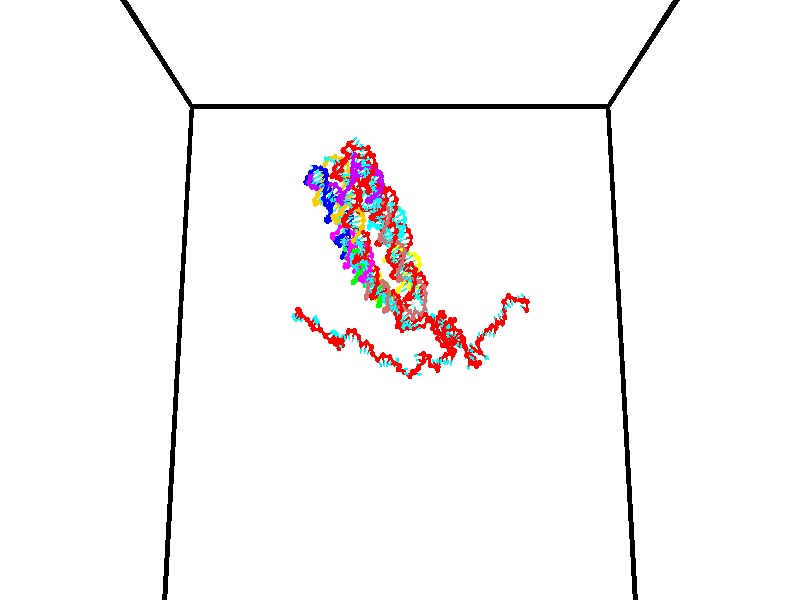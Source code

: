 // switches for output
#declare DRAW_BASES = 1; // possible values are 0, 1; only relevant for DNA ribbons
#declare DRAW_BASES_TYPE = 3; // possible values are 1, 2, 3; only relevant for DNA ribbons
#declare DRAW_FOG = 0; // set to 1 to enable fog

#include "colors.inc"

#include "transforms.inc"
background { rgb <1, 1, 1>}

#default {
   normal{
       ripples 0.25
       frequency 0.20
       turbulence 0.2
       lambda 5
   }
	finish {
		phong 0.1
		phong_size 40.
	}
}

// original window dimensions: 1024x640


// camera settings

camera {
	sky <0, 0.179814, -0.983701>
	up <0, 0.179814, -0.983701>
	right 1.6 * <1, 0, 0>
	location <35, 94.9851, 44.8844>
	look_at <35, 29.7336, 32.9568>
	direction <0, -65.2515, -11.9276>
	angle 67.0682
}


# declare cpy_camera_pos = <35, 94.9851, 44.8844>;
# if (DRAW_FOG = 1)
fog {
	fog_type 2
	up vnormalize(cpy_camera_pos)
	color rgbt<1,1,1,0.3>
	distance 1e-5
	fog_alt 3e-3
	fog_offset 56
}
# end


// LIGHTS

# declare lum = 6;
global_settings {
	ambient_light rgb lum * <0.05, 0.05, 0.05>
	max_trace_level 15
}# declare cpy_direct_light_amount = 0.25;
light_source
{	1000 * <-1, -1.16352, -0.803886>,
	rgb lum * cpy_direct_light_amount
	parallel
}

light_source
{	1000 * <1, 1.16352, 0.803886>,
	rgb lum * cpy_direct_light_amount
	parallel
}

// strand 0

// nucleotide -1

// particle -1
sphere {
	<24.834208, 34.743080, 34.773132> 0.250000
	pigment { color rgbt <1,0,0,0> }
	no_shadow
}
cylinder {
	<24.542282, 34.838230, 35.029503>,  <24.367126, 34.895321, 35.183327>, 0.100000
	pigment { color rgbt <1,0,0,0> }
	no_shadow
}
cylinder {
	<24.542282, 34.838230, 35.029503>,  <24.834208, 34.743080, 34.773132>, 0.100000
	pigment { color rgbt <1,0,0,0> }
	no_shadow
}

// particle -1
sphere {
	<24.542282, 34.838230, 35.029503> 0.100000
	pigment { color rgbt <1,0,0,0> }
	no_shadow
}
sphere {
	0, 1
	scale<0.080000,0.200000,0.300000>
	matrix <0.525191, 0.795263, 0.302872,
		-0.437660, 0.557649, -0.705323,
		-0.729813, 0.237875, 0.640928,
		24.323338, 34.909592, 35.221783>
	pigment { color rgbt <0,1,1,0> }
	no_shadow
}
cylinder {
	<24.787270, 35.486343, 34.817810>,  <24.834208, 34.743080, 34.773132>, 0.130000
	pigment { color rgbt <1,0,0,0> }
	no_shadow
}

// nucleotide -1

// particle -1
sphere {
	<24.787270, 35.486343, 34.817810> 0.250000
	pigment { color rgbt <1,0,0,0> }
	no_shadow
}
cylinder {
	<24.613125, 35.343723, 35.148464>,  <24.508638, 35.258152, 35.346859>, 0.100000
	pigment { color rgbt <1,0,0,0> }
	no_shadow
}
cylinder {
	<24.613125, 35.343723, 35.148464>,  <24.787270, 35.486343, 34.817810>, 0.100000
	pigment { color rgbt <1,0,0,0> }
	no_shadow
}

// particle -1
sphere {
	<24.613125, 35.343723, 35.148464> 0.100000
	pigment { color rgbt <1,0,0,0> }
	no_shadow
}
sphere {
	0, 1
	scale<0.080000,0.200000,0.300000>
	matrix <0.359667, 0.772874, 0.522786,
		-0.825287, 0.524917, -0.208242,
		-0.435364, -0.356550, 0.826638,
		24.482515, 35.236759, 35.396454>
	pigment { color rgbt <0,1,1,0> }
	no_shadow
}
cylinder {
	<25.108616, 35.981377, 35.213142>,  <24.787270, 35.486343, 34.817810>, 0.130000
	pigment { color rgbt <1,0,0,0> }
	no_shadow
}

// nucleotide -1

// particle -1
sphere {
	<25.108616, 35.981377, 35.213142> 0.250000
	pigment { color rgbt <1,0,0,0> }
	no_shadow
}
cylinder {
	<24.877079, 35.780643, 35.470234>,  <24.738157, 35.660202, 35.624489>, 0.100000
	pigment { color rgbt <1,0,0,0> }
	no_shadow
}
cylinder {
	<24.877079, 35.780643, 35.470234>,  <25.108616, 35.981377, 35.213142>, 0.100000
	pigment { color rgbt <1,0,0,0> }
	no_shadow
}

// particle -1
sphere {
	<24.877079, 35.780643, 35.470234> 0.100000
	pigment { color rgbt <1,0,0,0> }
	no_shadow
}
sphere {
	0, 1
	scale<0.080000,0.200000,0.300000>
	matrix <0.078405, 0.750300, 0.656431,
		-0.811662, 0.430363, -0.394958,
		-0.578841, -0.501834, 0.642733,
		24.703426, 35.630093, 35.663055>
	pigment { color rgbt <0,1,1,0> }
	no_shadow
}
cylinder {
	<25.308134, 36.692127, 35.432690>,  <25.108616, 35.981377, 35.213142>, 0.130000
	pigment { color rgbt <1,0,0,0> }
	no_shadow
}

// nucleotide -1

// particle -1
sphere {
	<25.308134, 36.692127, 35.432690> 0.250000
	pigment { color rgbt <1,0,0,0> }
	no_shadow
}
cylinder {
	<25.244680, 36.342621, 35.616589>,  <25.206608, 36.132915, 35.726929>, 0.100000
	pigment { color rgbt <1,0,0,0> }
	no_shadow
}
cylinder {
	<25.244680, 36.342621, 35.616589>,  <25.308134, 36.692127, 35.432690>, 0.100000
	pigment { color rgbt <1,0,0,0> }
	no_shadow
}

// particle -1
sphere {
	<25.244680, 36.342621, 35.616589> 0.100000
	pigment { color rgbt <1,0,0,0> }
	no_shadow
}
sphere {
	0, 1
	scale<0.080000,0.200000,0.300000>
	matrix <0.389609, -0.483251, -0.784011,
		0.907216, 0.054750, 0.417088,
		-0.158634, -0.873768, 0.459744,
		25.197090, 36.080490, 35.754513>
	pigment { color rgbt <0,1,1,0> }
	no_shadow
}
cylinder {
	<25.918892, 36.410042, 35.811596>,  <25.308134, 36.692127, 35.432690>, 0.130000
	pigment { color rgbt <1,0,0,0> }
	no_shadow
}

// nucleotide -1

// particle -1
sphere {
	<25.918892, 36.410042, 35.811596> 0.250000
	pigment { color rgbt <1,0,0,0> }
	no_shadow
}
cylinder {
	<25.671537, 36.112637, 35.709782>,  <25.523125, 35.934193, 35.648693>, 0.100000
	pigment { color rgbt <1,0,0,0> }
	no_shadow
}
cylinder {
	<25.671537, 36.112637, 35.709782>,  <25.918892, 36.410042, 35.811596>, 0.100000
	pigment { color rgbt <1,0,0,0> }
	no_shadow
}

// particle -1
sphere {
	<25.671537, 36.112637, 35.709782> 0.100000
	pigment { color rgbt <1,0,0,0> }
	no_shadow
}
sphere {
	0, 1
	scale<0.080000,0.200000,0.300000>
	matrix <0.638752, -0.286847, -0.713943,
		0.457812, -0.604078, 0.652302,
		-0.618388, -0.743511, -0.254535,
		25.486021, 35.889584, 35.633423>
	pigment { color rgbt <0,1,1,0> }
	no_shadow
}
cylinder {
	<26.308035, 36.884117, 36.230400>,  <25.918892, 36.410042, 35.811596>, 0.130000
	pigment { color rgbt <1,0,0,0> }
	no_shadow
}

// nucleotide -1

// particle -1
sphere {
	<26.308035, 36.884117, 36.230400> 0.250000
	pigment { color rgbt <1,0,0,0> }
	no_shadow
}
cylinder {
	<26.557959, 37.083229, 35.989792>,  <26.707912, 37.202698, 35.845425>, 0.100000
	pigment { color rgbt <1,0,0,0> }
	no_shadow
}
cylinder {
	<26.557959, 37.083229, 35.989792>,  <26.308035, 36.884117, 36.230400>, 0.100000
	pigment { color rgbt <1,0,0,0> }
	no_shadow
}

// particle -1
sphere {
	<26.557959, 37.083229, 35.989792> 0.100000
	pigment { color rgbt <1,0,0,0> }
	no_shadow
}
sphere {
	0, 1
	scale<0.080000,0.200000,0.300000>
	matrix <0.262782, 0.591403, 0.762357,
		0.735229, -0.634396, 0.238705,
		0.624807, 0.497780, -0.601524,
		26.745401, 37.232563, 35.809334>
	pigment { color rgbt <0,1,1,0> }
	no_shadow
}
cylinder {
	<26.612667, 37.261257, 36.679268>,  <26.308035, 36.884117, 36.230400>, 0.130000
	pigment { color rgbt <1,0,0,0> }
	no_shadow
}

// nucleotide -1

// particle -1
sphere {
	<26.612667, 37.261257, 36.679268> 0.250000
	pigment { color rgbt <1,0,0,0> }
	no_shadow
}
cylinder {
	<26.775028, 37.407112, 36.344059>,  <26.872446, 37.494625, 36.142933>, 0.100000
	pigment { color rgbt <1,0,0,0> }
	no_shadow
}
cylinder {
	<26.775028, 37.407112, 36.344059>,  <26.612667, 37.261257, 36.679268>, 0.100000
	pigment { color rgbt <1,0,0,0> }
	no_shadow
}

// particle -1
sphere {
	<26.775028, 37.407112, 36.344059> 0.100000
	pigment { color rgbt <1,0,0,0> }
	no_shadow
}
sphere {
	0, 1
	scale<0.080000,0.200000,0.300000>
	matrix <0.434676, 0.729577, 0.527990,
		0.803927, -0.578581, 0.137640,
		0.405905, 0.364637, -0.838022,
		26.896799, 37.516502, 36.092651>
	pigment { color rgbt <0,1,1,0> }
	no_shadow
}
cylinder {
	<27.369347, 37.500153, 36.811844>,  <26.612667, 37.261257, 36.679268>, 0.130000
	pigment { color rgbt <1,0,0,0> }
	no_shadow
}

// nucleotide -1

// particle -1
sphere {
	<27.369347, 37.500153, 36.811844> 0.250000
	pigment { color rgbt <1,0,0,0> }
	no_shadow
}
cylinder {
	<27.225998, 37.700161, 36.496490>,  <27.139990, 37.820168, 36.307278>, 0.100000
	pigment { color rgbt <1,0,0,0> }
	no_shadow
}
cylinder {
	<27.225998, 37.700161, 36.496490>,  <27.369347, 37.500153, 36.811844>, 0.100000
	pigment { color rgbt <1,0,0,0> }
	no_shadow
}

// particle -1
sphere {
	<27.225998, 37.700161, 36.496490> 0.100000
	pigment { color rgbt <1,0,0,0> }
	no_shadow
}
sphere {
	0, 1
	scale<0.080000,0.200000,0.300000>
	matrix <0.324201, 0.858575, 0.397169,
		0.875479, -0.113261, -0.469795,
		-0.358371, 0.500022, -0.788384,
		27.118486, 37.850166, 36.259975>
	pigment { color rgbt <0,1,1,0> }
	no_shadow
}
cylinder {
	<27.824829, 37.306110, 37.266445>,  <27.369347, 37.500153, 36.811844>, 0.130000
	pigment { color rgbt <1,0,0,0> }
	no_shadow
}

// nucleotide -1

// particle -1
sphere {
	<27.824829, 37.306110, 37.266445> 0.250000
	pigment { color rgbt <1,0,0,0> }
	no_shadow
}
cylinder {
	<28.176937, 37.305538, 37.076656>,  <28.388203, 37.305195, 36.962784>, 0.100000
	pigment { color rgbt <1,0,0,0> }
	no_shadow
}
cylinder {
	<28.176937, 37.305538, 37.076656>,  <27.824829, 37.306110, 37.266445>, 0.100000
	pigment { color rgbt <1,0,0,0> }
	no_shadow
}

// particle -1
sphere {
	<28.176937, 37.305538, 37.076656> 0.100000
	pigment { color rgbt <1,0,0,0> }
	no_shadow
}
sphere {
	0, 1
	scale<0.080000,0.200000,0.300000>
	matrix <0.390803, 0.569267, 0.723331,
		0.269066, -0.822151, 0.501668,
		0.880271, -0.001429, -0.474470,
		28.441019, 37.305111, 36.934315>
	pigment { color rgbt <0,1,1,0> }
	no_shadow
}
cylinder {
	<28.334505, 37.566841, 37.733112>,  <27.824829, 37.306110, 37.266445>, 0.130000
	pigment { color rgbt <1,0,0,0> }
	no_shadow
}

// nucleotide -1

// particle -1
sphere {
	<28.334505, 37.566841, 37.733112> 0.250000
	pigment { color rgbt <1,0,0,0> }
	no_shadow
}
cylinder {
	<28.538897, 37.563648, 37.389290>,  <28.661531, 37.561733, 37.182995>, 0.100000
	pigment { color rgbt <1,0,0,0> }
	no_shadow
}
cylinder {
	<28.538897, 37.563648, 37.389290>,  <28.334505, 37.566841, 37.733112>, 0.100000
	pigment { color rgbt <1,0,0,0> }
	no_shadow
}

// particle -1
sphere {
	<28.538897, 37.563648, 37.389290> 0.100000
	pigment { color rgbt <1,0,0,0> }
	no_shadow
}
sphere {
	0, 1
	scale<0.080000,0.200000,0.300000>
	matrix <0.671386, 0.628148, 0.393282,
		0.536788, -0.778053, 0.326331,
		0.510978, -0.007985, -0.859556,
		28.692190, 37.561253, 37.131424>
	pigment { color rgbt <0,1,1,0> }
	no_shadow
}
cylinder {
	<29.014505, 37.503139, 37.886486>,  <28.334505, 37.566841, 37.733112>, 0.130000
	pigment { color rgbt <1,0,0,0> }
	no_shadow
}

// nucleotide -1

// particle -1
sphere {
	<29.014505, 37.503139, 37.886486> 0.250000
	pigment { color rgbt <1,0,0,0> }
	no_shadow
}
cylinder {
	<28.988314, 37.671158, 37.524429>,  <28.972599, 37.771969, 37.307198>, 0.100000
	pigment { color rgbt <1,0,0,0> }
	no_shadow
}
cylinder {
	<28.988314, 37.671158, 37.524429>,  <29.014505, 37.503139, 37.886486>, 0.100000
	pigment { color rgbt <1,0,0,0> }
	no_shadow
}

// particle -1
sphere {
	<28.988314, 37.671158, 37.524429> 0.100000
	pigment { color rgbt <1,0,0,0> }
	no_shadow
}
sphere {
	0, 1
	scale<0.080000,0.200000,0.300000>
	matrix <0.607601, 0.736320, 0.297746,
		0.791538, -0.530467, -0.303434,
		-0.065480, 0.420044, -0.905138,
		28.968670, 37.797173, 37.252888>
	pigment { color rgbt <0,1,1,0> }
	no_shadow
}
cylinder {
	<29.371052, 36.837337, 37.707500>,  <29.014505, 37.503139, 37.886486>, 0.130000
	pigment { color rgbt <1,0,0,0> }
	no_shadow
}

// nucleotide -1

// particle -1
sphere {
	<29.371052, 36.837337, 37.707500> 0.250000
	pigment { color rgbt <1,0,0,0> }
	no_shadow
}
cylinder {
	<29.441549, 36.568905, 37.419449>,  <29.483849, 36.407845, 37.246616>, 0.100000
	pigment { color rgbt <1,0,0,0> }
	no_shadow
}
cylinder {
	<29.441549, 36.568905, 37.419449>,  <29.371052, 36.837337, 37.707500>, 0.100000
	pigment { color rgbt <1,0,0,0> }
	no_shadow
}

// particle -1
sphere {
	<29.441549, 36.568905, 37.419449> 0.100000
	pigment { color rgbt <1,0,0,0> }
	no_shadow
}
sphere {
	0, 1
	scale<0.080000,0.200000,0.300000>
	matrix <-0.614019, -0.646754, 0.452427,
		-0.769362, 0.362435, -0.526044,
		0.176246, -0.671081, -0.720130,
		29.494423, 36.367580, 37.203411>
	pigment { color rgbt <0,1,1,0> }
	no_shadow
}
cylinder {
	<28.825296, 36.494061, 37.448593>,  <29.371052, 36.837337, 37.707500>, 0.130000
	pigment { color rgbt <1,0,0,0> }
	no_shadow
}

// nucleotide -1

// particle -1
sphere {
	<28.825296, 36.494061, 37.448593> 0.250000
	pigment { color rgbt <1,0,0,0> }
	no_shadow
}
cylinder {
	<29.131126, 36.246021, 37.378265>,  <29.314625, 36.097198, 37.336071>, 0.100000
	pigment { color rgbt <1,0,0,0> }
	no_shadow
}
cylinder {
	<29.131126, 36.246021, 37.378265>,  <28.825296, 36.494061, 37.448593>, 0.100000
	pigment { color rgbt <1,0,0,0> }
	no_shadow
}

// particle -1
sphere {
	<29.131126, 36.246021, 37.378265> 0.100000
	pigment { color rgbt <1,0,0,0> }
	no_shadow
}
sphere {
	0, 1
	scale<0.080000,0.200000,0.300000>
	matrix <-0.384721, -0.657920, 0.647403,
		-0.517122, -0.427348, -0.741592,
		0.764574, -0.620093, -0.175815,
		29.360498, 36.059994, 37.325520>
	pigment { color rgbt <0,1,1,0> }
	no_shadow
}
cylinder {
	<28.486166, 35.959362, 37.440376>,  <28.825296, 36.494061, 37.448593>, 0.130000
	pigment { color rgbt <1,0,0,0> }
	no_shadow
}

// nucleotide -1

// particle -1
sphere {
	<28.486166, 35.959362, 37.440376> 0.250000
	pigment { color rgbt <1,0,0,0> }
	no_shadow
}
cylinder {
	<28.855221, 35.814167, 37.492512>,  <29.076653, 35.727051, 37.523792>, 0.100000
	pigment { color rgbt <1,0,0,0> }
	no_shadow
}
cylinder {
	<28.855221, 35.814167, 37.492512>,  <28.486166, 35.959362, 37.440376>, 0.100000
	pigment { color rgbt <1,0,0,0> }
	no_shadow
}

// particle -1
sphere {
	<28.855221, 35.814167, 37.492512> 0.100000
	pigment { color rgbt <1,0,0,0> }
	no_shadow
}
sphere {
	0, 1
	scale<0.080000,0.200000,0.300000>
	matrix <-0.378779, -0.789222, 0.483379,
		-0.072596, -0.495351, -0.865654,
		0.922636, -0.362983, 0.130334,
		29.132011, 35.705273, 37.531612>
	pigment { color rgbt <0,1,1,0> }
	no_shadow
}
cylinder {
	<28.595308, 35.239956, 37.219028>,  <28.486166, 35.959362, 37.440376>, 0.130000
	pigment { color rgbt <1,0,0,0> }
	no_shadow
}

// nucleotide -1

// particle -1
sphere {
	<28.595308, 35.239956, 37.219028> 0.250000
	pigment { color rgbt <1,0,0,0> }
	no_shadow
}
cylinder {
	<28.835098, 35.316803, 37.529827>,  <28.978971, 35.362911, 37.716305>, 0.100000
	pigment { color rgbt <1,0,0,0> }
	no_shadow
}
cylinder {
	<28.835098, 35.316803, 37.529827>,  <28.595308, 35.239956, 37.219028>, 0.100000
	pigment { color rgbt <1,0,0,0> }
	no_shadow
}

// particle -1
sphere {
	<28.835098, 35.316803, 37.529827> 0.100000
	pigment { color rgbt <1,0,0,0> }
	no_shadow
}
sphere {
	0, 1
	scale<0.080000,0.200000,0.300000>
	matrix <-0.315819, -0.835224, 0.450176,
		0.735452, -0.515259, -0.440020,
		0.599473, 0.192116, 0.776996,
		29.014940, 35.374439, 37.762924>
	pigment { color rgbt <0,1,1,0> }
	no_shadow
}
cylinder {
	<28.487978, 34.618847, 37.564404>,  <28.595308, 35.239956, 37.219028>, 0.130000
	pigment { color rgbt <1,0,0,0> }
	no_shadow
}

// nucleotide -1

// particle -1
sphere {
	<28.487978, 34.618847, 37.564404> 0.250000
	pigment { color rgbt <1,0,0,0> }
	no_shadow
}
cylinder {
	<28.395212, 34.274422, 37.383392>,  <28.339552, 34.067768, 37.274784>, 0.100000
	pigment { color rgbt <1,0,0,0> }
	no_shadow
}
cylinder {
	<28.395212, 34.274422, 37.383392>,  <28.487978, 34.618847, 37.564404>, 0.100000
	pigment { color rgbt <1,0,0,0> }
	no_shadow
}

// particle -1
sphere {
	<28.395212, 34.274422, 37.383392> 0.100000
	pigment { color rgbt <1,0,0,0> }
	no_shadow
}
sphere {
	0, 1
	scale<0.080000,0.200000,0.300000>
	matrix <0.961182, -0.131364, -0.242637,
		0.149479, -0.491236, 0.858104,
		-0.231916, -0.861063, -0.452531,
		28.325638, 34.016102, 37.247631>
	pigment { color rgbt <0,1,1,0> }
	no_shadow
}
cylinder {
	<28.818436, 34.133400, 37.895451>,  <28.487978, 34.618847, 37.564404>, 0.130000
	pigment { color rgbt <1,0,0,0> }
	no_shadow
}

// nucleotide -1

// particle -1
sphere {
	<28.818436, 34.133400, 37.895451> 0.250000
	pigment { color rgbt <1,0,0,0> }
	no_shadow
}
cylinder {
	<28.763515, 34.004562, 37.520771>,  <28.730564, 33.927261, 37.295963>, 0.100000
	pigment { color rgbt <1,0,0,0> }
	no_shadow
}
cylinder {
	<28.763515, 34.004562, 37.520771>,  <28.818436, 34.133400, 37.895451>, 0.100000
	pigment { color rgbt <1,0,0,0> }
	no_shadow
}

// particle -1
sphere {
	<28.763515, 34.004562, 37.520771> 0.100000
	pigment { color rgbt <1,0,0,0> }
	no_shadow
}
sphere {
	0, 1
	scale<0.080000,0.200000,0.300000>
	matrix <0.984558, -0.148055, -0.093404,
		-0.108598, -0.935058, 0.337449,
		-0.137299, -0.322095, -0.936698,
		28.722326, 33.907932, 37.239761>
	pigment { color rgbt <0,1,1,0> }
	no_shadow
}
cylinder {
	<29.078266, 33.397995, 37.580555>,  <28.818436, 34.133400, 37.895451>, 0.130000
	pigment { color rgbt <1,0,0,0> }
	no_shadow
}

// nucleotide -1

// particle -1
sphere {
	<29.078266, 33.397995, 37.580555> 0.250000
	pigment { color rgbt <1,0,0,0> }
	no_shadow
}
cylinder {
	<29.059719, 33.633430, 37.257713>,  <29.048590, 33.774693, 37.064007>, 0.100000
	pigment { color rgbt <1,0,0,0> }
	no_shadow
}
cylinder {
	<29.059719, 33.633430, 37.257713>,  <29.078266, 33.397995, 37.580555>, 0.100000
	pigment { color rgbt <1,0,0,0> }
	no_shadow
}

// particle -1
sphere {
	<29.059719, 33.633430, 37.257713> 0.100000
	pigment { color rgbt <1,0,0,0> }
	no_shadow
}
sphere {
	0, 1
	scale<0.080000,0.200000,0.300000>
	matrix <0.990019, -0.080565, -0.115630,
		-0.133082, -0.804411, -0.578974,
		-0.046369, 0.588585, -0.807105,
		29.045809, 33.810005, 37.015583>
	pigment { color rgbt <0,1,1,0> }
	no_shadow
}
cylinder {
	<29.240883, 33.063992, 36.924156>,  <29.078266, 33.397995, 37.580555>, 0.130000
	pigment { color rgbt <1,0,0,0> }
	no_shadow
}

// nucleotide -1

// particle -1
sphere {
	<29.240883, 33.063992, 36.924156> 0.250000
	pigment { color rgbt <1,0,0,0> }
	no_shadow
}
cylinder {
	<29.348871, 33.447048, 36.964237>,  <29.413664, 33.676884, 36.988285>, 0.100000
	pigment { color rgbt <1,0,0,0> }
	no_shadow
}
cylinder {
	<29.348871, 33.447048, 36.964237>,  <29.240883, 33.063992, 36.924156>, 0.100000
	pigment { color rgbt <1,0,0,0> }
	no_shadow
}

// particle -1
sphere {
	<29.348871, 33.447048, 36.964237> 0.100000
	pigment { color rgbt <1,0,0,0> }
	no_shadow
}
sphere {
	0, 1
	scale<0.080000,0.200000,0.300000>
	matrix <0.962385, -0.265071, -0.059595,
		-0.030509, 0.112526, -0.993180,
		0.269969, 0.957641, 0.100206,
		29.429861, 33.734341, 36.994301>
	pigment { color rgbt <0,1,1,0> }
	no_shadow
}
cylinder {
	<29.699581, 33.276657, 36.309711>,  <29.240883, 33.063992, 36.924156>, 0.130000
	pigment { color rgbt <1,0,0,0> }
	no_shadow
}

// nucleotide -1

// particle -1
sphere {
	<29.699581, 33.276657, 36.309711> 0.250000
	pigment { color rgbt <1,0,0,0> }
	no_shadow
}
cylinder {
	<29.762959, 33.490940, 36.641472>,  <29.800985, 33.619511, 36.840527>, 0.100000
	pigment { color rgbt <1,0,0,0> }
	no_shadow
}
cylinder {
	<29.762959, 33.490940, 36.641472>,  <29.699581, 33.276657, 36.309711>, 0.100000
	pigment { color rgbt <1,0,0,0> }
	no_shadow
}

// particle -1
sphere {
	<29.762959, 33.490940, 36.641472> 0.100000
	pigment { color rgbt <1,0,0,0> }
	no_shadow
}
sphere {
	0, 1
	scale<0.080000,0.200000,0.300000>
	matrix <0.969058, -0.245391, -0.026626,
		0.189264, 0.807958, -0.558017,
		0.158445, 0.535712, 0.829402,
		29.810492, 33.651653, 36.890293>
	pigment { color rgbt <0,1,1,0> }
	no_shadow
}
cylinder {
	<30.343569, 33.865192, 36.395111>,  <29.699581, 33.276657, 36.309711>, 0.130000
	pigment { color rgbt <1,0,0,0> }
	no_shadow
}

// nucleotide -1

// particle -1
sphere {
	<30.343569, 33.865192, 36.395111> 0.250000
	pigment { color rgbt <1,0,0,0> }
	no_shadow
}
cylinder {
	<30.243286, 33.772549, 36.771091>,  <30.183117, 33.716961, 36.996677>, 0.100000
	pigment { color rgbt <1,0,0,0> }
	no_shadow
}
cylinder {
	<30.243286, 33.772549, 36.771091>,  <30.343569, 33.865192, 36.395111>, 0.100000
	pigment { color rgbt <1,0,0,0> }
	no_shadow
}

// particle -1
sphere {
	<30.243286, 33.772549, 36.771091> 0.100000
	pigment { color rgbt <1,0,0,0> }
	no_shadow
}
sphere {
	0, 1
	scale<0.080000,0.200000,0.300000>
	matrix <0.966853, -0.011377, 0.255081,
		-0.048385, 0.972743, 0.226783,
		-0.250708, -0.231608, 0.939948,
		30.168074, 33.703068, 37.053078>
	pigment { color rgbt <0,1,1,0> }
	no_shadow
}
cylinder {
	<30.842863, 34.271461, 36.954788>,  <30.343569, 33.865192, 36.395111>, 0.130000
	pigment { color rgbt <1,0,0,0> }
	no_shadow
}

// nucleotide -1

// particle -1
sphere {
	<30.842863, 34.271461, 36.954788> 0.250000
	pigment { color rgbt <1,0,0,0> }
	no_shadow
}
cylinder {
	<30.757433, 33.901569, 37.080807>,  <30.706175, 33.679634, 37.156418>, 0.100000
	pigment { color rgbt <1,0,0,0> }
	no_shadow
}
cylinder {
	<30.757433, 33.901569, 37.080807>,  <30.842863, 34.271461, 36.954788>, 0.100000
	pigment { color rgbt <1,0,0,0> }
	no_shadow
}

// particle -1
sphere {
	<30.757433, 33.901569, 37.080807> 0.100000
	pigment { color rgbt <1,0,0,0> }
	no_shadow
}
sphere {
	0, 1
	scale<0.080000,0.200000,0.300000>
	matrix <0.976001, -0.187939, 0.110002,
		-0.042514, 0.330976, 0.942681,
		-0.213575, -0.924734, 0.315043,
		30.693361, 33.624149, 37.175320>
	pigment { color rgbt <0,1,1,0> }
	no_shadow
}
cylinder {
	<31.046495, 33.798290, 37.564358>,  <30.842863, 34.271461, 36.954788>, 0.130000
	pigment { color rgbt <1,0,0,0> }
	no_shadow
}

// nucleotide -1

// particle -1
sphere {
	<31.046495, 33.798290, 37.564358> 0.250000
	pigment { color rgbt <1,0,0,0> }
	no_shadow
}
cylinder {
	<31.049126, 34.041435, 37.881962>,  <31.050703, 34.187325, 38.072525>, 0.100000
	pigment { color rgbt <1,0,0,0> }
	no_shadow
}
cylinder {
	<31.049126, 34.041435, 37.881962>,  <31.046495, 33.798290, 37.564358>, 0.100000
	pigment { color rgbt <1,0,0,0> }
	no_shadow
}

// particle -1
sphere {
	<31.049126, 34.041435, 37.881962> 0.100000
	pigment { color rgbt <1,0,0,0> }
	no_shadow
}
sphere {
	0, 1
	scale<0.080000,0.200000,0.300000>
	matrix <0.990562, -0.112668, 0.078053,
		0.136906, 0.786005, -0.602870,
		0.006574, 0.607866, 0.794012,
		31.051098, 34.223797, 38.120167>
	pigment { color rgbt <0,1,1,0> }
	no_shadow
}
cylinder {
	<31.609287, 34.156857, 37.410664>,  <31.046495, 33.798290, 37.564358>, 0.130000
	pigment { color rgbt <1,0,0,0> }
	no_shadow
}

// nucleotide -1

// particle -1
sphere {
	<31.609287, 34.156857, 37.410664> 0.250000
	pigment { color rgbt <1,0,0,0> }
	no_shadow
}
cylinder {
	<31.529411, 34.198376, 37.800404>,  <31.481485, 34.223286, 38.034248>, 0.100000
	pigment { color rgbt <1,0,0,0> }
	no_shadow
}
cylinder {
	<31.529411, 34.198376, 37.800404>,  <31.609287, 34.156857, 37.410664>, 0.100000
	pigment { color rgbt <1,0,0,0> }
	no_shadow
}

// particle -1
sphere {
	<31.529411, 34.198376, 37.800404> 0.100000
	pigment { color rgbt <1,0,0,0> }
	no_shadow
}
sphere {
	0, 1
	scale<0.080000,0.200000,0.300000>
	matrix <0.895046, -0.385353, 0.224488,
		0.398769, 0.916913, -0.015952,
		-0.199688, 0.103797, 0.974346,
		31.469505, 34.229515, 38.092709>
	pigment { color rgbt <0,1,1,0> }
	no_shadow
}
cylinder {
	<32.142513, 34.538471, 37.833839>,  <31.609287, 34.156857, 37.410664>, 0.130000
	pigment { color rgbt <1,0,0,0> }
	no_shadow
}

// nucleotide -1

// particle -1
sphere {
	<32.142513, 34.538471, 37.833839> 0.250000
	pigment { color rgbt <1,0,0,0> }
	no_shadow
}
cylinder {
	<31.948355, 34.276340, 38.065334>,  <31.831860, 34.119061, 38.204231>, 0.100000
	pigment { color rgbt <1,0,0,0> }
	no_shadow
}
cylinder {
	<31.948355, 34.276340, 38.065334>,  <32.142513, 34.538471, 37.833839>, 0.100000
	pigment { color rgbt <1,0,0,0> }
	no_shadow
}

// particle -1
sphere {
	<31.948355, 34.276340, 38.065334> 0.100000
	pigment { color rgbt <1,0,0,0> }
	no_shadow
}
sphere {
	0, 1
	scale<0.080000,0.200000,0.300000>
	matrix <0.868640, -0.436635, 0.234124,
		0.099270, 0.616359, 0.781183,
		-0.485397, -0.655325, 0.578739,
		31.802736, 34.079742, 38.238956>
	pigment { color rgbt <0,1,1,0> }
	no_shadow
}
cylinder {
	<32.265987, 34.813522, 38.436623>,  <32.142513, 34.538471, 37.833839>, 0.130000
	pigment { color rgbt <1,0,0,0> }
	no_shadow
}

// nucleotide -1

// particle -1
sphere {
	<32.265987, 34.813522, 38.436623> 0.250000
	pigment { color rgbt <1,0,0,0> }
	no_shadow
}
cylinder {
	<32.194054, 34.420422, 38.419392>,  <32.150894, 34.184563, 38.409054>, 0.100000
	pigment { color rgbt <1,0,0,0> }
	no_shadow
}
cylinder {
	<32.194054, 34.420422, 38.419392>,  <32.265987, 34.813522, 38.436623>, 0.100000
	pigment { color rgbt <1,0,0,0> }
	no_shadow
}

// particle -1
sphere {
	<32.194054, 34.420422, 38.419392> 0.100000
	pigment { color rgbt <1,0,0,0> }
	no_shadow
}
sphere {
	0, 1
	scale<0.080000,0.200000,0.300000>
	matrix <0.975942, -0.183737, 0.117380,
		-0.123270, -0.020930, 0.992152,
		-0.179838, -0.982753, -0.043075,
		32.140102, 34.125595, 38.406467>
	pigment { color rgbt <0,1,1,0> }
	no_shadow
}
cylinder {
	<32.755814, 34.838001, 38.929810>,  <32.265987, 34.813522, 38.436623>, 0.130000
	pigment { color rgbt <1,0,0,0> }
	no_shadow
}

// nucleotide -1

// particle -1
sphere {
	<32.755814, 34.838001, 38.929810> 0.250000
	pigment { color rgbt <1,0,0,0> }
	no_shadow
}
cylinder {
	<32.927151, 35.110260, 39.167545>,  <33.029953, 35.273617, 39.310188>, 0.100000
	pigment { color rgbt <1,0,0,0> }
	no_shadow
}
cylinder {
	<32.927151, 35.110260, 39.167545>,  <32.755814, 34.838001, 38.929810>, 0.100000
	pigment { color rgbt <1,0,0,0> }
	no_shadow
}

// particle -1
sphere {
	<32.927151, 35.110260, 39.167545> 0.100000
	pigment { color rgbt <1,0,0,0> }
	no_shadow
}
sphere {
	0, 1
	scale<0.080000,0.200000,0.300000>
	matrix <0.898531, -0.390520, -0.200340,
		0.095742, 0.619850, -0.778858,
		0.428340, 0.680647, 0.594344,
		33.055653, 35.314453, 39.345848>
	pigment { color rgbt <0,1,1,0> }
	no_shadow
}
cylinder {
	<33.295902, 35.106571, 38.602249>,  <32.755814, 34.838001, 38.929810>, 0.130000
	pigment { color rgbt <1,0,0,0> }
	no_shadow
}

// nucleotide -1

// particle -1
sphere {
	<33.295902, 35.106571, 38.602249> 0.250000
	pigment { color rgbt <1,0,0,0> }
	no_shadow
}
cylinder {
	<33.366451, 35.145939, 38.994007>,  <33.408779, 35.169559, 39.229061>, 0.100000
	pigment { color rgbt <1,0,0,0> }
	no_shadow
}
cylinder {
	<33.366451, 35.145939, 38.994007>,  <33.295902, 35.106571, 38.602249>, 0.100000
	pigment { color rgbt <1,0,0,0> }
	no_shadow
}

// particle -1
sphere {
	<33.366451, 35.145939, 38.994007> 0.100000
	pigment { color rgbt <1,0,0,0> }
	no_shadow
}
sphere {
	0, 1
	scale<0.080000,0.200000,0.300000>
	matrix <0.805248, -0.586659, -0.086056,
		0.566099, 0.803831, -0.182722,
		0.176370, 0.098420, 0.979391,
		33.419361, 35.175465, 39.287823>
	pigment { color rgbt <0,1,1,0> }
	no_shadow
}
cylinder {
	<33.998196, 35.340591, 38.789185>,  <33.295902, 35.106571, 38.602249>, 0.130000
	pigment { color rgbt <1,0,0,0> }
	no_shadow
}

// nucleotide -1

// particle -1
sphere {
	<33.998196, 35.340591, 38.789185> 0.250000
	pigment { color rgbt <1,0,0,0> }
	no_shadow
}
cylinder {
	<33.848278, 35.112347, 39.081467>,  <33.758327, 34.975399, 39.256836>, 0.100000
	pigment { color rgbt <1,0,0,0> }
	no_shadow
}
cylinder {
	<33.848278, 35.112347, 39.081467>,  <33.998196, 35.340591, 38.789185>, 0.100000
	pigment { color rgbt <1,0,0,0> }
	no_shadow
}

// particle -1
sphere {
	<33.848278, 35.112347, 39.081467> 0.100000
	pigment { color rgbt <1,0,0,0> }
	no_shadow
}
sphere {
	0, 1
	scale<0.080000,0.200000,0.300000>
	matrix <0.780867, -0.619162, -0.082977,
		0.499772, 0.539484, 0.677631,
		-0.374799, -0.570610, 0.730706,
		33.735840, 34.941162, 39.300678>
	pigment { color rgbt <0,1,1,0> }
	no_shadow
}
cylinder {
	<34.472618, 35.383415, 39.313042>,  <33.998196, 35.340591, 38.789185>, 0.130000
	pigment { color rgbt <1,0,0,0> }
	no_shadow
}

// nucleotide -1

// particle -1
sphere {
	<34.472618, 35.383415, 39.313042> 0.250000
	pigment { color rgbt <1,0,0,0> }
	no_shadow
}
cylinder {
	<34.260017, 35.044743, 39.303036>,  <34.132458, 34.841537, 39.297031>, 0.100000
	pigment { color rgbt <1,0,0,0> }
	no_shadow
}
cylinder {
	<34.260017, 35.044743, 39.303036>,  <34.472618, 35.383415, 39.313042>, 0.100000
	pigment { color rgbt <1,0,0,0> }
	no_shadow
}

// particle -1
sphere {
	<34.260017, 35.044743, 39.303036> 0.100000
	pigment { color rgbt <1,0,0,0> }
	no_shadow
}
sphere {
	0, 1
	scale<0.080000,0.200000,0.300000>
	matrix <0.833644, -0.517627, -0.192614,
		0.150135, -0.123231, 0.980955,
		-0.531505, -0.846686, -0.025017,
		34.100567, 34.790737, 39.295532>
	pigment { color rgbt <0,1,1,0> }
	no_shadow
}
cylinder {
	<34.964329, 34.838005, 39.436626>,  <34.472618, 35.383415, 39.313042>, 0.130000
	pigment { color rgbt <1,0,0,0> }
	no_shadow
}

// nucleotide -1

// particle -1
sphere {
	<34.964329, 34.838005, 39.436626> 0.250000
	pigment { color rgbt <1,0,0,0> }
	no_shadow
}
cylinder {
	<34.643440, 34.682499, 39.255386>,  <34.450909, 34.589195, 39.146641>, 0.100000
	pigment { color rgbt <1,0,0,0> }
	no_shadow
}
cylinder {
	<34.643440, 34.682499, 39.255386>,  <34.964329, 34.838005, 39.436626>, 0.100000
	pigment { color rgbt <1,0,0,0> }
	no_shadow
}

// particle -1
sphere {
	<34.643440, 34.682499, 39.255386> 0.100000
	pigment { color rgbt <1,0,0,0> }
	no_shadow
}
sphere {
	0, 1
	scale<0.080000,0.200000,0.300000>
	matrix <0.524092, -0.822066, -0.222564,
		-0.285956, -0.416014, 0.863227,
		-0.802220, -0.388767, -0.453105,
		34.402775, 34.565868, 39.119453>
	pigment { color rgbt <0,1,1,0> }
	no_shadow
}
cylinder {
	<34.802483, 34.230282, 39.680000>,  <34.964329, 34.838005, 39.436626>, 0.130000
	pigment { color rgbt <1,0,0,0> }
	no_shadow
}

// nucleotide -1

// particle -1
sphere {
	<34.802483, 34.230282, 39.680000> 0.250000
	pigment { color rgbt <1,0,0,0> }
	no_shadow
}
cylinder {
	<34.776173, 34.232315, 39.280872>,  <34.760387, 34.233536, 39.041393>, 0.100000
	pigment { color rgbt <1,0,0,0> }
	no_shadow
}
cylinder {
	<34.776173, 34.232315, 39.280872>,  <34.802483, 34.230282, 39.680000>, 0.100000
	pigment { color rgbt <1,0,0,0> }
	no_shadow
}

// particle -1
sphere {
	<34.776173, 34.232315, 39.280872> 0.100000
	pigment { color rgbt <1,0,0,0> }
	no_shadow
}
sphere {
	0, 1
	scale<0.080000,0.200000,0.300000>
	matrix <0.369219, -0.928887, -0.029072,
		-0.927012, -0.370327, 0.059220,
		-0.065775, 0.005085, -0.997821,
		34.756439, 34.233841, 38.981525>
	pigment { color rgbt <0,1,1,0> }
	no_shadow
}
cylinder {
	<35.400150, 34.434410, 39.890945>,  <34.802483, 34.230282, 39.680000>, 0.130000
	pigment { color rgbt <1,0,0,0> }
	no_shadow
}

// nucleotide -1

// particle -1
sphere {
	<35.400150, 34.434410, 39.890945> 0.250000
	pigment { color rgbt <1,0,0,0> }
	no_shadow
}
cylinder {
	<35.520016, 34.805832, 39.803326>,  <35.591934, 35.028687, 39.750755>, 0.100000
	pigment { color rgbt <1,0,0,0> }
	no_shadow
}
cylinder {
	<35.520016, 34.805832, 39.803326>,  <35.400150, 34.434410, 39.890945>, 0.100000
	pigment { color rgbt <1,0,0,0> }
	no_shadow
}

// particle -1
sphere {
	<35.520016, 34.805832, 39.803326> 0.100000
	pigment { color rgbt <1,0,0,0> }
	no_shadow
}
sphere {
	0, 1
	scale<0.080000,0.200000,0.300000>
	matrix <-0.069541, 0.250247, 0.965681,
		0.951507, -0.274148, 0.139563,
		0.299665, 0.928558, -0.219047,
		35.609917, 35.084400, 39.737610>
	pigment { color rgbt <0,1,1,0> }
	no_shadow
}
cylinder {
	<35.980347, 34.608959, 40.298519>,  <35.400150, 34.434410, 39.890945>, 0.130000
	pigment { color rgbt <1,0,0,0> }
	no_shadow
}

// nucleotide -1

// particle -1
sphere {
	<35.980347, 34.608959, 40.298519> 0.250000
	pigment { color rgbt <1,0,0,0> }
	no_shadow
}
cylinder {
	<35.773907, 34.937740, 40.202156>,  <35.650043, 35.135010, 40.144337>, 0.100000
	pigment { color rgbt <1,0,0,0> }
	no_shadow
}
cylinder {
	<35.773907, 34.937740, 40.202156>,  <35.980347, 34.608959, 40.298519>, 0.100000
	pigment { color rgbt <1,0,0,0> }
	no_shadow
}

// particle -1
sphere {
	<35.773907, 34.937740, 40.202156> 0.100000
	pigment { color rgbt <1,0,0,0> }
	no_shadow
}
sphere {
	0, 1
	scale<0.080000,0.200000,0.300000>
	matrix <-0.098644, 0.222355, 0.969963,
		0.850830, 0.524360, -0.033676,
		-0.516098, 0.821952, -0.240911,
		35.619076, 35.184326, 40.129883>
	pigment { color rgbt <0,1,1,0> }
	no_shadow
}
cylinder {
	<36.187920, 35.347382, 40.066097>,  <35.980347, 34.608959, 40.298519>, 0.130000
	pigment { color rgbt <1,0,0,0> }
	no_shadow
}

// nucleotide -1

// particle -1
sphere {
	<36.187920, 35.347382, 40.066097> 0.250000
	pigment { color rgbt <1,0,0,0> }
	no_shadow
}
cylinder {
	<36.556114, 35.485714, 40.138885>,  <36.777031, 35.568714, 40.182560>, 0.100000
	pigment { color rgbt <1,0,0,0> }
	no_shadow
}
cylinder {
	<36.556114, 35.485714, 40.138885>,  <36.187920, 35.347382, 40.066097>, 0.100000
	pigment { color rgbt <1,0,0,0> }
	no_shadow
}

// particle -1
sphere {
	<36.556114, 35.485714, 40.138885> 0.100000
	pigment { color rgbt <1,0,0,0> }
	no_shadow
}
sphere {
	0, 1
	scale<0.080000,0.200000,0.300000>
	matrix <-0.033313, 0.533408, -0.845202,
		-0.389362, 0.771931, 0.502513,
		0.920482, 0.345830, 0.181974,
		36.832260, 35.589462, 40.193478>
	pigment { color rgbt <0,1,1,0> }
	no_shadow
}
cylinder {
	<36.240215, 36.151466, 40.070538>,  <36.187920, 35.347382, 40.066097>, 0.130000
	pigment { color rgbt <1,0,0,0> }
	no_shadow
}

// nucleotide -1

// particle -1
sphere {
	<36.240215, 36.151466, 40.070538> 0.250000
	pigment { color rgbt <1,0,0,0> }
	no_shadow
}
cylinder {
	<36.572475, 35.963432, 39.951180>,  <36.771832, 35.850613, 39.879566>, 0.100000
	pigment { color rgbt <1,0,0,0> }
	no_shadow
}
cylinder {
	<36.572475, 35.963432, 39.951180>,  <36.240215, 36.151466, 40.070538>, 0.100000
	pigment { color rgbt <1,0,0,0> }
	no_shadow
}

// particle -1
sphere {
	<36.572475, 35.963432, 39.951180> 0.100000
	pigment { color rgbt <1,0,0,0> }
	no_shadow
}
sphere {
	0, 1
	scale<0.080000,0.200000,0.300000>
	matrix <-0.086198, 0.420887, -0.903008,
		0.550080, 0.775806, 0.309090,
		0.830651, -0.470084, -0.298395,
		36.821671, 35.822407, 39.861660>
	pigment { color rgbt <0,1,1,0> }
	no_shadow
}
cylinder {
	<36.746723, 36.690239, 39.823181>,  <36.240215, 36.151466, 40.070538>, 0.130000
	pigment { color rgbt <1,0,0,0> }
	no_shadow
}

// nucleotide -1

// particle -1
sphere {
	<36.746723, 36.690239, 39.823181> 0.250000
	pigment { color rgbt <1,0,0,0> }
	no_shadow
}
cylinder {
	<36.759602, 36.348370, 39.615913>,  <36.767330, 36.143250, 39.491554>, 0.100000
	pigment { color rgbt <1,0,0,0> }
	no_shadow
}
cylinder {
	<36.759602, 36.348370, 39.615913>,  <36.746723, 36.690239, 39.823181>, 0.100000
	pigment { color rgbt <1,0,0,0> }
	no_shadow
}

// particle -1
sphere {
	<36.759602, 36.348370, 39.615913> 0.100000
	pigment { color rgbt <1,0,0,0> }
	no_shadow
}
sphere {
	0, 1
	scale<0.080000,0.200000,0.300000>
	matrix <-0.171164, 0.506062, -0.845343,
		0.984716, 0.115911, -0.129994,
		0.032200, -0.854673, -0.518167,
		36.769260, 36.091969, 39.460464>
	pigment { color rgbt <0,1,1,0> }
	no_shadow
}
cylinder {
	<37.264282, 36.737228, 39.278023>,  <36.746723, 36.690239, 39.823181>, 0.130000
	pigment { color rgbt <1,0,0,0> }
	no_shadow
}

// nucleotide -1

// particle -1
sphere {
	<37.264282, 36.737228, 39.278023> 0.250000
	pigment { color rgbt <1,0,0,0> }
	no_shadow
}
cylinder {
	<36.985012, 36.470505, 39.173775>,  <36.817451, 36.310471, 39.111225>, 0.100000
	pigment { color rgbt <1,0,0,0> }
	no_shadow
}
cylinder {
	<36.985012, 36.470505, 39.173775>,  <37.264282, 36.737228, 39.278023>, 0.100000
	pigment { color rgbt <1,0,0,0> }
	no_shadow
}

// particle -1
sphere {
	<36.985012, 36.470505, 39.173775> 0.100000
	pigment { color rgbt <1,0,0,0> }
	no_shadow
}
sphere {
	0, 1
	scale<0.080000,0.200000,0.300000>
	matrix <-0.076885, 0.431755, -0.898708,
		0.711786, -0.607419, -0.352708,
		-0.698176, -0.666806, -0.260616,
		36.775558, 36.270462, 39.095589>
	pigment { color rgbt <0,1,1,0> }
	no_shadow
}
cylinder {
	<37.293705, 36.534592, 38.634281>,  <37.264282, 36.737228, 39.278023>, 0.130000
	pigment { color rgbt <1,0,0,0> }
	no_shadow
}

// nucleotide -1

// particle -1
sphere {
	<37.293705, 36.534592, 38.634281> 0.250000
	pigment { color rgbt <1,0,0,0> }
	no_shadow
}
cylinder {
	<36.902718, 36.476341, 38.695400>,  <36.668125, 36.441391, 38.732071>, 0.100000
	pigment { color rgbt <1,0,0,0> }
	no_shadow
}
cylinder {
	<36.902718, 36.476341, 38.695400>,  <37.293705, 36.534592, 38.634281>, 0.100000
	pigment { color rgbt <1,0,0,0> }
	no_shadow
}

// particle -1
sphere {
	<36.902718, 36.476341, 38.695400> 0.100000
	pigment { color rgbt <1,0,0,0> }
	no_shadow
}
sphere {
	0, 1
	scale<0.080000,0.200000,0.300000>
	matrix <-0.200287, 0.411340, -0.889205,
		0.066642, -0.899773, -0.431239,
		-0.977468, -0.145630, 0.152800,
		36.609478, 36.432652, 38.741241>
	pigment { color rgbt <0,1,1,0> }
	no_shadow
}
cylinder {
	<37.868237, 36.031506, 38.809242>,  <37.293705, 36.534592, 38.634281>, 0.130000
	pigment { color rgbt <1,0,0,0> }
	no_shadow
}

// nucleotide -1

// particle -1
sphere {
	<37.868237, 36.031506, 38.809242> 0.250000
	pigment { color rgbt <1,0,0,0> }
	no_shadow
}
cylinder {
	<37.696285, 35.687340, 38.918705>,  <37.593113, 35.480839, 38.984383>, 0.100000
	pigment { color rgbt <1,0,0,0> }
	no_shadow
}
cylinder {
	<37.696285, 35.687340, 38.918705>,  <37.868237, 36.031506, 38.809242>, 0.100000
	pigment { color rgbt <1,0,0,0> }
	no_shadow
}

// particle -1
sphere {
	<37.696285, 35.687340, 38.918705> 0.100000
	pigment { color rgbt <1,0,0,0> }
	no_shadow
}
sphere {
	0, 1
	scale<0.080000,0.200000,0.300000>
	matrix <0.901716, -0.424561, 0.081590,
		0.045983, 0.281836, 0.958360,
		-0.429877, -0.860417, 0.273658,
		37.567322, 35.429214, 39.000801>
	pigment { color rgbt <0,1,1,0> }
	no_shadow
}
cylinder {
	<37.965363, 35.744392, 39.479610>,  <37.868237, 36.031506, 38.809242>, 0.130000
	pigment { color rgbt <1,0,0,0> }
	no_shadow
}

// nucleotide -1

// particle -1
sphere {
	<37.965363, 35.744392, 39.479610> 0.250000
	pigment { color rgbt <1,0,0,0> }
	no_shadow
}
cylinder {
	<37.922092, 35.423595, 39.244629>,  <37.896130, 35.231117, 39.103642>, 0.100000
	pigment { color rgbt <1,0,0,0> }
	no_shadow
}
cylinder {
	<37.922092, 35.423595, 39.244629>,  <37.965363, 35.744392, 39.479610>, 0.100000
	pigment { color rgbt <1,0,0,0> }
	no_shadow
}

// particle -1
sphere {
	<37.922092, 35.423595, 39.244629> 0.100000
	pigment { color rgbt <1,0,0,0> }
	no_shadow
}
sphere {
	0, 1
	scale<0.080000,0.200000,0.300000>
	matrix <0.927760, -0.293737, 0.230174,
		-0.357155, -0.520115, 0.775835,
		-0.108174, -0.801997, -0.587452,
		37.889641, 35.182995, 39.068394>
	pigment { color rgbt <0,1,1,0> }
	no_shadow
}
cylinder {
	<38.587879, 35.511223, 39.606895>,  <37.965363, 35.744392, 39.479610>, 0.130000
	pigment { color rgbt <1,0,0,0> }
	no_shadow
}

// nucleotide -1

// particle -1
sphere {
	<38.587879, 35.511223, 39.606895> 0.250000
	pigment { color rgbt <1,0,0,0> }
	no_shadow
}
cylinder {
	<38.449497, 35.265175, 39.323505>,  <38.366467, 35.117546, 39.153469>, 0.100000
	pigment { color rgbt <1,0,0,0> }
	no_shadow
}
cylinder {
	<38.449497, 35.265175, 39.323505>,  <38.587879, 35.511223, 39.606895>, 0.100000
	pigment { color rgbt <1,0,0,0> }
	no_shadow
}

// particle -1
sphere {
	<38.449497, 35.265175, 39.323505> 0.100000
	pigment { color rgbt <1,0,0,0> }
	no_shadow
}
sphere {
	0, 1
	scale<0.080000,0.200000,0.300000>
	matrix <0.910823, -0.401422, -0.096235,
		-0.225201, -0.678590, 0.699142,
		-0.345955, -0.615122, -0.708477,
		38.345711, 35.080639, 39.110962>
	pigment { color rgbt <0,1,1,0> }
	no_shadow
}
cylinder {
	<38.765018, 34.795071, 39.809654>,  <38.587879, 35.511223, 39.606895>, 0.130000
	pigment { color rgbt <1,0,0,0> }
	no_shadow
}

// nucleotide -1

// particle -1
sphere {
	<38.765018, 34.795071, 39.809654> 0.250000
	pigment { color rgbt <1,0,0,0> }
	no_shadow
}
cylinder {
	<38.755592, 34.844578, 39.412842>,  <38.749939, 34.874283, 39.174755>, 0.100000
	pigment { color rgbt <1,0,0,0> }
	no_shadow
}
cylinder {
	<38.755592, 34.844578, 39.412842>,  <38.765018, 34.795071, 39.809654>, 0.100000
	pigment { color rgbt <1,0,0,0> }
	no_shadow
}

// particle -1
sphere {
	<38.755592, 34.844578, 39.412842> 0.100000
	pigment { color rgbt <1,0,0,0> }
	no_shadow
}
sphere {
	0, 1
	scale<0.080000,0.200000,0.300000>
	matrix <0.854587, -0.512432, -0.084230,
		-0.518774, -0.849762, -0.093697,
		-0.023562, 0.123768, -0.992031,
		38.748524, 34.881710, 39.115231>
	pigment { color rgbt <0,1,1,0> }
	no_shadow
}
cylinder {
	<38.845745, 34.146168, 39.504860>,  <38.765018, 34.795071, 39.809654>, 0.130000
	pigment { color rgbt <1,0,0,0> }
	no_shadow
}

// nucleotide -1

// particle -1
sphere {
	<38.845745, 34.146168, 39.504860> 0.250000
	pigment { color rgbt <1,0,0,0> }
	no_shadow
}
cylinder {
	<38.981529, 34.422062, 39.249039>,  <39.063000, 34.587597, 39.095547>, 0.100000
	pigment { color rgbt <1,0,0,0> }
	no_shadow
}
cylinder {
	<38.981529, 34.422062, 39.249039>,  <38.845745, 34.146168, 39.504860>, 0.100000
	pigment { color rgbt <1,0,0,0> }
	no_shadow
}

// particle -1
sphere {
	<38.981529, 34.422062, 39.249039> 0.100000
	pigment { color rgbt <1,0,0,0> }
	no_shadow
}
sphere {
	0, 1
	scale<0.080000,0.200000,0.300000>
	matrix <0.888949, -0.457498, -0.021562,
		-0.307468, -0.561214, -0.768441,
		0.339459, 0.689735, -0.639557,
		39.083366, 34.628983, 39.057171>
	pigment { color rgbt <0,1,1,0> }
	no_shadow
}
cylinder {
	<39.147762, 33.861958, 38.825214>,  <38.845745, 34.146168, 39.504860>, 0.130000
	pigment { color rgbt <1,0,0,0> }
	no_shadow
}

// nucleotide -1

// particle -1
sphere {
	<39.147762, 33.861958, 38.825214> 0.250000
	pigment { color rgbt <1,0,0,0> }
	no_shadow
}
cylinder {
	<39.324623, 34.180977, 38.989372>,  <39.430740, 34.372387, 39.087868>, 0.100000
	pigment { color rgbt <1,0,0,0> }
	no_shadow
}
cylinder {
	<39.324623, 34.180977, 38.989372>,  <39.147762, 33.861958, 38.825214>, 0.100000
	pigment { color rgbt <1,0,0,0> }
	no_shadow
}

// particle -1
sphere {
	<39.324623, 34.180977, 38.989372> 0.100000
	pigment { color rgbt <1,0,0,0> }
	no_shadow
}
sphere {
	0, 1
	scale<0.080000,0.200000,0.300000>
	matrix <0.894759, -0.424092, -0.139828,
		0.062527, 0.429032, -0.901123,
		0.442150, 0.797544, 0.410398,
		39.457268, 34.420238, 39.112492>
	pigment { color rgbt <0,1,1,0> }
	no_shadow
}
cylinder {
	<39.651211, 33.869781, 38.435757>,  <39.147762, 33.861958, 38.825214>, 0.130000
	pigment { color rgbt <1,0,0,0> }
	no_shadow
}

// nucleotide -1

// particle -1
sphere {
	<39.651211, 33.869781, 38.435757> 0.250000
	pigment { color rgbt <1,0,0,0> }
	no_shadow
}
cylinder {
	<39.728065, 34.058105, 38.780178>,  <39.774178, 34.171101, 38.986832>, 0.100000
	pigment { color rgbt <1,0,0,0> }
	no_shadow
}
cylinder {
	<39.728065, 34.058105, 38.780178>,  <39.651211, 33.869781, 38.435757>, 0.100000
	pigment { color rgbt <1,0,0,0> }
	no_shadow
}

// particle -1
sphere {
	<39.728065, 34.058105, 38.780178> 0.100000
	pigment { color rgbt <1,0,0,0> }
	no_shadow
}
sphere {
	0, 1
	scale<0.080000,0.200000,0.300000>
	matrix <0.914248, -0.404784, 0.017326,
		0.356700, 0.783892, -0.508211,
		0.192134, 0.470812, 0.861058,
		39.785706, 34.199348, 39.038494>
	pigment { color rgbt <0,1,1,0> }
	no_shadow
}
cylinder {
	<40.355461, 34.259781, 38.457493>,  <39.651211, 33.869781, 38.435757>, 0.130000
	pigment { color rgbt <1,0,0,0> }
	no_shadow
}

// nucleotide -1

// particle -1
sphere {
	<40.355461, 34.259781, 38.457493> 0.250000
	pigment { color rgbt <1,0,0,0> }
	no_shadow
}
cylinder {
	<40.261650, 34.114532, 38.818192>,  <40.205364, 34.027386, 39.034611>, 0.100000
	pigment { color rgbt <1,0,0,0> }
	no_shadow
}
cylinder {
	<40.261650, 34.114532, 38.818192>,  <40.355461, 34.259781, 38.457493>, 0.100000
	pigment { color rgbt <1,0,0,0> }
	no_shadow
}

// particle -1
sphere {
	<40.261650, 34.114532, 38.818192> 0.100000
	pigment { color rgbt <1,0,0,0> }
	no_shadow
}
sphere {
	0, 1
	scale<0.080000,0.200000,0.300000>
	matrix <0.926627, -0.363926, 0.094449,
		0.293873, 0.857732, 0.421824,
		-0.234524, -0.363117, 0.901745,
		40.191292, 34.005596, 39.088715>
	pigment { color rgbt <0,1,1,0> }
	no_shadow
}
cylinder {
	<40.584518, 33.685574, 38.092873>,  <40.355461, 34.259781, 38.457493>, 0.130000
	pigment { color rgbt <1,0,0,0> }
	no_shadow
}

// nucleotide -1

// particle -1
sphere {
	<40.584518, 33.685574, 38.092873> 0.250000
	pigment { color rgbt <1,0,0,0> }
	no_shadow
}
cylinder {
	<40.342533, 33.786858, 37.790901>,  <40.197342, 33.847626, 37.609718>, 0.100000
	pigment { color rgbt <1,0,0,0> }
	no_shadow
}
cylinder {
	<40.342533, 33.786858, 37.790901>,  <40.584518, 33.685574, 38.092873>, 0.100000
	pigment { color rgbt <1,0,0,0> }
	no_shadow
}

// particle -1
sphere {
	<40.342533, 33.786858, 37.790901> 0.100000
	pigment { color rgbt <1,0,0,0> }
	no_shadow
}
sphere {
	0, 1
	scale<0.080000,0.200000,0.300000>
	matrix <0.265203, -0.829887, -0.490871,
		-0.750794, -0.497165, 0.434897,
		-0.604960, 0.253207, -0.754924,
		40.161045, 33.862820, 37.564423>
	pigment { color rgbt <0,1,1,0> }
	no_shadow
}
cylinder {
	<40.054295, 33.256626, 37.952782>,  <40.584518, 33.685574, 38.092873>, 0.130000
	pigment { color rgbt <1,0,0,0> }
	no_shadow
}

// nucleotide -1

// particle -1
sphere {
	<40.054295, 33.256626, 37.952782> 0.250000
	pigment { color rgbt <1,0,0,0> }
	no_shadow
}
cylinder {
	<40.133038, 33.425270, 37.598721>,  <40.180283, 33.526455, 37.386284>, 0.100000
	pigment { color rgbt <1,0,0,0> }
	no_shadow
}
cylinder {
	<40.133038, 33.425270, 37.598721>,  <40.054295, 33.256626, 37.952782>, 0.100000
	pigment { color rgbt <1,0,0,0> }
	no_shadow
}

// particle -1
sphere {
	<40.133038, 33.425270, 37.598721> 0.100000
	pigment { color rgbt <1,0,0,0> }
	no_shadow
}
sphere {
	0, 1
	scale<0.080000,0.200000,0.300000>
	matrix <0.109731, -0.906620, -0.407430,
		-0.974273, -0.016924, -0.224735,
		0.196854, 0.421608, -0.885153,
		40.192093, 33.551754, 37.333176>
	pigment { color rgbt <0,1,1,0> }
	no_shadow
}
cylinder {
	<39.595943, 32.926220, 37.448780>,  <40.054295, 33.256626, 37.952782>, 0.130000
	pigment { color rgbt <1,0,0,0> }
	no_shadow
}

// nucleotide -1

// particle -1
sphere {
	<39.595943, 32.926220, 37.448780> 0.250000
	pigment { color rgbt <1,0,0,0> }
	no_shadow
}
cylinder {
	<39.927753, 33.064461, 37.273304>,  <40.126839, 33.147404, 37.168018>, 0.100000
	pigment { color rgbt <1,0,0,0> }
	no_shadow
}
cylinder {
	<39.927753, 33.064461, 37.273304>,  <39.595943, 32.926220, 37.448780>, 0.100000
	pigment { color rgbt <1,0,0,0> }
	no_shadow
}

// particle -1
sphere {
	<39.927753, 33.064461, 37.273304> 0.100000
	pigment { color rgbt <1,0,0,0> }
	no_shadow
}
sphere {
	0, 1
	scale<0.080000,0.200000,0.300000>
	matrix <0.104223, -0.867523, -0.486355,
		-0.548656, 0.357722, -0.755653,
		0.829526, 0.345598, -0.438689,
		40.176613, 33.168140, 37.141697>
	pigment { color rgbt <0,1,1,0> }
	no_shadow
}
cylinder {
	<39.443470, 32.951160, 36.742317>,  <39.595943, 32.926220, 37.448780>, 0.130000
	pigment { color rgbt <1,0,0,0> }
	no_shadow
}

// nucleotide -1

// particle -1
sphere {
	<39.443470, 32.951160, 36.742317> 0.250000
	pigment { color rgbt <1,0,0,0> }
	no_shadow
}
cylinder {
	<39.840004, 32.916416, 36.781719>,  <40.077927, 32.895569, 36.805363>, 0.100000
	pigment { color rgbt <1,0,0,0> }
	no_shadow
}
cylinder {
	<39.840004, 32.916416, 36.781719>,  <39.443470, 32.951160, 36.742317>, 0.100000
	pigment { color rgbt <1,0,0,0> }
	no_shadow
}

// particle -1
sphere {
	<39.840004, 32.916416, 36.781719> 0.100000
	pigment { color rgbt <1,0,0,0> }
	no_shadow
}
sphere {
	0, 1
	scale<0.080000,0.200000,0.300000>
	matrix <-0.042928, -0.923163, -0.382003,
		0.124121, 0.374466, -0.918896,
		0.991338, -0.086861, 0.098509,
		40.137405, 32.890358, 36.811272>
	pigment { color rgbt <0,1,1,0> }
	no_shadow
}
cylinder {
	<39.621044, 32.708862, 36.138821>,  <39.443470, 32.951160, 36.742317>, 0.130000
	pigment { color rgbt <1,0,0,0> }
	no_shadow
}

// nucleotide -1

// particle -1
sphere {
	<39.621044, 32.708862, 36.138821> 0.250000
	pigment { color rgbt <1,0,0,0> }
	no_shadow
}
cylinder {
	<39.908775, 32.634842, 36.406647>,  <40.081413, 32.590431, 36.567345>, 0.100000
	pigment { color rgbt <1,0,0,0> }
	no_shadow
}
cylinder {
	<39.908775, 32.634842, 36.406647>,  <39.621044, 32.708862, 36.138821>, 0.100000
	pigment { color rgbt <1,0,0,0> }
	no_shadow
}

// particle -1
sphere {
	<39.908775, 32.634842, 36.406647> 0.100000
	pigment { color rgbt <1,0,0,0> }
	no_shadow
}
sphere {
	0, 1
	scale<0.080000,0.200000,0.300000>
	matrix <-0.013804, -0.967484, -0.252556,
		0.694531, 0.172428, -0.698495,
		0.719330, -0.185050, 0.669568,
		40.124573, 32.579327, 36.607517>
	pigment { color rgbt <0,1,1,0> }
	no_shadow
}
cylinder {
	<39.801949, 32.313515, 35.490582>,  <39.621044, 32.708862, 36.138821>, 0.130000
	pigment { color rgbt <1,0,0,0> }
	no_shadow
}

// nucleotide -1

// particle -1
sphere {
	<39.801949, 32.313515, 35.490582> 0.250000
	pigment { color rgbt <1,0,0,0> }
	no_shadow
}
cylinder {
	<39.626701, 32.090462, 35.772602>,  <39.521553, 31.956629, 35.941814>, 0.100000
	pigment { color rgbt <1,0,0,0> }
	no_shadow
}
cylinder {
	<39.626701, 32.090462, 35.772602>,  <39.801949, 32.313515, 35.490582>, 0.100000
	pigment { color rgbt <1,0,0,0> }
	no_shadow
}

// particle -1
sphere {
	<39.626701, 32.090462, 35.772602> 0.100000
	pigment { color rgbt <1,0,0,0> }
	no_shadow
}
sphere {
	0, 1
	scale<0.080000,0.200000,0.300000>
	matrix <0.897706, -0.312152, 0.310943,
		0.046690, 0.769157, 0.637352,
		-0.438115, -0.557636, 0.705051,
		39.495266, 31.923170, 35.984116>
	pigment { color rgbt <0,1,1,0> }
	no_shadow
}
cylinder {
	<40.402100, 31.927818, 35.238182>,  <39.801949, 32.313515, 35.490582>, 0.130000
	pigment { color rgbt <1,0,0,0> }
	no_shadow
}

// nucleotide -1

// particle -1
sphere {
	<40.402100, 31.927818, 35.238182> 0.250000
	pigment { color rgbt <1,0,0,0> }
	no_shadow
}
cylinder {
	<40.368496, 31.713123, 35.574005>,  <40.348335, 31.584307, 35.775497>, 0.100000
	pigment { color rgbt <1,0,0,0> }
	no_shadow
}
cylinder {
	<40.368496, 31.713123, 35.574005>,  <40.402100, 31.927818, 35.238182>, 0.100000
	pigment { color rgbt <1,0,0,0> }
	no_shadow
}

// particle -1
sphere {
	<40.368496, 31.713123, 35.574005> 0.100000
	pigment { color rgbt <1,0,0,0> }
	no_shadow
}
sphere {
	0, 1
	scale<0.080000,0.200000,0.300000>
	matrix <-0.032740, -0.840593, -0.540678,
		0.995927, -0.072909, 0.053044,
		-0.084009, -0.536739, 0.839556,
		40.343292, 31.552101, 35.825871>
	pigment { color rgbt <0,1,1,0> }
	no_shadow
}
cylinder {
	<40.822189, 31.334673, 35.052158>,  <40.402100, 31.927818, 35.238182>, 0.130000
	pigment { color rgbt <1,0,0,0> }
	no_shadow
}

// nucleotide -1

// particle -1
sphere {
	<40.822189, 31.334673, 35.052158> 0.250000
	pigment { color rgbt <1,0,0,0> }
	no_shadow
}
cylinder {
	<40.565384, 31.233324, 35.341606>,  <40.411301, 31.172514, 35.515274>, 0.100000
	pigment { color rgbt <1,0,0,0> }
	no_shadow
}
cylinder {
	<40.565384, 31.233324, 35.341606>,  <40.822189, 31.334673, 35.052158>, 0.100000
	pigment { color rgbt <1,0,0,0> }
	no_shadow
}

// particle -1
sphere {
	<40.565384, 31.233324, 35.341606> 0.100000
	pigment { color rgbt <1,0,0,0> }
	no_shadow
}
sphere {
	0, 1
	scale<0.080000,0.200000,0.300000>
	matrix <-0.145254, -0.886524, -0.439290,
		0.752806, -0.387139, 0.532359,
		-0.642015, -0.253373, 0.723615,
		40.372780, 31.157312, 35.558689>
	pigment { color rgbt <0,1,1,0> }
	no_shadow
}
cylinder {
	<40.450233, 30.656960, 34.890182>,  <40.822189, 31.334673, 35.052158>, 0.130000
	pigment { color rgbt <1,0,0,0> }
	no_shadow
}

// nucleotide -1

// particle -1
sphere {
	<40.450233, 30.656960, 34.890182> 0.250000
	pigment { color rgbt <1,0,0,0> }
	no_shadow
}
cylinder {
	<40.316265, 30.695448, 35.265110>,  <40.235886, 30.718540, 35.490067>, 0.100000
	pigment { color rgbt <1,0,0,0> }
	no_shadow
}
cylinder {
	<40.316265, 30.695448, 35.265110>,  <40.450233, 30.656960, 34.890182>, 0.100000
	pigment { color rgbt <1,0,0,0> }
	no_shadow
}

// particle -1
sphere {
	<40.316265, 30.695448, 35.265110> 0.100000
	pigment { color rgbt <1,0,0,0> }
	no_shadow
}
sphere {
	0, 1
	scale<0.080000,0.200000,0.300000>
	matrix <-0.407118, -0.911902, -0.051859,
		0.849756, -0.398969, 0.344585,
		-0.334918, 0.096219, 0.937322,
		40.215790, 30.724314, 35.546307>
	pigment { color rgbt <0,1,1,0> }
	no_shadow
}
cylinder {
	<40.670971, 30.061142, 35.303501>,  <40.450233, 30.656960, 34.890182>, 0.130000
	pigment { color rgbt <1,0,0,0> }
	no_shadow
}

// nucleotide -1

// particle -1
sphere {
	<40.670971, 30.061142, 35.303501> 0.250000
	pigment { color rgbt <1,0,0,0> }
	no_shadow
}
cylinder {
	<40.328499, 30.222481, 35.432659>,  <40.123016, 30.319284, 35.510155>, 0.100000
	pigment { color rgbt <1,0,0,0> }
	no_shadow
}
cylinder {
	<40.328499, 30.222481, 35.432659>,  <40.670971, 30.061142, 35.303501>, 0.100000
	pigment { color rgbt <1,0,0,0> }
	no_shadow
}

// particle -1
sphere {
	<40.328499, 30.222481, 35.432659> 0.100000
	pigment { color rgbt <1,0,0,0> }
	no_shadow
}
sphere {
	0, 1
	scale<0.080000,0.200000,0.300000>
	matrix <-0.437496, -0.898426, -0.037780,
		0.274863, -0.173613, 0.945679,
		-0.856182, 0.403347, 0.322899,
		40.071644, 30.343485, 35.529530>
	pigment { color rgbt <0,1,1,0> }
	no_shadow
}
cylinder {
	<40.345631, 29.536934, 35.607021>,  <40.670971, 30.061142, 35.303501>, 0.130000
	pigment { color rgbt <1,0,0,0> }
	no_shadow
}

// nucleotide -1

// particle -1
sphere {
	<40.345631, 29.536934, 35.607021> 0.250000
	pigment { color rgbt <1,0,0,0> }
	no_shadow
}
cylinder {
	<40.038822, 29.775085, 35.511356>,  <39.854736, 29.917976, 35.453957>, 0.100000
	pigment { color rgbt <1,0,0,0> }
	no_shadow
}
cylinder {
	<40.038822, 29.775085, 35.511356>,  <40.345631, 29.536934, 35.607021>, 0.100000
	pigment { color rgbt <1,0,0,0> }
	no_shadow
}

// particle -1
sphere {
	<40.038822, 29.775085, 35.511356> 0.100000
	pigment { color rgbt <1,0,0,0> }
	no_shadow
}
sphere {
	0, 1
	scale<0.080000,0.200000,0.300000>
	matrix <-0.560816, -0.803199, -0.200890,
		-0.311701, -0.019961, 0.949971,
		-0.767025, 0.595377, -0.239163,
		39.808716, 29.953699, 35.439606>
	pigment { color rgbt <0,1,1,0> }
	no_shadow
}
cylinder {
	<39.650494, 29.232220, 35.889645>,  <40.345631, 29.536934, 35.607021>, 0.130000
	pigment { color rgbt <1,0,0,0> }
	no_shadow
}

// nucleotide -1

// particle -1
sphere {
	<39.650494, 29.232220, 35.889645> 0.250000
	pigment { color rgbt <1,0,0,0> }
	no_shadow
}
cylinder {
	<39.582848, 29.460829, 35.568455>,  <39.542259, 29.597994, 35.375740>, 0.100000
	pigment { color rgbt <1,0,0,0> }
	no_shadow
}
cylinder {
	<39.582848, 29.460829, 35.568455>,  <39.650494, 29.232220, 35.889645>, 0.100000
	pigment { color rgbt <1,0,0,0> }
	no_shadow
}

// particle -1
sphere {
	<39.582848, 29.460829, 35.568455> 0.100000
	pigment { color rgbt <1,0,0,0> }
	no_shadow
}
sphere {
	0, 1
	scale<0.080000,0.200000,0.300000>
	matrix <-0.554416, -0.728749, -0.401929,
		-0.814876, 0.377210, 0.440101,
		-0.169111, 0.571522, -0.802972,
		39.532116, 29.632286, 35.327564>
	pigment { color rgbt <0,1,1,0> }
	no_shadow
}
cylinder {
	<38.880016, 29.265303, 35.883518>,  <39.650494, 29.232220, 35.889645>, 0.130000
	pigment { color rgbt <1,0,0,0> }
	no_shadow
}

// nucleotide -1

// particle -1
sphere {
	<38.880016, 29.265303, 35.883518> 0.250000
	pigment { color rgbt <1,0,0,0> }
	no_shadow
}
cylinder {
	<39.086620, 29.296080, 35.542393>,  <39.210583, 29.314547, 35.337715>, 0.100000
	pigment { color rgbt <1,0,0,0> }
	no_shadow
}
cylinder {
	<39.086620, 29.296080, 35.542393>,  <38.880016, 29.265303, 35.883518>, 0.100000
	pigment { color rgbt <1,0,0,0> }
	no_shadow
}

// particle -1
sphere {
	<39.086620, 29.296080, 35.542393> 0.100000
	pigment { color rgbt <1,0,0,0> }
	no_shadow
}
sphere {
	0, 1
	scale<0.080000,0.200000,0.300000>
	matrix <-0.530418, -0.753114, -0.389199,
		-0.672214, 0.653375, -0.348180,
		0.516512, 0.076944, -0.852816,
		39.241573, 29.319162, 35.286549>
	pigment { color rgbt <0,1,1,0> }
	no_shadow
}
cylinder {
	<38.579739, 28.813931, 35.473713>,  <38.880016, 29.265303, 35.883518>, 0.130000
	pigment { color rgbt <1,0,0,0> }
	no_shadow
}

// nucleotide -1

// particle -1
sphere {
	<38.579739, 28.813931, 35.473713> 0.250000
	pigment { color rgbt <1,0,0,0> }
	no_shadow
}
cylinder {
	<38.893688, 28.891947, 35.238449>,  <39.082058, 28.938757, 35.097290>, 0.100000
	pigment { color rgbt <1,0,0,0> }
	no_shadow
}
cylinder {
	<38.893688, 28.891947, 35.238449>,  <38.579739, 28.813931, 35.473713>, 0.100000
	pigment { color rgbt <1,0,0,0> }
	no_shadow
}

// particle -1
sphere {
	<38.893688, 28.891947, 35.238449> 0.100000
	pigment { color rgbt <1,0,0,0> }
	no_shadow
}
sphere {
	0, 1
	scale<0.080000,0.200000,0.300000>
	matrix <-0.157003, -0.855605, -0.493245,
		-0.599435, 0.479478, -0.640920,
		0.784874, 0.195042, -0.588159,
		39.129150, 28.950459, 35.062000>
	pigment { color rgbt <0,1,1,0> }
	no_shadow
}
cylinder {
	<38.454586, 28.983812, 34.707775>,  <38.579739, 28.813931, 35.473713>, 0.130000
	pigment { color rgbt <1,0,0,0> }
	no_shadow
}

// nucleotide -1

// particle -1
sphere {
	<38.454586, 28.983812, 34.707775> 0.250000
	pigment { color rgbt <1,0,0,0> }
	no_shadow
}
cylinder {
	<38.797760, 28.789053, 34.773350>,  <39.003666, 28.672197, 34.812695>, 0.100000
	pigment { color rgbt <1,0,0,0> }
	no_shadow
}
cylinder {
	<38.797760, 28.789053, 34.773350>,  <38.454586, 28.983812, 34.707775>, 0.100000
	pigment { color rgbt <1,0,0,0> }
	no_shadow
}

// particle -1
sphere {
	<38.797760, 28.789053, 34.773350> 0.100000
	pigment { color rgbt <1,0,0,0> }
	no_shadow
}
sphere {
	0, 1
	scale<0.080000,0.200000,0.300000>
	matrix <-0.341817, -0.779186, -0.525386,
		0.383544, 0.394713, -0.834922,
		0.857936, -0.486899, 0.163933,
		39.055141, 28.642982, 34.822529>
	pigment { color rgbt <0,1,1,0> }
	no_shadow
}
cylinder {
	<37.830772, 29.104292, 34.178692>,  <38.454586, 28.983812, 34.707775>, 0.130000
	pigment { color rgbt <1,0,0,0> }
	no_shadow
}

// nucleotide -1

// particle -1
sphere {
	<37.830772, 29.104292, 34.178692> 0.250000
	pigment { color rgbt <1,0,0,0> }
	no_shadow
}
cylinder {
	<37.531086, 29.362024, 34.240036>,  <37.351276, 29.516663, 34.276840>, 0.100000
	pigment { color rgbt <1,0,0,0> }
	no_shadow
}
cylinder {
	<37.531086, 29.362024, 34.240036>,  <37.830772, 29.104292, 34.178692>, 0.100000
	pigment { color rgbt <1,0,0,0> }
	no_shadow
}

// particle -1
sphere {
	<37.531086, 29.362024, 34.240036> 0.100000
	pigment { color rgbt <1,0,0,0> }
	no_shadow
}
sphere {
	0, 1
	scale<0.080000,0.200000,0.300000>
	matrix <-0.657217, -0.694518, -0.292763,
		-0.082126, -0.320132, 0.943807,
		-0.749213, 0.644329, 0.153358,
		37.306320, 29.555323, 34.286045>
	pigment { color rgbt <0,1,1,0> }
	no_shadow
}
cylinder {
	<37.218315, 28.864580, 34.592331>,  <37.830772, 29.104292, 34.178692>, 0.130000
	pigment { color rgbt <1,0,0,0> }
	no_shadow
}

// nucleotide -1

// particle -1
sphere {
	<37.218315, 28.864580, 34.592331> 0.250000
	pigment { color rgbt <1,0,0,0> }
	no_shadow
}
cylinder {
	<37.090729, 29.122585, 34.314564>,  <37.014175, 29.277388, 34.147903>, 0.100000
	pigment { color rgbt <1,0,0,0> }
	no_shadow
}
cylinder {
	<37.090729, 29.122585, 34.314564>,  <37.218315, 28.864580, 34.592331>, 0.100000
	pigment { color rgbt <1,0,0,0> }
	no_shadow
}

// particle -1
sphere {
	<37.090729, 29.122585, 34.314564> 0.100000
	pigment { color rgbt <1,0,0,0> }
	no_shadow
}
sphere {
	0, 1
	scale<0.080000,0.200000,0.300000>
	matrix <-0.563865, -0.718061, -0.407975,
		-0.761785, 0.261430, 0.592737,
		-0.318965, 0.645013, -0.694420,
		36.995037, 29.316090, 34.106239>
	pigment { color rgbt <0,1,1,0> }
	no_shadow
}
cylinder {
	<36.687271, 28.395679, 34.719788>,  <37.218315, 28.864580, 34.592331>, 0.130000
	pigment { color rgbt <1,0,0,0> }
	no_shadow
}

// nucleotide -1

// particle -1
sphere {
	<36.687271, 28.395679, 34.719788> 0.250000
	pigment { color rgbt <1,0,0,0> }
	no_shadow
}
cylinder {
	<36.418964, 28.382135, 35.016144>,  <36.257980, 28.374008, 35.193958>, 0.100000
	pigment { color rgbt <1,0,0,0> }
	no_shadow
}
cylinder {
	<36.418964, 28.382135, 35.016144>,  <36.687271, 28.395679, 34.719788>, 0.100000
	pigment { color rgbt <1,0,0,0> }
	no_shadow
}

// particle -1
sphere {
	<36.418964, 28.382135, 35.016144> 0.100000
	pigment { color rgbt <1,0,0,0> }
	no_shadow
}
sphere {
	0, 1
	scale<0.080000,0.200000,0.300000>
	matrix <-0.394523, 0.862188, -0.317780,
		-0.628029, -0.505456, -0.591687,
		-0.670769, -0.033860, 0.740893,
		36.217735, 28.371977, 35.238411>
	pigment { color rgbt <0,1,1,0> }
	no_shadow
}
cylinder {
	<35.939350, 28.271828, 34.503719>,  <36.687271, 28.395679, 34.719788>, 0.130000
	pigment { color rgbt <1,0,0,0> }
	no_shadow
}

// nucleotide -1

// particle -1
sphere {
	<35.939350, 28.271828, 34.503719> 0.250000
	pigment { color rgbt <1,0,0,0> }
	no_shadow
}
cylinder {
	<35.978783, 28.506081, 34.825542>,  <36.002441, 28.646633, 35.018635>, 0.100000
	pigment { color rgbt <1,0,0,0> }
	no_shadow
}
cylinder {
	<35.978783, 28.506081, 34.825542>,  <35.939350, 28.271828, 34.503719>, 0.100000
	pigment { color rgbt <1,0,0,0> }
	no_shadow
}

// particle -1
sphere {
	<35.978783, 28.506081, 34.825542> 0.100000
	pigment { color rgbt <1,0,0,0> }
	no_shadow
}
sphere {
	0, 1
	scale<0.080000,0.200000,0.300000>
	matrix <-0.583408, 0.688992, -0.430029,
		-0.806174, -0.426993, 0.409585,
		0.098581, 0.585634, 0.804559,
		36.008358, 28.681770, 35.066910>
	pigment { color rgbt <0,1,1,0> }
	no_shadow
}
cylinder {
	<35.319653, 28.463448, 34.830318>,  <35.939350, 28.271828, 34.503719>, 0.130000
	pigment { color rgbt <1,0,0,0> }
	no_shadow
}

// nucleotide -1

// particle -1
sphere {
	<35.319653, 28.463448, 34.830318> 0.250000
	pigment { color rgbt <1,0,0,0> }
	no_shadow
}
cylinder {
	<35.524506, 28.769476, 34.986465>,  <35.647419, 28.953093, 35.080154>, 0.100000
	pigment { color rgbt <1,0,0,0> }
	no_shadow
}
cylinder {
	<35.524506, 28.769476, 34.986465>,  <35.319653, 28.463448, 34.830318>, 0.100000
	pigment { color rgbt <1,0,0,0> }
	no_shadow
}

// particle -1
sphere {
	<35.524506, 28.769476, 34.986465> 0.100000
	pigment { color rgbt <1,0,0,0> }
	no_shadow
}
sphere {
	0, 1
	scale<0.080000,0.200000,0.300000>
	matrix <-0.680316, 0.638765, -0.359373,
		-0.524296, -0.081522, 0.847625,
		0.512137, 0.765071, 0.390363,
		35.678146, 28.998997, 35.103573>
	pigment { color rgbt <0,1,1,0> }
	no_shadow
}
cylinder {
	<34.869759, 28.920147, 35.277107>,  <35.319653, 28.463448, 34.830318>, 0.130000
	pigment { color rgbt <1,0,0,0> }
	no_shadow
}

// nucleotide -1

// particle -1
sphere {
	<34.869759, 28.920147, 35.277107> 0.250000
	pigment { color rgbt <1,0,0,0> }
	no_shadow
}
cylinder {
	<35.184357, 29.128815, 35.144871>,  <35.373116, 29.254015, 35.065529>, 0.100000
	pigment { color rgbt <1,0,0,0> }
	no_shadow
}
cylinder {
	<35.184357, 29.128815, 35.144871>,  <34.869759, 28.920147, 35.277107>, 0.100000
	pigment { color rgbt <1,0,0,0> }
	no_shadow
}

// particle -1
sphere {
	<35.184357, 29.128815, 35.144871> 0.100000
	pigment { color rgbt <1,0,0,0> }
	no_shadow
}
sphere {
	0, 1
	scale<0.080000,0.200000,0.300000>
	matrix <-0.613008, 0.594236, -0.520677,
		-0.075172, 0.612164, 0.787149,
		0.786492, 0.521670, -0.330592,
		35.420303, 29.285316, 35.045692>
	pigment { color rgbt <0,1,1,0> }
	no_shadow
}
cylinder {
	<34.664162, 29.660852, 35.386326>,  <34.869759, 28.920147, 35.277107>, 0.130000
	pigment { color rgbt <1,0,0,0> }
	no_shadow
}

// nucleotide -1

// particle -1
sphere {
	<34.664162, 29.660852, 35.386326> 0.250000
	pigment { color rgbt <1,0,0,0> }
	no_shadow
}
cylinder {
	<34.949924, 29.661207, 35.106434>,  <35.121380, 29.661421, 34.938499>, 0.100000
	pigment { color rgbt <1,0,0,0> }
	no_shadow
}
cylinder {
	<34.949924, 29.661207, 35.106434>,  <34.664162, 29.660852, 35.386326>, 0.100000
	pigment { color rgbt <1,0,0,0> }
	no_shadow
}

// particle -1
sphere {
	<34.949924, 29.661207, 35.106434> 0.100000
	pigment { color rgbt <1,0,0,0> }
	no_shadow
}
sphere {
	0, 1
	scale<0.080000,0.200000,0.300000>
	matrix <-0.519923, 0.669933, -0.529972,
		0.468304, 0.742422, 0.479064,
		0.714403, 0.000889, -0.699734,
		35.164246, 29.661474, 34.896515>
	pigment { color rgbt <0,1,1,0> }
	no_shadow
}
cylinder {
	<34.867767, 30.357151, 35.229446>,  <34.664162, 29.660852, 35.386326>, 0.130000
	pigment { color rgbt <1,0,0,0> }
	no_shadow
}

// nucleotide -1

// particle -1
sphere {
	<34.867767, 30.357151, 35.229446> 0.250000
	pigment { color rgbt <1,0,0,0> }
	no_shadow
}
cylinder {
	<34.942749, 30.137125, 34.903923>,  <34.987740, 30.005110, 34.708607>, 0.100000
	pigment { color rgbt <1,0,0,0> }
	no_shadow
}
cylinder {
	<34.942749, 30.137125, 34.903923>,  <34.867767, 30.357151, 35.229446>, 0.100000
	pigment { color rgbt <1,0,0,0> }
	no_shadow
}

// particle -1
sphere {
	<34.942749, 30.137125, 34.903923> 0.100000
	pigment { color rgbt <1,0,0,0> }
	no_shadow
}
sphere {
	0, 1
	scale<0.080000,0.200000,0.300000>
	matrix <-0.495203, 0.662588, -0.561917,
		0.848313, 0.508337, -0.148189,
		0.187455, -0.550065, -0.813812,
		34.998985, 29.972105, 34.659779>
	pigment { color rgbt <0,1,1,0> }
	no_shadow
}
cylinder {
	<34.972107, 30.865786, 34.759613>,  <34.867767, 30.357151, 35.229446>, 0.130000
	pigment { color rgbt <1,0,0,0> }
	no_shadow
}

// nucleotide -1

// particle -1
sphere {
	<34.972107, 30.865786, 34.759613> 0.250000
	pigment { color rgbt <1,0,0,0> }
	no_shadow
}
cylinder {
	<34.889729, 30.538651, 34.544678>,  <34.840302, 30.342369, 34.415718>, 0.100000
	pigment { color rgbt <1,0,0,0> }
	no_shadow
}
cylinder {
	<34.889729, 30.538651, 34.544678>,  <34.972107, 30.865786, 34.759613>, 0.100000
	pigment { color rgbt <1,0,0,0> }
	no_shadow
}

// particle -1
sphere {
	<34.889729, 30.538651, 34.544678> 0.100000
	pigment { color rgbt <1,0,0,0> }
	no_shadow
}
sphere {
	0, 1
	scale<0.080000,0.200000,0.300000>
	matrix <-0.522547, 0.556171, -0.646234,
		0.827365, 0.147696, -0.541898,
		-0.205942, -0.817838, -0.537335,
		34.827946, 30.293299, 34.383476>
	pigment { color rgbt <0,1,1,0> }
	no_shadow
}
cylinder {
	<35.186245, 31.041067, 34.155891>,  <34.972107, 30.865786, 34.759613>, 0.130000
	pigment { color rgbt <1,0,0,0> }
	no_shadow
}

// nucleotide -1

// particle -1
sphere {
	<35.186245, 31.041067, 34.155891> 0.250000
	pigment { color rgbt <1,0,0,0> }
	no_shadow
}
cylinder {
	<34.942852, 30.731424, 34.086021>,  <34.796818, 30.545639, 34.044102>, 0.100000
	pigment { color rgbt <1,0,0,0> }
	no_shadow
}
cylinder {
	<34.942852, 30.731424, 34.086021>,  <35.186245, 31.041067, 34.155891>, 0.100000
	pigment { color rgbt <1,0,0,0> }
	no_shadow
}

// particle -1
sphere {
	<34.942852, 30.731424, 34.086021> 0.100000
	pigment { color rgbt <1,0,0,0> }
	no_shadow
}
sphere {
	0, 1
	scale<0.080000,0.200000,0.300000>
	matrix <-0.479191, 0.533864, -0.696682,
		0.632557, -0.340217, -0.695791,
		-0.608480, -0.774107, -0.174670,
		34.760307, 30.499191, 34.033619>
	pigment { color rgbt <0,1,1,0> }
	no_shadow
}
cylinder {
	<35.111954, 31.000698, 33.448627>,  <35.186245, 31.041067, 34.155891>, 0.130000
	pigment { color rgbt <1,0,0,0> }
	no_shadow
}

// nucleotide -1

// particle -1
sphere {
	<35.111954, 31.000698, 33.448627> 0.250000
	pigment { color rgbt <1,0,0,0> }
	no_shadow
}
cylinder {
	<34.797207, 30.768337, 33.531948>,  <34.608356, 30.628920, 33.581940>, 0.100000
	pigment { color rgbt <1,0,0,0> }
	no_shadow
}
cylinder {
	<34.797207, 30.768337, 33.531948>,  <35.111954, 31.000698, 33.448627>, 0.100000
	pigment { color rgbt <1,0,0,0> }
	no_shadow
}

// particle -1
sphere {
	<34.797207, 30.768337, 33.531948> 0.100000
	pigment { color rgbt <1,0,0,0> }
	no_shadow
}
sphere {
	0, 1
	scale<0.080000,0.200000,0.300000>
	matrix <-0.521346, 0.445131, -0.728050,
		0.330204, -0.681477, -0.653111,
		-0.786870, -0.580902, 0.208301,
		34.561146, 30.594067, 33.594437>
	pigment { color rgbt <0,1,1,0> }
	no_shadow
}
cylinder {
	<34.814739, 30.869259, 32.876076>,  <35.111954, 31.000698, 33.448627>, 0.130000
	pigment { color rgbt <1,0,0,0> }
	no_shadow
}

// nucleotide -1

// particle -1
sphere {
	<34.814739, 30.869259, 32.876076> 0.250000
	pigment { color rgbt <1,0,0,0> }
	no_shadow
}
cylinder {
	<34.526833, 30.792574, 33.142963>,  <34.354088, 30.746563, 33.303097>, 0.100000
	pigment { color rgbt <1,0,0,0> }
	no_shadow
}
cylinder {
	<34.526833, 30.792574, 33.142963>,  <34.814739, 30.869259, 32.876076>, 0.100000
	pigment { color rgbt <1,0,0,0> }
	no_shadow
}

// particle -1
sphere {
	<34.526833, 30.792574, 33.142963> 0.100000
	pigment { color rgbt <1,0,0,0> }
	no_shadow
}
sphere {
	0, 1
	scale<0.080000,0.200000,0.300000>
	matrix <-0.574060, 0.704818, -0.416757,
		-0.390368, -0.682992, -0.617361,
		-0.719769, -0.191714, 0.667217,
		34.310902, 30.735060, 33.343128>
	pigment { color rgbt <0,1,1,0> }
	no_shadow
}
cylinder {
	<34.261501, 30.785730, 32.391434>,  <34.814739, 30.869259, 32.876076>, 0.130000
	pigment { color rgbt <1,0,0,0> }
	no_shadow
}

// nucleotide -1

// particle -1
sphere {
	<34.261501, 30.785730, 32.391434> 0.250000
	pigment { color rgbt <1,0,0,0> }
	no_shadow
}
cylinder {
	<34.114357, 30.854134, 32.757042>,  <34.026070, 30.895176, 32.976406>, 0.100000
	pigment { color rgbt <1,0,0,0> }
	no_shadow
}
cylinder {
	<34.114357, 30.854134, 32.757042>,  <34.261501, 30.785730, 32.391434>, 0.100000
	pigment { color rgbt <1,0,0,0> }
	no_shadow
}

// particle -1
sphere {
	<34.114357, 30.854134, 32.757042> 0.100000
	pigment { color rgbt <1,0,0,0> }
	no_shadow
}
sphere {
	0, 1
	scale<0.080000,0.200000,0.300000>
	matrix <-0.699588, 0.596641, -0.393187,
		-0.612580, -0.784077, -0.099845,
		-0.367860, 0.171008, 0.914021,
		34.003998, 30.905436, 33.031250>
	pigment { color rgbt <0,1,1,0> }
	no_shadow
}
cylinder {
	<33.597073, 30.750828, 32.240520>,  <34.261501, 30.785730, 32.391434>, 0.130000
	pigment { color rgbt <1,0,0,0> }
	no_shadow
}

// nucleotide -1

// particle -1
sphere {
	<33.597073, 30.750828, 32.240520> 0.250000
	pigment { color rgbt <1,0,0,0> }
	no_shadow
}
cylinder {
	<33.617474, 30.933125, 32.595982>,  <33.629715, 31.042501, 32.809258>, 0.100000
	pigment { color rgbt <1,0,0,0> }
	no_shadow
}
cylinder {
	<33.617474, 30.933125, 32.595982>,  <33.597073, 30.750828, 32.240520>, 0.100000
	pigment { color rgbt <1,0,0,0> }
	no_shadow
}

// particle -1
sphere {
	<33.617474, 30.933125, 32.595982> 0.100000
	pigment { color rgbt <1,0,0,0> }
	no_shadow
}
sphere {
	0, 1
	scale<0.080000,0.200000,0.300000>
	matrix <-0.761945, 0.592993, -0.260383,
		-0.645630, -0.663823, 0.377493,
		0.051003, 0.455740, 0.888651,
		33.632774, 31.069847, 32.862576>
	pigment { color rgbt <0,1,1,0> }
	no_shadow
}
cylinder {
	<32.898228, 30.715872, 32.498455>,  <33.597073, 30.750828, 32.240520>, 0.130000
	pigment { color rgbt <1,0,0,0> }
	no_shadow
}

// nucleotide -1

// particle -1
sphere {
	<32.898228, 30.715872, 32.498455> 0.250000
	pigment { color rgbt <1,0,0,0> }
	no_shadow
}
cylinder {
	<33.056667, 31.019459, 32.705173>,  <33.151730, 31.201611, 32.829205>, 0.100000
	pigment { color rgbt <1,0,0,0> }
	no_shadow
}
cylinder {
	<33.056667, 31.019459, 32.705173>,  <32.898228, 30.715872, 32.498455>, 0.100000
	pigment { color rgbt <1,0,0,0> }
	no_shadow
}

// particle -1
sphere {
	<33.056667, 31.019459, 32.705173> 0.100000
	pigment { color rgbt <1,0,0,0> }
	no_shadow
}
sphere {
	0, 1
	scale<0.080000,0.200000,0.300000>
	matrix <-0.750987, 0.591621, -0.293263,
		-0.528324, -0.271946, 0.804313,
		0.396097, 0.758966, 0.516795,
		33.175495, 31.247149, 32.860210>
	pigment { color rgbt <0,1,1,0> }
	no_shadow
}
cylinder {
	<32.335339, 31.012705, 32.895676>,  <32.898228, 30.715872, 32.498455>, 0.130000
	pigment { color rgbt <1,0,0,0> }
	no_shadow
}

// nucleotide -1

// particle -1
sphere {
	<32.335339, 31.012705, 32.895676> 0.250000
	pigment { color rgbt <1,0,0,0> }
	no_shadow
}
cylinder {
	<32.619659, 31.290459, 32.850792>,  <32.790253, 31.457111, 32.823864>, 0.100000
	pigment { color rgbt <1,0,0,0> }
	no_shadow
}
cylinder {
	<32.619659, 31.290459, 32.850792>,  <32.335339, 31.012705, 32.895676>, 0.100000
	pigment { color rgbt <1,0,0,0> }
	no_shadow
}

// particle -1
sphere {
	<32.619659, 31.290459, 32.850792> 0.100000
	pigment { color rgbt <1,0,0,0> }
	no_shadow
}
sphere {
	0, 1
	scale<0.080000,0.200000,0.300000>
	matrix <-0.686312, 0.649723, -0.326857,
		-0.154062, 0.309338, 0.938390,
		0.710802, 0.694385, -0.112205,
		32.832901, 31.498774, 32.817131>
	pigment { color rgbt <0,1,1,0> }
	no_shadow
}
cylinder {
	<31.988379, 31.675621, 33.106922>,  <32.335339, 31.012705, 32.895676>, 0.130000
	pigment { color rgbt <1,0,0,0> }
	no_shadow
}

// nucleotide -1

// particle -1
sphere {
	<31.988379, 31.675621, 33.106922> 0.250000
	pigment { color rgbt <1,0,0,0> }
	no_shadow
}
cylinder {
	<32.312386, 31.765615, 32.890308>,  <32.506790, 31.819613, 32.760342>, 0.100000
	pigment { color rgbt <1,0,0,0> }
	no_shadow
}
cylinder {
	<32.312386, 31.765615, 32.890308>,  <31.988379, 31.675621, 33.106922>, 0.100000
	pigment { color rgbt <1,0,0,0> }
	no_shadow
}

// particle -1
sphere {
	<32.312386, 31.765615, 32.890308> 0.100000
	pigment { color rgbt <1,0,0,0> }
	no_shadow
}
sphere {
	0, 1
	scale<0.080000,0.200000,0.300000>
	matrix <-0.475444, 0.792534, -0.381894,
		0.343260, 0.566808, 0.748934,
		0.810016, 0.224987, -0.541530,
		32.555389, 31.833111, 32.727848>
	pigment { color rgbt <0,1,1,0> }
	no_shadow
}
cylinder {
	<31.970560, 32.482311, 33.099072>,  <31.988379, 31.675621, 33.106922>, 0.130000
	pigment { color rgbt <1,0,0,0> }
	no_shadow
}

// nucleotide -1

// particle -1
sphere {
	<31.970560, 32.482311, 33.099072> 0.250000
	pigment { color rgbt <1,0,0,0> }
	no_shadow
}
cylinder {
	<32.216209, 32.337048, 32.818798>,  <32.363598, 32.249889, 32.650635>, 0.100000
	pigment { color rgbt <1,0,0,0> }
	no_shadow
}
cylinder {
	<32.216209, 32.337048, 32.818798>,  <31.970560, 32.482311, 33.099072>, 0.100000
	pigment { color rgbt <1,0,0,0> }
	no_shadow
}

// particle -1
sphere {
	<32.216209, 32.337048, 32.818798> 0.100000
	pigment { color rgbt <1,0,0,0> }
	no_shadow
}
sphere {
	0, 1
	scale<0.080000,0.200000,0.300000>
	matrix <-0.386333, 0.635850, -0.668163,
		0.688184, 0.681034, 0.250190,
		0.614125, -0.363162, -0.700688,
		32.400448, 32.228100, 32.608593>
	pigment { color rgbt <0,1,1,0> }
	no_shadow
}
cylinder {
	<32.347263, 33.035118, 32.717255>,  <31.970560, 32.482311, 33.099072>, 0.130000
	pigment { color rgbt <1,0,0,0> }
	no_shadow
}

// nucleotide -1

// particle -1
sphere {
	<32.347263, 33.035118, 32.717255> 0.250000
	pigment { color rgbt <1,0,0,0> }
	no_shadow
}
cylinder {
	<32.319187, 32.727810, 32.462749>,  <32.302341, 32.543427, 32.310047>, 0.100000
	pigment { color rgbt <1,0,0,0> }
	no_shadow
}
cylinder {
	<32.319187, 32.727810, 32.462749>,  <32.347263, 33.035118, 32.717255>, 0.100000
	pigment { color rgbt <1,0,0,0> }
	no_shadow
}

// particle -1
sphere {
	<32.319187, 32.727810, 32.462749> 0.100000
	pigment { color rgbt <1,0,0,0> }
	no_shadow
}
sphere {
	0, 1
	scale<0.080000,0.200000,0.300000>
	matrix <-0.147360, 0.638826, -0.755107,
		0.986589, 0.040757, -0.158054,
		-0.070193, -0.768271, -0.636265,
		32.298130, 32.497330, 32.271870>
	pigment { color rgbt <0,1,1,0> }
	no_shadow
}
cylinder {
	<32.630909, 33.257504, 32.141342>,  <32.347263, 33.035118, 32.717255>, 0.130000
	pigment { color rgbt <1,0,0,0> }
	no_shadow
}

// nucleotide -1

// particle -1
sphere {
	<32.630909, 33.257504, 32.141342> 0.250000
	pigment { color rgbt <1,0,0,0> }
	no_shadow
}
cylinder {
	<32.422890, 32.941746, 32.010857>,  <32.298080, 32.752293, 31.932566>, 0.100000
	pigment { color rgbt <1,0,0,0> }
	no_shadow
}
cylinder {
	<32.422890, 32.941746, 32.010857>,  <32.630909, 33.257504, 32.141342>, 0.100000
	pigment { color rgbt <1,0,0,0> }
	no_shadow
}

// particle -1
sphere {
	<32.422890, 32.941746, 32.010857> 0.100000
	pigment { color rgbt <1,0,0,0> }
	no_shadow
}
sphere {
	0, 1
	scale<0.080000,0.200000,0.300000>
	matrix <-0.211134, 0.488871, -0.846421,
		0.827632, -0.371303, -0.420903,
		-0.520046, -0.789392, -0.326210,
		32.266876, 32.704929, 31.912994>
	pigment { color rgbt <0,1,1,0> }
	no_shadow
}
cylinder {
	<32.655903, 33.309914, 31.461460>,  <32.630909, 33.257504, 32.141342>, 0.130000
	pigment { color rgbt <1,0,0,0> }
	no_shadow
}

// nucleotide -1

// particle -1
sphere {
	<32.655903, 33.309914, 31.461460> 0.250000
	pigment { color rgbt <1,0,0,0> }
	no_shadow
}
cylinder {
	<32.342098, 33.065262, 31.502369>,  <32.153816, 32.918472, 31.526915>, 0.100000
	pigment { color rgbt <1,0,0,0> }
	no_shadow
}
cylinder {
	<32.342098, 33.065262, 31.502369>,  <32.655903, 33.309914, 31.461460>, 0.100000
	pigment { color rgbt <1,0,0,0> }
	no_shadow
}

// particle -1
sphere {
	<32.342098, 33.065262, 31.502369> 0.100000
	pigment { color rgbt <1,0,0,0> }
	no_shadow
}
sphere {
	0, 1
	scale<0.080000,0.200000,0.300000>
	matrix <-0.463526, 0.468823, -0.751897,
		0.411928, -0.637278, -0.651300,
		-0.784512, -0.611622, 0.102274,
		32.106747, 32.881775, 31.533051>
	pigment { color rgbt <0,1,1,0> }
	no_shadow
}
cylinder {
	<32.614578, 32.991428, 30.798037>,  <32.655903, 33.309914, 31.461460>, 0.130000
	pigment { color rgbt <1,0,0,0> }
	no_shadow
}

// nucleotide -1

// particle -1
sphere {
	<32.614578, 32.991428, 30.798037> 0.250000
	pigment { color rgbt <1,0,0,0> }
	no_shadow
}
cylinder {
	<32.252369, 32.956528, 30.964130>,  <32.035046, 32.935589, 31.063787>, 0.100000
	pigment { color rgbt <1,0,0,0> }
	no_shadow
}
cylinder {
	<32.252369, 32.956528, 30.964130>,  <32.614578, 32.991428, 30.798037>, 0.100000
	pigment { color rgbt <1,0,0,0> }
	no_shadow
}

// particle -1
sphere {
	<32.252369, 32.956528, 30.964130> 0.100000
	pigment { color rgbt <1,0,0,0> }
	no_shadow
}
sphere {
	0, 1
	scale<0.080000,0.200000,0.300000>
	matrix <-0.377318, 0.613204, -0.693983,
		-0.194072, -0.785091, -0.588191,
		-0.905520, -0.087252, 0.415234,
		31.980713, 32.930351, 31.088701>
	pigment { color rgbt <0,1,1,0> }
	no_shadow
}
cylinder {
	<32.135109, 32.934319, 30.258764>,  <32.614578, 32.991428, 30.798037>, 0.130000
	pigment { color rgbt <1,0,0,0> }
	no_shadow
}

// nucleotide -1

// particle -1
sphere {
	<32.135109, 32.934319, 30.258764> 0.250000
	pigment { color rgbt <1,0,0,0> }
	no_shadow
}
cylinder {
	<31.901913, 33.048019, 30.563219>,  <31.761995, 33.116238, 30.745892>, 0.100000
	pigment { color rgbt <1,0,0,0> }
	no_shadow
}
cylinder {
	<31.901913, 33.048019, 30.563219>,  <32.135109, 32.934319, 30.258764>, 0.100000
	pigment { color rgbt <1,0,0,0> }
	no_shadow
}

// particle -1
sphere {
	<31.901913, 33.048019, 30.563219> 0.100000
	pigment { color rgbt <1,0,0,0> }
	no_shadow
}
sphere {
	0, 1
	scale<0.080000,0.200000,0.300000>
	matrix <-0.391873, 0.722267, -0.569883,
		-0.711732, -0.630503, -0.309683,
		-0.582986, 0.284248, 0.761137,
		31.727016, 33.133293, 30.791561>
	pigment { color rgbt <0,1,1,0> }
	no_shadow
}
cylinder {
	<31.499508, 32.977333, 29.882578>,  <32.135109, 32.934319, 30.258764>, 0.130000
	pigment { color rgbt <1,0,0,0> }
	no_shadow
}

// nucleotide -1

// particle -1
sphere {
	<31.499508, 32.977333, 29.882578> 0.250000
	pigment { color rgbt <1,0,0,0> }
	no_shadow
}
cylinder {
	<31.479015, 33.177811, 30.228106>,  <31.466719, 33.298096, 30.435423>, 0.100000
	pigment { color rgbt <1,0,0,0> }
	no_shadow
}
cylinder {
	<31.479015, 33.177811, 30.228106>,  <31.499508, 32.977333, 29.882578>, 0.100000
	pigment { color rgbt <1,0,0,0> }
	no_shadow
}

// particle -1
sphere {
	<31.479015, 33.177811, 30.228106> 0.100000
	pigment { color rgbt <1,0,0,0> }
	no_shadow
}
sphere {
	0, 1
	scale<0.080000,0.200000,0.300000>
	matrix <-0.520820, 0.724613, -0.451312,
		-0.852128, -0.473017, 0.223906,
		-0.051233, 0.501190, 0.863819,
		31.463646, 33.328167, 30.487251>
	pigment { color rgbt <0,1,1,0> }
	no_shadow
}
cylinder {
	<30.859957, 33.208920, 29.993784>,  <31.499508, 32.977333, 29.882578>, 0.130000
	pigment { color rgbt <1,0,0,0> }
	no_shadow
}

// nucleotide -1

// particle -1
sphere {
	<30.859957, 33.208920, 29.993784> 0.250000
	pigment { color rgbt <1,0,0,0> }
	no_shadow
}
cylinder {
	<31.094376, 33.451939, 30.208235>,  <31.235027, 33.597752, 30.336906>, 0.100000
	pigment { color rgbt <1,0,0,0> }
	no_shadow
}
cylinder {
	<31.094376, 33.451939, 30.208235>,  <30.859957, 33.208920, 29.993784>, 0.100000
	pigment { color rgbt <1,0,0,0> }
	no_shadow
}

// particle -1
sphere {
	<31.094376, 33.451939, 30.208235> 0.100000
	pigment { color rgbt <1,0,0,0> }
	no_shadow
}
sphere {
	0, 1
	scale<0.080000,0.200000,0.300000>
	matrix <-0.311629, 0.779770, -0.542998,
		-0.747954, 0.151150, 0.646312,
		0.586048, 0.607547, 0.536129,
		31.270189, 33.634201, 30.369074>
	pigment { color rgbt <0,1,1,0> }
	no_shadow
}
cylinder {
	<30.456869, 33.862461, 29.949097>,  <30.859957, 33.208920, 29.993784>, 0.130000
	pigment { color rgbt <1,0,0,0> }
	no_shadow
}

// nucleotide -1

// particle -1
sphere {
	<30.456869, 33.862461, 29.949097> 0.250000
	pigment { color rgbt <1,0,0,0> }
	no_shadow
}
cylinder {
	<30.785349, 33.978859, 30.145445>,  <30.982437, 34.048698, 30.263254>, 0.100000
	pigment { color rgbt <1,0,0,0> }
	no_shadow
}
cylinder {
	<30.785349, 33.978859, 30.145445>,  <30.456869, 33.862461, 29.949097>, 0.100000
	pigment { color rgbt <1,0,0,0> }
	no_shadow
}

// particle -1
sphere {
	<30.785349, 33.978859, 30.145445> 0.100000
	pigment { color rgbt <1,0,0,0> }
	no_shadow
}
sphere {
	0, 1
	scale<0.080000,0.200000,0.300000>
	matrix <-0.151737, 0.940593, -0.303743,
		-0.550097, 0.174950, 0.816570,
		0.821200, 0.290992, 0.490871,
		31.031710, 34.066158, 30.292706>
	pigment { color rgbt <0,1,1,0> }
	no_shadow
}
cylinder {
	<30.256517, 34.383678, 30.489943>,  <30.456869, 33.862461, 29.949097>, 0.130000
	pigment { color rgbt <1,0,0,0> }
	no_shadow
}

// nucleotide -1

// particle -1
sphere {
	<30.256517, 34.383678, 30.489943> 0.250000
	pigment { color rgbt <1,0,0,0> }
	no_shadow
}
cylinder {
	<30.634756, 34.441681, 30.373449>,  <30.861700, 34.476482, 30.303555>, 0.100000
	pigment { color rgbt <1,0,0,0> }
	no_shadow
}
cylinder {
	<30.634756, 34.441681, 30.373449>,  <30.256517, 34.383678, 30.489943>, 0.100000
	pigment { color rgbt <1,0,0,0> }
	no_shadow
}

// particle -1
sphere {
	<30.634756, 34.441681, 30.373449> 0.100000
	pigment { color rgbt <1,0,0,0> }
	no_shadow
}
sphere {
	0, 1
	scale<0.080000,0.200000,0.300000>
	matrix <-0.217398, 0.947609, -0.234040,
		0.242035, 0.284621, 0.927583,
		0.945599, 0.145009, -0.291231,
		30.918436, 34.485184, 30.286079>
	pigment { color rgbt <0,1,1,0> }
	no_shadow
}
cylinder {
	<30.369278, 35.051010, 30.611254>,  <30.256517, 34.383678, 30.489943>, 0.130000
	pigment { color rgbt <1,0,0,0> }
	no_shadow
}

// nucleotide -1

// particle -1
sphere {
	<30.369278, 35.051010, 30.611254> 0.250000
	pigment { color rgbt <1,0,0,0> }
	no_shadow
}
cylinder {
	<30.654463, 34.965897, 30.343998>,  <30.825573, 34.914829, 30.183643>, 0.100000
	pigment { color rgbt <1,0,0,0> }
	no_shadow
}
cylinder {
	<30.654463, 34.965897, 30.343998>,  <30.369278, 35.051010, 30.611254>, 0.100000
	pigment { color rgbt <1,0,0,0> }
	no_shadow
}

// particle -1
sphere {
	<30.654463, 34.965897, 30.343998> 0.100000
	pigment { color rgbt <1,0,0,0> }
	no_shadow
}
sphere {
	0, 1
	scale<0.080000,0.200000,0.300000>
	matrix <-0.156171, 0.880731, -0.447129,
		0.683592, 0.423129, 0.594696,
		0.712960, -0.212780, -0.668141,
		30.868351, 34.902061, 30.143557>
	pigment { color rgbt <0,1,1,0> }
	no_shadow
}
cylinder {
	<30.799353, 35.692623, 30.558146>,  <30.369278, 35.051010, 30.611254>, 0.130000
	pigment { color rgbt <1,0,0,0> }
	no_shadow
}

// nucleotide -1

// particle -1
sphere {
	<30.799353, 35.692623, 30.558146> 0.250000
	pigment { color rgbt <1,0,0,0> }
	no_shadow
}
cylinder {
	<30.900406, 35.495129, 30.225304>,  <30.961039, 35.376633, 30.025599>, 0.100000
	pigment { color rgbt <1,0,0,0> }
	no_shadow
}
cylinder {
	<30.900406, 35.495129, 30.225304>,  <30.799353, 35.692623, 30.558146>, 0.100000
	pigment { color rgbt <1,0,0,0> }
	no_shadow
}

// particle -1
sphere {
	<30.900406, 35.495129, 30.225304> 0.100000
	pigment { color rgbt <1,0,0,0> }
	no_shadow
}
sphere {
	0, 1
	scale<0.080000,0.200000,0.300000>
	matrix <0.196524, 0.868261, -0.455523,
		0.947393, -0.048449, 0.316383,
		0.252634, -0.493737, -0.832106,
		30.976196, 35.347008, 29.975672>
	pigment { color rgbt <0,1,1,0> }
	no_shadow
}
cylinder {
	<31.475647, 35.969204, 30.404959>,  <30.799353, 35.692623, 30.558146>, 0.130000
	pigment { color rgbt <1,0,0,0> }
	no_shadow
}

// nucleotide -1

// particle -1
sphere {
	<31.475647, 35.969204, 30.404959> 0.250000
	pigment { color rgbt <1,0,0,0> }
	no_shadow
}
cylinder {
	<31.326248, 35.795334, 30.077164>,  <31.236609, 35.691013, 29.880487>, 0.100000
	pigment { color rgbt <1,0,0,0> }
	no_shadow
}
cylinder {
	<31.326248, 35.795334, 30.077164>,  <31.475647, 35.969204, 30.404959>, 0.100000
	pigment { color rgbt <1,0,0,0> }
	no_shadow
}

// particle -1
sphere {
	<31.326248, 35.795334, 30.077164> 0.100000
	pigment { color rgbt <1,0,0,0> }
	no_shadow
}
sphere {
	0, 1
	scale<0.080000,0.200000,0.300000>
	matrix <0.192085, 0.828032, -0.526751,
		0.907526, -0.354152, -0.225774,
		-0.373498, -0.434672, -0.819487,
		31.214199, 35.664932, 29.831318>
	pigment { color rgbt <0,1,1,0> }
	no_shadow
}
cylinder {
	<31.791998, 36.377235, 29.953354>,  <31.475647, 35.969204, 30.404959>, 0.130000
	pigment { color rgbt <1,0,0,0> }
	no_shadow
}

// nucleotide -1

// particle -1
sphere {
	<31.791998, 36.377235, 29.953354> 0.250000
	pigment { color rgbt <1,0,0,0> }
	no_shadow
}
cylinder {
	<31.506771, 36.179478, 29.754511>,  <31.335636, 36.060825, 29.635204>, 0.100000
	pigment { color rgbt <1,0,0,0> }
	no_shadow
}
cylinder {
	<31.506771, 36.179478, 29.754511>,  <31.791998, 36.377235, 29.953354>, 0.100000
	pigment { color rgbt <1,0,0,0> }
	no_shadow
}

// particle -1
sphere {
	<31.506771, 36.179478, 29.754511> 0.100000
	pigment { color rgbt <1,0,0,0> }
	no_shadow
}
sphere {
	0, 1
	scale<0.080000,0.200000,0.300000>
	matrix <-0.138221, 0.794259, -0.591648,
		0.687336, -0.353173, -0.634695,
		-0.713066, -0.494390, -0.497107,
		31.292850, 36.031162, 29.605379>
	pigment { color rgbt <0,1,1,0> }
	no_shadow
}
cylinder {
	<31.878984, 36.395489, 29.254225>,  <31.791998, 36.377235, 29.953354>, 0.130000
	pigment { color rgbt <1,0,0,0> }
	no_shadow
}

// nucleotide -1

// particle -1
sphere {
	<31.878984, 36.395489, 29.254225> 0.250000
	pigment { color rgbt <1,0,0,0> }
	no_shadow
}
cylinder {
	<31.489958, 36.302670, 29.260742>,  <31.256542, 36.246979, 29.264652>, 0.100000
	pigment { color rgbt <1,0,0,0> }
	no_shadow
}
cylinder {
	<31.489958, 36.302670, 29.260742>,  <31.878984, 36.395489, 29.254225>, 0.100000
	pigment { color rgbt <1,0,0,0> }
	no_shadow
}

// particle -1
sphere {
	<31.489958, 36.302670, 29.260742> 0.100000
	pigment { color rgbt <1,0,0,0> }
	no_shadow
}
sphere {
	0, 1
	scale<0.080000,0.200000,0.300000>
	matrix <-0.157211, 0.604046, -0.781289,
		0.171457, -0.762418, -0.623956,
		-0.972567, -0.232050, 0.016293,
		31.198187, 36.233055, 29.265631>
	pigment { color rgbt <0,1,1,0> }
	no_shadow
}
cylinder {
	<31.742472, 36.387440, 28.587276>,  <31.878984, 36.395489, 29.254225>, 0.130000
	pigment { color rgbt <1,0,0,0> }
	no_shadow
}

// nucleotide -1

// particle -1
sphere {
	<31.742472, 36.387440, 28.587276> 0.250000
	pigment { color rgbt <1,0,0,0> }
	no_shadow
}
cylinder {
	<31.395102, 36.411572, 28.784132>,  <31.186680, 36.426052, 28.902245>, 0.100000
	pigment { color rgbt <1,0,0,0> }
	no_shadow
}
cylinder {
	<31.395102, 36.411572, 28.784132>,  <31.742472, 36.387440, 28.587276>, 0.100000
	pigment { color rgbt <1,0,0,0> }
	no_shadow
}

// particle -1
sphere {
	<31.395102, 36.411572, 28.784132> 0.100000
	pigment { color rgbt <1,0,0,0> }
	no_shadow
}
sphere {
	0, 1
	scale<0.080000,0.200000,0.300000>
	matrix <-0.433522, 0.389305, -0.812712,
		-0.240623, -0.919131, -0.311927,
		-0.868423, 0.060330, 0.492140,
		31.134575, 36.429672, 28.931774>
	pigment { color rgbt <0,1,1,0> }
	no_shadow
}
cylinder {
	<31.176840, 35.939987, 28.226526>,  <31.742472, 36.387440, 28.587276>, 0.130000
	pigment { color rgbt <1,0,0,0> }
	no_shadow
}

// nucleotide -1

// particle -1
sphere {
	<31.176840, 35.939987, 28.226526> 0.250000
	pigment { color rgbt <1,0,0,0> }
	no_shadow
}
cylinder {
	<31.028273, 36.245693, 28.437408>,  <30.939133, 36.429115, 28.563938>, 0.100000
	pigment { color rgbt <1,0,0,0> }
	no_shadow
}
cylinder {
	<31.028273, 36.245693, 28.437408>,  <31.176840, 35.939987, 28.226526>, 0.100000
	pigment { color rgbt <1,0,0,0> }
	no_shadow
}

// particle -1
sphere {
	<31.028273, 36.245693, 28.437408> 0.100000
	pigment { color rgbt <1,0,0,0> }
	no_shadow
}
sphere {
	0, 1
	scale<0.080000,0.200000,0.300000>
	matrix <-0.473338, 0.332630, -0.815665,
		-0.798748, -0.552500, 0.238210,
		-0.371419, 0.764265, 0.527207,
		30.916847, 36.474972, 28.595570>
	pigment { color rgbt <0,1,1,0> }
	no_shadow
}
cylinder {
	<30.479025, 36.016628, 27.954615>,  <31.176840, 35.939987, 28.226526>, 0.130000
	pigment { color rgbt <1,0,0,0> }
	no_shadow
}

// nucleotide -1

// particle -1
sphere {
	<30.479025, 36.016628, 27.954615> 0.250000
	pigment { color rgbt <1,0,0,0> }
	no_shadow
}
cylinder {
	<30.554958, 36.362453, 28.140728>,  <30.600519, 36.569950, 28.252396>, 0.100000
	pigment { color rgbt <1,0,0,0> }
	no_shadow
}
cylinder {
	<30.554958, 36.362453, 28.140728>,  <30.479025, 36.016628, 27.954615>, 0.100000
	pigment { color rgbt <1,0,0,0> }
	no_shadow
}

// particle -1
sphere {
	<30.554958, 36.362453, 28.140728> 0.100000
	pigment { color rgbt <1,0,0,0> }
	no_shadow
}
sphere {
	0, 1
	scale<0.080000,0.200000,0.300000>
	matrix <-0.284229, 0.502003, -0.816827,
		-0.939775, 0.022815, 0.341032,
		0.189835, 0.864565, 0.465285,
		30.611908, 36.621822, 28.280313>
	pigment { color rgbt <0,1,1,0> }
	no_shadow
}
cylinder {
	<29.877478, 36.383018, 27.844446>,  <30.479025, 36.016628, 27.954615>, 0.130000
	pigment { color rgbt <1,0,0,0> }
	no_shadow
}

// nucleotide -1

// particle -1
sphere {
	<29.877478, 36.383018, 27.844446> 0.250000
	pigment { color rgbt <1,0,0,0> }
	no_shadow
}
cylinder {
	<30.165928, 36.640965, 27.945736>,  <30.338999, 36.795734, 28.006510>, 0.100000
	pigment { color rgbt <1,0,0,0> }
	no_shadow
}
cylinder {
	<30.165928, 36.640965, 27.945736>,  <29.877478, 36.383018, 27.844446>, 0.100000
	pigment { color rgbt <1,0,0,0> }
	no_shadow
}

// particle -1
sphere {
	<30.165928, 36.640965, 27.945736> 0.100000
	pigment { color rgbt <1,0,0,0> }
	no_shadow
}
sphere {
	0, 1
	scale<0.080000,0.200000,0.300000>
	matrix <-0.382220, 0.675166, -0.630919,
		-0.577827, 0.358185, 0.733362,
		0.721127, 0.644867, 0.253224,
		30.382265, 36.834423, 28.021704>
	pigment { color rgbt <0,1,1,0> }
	no_shadow
}
cylinder {
	<29.476387, 36.963348, 27.965641>,  <29.877478, 36.383018, 27.844446>, 0.130000
	pigment { color rgbt <1,0,0,0> }
	no_shadow
}

// nucleotide -1

// particle -1
sphere {
	<29.476387, 36.963348, 27.965641> 0.250000
	pigment { color rgbt <1,0,0,0> }
	no_shadow
}
cylinder {
	<29.860752, 37.037918, 27.883770>,  <30.091372, 37.082661, 27.834648>, 0.100000
	pigment { color rgbt <1,0,0,0> }
	no_shadow
}
cylinder {
	<29.860752, 37.037918, 27.883770>,  <29.476387, 36.963348, 27.965641>, 0.100000
	pigment { color rgbt <1,0,0,0> }
	no_shadow
}

// particle -1
sphere {
	<29.860752, 37.037918, 27.883770> 0.100000
	pigment { color rgbt <1,0,0,0> }
	no_shadow
}
sphere {
	0, 1
	scale<0.080000,0.200000,0.300000>
	matrix <-0.276162, 0.593301, -0.756127,
		-0.019524, 0.783096, 0.621594,
		0.960913, 0.186423, -0.204678,
		30.149025, 37.093845, 27.822367>
	pigment { color rgbt <0,1,1,0> }
	no_shadow
}
cylinder {
	<29.401878, 37.659653, 27.760077>,  <29.476387, 36.963348, 27.965641>, 0.130000
	pigment { color rgbt <1,0,0,0> }
	no_shadow
}

// nucleotide -1

// particle -1
sphere {
	<29.401878, 37.659653, 27.760077> 0.250000
	pigment { color rgbt <1,0,0,0> }
	no_shadow
}
cylinder {
	<29.769228, 37.560352, 27.636814>,  <29.989637, 37.500774, 27.562857>, 0.100000
	pigment { color rgbt <1,0,0,0> }
	no_shadow
}
cylinder {
	<29.769228, 37.560352, 27.636814>,  <29.401878, 37.659653, 27.760077>, 0.100000
	pigment { color rgbt <1,0,0,0> }
	no_shadow
}

// particle -1
sphere {
	<29.769228, 37.560352, 27.636814> 0.100000
	pigment { color rgbt <1,0,0,0> }
	no_shadow
}
sphere {
	0, 1
	scale<0.080000,0.200000,0.300000>
	matrix <-0.038674, 0.718704, -0.694240,
		0.393814, 0.649491, 0.650440,
		0.918376, -0.248247, -0.308154,
		30.044741, 37.485878, 27.544369>
	pigment { color rgbt <0,1,1,0> }
	no_shadow
}
cylinder {
	<29.677887, 38.290207, 27.627342>,  <29.401878, 37.659653, 27.760077>, 0.130000
	pigment { color rgbt <1,0,0,0> }
	no_shadow
}

// nucleotide -1

// particle -1
sphere {
	<29.677887, 38.290207, 27.627342> 0.250000
	pigment { color rgbt <1,0,0,0> }
	no_shadow
}
cylinder {
	<29.928787, 38.026768, 27.461060>,  <30.079327, 37.868706, 27.361290>, 0.100000
	pigment { color rgbt <1,0,0,0> }
	no_shadow
}
cylinder {
	<29.928787, 38.026768, 27.461060>,  <29.677887, 38.290207, 27.627342>, 0.100000
	pigment { color rgbt <1,0,0,0> }
	no_shadow
}

// particle -1
sphere {
	<29.928787, 38.026768, 27.461060> 0.100000
	pigment { color rgbt <1,0,0,0> }
	no_shadow
}
sphere {
	0, 1
	scale<0.080000,0.200000,0.300000>
	matrix <0.084251, 0.588015, -0.804450,
		0.774249, 0.469566, 0.424319,
		0.627248, -0.658594, -0.415709,
		30.116962, 37.829189, 27.336348>
	pigment { color rgbt <0,1,1,0> }
	no_shadow
}
cylinder {
	<30.192234, 38.623089, 27.358225>,  <29.677887, 38.290207, 27.627342>, 0.130000
	pigment { color rgbt <1,0,0,0> }
	no_shadow
}

// nucleotide -1

// particle -1
sphere {
	<30.192234, 38.623089, 27.358225> 0.250000
	pigment { color rgbt <1,0,0,0> }
	no_shadow
}
cylinder {
	<30.194017, 38.302826, 27.118582>,  <30.195087, 38.110668, 26.974796>, 0.100000
	pigment { color rgbt <1,0,0,0> }
	no_shadow
}
cylinder {
	<30.194017, 38.302826, 27.118582>,  <30.192234, 38.623089, 27.358225>, 0.100000
	pigment { color rgbt <1,0,0,0> }
	no_shadow
}

// particle -1
sphere {
	<30.194017, 38.302826, 27.118582> 0.100000
	pigment { color rgbt <1,0,0,0> }
	no_shadow
}
sphere {
	0, 1
	scale<0.080000,0.200000,0.300000>
	matrix <0.024545, 0.599020, -0.800358,
		0.999689, -0.011135, 0.022324,
		0.004460, -0.800657, -0.599107,
		30.195354, 38.062630, 26.938850>
	pigment { color rgbt <0,1,1,0> }
	no_shadow
}
cylinder {
	<30.723337, 38.634293, 26.862629>,  <30.192234, 38.623089, 27.358225>, 0.130000
	pigment { color rgbt <1,0,0,0> }
	no_shadow
}

// nucleotide -1

// particle -1
sphere {
	<30.723337, 38.634293, 26.862629> 0.250000
	pigment { color rgbt <1,0,0,0> }
	no_shadow
}
cylinder {
	<30.431419, 38.412964, 26.702013>,  <30.256268, 38.280167, 26.605644>, 0.100000
	pigment { color rgbt <1,0,0,0> }
	no_shadow
}
cylinder {
	<30.431419, 38.412964, 26.702013>,  <30.723337, 38.634293, 26.862629>, 0.100000
	pigment { color rgbt <1,0,0,0> }
	no_shadow
}

// particle -1
sphere {
	<30.431419, 38.412964, 26.702013> 0.100000
	pigment { color rgbt <1,0,0,0> }
	no_shadow
}
sphere {
	0, 1
	scale<0.080000,0.200000,0.300000>
	matrix <0.014939, 0.574285, -0.818519,
		0.683503, -0.603349, -0.410845,
		-0.729795, -0.553323, -0.401539,
		30.212481, 38.246967, 26.581551>
	pigment { color rgbt <0,1,1,0> }
	no_shadow
}
cylinder {
	<30.904909, 38.468147, 26.134411>,  <30.723337, 38.634293, 26.862629>, 0.130000
	pigment { color rgbt <1,0,0,0> }
	no_shadow
}

// nucleotide -1

// particle -1
sphere {
	<30.904909, 38.468147, 26.134411> 0.250000
	pigment { color rgbt <1,0,0,0> }
	no_shadow
}
cylinder {
	<30.512451, 38.398609, 26.168190>,  <30.276976, 38.356884, 26.188457>, 0.100000
	pigment { color rgbt <1,0,0,0> }
	no_shadow
}
cylinder {
	<30.512451, 38.398609, 26.168190>,  <30.904909, 38.468147, 26.134411>, 0.100000
	pigment { color rgbt <1,0,0,0> }
	no_shadow
}

// particle -1
sphere {
	<30.512451, 38.398609, 26.168190> 0.100000
	pigment { color rgbt <1,0,0,0> }
	no_shadow
}
sphere {
	0, 1
	scale<0.080000,0.200000,0.300000>
	matrix <-0.169041, 0.560057, -0.811025,
		0.093699, -0.810008, -0.578885,
		-0.981145, -0.173847, 0.084448,
		30.218107, 38.346455, 26.193523>
	pigment { color rgbt <0,1,1,0> }
	no_shadow
}
cylinder {
	<30.797829, 38.140297, 25.479660>,  <30.904909, 38.468147, 26.134411>, 0.130000
	pigment { color rgbt <1,0,0,0> }
	no_shadow
}

// nucleotide -1

// particle -1
sphere {
	<30.797829, 38.140297, 25.479660> 0.250000
	pigment { color rgbt <1,0,0,0> }
	no_shadow
}
cylinder {
	<30.469622, 38.308075, 25.635002>,  <30.272697, 38.408741, 25.728207>, 0.100000
	pigment { color rgbt <1,0,0,0> }
	no_shadow
}
cylinder {
	<30.469622, 38.308075, 25.635002>,  <30.797829, 38.140297, 25.479660>, 0.100000
	pigment { color rgbt <1,0,0,0> }
	no_shadow
}

// particle -1
sphere {
	<30.469622, 38.308075, 25.635002> 0.100000
	pigment { color rgbt <1,0,0,0> }
	no_shadow
}
sphere {
	0, 1
	scale<0.080000,0.200000,0.300000>
	matrix <-0.184137, 0.449227, -0.874236,
		-0.541154, -0.788835, -0.291362,
		-0.820515, 0.419446, 0.388355,
		30.223467, 38.433910, 25.751509>
	pigment { color rgbt <0,1,1,0> }
	no_shadow
}
cylinder {
	<30.313774, 38.103680, 25.013432>,  <30.797829, 38.140297, 25.479660>, 0.130000
	pigment { color rgbt <1,0,0,0> }
	no_shadow
}

// nucleotide -1

// particle -1
sphere {
	<30.313774, 38.103680, 25.013432> 0.250000
	pigment { color rgbt <1,0,0,0> }
	no_shadow
}
cylinder {
	<30.174751, 38.413387, 25.224985>,  <30.091337, 38.599213, 25.351917>, 0.100000
	pigment { color rgbt <1,0,0,0> }
	no_shadow
}
cylinder {
	<30.174751, 38.413387, 25.224985>,  <30.313774, 38.103680, 25.013432>, 0.100000
	pigment { color rgbt <1,0,0,0> }
	no_shadow
}

// particle -1
sphere {
	<30.174751, 38.413387, 25.224985> 0.100000
	pigment { color rgbt <1,0,0,0> }
	no_shadow
}
sphere {
	0, 1
	scale<0.080000,0.200000,0.300000>
	matrix <-0.312606, 0.436099, -0.843857,
		-0.884015, -0.458619, 0.090472,
		-0.347554, 0.774265, 0.528885,
		30.070484, 38.645668, 25.383650>
	pigment { color rgbt <0,1,1,0> }
	no_shadow
}
cylinder {
	<29.851606, 38.345978, 24.525385>,  <30.313774, 38.103680, 25.013432>, 0.130000
	pigment { color rgbt <1,0,0,0> }
	no_shadow
}

// nucleotide -1

// particle -1
sphere {
	<29.851606, 38.345978, 24.525385> 0.250000
	pigment { color rgbt <1,0,0,0> }
	no_shadow
}
cylinder {
	<29.856516, 38.638725, 24.797920>,  <29.859461, 38.814373, 24.961441>, 0.100000
	pigment { color rgbt <1,0,0,0> }
	no_shadow
}
cylinder {
	<29.856516, 38.638725, 24.797920>,  <29.851606, 38.345978, 24.525385>, 0.100000
	pigment { color rgbt <1,0,0,0> }
	no_shadow
}

// particle -1
sphere {
	<29.856516, 38.638725, 24.797920> 0.100000
	pigment { color rgbt <1,0,0,0> }
	no_shadow
}
sphere {
	0, 1
	scale<0.080000,0.200000,0.300000>
	matrix <-0.351075, 0.641163, -0.682390,
		-0.936267, -0.230826, 0.264809,
		0.012272, 0.731867, 0.681337,
		29.860197, 38.858284, 25.002321>
	pigment { color rgbt <0,1,1,0> }
	no_shadow
}
cylinder {
	<29.202278, 38.755642, 24.603994>,  <29.851606, 38.345978, 24.525385>, 0.130000
	pigment { color rgbt <1,0,0,0> }
	no_shadow
}

// nucleotide -1

// particle -1
sphere {
	<29.202278, 38.755642, 24.603994> 0.250000
	pigment { color rgbt <1,0,0,0> }
	no_shadow
}
cylinder {
	<29.495756, 38.999413, 24.724190>,  <29.671843, 39.145676, 24.796307>, 0.100000
	pigment { color rgbt <1,0,0,0> }
	no_shadow
}
cylinder {
	<29.495756, 38.999413, 24.724190>,  <29.202278, 38.755642, 24.603994>, 0.100000
	pigment { color rgbt <1,0,0,0> }
	no_shadow
}

// particle -1
sphere {
	<29.495756, 38.999413, 24.724190> 0.100000
	pigment { color rgbt <1,0,0,0> }
	no_shadow
}
sphere {
	0, 1
	scale<0.080000,0.200000,0.300000>
	matrix <-0.208534, 0.622851, -0.754035,
		-0.646686, 0.490571, 0.584069,
		0.733696, 0.609423, 0.300489,
		29.715864, 39.182240, 24.814337>
	pigment { color rgbt <0,1,1,0> }
	no_shadow
}
cylinder {
	<28.907072, 39.314674, 24.634598>,  <29.202278, 38.755642, 24.603994>, 0.130000
	pigment { color rgbt <1,0,0,0> }
	no_shadow
}

// nucleotide -1

// particle -1
sphere {
	<28.907072, 39.314674, 24.634598> 0.250000
	pigment { color rgbt <1,0,0,0> }
	no_shadow
}
cylinder {
	<29.289673, 39.424534, 24.595268>,  <29.519234, 39.490452, 24.571671>, 0.100000
	pigment { color rgbt <1,0,0,0> }
	no_shadow
}
cylinder {
	<29.289673, 39.424534, 24.595268>,  <28.907072, 39.314674, 24.634598>, 0.100000
	pigment { color rgbt <1,0,0,0> }
	no_shadow
}

// particle -1
sphere {
	<29.289673, 39.424534, 24.595268> 0.100000
	pigment { color rgbt <1,0,0,0> }
	no_shadow
}
sphere {
	0, 1
	scale<0.080000,0.200000,0.300000>
	matrix <-0.246871, 0.582510, -0.774427,
		-0.155422, 0.765015, 0.624976,
		0.956504, 0.274651, -0.098325,
		29.576624, 39.506927, 24.565771>
	pigment { color rgbt <0,1,1,0> }
	no_shadow
}
cylinder {
	<28.840054, 40.027721, 24.589502>,  <28.907072, 39.314674, 24.634598>, 0.130000
	pigment { color rgbt <1,0,0,0> }
	no_shadow
}

// nucleotide -1

// particle -1
sphere {
	<28.840054, 40.027721, 24.589502> 0.250000
	pigment { color rgbt <1,0,0,0> }
	no_shadow
}
cylinder {
	<29.185019, 39.919216, 24.418545>,  <29.391996, 39.854115, 24.315969>, 0.100000
	pigment { color rgbt <1,0,0,0> }
	no_shadow
}
cylinder {
	<29.185019, 39.919216, 24.418545>,  <28.840054, 40.027721, 24.589502>, 0.100000
	pigment { color rgbt <1,0,0,0> }
	no_shadow
}

// particle -1
sphere {
	<29.185019, 39.919216, 24.418545> 0.100000
	pigment { color rgbt <1,0,0,0> }
	no_shadow
}
sphere {
	0, 1
	scale<0.080000,0.200000,0.300000>
	matrix <-0.193915, 0.602866, -0.773919,
		0.467595, 0.750314, 0.467317,
		0.862411, -0.271261, -0.427394,
		29.443741, 39.837837, 24.290327>
	pigment { color rgbt <0,1,1,0> }
	no_shadow
}
cylinder {
	<29.413563, 40.574596, 24.525238>,  <28.840054, 40.027721, 24.589502>, 0.130000
	pigment { color rgbt <1,0,0,0> }
	no_shadow
}

// nucleotide -1

// particle -1
sphere {
	<29.413563, 40.574596, 24.525238> 0.250000
	pigment { color rgbt <1,0,0,0> }
	no_shadow
}
cylinder {
	<29.394476, 40.304543, 24.230780>,  <29.383024, 40.142509, 24.054104>, 0.100000
	pigment { color rgbt <1,0,0,0> }
	no_shadow
}
cylinder {
	<29.394476, 40.304543, 24.230780>,  <29.413563, 40.574596, 24.525238>, 0.100000
	pigment { color rgbt <1,0,0,0> }
	no_shadow
}

// particle -1
sphere {
	<29.394476, 40.304543, 24.230780> 0.100000
	pigment { color rgbt <1,0,0,0> }
	no_shadow
}
sphere {
	0, 1
	scale<0.080000,0.200000,0.300000>
	matrix <-0.598921, 0.609146, -0.519841,
		0.799385, 0.416090, -0.433420,
		-0.047715, -0.675138, -0.736147,
		29.380161, 40.102001, 24.009935>
	pigment { color rgbt <0,1,1,0> }
	no_shadow
}
cylinder {
	<29.660259, 40.807693, 23.887260>,  <29.413563, 40.574596, 24.525238>, 0.130000
	pigment { color rgbt <1,0,0,0> }
	no_shadow
}

// nucleotide -1

// particle -1
sphere {
	<29.660259, 40.807693, 23.887260> 0.250000
	pigment { color rgbt <1,0,0,0> }
	no_shadow
}
cylinder {
	<29.414484, 40.515610, 23.767756>,  <29.267019, 40.340359, 23.696053>, 0.100000
	pigment { color rgbt <1,0,0,0> }
	no_shadow
}
cylinder {
	<29.414484, 40.515610, 23.767756>,  <29.660259, 40.807693, 23.887260>, 0.100000
	pigment { color rgbt <1,0,0,0> }
	no_shadow
}

// particle -1
sphere {
	<29.414484, 40.515610, 23.767756> 0.100000
	pigment { color rgbt <1,0,0,0> }
	no_shadow
}
sphere {
	0, 1
	scale<0.080000,0.200000,0.300000>
	matrix <-0.273684, 0.552434, -0.787346,
		0.739976, -0.402008, -0.539282,
		-0.614437, -0.730210, -0.298764,
		29.230152, 40.296547, 23.678125>
	pigment { color rgbt <0,1,1,0> }
	no_shadow
}
cylinder {
	<30.017796, 40.442883, 23.237322>,  <29.660259, 40.807693, 23.887260>, 0.130000
	pigment { color rgbt <1,0,0,0> }
	no_shadow
}

// nucleotide -1

// particle -1
sphere {
	<30.017796, 40.442883, 23.237322> 0.250000
	pigment { color rgbt <1,0,0,0> }
	no_shadow
}
cylinder {
	<30.191143, 40.142895, 23.037428>,  <30.295153, 39.962902, 22.917492>, 0.100000
	pigment { color rgbt <1,0,0,0> }
	no_shadow
}
cylinder {
	<30.191143, 40.142895, 23.037428>,  <30.017796, 40.442883, 23.237322>, 0.100000
	pigment { color rgbt <1,0,0,0> }
	no_shadow
}

// particle -1
sphere {
	<30.191143, 40.142895, 23.037428> 0.100000
	pigment { color rgbt <1,0,0,0> }
	no_shadow
}
sphere {
	0, 1
	scale<0.080000,0.200000,0.300000>
	matrix <-0.900893, -0.375360, -0.217939,
		-0.024133, 0.544658, -0.838311,
		0.433370, -0.749969, -0.499737,
		30.321154, 39.917904, 22.887506>
	pigment { color rgbt <0,1,1,0> }
	no_shadow
}
cylinder {
	<29.551819, 40.301273, 22.758745>,  <30.017796, 40.442883, 23.237322>, 0.130000
	pigment { color rgbt <1,0,0,0> }
	no_shadow
}

// nucleotide -1

// particle -1
sphere {
	<29.551819, 40.301273, 22.758745> 0.250000
	pigment { color rgbt <1,0,0,0> }
	no_shadow
}
cylinder {
	<29.739464, 39.949543, 22.725967>,  <29.852051, 39.738503, 22.706301>, 0.100000
	pigment { color rgbt <1,0,0,0> }
	no_shadow
}
cylinder {
	<29.739464, 39.949543, 22.725967>,  <29.551819, 40.301273, 22.758745>, 0.100000
	pigment { color rgbt <1,0,0,0> }
	no_shadow
}

// particle -1
sphere {
	<29.739464, 39.949543, 22.725967> 0.100000
	pigment { color rgbt <1,0,0,0> }
	no_shadow
}
sphere {
	0, 1
	scale<0.080000,0.200000,0.300000>
	matrix <-0.882940, -0.468950, -0.022446,
		-0.018690, 0.082881, -0.996384,
		0.469114, -0.879328, -0.081943,
		29.880198, 39.685745, 22.701384>
	pigment { color rgbt <0,1,1,0> }
	no_shadow
}
cylinder {
	<30.093044, 40.201950, 22.178215>,  <29.551819, 40.301273, 22.758745>, 0.130000
	pigment { color rgbt <1,0,0,0> }
	no_shadow
}

// nucleotide -1

// particle -1
sphere {
	<30.093044, 40.201950, 22.178215> 0.250000
	pigment { color rgbt <1,0,0,0> }
	no_shadow
}
cylinder {
	<30.399443, 40.143799, 21.927738>,  <30.583281, 40.108910, 21.777452>, 0.100000
	pigment { color rgbt <1,0,0,0> }
	no_shadow
}
cylinder {
	<30.399443, 40.143799, 21.927738>,  <30.093044, 40.201950, 22.178215>, 0.100000
	pigment { color rgbt <1,0,0,0> }
	no_shadow
}

// particle -1
sphere {
	<30.399443, 40.143799, 21.927738> 0.100000
	pigment { color rgbt <1,0,0,0> }
	no_shadow
}
sphere {
	0, 1
	scale<0.080000,0.200000,0.300000>
	matrix <0.635024, 0.019617, 0.772243,
		-0.099983, -0.989182, 0.107345,
		0.765995, -0.145378, -0.626193,
		30.629242, 40.100185, 21.739880>
	pigment { color rgbt <0,1,1,0> }
	no_shadow
}
cylinder {
	<30.505632, 39.594467, 22.306913>,  <30.093044, 40.201950, 22.178215>, 0.130000
	pigment { color rgbt <1,0,0,0> }
	no_shadow
}

// nucleotide -1

// particle -1
sphere {
	<30.505632, 39.594467, 22.306913> 0.250000
	pigment { color rgbt <1,0,0,0> }
	no_shadow
}
cylinder {
	<30.736715, 39.867451, 22.127800>,  <30.875366, 40.031239, 22.020332>, 0.100000
	pigment { color rgbt <1,0,0,0> }
	no_shadow
}
cylinder {
	<30.736715, 39.867451, 22.127800>,  <30.505632, 39.594467, 22.306913>, 0.100000
	pigment { color rgbt <1,0,0,0> }
	no_shadow
}

// particle -1
sphere {
	<30.736715, 39.867451, 22.127800> 0.100000
	pigment { color rgbt <1,0,0,0> }
	no_shadow
}
sphere {
	0, 1
	scale<0.080000,0.200000,0.300000>
	matrix <0.630660, -0.024928, 0.775659,
		0.518190, -0.730503, -0.444798,
		0.577708, 0.682455, -0.447782,
		30.910028, 40.072186, 21.993465>
	pigment { color rgbt <0,1,1,0> }
	no_shadow
}
cylinder {
	<31.241390, 39.427341, 22.218735>,  <30.505632, 39.594467, 22.306913>, 0.130000
	pigment { color rgbt <1,0,0,0> }
	no_shadow
}

// nucleotide -1

// particle -1
sphere {
	<31.241390, 39.427341, 22.218735> 0.250000
	pigment { color rgbt <1,0,0,0> }
	no_shadow
}
cylinder {
	<31.250206, 39.825542, 22.255604>,  <31.255495, 40.064461, 22.277725>, 0.100000
	pigment { color rgbt <1,0,0,0> }
	no_shadow
}
cylinder {
	<31.250206, 39.825542, 22.255604>,  <31.241390, 39.427341, 22.218735>, 0.100000
	pigment { color rgbt <1,0,0,0> }
	no_shadow
}

// particle -1
sphere {
	<31.250206, 39.825542, 22.255604> 0.100000
	pigment { color rgbt <1,0,0,0> }
	no_shadow
}
sphere {
	0, 1
	scale<0.080000,0.200000,0.300000>
	matrix <0.554354, -0.088893, 0.827520,
		0.831989, 0.032860, -0.553818,
		0.022038, 0.995499, 0.092174,
		31.256817, 40.124191, 22.283257>
	pigment { color rgbt <0,1,1,0> }
	no_shadow
}
cylinder {
	<31.918407, 39.753864, 22.340212>,  <31.241390, 39.427341, 22.218735>, 0.130000
	pigment { color rgbt <1,0,0,0> }
	no_shadow
}

// nucleotide -1

// particle -1
sphere {
	<31.918407, 39.753864, 22.340212> 0.250000
	pigment { color rgbt <1,0,0,0> }
	no_shadow
}
cylinder {
	<31.619722, 39.937241, 22.532980>,  <31.440512, 40.047268, 22.648640>, 0.100000
	pigment { color rgbt <1,0,0,0> }
	no_shadow
}
cylinder {
	<31.619722, 39.937241, 22.532980>,  <31.918407, 39.753864, 22.340212>, 0.100000
	pigment { color rgbt <1,0,0,0> }
	no_shadow
}

// particle -1
sphere {
	<31.619722, 39.937241, 22.532980> 0.100000
	pigment { color rgbt <1,0,0,0> }
	no_shadow
}
sphere {
	0, 1
	scale<0.080000,0.200000,0.300000>
	matrix <0.449843, -0.185631, 0.873603,
		0.489957, 0.869120, -0.067615,
		-0.746715, 0.458444, 0.481919,
		31.395708, 40.074776, 22.677555>
	pigment { color rgbt <0,1,1,0> }
	no_shadow
}
cylinder {
	<32.112328, 40.116638, 22.965128>,  <31.918407, 39.753864, 22.340212>, 0.130000
	pigment { color rgbt <1,0,0,0> }
	no_shadow
}

// nucleotide -1

// particle -1
sphere {
	<32.112328, 40.116638, 22.965128> 0.250000
	pigment { color rgbt <1,0,0,0> }
	no_shadow
}
cylinder {
	<31.720257, 40.095940, 23.041620>,  <31.485014, 40.083519, 23.087515>, 0.100000
	pigment { color rgbt <1,0,0,0> }
	no_shadow
}
cylinder {
	<31.720257, 40.095940, 23.041620>,  <32.112328, 40.116638, 22.965128>, 0.100000
	pigment { color rgbt <1,0,0,0> }
	no_shadow
}

// particle -1
sphere {
	<31.720257, 40.095940, 23.041620> 0.100000
	pigment { color rgbt <1,0,0,0> }
	no_shadow
}
sphere {
	0, 1
	scale<0.080000,0.200000,0.300000>
	matrix <0.197366, -0.171691, 0.965178,
		-0.017111, 0.983791, 0.178501,
		-0.980180, -0.051746, 0.191229,
		31.426203, 40.080418, 23.098989>
	pigment { color rgbt <0,1,1,0> }
	no_shadow
}
cylinder {
	<32.398315, 39.412037, 22.864811>,  <32.112328, 40.116638, 22.965128>, 0.130000
	pigment { color rgbt <1,0,0,0> }
	no_shadow
}

// nucleotide -1

// particle -1
sphere {
	<32.398315, 39.412037, 22.864811> 0.250000
	pigment { color rgbt <1,0,0,0> }
	no_shadow
}
cylinder {
	<32.100533, 39.542942, 23.097595>,  <31.921864, 39.621487, 23.237267>, 0.100000
	pigment { color rgbt <1,0,0,0> }
	no_shadow
}
cylinder {
	<32.100533, 39.542942, 23.097595>,  <32.398315, 39.412037, 22.864811>, 0.100000
	pigment { color rgbt <1,0,0,0> }
	no_shadow
}

// particle -1
sphere {
	<32.100533, 39.542942, 23.097595> 0.100000
	pigment { color rgbt <1,0,0,0> }
	no_shadow
}
sphere {
	0, 1
	scale<0.080000,0.200000,0.300000>
	matrix <0.317126, -0.593715, 0.739549,
		0.587549, 0.735118, 0.338211,
		-0.744457, 0.327266, 0.581962,
		31.877195, 39.641121, 23.272184>
	pigment { color rgbt <0,1,1,0> }
	no_shadow
}
cylinder {
	<32.629116, 39.531738, 23.674000>,  <32.398315, 39.412037, 22.864811>, 0.130000
	pigment { color rgbt <1,0,0,0> }
	no_shadow
}

// nucleotide -1

// particle -1
sphere {
	<32.629116, 39.531738, 23.674000> 0.250000
	pigment { color rgbt <1,0,0,0> }
	no_shadow
}
cylinder {
	<32.238361, 39.448284, 23.655392>,  <32.003910, 39.398212, 23.644226>, 0.100000
	pigment { color rgbt <1,0,0,0> }
	no_shadow
}
cylinder {
	<32.238361, 39.448284, 23.655392>,  <32.629116, 39.531738, 23.674000>, 0.100000
	pigment { color rgbt <1,0,0,0> }
	no_shadow
}

// particle -1
sphere {
	<32.238361, 39.448284, 23.655392> 0.100000
	pigment { color rgbt <1,0,0,0> }
	no_shadow
}
sphere {
	0, 1
	scale<0.080000,0.200000,0.300000>
	matrix <0.076919, -0.546137, 0.834157,
		-0.199445, 0.811298, 0.549562,
		-0.976886, -0.208640, -0.046520,
		31.945295, 39.385693, 23.641436>
	pigment { color rgbt <0,1,1,0> }
	no_shadow
}
cylinder {
	<32.372715, 39.625553, 24.354202>,  <32.629116, 39.531738, 23.674000>, 0.130000
	pigment { color rgbt <1,0,0,0> }
	no_shadow
}

// nucleotide -1

// particle -1
sphere {
	<32.372715, 39.625553, 24.354202> 0.250000
	pigment { color rgbt <1,0,0,0> }
	no_shadow
}
cylinder {
	<32.144150, 39.366486, 24.152605>,  <32.007011, 39.211044, 24.031647>, 0.100000
	pigment { color rgbt <1,0,0,0> }
	no_shadow
}
cylinder {
	<32.144150, 39.366486, 24.152605>,  <32.372715, 39.625553, 24.354202>, 0.100000
	pigment { color rgbt <1,0,0,0> }
	no_shadow
}

// particle -1
sphere {
	<32.144150, 39.366486, 24.152605> 0.100000
	pigment { color rgbt <1,0,0,0> }
	no_shadow
}
sphere {
	0, 1
	scale<0.080000,0.200000,0.300000>
	matrix <0.151468, -0.686813, 0.710876,
		-0.806562, 0.329867, 0.490557,
		-0.571415, -0.647669, -0.503993,
		31.972725, 39.172184, 24.001408>
	pigment { color rgbt <0,1,1,0> }
	no_shadow
}
cylinder {
	<31.945154, 39.290058, 24.827646>,  <32.372715, 39.625553, 24.354202>, 0.130000
	pigment { color rgbt <1,0,0,0> }
	no_shadow
}

// nucleotide -1

// particle -1
sphere {
	<31.945154, 39.290058, 24.827646> 0.250000
	pigment { color rgbt <1,0,0,0> }
	no_shadow
}
cylinder {
	<31.957560, 39.058643, 24.501619>,  <31.965002, 38.919796, 24.306004>, 0.100000
	pigment { color rgbt <1,0,0,0> }
	no_shadow
}
cylinder {
	<31.957560, 39.058643, 24.501619>,  <31.945154, 39.290058, 24.827646>, 0.100000
	pigment { color rgbt <1,0,0,0> }
	no_shadow
}

// particle -1
sphere {
	<31.957560, 39.058643, 24.501619> 0.100000
	pigment { color rgbt <1,0,0,0> }
	no_shadow
}
sphere {
	0, 1
	scale<0.080000,0.200000,0.300000>
	matrix <0.037798, -0.814199, 0.579354,
		-0.998804, -0.048775, -0.003384,
		0.031013, -0.578534, -0.815069,
		31.966864, 38.885082, 24.257099>
	pigment { color rgbt <0,1,1,0> }
	no_shadow
}
cylinder {
	<31.600170, 38.714241, 25.054253>,  <31.945154, 39.290058, 24.827646>, 0.130000
	pigment { color rgbt <1,0,0,0> }
	no_shadow
}

// nucleotide -1

// particle -1
sphere {
	<31.600170, 38.714241, 25.054253> 0.250000
	pigment { color rgbt <1,0,0,0> }
	no_shadow
}
cylinder {
	<31.786564, 38.588554, 24.723406>,  <31.898399, 38.513142, 24.524897>, 0.100000
	pigment { color rgbt <1,0,0,0> }
	no_shadow
}
cylinder {
	<31.786564, 38.588554, 24.723406>,  <31.600170, 38.714241, 25.054253>, 0.100000
	pigment { color rgbt <1,0,0,0> }
	no_shadow
}

// particle -1
sphere {
	<31.786564, 38.588554, 24.723406> 0.100000
	pigment { color rgbt <1,0,0,0> }
	no_shadow
}
sphere {
	0, 1
	scale<0.080000,0.200000,0.300000>
	matrix <0.268273, -0.840633, 0.470494,
		-0.843132, -0.441143, -0.307443,
		0.466002, -0.314210, -0.827112,
		31.926359, 38.494289, 24.475269>
	pigment { color rgbt <0,1,1,0> }
	no_shadow
}
cylinder {
	<31.281481, 38.005260, 24.766001>,  <31.600170, 38.714241, 25.054253>, 0.130000
	pigment { color rgbt <1,0,0,0> }
	no_shadow
}

// nucleotide -1

// particle -1
sphere {
	<31.281481, 38.005260, 24.766001> 0.250000
	pigment { color rgbt <1,0,0,0> }
	no_shadow
}
cylinder {
	<31.649590, 38.038914, 24.613150>,  <31.870455, 38.059105, 24.521439>, 0.100000
	pigment { color rgbt <1,0,0,0> }
	no_shadow
}
cylinder {
	<31.649590, 38.038914, 24.613150>,  <31.281481, 38.005260, 24.766001>, 0.100000
	pigment { color rgbt <1,0,0,0> }
	no_shadow
}

// particle -1
sphere {
	<31.649590, 38.038914, 24.613150> 0.100000
	pigment { color rgbt <1,0,0,0> }
	no_shadow
}
sphere {
	0, 1
	scale<0.080000,0.200000,0.300000>
	matrix <0.174330, -0.962486, 0.207916,
		-0.350297, -0.257955, -0.900417,
		0.920272, 0.084137, -0.382126,
		31.925671, 38.064156, 24.498512>
	pigment { color rgbt <0,1,1,0> }
	no_shadow
}
cylinder {
	<31.341614, 37.433365, 24.286741>,  <31.281481, 38.005260, 24.766001>, 0.130000
	pigment { color rgbt <1,0,0,0> }
	no_shadow
}

// nucleotide -1

// particle -1
sphere {
	<31.341614, 37.433365, 24.286741> 0.250000
	pigment { color rgbt <1,0,0,0> }
	no_shadow
}
cylinder {
	<31.724705, 37.536869, 24.337029>,  <31.954559, 37.598972, 24.367201>, 0.100000
	pigment { color rgbt <1,0,0,0> }
	no_shadow
}
cylinder {
	<31.724705, 37.536869, 24.337029>,  <31.341614, 37.433365, 24.286741>, 0.100000
	pigment { color rgbt <1,0,0,0> }
	no_shadow
}

// particle -1
sphere {
	<31.724705, 37.536869, 24.337029> 0.100000
	pigment { color rgbt <1,0,0,0> }
	no_shadow
}
sphere {
	0, 1
	scale<0.080000,0.200000,0.300000>
	matrix <0.235237, -0.955955, 0.175539,
		0.165605, -0.138545, -0.976412,
		0.957726, 0.258758, 0.125720,
		32.012024, 37.614498, 24.374744>
	pigment { color rgbt <0,1,1,0> }
	no_shadow
}
cylinder {
	<31.777134, 36.901653, 23.934254>,  <31.341614, 37.433365, 24.286741>, 0.130000
	pigment { color rgbt <1,0,0,0> }
	no_shadow
}

// nucleotide -1

// particle -1
sphere {
	<31.777134, 36.901653, 23.934254> 0.250000
	pigment { color rgbt <1,0,0,0> }
	no_shadow
}
cylinder {
	<32.010632, 37.087944, 24.200289>,  <32.150730, 37.199718, 24.359909>, 0.100000
	pigment { color rgbt <1,0,0,0> }
	no_shadow
}
cylinder {
	<32.010632, 37.087944, 24.200289>,  <31.777134, 36.901653, 23.934254>, 0.100000
	pigment { color rgbt <1,0,0,0> }
	no_shadow
}

// particle -1
sphere {
	<32.010632, 37.087944, 24.200289> 0.100000
	pigment { color rgbt <1,0,0,0> }
	no_shadow
}
sphere {
	0, 1
	scale<0.080000,0.200000,0.300000>
	matrix <0.272988, -0.884025, 0.379443,
		0.764671, -0.039936, -0.643182,
		0.583743, 0.465730, 0.665086,
		32.185753, 37.227665, 24.399815>
	pigment { color rgbt <0,1,1,0> }
	no_shadow
}
cylinder {
	<32.241837, 36.490658, 24.033947>,  <31.777134, 36.901653, 23.934254>, 0.130000
	pigment { color rgbt <1,0,0,0> }
	no_shadow
}

// nucleotide -1

// particle -1
sphere {
	<32.241837, 36.490658, 24.033947> 0.250000
	pigment { color rgbt <1,0,0,0> }
	no_shadow
}
cylinder {
	<32.280300, 36.699112, 24.373161>,  <32.303379, 36.824184, 24.576691>, 0.100000
	pigment { color rgbt <1,0,0,0> }
	no_shadow
}
cylinder {
	<32.280300, 36.699112, 24.373161>,  <32.241837, 36.490658, 24.033947>, 0.100000
	pigment { color rgbt <1,0,0,0> }
	no_shadow
}

// particle -1
sphere {
	<32.280300, 36.699112, 24.373161> 0.100000
	pigment { color rgbt <1,0,0,0> }
	no_shadow
}
sphere {
	0, 1
	scale<0.080000,0.200000,0.300000>
	matrix <0.363809, -0.811438, 0.457397,
		0.926497, 0.264542, -0.267619,
		0.096155, 0.521139, 0.848038,
		32.309147, 36.855453, 24.627573>
	pigment { color rgbt <0,1,1,0> }
	no_shadow
}
cylinder {
	<32.896790, 36.297802, 24.269630>,  <32.241837, 36.490658, 24.033947>, 0.130000
	pigment { color rgbt <1,0,0,0> }
	no_shadow
}

// nucleotide -1

// particle -1
sphere {
	<32.896790, 36.297802, 24.269630> 0.250000
	pigment { color rgbt <1,0,0,0> }
	no_shadow
}
cylinder {
	<32.753746, 36.480431, 24.595491>,  <32.667919, 36.590008, 24.791008>, 0.100000
	pigment { color rgbt <1,0,0,0> }
	no_shadow
}
cylinder {
	<32.753746, 36.480431, 24.595491>,  <32.896790, 36.297802, 24.269630>, 0.100000
	pigment { color rgbt <1,0,0,0> }
	no_shadow
}

// particle -1
sphere {
	<32.753746, 36.480431, 24.595491> 0.100000
	pigment { color rgbt <1,0,0,0> }
	no_shadow
}
sphere {
	0, 1
	scale<0.080000,0.200000,0.300000>
	matrix <0.410794, -0.706500, 0.576286,
		0.838667, 0.540740, 0.065095,
		-0.357611, 0.456571, 0.814652,
		32.646461, 36.617401, 24.839888>
	pigment { color rgbt <0,1,1,0> }
	no_shadow
}
cylinder {
	<33.497044, 36.305389, 24.826546>,  <32.896790, 36.297802, 24.269630>, 0.130000
	pigment { color rgbt <1,0,0,0> }
	no_shadow
}

// nucleotide -1

// particle -1
sphere {
	<33.497044, 36.305389, 24.826546> 0.250000
	pigment { color rgbt <1,0,0,0> }
	no_shadow
}
cylinder {
	<33.134361, 36.336281, 24.992399>,  <32.916752, 36.354816, 25.091911>, 0.100000
	pigment { color rgbt <1,0,0,0> }
	no_shadow
}
cylinder {
	<33.134361, 36.336281, 24.992399>,  <33.497044, 36.305389, 24.826546>, 0.100000
	pigment { color rgbt <1,0,0,0> }
	no_shadow
}

// particle -1
sphere {
	<33.134361, 36.336281, 24.992399> 0.100000
	pigment { color rgbt <1,0,0,0> }
	no_shadow
}
sphere {
	0, 1
	scale<0.080000,0.200000,0.300000>
	matrix <0.208292, -0.772847, 0.599435,
		0.366745, 0.629875, 0.684657,
		-0.906704, 0.077231, 0.414636,
		32.862350, 36.359451, 25.116791>
	pigment { color rgbt <0,1,1,0> }
	no_shadow
}
cylinder {
	<33.659473, 36.278885, 25.550245>,  <33.497044, 36.305389, 24.826546>, 0.130000
	pigment { color rgbt <1,0,0,0> }
	no_shadow
}

// nucleotide -1

// particle -1
sphere {
	<33.659473, 36.278885, 25.550245> 0.250000
	pigment { color rgbt <1,0,0,0> }
	no_shadow
}
cylinder {
	<33.271862, 36.199356, 25.491663>,  <33.039295, 36.151638, 25.456514>, 0.100000
	pigment { color rgbt <1,0,0,0> }
	no_shadow
}
cylinder {
	<33.271862, 36.199356, 25.491663>,  <33.659473, 36.278885, 25.550245>, 0.100000
	pigment { color rgbt <1,0,0,0> }
	no_shadow
}

// particle -1
sphere {
	<33.271862, 36.199356, 25.491663> 0.100000
	pigment { color rgbt <1,0,0,0> }
	no_shadow
}
sphere {
	0, 1
	scale<0.080000,0.200000,0.300000>
	matrix <0.083679, -0.822370, 0.562765,
		-0.232333, 0.533081, 0.813539,
		-0.969030, -0.198825, -0.146456,
		32.981152, 36.139709, 25.447725>
	pigment { color rgbt <0,1,1,0> }
	no_shadow
}
cylinder {
	<33.367577, 36.168087, 26.255627>,  <33.659473, 36.278885, 25.550245>, 0.130000
	pigment { color rgbt <1,0,0,0> }
	no_shadow
}

// nucleotide -1

// particle -1
sphere {
	<33.367577, 36.168087, 26.255627> 0.250000
	pigment { color rgbt <1,0,0,0> }
	no_shadow
}
cylinder {
	<33.128841, 36.003212, 25.980268>,  <32.985600, 35.904285, 25.815054>, 0.100000
	pigment { color rgbt <1,0,0,0> }
	no_shadow
}
cylinder {
	<33.128841, 36.003212, 25.980268>,  <33.367577, 36.168087, 26.255627>, 0.100000
	pigment { color rgbt <1,0,0,0> }
	no_shadow
}

// particle -1
sphere {
	<33.128841, 36.003212, 25.980268> 0.100000
	pigment { color rgbt <1,0,0,0> }
	no_shadow
}
sphere {
	0, 1
	scale<0.080000,0.200000,0.300000>
	matrix <-0.031909, -0.845087, 0.533675,
		-0.801726, 0.340484, 0.491229,
		-0.596839, -0.412186, -0.688393,
		32.949791, 35.879555, 25.773750>
	pigment { color rgbt <0,1,1,0> }
	no_shadow
}
cylinder {
	<32.877731, 35.893902, 26.637161>,  <33.367577, 36.168087, 26.255627>, 0.130000
	pigment { color rgbt <1,0,0,0> }
	no_shadow
}

// nucleotide -1

// particle -1
sphere {
	<32.877731, 35.893902, 26.637161> 0.250000
	pigment { color rgbt <1,0,0,0> }
	no_shadow
}
cylinder {
	<32.840080, 35.697342, 26.290827>,  <32.817490, 35.579407, 26.083027>, 0.100000
	pigment { color rgbt <1,0,0,0> }
	no_shadow
}
cylinder {
	<32.840080, 35.697342, 26.290827>,  <32.877731, 35.893902, 26.637161>, 0.100000
	pigment { color rgbt <1,0,0,0> }
	no_shadow
}

// particle -1
sphere {
	<32.840080, 35.697342, 26.290827> 0.100000
	pigment { color rgbt <1,0,0,0> }
	no_shadow
}
sphere {
	0, 1
	scale<0.080000,0.200000,0.300000>
	matrix <-0.083853, -0.862691, 0.498730,
		-0.992023, 0.119546, 0.039996,
		-0.094125, -0.491398, -0.865834,
		32.811844, 35.549923, 26.031076>
	pigment { color rgbt <0,1,1,0> }
	no_shadow
}
cylinder {
	<32.265575, 35.489029, 26.675537>,  <32.877731, 35.893902, 26.637161>, 0.130000
	pigment { color rgbt <1,0,0,0> }
	no_shadow
}

// nucleotide -1

// particle -1
sphere {
	<32.265575, 35.489029, 26.675537> 0.250000
	pigment { color rgbt <1,0,0,0> }
	no_shadow
}
cylinder {
	<32.485874, 35.294044, 26.404522>,  <32.618053, 35.177055, 26.241913>, 0.100000
	pigment { color rgbt <1,0,0,0> }
	no_shadow
}
cylinder {
	<32.485874, 35.294044, 26.404522>,  <32.265575, 35.489029, 26.675537>, 0.100000
	pigment { color rgbt <1,0,0,0> }
	no_shadow
}

// particle -1
sphere {
	<32.485874, 35.294044, 26.404522> 0.100000
	pigment { color rgbt <1,0,0,0> }
	no_shadow
}
sphere {
	0, 1
	scale<0.080000,0.200000,0.300000>
	matrix <-0.117315, -0.848893, 0.515382,
		-0.826380, -0.204366, -0.524720,
		0.550758, -0.487458, -0.677533,
		32.651100, 35.147808, 26.201262>
	pigment { color rgbt <0,1,1,0> }
	no_shadow
}
cylinder {
	<31.979326, 34.814404, 26.646624>,  <32.265575, 35.489029, 26.675537>, 0.130000
	pigment { color rgbt <1,0,0,0> }
	no_shadow
}

// nucleotide -1

// particle -1
sphere {
	<31.979326, 34.814404, 26.646624> 0.250000
	pigment { color rgbt <1,0,0,0> }
	no_shadow
}
cylinder {
	<32.349064, 34.750820, 26.507877>,  <32.570908, 34.712669, 26.424629>, 0.100000
	pigment { color rgbt <1,0,0,0> }
	no_shadow
}
cylinder {
	<32.349064, 34.750820, 26.507877>,  <31.979326, 34.814404, 26.646624>, 0.100000
	pigment { color rgbt <1,0,0,0> }
	no_shadow
}

// particle -1
sphere {
	<32.349064, 34.750820, 26.507877> 0.100000
	pigment { color rgbt <1,0,0,0> }
	no_shadow
}
sphere {
	0, 1
	scale<0.080000,0.200000,0.300000>
	matrix <0.045238, -0.857019, 0.513296,
		-0.378864, -0.490155, -0.784991,
		0.924346, -0.158958, -0.346868,
		32.626369, 34.703133, 26.403816>
	pigment { color rgbt <0,1,1,0> }
	no_shadow
}
cylinder {
	<32.006748, 34.062614, 26.520950>,  <31.979326, 34.814404, 26.646624>, 0.130000
	pigment { color rgbt <1,0,0,0> }
	no_shadow
}

// nucleotide -1

// particle -1
sphere {
	<32.006748, 34.062614, 26.520950> 0.250000
	pigment { color rgbt <1,0,0,0> }
	no_shadow
}
cylinder {
	<32.395676, 34.149498, 26.486507>,  <32.629032, 34.201630, 26.465841>, 0.100000
	pigment { color rgbt <1,0,0,0> }
	no_shadow
}
cylinder {
	<32.395676, 34.149498, 26.486507>,  <32.006748, 34.062614, 26.520950>, 0.100000
	pigment { color rgbt <1,0,0,0> }
	no_shadow
}

// particle -1
sphere {
	<32.395676, 34.149498, 26.486507> 0.100000
	pigment { color rgbt <1,0,0,0> }
	no_shadow
}
sphere {
	0, 1
	scale<0.080000,0.200000,0.300000>
	matrix <0.232394, -0.860788, 0.452810,
		0.024233, -0.460287, -0.887440,
		0.972320, 0.217208, -0.086109,
		32.687370, 34.214661, 26.460674>
	pigment { color rgbt <0,1,1,0> }
	no_shadow
}
cylinder {
	<32.400772, 33.404110, 26.437437>,  <32.006748, 34.062614, 26.520950>, 0.130000
	pigment { color rgbt <1,0,0,0> }
	no_shadow
}

// nucleotide -1

// particle -1
sphere {
	<32.400772, 33.404110, 26.437437> 0.250000
	pigment { color rgbt <1,0,0,0> }
	no_shadow
}
cylinder {
	<32.677917, 33.662926, 26.564737>,  <32.844204, 33.818214, 26.641117>, 0.100000
	pigment { color rgbt <1,0,0,0> }
	no_shadow
}
cylinder {
	<32.677917, 33.662926, 26.564737>,  <32.400772, 33.404110, 26.437437>, 0.100000
	pigment { color rgbt <1,0,0,0> }
	no_shadow
}

// particle -1
sphere {
	<32.677917, 33.662926, 26.564737> 0.100000
	pigment { color rgbt <1,0,0,0> }
	no_shadow
}
sphere {
	0, 1
	scale<0.080000,0.200000,0.300000>
	matrix <0.499576, -0.749012, 0.435207,
		0.519971, -0.142546, -0.842206,
		0.692860, 0.647040, 0.318252,
		32.885777, 33.857037, 26.660213>
	pigment { color rgbt <0,1,1,0> }
	no_shadow
}
cylinder {
	<33.149109, 33.049953, 26.356251>,  <32.400772, 33.404110, 26.437437>, 0.130000
	pigment { color rgbt <1,0,0,0> }
	no_shadow
}

// nucleotide -1

// particle -1
sphere {
	<33.149109, 33.049953, 26.356251> 0.250000
	pigment { color rgbt <1,0,0,0> }
	no_shadow
}
cylinder {
	<33.169567, 33.346733, 26.623652>,  <33.181843, 33.524799, 26.784092>, 0.100000
	pigment { color rgbt <1,0,0,0> }
	no_shadow
}
cylinder {
	<33.169567, 33.346733, 26.623652>,  <33.149109, 33.049953, 26.356251>, 0.100000
	pigment { color rgbt <1,0,0,0> }
	no_shadow
}

// particle -1
sphere {
	<33.169567, 33.346733, 26.623652> 0.100000
	pigment { color rgbt <1,0,0,0> }
	no_shadow
}
sphere {
	0, 1
	scale<0.080000,0.200000,0.300000>
	matrix <0.763919, -0.460228, 0.452347,
		0.643282, 0.487546, -0.590328,
		0.051145, 0.741950, 0.668502,
		33.184910, 33.569317, 26.824202>
	pigment { color rgbt <0,1,1,0> }
	no_shadow
}
cylinder {
	<33.815506, 33.136147, 26.537186>,  <33.149109, 33.049953, 26.356251>, 0.130000
	pigment { color rgbt <1,0,0,0> }
	no_shadow
}

// nucleotide -1

// particle -1
sphere {
	<33.815506, 33.136147, 26.537186> 0.250000
	pigment { color rgbt <1,0,0,0> }
	no_shadow
}
cylinder {
	<33.641850, 33.328835, 26.841677>,  <33.537655, 33.444447, 27.024372>, 0.100000
	pigment { color rgbt <1,0,0,0> }
	no_shadow
}
cylinder {
	<33.641850, 33.328835, 26.841677>,  <33.815506, 33.136147, 26.537186>, 0.100000
	pigment { color rgbt <1,0,0,0> }
	no_shadow
}

// particle -1
sphere {
	<33.641850, 33.328835, 26.841677> 0.100000
	pigment { color rgbt <1,0,0,0> }
	no_shadow
}
sphere {
	0, 1
	scale<0.080000,0.200000,0.300000>
	matrix <0.761670, -0.254922, 0.595714,
		0.481021, 0.838427, -0.256240,
		-0.434141, 0.481721, 0.761227,
		33.511608, 33.473351, 27.070045>
	pigment { color rgbt <0,1,1,0> }
	no_shadow
}
cylinder {
	<34.310844, 33.594608, 26.901363>,  <33.815506, 33.136147, 26.537186>, 0.130000
	pigment { color rgbt <1,0,0,0> }
	no_shadow
}

// nucleotide -1

// particle -1
sphere {
	<34.310844, 33.594608, 26.901363> 0.250000
	pigment { color rgbt <1,0,0,0> }
	no_shadow
}
cylinder {
	<34.022655, 33.449265, 27.137632>,  <33.849743, 33.362057, 27.279394>, 0.100000
	pigment { color rgbt <1,0,0,0> }
	no_shadow
}
cylinder {
	<34.022655, 33.449265, 27.137632>,  <34.310844, 33.594608, 26.901363>, 0.100000
	pigment { color rgbt <1,0,0,0> }
	no_shadow
}

// particle -1
sphere {
	<34.022655, 33.449265, 27.137632> 0.100000
	pigment { color rgbt <1,0,0,0> }
	no_shadow
}
sphere {
	0, 1
	scale<0.080000,0.200000,0.300000>
	matrix <0.693487, -0.377484, 0.613662,
		-0.000009, 0.851749, 0.523949,
		-0.720469, -0.363358, 0.590674,
		33.806515, 33.340256, 27.314835>
	pigment { color rgbt <0,1,1,0> }
	no_shadow
}
cylinder {
	<34.655025, 33.454601, 27.481209>,  <34.310844, 33.594608, 26.901363>, 0.130000
	pigment { color rgbt <1,0,0,0> }
	no_shadow
}

// nucleotide -1

// particle -1
sphere {
	<34.655025, 33.454601, 27.481209> 0.250000
	pigment { color rgbt <1,0,0,0> }
	no_shadow
}
cylinder {
	<34.307739, 33.294758, 27.598867>,  <34.099369, 33.198853, 27.669462>, 0.100000
	pigment { color rgbt <1,0,0,0> }
	no_shadow
}
cylinder {
	<34.307739, 33.294758, 27.598867>,  <34.655025, 33.454601, 27.481209>, 0.100000
	pigment { color rgbt <1,0,0,0> }
	no_shadow
}

// particle -1
sphere {
	<34.307739, 33.294758, 27.598867> 0.100000
	pigment { color rgbt <1,0,0,0> }
	no_shadow
}
sphere {
	0, 1
	scale<0.080000,0.200000,0.300000>
	matrix <0.460508, -0.428178, 0.777558,
		-0.184772, 0.810541, 0.555772,
		-0.868212, -0.399608, 0.294145,
		34.047276, 33.174877, 27.687111>
	pigment { color rgbt <0,1,1,0> }
	no_shadow
}
cylinder {
	<34.512032, 33.728371, 28.142849>,  <34.655025, 33.454601, 27.481209>, 0.130000
	pigment { color rgbt <1,0,0,0> }
	no_shadow
}

// nucleotide -1

// particle -1
sphere {
	<34.512032, 33.728371, 28.142849> 0.250000
	pigment { color rgbt <1,0,0,0> }
	no_shadow
}
cylinder {
	<34.303307, 33.387527, 28.126682>,  <34.178074, 33.183022, 28.116983>, 0.100000
	pigment { color rgbt <1,0,0,0> }
	no_shadow
}
cylinder {
	<34.303307, 33.387527, 28.126682>,  <34.512032, 33.728371, 28.142849>, 0.100000
	pigment { color rgbt <1,0,0,0> }
	no_shadow
}

// particle -1
sphere {
	<34.303307, 33.387527, 28.126682> 0.100000
	pigment { color rgbt <1,0,0,0> }
	no_shadow
}
sphere {
	0, 1
	scale<0.080000,0.200000,0.300000>
	matrix <0.449305, -0.314799, 0.836078,
		-0.725148, 0.418115, 0.547120,
		-0.521809, -0.852104, -0.040414,
		34.146763, 33.131897, 28.114557>
	pigment { color rgbt <0,1,1,0> }
	no_shadow
}
cylinder {
	<34.292252, 33.603981, 28.835447>,  <34.512032, 33.728371, 28.142849>, 0.130000
	pigment { color rgbt <1,0,0,0> }
	no_shadow
}

// nucleotide -1

// particle -1
sphere {
	<34.292252, 33.603981, 28.835447> 0.250000
	pigment { color rgbt <1,0,0,0> }
	no_shadow
}
cylinder {
	<34.205830, 33.254833, 28.660444>,  <34.153976, 33.045345, 28.555443>, 0.100000
	pigment { color rgbt <1,0,0,0> }
	no_shadow
}
cylinder {
	<34.205830, 33.254833, 28.660444>,  <34.292252, 33.603981, 28.835447>, 0.100000
	pigment { color rgbt <1,0,0,0> }
	no_shadow
}

// particle -1
sphere {
	<34.205830, 33.254833, 28.660444> 0.100000
	pigment { color rgbt <1,0,0,0> }
	no_shadow
}
sphere {
	0, 1
	scale<0.080000,0.200000,0.300000>
	matrix <0.120544, -0.468508, 0.875197,
		-0.968912, 0.136350, 0.206442,
		-0.216053, -0.872874, -0.437507,
		34.141014, 32.992970, 28.529192>
	pigment { color rgbt <0,1,1,0> }
	no_shadow
}
cylinder {
	<33.822506, 33.191647, 29.275000>,  <34.292252, 33.603981, 28.835447>, 0.130000
	pigment { color rgbt <1,0,0,0> }
	no_shadow
}

// nucleotide -1

// particle -1
sphere {
	<33.822506, 33.191647, 29.275000> 0.250000
	pigment { color rgbt <1,0,0,0> }
	no_shadow
}
cylinder {
	<34.052269, 32.953674, 29.050106>,  <34.190128, 32.810890, 28.915171>, 0.100000
	pigment { color rgbt <1,0,0,0> }
	no_shadow
}
cylinder {
	<34.052269, 32.953674, 29.050106>,  <33.822506, 33.191647, 29.275000>, 0.100000
	pigment { color rgbt <1,0,0,0> }
	no_shadow
}

// particle -1
sphere {
	<34.052269, 32.953674, 29.050106> 0.100000
	pigment { color rgbt <1,0,0,0> }
	no_shadow
}
sphere {
	0, 1
	scale<0.080000,0.200000,0.300000>
	matrix <0.340671, -0.450794, 0.825062,
		-0.744310, -0.665460, -0.056263,
		0.574409, -0.594935, -0.562233,
		34.224590, 32.775192, 28.881435>
	pigment { color rgbt <0,1,1,0> }
	no_shadow
}
cylinder {
	<33.647247, 32.524399, 29.596680>,  <33.822506, 33.191647, 29.275000>, 0.130000
	pigment { color rgbt <1,0,0,0> }
	no_shadow
}

// nucleotide -1

// particle -1
sphere {
	<33.647247, 32.524399, 29.596680> 0.250000
	pigment { color rgbt <1,0,0,0> }
	no_shadow
}
cylinder {
	<33.971325, 32.451283, 29.373909>,  <34.165771, 32.407413, 29.240246>, 0.100000
	pigment { color rgbt <1,0,0,0> }
	no_shadow
}
cylinder {
	<33.971325, 32.451283, 29.373909>,  <33.647247, 32.524399, 29.596680>, 0.100000
	pigment { color rgbt <1,0,0,0> }
	no_shadow
}

// particle -1
sphere {
	<33.971325, 32.451283, 29.373909> 0.100000
	pigment { color rgbt <1,0,0,0> }
	no_shadow
}
sphere {
	0, 1
	scale<0.080000,0.200000,0.300000>
	matrix <0.349524, -0.612076, 0.709363,
		-0.470544, -0.769384, -0.432015,
		0.810198, -0.182787, -0.556927,
		34.214386, 32.396446, 29.206831>
	pigment { color rgbt <0,1,1,0> }
	no_shadow
}
cylinder {
	<33.796997, 31.952669, 29.819025>,  <33.647247, 32.524399, 29.596680>, 0.130000
	pigment { color rgbt <1,0,0,0> }
	no_shadow
}

// nucleotide -1

// particle -1
sphere {
	<33.796997, 31.952669, 29.819025> 0.250000
	pigment { color rgbt <1,0,0,0> }
	no_shadow
}
cylinder {
	<34.142860, 32.072445, 29.657677>,  <34.350376, 32.144310, 29.560867>, 0.100000
	pigment { color rgbt <1,0,0,0> }
	no_shadow
}
cylinder {
	<34.142860, 32.072445, 29.657677>,  <33.796997, 31.952669, 29.819025>, 0.100000
	pigment { color rgbt <1,0,0,0> }
	no_shadow
}

// particle -1
sphere {
	<34.142860, 32.072445, 29.657677> 0.100000
	pigment { color rgbt <1,0,0,0> }
	no_shadow
}
sphere {
	0, 1
	scale<0.080000,0.200000,0.300000>
	matrix <0.499817, -0.432021, 0.750694,
		0.050522, -0.850703, -0.523214,
		0.864657, 0.299438, -0.403369,
		34.402256, 32.162277, 29.536667>
	pigment { color rgbt <0,1,1,0> }
	no_shadow
}
cylinder {
	<34.216637, 31.470762, 30.086519>,  <33.796997, 31.952669, 29.819025>, 0.130000
	pigment { color rgbt <1,0,0,0> }
	no_shadow
}

// nucleotide -1

// particle -1
sphere {
	<34.216637, 31.470762, 30.086519> 0.250000
	pigment { color rgbt <1,0,0,0> }
	no_shadow
}
cylinder {
	<34.465977, 31.765162, 29.980879>,  <34.615582, 31.941801, 29.917496>, 0.100000
	pigment { color rgbt <1,0,0,0> }
	no_shadow
}
cylinder {
	<34.465977, 31.765162, 29.980879>,  <34.216637, 31.470762, 30.086519>, 0.100000
	pigment { color rgbt <1,0,0,0> }
	no_shadow
}

// particle -1
sphere {
	<34.465977, 31.765162, 29.980879> 0.100000
	pigment { color rgbt <1,0,0,0> }
	no_shadow
}
sphere {
	0, 1
	scale<0.080000,0.200000,0.300000>
	matrix <0.591326, -0.222696, 0.775074,
		0.511638, -0.639309, -0.574031,
		0.623347, 0.735996, -0.264100,
		34.652981, 31.985960, 29.901649>
	pigment { color rgbt <0,1,1,0> }
	no_shadow
}
cylinder {
	<34.913773, 31.168177, 30.036285>,  <34.216637, 31.470762, 30.086519>, 0.130000
	pigment { color rgbt <1,0,0,0> }
	no_shadow
}

// nucleotide -1

// particle -1
sphere {
	<34.913773, 31.168177, 30.036285> 0.250000
	pigment { color rgbt <1,0,0,0> }
	no_shadow
}
cylinder {
	<34.955875, 31.560995, 30.098902>,  <34.981136, 31.796686, 30.136473>, 0.100000
	pigment { color rgbt <1,0,0,0> }
	no_shadow
}
cylinder {
	<34.955875, 31.560995, 30.098902>,  <34.913773, 31.168177, 30.036285>, 0.100000
	pigment { color rgbt <1,0,0,0> }
	no_shadow
}

// particle -1
sphere {
	<34.955875, 31.560995, 30.098902> 0.100000
	pigment { color rgbt <1,0,0,0> }
	no_shadow
}
sphere {
	0, 1
	scale<0.080000,0.200000,0.300000>
	matrix <0.650793, -0.187054, 0.735853,
		0.751923, 0.024420, -0.658798,
		0.105261, 0.982046, 0.156543,
		34.987453, 31.855610, 30.145864>
	pigment { color rgbt <0,1,1,0> }
	no_shadow
}
cylinder {
	<35.616127, 31.229492, 30.129581>,  <34.913773, 31.168177, 30.036285>, 0.130000
	pigment { color rgbt <1,0,0,0> }
	no_shadow
}

// nucleotide -1

// particle -1
sphere {
	<35.616127, 31.229492, 30.129581> 0.250000
	pigment { color rgbt <1,0,0,0> }
	no_shadow
}
cylinder {
	<35.492569, 31.596285, 30.230562>,  <35.418434, 31.816360, 30.291151>, 0.100000
	pigment { color rgbt <1,0,0,0> }
	no_shadow
}
cylinder {
	<35.492569, 31.596285, 30.230562>,  <35.616127, 31.229492, 30.129581>, 0.100000
	pigment { color rgbt <1,0,0,0> }
	no_shadow
}

// particle -1
sphere {
	<35.492569, 31.596285, 30.230562> 0.100000
	pigment { color rgbt <1,0,0,0> }
	no_shadow
}
sphere {
	0, 1
	scale<0.080000,0.200000,0.300000>
	matrix <0.649604, 0.009533, 0.760213,
		0.694694, 0.398819, -0.598618,
		-0.308894, 0.916980, 0.252452,
		35.399902, 31.871380, 30.306297>
	pigment { color rgbt <0,1,1,0> }
	no_shadow
}
cylinder {
	<36.230194, 31.876919, 30.067616>,  <35.616127, 31.229492, 30.129581>, 0.130000
	pigment { color rgbt <1,0,0,0> }
	no_shadow
}

// nucleotide -1

// particle -1
sphere {
	<36.230194, 31.876919, 30.067616> 0.250000
	pigment { color rgbt <1,0,0,0> }
	no_shadow
}
cylinder {
	<35.941441, 31.911398, 30.342266>,  <35.768188, 31.932085, 30.507055>, 0.100000
	pigment { color rgbt <1,0,0,0> }
	no_shadow
}
cylinder {
	<35.941441, 31.911398, 30.342266>,  <36.230194, 31.876919, 30.067616>, 0.100000
	pigment { color rgbt <1,0,0,0> }
	no_shadow
}

// particle -1
sphere {
	<35.941441, 31.911398, 30.342266> 0.100000
	pigment { color rgbt <1,0,0,0> }
	no_shadow
}
sphere {
	0, 1
	scale<0.080000,0.200000,0.300000>
	matrix <0.677972, -0.110772, 0.726694,
		0.138699, 0.990101, 0.021524,
		-0.721884, 0.086199, 0.686624,
		35.724876, 31.937258, 30.548254>
	pigment { color rgbt <0,1,1,0> }
	no_shadow
}
cylinder {
	<36.646954, 32.171413, 30.632172>,  <36.230194, 31.876919, 30.067616>, 0.130000
	pigment { color rgbt <1,0,0,0> }
	no_shadow
}

// nucleotide -1

// particle -1
sphere {
	<36.646954, 32.171413, 30.632172> 0.250000
	pigment { color rgbt <1,0,0,0> }
	no_shadow
}
cylinder {
	<36.290916, 32.108887, 30.803427>,  <36.077293, 32.071369, 30.906179>, 0.100000
	pigment { color rgbt <1,0,0,0> }
	no_shadow
}
cylinder {
	<36.290916, 32.108887, 30.803427>,  <36.646954, 32.171413, 30.632172>, 0.100000
	pigment { color rgbt <1,0,0,0> }
	no_shadow
}

// particle -1
sphere {
	<36.290916, 32.108887, 30.803427> 0.100000
	pigment { color rgbt <1,0,0,0> }
	no_shadow
}
sphere {
	0, 1
	scale<0.080000,0.200000,0.300000>
	matrix <0.455339, -0.346368, 0.820180,
		0.020082, 0.924983, 0.379478,
		-0.890091, -0.156320, 0.428137,
		36.023888, 32.061989, 30.931868>
	pigment { color rgbt <0,1,1,0> }
	no_shadow
}
cylinder {
	<36.625916, 32.503437, 31.240139>,  <36.646954, 32.171413, 30.632172>, 0.130000
	pigment { color rgbt <1,0,0,0> }
	no_shadow
}

// nucleotide -1

// particle -1
sphere {
	<36.625916, 32.503437, 31.240139> 0.250000
	pigment { color rgbt <1,0,0,0> }
	no_shadow
}
cylinder {
	<36.342491, 32.222130, 31.263311>,  <36.172436, 32.053345, 31.277216>, 0.100000
	pigment { color rgbt <1,0,0,0> }
	no_shadow
}
cylinder {
	<36.342491, 32.222130, 31.263311>,  <36.625916, 32.503437, 31.240139>, 0.100000
	pigment { color rgbt <1,0,0,0> }
	no_shadow
}

// particle -1
sphere {
	<36.342491, 32.222130, 31.263311> 0.100000
	pigment { color rgbt <1,0,0,0> }
	no_shadow
}
sphere {
	0, 1
	scale<0.080000,0.200000,0.300000>
	matrix <0.491081, -0.432492, 0.756168,
		-0.506730, 0.564244, 0.651808,
		-0.708565, -0.703264, 0.057933,
		36.129921, 32.011150, 31.280691>
	pigment { color rgbt <0,1,1,0> }
	no_shadow
}
cylinder {
	<36.589565, 32.441536, 31.931616>,  <36.625916, 32.503437, 31.240139>, 0.130000
	pigment { color rgbt <1,0,0,0> }
	no_shadow
}

// nucleotide -1

// particle -1
sphere {
	<36.589565, 32.441536, 31.931616> 0.250000
	pigment { color rgbt <1,0,0,0> }
	no_shadow
}
cylinder {
	<36.424591, 32.119324, 31.761431>,  <36.325607, 31.925997, 31.659321>, 0.100000
	pigment { color rgbt <1,0,0,0> }
	no_shadow
}
cylinder {
	<36.424591, 32.119324, 31.761431>,  <36.589565, 32.441536, 31.931616>, 0.100000
	pigment { color rgbt <1,0,0,0> }
	no_shadow
}

// particle -1
sphere {
	<36.424591, 32.119324, 31.761431> 0.100000
	pigment { color rgbt <1,0,0,0> }
	no_shadow
}
sphere {
	0, 1
	scale<0.080000,0.200000,0.300000>
	matrix <0.309044, -0.563058, 0.766457,
		-0.856964, 0.184630, 0.481171,
		-0.412438, -0.805529, -0.425462,
		36.300861, 31.877665, 31.633793>
	pigment { color rgbt <0,1,1,0> }
	no_shadow
}
cylinder {
	<36.379513, 32.136707, 32.518478>,  <36.589565, 32.441536, 31.931616>, 0.130000
	pigment { color rgbt <1,0,0,0> }
	no_shadow
}

// nucleotide -1

// particle -1
sphere {
	<36.379513, 32.136707, 32.518478> 0.250000
	pigment { color rgbt <1,0,0,0> }
	no_shadow
}
cylinder {
	<36.383785, 31.838549, 32.251865>,  <36.386349, 31.659653, 32.091896>, 0.100000
	pigment { color rgbt <1,0,0,0> }
	no_shadow
}
cylinder {
	<36.383785, 31.838549, 32.251865>,  <36.379513, 32.136707, 32.518478>, 0.100000
	pigment { color rgbt <1,0,0,0> }
	no_shadow
}

// particle -1
sphere {
	<36.383785, 31.838549, 32.251865> 0.100000
	pigment { color rgbt <1,0,0,0> }
	no_shadow
}
sphere {
	0, 1
	scale<0.080000,0.200000,0.300000>
	matrix <0.276888, -0.638306, 0.718261,
		-0.960843, -0.192224, 0.199576,
		0.010676, -0.745396, -0.666536,
		36.386990, 31.614929, 32.051903>
	pigment { color rgbt <0,1,1,0> }
	no_shadow
}
cylinder {
	<35.997066, 31.571684, 32.796982>,  <36.379513, 32.136707, 32.518478>, 0.130000
	pigment { color rgbt <1,0,0,0> }
	no_shadow
}

// nucleotide -1

// particle -1
sphere {
	<35.997066, 31.571684, 32.796982> 0.250000
	pigment { color rgbt <1,0,0,0> }
	no_shadow
}
cylinder {
	<36.230579, 31.383053, 32.532612>,  <36.370686, 31.269875, 32.373989>, 0.100000
	pigment { color rgbt <1,0,0,0> }
	no_shadow
}
cylinder {
	<36.230579, 31.383053, 32.532612>,  <35.997066, 31.571684, 32.796982>, 0.100000
	pigment { color rgbt <1,0,0,0> }
	no_shadow
}

// particle -1
sphere {
	<36.230579, 31.383053, 32.532612> 0.100000
	pigment { color rgbt <1,0,0,0> }
	no_shadow
}
sphere {
	0, 1
	scale<0.080000,0.200000,0.300000>
	matrix <0.199648, -0.705657, 0.679844,
		-0.786985, -0.528829, -0.317797,
		0.583777, -0.471580, -0.660921,
		36.405712, 31.241579, 32.334335>
	pigment { color rgbt <0,1,1,0> }
	no_shadow
}
cylinder {
	<35.822033, 30.891306, 32.821518>,  <35.997066, 31.571684, 32.796982>, 0.130000
	pigment { color rgbt <1,0,0,0> }
	no_shadow
}

// nucleotide -1

// particle -1
sphere {
	<35.822033, 30.891306, 32.821518> 0.250000
	pigment { color rgbt <1,0,0,0> }
	no_shadow
}
cylinder {
	<36.193497, 30.902439, 32.673565>,  <36.416374, 30.909119, 32.584793>, 0.100000
	pigment { color rgbt <1,0,0,0> }
	no_shadow
}
cylinder {
	<36.193497, 30.902439, 32.673565>,  <35.822033, 30.891306, 32.821518>, 0.100000
	pigment { color rgbt <1,0,0,0> }
	no_shadow
}

// particle -1
sphere {
	<36.193497, 30.902439, 32.673565> 0.100000
	pigment { color rgbt <1,0,0,0> }
	no_shadow
}
sphere {
	0, 1
	scale<0.080000,0.200000,0.300000>
	matrix <0.278035, -0.712300, 0.644457,
		-0.245534, -0.701323, -0.669223,
		0.928660, 0.027832, -0.369886,
		36.472095, 30.910789, 32.562599>
	pigment { color rgbt <0,1,1,0> }
	no_shadow
}
cylinder {
	<36.088017, 30.173969, 32.897427>,  <35.822033, 30.891306, 32.821518>, 0.130000
	pigment { color rgbt <1,0,0,0> }
	no_shadow
}

// nucleotide -1

// particle -1
sphere {
	<36.088017, 30.173969, 32.897427> 0.250000
	pigment { color rgbt <1,0,0,0> }
	no_shadow
}
cylinder {
	<36.434299, 30.365173, 32.838028>,  <36.642071, 30.479897, 32.802387>, 0.100000
	pigment { color rgbt <1,0,0,0> }
	no_shadow
}
cylinder {
	<36.434299, 30.365173, 32.838028>,  <36.088017, 30.173969, 32.897427>, 0.100000
	pigment { color rgbt <1,0,0,0> }
	no_shadow
}

// particle -1
sphere {
	<36.434299, 30.365173, 32.838028> 0.100000
	pigment { color rgbt <1,0,0,0> }
	no_shadow
}
sphere {
	0, 1
	scale<0.080000,0.200000,0.300000>
	matrix <0.474727, -0.690032, 0.546342,
		0.158687, -0.543471, -0.824292,
		0.865709, 0.478011, -0.148501,
		36.694012, 30.508577, 32.793476>
	pigment { color rgbt <0,1,1,0> }
	no_shadow
}
cylinder {
	<36.616817, 29.650549, 32.654549>,  <36.088017, 30.173969, 32.897427>, 0.130000
	pigment { color rgbt <1,0,0,0> }
	no_shadow
}

// nucleotide -1

// particle -1
sphere {
	<36.616817, 29.650549, 32.654549> 0.250000
	pigment { color rgbt <1,0,0,0> }
	no_shadow
}
cylinder {
	<36.824554, 29.966251, 32.785614>,  <36.949196, 30.155672, 32.864254>, 0.100000
	pigment { color rgbt <1,0,0,0> }
	no_shadow
}
cylinder {
	<36.824554, 29.966251, 32.785614>,  <36.616817, 29.650549, 32.654549>, 0.100000
	pigment { color rgbt <1,0,0,0> }
	no_shadow
}

// particle -1
sphere {
	<36.824554, 29.966251, 32.785614> 0.100000
	pigment { color rgbt <1,0,0,0> }
	no_shadow
}
sphere {
	0, 1
	scale<0.080000,0.200000,0.300000>
	matrix <0.685877, -0.613685, 0.391106,
		0.509763, 0.021619, -0.860043,
		0.519340, 0.789255, 0.327662,
		36.980358, 30.203028, 32.883911>
	pigment { color rgbt <0,1,1,0> }
	no_shadow
}
cylinder {
	<37.361019, 29.652813, 32.460033>,  <36.616817, 29.650549, 32.654549>, 0.130000
	pigment { color rgbt <1,0,0,0> }
	no_shadow
}

// nucleotide -1

// particle -1
sphere {
	<37.361019, 29.652813, 32.460033> 0.250000
	pigment { color rgbt <1,0,0,0> }
	no_shadow
}
cylinder {
	<37.343369, 29.868172, 32.796646>,  <37.332779, 29.997387, 32.998615>, 0.100000
	pigment { color rgbt <1,0,0,0> }
	no_shadow
}
cylinder {
	<37.343369, 29.868172, 32.796646>,  <37.361019, 29.652813, 32.460033>, 0.100000
	pigment { color rgbt <1,0,0,0> }
	no_shadow
}

// particle -1
sphere {
	<37.343369, 29.868172, 32.796646> 0.100000
	pigment { color rgbt <1,0,0,0> }
	no_shadow
}
sphere {
	0, 1
	scale<0.080000,0.200000,0.300000>
	matrix <0.619470, -0.646117, 0.445859,
		0.783779, 0.540980, -0.305009,
		-0.044129, 0.538399, 0.841534,
		37.330132, 30.029692, 33.049107>
	pigment { color rgbt <0,1,1,0> }
	no_shadow
}
cylinder {
	<37.378326, 29.228533, 31.808407>,  <37.361019, 29.652813, 32.460033>, 0.130000
	pigment { color rgbt <1,0,0,0> }
	no_shadow
}

// nucleotide -1

// particle -1
sphere {
	<37.378326, 29.228533, 31.808407> 0.250000
	pigment { color rgbt <1,0,0,0> }
	no_shadow
}
cylinder {
	<37.474857, 28.850071, 31.722103>,  <37.532776, 28.622993, 31.670321>, 0.100000
	pigment { color rgbt <1,0,0,0> }
	no_shadow
}
cylinder {
	<37.474857, 28.850071, 31.722103>,  <37.378326, 29.228533, 31.808407>, 0.100000
	pigment { color rgbt <1,0,0,0> }
	no_shadow
}

// particle -1
sphere {
	<37.474857, 28.850071, 31.722103> 0.100000
	pigment { color rgbt <1,0,0,0> }
	no_shadow
}
sphere {
	0, 1
	scale<0.080000,0.200000,0.300000>
	matrix <-0.283551, 0.143881, -0.948102,
		0.928094, 0.289983, -0.233560,
		0.241329, -0.946154, -0.215761,
		37.547256, 28.566225, 31.657375>
	pigment { color rgbt <0,1,1,0> }
	no_shadow
}
cylinder {
	<37.937180, 28.996887, 31.251011>,  <37.378326, 29.228533, 31.808407>, 0.130000
	pigment { color rgbt <1,0,0,0> }
	no_shadow
}

// nucleotide -1

// particle -1
sphere {
	<37.937180, 28.996887, 31.251011> 0.250000
	pigment { color rgbt <1,0,0,0> }
	no_shadow
}
cylinder {
	<37.595955, 28.808819, 31.341549>,  <37.391220, 28.695978, 31.395872>, 0.100000
	pigment { color rgbt <1,0,0,0> }
	no_shadow
}
cylinder {
	<37.595955, 28.808819, 31.341549>,  <37.937180, 28.996887, 31.251011>, 0.100000
	pigment { color rgbt <1,0,0,0> }
	no_shadow
}

// particle -1
sphere {
	<37.595955, 28.808819, 31.341549> 0.100000
	pigment { color rgbt <1,0,0,0> }
	no_shadow
}
sphere {
	0, 1
	scale<0.080000,0.200000,0.300000>
	matrix <-0.425318, 0.375181, -0.823617,
		0.302314, -0.798864, -0.520021,
		-0.853060, -0.470165, 0.226349,
		37.340038, 28.667768, 31.409452>
	pigment { color rgbt <0,1,1,0> }
	no_shadow
}
cylinder {
	<37.723507, 28.651297, 30.664301>,  <37.937180, 28.996887, 31.251011>, 0.130000
	pigment { color rgbt <1,0,0,0> }
	no_shadow
}

// nucleotide -1

// particle -1
sphere {
	<37.723507, 28.651297, 30.664301> 0.250000
	pigment { color rgbt <1,0,0,0> }
	no_shadow
}
cylinder {
	<37.379635, 28.676945, 30.867020>,  <37.173313, 28.692333, 30.988651>, 0.100000
	pigment { color rgbt <1,0,0,0> }
	no_shadow
}
cylinder {
	<37.379635, 28.676945, 30.867020>,  <37.723507, 28.651297, 30.664301>, 0.100000
	pigment { color rgbt <1,0,0,0> }
	no_shadow
}

// particle -1
sphere {
	<37.379635, 28.676945, 30.867020> 0.100000
	pigment { color rgbt <1,0,0,0> }
	no_shadow
}
sphere {
	0, 1
	scale<0.080000,0.200000,0.300000>
	matrix <-0.477821, 0.249948, -0.842148,
		-0.180670, -0.966134, -0.184237,
		-0.859677, 0.064118, 0.506797,
		37.121731, 28.696180, 31.019058>
	pigment { color rgbt <0,1,1,0> }
	no_shadow
}
cylinder {
	<37.372307, 28.337627, 30.219360>,  <37.723507, 28.651297, 30.664301>, 0.130000
	pigment { color rgbt <1,0,0,0> }
	no_shadow
}

// nucleotide -1

// particle -1
sphere {
	<37.372307, 28.337627, 30.219360> 0.250000
	pigment { color rgbt <1,0,0,0> }
	no_shadow
}
cylinder {
	<37.107674, 28.525124, 30.453485>,  <36.948895, 28.637621, 30.593962>, 0.100000
	pigment { color rgbt <1,0,0,0> }
	no_shadow
}
cylinder {
	<37.107674, 28.525124, 30.453485>,  <37.372307, 28.337627, 30.219360>, 0.100000
	pigment { color rgbt <1,0,0,0> }
	no_shadow
}

// particle -1
sphere {
	<37.107674, 28.525124, 30.453485> 0.100000
	pigment { color rgbt <1,0,0,0> }
	no_shadow
}
sphere {
	0, 1
	scale<0.080000,0.200000,0.300000>
	matrix <-0.612885, 0.111741, -0.782231,
		-0.432067, -0.876240, 0.213358,
		-0.661582, 0.468740, 0.585314,
		36.909199, 28.665745, 30.629080>
	pigment { color rgbt <0,1,1,0> }
	no_shadow
}
cylinder {
	<36.754913, 28.068684, 30.114094>,  <37.372307, 28.337627, 30.219360>, 0.130000
	pigment { color rgbt <1,0,0,0> }
	no_shadow
}

// nucleotide -1

// particle -1
sphere {
	<36.754913, 28.068684, 30.114094> 0.250000
	pigment { color rgbt <1,0,0,0> }
	no_shadow
}
cylinder {
	<36.690395, 28.447716, 30.224422>,  <36.651684, 28.675135, 30.290621>, 0.100000
	pigment { color rgbt <1,0,0,0> }
	no_shadow
}
cylinder {
	<36.690395, 28.447716, 30.224422>,  <36.754913, 28.068684, 30.114094>, 0.100000
	pigment { color rgbt <1,0,0,0> }
	no_shadow
}

// particle -1
sphere {
	<36.690395, 28.447716, 30.224422> 0.100000
	pigment { color rgbt <1,0,0,0> }
	no_shadow
}
sphere {
	0, 1
	scale<0.080000,0.200000,0.300000>
	matrix <-0.527188, 0.153537, -0.835762,
		-0.834300, -0.280216, 0.474787,
		-0.161296, 0.947579, 0.275823,
		36.642006, 28.731989, 30.307169>
	pigment { color rgbt <0,1,1,0> }
	no_shadow
}
cylinder {
	<36.066566, 28.232641, 29.909882>,  <36.754913, 28.068684, 30.114094>, 0.130000
	pigment { color rgbt <1,0,0,0> }
	no_shadow
}

// nucleotide -1

// particle -1
sphere {
	<36.066566, 28.232641, 29.909882> 0.250000
	pigment { color rgbt <1,0,0,0> }
	no_shadow
}
cylinder {
	<36.205589, 28.602768, 29.970535>,  <36.289001, 28.824844, 30.006927>, 0.100000
	pigment { color rgbt <1,0,0,0> }
	no_shadow
}
cylinder {
	<36.205589, 28.602768, 29.970535>,  <36.066566, 28.232641, 29.909882>, 0.100000
	pigment { color rgbt <1,0,0,0> }
	no_shadow
}

// particle -1
sphere {
	<36.205589, 28.602768, 29.970535> 0.100000
	pigment { color rgbt <1,0,0,0> }
	no_shadow
}
sphere {
	0, 1
	scale<0.080000,0.200000,0.300000>
	matrix <-0.528447, 0.326882, -0.783512,
		-0.774564, 0.192183, 0.602591,
		0.347554, 0.925318, 0.151633,
		36.309856, 28.880363, 30.016026>
	pigment { color rgbt <0,1,1,0> }
	no_shadow
}
cylinder {
	<35.582970, 28.656786, 29.878813>,  <36.066566, 28.232641, 29.909882>, 0.130000
	pigment { color rgbt <1,0,0,0> }
	no_shadow
}

// nucleotide -1

// particle -1
sphere {
	<35.582970, 28.656786, 29.878813> 0.250000
	pigment { color rgbt <1,0,0,0> }
	no_shadow
}
cylinder {
	<35.884796, 28.906738, 29.798664>,  <36.065891, 29.056709, 29.750574>, 0.100000
	pigment { color rgbt <1,0,0,0> }
	no_shadow
}
cylinder {
	<35.884796, 28.906738, 29.798664>,  <35.582970, 28.656786, 29.878813>, 0.100000
	pigment { color rgbt <1,0,0,0> }
	no_shadow
}

// particle -1
sphere {
	<35.884796, 28.906738, 29.798664> 0.100000
	pigment { color rgbt <1,0,0,0> }
	no_shadow
}
sphere {
	0, 1
	scale<0.080000,0.200000,0.300000>
	matrix <-0.495289, 0.342013, -0.798571,
		-0.430483, 0.701819, 0.567569,
		0.754569, 0.624882, -0.200372,
		36.111168, 29.094202, 29.738552>
	pigment { color rgbt <0,1,1,0> }
	no_shadow
}
cylinder {
	<35.259197, 29.318258, 29.731516>,  <35.582970, 28.656786, 29.878813>, 0.130000
	pigment { color rgbt <1,0,0,0> }
	no_shadow
}

// nucleotide -1

// particle -1
sphere {
	<35.259197, 29.318258, 29.731516> 0.250000
	pigment { color rgbt <1,0,0,0> }
	no_shadow
}
cylinder {
	<35.620079, 29.341984, 29.560633>,  <35.836609, 29.356218, 29.458103>, 0.100000
	pigment { color rgbt <1,0,0,0> }
	no_shadow
}
cylinder {
	<35.620079, 29.341984, 29.560633>,  <35.259197, 29.318258, 29.731516>, 0.100000
	pigment { color rgbt <1,0,0,0> }
	no_shadow
}

// particle -1
sphere {
	<35.620079, 29.341984, 29.560633> 0.100000
	pigment { color rgbt <1,0,0,0> }
	no_shadow
}
sphere {
	0, 1
	scale<0.080000,0.200000,0.300000>
	matrix <-0.386783, 0.549553, -0.740534,
		0.190849, 0.833351, 0.518752,
		0.902206, 0.059314, -0.427207,
		35.890739, 29.359777, 29.432470>
	pigment { color rgbt <0,1,1,0> }
	no_shadow
}
cylinder {
	<35.237148, 29.988997, 29.420233>,  <35.259197, 29.318258, 29.731516>, 0.130000
	pigment { color rgbt <1,0,0,0> }
	no_shadow
}

// nucleotide -1

// particle -1
sphere {
	<35.237148, 29.988997, 29.420233> 0.250000
	pigment { color rgbt <1,0,0,0> }
	no_shadow
}
cylinder {
	<35.527740, 29.789036, 29.231630>,  <35.702095, 29.669060, 29.118469>, 0.100000
	pigment { color rgbt <1,0,0,0> }
	no_shadow
}
cylinder {
	<35.527740, 29.789036, 29.231630>,  <35.237148, 29.988997, 29.420233>, 0.100000
	pigment { color rgbt <1,0,0,0> }
	no_shadow
}

// particle -1
sphere {
	<35.527740, 29.789036, 29.231630> 0.100000
	pigment { color rgbt <1,0,0,0> }
	no_shadow
}
sphere {
	0, 1
	scale<0.080000,0.200000,0.300000>
	matrix <-0.423858, 0.214096, -0.880061,
		0.540894, 0.839201, -0.056351,
		0.726483, -0.499904, -0.471506,
		35.745686, 29.639065, 29.090179>
	pigment { color rgbt <0,1,1,0> }
	no_shadow
}
cylinder {
	<35.311749, 30.379486, 28.919516>,  <35.237148, 29.988997, 29.420233>, 0.130000
	pigment { color rgbt <1,0,0,0> }
	no_shadow
}

// nucleotide -1

// particle -1
sphere {
	<35.311749, 30.379486, 28.919516> 0.250000
	pigment { color rgbt <1,0,0,0> }
	no_shadow
}
cylinder {
	<35.458431, 30.028517, 28.795805>,  <35.546440, 29.817934, 28.721579>, 0.100000
	pigment { color rgbt <1,0,0,0> }
	no_shadow
}
cylinder {
	<35.458431, 30.028517, 28.795805>,  <35.311749, 30.379486, 28.919516>, 0.100000
	pigment { color rgbt <1,0,0,0> }
	no_shadow
}

// particle -1
sphere {
	<35.458431, 30.028517, 28.795805> 0.100000
	pigment { color rgbt <1,0,0,0> }
	no_shadow
}
sphere {
	0, 1
	scale<0.080000,0.200000,0.300000>
	matrix <-0.286026, 0.210006, -0.934926,
		0.885278, 0.431303, -0.173957,
		0.366704, -0.877426, -0.309278,
		35.568443, 29.765289, 28.703022>
	pigment { color rgbt <0,1,1,0> }
	no_shadow
}
cylinder {
	<35.774208, 30.603048, 28.387926>,  <35.311749, 30.379486, 28.919516>, 0.130000
	pigment { color rgbt <1,0,0,0> }
	no_shadow
}

// nucleotide -1

// particle -1
sphere {
	<35.774208, 30.603048, 28.387926> 0.250000
	pigment { color rgbt <1,0,0,0> }
	no_shadow
}
cylinder {
	<35.700100, 30.219784, 28.300655>,  <35.655636, 29.989824, 28.248293>, 0.100000
	pigment { color rgbt <1,0,0,0> }
	no_shadow
}
cylinder {
	<35.700100, 30.219784, 28.300655>,  <35.774208, 30.603048, 28.387926>, 0.100000
	pigment { color rgbt <1,0,0,0> }
	no_shadow
}

// particle -1
sphere {
	<35.700100, 30.219784, 28.300655> 0.100000
	pigment { color rgbt <1,0,0,0> }
	no_shadow
}
sphere {
	0, 1
	scale<0.080000,0.200000,0.300000>
	matrix <-0.084662, 0.236758, -0.967873,
		0.979034, -0.160845, -0.124984,
		-0.185268, -0.958162, -0.218176,
		35.644520, 29.932335, 28.235203>
	pigment { color rgbt <0,1,1,0> }
	no_shadow
}
cylinder {
	<36.185596, 30.433485, 27.826984>,  <35.774208, 30.603048, 28.387926>, 0.130000
	pigment { color rgbt <1,0,0,0> }
	no_shadow
}

// nucleotide -1

// particle -1
sphere {
	<36.185596, 30.433485, 27.826984> 0.250000
	pigment { color rgbt <1,0,0,0> }
	no_shadow
}
cylinder {
	<35.886681, 30.171818, 27.780313>,  <35.707329, 30.014816, 27.752312>, 0.100000
	pigment { color rgbt <1,0,0,0> }
	no_shadow
}
cylinder {
	<35.886681, 30.171818, 27.780313>,  <36.185596, 30.433485, 27.826984>, 0.100000
	pigment { color rgbt <1,0,0,0> }
	no_shadow
}

// particle -1
sphere {
	<35.886681, 30.171818, 27.780313> 0.100000
	pigment { color rgbt <1,0,0,0> }
	no_shadow
}
sphere {
	0, 1
	scale<0.080000,0.200000,0.300000>
	matrix <-0.106674, 0.291410, -0.950632,
		0.655876, -0.697955, -0.287552,
		-0.747294, -0.654170, -0.116675,
		35.662491, 29.975567, 27.745312>
	pigment { color rgbt <0,1,1,0> }
	no_shadow
}
cylinder {
	<36.219002, 30.404976, 27.179455>,  <36.185596, 30.433485, 27.826984>, 0.130000
	pigment { color rgbt <1,0,0,0> }
	no_shadow
}

// nucleotide -1

// particle -1
sphere {
	<36.219002, 30.404976, 27.179455> 0.250000
	pigment { color rgbt <1,0,0,0> }
	no_shadow
}
cylinder {
	<35.857498, 30.247066, 27.245626>,  <35.640594, 30.152321, 27.285330>, 0.100000
	pigment { color rgbt <1,0,0,0> }
	no_shadow
}
cylinder {
	<35.857498, 30.247066, 27.245626>,  <36.219002, 30.404976, 27.179455>, 0.100000
	pigment { color rgbt <1,0,0,0> }
	no_shadow
}

// particle -1
sphere {
	<35.857498, 30.247066, 27.245626> 0.100000
	pigment { color rgbt <1,0,0,0> }
	no_shadow
}
sphere {
	0, 1
	scale<0.080000,0.200000,0.300000>
	matrix <-0.327667, 0.389410, -0.860810,
		0.275405, -0.832174, -0.481289,
		-0.903762, -0.394774, 0.165431,
		35.586369, 30.128633, 27.295256>
	pigment { color rgbt <0,1,1,0> }
	no_shadow
}
cylinder {
	<35.967220, 30.221428, 26.518295>,  <36.219002, 30.404976, 27.179455>, 0.130000
	pigment { color rgbt <1,0,0,0> }
	no_shadow
}

// nucleotide -1

// particle -1
sphere {
	<35.967220, 30.221428, 26.518295> 0.250000
	pigment { color rgbt <1,0,0,0> }
	no_shadow
}
cylinder {
	<35.629559, 30.228474, 26.732622>,  <35.426964, 30.232700, 26.861217>, 0.100000
	pigment { color rgbt <1,0,0,0> }
	no_shadow
}
cylinder {
	<35.629559, 30.228474, 26.732622>,  <35.967220, 30.221428, 26.518295>, 0.100000
	pigment { color rgbt <1,0,0,0> }
	no_shadow
}

// particle -1
sphere {
	<35.629559, 30.228474, 26.732622> 0.100000
	pigment { color rgbt <1,0,0,0> }
	no_shadow
}
sphere {
	0, 1
	scale<0.080000,0.200000,0.300000>
	matrix <-0.458367, 0.494642, -0.738396,
		-0.278043, -0.868918, -0.409479,
		-0.844151, 0.017614, 0.535815,
		35.376312, 30.233757, 26.893366>
	pigment { color rgbt <0,1,1,0> }
	no_shadow
}
cylinder {
	<35.527439, 30.085777, 26.032923>,  <35.967220, 30.221428, 26.518295>, 0.130000
	pigment { color rgbt <1,0,0,0> }
	no_shadow
}

// nucleotide -1

// particle -1
sphere {
	<35.527439, 30.085777, 26.032923> 0.250000
	pigment { color rgbt <1,0,0,0> }
	no_shadow
}
cylinder {
	<35.312561, 30.259279, 26.322275>,  <35.183636, 30.363380, 26.495886>, 0.100000
	pigment { color rgbt <1,0,0,0> }
	no_shadow
}
cylinder {
	<35.312561, 30.259279, 26.322275>,  <35.527439, 30.085777, 26.032923>, 0.100000
	pigment { color rgbt <1,0,0,0> }
	no_shadow
}

// particle -1
sphere {
	<35.312561, 30.259279, 26.322275> 0.100000
	pigment { color rgbt <1,0,0,0> }
	no_shadow
}
sphere {
	0, 1
	scale<0.080000,0.200000,0.300000>
	matrix <-0.369219, 0.650170, -0.664046,
		-0.758353, -0.623807, -0.189117,
		-0.537195, 0.433755, 0.723379,
		35.151402, 30.389406, 26.539289>
	pigment { color rgbt <0,1,1,0> }
	no_shadow
}
cylinder {
	<34.852825, 30.142719, 25.732033>,  <35.527439, 30.085777, 26.032923>, 0.130000
	pigment { color rgbt <1,0,0,0> }
	no_shadow
}

// nucleotide -1

// particle -1
sphere {
	<34.852825, 30.142719, 25.732033> 0.250000
	pigment { color rgbt <1,0,0,0> }
	no_shadow
}
cylinder {
	<34.858856, 30.386566, 26.049053>,  <34.862476, 30.532875, 26.239265>, 0.100000
	pigment { color rgbt <1,0,0,0> }
	no_shadow
}
cylinder {
	<34.858856, 30.386566, 26.049053>,  <34.852825, 30.142719, 25.732033>, 0.100000
	pigment { color rgbt <1,0,0,0> }
	no_shadow
}

// particle -1
sphere {
	<34.858856, 30.386566, 26.049053> 0.100000
	pigment { color rgbt <1,0,0,0> }
	no_shadow
}
sphere {
	0, 1
	scale<0.080000,0.200000,0.300000>
	matrix <-0.502622, 0.689837, -0.521052,
		-0.864375, -0.390498, 0.316808,
		0.015076, 0.609619, 0.792551,
		34.863380, 30.569452, 26.286818>
	pigment { color rgbt <0,1,1,0> }
	no_shadow
}
cylinder {
	<34.160286, 30.456137, 25.982927>,  <34.852825, 30.142719, 25.732033>, 0.130000
	pigment { color rgbt <1,0,0,0> }
	no_shadow
}

// nucleotide -1

// particle -1
sphere {
	<34.160286, 30.456137, 25.982927> 0.250000
	pigment { color rgbt <1,0,0,0> }
	no_shadow
}
cylinder {
	<34.418015, 30.739569, 26.097998>,  <34.572651, 30.909628, 26.167040>, 0.100000
	pigment { color rgbt <1,0,0,0> }
	no_shadow
}
cylinder {
	<34.418015, 30.739569, 26.097998>,  <34.160286, 30.456137, 25.982927>, 0.100000
	pigment { color rgbt <1,0,0,0> }
	no_shadow
}

// particle -1
sphere {
	<34.418015, 30.739569, 26.097998> 0.100000
	pigment { color rgbt <1,0,0,0> }
	no_shadow
}
sphere {
	0, 1
	scale<0.080000,0.200000,0.300000>
	matrix <-0.570199, 0.695799, -0.436734,
		-0.509625, 0.117367, 0.852354,
		0.644325, 0.708582, 0.287674,
		34.611313, 30.952143, 26.184299>
	pigment { color rgbt <0,1,1,0> }
	no_shadow
}
cylinder {
	<33.729160, 31.060581, 26.222538>,  <34.160286, 30.456137, 25.982927>, 0.130000
	pigment { color rgbt <1,0,0,0> }
	no_shadow
}

// nucleotide -1

// particle -1
sphere {
	<33.729160, 31.060581, 26.222538> 0.250000
	pigment { color rgbt <1,0,0,0> }
	no_shadow
}
cylinder {
	<34.086575, 31.230654, 26.164825>,  <34.301022, 31.332697, 26.130198>, 0.100000
	pigment { color rgbt <1,0,0,0> }
	no_shadow
}
cylinder {
	<34.086575, 31.230654, 26.164825>,  <33.729160, 31.060581, 26.222538>, 0.100000
	pigment { color rgbt <1,0,0,0> }
	no_shadow
}

// particle -1
sphere {
	<34.086575, 31.230654, 26.164825> 0.100000
	pigment { color rgbt <1,0,0,0> }
	no_shadow
}
sphere {
	0, 1
	scale<0.080000,0.200000,0.300000>
	matrix <-0.442246, 0.777907, -0.446408,
		-0.077567, 0.462689, 0.883121,
		0.893533, 0.425183, -0.144283,
		34.354633, 31.358208, 26.121540>
	pigment { color rgbt <0,1,1,0> }
	no_shadow
}
cylinder {
	<33.646248, 31.784771, 26.329809>,  <33.729160, 31.060581, 26.222538>, 0.130000
	pigment { color rgbt <1,0,0,0> }
	no_shadow
}

// nucleotide -1

// particle -1
sphere {
	<33.646248, 31.784771, 26.329809> 0.250000
	pigment { color rgbt <1,0,0,0> }
	no_shadow
}
cylinder {
	<33.968182, 31.782873, 26.092419>,  <34.161343, 31.781734, 25.949984>, 0.100000
	pigment { color rgbt <1,0,0,0> }
	no_shadow
}
cylinder {
	<33.968182, 31.782873, 26.092419>,  <33.646248, 31.784771, 26.329809>, 0.100000
	pigment { color rgbt <1,0,0,0> }
	no_shadow
}

// particle -1
sphere {
	<33.968182, 31.782873, 26.092419> 0.100000
	pigment { color rgbt <1,0,0,0> }
	no_shadow
}
sphere {
	0, 1
	scale<0.080000,0.200000,0.300000>
	matrix <-0.347241, 0.807186, -0.477361,
		0.481312, 0.590277, 0.648006,
		0.804837, -0.004745, -0.593477,
		34.209633, 31.781450, 25.914375>
	pigment { color rgbt <0,1,1,0> }
	no_shadow
}
cylinder {
	<33.863358, 32.481094, 26.204769>,  <33.646248, 31.784771, 26.329809>, 0.130000
	pigment { color rgbt <1,0,0,0> }
	no_shadow
}

// nucleotide -1

// particle -1
sphere {
	<33.863358, 32.481094, 26.204769> 0.250000
	pigment { color rgbt <1,0,0,0> }
	no_shadow
}
cylinder {
	<34.036366, 32.269146, 25.912970>,  <34.140171, 32.141979, 25.737890>, 0.100000
	pigment { color rgbt <1,0,0,0> }
	no_shadow
}
cylinder {
	<34.036366, 32.269146, 25.912970>,  <33.863358, 32.481094, 26.204769>, 0.100000
	pigment { color rgbt <1,0,0,0> }
	no_shadow
}

// particle -1
sphere {
	<34.036366, 32.269146, 25.912970> 0.100000
	pigment { color rgbt <1,0,0,0> }
	no_shadow
}
sphere {
	0, 1
	scale<0.080000,0.200000,0.300000>
	matrix <-0.224731, 0.720202, -0.656357,
		0.873170, 0.447827, 0.192422,
		0.432517, -0.529868, -0.729499,
		34.166122, 32.110184, 25.694120>
	pigment { color rgbt <0,1,1,0> }
	no_shadow
}
cylinder {
	<34.254707, 32.991173, 25.880907>,  <33.863358, 32.481094, 26.204769>, 0.130000
	pigment { color rgbt <1,0,0,0> }
	no_shadow
}

// nucleotide -1

// particle -1
sphere {
	<34.254707, 32.991173, 25.880907> 0.250000
	pigment { color rgbt <1,0,0,0> }
	no_shadow
}
cylinder {
	<34.200138, 32.687309, 25.626564>,  <34.167397, 32.504993, 25.473959>, 0.100000
	pigment { color rgbt <1,0,0,0> }
	no_shadow
}
cylinder {
	<34.200138, 32.687309, 25.626564>,  <34.254707, 32.991173, 25.880907>, 0.100000
	pigment { color rgbt <1,0,0,0> }
	no_shadow
}

// particle -1
sphere {
	<34.200138, 32.687309, 25.626564> 0.100000
	pigment { color rgbt <1,0,0,0> }
	no_shadow
}
sphere {
	0, 1
	scale<0.080000,0.200000,0.300000>
	matrix <-0.117840, 0.649744, -0.750964,
		0.983617, -0.027518, -0.178156,
		-0.136421, -0.759655, -0.635857,
		34.159210, 32.459412, 25.435806>
	pigment { color rgbt <0,1,1,0> }
	no_shadow
}
cylinder {
	<34.587044, 33.256683, 25.314484>,  <34.254707, 32.991173, 25.880907>, 0.130000
	pigment { color rgbt <1,0,0,0> }
	no_shadow
}

// nucleotide -1

// particle -1
sphere {
	<34.587044, 33.256683, 25.314484> 0.250000
	pigment { color rgbt <1,0,0,0> }
	no_shadow
}
cylinder {
	<34.350082, 32.962040, 25.183969>,  <34.207905, 32.785252, 25.105661>, 0.100000
	pigment { color rgbt <1,0,0,0> }
	no_shadow
}
cylinder {
	<34.350082, 32.962040, 25.183969>,  <34.587044, 33.256683, 25.314484>, 0.100000
	pigment { color rgbt <1,0,0,0> }
	no_shadow
}

// particle -1
sphere {
	<34.350082, 32.962040, 25.183969> 0.100000
	pigment { color rgbt <1,0,0,0> }
	no_shadow
}
sphere {
	0, 1
	scale<0.080000,0.200000,0.300000>
	matrix <-0.200703, 0.527168, -0.825719,
		0.780243, -0.423671, -0.460136,
		-0.592402, -0.736612, -0.326287,
		34.172363, 32.741055, 25.086082>
	pigment { color rgbt <0,1,1,0> }
	no_shadow
}
cylinder {
	<34.625000, 33.312824, 24.567913>,  <34.587044, 33.256683, 25.314484>, 0.130000
	pigment { color rgbt <1,0,0,0> }
	no_shadow
}

// nucleotide -1

// particle -1
sphere {
	<34.625000, 33.312824, 24.567913> 0.250000
	pigment { color rgbt <1,0,0,0> }
	no_shadow
}
cylinder {
	<34.300159, 33.090340, 24.638479>,  <34.105255, 32.956848, 24.680819>, 0.100000
	pigment { color rgbt <1,0,0,0> }
	no_shadow
}
cylinder {
	<34.300159, 33.090340, 24.638479>,  <34.625000, 33.312824, 24.567913>, 0.100000
	pigment { color rgbt <1,0,0,0> }
	no_shadow
}

// particle -1
sphere {
	<34.300159, 33.090340, 24.638479> 0.100000
	pigment { color rgbt <1,0,0,0> }
	no_shadow
}
sphere {
	0, 1
	scale<0.080000,0.200000,0.300000>
	matrix <-0.479779, 0.464394, -0.744413,
		0.332123, -0.689179, -0.643993,
		-0.812100, -0.556211, 0.176418,
		34.056530, 32.923477, 24.691404>
	pigment { color rgbt <0,1,1,0> }
	no_shadow
}
cylinder {
	<34.377491, 33.153255, 23.887468>,  <34.625000, 33.312824, 24.567913>, 0.130000
	pigment { color rgbt <1,0,0,0> }
	no_shadow
}

// nucleotide -1

// particle -1
sphere {
	<34.377491, 33.153255, 23.887468> 0.250000
	pigment { color rgbt <1,0,0,0> }
	no_shadow
}
cylinder {
	<34.063019, 33.102108, 24.129316>,  <33.874336, 33.071419, 24.274426>, 0.100000
	pigment { color rgbt <1,0,0,0> }
	no_shadow
}
cylinder {
	<34.063019, 33.102108, 24.129316>,  <34.377491, 33.153255, 23.887468>, 0.100000
	pigment { color rgbt <1,0,0,0> }
	no_shadow
}

// particle -1
sphere {
	<34.063019, 33.102108, 24.129316> 0.100000
	pigment { color rgbt <1,0,0,0> }
	no_shadow
}
sphere {
	0, 1
	scale<0.080000,0.200000,0.300000>
	matrix <-0.579167, 0.493771, -0.648657,
		-0.215598, -0.860139, -0.462254,
		-0.786182, -0.127873, 0.604620,
		33.827164, 33.063747, 24.310703>
	pigment { color rgbt <0,1,1,0> }
	no_shadow
}
cylinder {
	<33.840347, 33.088749, 23.448013>,  <34.377491, 33.153255, 23.887468>, 0.130000
	pigment { color rgbt <1,0,0,0> }
	no_shadow
}

// nucleotide -1

// particle -1
sphere {
	<33.840347, 33.088749, 23.448013> 0.250000
	pigment { color rgbt <1,0,0,0> }
	no_shadow
}
cylinder {
	<33.626816, 33.159561, 23.778755>,  <33.498695, 33.202049, 23.977200>, 0.100000
	pigment { color rgbt <1,0,0,0> }
	no_shadow
}
cylinder {
	<33.626816, 33.159561, 23.778755>,  <33.840347, 33.088749, 23.448013>, 0.100000
	pigment { color rgbt <1,0,0,0> }
	no_shadow
}

// particle -1
sphere {
	<33.626816, 33.159561, 23.778755> 0.100000
	pigment { color rgbt <1,0,0,0> }
	no_shadow
}
sphere {
	0, 1
	scale<0.080000,0.200000,0.300000>
	matrix <-0.650215, 0.539212, -0.535231,
		-0.540601, -0.823354, -0.172740,
		-0.533827, 0.177028, 0.826855,
		33.466667, 33.212669, 24.026812>
	pigment { color rgbt <0,1,1,0> }
	no_shadow
}
cylinder {
	<33.173004, 32.833965, 23.247034>,  <33.840347, 33.088749, 23.448013>, 0.130000
	pigment { color rgbt <1,0,0,0> }
	no_shadow
}

// nucleotide -1

// particle -1
sphere {
	<33.173004, 32.833965, 23.247034> 0.250000
	pigment { color rgbt <1,0,0,0> }
	no_shadow
}
cylinder {
	<33.116657, 33.085625, 23.552799>,  <33.082851, 33.236622, 23.736258>, 0.100000
	pigment { color rgbt <1,0,0,0> }
	no_shadow
}
cylinder {
	<33.116657, 33.085625, 23.552799>,  <33.173004, 32.833965, 23.247034>, 0.100000
	pigment { color rgbt <1,0,0,0> }
	no_shadow
}

// particle -1
sphere {
	<33.116657, 33.085625, 23.552799> 0.100000
	pigment { color rgbt <1,0,0,0> }
	no_shadow
}
sphere {
	0, 1
	scale<0.080000,0.200000,0.300000>
	matrix <-0.796200, 0.386899, -0.465161,
		-0.588407, -0.674149, 0.446431,
		-0.140864, 0.629153, 0.764411,
		33.074398, 33.274372, 23.782122>
	pigment { color rgbt <0,1,1,0> }
	no_shadow
}
cylinder {
	<32.406467, 32.834068, 23.346445>,  <33.173004, 32.833965, 23.247034>, 0.130000
	pigment { color rgbt <1,0,0,0> }
	no_shadow
}

// nucleotide -1

// particle -1
sphere {
	<32.406467, 32.834068, 23.346445> 0.250000
	pigment { color rgbt <1,0,0,0> }
	no_shadow
}
cylinder {
	<32.570213, 33.160133, 23.510359>,  <32.668461, 33.355774, 23.608707>, 0.100000
	pigment { color rgbt <1,0,0,0> }
	no_shadow
}
cylinder {
	<32.570213, 33.160133, 23.510359>,  <32.406467, 32.834068, 23.346445>, 0.100000
	pigment { color rgbt <1,0,0,0> }
	no_shadow
}

// particle -1
sphere {
	<32.570213, 33.160133, 23.510359> 0.100000
	pigment { color rgbt <1,0,0,0> }
	no_shadow
}
sphere {
	0, 1
	scale<0.080000,0.200000,0.300000>
	matrix <-0.754559, 0.554978, -0.350200,
		-0.512894, -0.165848, 0.842280,
		0.409367, 0.815165, 0.409787,
		32.693024, 33.404682, 23.633295>
	pigment { color rgbt <0,1,1,0> }
	no_shadow
}
cylinder {
	<31.848185, 33.178814, 23.665047>,  <32.406467, 32.834068, 23.346445>, 0.130000
	pigment { color rgbt <1,0,0,0> }
	no_shadow
}

// nucleotide -1

// particle -1
sphere {
	<31.848185, 33.178814, 23.665047> 0.250000
	pigment { color rgbt <1,0,0,0> }
	no_shadow
}
cylinder {
	<32.123619, 33.463924, 23.611671>,  <32.288879, 33.634991, 23.579647>, 0.100000
	pigment { color rgbt <1,0,0,0> }
	no_shadow
}
cylinder {
	<32.123619, 33.463924, 23.611671>,  <31.848185, 33.178814, 23.665047>, 0.100000
	pigment { color rgbt <1,0,0,0> }
	no_shadow
}

// particle -1
sphere {
	<32.123619, 33.463924, 23.611671> 0.100000
	pigment { color rgbt <1,0,0,0> }
	no_shadow
}
sphere {
	0, 1
	scale<0.080000,0.200000,0.300000>
	matrix <-0.707788, 0.620589, -0.337498,
		-0.157750, 0.326841, 0.931820,
		0.688586, 0.712772, -0.133437,
		32.330196, 33.677757, 23.571640>
	pigment { color rgbt <0,1,1,0> }
	no_shadow
}
cylinder {
	<31.626589, 33.774319, 24.015656>,  <31.848185, 33.178814, 23.665047>, 0.130000
	pigment { color rgbt <1,0,0,0> }
	no_shadow
}

// nucleotide -1

// particle -1
sphere {
	<31.626589, 33.774319, 24.015656> 0.250000
	pigment { color rgbt <1,0,0,0> }
	no_shadow
}
cylinder {
	<31.899790, 33.929371, 23.768028>,  <32.063709, 34.022404, 23.619452>, 0.100000
	pigment { color rgbt <1,0,0,0> }
	no_shadow
}
cylinder {
	<31.899790, 33.929371, 23.768028>,  <31.626589, 33.774319, 24.015656>, 0.100000
	pigment { color rgbt <1,0,0,0> }
	no_shadow
}

// particle -1
sphere {
	<31.899790, 33.929371, 23.768028> 0.100000
	pigment { color rgbt <1,0,0,0> }
	no_shadow
}
sphere {
	0, 1
	scale<0.080000,0.200000,0.300000>
	matrix <-0.656814, 0.696728, -0.288384,
		0.319535, 0.603580, 0.730472,
		0.683003, 0.387635, -0.619069,
		32.104691, 34.045662, 23.582308>
	pigment { color rgbt <0,1,1,0> }
	no_shadow
}
cylinder {
	<31.599419, 34.458309, 24.203087>,  <31.626589, 33.774319, 24.015656>, 0.130000
	pigment { color rgbt <1,0,0,0> }
	no_shadow
}

// nucleotide -1

// particle -1
sphere {
	<31.599419, 34.458309, 24.203087> 0.250000
	pigment { color rgbt <1,0,0,0> }
	no_shadow
}
cylinder {
	<31.754498, 34.424267, 23.835947>,  <31.847546, 34.403843, 23.615664>, 0.100000
	pigment { color rgbt <1,0,0,0> }
	no_shadow
}
cylinder {
	<31.754498, 34.424267, 23.835947>,  <31.599419, 34.458309, 24.203087>, 0.100000
	pigment { color rgbt <1,0,0,0> }
	no_shadow
}

// particle -1
sphere {
	<31.754498, 34.424267, 23.835947> 0.100000
	pigment { color rgbt <1,0,0,0> }
	no_shadow
}
sphere {
	0, 1
	scale<0.080000,0.200000,0.300000>
	matrix <-0.696682, 0.624958, -0.352225,
		0.603592, 0.776006, 0.183006,
		0.387699, -0.085103, -0.917849,
		31.870808, 34.398735, 23.560593>
	pigment { color rgbt <0,1,1,0> }
	no_shadow
}
cylinder {
	<31.552624, 35.210258, 23.959747>,  <31.599419, 34.458309, 24.203087>, 0.130000
	pigment { color rgbt <1,0,0,0> }
	no_shadow
}

// nucleotide -1

// particle -1
sphere {
	<31.552624, 35.210258, 23.959747> 0.250000
	pigment { color rgbt <1,0,0,0> }
	no_shadow
}
cylinder {
	<31.620478, 34.989281, 23.633305>,  <31.661190, 34.856693, 23.437439>, 0.100000
	pigment { color rgbt <1,0,0,0> }
	no_shadow
}
cylinder {
	<31.620478, 34.989281, 23.633305>,  <31.552624, 35.210258, 23.959747>, 0.100000
	pigment { color rgbt <1,0,0,0> }
	no_shadow
}

// particle -1
sphere {
	<31.620478, 34.989281, 23.633305> 0.100000
	pigment { color rgbt <1,0,0,0> }
	no_shadow
}
sphere {
	0, 1
	scale<0.080000,0.200000,0.300000>
	matrix <-0.643983, 0.564711, -0.516126,
		0.745996, 0.613111, -0.259971,
		0.169634, -0.552445, -0.816106,
		31.671368, 34.823547, 23.388474>
	pigment { color rgbt <0,1,1,0> }
	no_shadow
}
cylinder {
	<31.799780, 35.680733, 23.386904>,  <31.552624, 35.210258, 23.959747>, 0.130000
	pigment { color rgbt <1,0,0,0> }
	no_shadow
}

// nucleotide -1

// particle -1
sphere {
	<31.799780, 35.680733, 23.386904> 0.250000
	pigment { color rgbt <1,0,0,0> }
	no_shadow
}
cylinder {
	<31.622490, 35.369480, 23.208887>,  <31.516115, 35.182728, 23.102077>, 0.100000
	pigment { color rgbt <1,0,0,0> }
	no_shadow
}
cylinder {
	<31.622490, 35.369480, 23.208887>,  <31.799780, 35.680733, 23.386904>, 0.100000
	pigment { color rgbt <1,0,0,0> }
	no_shadow
}

// particle -1
sphere {
	<31.622490, 35.369480, 23.208887> 0.100000
	pigment { color rgbt <1,0,0,0> }
	no_shadow
}
sphere {
	0, 1
	scale<0.080000,0.200000,0.300000>
	matrix <-0.477022, 0.625078, -0.617840,
		0.758948, -0.061547, -0.648236,
		-0.443225, -0.778131, -0.445042,
		31.489523, 35.136040, 23.075375>
	pigment { color rgbt <0,1,1,0> }
	no_shadow
}
cylinder {
	<31.863506, 35.877243, 22.728407>,  <31.799780, 35.680733, 23.386904>, 0.130000
	pigment { color rgbt <1,0,0,0> }
	no_shadow
}

// nucleotide -1

// particle -1
sphere {
	<31.863506, 35.877243, 22.728407> 0.250000
	pigment { color rgbt <1,0,0,0> }
	no_shadow
}
cylinder {
	<31.582199, 35.595188, 22.764635>,  <31.413414, 35.425957, 22.786371>, 0.100000
	pigment { color rgbt <1,0,0,0> }
	no_shadow
}
cylinder {
	<31.582199, 35.595188, 22.764635>,  <31.863506, 35.877243, 22.728407>, 0.100000
	pigment { color rgbt <1,0,0,0> }
	no_shadow
}

// particle -1
sphere {
	<31.582199, 35.595188, 22.764635> 0.100000
	pigment { color rgbt <1,0,0,0> }
	no_shadow
}
sphere {
	0, 1
	scale<0.080000,0.200000,0.300000>
	matrix <-0.562276, 0.473730, -0.677809,
		0.435035, -0.527611, -0.729637,
		-0.703271, -0.705128, 0.090574,
		31.371220, 35.383648, 22.791805>
	pigment { color rgbt <0,1,1,0> }
	no_shadow
}
cylinder {
	<31.718758, 35.743961, 22.053865>,  <31.863506, 35.877243, 22.728407>, 0.130000
	pigment { color rgbt <1,0,0,0> }
	no_shadow
}

// nucleotide -1

// particle -1
sphere {
	<31.718758, 35.743961, 22.053865> 0.250000
	pigment { color rgbt <1,0,0,0> }
	no_shadow
}
cylinder {
	<31.407459, 35.588726, 22.251337>,  <31.220680, 35.495583, 22.369820>, 0.100000
	pigment { color rgbt <1,0,0,0> }
	no_shadow
}
cylinder {
	<31.407459, 35.588726, 22.251337>,  <31.718758, 35.743961, 22.053865>, 0.100000
	pigment { color rgbt <1,0,0,0> }
	no_shadow
}

// particle -1
sphere {
	<31.407459, 35.588726, 22.251337> 0.100000
	pigment { color rgbt <1,0,0,0> }
	no_shadow
}
sphere {
	0, 1
	scale<0.080000,0.200000,0.300000>
	matrix <-0.620779, 0.594013, -0.511646,
		-0.094687, -0.704652, -0.703207,
		-0.778247, -0.388090, 0.493678,
		31.173985, 35.472298, 22.399441>
	pigment { color rgbt <0,1,1,0> }
	no_shadow
}
cylinder {
	<31.318846, 35.514278, 21.523260>,  <31.718758, 35.743961, 22.053865>, 0.130000
	pigment { color rgbt <1,0,0,0> }
	no_shadow
}

// nucleotide -1

// particle -1
sphere {
	<31.318846, 35.514278, 21.523260> 0.250000
	pigment { color rgbt <1,0,0,0> }
	no_shadow
}
cylinder {
	<31.057646, 35.535915, 21.825430>,  <30.900925, 35.548897, 22.006731>, 0.100000
	pigment { color rgbt <1,0,0,0> }
	no_shadow
}
cylinder {
	<31.057646, 35.535915, 21.825430>,  <31.318846, 35.514278, 21.523260>, 0.100000
	pigment { color rgbt <1,0,0,0> }
	no_shadow
}

// particle -1
sphere {
	<31.057646, 35.535915, 21.825430> 0.100000
	pigment { color rgbt <1,0,0,0> }
	no_shadow
}
sphere {
	0, 1
	scale<0.080000,0.200000,0.300000>
	matrix <-0.641494, 0.490705, -0.589656,
		-0.402586, -0.869645, -0.285732,
		-0.653001, 0.054092, 0.755423,
		30.861746, 35.552143, 22.052057>
	pigment { color rgbt <0,1,1,0> }
	no_shadow
}
cylinder {
	<30.719173, 35.242584, 21.247684>,  <31.318846, 35.514278, 21.523260>, 0.130000
	pigment { color rgbt <1,0,0,0> }
	no_shadow
}

// nucleotide -1

// particle -1
sphere {
	<30.719173, 35.242584, 21.247684> 0.250000
	pigment { color rgbt <1,0,0,0> }
	no_shadow
}
cylinder {
	<30.601030, 35.463829, 21.559282>,  <30.530144, 35.596577, 21.746241>, 0.100000
	pigment { color rgbt <1,0,0,0> }
	no_shadow
}
cylinder {
	<30.601030, 35.463829, 21.559282>,  <30.719173, 35.242584, 21.247684>, 0.100000
	pigment { color rgbt <1,0,0,0> }
	no_shadow
}

// particle -1
sphere {
	<30.601030, 35.463829, 21.559282> 0.100000
	pigment { color rgbt <1,0,0,0> }
	no_shadow
}
sphere {
	0, 1
	scale<0.080000,0.200000,0.300000>
	matrix <-0.645796, 0.485299, -0.589434,
		-0.704067, -0.677165, 0.213861,
		-0.295357, 0.553112, 0.778994,
		30.512423, 35.629761, 21.792980>
	pigment { color rgbt <0,1,1,0> }
	no_shadow
}
cylinder {
	<30.024094, 35.213421, 21.257273>,  <30.719173, 35.242584, 21.247684>, 0.130000
	pigment { color rgbt <1,0,0,0> }
	no_shadow
}

// nucleotide -1

// particle -1
sphere {
	<30.024094, 35.213421, 21.257273> 0.250000
	pigment { color rgbt <1,0,0,0> }
	no_shadow
}
cylinder {
	<30.027399, 35.505249, 21.530813>,  <30.029383, 35.680347, 21.694939>, 0.100000
	pigment { color rgbt <1,0,0,0> }
	no_shadow
}
cylinder {
	<30.027399, 35.505249, 21.530813>,  <30.024094, 35.213421, 21.257273>, 0.100000
	pigment { color rgbt <1,0,0,0> }
	no_shadow
}

// particle -1
sphere {
	<30.027399, 35.505249, 21.530813> 0.100000
	pigment { color rgbt <1,0,0,0> }
	no_shadow
}
sphere {
	0, 1
	scale<0.080000,0.200000,0.300000>
	matrix <-0.719114, 0.479539, -0.502908,
		-0.694843, -0.487612, 0.528610,
		0.008266, 0.729573, 0.683853,
		30.029879, 35.724121, 21.735970>
	pigment { color rgbt <0,1,1,0> }
	no_shadow
}
cylinder {
	<29.320810, 35.197529, 21.620632>,  <30.024094, 35.213421, 21.257273>, 0.130000
	pigment { color rgbt <1,0,0,0> }
	no_shadow
}

// nucleotide -1

// particle -1
sphere {
	<29.320810, 35.197529, 21.620632> 0.250000
	pigment { color rgbt <1,0,0,0> }
	no_shadow
}
cylinder {
	<29.477709, 35.563095, 21.662405>,  <29.571848, 35.782433, 21.687469>, 0.100000
	pigment { color rgbt <1,0,0,0> }
	no_shadow
}
cylinder {
	<29.477709, 35.563095, 21.662405>,  <29.320810, 35.197529, 21.620632>, 0.100000
	pigment { color rgbt <1,0,0,0> }
	no_shadow
}

// particle -1
sphere {
	<29.477709, 35.563095, 21.662405> 0.100000
	pigment { color rgbt <1,0,0,0> }
	no_shadow
}
sphere {
	0, 1
	scale<0.080000,0.200000,0.300000>
	matrix <-0.672783, 0.362454, -0.644973,
		-0.627301, 0.182728, 0.757036,
		0.392246, 0.913913, 0.104431,
		29.595383, 35.837269, 21.693735>
	pigment { color rgbt <0,1,1,0> }
	no_shadow
}
cylinder {
	<28.610041, 35.126343, 21.822010>,  <29.320810, 35.197529, 21.620632>, 0.130000
	pigment { color rgbt <1,0,0,0> }
	no_shadow
}

// nucleotide -1

// particle -1
sphere {
	<28.610041, 35.126343, 21.822010> 0.250000
	pigment { color rgbt <1,0,0,0> }
	no_shadow
}
cylinder {
	<28.349764, 34.889194, 21.632227>,  <28.193598, 34.746906, 21.518356>, 0.100000
	pigment { color rgbt <1,0,0,0> }
	no_shadow
}
cylinder {
	<28.349764, 34.889194, 21.632227>,  <28.610041, 35.126343, 21.822010>, 0.100000
	pigment { color rgbt <1,0,0,0> }
	no_shadow
}

// particle -1
sphere {
	<28.349764, 34.889194, 21.632227> 0.100000
	pigment { color rgbt <1,0,0,0> }
	no_shadow
}
sphere {
	0, 1
	scale<0.080000,0.200000,0.300000>
	matrix <0.314491, -0.779128, 0.542268,
		-0.691156, 0.203636, 0.693423,
		-0.650691, -0.592867, -0.474458,
		28.154556, 34.711334, 21.489889>
	pigment { color rgbt <0,1,1,0> }
	no_shadow
}
cylinder {
	<28.100090, 34.818108, 22.274364>,  <28.610041, 35.126343, 21.822010>, 0.130000
	pigment { color rgbt <1,0,0,0> }
	no_shadow
}

// nucleotide -1

// particle -1
sphere {
	<28.100090, 34.818108, 22.274364> 0.250000
	pigment { color rgbt <1,0,0,0> }
	no_shadow
}
cylinder {
	<28.108746, 34.568649, 21.961802>,  <28.113939, 34.418972, 21.774263>, 0.100000
	pigment { color rgbt <1,0,0,0> }
	no_shadow
}
cylinder {
	<28.108746, 34.568649, 21.961802>,  <28.100090, 34.818108, 22.274364>, 0.100000
	pigment { color rgbt <1,0,0,0> }
	no_shadow
}

// particle -1
sphere {
	<28.108746, 34.568649, 21.961802> 0.100000
	pigment { color rgbt <1,0,0,0> }
	no_shadow
}
sphere {
	0, 1
	scale<0.080000,0.200000,0.300000>
	matrix <0.367912, -0.721774, 0.586246,
		-0.929609, -0.300175, 0.213828,
		0.021641, -0.623649, -0.781405,
		28.115238, 34.381554, 21.727381>
	pigment { color rgbt <0,1,1,0> }
	no_shadow
}
cylinder {
	<27.939484, 34.247929, 22.613407>,  <28.100090, 34.818108, 22.274364>, 0.130000
	pigment { color rgbt <1,0,0,0> }
	no_shadow
}

// nucleotide -1

// particle -1
sphere {
	<27.939484, 34.247929, 22.613407> 0.250000
	pigment { color rgbt <1,0,0,0> }
	no_shadow
}
cylinder {
	<28.076712, 34.120705, 22.259878>,  <28.159048, 34.044369, 22.047762>, 0.100000
	pigment { color rgbt <1,0,0,0> }
	no_shadow
}
cylinder {
	<28.076712, 34.120705, 22.259878>,  <27.939484, 34.247929, 22.613407>, 0.100000
	pigment { color rgbt <1,0,0,0> }
	no_shadow
}

// particle -1
sphere {
	<28.076712, 34.120705, 22.259878> 0.100000
	pigment { color rgbt <1,0,0,0> }
	no_shadow
}
sphere {
	0, 1
	scale<0.080000,0.200000,0.300000>
	matrix <0.323064, -0.843567, 0.428981,
		-0.882005, -0.432700, -0.186647,
		0.343069, -0.318064, -0.883820,
		28.179632, 34.025284, 21.994732>
	pigment { color rgbt <0,1,1,0> }
	no_shadow
}
cylinder {
	<27.711390, 33.605728, 22.501104>,  <27.939484, 34.247929, 22.613407>, 0.130000
	pigment { color rgbt <1,0,0,0> }
	no_shadow
}

// nucleotide -1

// particle -1
sphere {
	<27.711390, 33.605728, 22.501104> 0.250000
	pigment { color rgbt <1,0,0,0> }
	no_shadow
}
cylinder {
	<28.045834, 33.634785, 22.283613>,  <28.246500, 33.652218, 22.153118>, 0.100000
	pigment { color rgbt <1,0,0,0> }
	no_shadow
}
cylinder {
	<28.045834, 33.634785, 22.283613>,  <27.711390, 33.605728, 22.501104>, 0.100000
	pigment { color rgbt <1,0,0,0> }
	no_shadow
}

// particle -1
sphere {
	<28.045834, 33.634785, 22.283613> 0.100000
	pigment { color rgbt <1,0,0,0> }
	no_shadow
}
sphere {
	0, 1
	scale<0.080000,0.200000,0.300000>
	matrix <0.363259, -0.816046, 0.449568,
		-0.411049, -0.573403, -0.708694,
		0.836111, 0.072645, -0.543729,
		28.296667, 33.656578, 22.120495>
	pigment { color rgbt <0,1,1,0> }
	no_shadow
}
cylinder {
	<27.789001, 32.994812, 22.239614>,  <27.711390, 33.605728, 22.501104>, 0.130000
	pigment { color rgbt <1,0,0,0> }
	no_shadow
}

// nucleotide -1

// particle -1
sphere {
	<27.789001, 32.994812, 22.239614> 0.250000
	pigment { color rgbt <1,0,0,0> }
	no_shadow
}
cylinder {
	<28.151369, 33.155598, 22.186340>,  <28.368790, 33.252068, 22.154377>, 0.100000
	pigment { color rgbt <1,0,0,0> }
	no_shadow
}
cylinder {
	<28.151369, 33.155598, 22.186340>,  <27.789001, 32.994812, 22.239614>, 0.100000
	pigment { color rgbt <1,0,0,0> }
	no_shadow
}

// particle -1
sphere {
	<28.151369, 33.155598, 22.186340> 0.100000
	pigment { color rgbt <1,0,0,0> }
	no_shadow
}
sphere {
	0, 1
	scale<0.080000,0.200000,0.300000>
	matrix <0.418390, -0.801187, 0.427843,
		0.065271, -0.443314, -0.893987,
		0.905919, 0.401961, -0.133184,
		28.423145, 33.276184, 22.146385>
	pigment { color rgbt <0,1,1,0> }
	no_shadow
}
cylinder {
	<28.344809, 32.373405, 22.153355>,  <27.789001, 32.994812, 22.239614>, 0.130000
	pigment { color rgbt <1,0,0,0> }
	no_shadow
}

// nucleotide -1

// particle -1
sphere {
	<28.344809, 32.373405, 22.153355> 0.250000
	pigment { color rgbt <1,0,0,0> }
	no_shadow
}
cylinder {
	<28.559227, 32.697788, 22.247158>,  <28.687878, 32.892418, 22.303440>, 0.100000
	pigment { color rgbt <1,0,0,0> }
	no_shadow
}
cylinder {
	<28.559227, 32.697788, 22.247158>,  <28.344809, 32.373405, 22.153355>, 0.100000
	pigment { color rgbt <1,0,0,0> }
	no_shadow
}

// particle -1
sphere {
	<28.559227, 32.697788, 22.247158> 0.100000
	pigment { color rgbt <1,0,0,0> }
	no_shadow
}
sphere {
	0, 1
	scale<0.080000,0.200000,0.300000>
	matrix <0.613361, -0.565015, 0.551857,
		0.580036, -0.151983, -0.800287,
		0.536048, 0.810962, 0.234509,
		28.720041, 32.941078, 22.317511>
	pigment { color rgbt <0,1,1,0> }
	no_shadow
}
cylinder {
	<29.080866, 32.070923, 22.061113>,  <28.344809, 32.373405, 22.153355>, 0.130000
	pigment { color rgbt <1,0,0,0> }
	no_shadow
}

// nucleotide -1

// particle -1
sphere {
	<29.080866, 32.070923, 22.061113> 0.250000
	pigment { color rgbt <1,0,0,0> }
	no_shadow
}
cylinder {
	<29.084841, 32.407459, 22.277279>,  <29.087225, 32.609383, 22.406979>, 0.100000
	pigment { color rgbt <1,0,0,0> }
	no_shadow
}
cylinder {
	<29.084841, 32.407459, 22.277279>,  <29.080866, 32.070923, 22.061113>, 0.100000
	pigment { color rgbt <1,0,0,0> }
	no_shadow
}

// particle -1
sphere {
	<29.084841, 32.407459, 22.277279> 0.100000
	pigment { color rgbt <1,0,0,0> }
	no_shadow
}
sphere {
	0, 1
	scale<0.080000,0.200000,0.300000>
	matrix <0.766977, -0.353174, 0.535738,
		0.641598, 0.409160, -0.648799,
		0.009937, 0.841342, 0.540412,
		29.087822, 32.659863, 22.439402>
	pigment { color rgbt <0,1,1,0> }
	no_shadow
}
cylinder {
	<29.819944, 32.295109, 22.080175>,  <29.080866, 32.070923, 22.061113>, 0.130000
	pigment { color rgbt <1,0,0,0> }
	no_shadow
}

// nucleotide -1

// particle -1
sphere {
	<29.819944, 32.295109, 22.080175> 0.250000
	pigment { color rgbt <1,0,0,0> }
	no_shadow
}
cylinder {
	<29.646122, 32.477478, 22.390863>,  <29.541828, 32.586899, 22.577276>, 0.100000
	pigment { color rgbt <1,0,0,0> }
	no_shadow
}
cylinder {
	<29.646122, 32.477478, 22.390863>,  <29.819944, 32.295109, 22.080175>, 0.100000
	pigment { color rgbt <1,0,0,0> }
	no_shadow
}

// particle -1
sphere {
	<29.646122, 32.477478, 22.390863> 0.100000
	pigment { color rgbt <1,0,0,0> }
	no_shadow
}
sphere {
	0, 1
	scale<0.080000,0.200000,0.300000>
	matrix <0.703221, -0.367059, 0.608891,
		0.562710, 0.810803, -0.161107,
		-0.434555, 0.455923, 0.776721,
		29.515755, 32.614254, 22.623880>
	pigment { color rgbt <0,1,1,0> }
	no_shadow
}
cylinder {
	<30.413223, 32.545822, 22.416409>,  <29.819944, 32.295109, 22.080175>, 0.130000
	pigment { color rgbt <1,0,0,0> }
	no_shadow
}

// nucleotide -1

// particle -1
sphere {
	<30.413223, 32.545822, 22.416409> 0.250000
	pigment { color rgbt <1,0,0,0> }
	no_shadow
}
cylinder {
	<30.112545, 32.552048, 22.680140>,  <29.932138, 32.555782, 22.838379>, 0.100000
	pigment { color rgbt <1,0,0,0> }
	no_shadow
}
cylinder {
	<30.112545, 32.552048, 22.680140>,  <30.413223, 32.545822, 22.416409>, 0.100000
	pigment { color rgbt <1,0,0,0> }
	no_shadow
}

// particle -1
sphere {
	<30.112545, 32.552048, 22.680140> 0.100000
	pigment { color rgbt <1,0,0,0> }
	no_shadow
}
sphere {
	0, 1
	scale<0.080000,0.200000,0.300000>
	matrix <0.627039, -0.292974, 0.721796,
		0.204399, 0.955994, 0.210468,
		-0.751694, 0.015563, 0.659329,
		29.887037, 32.556717, 22.877937>
	pigment { color rgbt <0,1,1,0> }
	no_shadow
}
cylinder {
	<30.687244, 32.957947, 22.986309>,  <30.413223, 32.545822, 22.416409>, 0.130000
	pigment { color rgbt <1,0,0,0> }
	no_shadow
}

// nucleotide -1

// particle -1
sphere {
	<30.687244, 32.957947, 22.986309> 0.250000
	pigment { color rgbt <1,0,0,0> }
	no_shadow
}
cylinder {
	<30.388351, 32.733643, 23.128965>,  <30.209015, 32.599060, 23.214560>, 0.100000
	pigment { color rgbt <1,0,0,0> }
	no_shadow
}
cylinder {
	<30.388351, 32.733643, 23.128965>,  <30.687244, 32.957947, 22.986309>, 0.100000
	pigment { color rgbt <1,0,0,0> }
	no_shadow
}

// particle -1
sphere {
	<30.388351, 32.733643, 23.128965> 0.100000
	pigment { color rgbt <1,0,0,0> }
	no_shadow
}
sphere {
	0, 1
	scale<0.080000,0.200000,0.300000>
	matrix <0.629806, -0.426253, 0.649348,
		-0.212108, 0.709830, 0.671679,
		-0.747232, -0.560759, 0.356643,
		30.164183, 32.565414, 23.235958>
	pigment { color rgbt <0,1,1,0> }
	no_shadow
}
cylinder {
	<30.762012, 32.898590, 23.762486>,  <30.687244, 32.957947, 22.986309>, 0.130000
	pigment { color rgbt <1,0,0,0> }
	no_shadow
}

// nucleotide -1

// particle -1
sphere {
	<30.762012, 32.898590, 23.762486> 0.250000
	pigment { color rgbt <1,0,0,0> }
	no_shadow
}
cylinder {
	<30.527885, 32.586304, 23.674952>,  <30.387409, 32.398933, 23.622431>, 0.100000
	pigment { color rgbt <1,0,0,0> }
	no_shadow
}
cylinder {
	<30.527885, 32.586304, 23.674952>,  <30.762012, 32.898590, 23.762486>, 0.100000
	pigment { color rgbt <1,0,0,0> }
	no_shadow
}

// particle -1
sphere {
	<30.527885, 32.586304, 23.674952> 0.100000
	pigment { color rgbt <1,0,0,0> }
	no_shadow
}
sphere {
	0, 1
	scale<0.080000,0.200000,0.300000>
	matrix <0.483843, -0.552899, 0.678379,
		-0.650614, 0.291185, 0.701365,
		-0.585318, -0.780713, -0.218836,
		30.352289, 32.352089, 23.609301>
	pigment { color rgbt <0,1,1,0> }
	no_shadow
}
cylinder {
	<30.769838, 32.625118, 24.405460>,  <30.762012, 32.898590, 23.762486>, 0.130000
	pigment { color rgbt <1,0,0,0> }
	no_shadow
}

// nucleotide -1

// particle -1
sphere {
	<30.769838, 32.625118, 24.405460> 0.250000
	pigment { color rgbt <1,0,0,0> }
	no_shadow
}
cylinder {
	<30.656576, 32.336338, 24.152918>,  <30.588619, 32.163071, 24.001392>, 0.100000
	pigment { color rgbt <1,0,0,0> }
	no_shadow
}
cylinder {
	<30.656576, 32.336338, 24.152918>,  <30.769838, 32.625118, 24.405460>, 0.100000
	pigment { color rgbt <1,0,0,0> }
	no_shadow
}

// particle -1
sphere {
	<30.656576, 32.336338, 24.152918> 0.100000
	pigment { color rgbt <1,0,0,0> }
	no_shadow
}
sphere {
	0, 1
	scale<0.080000,0.200000,0.300000>
	matrix <0.510504, -0.670747, 0.538038,
		-0.811916, -0.169960, 0.558485,
		-0.283157, -0.721951, -0.631355,
		30.571629, 32.119755, 23.963511>
	pigment { color rgbt <0,1,1,0> }
	no_shadow
}
cylinder {
	<30.597305, 32.174088, 24.814316>,  <30.769838, 32.625118, 24.405460>, 0.130000
	pigment { color rgbt <1,0,0,0> }
	no_shadow
}

// nucleotide -1

// particle -1
sphere {
	<30.597305, 32.174088, 24.814316> 0.250000
	pigment { color rgbt <1,0,0,0> }
	no_shadow
}
cylinder {
	<30.662510, 31.967737, 24.477911>,  <30.701633, 31.843927, 24.276068>, 0.100000
	pigment { color rgbt <1,0,0,0> }
	no_shadow
}
cylinder {
	<30.662510, 31.967737, 24.477911>,  <30.597305, 32.174088, 24.814316>, 0.100000
	pigment { color rgbt <1,0,0,0> }
	no_shadow
}

// particle -1
sphere {
	<30.662510, 31.967737, 24.477911> 0.100000
	pigment { color rgbt <1,0,0,0> }
	no_shadow
}
sphere {
	0, 1
	scale<0.080000,0.200000,0.300000>
	matrix <0.474170, -0.706553, 0.525305,
		-0.865210, -0.484415, 0.129434,
		0.163013, -0.515873, -0.841013,
		30.711414, 31.812975, 24.225607>
	pigment { color rgbt <0,1,1,0> }
	no_shadow
}
cylinder {
	<30.468689, 31.437511, 25.081268>,  <30.597305, 32.174088, 24.814316>, 0.130000
	pigment { color rgbt <1,0,0,0> }
	no_shadow
}

// nucleotide -1

// particle -1
sphere {
	<30.468689, 31.437511, 25.081268> 0.250000
	pigment { color rgbt <1,0,0,0> }
	no_shadow
}
cylinder {
	<30.701097, 31.412941, 24.756641>,  <30.840542, 31.398199, 24.561865>, 0.100000
	pigment { color rgbt <1,0,0,0> }
	no_shadow
}
cylinder {
	<30.701097, 31.412941, 24.756641>,  <30.468689, 31.437511, 25.081268>, 0.100000
	pigment { color rgbt <1,0,0,0> }
	no_shadow
}

// particle -1
sphere {
	<30.701097, 31.412941, 24.756641> 0.100000
	pigment { color rgbt <1,0,0,0> }
	no_shadow
}
sphere {
	0, 1
	scale<0.080000,0.200000,0.300000>
	matrix <0.587995, -0.657769, 0.470747,
		-0.562739, -0.750711, -0.346060,
		0.581022, -0.061426, -0.811567,
		30.875404, 31.394512, 24.513172>
	pigment { color rgbt <0,1,1,0> }
	no_shadow
}
cylinder {
	<30.601469, 30.695322, 24.940022>,  <30.468689, 31.437511, 25.081268>, 0.130000
	pigment { color rgbt <1,0,0,0> }
	no_shadow
}

// nucleotide -1

// particle -1
sphere {
	<30.601469, 30.695322, 24.940022> 0.250000
	pigment { color rgbt <1,0,0,0> }
	no_shadow
}
cylinder {
	<30.896290, 30.892540, 24.755127>,  <31.073181, 31.010872, 24.644190>, 0.100000
	pigment { color rgbt <1,0,0,0> }
	no_shadow
}
cylinder {
	<30.896290, 30.892540, 24.755127>,  <30.601469, 30.695322, 24.940022>, 0.100000
	pigment { color rgbt <1,0,0,0> }
	no_shadow
}

// particle -1
sphere {
	<30.896290, 30.892540, 24.755127> 0.100000
	pigment { color rgbt <1,0,0,0> }
	no_shadow
}
sphere {
	0, 1
	scale<0.080000,0.200000,0.300000>
	matrix <0.635438, -0.738483, 0.225522,
		-0.230160, -0.459943, -0.857601,
		0.737051, 0.493046, -0.462235,
		31.117405, 31.040453, 24.616457>
	pigment { color rgbt <0,1,1,0> }
	no_shadow
}
cylinder {
	<30.843443, 30.160009, 24.564949>,  <30.601469, 30.695322, 24.940022>, 0.130000
	pigment { color rgbt <1,0,0,0> }
	no_shadow
}

// nucleotide -1

// particle -1
sphere {
	<30.843443, 30.160009, 24.564949> 0.250000
	pigment { color rgbt <1,0,0,0> }
	no_shadow
}
cylinder {
	<31.108442, 30.456841, 24.605778>,  <31.267443, 30.634939, 24.630274>, 0.100000
	pigment { color rgbt <1,0,0,0> }
	no_shadow
}
cylinder {
	<31.108442, 30.456841, 24.605778>,  <30.843443, 30.160009, 24.564949>, 0.100000
	pigment { color rgbt <1,0,0,0> }
	no_shadow
}

// particle -1
sphere {
	<31.108442, 30.456841, 24.605778> 0.100000
	pigment { color rgbt <1,0,0,0> }
	no_shadow
}
sphere {
	0, 1
	scale<0.080000,0.200000,0.300000>
	matrix <0.693028, -0.658934, 0.292436,
		0.284268, -0.123001, -0.950822,
		0.662499, 0.742076, 0.102070,
		31.307192, 30.679462, 24.636398>
	pigment { color rgbt <0,1,1,0> }
	no_shadow
}
cylinder {
	<31.525845, 29.870314, 24.413778>,  <30.843443, 30.160009, 24.564949>, 0.130000
	pigment { color rgbt <1,0,0,0> }
	no_shadow
}

// nucleotide -1

// particle -1
sphere {
	<31.525845, 29.870314, 24.413778> 0.250000
	pigment { color rgbt <1,0,0,0> }
	no_shadow
}
cylinder {
	<31.615326, 30.207869, 24.608843>,  <31.669014, 30.410400, 24.725882>, 0.100000
	pigment { color rgbt <1,0,0,0> }
	no_shadow
}
cylinder {
	<31.615326, 30.207869, 24.608843>,  <31.525845, 29.870314, 24.413778>, 0.100000
	pigment { color rgbt <1,0,0,0> }
	no_shadow
}

// particle -1
sphere {
	<31.615326, 30.207869, 24.608843> 0.100000
	pigment { color rgbt <1,0,0,0> }
	no_shadow
}
sphere {
	0, 1
	scale<0.080000,0.200000,0.300000>
	matrix <0.678909, -0.493909, 0.543265,
		0.699313, 0.209546, -0.683411,
		0.223704, 0.843886, 0.487660,
		31.682438, 30.461035, 24.755140>
	pigment { color rgbt <0,1,1,0> }
	no_shadow
}
cylinder {
	<32.207981, 29.804379, 24.367025>,  <31.525845, 29.870314, 24.413778>, 0.130000
	pigment { color rgbt <1,0,0,0> }
	no_shadow
}

// nucleotide -1

// particle -1
sphere {
	<32.207981, 29.804379, 24.367025> 0.250000
	pigment { color rgbt <1,0,0,0> }
	no_shadow
}
cylinder {
	<32.130531, 30.064161, 24.661160>,  <32.084061, 30.220030, 24.837641>, 0.100000
	pigment { color rgbt <1,0,0,0> }
	no_shadow
}
cylinder {
	<32.130531, 30.064161, 24.661160>,  <32.207981, 29.804379, 24.367025>, 0.100000
	pigment { color rgbt <1,0,0,0> }
	no_shadow
}

// particle -1
sphere {
	<32.130531, 30.064161, 24.661160> 0.100000
	pigment { color rgbt <1,0,0,0> }
	no_shadow
}
sphere {
	0, 1
	scale<0.080000,0.200000,0.300000>
	matrix <0.728774, -0.406574, 0.550987,
		0.656810, 0.642577, -0.394584,
		-0.193623, 0.649456, 0.735335,
		32.072445, 30.258999, 24.881760>
	pigment { color rgbt <0,1,1,0> }
	no_shadow
}
cylinder {
	<32.836578, 30.067287, 24.638067>,  <32.207981, 29.804379, 24.367025>, 0.130000
	pigment { color rgbt <1,0,0,0> }
	no_shadow
}

// nucleotide -1

// particle -1
sphere {
	<32.836578, 30.067287, 24.638067> 0.250000
	pigment { color rgbt <1,0,0,0> }
	no_shadow
}
cylinder {
	<32.566216, 30.138350, 24.924170>,  <32.403999, 30.180986, 25.095831>, 0.100000
	pigment { color rgbt <1,0,0,0> }
	no_shadow
}
cylinder {
	<32.566216, 30.138350, 24.924170>,  <32.836578, 30.067287, 24.638067>, 0.100000
	pigment { color rgbt <1,0,0,0> }
	no_shadow
}

// particle -1
sphere {
	<32.566216, 30.138350, 24.924170> 0.100000
	pigment { color rgbt <1,0,0,0> }
	no_shadow
}
sphere {
	0, 1
	scale<0.080000,0.200000,0.300000>
	matrix <0.597363, -0.436338, 0.672880,
		0.431632, 0.882070, 0.188800,
		-0.675908, 0.177654, 0.715254,
		32.363441, 30.191647, 25.138746>
	pigment { color rgbt <0,1,1,0> }
	no_shadow
}
cylinder {
	<33.254192, 30.254463, 25.229147>,  <32.836578, 30.067287, 24.638067>, 0.130000
	pigment { color rgbt <1,0,0,0> }
	no_shadow
}

// nucleotide -1

// particle -1
sphere {
	<33.254192, 30.254463, 25.229147> 0.250000
	pigment { color rgbt <1,0,0,0> }
	no_shadow
}
cylinder {
	<32.899040, 30.140154, 25.373375>,  <32.685951, 30.071568, 25.459911>, 0.100000
	pigment { color rgbt <1,0,0,0> }
	no_shadow
}
cylinder {
	<32.899040, 30.140154, 25.373375>,  <33.254192, 30.254463, 25.229147>, 0.100000
	pigment { color rgbt <1,0,0,0> }
	no_shadow
}

// particle -1
sphere {
	<32.899040, 30.140154, 25.373375> 0.100000
	pigment { color rgbt <1,0,0,0> }
	no_shadow
}
sphere {
	0, 1
	scale<0.080000,0.200000,0.300000>
	matrix <0.456146, -0.444467, 0.770961,
		-0.060061, 0.848989, 0.524986,
		-0.887876, -0.285775, 0.360568,
		32.632679, 30.054420, 25.481544>
	pigment { color rgbt <0,1,1,0> }
	no_shadow
}
cylinder {
	<33.290070, 30.261724, 25.937395>,  <33.254192, 30.254463, 25.229147>, 0.130000
	pigment { color rgbt <1,0,0,0> }
	no_shadow
}

// nucleotide -1

// particle -1
sphere {
	<33.290070, 30.261724, 25.937395> 0.250000
	pigment { color rgbt <1,0,0,0> }
	no_shadow
}
cylinder {
	<32.963829, 30.032000, 25.909237>,  <32.768085, 29.894165, 25.892342>, 0.100000
	pigment { color rgbt <1,0,0,0> }
	no_shadow
}
cylinder {
	<32.963829, 30.032000, 25.909237>,  <33.290070, 30.261724, 25.937395>, 0.100000
	pigment { color rgbt <1,0,0,0> }
	no_shadow
}

// particle -1
sphere {
	<32.963829, 30.032000, 25.909237> 0.100000
	pigment { color rgbt <1,0,0,0> }
	no_shadow
}
sphere {
	0, 1
	scale<0.080000,0.200000,0.300000>
	matrix <0.399816, -0.647339, 0.648921,
		-0.418253, 0.501118, 0.757592,
		-0.815605, -0.574311, -0.070397,
		32.719147, 29.859707, 25.888119>
	pigment { color rgbt <0,1,1,0> }
	no_shadow
}
cylinder {
	<33.057480, 30.166851, 26.565916>,  <33.290070, 30.261724, 25.937395>, 0.130000
	pigment { color rgbt <1,0,0,0> }
	no_shadow
}

// nucleotide -1

// particle -1
sphere {
	<33.057480, 30.166851, 26.565916> 0.250000
	pigment { color rgbt <1,0,0,0> }
	no_shadow
}
cylinder {
	<32.902412, 29.844095, 26.387640>,  <32.809372, 29.650442, 26.280674>, 0.100000
	pigment { color rgbt <1,0,0,0> }
	no_shadow
}
cylinder {
	<32.902412, 29.844095, 26.387640>,  <33.057480, 30.166851, 26.565916>, 0.100000
	pigment { color rgbt <1,0,0,0> }
	no_shadow
}

// particle -1
sphere {
	<32.902412, 29.844095, 26.387640> 0.100000
	pigment { color rgbt <1,0,0,0> }
	no_shadow
}
sphere {
	0, 1
	scale<0.080000,0.200000,0.300000>
	matrix <0.409977, -0.583974, 0.700638,
		-0.825611, 0.088891, 0.557194,
		-0.387667, -0.806891, -0.445692,
		32.786114, 29.602028, 26.253933>
	pigment { color rgbt <0,1,1,0> }
	no_shadow
}
cylinder {
	<32.801365, 29.801003, 27.150311>,  <33.057480, 30.166851, 26.565916>, 0.130000
	pigment { color rgbt <1,0,0,0> }
	no_shadow
}

// nucleotide -1

// particle -1
sphere {
	<32.801365, 29.801003, 27.150311> 0.250000
	pigment { color rgbt <1,0,0,0> }
	no_shadow
}
cylinder {
	<32.839706, 29.552607, 26.839136>,  <32.862709, 29.403570, 26.652431>, 0.100000
	pigment { color rgbt <1,0,0,0> }
	no_shadow
}
cylinder {
	<32.839706, 29.552607, 26.839136>,  <32.801365, 29.801003, 27.150311>, 0.100000
	pigment { color rgbt <1,0,0,0> }
	no_shadow
}

// particle -1
sphere {
	<32.839706, 29.552607, 26.839136> 0.100000
	pigment { color rgbt <1,0,0,0> }
	no_shadow
}
sphere {
	0, 1
	scale<0.080000,0.200000,0.300000>
	matrix <0.388996, -0.696018, 0.603524,
		-0.916240, -0.360463, 0.174848,
		0.095851, -0.620988, -0.777937,
		32.868462, 29.366310, 26.605755>
	pigment { color rgbt <0,1,1,0> }
	no_shadow
}
cylinder {
	<32.440708, 29.203655, 27.421097>,  <32.801365, 29.801003, 27.150311>, 0.130000
	pigment { color rgbt <1,0,0,0> }
	no_shadow
}

// nucleotide -1

// particle -1
sphere {
	<32.440708, 29.203655, 27.421097> 0.250000
	pigment { color rgbt <1,0,0,0> }
	no_shadow
}
cylinder {
	<32.678905, 29.098949, 27.117290>,  <32.821823, 29.036127, 26.935007>, 0.100000
	pigment { color rgbt <1,0,0,0> }
	no_shadow
}
cylinder {
	<32.678905, 29.098949, 27.117290>,  <32.440708, 29.203655, 27.421097>, 0.100000
	pigment { color rgbt <1,0,0,0> }
	no_shadow
}

// particle -1
sphere {
	<32.678905, 29.098949, 27.117290> 0.100000
	pigment { color rgbt <1,0,0,0> }
	no_shadow
}
sphere {
	0, 1
	scale<0.080000,0.200000,0.300000>
	matrix <0.258256, -0.832867, 0.489526,
		-0.760716, -0.487660, -0.428367,
		0.595495, -0.261762, -0.759517,
		32.857555, 29.020420, 26.889435>
	pigment { color rgbt <0,1,1,0> }
	no_shadow
}
cylinder {
	<32.343857, 28.506365, 27.337484>,  <32.440708, 29.203655, 27.421097>, 0.130000
	pigment { color rgbt <1,0,0,0> }
	no_shadow
}

// nucleotide -1

// particle -1
sphere {
	<32.343857, 28.506365, 27.337484> 0.250000
	pigment { color rgbt <1,0,0,0> }
	no_shadow
}
cylinder {
	<32.702511, 28.605728, 27.190876>,  <32.917702, 28.665346, 27.102911>, 0.100000
	pigment { color rgbt <1,0,0,0> }
	no_shadow
}
cylinder {
	<32.702511, 28.605728, 27.190876>,  <32.343857, 28.506365, 27.337484>, 0.100000
	pigment { color rgbt <1,0,0,0> }
	no_shadow
}

// particle -1
sphere {
	<32.702511, 28.605728, 27.190876> 0.100000
	pigment { color rgbt <1,0,0,0> }
	no_shadow
}
sphere {
	0, 1
	scale<0.080000,0.200000,0.300000>
	matrix <0.381387, -0.853807, 0.354341,
		-0.224918, -0.457501, -0.860294,
		0.896636, 0.248407, -0.366521,
		32.971500, 28.680250, 27.080919>
	pigment { color rgbt <0,1,1,0> }
	no_shadow
}
cylinder {
	<32.674984, 27.905910, 27.261875>,  <32.343857, 28.506365, 27.337484>, 0.130000
	pigment { color rgbt <1,0,0,0> }
	no_shadow
}

// nucleotide -1

// particle -1
sphere {
	<32.674984, 27.905910, 27.261875> 0.250000
	pigment { color rgbt <1,0,0,0> }
	no_shadow
}
cylinder {
	<32.976143, 28.168324, 27.240803>,  <33.156837, 28.325771, 27.228159>, 0.100000
	pigment { color rgbt <1,0,0,0> }
	no_shadow
}
cylinder {
	<32.976143, 28.168324, 27.240803>,  <32.674984, 27.905910, 27.261875>, 0.100000
	pigment { color rgbt <1,0,0,0> }
	no_shadow
}

// particle -1
sphere {
	<32.976143, 28.168324, 27.240803> 0.100000
	pigment { color rgbt <1,0,0,0> }
	no_shadow
}
sphere {
	0, 1
	scale<0.080000,0.200000,0.300000>
	matrix <0.588903, -0.635785, 0.498969,
		0.293846, -0.406694, -0.865017,
		0.752893, 0.656031, -0.052680,
		33.202011, 28.365133, 27.224998>
	pigment { color rgbt <0,1,1,0> }
	no_shadow
}
cylinder {
	<33.214821, 27.588337, 26.936852>,  <32.674984, 27.905910, 27.261875>, 0.130000
	pigment { color rgbt <1,0,0,0> }
	no_shadow
}

// nucleotide -1

// particle -1
sphere {
	<33.214821, 27.588337, 26.936852> 0.250000
	pigment { color rgbt <1,0,0,0> }
	no_shadow
}
cylinder {
	<33.376183, 27.880682, 27.157070>,  <33.473000, 28.056089, 27.289202>, 0.100000
	pigment { color rgbt <1,0,0,0> }
	no_shadow
}
cylinder {
	<33.376183, 27.880682, 27.157070>,  <33.214821, 27.588337, 26.936852>, 0.100000
	pigment { color rgbt <1,0,0,0> }
	no_shadow
}

// particle -1
sphere {
	<33.376183, 27.880682, 27.157070> 0.100000
	pigment { color rgbt <1,0,0,0> }
	no_shadow
}
sphere {
	0, 1
	scale<0.080000,0.200000,0.300000>
	matrix <0.617856, -0.661370, 0.425256,
		0.674919, 0.168606, -0.718370,
		0.403408, 0.730863, 0.550546,
		33.497204, 28.099941, 27.322233>
	pigment { color rgbt <0,1,1,0> }
	no_shadow
}
cylinder {
	<33.978870, 27.467791, 26.902769>,  <33.214821, 27.588337, 26.936852>, 0.130000
	pigment { color rgbt <1,0,0,0> }
	no_shadow
}

// nucleotide -1

// particle -1
sphere {
	<33.978870, 27.467791, 26.902769> 0.250000
	pigment { color rgbt <1,0,0,0> }
	no_shadow
}
cylinder {
	<33.933281, 27.687292, 27.234041>,  <33.905926, 27.818993, 27.432804>, 0.100000
	pigment { color rgbt <1,0,0,0> }
	no_shadow
}
cylinder {
	<33.933281, 27.687292, 27.234041>,  <33.978870, 27.467791, 26.902769>, 0.100000
	pigment { color rgbt <1,0,0,0> }
	no_shadow
}

// particle -1
sphere {
	<33.933281, 27.687292, 27.234041> 0.100000
	pigment { color rgbt <1,0,0,0> }
	no_shadow
}
sphere {
	0, 1
	scale<0.080000,0.200000,0.300000>
	matrix <0.479755, -0.699570, 0.529563,
		0.869968, 0.457680, -0.183532,
		-0.113977, 0.548753, 0.828178,
		33.899090, 27.851917, 27.482494>
	pigment { color rgbt <0,1,1,0> }
	no_shadow
}
cylinder {
	<34.675686, 27.523039, 27.213638>,  <33.978870, 27.467791, 26.902769>, 0.130000
	pigment { color rgbt <1,0,0,0> }
	no_shadow
}

// nucleotide -1

// particle -1
sphere {
	<34.675686, 27.523039, 27.213638> 0.250000
	pigment { color rgbt <1,0,0,0> }
	no_shadow
}
cylinder {
	<34.402313, 27.599840, 27.495363>,  <34.238289, 27.645922, 27.664398>, 0.100000
	pigment { color rgbt <1,0,0,0> }
	no_shadow
}
cylinder {
	<34.402313, 27.599840, 27.495363>,  <34.675686, 27.523039, 27.213638>, 0.100000
	pigment { color rgbt <1,0,0,0> }
	no_shadow
}

// particle -1
sphere {
	<34.402313, 27.599840, 27.495363> 0.100000
	pigment { color rgbt <1,0,0,0> }
	no_shadow
}
sphere {
	0, 1
	scale<0.080000,0.200000,0.300000>
	matrix <0.515160, -0.556734, 0.651657,
		0.517236, 0.808197, 0.281577,
		-0.683431, 0.192003, 0.704313,
		34.197285, 27.657442, 27.706657>
	pigment { color rgbt <0,1,1,0> }
	no_shadow
}
cylinder {
	<35.022732, 27.662701, 27.904749>,  <34.675686, 27.523039, 27.213638>, 0.130000
	pigment { color rgbt <1,0,0,0> }
	no_shadow
}

// nucleotide -1

// particle -1
sphere {
	<35.022732, 27.662701, 27.904749> 0.250000
	pigment { color rgbt <1,0,0,0> }
	no_shadow
}
cylinder {
	<34.659180, 27.576218, 28.047405>,  <34.441048, 27.524328, 28.132999>, 0.100000
	pigment { color rgbt <1,0,0,0> }
	no_shadow
}
cylinder {
	<34.659180, 27.576218, 28.047405>,  <35.022732, 27.662701, 27.904749>, 0.100000
	pigment { color rgbt <1,0,0,0> }
	no_shadow
}

// particle -1
sphere {
	<34.659180, 27.576218, 28.047405> 0.100000
	pigment { color rgbt <1,0,0,0> }
	no_shadow
}
sphere {
	0, 1
	scale<0.080000,0.200000,0.300000>
	matrix <0.416753, -0.503590, 0.756779,
		0.015979, 0.836452, 0.547807,
		-0.908879, -0.216207, 0.356640,
		34.386517, 27.511356, 28.154398>
	pigment { color rgbt <0,1,1,0> }
	no_shadow
}
cylinder {
	<35.047817, 27.743088, 28.636311>,  <35.022732, 27.662701, 27.904749>, 0.130000
	pigment { color rgbt <1,0,0,0> }
	no_shadow
}

// nucleotide -1

// particle -1
sphere {
	<35.047817, 27.743088, 28.636311> 0.250000
	pigment { color rgbt <1,0,0,0> }
	no_shadow
}
cylinder {
	<34.707039, 27.539806, 28.585852>,  <34.502571, 27.417837, 28.555576>, 0.100000
	pigment { color rgbt <1,0,0,0> }
	no_shadow
}
cylinder {
	<34.707039, 27.539806, 28.585852>,  <35.047817, 27.743088, 28.636311>, 0.100000
	pigment { color rgbt <1,0,0,0> }
	no_shadow
}

// particle -1
sphere {
	<34.707039, 27.539806, 28.585852> 0.100000
	pigment { color rgbt <1,0,0,0> }
	no_shadow
}
sphere {
	0, 1
	scale<0.080000,0.200000,0.300000>
	matrix <0.264147, -0.625121, 0.734472,
		-0.452119, 0.592411, 0.666812,
		-0.851948, -0.508205, -0.126146,
		34.451454, 27.387344, 28.548008>
	pigment { color rgbt <0,1,1,0> }
	no_shadow
}
cylinder {
	<34.756733, 27.553797, 29.293575>,  <35.047817, 27.743088, 28.636311>, 0.130000
	pigment { color rgbt <1,0,0,0> }
	no_shadow
}

// nucleotide -1

// particle -1
sphere {
	<34.756733, 27.553797, 29.293575> 0.250000
	pigment { color rgbt <1,0,0,0> }
	no_shadow
}
cylinder {
	<34.566971, 27.297432, 29.052189>,  <34.453114, 27.143614, 28.907356>, 0.100000
	pigment { color rgbt <1,0,0,0> }
	no_shadow
}
cylinder {
	<34.566971, 27.297432, 29.052189>,  <34.756733, 27.553797, 29.293575>, 0.100000
	pigment { color rgbt <1,0,0,0> }
	no_shadow
}

// particle -1
sphere {
	<34.566971, 27.297432, 29.052189> 0.100000
	pigment { color rgbt <1,0,0,0> }
	no_shadow
}
sphere {
	0, 1
	scale<0.080000,0.200000,0.300000>
	matrix <0.243919, -0.754381, 0.609436,
		-0.845838, 0.141923, 0.514214,
		-0.474406, -0.640911, -0.603466,
		34.424648, 27.105158, 28.871149>
	pigment { color rgbt <0,1,1,0> }
	no_shadow
}
cylinder {
	<34.262985, 27.185923, 29.744137>,  <34.756733, 27.553797, 29.293575>, 0.130000
	pigment { color rgbt <1,0,0,0> }
	no_shadow
}

// nucleotide -1

// particle -1
sphere {
	<34.262985, 27.185923, 29.744137> 0.250000
	pigment { color rgbt <1,0,0,0> }
	no_shadow
}
cylinder {
	<34.331890, 26.955608, 29.424437>,  <34.373234, 26.817421, 29.232616>, 0.100000
	pigment { color rgbt <1,0,0,0> }
	no_shadow
}
cylinder {
	<34.331890, 26.955608, 29.424437>,  <34.262985, 27.185923, 29.744137>, 0.100000
	pigment { color rgbt <1,0,0,0> }
	no_shadow
}

// particle -1
sphere {
	<34.331890, 26.955608, 29.424437> 0.100000
	pigment { color rgbt <1,0,0,0> }
	no_shadow
}
sphere {
	0, 1
	scale<0.080000,0.200000,0.300000>
	matrix <0.270954, -0.752383, 0.600420,
		-0.947053, -0.319988, 0.026406,
		0.172260, -0.575785, -0.799249,
		34.383568, 26.782873, 29.184662>
	pigment { color rgbt <0,1,1,0> }
	no_shadow
}
cylinder {
	<33.985744, 26.499712, 29.973942>,  <34.262985, 27.185923, 29.744137>, 0.130000
	pigment { color rgbt <1,0,0,0> }
	no_shadow
}

// nucleotide -1

// particle -1
sphere {
	<33.985744, 26.499712, 29.973942> 0.250000
	pigment { color rgbt <1,0,0,0> }
	no_shadow
}
cylinder {
	<34.229694, 26.394209, 29.675014>,  <34.376064, 26.330908, 29.495657>, 0.100000
	pigment { color rgbt <1,0,0,0> }
	no_shadow
}
cylinder {
	<34.229694, 26.394209, 29.675014>,  <33.985744, 26.499712, 29.973942>, 0.100000
	pigment { color rgbt <1,0,0,0> }
	no_shadow
}

// particle -1
sphere {
	<34.229694, 26.394209, 29.675014> 0.100000
	pigment { color rgbt <1,0,0,0> }
	no_shadow
}
sphere {
	0, 1
	scale<0.080000,0.200000,0.300000>
	matrix <0.295721, -0.799140, 0.523378,
		-0.735257, -0.540193, -0.409376,
		0.609874, -0.263756, -0.747320,
		34.412655, 26.315083, 29.450819>
	pigment { color rgbt <0,1,1,0> }
	no_shadow
}
cylinder {
	<33.934299, 25.734701, 29.787481>,  <33.985744, 26.499712, 29.973942>, 0.130000
	pigment { color rgbt <1,0,0,0> }
	no_shadow
}

// nucleotide -1

// particle -1
sphere {
	<33.934299, 25.734701, 29.787481> 0.250000
	pigment { color rgbt <1,0,0,0> }
	no_shadow
}
cylinder {
	<34.302708, 25.860178, 29.695126>,  <34.523754, 25.935465, 29.639713>, 0.100000
	pigment { color rgbt <1,0,0,0> }
	no_shadow
}
cylinder {
	<34.302708, 25.860178, 29.695126>,  <33.934299, 25.734701, 29.787481>, 0.100000
	pigment { color rgbt <1,0,0,0> }
	no_shadow
}

// particle -1
sphere {
	<34.302708, 25.860178, 29.695126> 0.100000
	pigment { color rgbt <1,0,0,0> }
	no_shadow
}
sphere {
	0, 1
	scale<0.080000,0.200000,0.300000>
	matrix <0.389466, -0.733516, 0.557020,
		0.005374, -0.602952, -0.797759,
		0.921025, 0.313694, -0.230887,
		34.579014, 25.954287, 29.625860>
	pigment { color rgbt <0,1,1,0> }
	no_shadow
}
cylinder {
	<34.221088, 25.148102, 29.886126>,  <33.934299, 25.734701, 29.787481>, 0.130000
	pigment { color rgbt <1,0,0,0> }
	no_shadow
}

// nucleotide -1

// particle -1
sphere {
	<34.221088, 25.148102, 29.886126> 0.250000
	pigment { color rgbt <1,0,0,0> }
	no_shadow
}
cylinder {
	<34.528393, 25.397312, 29.827326>,  <34.712776, 25.546839, 29.792046>, 0.100000
	pigment { color rgbt <1,0,0,0> }
	no_shadow
}
cylinder {
	<34.528393, 25.397312, 29.827326>,  <34.221088, 25.148102, 29.886126>, 0.100000
	pigment { color rgbt <1,0,0,0> }
	no_shadow
}

// particle -1
sphere {
	<34.528393, 25.397312, 29.827326> 0.100000
	pigment { color rgbt <1,0,0,0> }
	no_shadow
}
sphere {
	0, 1
	scale<0.080000,0.200000,0.300000>
	matrix <0.527462, -0.486008, 0.696835,
		0.362702, -0.612892, -0.702005,
		0.768265, 0.623025, -0.147001,
		34.758873, 25.584219, 29.783226>
	pigment { color rgbt <0,1,1,0> }
	no_shadow
}
cylinder {
	<34.737942, 24.711401, 29.933914>,  <34.221088, 25.148102, 29.886126>, 0.130000
	pigment { color rgbt <1,0,0,0> }
	no_shadow
}

// nucleotide -1

// particle -1
sphere {
	<34.737942, 24.711401, 29.933914> 0.250000
	pigment { color rgbt <1,0,0,0> }
	no_shadow
}
cylinder {
	<34.894772, 25.073429, 29.999788>,  <34.988869, 25.290646, 30.039312>, 0.100000
	pigment { color rgbt <1,0,0,0> }
	no_shadow
}
cylinder {
	<34.894772, 25.073429, 29.999788>,  <34.737942, 24.711401, 29.933914>, 0.100000
	pigment { color rgbt <1,0,0,0> }
	no_shadow
}

// particle -1
sphere {
	<34.894772, 25.073429, 29.999788> 0.100000
	pigment { color rgbt <1,0,0,0> }
	no_shadow
}
sphere {
	0, 1
	scale<0.080000,0.200000,0.300000>
	matrix <0.419781, -0.335317, 0.843414,
		0.818571, -0.261552, -0.511402,
		0.392078, 0.905071, 0.164686,
		35.012394, 25.344950, 30.049194>
	pigment { color rgbt <0,1,1,0> }
	no_shadow
}
cylinder {
	<35.396393, 24.615269, 29.827541>,  <34.737942, 24.711401, 29.933914>, 0.130000
	pigment { color rgbt <1,0,0,0> }
	no_shadow
}

// nucleotide -1

// particle -1
sphere {
	<35.396393, 24.615269, 29.827541> 0.250000
	pigment { color rgbt <1,0,0,0> }
	no_shadow
}
cylinder {
	<35.356182, 24.944288, 30.051437>,  <35.332054, 25.141701, 30.185776>, 0.100000
	pigment { color rgbt <1,0,0,0> }
	no_shadow
}
cylinder {
	<35.356182, 24.944288, 30.051437>,  <35.396393, 24.615269, 29.827541>, 0.100000
	pigment { color rgbt <1,0,0,0> }
	no_shadow
}

// particle -1
sphere {
	<35.356182, 24.944288, 30.051437> 0.100000
	pigment { color rgbt <1,0,0,0> }
	no_shadow
}
sphere {
	0, 1
	scale<0.080000,0.200000,0.300000>
	matrix <0.578813, -0.409236, 0.705338,
		0.809240, 0.394893, -0.434960,
		-0.100531, 0.822548, 0.559739,
		35.326023, 25.191053, 30.219358>
	pigment { color rgbt <0,1,1,0> }
	no_shadow
}
cylinder {
	<36.109386, 24.683990, 30.214218>,  <35.396393, 24.615269, 29.827541>, 0.130000
	pigment { color rgbt <1,0,0,0> }
	no_shadow
}

// nucleotide -1

// particle -1
sphere {
	<36.109386, 24.683990, 30.214218> 0.250000
	pigment { color rgbt <1,0,0,0> }
	no_shadow
}
cylinder {
	<35.856789, 24.924730, 30.409767>,  <35.705231, 25.069174, 30.527096>, 0.100000
	pigment { color rgbt <1,0,0,0> }
	no_shadow
}
cylinder {
	<35.856789, 24.924730, 30.409767>,  <36.109386, 24.683990, 30.214218>, 0.100000
	pigment { color rgbt <1,0,0,0> }
	no_shadow
}

// particle -1
sphere {
	<35.856789, 24.924730, 30.409767> 0.100000
	pigment { color rgbt <1,0,0,0> }
	no_shadow
}
sphere {
	0, 1
	scale<0.080000,0.200000,0.300000>
	matrix <0.399201, -0.288153, 0.870406,
		0.664725, 0.744810, -0.058294,
		-0.631490, 0.601851, 0.488872,
		35.667343, 25.105286, 30.556429>
	pigment { color rgbt <0,1,1,0> }
	no_shadow
}
cylinder {
	<36.467964, 25.121307, 30.654335>,  <36.109386, 24.683990, 30.214218>, 0.130000
	pigment { color rgbt <1,0,0,0> }
	no_shadow
}

// nucleotide -1

// particle -1
sphere {
	<36.467964, 25.121307, 30.654335> 0.250000
	pigment { color rgbt <1,0,0,0> }
	no_shadow
}
cylinder {
	<36.105991, 25.131523, 30.824251>,  <35.888809, 25.137653, 30.926201>, 0.100000
	pigment { color rgbt <1,0,0,0> }
	no_shadow
}
cylinder {
	<36.105991, 25.131523, 30.824251>,  <36.467964, 25.121307, 30.654335>, 0.100000
	pigment { color rgbt <1,0,0,0> }
	no_shadow
}

// particle -1
sphere {
	<36.105991, 25.131523, 30.824251> 0.100000
	pigment { color rgbt <1,0,0,0> }
	no_shadow
}
sphere {
	0, 1
	scale<0.080000,0.200000,0.300000>
	matrix <0.422532, -0.064934, 0.904019,
		0.050672, 0.997563, 0.047970,
		-0.904930, 0.025540, 0.424792,
		35.834511, 25.139185, 30.951689>
	pigment { color rgbt <0,1,1,0> }
	no_shadow
}
cylinder {
	<36.395885, 25.578840, 31.238646>,  <36.467964, 25.121307, 30.654335>, 0.130000
	pigment { color rgbt <1,0,0,0> }
	no_shadow
}

// nucleotide -1

// particle -1
sphere {
	<36.395885, 25.578840, 31.238646> 0.250000
	pigment { color rgbt <1,0,0,0> }
	no_shadow
}
cylinder {
	<36.122849, 25.299711, 31.325470>,  <35.959026, 25.132235, 31.377565>, 0.100000
	pigment { color rgbt <1,0,0,0> }
	no_shadow
}
cylinder {
	<36.122849, 25.299711, 31.325470>,  <36.395885, 25.578840, 31.238646>, 0.100000
	pigment { color rgbt <1,0,0,0> }
	no_shadow
}

// particle -1
sphere {
	<36.122849, 25.299711, 31.325470> 0.100000
	pigment { color rgbt <1,0,0,0> }
	no_shadow
}
sphere {
	0, 1
	scale<0.080000,0.200000,0.300000>
	matrix <0.503010, -0.233159, 0.832237,
		-0.530142, 0.677261, 0.510163,
		-0.682591, -0.697821, 0.217062,
		35.918072, 25.090364, 31.390589>
	pigment { color rgbt <0,1,1,0> }
	no_shadow
}
cylinder {
	<36.133080, 25.669657, 31.974037>,  <36.395885, 25.578840, 31.238646>, 0.130000
	pigment { color rgbt <1,0,0,0> }
	no_shadow
}

// nucleotide -1

// particle -1
sphere {
	<36.133080, 25.669657, 31.974037> 0.250000
	pigment { color rgbt <1,0,0,0> }
	no_shadow
}
cylinder {
	<36.092690, 25.297485, 31.833120>,  <36.068455, 25.074183, 31.748571>, 0.100000
	pigment { color rgbt <1,0,0,0> }
	no_shadow
}
cylinder {
	<36.092690, 25.297485, 31.833120>,  <36.133080, 25.669657, 31.974037>, 0.100000
	pigment { color rgbt <1,0,0,0> }
	no_shadow
}

// particle -1
sphere {
	<36.092690, 25.297485, 31.833120> 0.100000
	pigment { color rgbt <1,0,0,0> }
	no_shadow
}
sphere {
	0, 1
	scale<0.080000,0.200000,0.300000>
	matrix <0.222107, -0.366246, 0.903622,
		-0.969780, 0.012999, 0.243637,
		-0.100977, -0.930427, -0.352291,
		36.062397, 25.018356, 31.727432>
	pigment { color rgbt <0,1,1,0> }
	no_shadow
}
cylinder {
	<35.535099, 25.203926, 32.070984>,  <36.133080, 25.669657, 31.974037>, 0.130000
	pigment { color rgbt <1,0,0,0> }
	no_shadow
}

// nucleotide -1

// particle -1
sphere {
	<35.535099, 25.203926, 32.070984> 0.250000
	pigment { color rgbt <1,0,0,0> }
	no_shadow
}
cylinder {
	<35.885448, 25.012053, 32.091938>,  <36.095657, 24.896929, 32.104511>, 0.100000
	pigment { color rgbt <1,0,0,0> }
	no_shadow
}
cylinder {
	<35.885448, 25.012053, 32.091938>,  <35.535099, 25.203926, 32.070984>, 0.100000
	pigment { color rgbt <1,0,0,0> }
	no_shadow
}

// particle -1
sphere {
	<35.885448, 25.012053, 32.091938> 0.100000
	pigment { color rgbt <1,0,0,0> }
	no_shadow
}
sphere {
	0, 1
	scale<0.080000,0.200000,0.300000>
	matrix <-0.031455, 0.051579, 0.998173,
		-0.481511, -0.875923, 0.030088,
		0.875875, -0.479685, 0.052388,
		36.148212, 24.868147, 32.107655>
	pigment { color rgbt <0,1,1,0> }
	no_shadow
}
cylinder {
	<35.776005, 25.209005, 32.744102>,  <35.535099, 25.203926, 32.070984>, 0.130000
	pigment { color rgbt <1,0,0,0> }
	no_shadow
}

// nucleotide -1

// particle -1
sphere {
	<35.776005, 25.209005, 32.744102> 0.250000
	pigment { color rgbt <1,0,0,0> }
	no_shadow
}
cylinder {
	<36.063454, 24.962585, 32.615067>,  <36.235924, 24.814734, 32.537643>, 0.100000
	pigment { color rgbt <1,0,0,0> }
	no_shadow
}
cylinder {
	<36.063454, 24.962585, 32.615067>,  <35.776005, 25.209005, 32.744102>, 0.100000
	pigment { color rgbt <1,0,0,0> }
	no_shadow
}

// particle -1
sphere {
	<36.063454, 24.962585, 32.615067> 0.100000
	pigment { color rgbt <1,0,0,0> }
	no_shadow
}
sphere {
	0, 1
	scale<0.080000,0.200000,0.300000>
	matrix <0.372651, -0.050512, 0.926596,
		-0.587124, -0.786086, 0.193273,
		0.718621, -0.616050, -0.322593,
		36.279041, 24.777771, 32.518288>
	pigment { color rgbt <0,1,1,0> }
	no_shadow
}
cylinder {
	<35.118046, 24.788956, 32.563457>,  <35.776005, 25.209005, 32.744102>, 0.130000
	pigment { color rgbt <1,0,0,0> }
	no_shadow
}

// nucleotide -1

// particle -1
sphere {
	<35.118046, 24.788956, 32.563457> 0.250000
	pigment { color rgbt <1,0,0,0> }
	no_shadow
}
cylinder {
	<35.062893, 24.962938, 32.919392>,  <35.029800, 25.067327, 33.132950>, 0.100000
	pigment { color rgbt <1,0,0,0> }
	no_shadow
}
cylinder {
	<35.062893, 24.962938, 32.919392>,  <35.118046, 24.788956, 32.563457>, 0.100000
	pigment { color rgbt <1,0,0,0> }
	no_shadow
}

// particle -1
sphere {
	<35.062893, 24.962938, 32.919392> 0.100000
	pigment { color rgbt <1,0,0,0> }
	no_shadow
}
sphere {
	0, 1
	scale<0.080000,0.200000,0.300000>
	matrix <0.390732, 0.849437, -0.354663,
		-0.910119, 0.298785, -0.287073,
		-0.137883, 0.434954, 0.889833,
		35.021526, 25.093424, 33.186340>
	pigment { color rgbt <0,1,1,0> }
	no_shadow
}
cylinder {
	<34.742821, 25.358633, 32.408112>,  <35.118046, 24.788956, 32.563457>, 0.130000
	pigment { color rgbt <1,0,0,0> }
	no_shadow
}

// nucleotide -1

// particle -1
sphere {
	<34.742821, 25.358633, 32.408112> 0.250000
	pigment { color rgbt <1,0,0,0> }
	no_shadow
}
cylinder {
	<34.963585, 25.399708, 32.739132>,  <35.096043, 25.424353, 32.937744>, 0.100000
	pigment { color rgbt <1,0,0,0> }
	no_shadow
}
cylinder {
	<34.963585, 25.399708, 32.739132>,  <34.742821, 25.358633, 32.408112>, 0.100000
	pigment { color rgbt <1,0,0,0> }
	no_shadow
}

// particle -1
sphere {
	<34.963585, 25.399708, 32.739132> 0.100000
	pigment { color rgbt <1,0,0,0> }
	no_shadow
}
sphere {
	0, 1
	scale<0.080000,0.200000,0.300000>
	matrix <0.372665, 0.857406, -0.354931,
		-0.745997, 0.504292, 0.434945,
		0.551914, 0.102689, 0.827554,
		35.129158, 25.430515, 32.987400>
	pigment { color rgbt <0,1,1,0> }
	no_shadow
}
cylinder {
	<34.581245, 25.928268, 32.933720>,  <34.742821, 25.358633, 32.408112>, 0.130000
	pigment { color rgbt <1,0,0,0> }
	no_shadow
}

// nucleotide -1

// particle -1
sphere {
	<34.581245, 25.928268, 32.933720> 0.250000
	pigment { color rgbt <1,0,0,0> }
	no_shadow
}
cylinder {
	<34.971783, 25.842499, 32.922558>,  <35.206104, 25.791037, 32.915859>, 0.100000
	pigment { color rgbt <1,0,0,0> }
	no_shadow
}
cylinder {
	<34.971783, 25.842499, 32.922558>,  <34.581245, 25.928268, 32.933720>, 0.100000
	pigment { color rgbt <1,0,0,0> }
	no_shadow
}

// particle -1
sphere {
	<34.971783, 25.842499, 32.922558> 0.100000
	pigment { color rgbt <1,0,0,0> }
	no_shadow
}
sphere {
	0, 1
	scale<0.080000,0.200000,0.300000>
	matrix <0.187331, 0.903233, -0.386105,
		0.107996, 0.371743, 0.922033,
		0.976342, -0.214423, -0.027907,
		35.264687, 25.778172, 32.914185>
	pigment { color rgbt <0,1,1,0> }
	no_shadow
}
cylinder {
	<34.450787, 25.416512, 33.493900>,  <34.581245, 25.928268, 32.933720>, 0.130000
	pigment { color rgbt <1,0,0,0> }
	no_shadow
}

// nucleotide -1

// particle -1
sphere {
	<34.450787, 25.416512, 33.493900> 0.250000
	pigment { color rgbt <1,0,0,0> }
	no_shadow
}
cylinder {
	<34.826332, 25.402708, 33.630924>,  <35.051659, 25.394426, 33.713139>, 0.100000
	pigment { color rgbt <1,0,0,0> }
	no_shadow
}
cylinder {
	<34.826332, 25.402708, 33.630924>,  <34.450787, 25.416512, 33.493900>, 0.100000
	pigment { color rgbt <1,0,0,0> }
	no_shadow
}

// particle -1
sphere {
	<34.826332, 25.402708, 33.630924> 0.100000
	pigment { color rgbt <1,0,0,0> }
	no_shadow
}
sphere {
	0, 1
	scale<0.080000,0.200000,0.300000>
	matrix <-0.090520, 0.935220, 0.342300,
		-0.332185, -0.352381, 0.874918,
		0.938861, -0.034509, 0.342564,
		35.107990, 25.392355, 33.733692>
	pigment { color rgbt <0,1,1,0> }
	no_shadow
}
cylinder {
	<34.644875, 24.802437, 33.847225>,  <34.450787, 25.416512, 33.493900>, 0.130000
	pigment { color rgbt <1,0,0,0> }
	no_shadow
}

// nucleotide -1

// particle -1
sphere {
	<34.644875, 24.802437, 33.847225> 0.250000
	pigment { color rgbt <1,0,0,0> }
	no_shadow
}
cylinder {
	<35.007767, 24.755632, 34.008839>,  <35.225502, 24.727551, 34.105808>, 0.100000
	pigment { color rgbt <1,0,0,0> }
	no_shadow
}
cylinder {
	<35.007767, 24.755632, 34.008839>,  <34.644875, 24.802437, 33.847225>, 0.100000
	pigment { color rgbt <1,0,0,0> }
	no_shadow
}

// particle -1
sphere {
	<35.007767, 24.755632, 34.008839> 0.100000
	pigment { color rgbt <1,0,0,0> }
	no_shadow
}
sphere {
	0, 1
	scale<0.080000,0.200000,0.300000>
	matrix <0.015968, 0.969419, 0.244891,
		-0.420337, -0.215721, 0.881352,
		0.907228, -0.117010, 0.404038,
		35.279934, 24.720530, 34.130051>
	pigment { color rgbt <0,1,1,0> }
	no_shadow
}
cylinder {
	<34.745632, 24.974247, 34.641689>,  <34.644875, 24.802437, 33.847225>, 0.130000
	pigment { color rgbt <1,0,0,0> }
	no_shadow
}

// nucleotide -1

// particle -1
sphere {
	<34.745632, 24.974247, 34.641689> 0.250000
	pigment { color rgbt <1,0,0,0> }
	no_shadow
}
cylinder {
	<35.056019, 25.067955, 34.407429>,  <35.242252, 25.124180, 34.266872>, 0.100000
	pigment { color rgbt <1,0,0,0> }
	no_shadow
}
cylinder {
	<35.056019, 25.067955, 34.407429>,  <34.745632, 24.974247, 34.641689>, 0.100000
	pigment { color rgbt <1,0,0,0> }
	no_shadow
}

// particle -1
sphere {
	<35.056019, 25.067955, 34.407429> 0.100000
	pigment { color rgbt <1,0,0,0> }
	no_shadow
}
sphere {
	0, 1
	scale<0.080000,0.200000,0.300000>
	matrix <0.019882, 0.918925, 0.393931,
		0.630456, -0.317323, 0.708400,
		0.775970, 0.234272, -0.585651,
		35.288811, 25.138237, 34.231735>
	pigment { color rgbt <0,1,1,0> }
	no_shadow
}
cylinder {
	<35.228165, 25.173038, 35.160835>,  <34.745632, 24.974247, 34.641689>, 0.130000
	pigment { color rgbt <1,0,0,0> }
	no_shadow
}

// nucleotide -1

// particle -1
sphere {
	<35.228165, 25.173038, 35.160835> 0.250000
	pigment { color rgbt <1,0,0,0> }
	no_shadow
}
cylinder {
	<35.250374, 25.335928, 34.796181>,  <35.263699, 25.433662, 34.577389>, 0.100000
	pigment { color rgbt <1,0,0,0> }
	no_shadow
}
cylinder {
	<35.250374, 25.335928, 34.796181>,  <35.228165, 25.173038, 35.160835>, 0.100000
	pigment { color rgbt <1,0,0,0> }
	no_shadow
}

// particle -1
sphere {
	<35.250374, 25.335928, 34.796181> 0.100000
	pigment { color rgbt <1,0,0,0> }
	no_shadow
}
sphere {
	0, 1
	scale<0.080000,0.200000,0.300000>
	matrix <-0.054632, 0.912919, 0.404468,
		0.996962, 0.027348, 0.072933,
		0.055521, 0.407224, -0.911640,
		35.267029, 25.458096, 34.522690>
	pigment { color rgbt <0,1,1,0> }
	no_shadow
}
cylinder {
	<35.969059, 25.546940, 34.944984>,  <35.228165, 25.173038, 35.160835>, 0.130000
	pigment { color rgbt <1,0,0,0> }
	no_shadow
}

// nucleotide -1

// particle -1
sphere {
	<35.969059, 25.546940, 34.944984> 0.250000
	pigment { color rgbt <1,0,0,0> }
	no_shadow
}
cylinder {
	<35.618538, 25.700708, 34.828835>,  <35.408226, 25.792971, 34.759144>, 0.100000
	pigment { color rgbt <1,0,0,0> }
	no_shadow
}
cylinder {
	<35.618538, 25.700708, 34.828835>,  <35.969059, 25.546940, 34.944984>, 0.100000
	pigment { color rgbt <1,0,0,0> }
	no_shadow
}

// particle -1
sphere {
	<35.618538, 25.700708, 34.828835> 0.100000
	pigment { color rgbt <1,0,0,0> }
	no_shadow
}
sphere {
	0, 1
	scale<0.080000,0.200000,0.300000>
	matrix <0.184186, 0.824272, 0.535398,
		0.445167, 0.415686, -0.793115,
		-0.876300, 0.384422, -0.290375,
		35.355648, 25.816034, 34.741722>
	pigment { color rgbt <0,1,1,0> }
	no_shadow
}
cylinder {
	<36.155819, 26.153467, 34.968998>,  <35.969059, 25.546940, 34.944984>, 0.130000
	pigment { color rgbt <1,0,0,0> }
	no_shadow
}

// nucleotide -1

// particle -1
sphere {
	<36.155819, 26.153467, 34.968998> 0.250000
	pigment { color rgbt <1,0,0,0> }
	no_shadow
}
cylinder {
	<35.756649, 26.144070, 34.992950>,  <35.517147, 26.138432, 35.007320>, 0.100000
	pigment { color rgbt <1,0,0,0> }
	no_shadow
}
cylinder {
	<35.756649, 26.144070, 34.992950>,  <36.155819, 26.153467, 34.968998>, 0.100000
	pigment { color rgbt <1,0,0,0> }
	no_shadow
}

// particle -1
sphere {
	<35.756649, 26.144070, 34.992950> 0.100000
	pigment { color rgbt <1,0,0,0> }
	no_shadow
}
sphere {
	0, 1
	scale<0.080000,0.200000,0.300000>
	matrix <0.020058, 0.770847, 0.636705,
		-0.061114, 0.636588, -0.768779,
		-0.997929, -0.023491, 0.059878,
		35.457272, 26.137022, 35.010914>
	pigment { color rgbt <0,1,1,0> }
	no_shadow
}
cylinder {
	<36.532848, 26.651669, 35.182705>,  <36.155819, 26.153467, 34.968998>, 0.130000
	pigment { color rgbt <1,0,0,0> }
	no_shadow
}

// nucleotide -1

// particle -1
sphere {
	<36.532848, 26.651669, 35.182705> 0.250000
	pigment { color rgbt <1,0,0,0> }
	no_shadow
}
cylinder {
	<36.281548, 26.875202, 34.966187>,  <36.130768, 27.009323, 34.836273>, 0.100000
	pigment { color rgbt <1,0,0,0> }
	no_shadow
}
cylinder {
	<36.281548, 26.875202, 34.966187>,  <36.532848, 26.651669, 35.182705>, 0.100000
	pigment { color rgbt <1,0,0,0> }
	no_shadow
}

// particle -1
sphere {
	<36.281548, 26.875202, 34.966187> 0.100000
	pigment { color rgbt <1,0,0,0> }
	no_shadow
}
sphere {
	0, 1
	scale<0.080000,0.200000,0.300000>
	matrix <-0.689564, -0.077773, 0.720037,
		0.360282, 0.825625, 0.434213,
		-0.628250, 0.558834, -0.541300,
		36.093071, 27.042852, 34.803795>
	pigment { color rgbt <0,1,1,0> }
	no_shadow
}
cylinder {
	<37.246143, 26.509762, 34.955414>,  <36.532848, 26.651669, 35.182705>, 0.130000
	pigment { color rgbt <1,0,0,0> }
	no_shadow
}

// nucleotide -1

// particle -1
sphere {
	<37.246143, 26.509762, 34.955414> 0.250000
	pigment { color rgbt <1,0,0,0> }
	no_shadow
}
cylinder {
	<37.006359, 26.828897, 34.929806>,  <36.862488, 27.020378, 34.914440>, 0.100000
	pigment { color rgbt <1,0,0,0> }
	no_shadow
}
cylinder {
	<37.006359, 26.828897, 34.929806>,  <37.246143, 26.509762, 34.955414>, 0.100000
	pigment { color rgbt <1,0,0,0> }
	no_shadow
}

// particle -1
sphere {
	<37.006359, 26.828897, 34.929806> 0.100000
	pigment { color rgbt <1,0,0,0> }
	no_shadow
}
sphere {
	0, 1
	scale<0.080000,0.200000,0.300000>
	matrix <0.429207, 0.387935, 0.815652,
		0.675592, 0.461478, -0.574990,
		-0.599464, 0.797837, -0.064016,
		36.826519, 27.068249, 34.910603>
	pigment { color rgbt <0,1,1,0> }
	no_shadow
}
cylinder {
	<37.746201, 27.082815, 34.979843>,  <37.246143, 26.509762, 34.955414>, 0.130000
	pigment { color rgbt <1,0,0,0> }
	no_shadow
}

// nucleotide -1

// particle -1
sphere {
	<37.746201, 27.082815, 34.979843> 0.250000
	pigment { color rgbt <1,0,0,0> }
	no_shadow
}
cylinder {
	<37.382427, 27.156557, 35.128941>,  <37.164162, 27.200802, 35.218399>, 0.100000
	pigment { color rgbt <1,0,0,0> }
	no_shadow
}
cylinder {
	<37.382427, 27.156557, 35.128941>,  <37.746201, 27.082815, 34.979843>, 0.100000
	pigment { color rgbt <1,0,0,0> }
	no_shadow
}

// particle -1
sphere {
	<37.382427, 27.156557, 35.128941> 0.100000
	pigment { color rgbt <1,0,0,0> }
	no_shadow
}
sphere {
	0, 1
	scale<0.080000,0.200000,0.300000>
	matrix <0.414383, 0.326742, 0.849427,
		0.034807, 0.926958, -0.373546,
		-0.909437, 0.184357, 0.372742,
		37.109596, 27.211864, 35.240765>
	pigment { color rgbt <0,1,1,0> }
	no_shadow
}
cylinder {
	<38.100254, 27.478806, 34.436329>,  <37.746201, 27.082815, 34.979843>, 0.130000
	pigment { color rgbt <1,0,0,0> }
	no_shadow
}

// nucleotide -1

// particle -1
sphere {
	<38.100254, 27.478806, 34.436329> 0.250000
	pigment { color rgbt <1,0,0,0> }
	no_shadow
}
cylinder {
	<38.079758, 27.517754, 34.038757>,  <38.067459, 27.541122, 33.800213>, 0.100000
	pigment { color rgbt <1,0,0,0> }
	no_shadow
}
cylinder {
	<38.079758, 27.517754, 34.038757>,  <38.100254, 27.478806, 34.436329>, 0.100000
	pigment { color rgbt <1,0,0,0> }
	no_shadow
}

// particle -1
sphere {
	<38.079758, 27.517754, 34.038757> 0.100000
	pigment { color rgbt <1,0,0,0> }
	no_shadow
}
sphere {
	0, 1
	scale<0.080000,0.200000,0.300000>
	matrix <0.628336, -0.770428, -0.107868,
		-0.776253, -0.630048, -0.021704,
		-0.051240, 0.097370, -0.993928,
		38.064384, 27.546965, 33.740578>
	pigment { color rgbt <0,1,1,0> }
	no_shadow
}
cylinder {
	<38.028156, 28.178703, 34.634777>,  <38.100254, 27.478806, 34.436329>, 0.130000
	pigment { color rgbt <1,0,0,0> }
	no_shadow
}

// nucleotide -1

// particle -1
sphere {
	<38.028156, 28.178703, 34.634777> 0.250000
	pigment { color rgbt <1,0,0,0> }
	no_shadow
}
cylinder {
	<38.299049, 28.169853, 34.340603>,  <38.461586, 28.164543, 34.164097>, 0.100000
	pigment { color rgbt <1,0,0,0> }
	no_shadow
}
cylinder {
	<38.299049, 28.169853, 34.340603>,  <38.028156, 28.178703, 34.634777>, 0.100000
	pigment { color rgbt <1,0,0,0> }
	no_shadow
}

// particle -1
sphere {
	<38.299049, 28.169853, 34.340603> 0.100000
	pigment { color rgbt <1,0,0,0> }
	no_shadow
}
sphere {
	0, 1
	scale<0.080000,0.200000,0.300000>
	matrix <0.566496, 0.653512, 0.502001,
		0.469510, -0.756593, 0.455112,
		0.677231, -0.022124, -0.735437,
		38.502220, 28.163216, 34.119972>
	pigment { color rgbt <0,1,1,0> }
	no_shadow
}
cylinder {
	<38.742794, 28.062216, 34.860893>,  <38.028156, 28.178703, 34.634777>, 0.130000
	pigment { color rgbt <1,0,0,0> }
	no_shadow
}

// nucleotide -1

// particle -1
sphere {
	<38.742794, 28.062216, 34.860893> 0.250000
	pigment { color rgbt <1,0,0,0> }
	no_shadow
}
cylinder {
	<38.768742, 28.291842, 34.534397>,  <38.784309, 28.429617, 34.338501>, 0.100000
	pigment { color rgbt <1,0,0,0> }
	no_shadow
}
cylinder {
	<38.768742, 28.291842, 34.534397>,  <38.742794, 28.062216, 34.860893>, 0.100000
	pigment { color rgbt <1,0,0,0> }
	no_shadow
}

// particle -1
sphere {
	<38.768742, 28.291842, 34.534397> 0.100000
	pigment { color rgbt <1,0,0,0> }
	no_shadow
}
sphere {
	0, 1
	scale<0.080000,0.200000,0.300000>
	matrix <0.551977, 0.660790, 0.508604,
		0.831332, -0.483535, -0.274008,
		0.064866, 0.574065, -0.816236,
		38.788200, 28.464062, 34.289528>
	pigment { color rgbt <0,1,1,0> }
	no_shadow
}
cylinder {
	<39.480022, 28.214306, 34.713551>,  <38.742794, 28.062216, 34.860893>, 0.130000
	pigment { color rgbt <1,0,0,0> }
	no_shadow
}

// nucleotide -1

// particle -1
sphere {
	<39.480022, 28.214306, 34.713551> 0.250000
	pigment { color rgbt <1,0,0,0> }
	no_shadow
}
cylinder {
	<39.255817, 28.516386, 34.577610>,  <39.121296, 28.697634, 34.496044>, 0.100000
	pigment { color rgbt <1,0,0,0> }
	no_shadow
}
cylinder {
	<39.255817, 28.516386, 34.577610>,  <39.480022, 28.214306, 34.713551>, 0.100000
	pigment { color rgbt <1,0,0,0> }
	no_shadow
}

// particle -1
sphere {
	<39.255817, 28.516386, 34.577610> 0.100000
	pigment { color rgbt <1,0,0,0> }
	no_shadow
}
sphere {
	0, 1
	scale<0.080000,0.200000,0.300000>
	matrix <0.627445, 0.655100, 0.420901,
		0.540502, 0.022681, -0.841037,
		-0.560510, 0.755202, -0.339851,
		39.087666, 28.742947, 34.475655>
	pigment { color rgbt <0,1,1,0> }
	no_shadow
}
cylinder {
	<39.967178, 28.736526, 34.355995>,  <39.480022, 28.214306, 34.713551>, 0.130000
	pigment { color rgbt <1,0,0,0> }
	no_shadow
}

// nucleotide -1

// particle -1
sphere {
	<39.967178, 28.736526, 34.355995> 0.250000
	pigment { color rgbt <1,0,0,0> }
	no_shadow
}
cylinder {
	<39.631512, 28.890398, 34.509789>,  <39.430111, 28.982721, 34.602062>, 0.100000
	pigment { color rgbt <1,0,0,0> }
	no_shadow
}
cylinder {
	<39.631512, 28.890398, 34.509789>,  <39.967178, 28.736526, 34.355995>, 0.100000
	pigment { color rgbt <1,0,0,0> }
	no_shadow
}

// particle -1
sphere {
	<39.631512, 28.890398, 34.509789> 0.100000
	pigment { color rgbt <1,0,0,0> }
	no_shadow
}
sphere {
	0, 1
	scale<0.080000,0.200000,0.300000>
	matrix <0.522812, 0.765382, 0.375310,
		-0.149900, 0.515957, -0.843397,
		-0.839165, 0.384679, 0.384479,
		39.379761, 29.005802, 34.625134>
	pigment { color rgbt <0,1,1,0> }
	no_shadow
}
cylinder {
	<39.752773, 29.500004, 34.055382>,  <39.967178, 28.736526, 34.355995>, 0.130000
	pigment { color rgbt <1,0,0,0> }
	no_shadow
}

// nucleotide -1

// particle -1
sphere {
	<39.752773, 29.500004, 34.055382> 0.250000
	pigment { color rgbt <1,0,0,0> }
	no_shadow
}
cylinder {
	<39.589676, 29.451181, 34.417343>,  <39.491817, 29.421888, 34.634521>, 0.100000
	pigment { color rgbt <1,0,0,0> }
	no_shadow
}
cylinder {
	<39.589676, 29.451181, 34.417343>,  <39.752773, 29.500004, 34.055382>, 0.100000
	pigment { color rgbt <1,0,0,0> }
	no_shadow
}

// particle -1
sphere {
	<39.589676, 29.451181, 34.417343> 0.100000
	pigment { color rgbt <1,0,0,0> }
	no_shadow
}
sphere {
	0, 1
	scale<0.080000,0.200000,0.300000>
	matrix <0.424819, 0.851877, 0.306324,
		-0.808254, 0.509322, -0.295494,
		-0.407742, -0.122056, 0.904903,
		39.467354, 29.414564, 34.688812>
	pigment { color rgbt <0,1,1,0> }
	no_shadow
}
cylinder {
	<39.381554, 30.166666, 34.179131>,  <39.752773, 29.500004, 34.055382>, 0.130000
	pigment { color rgbt <1,0,0,0> }
	no_shadow
}

// nucleotide -1

// particle -1
sphere {
	<39.381554, 30.166666, 34.179131> 0.250000
	pigment { color rgbt <1,0,0,0> }
	no_shadow
}
cylinder {
	<39.435291, 30.019003, 34.546974>,  <39.467533, 29.930405, 34.767681>, 0.100000
	pigment { color rgbt <1,0,0,0> }
	no_shadow
}
cylinder {
	<39.435291, 30.019003, 34.546974>,  <39.381554, 30.166666, 34.179131>, 0.100000
	pigment { color rgbt <1,0,0,0> }
	no_shadow
}

// particle -1
sphere {
	<39.435291, 30.019003, 34.546974> 0.100000
	pigment { color rgbt <1,0,0,0> }
	no_shadow
}
sphere {
	0, 1
	scale<0.080000,0.200000,0.300000>
	matrix <0.447170, 0.850742, 0.276184,
		-0.884302, 0.374115, 0.279370,
		0.134347, -0.369156, 0.919606,
		39.475594, 29.908257, 34.822857>
	pigment { color rgbt <0,1,1,0> }
	no_shadow
}
cylinder {
	<39.085850, 30.693104, 34.731960>,  <39.381554, 30.166666, 34.179131>, 0.130000
	pigment { color rgbt <1,0,0,0> }
	no_shadow
}

// nucleotide -1

// particle -1
sphere {
	<39.085850, 30.693104, 34.731960> 0.250000
	pigment { color rgbt <1,0,0,0> }
	no_shadow
}
cylinder {
	<39.355011, 30.466139, 34.921803>,  <39.516506, 30.329960, 35.035706>, 0.100000
	pigment { color rgbt <1,0,0,0> }
	no_shadow
}
cylinder {
	<39.355011, 30.466139, 34.921803>,  <39.085850, 30.693104, 34.731960>, 0.100000
	pigment { color rgbt <1,0,0,0> }
	no_shadow
}

// particle -1
sphere {
	<39.355011, 30.466139, 34.921803> 0.100000
	pigment { color rgbt <1,0,0,0> }
	no_shadow
}
sphere {
	0, 1
	scale<0.080000,0.200000,0.300000>
	matrix <0.431396, 0.822197, 0.371335,
		-0.600917, -0.045130, 0.798036,
		0.672902, -0.567411, 0.474603,
		39.556881, 30.295916, 35.064182>
	pigment { color rgbt <0,1,1,0> }
	no_shadow
}
cylinder {
	<38.883297, 30.735214, 35.413555>,  <39.085850, 30.693104, 34.731960>, 0.130000
	pigment { color rgbt <1,0,0,0> }
	no_shadow
}

// nucleotide -1

// particle -1
sphere {
	<38.883297, 30.735214, 35.413555> 0.250000
	pigment { color rgbt <1,0,0,0> }
	no_shadow
}
cylinder {
	<39.277885, 30.691223, 35.364914>,  <39.514637, 30.664829, 35.335728>, 0.100000
	pigment { color rgbt <1,0,0,0> }
	no_shadow
}
cylinder {
	<39.277885, 30.691223, 35.364914>,  <38.883297, 30.735214, 35.413555>, 0.100000
	pigment { color rgbt <1,0,0,0> }
	no_shadow
}

// particle -1
sphere {
	<39.277885, 30.691223, 35.364914> 0.100000
	pigment { color rgbt <1,0,0,0> }
	no_shadow
}
sphere {
	0, 1
	scale<0.080000,0.200000,0.300000>
	matrix <0.139723, 0.951952, 0.272514,
		0.085792, -0.285817, 0.954436,
		0.986467, -0.109978, -0.121605,
		39.573826, 30.658230, 35.328434>
	pigment { color rgbt <0,1,1,0> }
	no_shadow
}
cylinder {
	<39.063641, 31.065275, 36.051609>,  <38.883297, 30.735214, 35.413555>, 0.130000
	pigment { color rgbt <1,0,0,0> }
	no_shadow
}

// nucleotide -1

// particle -1
sphere {
	<39.063641, 31.065275, 36.051609> 0.250000
	pigment { color rgbt <1,0,0,0> }
	no_shadow
}
cylinder {
	<39.275490, 30.861137, 36.322620>,  <39.402599, 30.738655, 36.485229>, 0.100000
	pigment { color rgbt <1,0,0,0> }
	no_shadow
}
cylinder {
	<39.275490, 30.861137, 36.322620>,  <39.063641, 31.065275, 36.051609>, 0.100000
	pigment { color rgbt <1,0,0,0> }
	no_shadow
}

// particle -1
sphere {
	<39.275490, 30.861137, 36.322620> 0.100000
	pigment { color rgbt <1,0,0,0> }
	no_shadow
}
sphere {
	0, 1
	scale<0.080000,0.200000,0.300000>
	matrix <0.278539, 0.859098, 0.429379,
		-0.801197, -0.038690, 0.597149,
		0.529622, -0.510346, 0.677530,
		39.434376, 30.708035, 36.525879>
	pigment { color rgbt <0,1,1,0> }
	no_shadow
}
cylinder {
	<38.999958, 31.332878, 36.715282>,  <39.063641, 31.065275, 36.051609>, 0.130000
	pigment { color rgbt <1,0,0,0> }
	no_shadow
}

// nucleotide -1

// particle -1
sphere {
	<38.999958, 31.332878, 36.715282> 0.250000
	pigment { color rgbt <1,0,0,0> }
	no_shadow
}
cylinder {
	<39.361897, 31.171505, 36.660873>,  <39.579060, 31.074682, 36.628227>, 0.100000
	pigment { color rgbt <1,0,0,0> }
	no_shadow
}
cylinder {
	<39.361897, 31.171505, 36.660873>,  <38.999958, 31.332878, 36.715282>, 0.100000
	pigment { color rgbt <1,0,0,0> }
	no_shadow
}

// particle -1
sphere {
	<39.361897, 31.171505, 36.660873> 0.100000
	pigment { color rgbt <1,0,0,0> }
	no_shadow
}
sphere {
	0, 1
	scale<0.080000,0.200000,0.300000>
	matrix <0.425680, 0.851683, 0.305668,
		-0.007467, -0.334484, 0.942372,
		0.904843, -0.403431, -0.136024,
		39.633350, 31.050476, 36.620068>
	pigment { color rgbt <0,1,1,0> }
	no_shadow
}
cylinder {
	<39.518936, 31.374683, 37.328205>,  <38.999958, 31.332878, 36.715282>, 0.130000
	pigment { color rgbt <1,0,0,0> }
	no_shadow
}

// nucleotide -1

// particle -1
sphere {
	<39.518936, 31.374683, 37.328205> 0.250000
	pigment { color rgbt <1,0,0,0> }
	no_shadow
}
cylinder {
	<39.746601, 31.346245, 37.000549>,  <39.883202, 31.329182, 36.803955>, 0.100000
	pigment { color rgbt <1,0,0,0> }
	no_shadow
}
cylinder {
	<39.746601, 31.346245, 37.000549>,  <39.518936, 31.374683, 37.328205>, 0.100000
	pigment { color rgbt <1,0,0,0> }
	no_shadow
}

// particle -1
sphere {
	<39.746601, 31.346245, 37.000549> 0.100000
	pigment { color rgbt <1,0,0,0> }
	no_shadow
}
sphere {
	0, 1
	scale<0.080000,0.200000,0.300000>
	matrix <0.425386, 0.878024, 0.219362,
		0.703632, -0.473306, 0.529985,
		0.569165, -0.071098, -0.819144,
		39.917351, 31.324915, 36.754807>
	pigment { color rgbt <0,1,1,0> }
	no_shadow
}
cylinder {
	<40.232407, 31.403246, 37.519753>,  <39.518936, 31.374683, 37.328205>, 0.130000
	pigment { color rgbt <1,0,0,0> }
	no_shadow
}

// nucleotide -1

// particle -1
sphere {
	<40.232407, 31.403246, 37.519753> 0.250000
	pigment { color rgbt <1,0,0,0> }
	no_shadow
}
cylinder {
	<40.157745, 31.542801, 37.152397>,  <40.112949, 31.626534, 36.931984>, 0.100000
	pigment { color rgbt <1,0,0,0> }
	no_shadow
}
cylinder {
	<40.157745, 31.542801, 37.152397>,  <40.232407, 31.403246, 37.519753>, 0.100000
	pigment { color rgbt <1,0,0,0> }
	no_shadow
}

// particle -1
sphere {
	<40.157745, 31.542801, 37.152397> 0.100000
	pigment { color rgbt <1,0,0,0> }
	no_shadow
}
sphere {
	0, 1
	scale<0.080000,0.200000,0.300000>
	matrix <0.426043, 0.871087, 0.244326,
		0.885238, -0.345669, -0.311233,
		-0.186655, 0.348886, -0.918389,
		40.101749, 31.647467, 36.876881>
	pigment { color rgbt <0,1,1,0> }
	no_shadow
}
cylinder {
	<40.946621, 31.611071, 37.128712>,  <40.232407, 31.403246, 37.519753>, 0.130000
	pigment { color rgbt <1,0,0,0> }
	no_shadow
}

// nucleotide -1

// particle -1
sphere {
	<40.946621, 31.611071, 37.128712> 0.250000
	pigment { color rgbt <1,0,0,0> }
	no_shadow
}
cylinder {
	<40.623135, 31.797152, 36.984726>,  <40.429043, 31.908800, 36.898335>, 0.100000
	pigment { color rgbt <1,0,0,0> }
	no_shadow
}
cylinder {
	<40.623135, 31.797152, 36.984726>,  <40.946621, 31.611071, 37.128712>, 0.100000
	pigment { color rgbt <1,0,0,0> }
	no_shadow
}

// particle -1
sphere {
	<40.623135, 31.797152, 36.984726> 0.100000
	pigment { color rgbt <1,0,0,0> }
	no_shadow
}
sphere {
	0, 1
	scale<0.080000,0.200000,0.300000>
	matrix <0.430441, 0.885125, 0.176847,
		0.400883, -0.011925, -0.916052,
		-0.808711, 0.465201, -0.359964,
		40.380520, 31.936712, 36.876736>
	pigment { color rgbt <0,1,1,0> }
	no_shadow
}
cylinder {
	<41.240738, 32.335194, 37.285851>,  <40.946621, 31.611071, 37.128712>, 0.130000
	pigment { color rgbt <1,0,0,0> }
	no_shadow
}

// nucleotide -1

// particle -1
sphere {
	<41.240738, 32.335194, 37.285851> 0.250000
	pigment { color rgbt <1,0,0,0> }
	no_shadow
}
cylinder {
	<40.901936, 32.410961, 37.087177>,  <40.698654, 32.456421, 36.967972>, 0.100000
	pigment { color rgbt <1,0,0,0> }
	no_shadow
}
cylinder {
	<40.901936, 32.410961, 37.087177>,  <41.240738, 32.335194, 37.285851>, 0.100000
	pigment { color rgbt <1,0,0,0> }
	no_shadow
}

// particle -1
sphere {
	<40.901936, 32.410961, 37.087177> 0.100000
	pigment { color rgbt <1,0,0,0> }
	no_shadow
}
sphere {
	0, 1
	scale<0.080000,0.200000,0.300000>
	matrix <0.191629, 0.980338, 0.047081,
		0.495835, -0.055300, -0.866654,
		-0.847010, 0.189421, -0.496683,
		40.647831, 32.467789, 36.938171>
	pigment { color rgbt <0,1,1,0> }
	no_shadow
}
cylinder {
	<41.468021, 32.947536, 36.803371>,  <41.240738, 32.335194, 37.285851>, 0.130000
	pigment { color rgbt <1,0,0,0> }
	no_shadow
}

// nucleotide -1

// particle -1
sphere {
	<41.468021, 32.947536, 36.803371> 0.250000
	pigment { color rgbt <1,0,0,0> }
	no_shadow
}
cylinder {
	<41.070759, 32.952332, 36.849842>,  <40.832401, 32.955208, 36.877724>, 0.100000
	pigment { color rgbt <1,0,0,0> }
	no_shadow
}
cylinder {
	<41.070759, 32.952332, 36.849842>,  <41.468021, 32.947536, 36.803371>, 0.100000
	pigment { color rgbt <1,0,0,0> }
	no_shadow
}

// particle -1
sphere {
	<41.070759, 32.952332, 36.849842> 0.100000
	pigment { color rgbt <1,0,0,0> }
	no_shadow
}
sphere {
	0, 1
	scale<0.080000,0.200000,0.300000>
	matrix <0.031845, 0.984828, 0.170586,
		-0.112372, 0.173118, -0.978470,
		-0.993156, 0.011990, 0.116180,
		40.772812, 32.955929, 36.884697>
	pigment { color rgbt <0,1,1,0> }
	no_shadow
}
cylinder {
	<41.196796, 33.528244, 36.434719>,  <41.468021, 32.947536, 36.803371>, 0.130000
	pigment { color rgbt <1,0,0,0> }
	no_shadow
}

// nucleotide -1

// particle -1
sphere {
	<41.196796, 33.528244, 36.434719> 0.250000
	pigment { color rgbt <1,0,0,0> }
	no_shadow
}
cylinder {
	<40.894394, 33.413715, 36.670170>,  <40.712952, 33.344997, 36.811440>, 0.100000
	pigment { color rgbt <1,0,0,0> }
	no_shadow
}
cylinder {
	<40.894394, 33.413715, 36.670170>,  <41.196796, 33.528244, 36.434719>, 0.100000
	pigment { color rgbt <1,0,0,0> }
	no_shadow
}

// particle -1
sphere {
	<40.894394, 33.413715, 36.670170> 0.100000
	pigment { color rgbt <1,0,0,0> }
	no_shadow
}
sphere {
	0, 1
	scale<0.080000,0.200000,0.300000>
	matrix <-0.137120, 0.948579, 0.285299,
		-0.640046, 0.134975, -0.756389,
		-0.756003, -0.286320, 0.588626,
		40.667595, 33.327820, 36.846756>
	pigment { color rgbt <0,1,1,0> }
	no_shadow
}
cylinder {
	<40.521595, 33.932446, 36.191143>,  <41.196796, 33.528244, 36.434719>, 0.130000
	pigment { color rgbt <1,0,0,0> }
	no_shadow
}

// nucleotide -1

// particle -1
sphere {
	<40.521595, 33.932446, 36.191143> 0.250000
	pigment { color rgbt <1,0,0,0> }
	no_shadow
}
cylinder {
	<40.477589, 33.818748, 36.572109>,  <40.451183, 33.750530, 36.800690>, 0.100000
	pigment { color rgbt <1,0,0,0> }
	no_shadow
}
cylinder {
	<40.477589, 33.818748, 36.572109>,  <40.521595, 33.932446, 36.191143>, 0.100000
	pigment { color rgbt <1,0,0,0> }
	no_shadow
}

// particle -1
sphere {
	<40.477589, 33.818748, 36.572109> 0.100000
	pigment { color rgbt <1,0,0,0> }
	no_shadow
}
sphere {
	0, 1
	scale<0.080000,0.200000,0.300000>
	matrix <-0.495744, 0.846228, 0.195283,
		-0.861472, -0.450671, -0.234014,
		-0.110020, -0.284242, 0.952419,
		40.444584, 33.733475, 36.857834>
	pigment { color rgbt <0,1,1,0> }
	no_shadow
}
cylinder {
	<39.773026, 34.031479, 36.457230>,  <40.521595, 33.932446, 36.191143>, 0.130000
	pigment { color rgbt <1,0,0,0> }
	no_shadow
}

// nucleotide -1

// particle -1
sphere {
	<39.773026, 34.031479, 36.457230> 0.250000
	pigment { color rgbt <1,0,0,0> }
	no_shadow
}
cylinder {
	<40.053707, 34.047401, 36.741772>,  <40.222115, 34.056957, 36.912498>, 0.100000
	pigment { color rgbt <1,0,0,0> }
	no_shadow
}
cylinder {
	<40.053707, 34.047401, 36.741772>,  <39.773026, 34.031479, 36.457230>, 0.100000
	pigment { color rgbt <1,0,0,0> }
	no_shadow
}

// particle -1
sphere {
	<40.053707, 34.047401, 36.741772> 0.100000
	pigment { color rgbt <1,0,0,0> }
	no_shadow
}
sphere {
	0, 1
	scale<0.080000,0.200000,0.300000>
	matrix <-0.300893, 0.921587, 0.245236,
		-0.645812, -0.386125, 0.658661,
		0.701705, 0.039810, 0.711355,
		40.264217, 34.059345, 36.955177>
	pigment { color rgbt <0,1,1,0> }
	no_shadow
}
cylinder {
	<39.396233, 34.219021, 37.076691>,  <39.773026, 34.031479, 36.457230>, 0.130000
	pigment { color rgbt <1,0,0,0> }
	no_shadow
}

// nucleotide -1

// particle -1
sphere {
	<39.396233, 34.219021, 37.076691> 0.250000
	pigment { color rgbt <1,0,0,0> }
	no_shadow
}
cylinder {
	<39.779881, 34.331017, 37.060223>,  <40.010071, 34.398216, 37.050343>, 0.100000
	pigment { color rgbt <1,0,0,0> }
	no_shadow
}
cylinder {
	<39.779881, 34.331017, 37.060223>,  <39.396233, 34.219021, 37.076691>, 0.100000
	pigment { color rgbt <1,0,0,0> }
	no_shadow
}

// particle -1
sphere {
	<39.779881, 34.331017, 37.060223> 0.100000
	pigment { color rgbt <1,0,0,0> }
	no_shadow
}
sphere {
	0, 1
	scale<0.080000,0.200000,0.300000>
	matrix <-0.273290, 0.954132, 0.122246,
		0.073511, -0.105996, 0.991646,
		0.959119, 0.279994, -0.041171,
		40.067616, 34.415016, 37.047871>
	pigment { color rgbt <0,1,1,0> }
	no_shadow
}
cylinder {
	<39.569683, 34.759151, 37.584320>,  <39.396233, 34.219021, 37.076691>, 0.130000
	pigment { color rgbt <1,0,0,0> }
	no_shadow
}

// nucleotide -1

// particle -1
sphere {
	<39.569683, 34.759151, 37.584320> 0.250000
	pigment { color rgbt <1,0,0,0> }
	no_shadow
}
cylinder {
	<39.773254, 34.812340, 37.244129>,  <39.895397, 34.844254, 37.040016>, 0.100000
	pigment { color rgbt <1,0,0,0> }
	no_shadow
}
cylinder {
	<39.773254, 34.812340, 37.244129>,  <39.569683, 34.759151, 37.584320>, 0.100000
	pigment { color rgbt <1,0,0,0> }
	no_shadow
}

// particle -1
sphere {
	<39.773254, 34.812340, 37.244129> 0.100000
	pigment { color rgbt <1,0,0,0> }
	no_shadow
}
sphere {
	0, 1
	scale<0.080000,0.200000,0.300000>
	matrix <-0.219798, 0.975320, 0.020958,
		0.832275, 0.176267, 0.525594,
		0.508928, 0.132967, -0.850477,
		39.925934, 34.852230, 36.988987>
	pigment { color rgbt <0,1,1,0> }
	no_shadow
}
cylinder {
	<40.091702, 35.276539, 37.631569>,  <39.569683, 34.759151, 37.584320>, 0.130000
	pigment { color rgbt <1,0,0,0> }
	no_shadow
}

// nucleotide -1

// particle -1
sphere {
	<40.091702, 35.276539, 37.631569> 0.250000
	pigment { color rgbt <1,0,0,0> }
	no_shadow
}
cylinder {
	<39.971226, 35.319191, 37.252537>,  <39.898941, 35.344784, 37.025116>, 0.100000
	pigment { color rgbt <1,0,0,0> }
	no_shadow
}
cylinder {
	<39.971226, 35.319191, 37.252537>,  <40.091702, 35.276539, 37.631569>, 0.100000
	pigment { color rgbt <1,0,0,0> }
	no_shadow
}

// particle -1
sphere {
	<39.971226, 35.319191, 37.252537> 0.100000
	pigment { color rgbt <1,0,0,0> }
	no_shadow
}
sphere {
	0, 1
	scale<0.080000,0.200000,0.300000>
	matrix <-0.372259, 0.901729, 0.219792,
		0.877901, 0.418945, -0.231894,
		-0.301186, 0.106631, -0.947585,
		39.880871, 35.351181, 36.968262>
	pigment { color rgbt <0,1,1,0> }
	no_shadow
}
cylinder {
	<40.338711, 35.802628, 37.386696>,  <40.091702, 35.276539, 37.631569>, 0.130000
	pigment { color rgbt <1,0,0,0> }
	no_shadow
}

// nucleotide -1

// particle -1
sphere {
	<40.338711, 35.802628, 37.386696> 0.250000
	pigment { color rgbt <1,0,0,0> }
	no_shadow
}
cylinder {
	<40.041840, 35.829815, 37.119995>,  <39.863716, 35.846127, 36.959976>, 0.100000
	pigment { color rgbt <1,0,0,0> }
	no_shadow
}
cylinder {
	<40.041840, 35.829815, 37.119995>,  <40.338711, 35.802628, 37.386696>, 0.100000
	pigment { color rgbt <1,0,0,0> }
	no_shadow
}

// particle -1
sphere {
	<40.041840, 35.829815, 37.119995> 0.100000
	pigment { color rgbt <1,0,0,0> }
	no_shadow
}
sphere {
	0, 1
	scale<0.080000,0.200000,0.300000>
	matrix <-0.229010, 0.909245, 0.347603,
		0.629865, 0.410675, -0.659254,
		-0.742176, 0.067966, -0.666750,
		39.819187, 35.850204, 36.919971>
	pigment { color rgbt <0,1,1,0> }
	no_shadow
}
cylinder {
	<40.917862, 36.016808, 37.815723>,  <40.338711, 35.802628, 37.386696>, 0.130000
	pigment { color rgbt <1,0,0,0> }
	no_shadow
}

// nucleotide -1

// particle -1
sphere {
	<40.917862, 36.016808, 37.815723> 0.250000
	pigment { color rgbt <1,0,0,0> }
	no_shadow
}
cylinder {
	<40.741573, 36.372700, 37.863289>,  <40.635799, 36.586235, 37.891827>, 0.100000
	pigment { color rgbt <1,0,0,0> }
	no_shadow
}
cylinder {
	<40.741573, 36.372700, 37.863289>,  <40.917862, 36.016808, 37.815723>, 0.100000
	pigment { color rgbt <1,0,0,0> }
	no_shadow
}

// particle -1
sphere {
	<40.741573, 36.372700, 37.863289> 0.100000
	pigment { color rgbt <1,0,0,0> }
	no_shadow
}
sphere {
	0, 1
	scale<0.080000,0.200000,0.300000>
	matrix <0.883085, 0.405998, 0.235217,
		0.161002, 0.208674, -0.964642,
		-0.440726, 0.889731, 0.118910,
		40.609356, 36.639618, 37.898960>
	pigment { color rgbt <0,1,1,0> }
	no_shadow
}
cylinder {
	<41.206650, 36.622990, 37.416336>,  <40.917862, 36.016808, 37.815723>, 0.130000
	pigment { color rgbt <1,0,0,0> }
	no_shadow
}

// nucleotide -1

// particle -1
sphere {
	<41.206650, 36.622990, 37.416336> 0.250000
	pigment { color rgbt <1,0,0,0> }
	no_shadow
}
cylinder {
	<41.053493, 36.765171, 37.757404>,  <40.961601, 36.850479, 37.962048>, 0.100000
	pigment { color rgbt <1,0,0,0> }
	no_shadow
}
cylinder {
	<41.053493, 36.765171, 37.757404>,  <41.206650, 36.622990, 37.416336>, 0.100000
	pigment { color rgbt <1,0,0,0> }
	no_shadow
}

// particle -1
sphere {
	<41.053493, 36.765171, 37.757404> 0.100000
	pigment { color rgbt <1,0,0,0> }
	no_shadow
}
sphere {
	0, 1
	scale<0.080000,0.200000,0.300000>
	matrix <0.898573, 0.357513, 0.254465,
		-0.214391, 0.863620, -0.456286,
		-0.382889, 0.355451, 0.852673,
		40.938625, 36.871807, 38.013206>
	pigment { color rgbt <0,1,1,0> }
	no_shadow
}
cylinder {
	<41.126526, 37.394253, 37.593071>,  <41.206650, 36.622990, 37.416336>, 0.130000
	pigment { color rgbt <1,0,0,0> }
	no_shadow
}

// nucleotide -1

// particle -1
sphere {
	<41.126526, 37.394253, 37.593071> 0.250000
	pigment { color rgbt <1,0,0,0> }
	no_shadow
}
cylinder {
	<41.221897, 37.150475, 37.895523>,  <41.279121, 37.004208, 38.076992>, 0.100000
	pigment { color rgbt <1,0,0,0> }
	no_shadow
}
cylinder {
	<41.221897, 37.150475, 37.895523>,  <41.126526, 37.394253, 37.593071>, 0.100000
	pigment { color rgbt <1,0,0,0> }
	no_shadow
}

// particle -1
sphere {
	<41.221897, 37.150475, 37.895523> 0.100000
	pigment { color rgbt <1,0,0,0> }
	no_shadow
}
sphere {
	0, 1
	scale<0.080000,0.200000,0.300000>
	matrix <0.724186, 0.630336, 0.279698,
		-0.647075, 0.480889, 0.591641,
		0.238429, -0.609444, 0.756128,
		41.293427, 36.967640, 38.122360>
	pigment { color rgbt <0,1,1,0> }
	no_shadow
}
cylinder {
	<41.200726, 37.693459, 38.201225>,  <41.126526, 37.394253, 37.593071>, 0.130000
	pigment { color rgbt <1,0,0,0> }
	no_shadow
}

// nucleotide -1

// particle -1
sphere {
	<41.200726, 37.693459, 38.201225> 0.250000
	pigment { color rgbt <1,0,0,0> }
	no_shadow
}
cylinder {
	<41.376667, 37.350849, 38.309223>,  <41.482231, 37.145283, 38.374023>, 0.100000
	pigment { color rgbt <1,0,0,0> }
	no_shadow
}
cylinder {
	<41.376667, 37.350849, 38.309223>,  <41.200726, 37.693459, 38.201225>, 0.100000
	pigment { color rgbt <1,0,0,0> }
	no_shadow
}

// particle -1
sphere {
	<41.376667, 37.350849, 38.309223> 0.100000
	pigment { color rgbt <1,0,0,0> }
	no_shadow
}
sphere {
	0, 1
	scale<0.080000,0.200000,0.300000>
	matrix <0.828232, 0.503122, 0.246781,
		-0.347214, 0.115072, 0.930699,
		0.439858, -0.856520, 0.269998,
		41.508625, 37.093895, 38.390221>
	pigment { color rgbt <0,1,1,0> }
	no_shadow
}
cylinder {
	<41.376553, 37.573383, 38.857857>,  <41.200726, 37.693459, 38.201225>, 0.130000
	pigment { color rgbt <1,0,0,0> }
	no_shadow
}

// nucleotide -1

// particle -1
sphere {
	<41.376553, 37.573383, 38.857857> 0.250000
	pigment { color rgbt <1,0,0,0> }
	no_shadow
}
cylinder {
	<41.658188, 37.358639, 38.671940>,  <41.827171, 37.229794, 38.560390>, 0.100000
	pigment { color rgbt <1,0,0,0> }
	no_shadow
}
cylinder {
	<41.658188, 37.358639, 38.671940>,  <41.376553, 37.573383, 38.857857>, 0.100000
	pigment { color rgbt <1,0,0,0> }
	no_shadow
}

// particle -1
sphere {
	<41.658188, 37.358639, 38.671940> 0.100000
	pigment { color rgbt <1,0,0,0> }
	no_shadow
}
sphere {
	0, 1
	scale<0.080000,0.200000,0.300000>
	matrix <0.698795, 0.640207, 0.319092,
		0.126256, -0.549466, 0.825921,
		0.704091, -0.536863, -0.464795,
		41.869415, 37.197578, 38.532501>
	pigment { color rgbt <0,1,1,0> }
	no_shadow
}
cylinder {
	<41.754295, 37.308918, 39.346352>,  <41.376553, 37.573383, 38.857857>, 0.130000
	pigment { color rgbt <1,0,0,0> }
	no_shadow
}

// nucleotide -1

// particle -1
sphere {
	<41.754295, 37.308918, 39.346352> 0.250000
	pigment { color rgbt <1,0,0,0> }
	no_shadow
}
cylinder {
	<41.668053, 36.978016, 39.553879>,  <41.616306, 36.779476, 39.678394>, 0.100000
	pigment { color rgbt <1,0,0,0> }
	no_shadow
}
cylinder {
	<41.668053, 36.978016, 39.553879>,  <41.754295, 37.308918, 39.346352>, 0.100000
	pigment { color rgbt <1,0,0,0> }
	no_shadow
}

// particle -1
sphere {
	<41.668053, 36.978016, 39.553879> 0.100000
	pigment { color rgbt <1,0,0,0> }
	no_shadow
}
sphere {
	0, 1
	scale<0.080000,0.200000,0.300000>
	matrix <0.645408, -0.519439, -0.560029,
		0.732777, 0.214098, 0.645910,
		-0.215610, -0.827252, 0.518813,
		41.603371, 36.729839, 39.709522>
	pigment { color rgbt <0,1,1,0> }
	no_shadow
}
cylinder {
	<42.357571, 37.008476, 39.664623>,  <41.754295, 37.308918, 39.346352>, 0.130000
	pigment { color rgbt <1,0,0,0> }
	no_shadow
}

// nucleotide -1

// particle -1
sphere {
	<42.357571, 37.008476, 39.664623> 0.250000
	pigment { color rgbt <1,0,0,0> }
	no_shadow
}
cylinder {
	<42.064602, 36.761730, 39.549355>,  <41.888821, 36.613682, 39.480194>, 0.100000
	pigment { color rgbt <1,0,0,0> }
	no_shadow
}
cylinder {
	<42.064602, 36.761730, 39.549355>,  <42.357571, 37.008476, 39.664623>, 0.100000
	pigment { color rgbt <1,0,0,0> }
	no_shadow
}

// particle -1
sphere {
	<42.064602, 36.761730, 39.549355> 0.100000
	pigment { color rgbt <1,0,0,0> }
	no_shadow
}
sphere {
	0, 1
	scale<0.080000,0.200000,0.300000>
	matrix <0.625565, -0.442626, -0.642456,
		0.268756, -0.650817, 0.710076,
		-0.732420, -0.616863, -0.288170,
		41.844875, 36.576672, 39.462902>
	pigment { color rgbt <0,1,1,0> }
	no_shadow
}
cylinder {
	<42.730885, 36.369804, 39.349239>,  <42.357571, 37.008476, 39.664623>, 0.130000
	pigment { color rgbt <1,0,0,0> }
	no_shadow
}

// nucleotide -1

// particle -1
sphere {
	<42.730885, 36.369804, 39.349239> 0.250000
	pigment { color rgbt <1,0,0,0> }
	no_shadow
}
cylinder {
	<42.338375, 36.335041, 39.280476>,  <42.102871, 36.314182, 39.239216>, 0.100000
	pigment { color rgbt <1,0,0,0> }
	no_shadow
}
cylinder {
	<42.338375, 36.335041, 39.280476>,  <42.730885, 36.369804, 39.349239>, 0.100000
	pigment { color rgbt <1,0,0,0> }
	no_shadow
}

// particle -1
sphere {
	<42.338375, 36.335041, 39.280476> 0.100000
	pigment { color rgbt <1,0,0,0> }
	no_shadow
}
sphere {
	0, 1
	scale<0.080000,0.200000,0.300000>
	matrix <0.178867, -0.742365, -0.645678,
		-0.071507, -0.664335, 0.744007,
		-0.981271, -0.086908, -0.171912,
		42.043995, 36.308968, 39.228901>
	pigment { color rgbt <0,1,1,0> }
	no_shadow
}
cylinder {
	<42.505173, 35.626747, 39.329819>,  <42.730885, 36.369804, 39.349239>, 0.130000
	pigment { color rgbt <1,0,0,0> }
	no_shadow
}

// nucleotide -1

// particle -1
sphere {
	<42.505173, 35.626747, 39.329819> 0.250000
	pigment { color rgbt <1,0,0,0> }
	no_shadow
}
cylinder {
	<42.243568, 35.845539, 39.120789>,  <42.086605, 35.976814, 38.995373>, 0.100000
	pigment { color rgbt <1,0,0,0> }
	no_shadow
}
cylinder {
	<42.243568, 35.845539, 39.120789>,  <42.505173, 35.626747, 39.329819>, 0.100000
	pigment { color rgbt <1,0,0,0> }
	no_shadow
}

// particle -1
sphere {
	<42.243568, 35.845539, 39.120789> 0.100000
	pigment { color rgbt <1,0,0,0> }
	no_shadow
}
sphere {
	0, 1
	scale<0.080000,0.200000,0.300000>
	matrix <0.074722, -0.640702, -0.764145,
		-0.752788, -0.538805, 0.378152,
		-0.654008, 0.546983, -0.522573,
		42.047367, 36.009632, 38.964016>
	pigment { color rgbt <0,1,1,0> }
	no_shadow
}
cylinder {
	<42.361645, 35.077923, 38.865421>,  <42.505173, 35.626747, 39.329819>, 0.130000
	pigment { color rgbt <1,0,0,0> }
	no_shadow
}

// nucleotide -1

// particle -1
sphere {
	<42.361645, 35.077923, 38.865421> 0.250000
	pigment { color rgbt <1,0,0,0> }
	no_shadow
}
cylinder {
	<42.179890, 34.743893, 38.741375>,  <42.070835, 34.543472, 38.666946>, 0.100000
	pigment { color rgbt <1,0,0,0> }
	no_shadow
}
cylinder {
	<42.179890, 34.743893, 38.741375>,  <42.361645, 35.077923, 38.865421>, 0.100000
	pigment { color rgbt <1,0,0,0> }
	no_shadow
}

// particle -1
sphere {
	<42.179890, 34.743893, 38.741375> 0.100000
	pigment { color rgbt <1,0,0,0> }
	no_shadow
}
sphere {
	0, 1
	scale<0.080000,0.200000,0.300000>
	matrix <-0.882472, 0.374485, 0.284614,
		-0.121541, 0.402995, -0.907096,
		-0.454392, -0.835078, -0.310117,
		42.043571, 34.493370, 38.648338>
	pigment { color rgbt <0,1,1,0> }
	no_shadow
}
cylinder {
	<41.839691, 35.244770, 38.299686>,  <42.361645, 35.077923, 38.865421>, 0.130000
	pigment { color rgbt <1,0,0,0> }
	no_shadow
}

// nucleotide -1

// particle -1
sphere {
	<41.839691, 35.244770, 38.299686> 0.250000
	pigment { color rgbt <1,0,0,0> }
	no_shadow
}
cylinder {
	<41.731785, 34.910503, 38.491058>,  <41.667042, 34.709946, 38.605881>, 0.100000
	pigment { color rgbt <1,0,0,0> }
	no_shadow
}
cylinder {
	<41.731785, 34.910503, 38.491058>,  <41.839691, 35.244770, 38.299686>, 0.100000
	pigment { color rgbt <1,0,0,0> }
	no_shadow
}

// particle -1
sphere {
	<41.731785, 34.910503, 38.491058> 0.100000
	pigment { color rgbt <1,0,0,0> }
	no_shadow
}
sphere {
	0, 1
	scale<0.080000,0.200000,0.300000>
	matrix <-0.947014, 0.320195, 0.025288,
		-0.174323, -0.446256, -0.877763,
		-0.269770, -0.835662, 0.478428,
		41.650852, 34.659805, 38.634586>
	pigment { color rgbt <0,1,1,0> }
	no_shadow
}
cylinder {
	<42.366337, 34.779308, 38.125019>,  <41.839691, 35.244770, 38.299686>, 0.130000
	pigment { color rgbt <1,0,0,0> }
	no_shadow
}

// nucleotide -1

// particle -1
sphere {
	<42.366337, 34.779308, 38.125019> 0.250000
	pigment { color rgbt <1,0,0,0> }
	no_shadow
}
cylinder {
	<42.242195, 34.491802, 37.876167>,  <42.167709, 34.319298, 37.726856>, 0.100000
	pigment { color rgbt <1,0,0,0> }
	no_shadow
}
cylinder {
	<42.242195, 34.491802, 37.876167>,  <42.366337, 34.779308, 38.125019>, 0.100000
	pigment { color rgbt <1,0,0,0> }
	no_shadow
}

// particle -1
sphere {
	<42.242195, 34.491802, 37.876167> 0.100000
	pigment { color rgbt <1,0,0,0> }
	no_shadow
}
sphere {
	0, 1
	scale<0.080000,0.200000,0.300000>
	matrix <0.504880, -0.679150, 0.532777,
		-0.805465, -0.148751, 0.573671,
		-0.310358, -0.718769, -0.622133,
		42.149086, 34.276173, 37.689526>
	pigment { color rgbt <0,1,1,0> }
	no_shadow
}
cylinder {
	<43.047684, 34.732956, 38.324806>,  <42.366337, 34.779308, 38.125019>, 0.130000
	pigment { color rgbt <1,0,0,0> }
	no_shadow
}

// nucleotide -1

// particle -1
sphere {
	<43.047684, 34.732956, 38.324806> 0.250000
	pigment { color rgbt <1,0,0,0> }
	no_shadow
}
cylinder {
	<43.366463, 34.759853, 38.564922>,  <43.557732, 34.775993, 38.708992>, 0.100000
	pigment { color rgbt <1,0,0,0> }
	no_shadow
}
cylinder {
	<43.366463, 34.759853, 38.564922>,  <43.047684, 34.732956, 38.324806>, 0.100000
	pigment { color rgbt <1,0,0,0> }
	no_shadow
}

// particle -1
sphere {
	<43.366463, 34.759853, 38.564922> 0.100000
	pigment { color rgbt <1,0,0,0> }
	no_shadow
}
sphere {
	0, 1
	scale<0.080000,0.200000,0.300000>
	matrix <-0.106368, -0.962631, 0.249054,
		0.594607, -0.262335, -0.760015,
		0.796950, 0.067248, 0.600291,
		43.605549, 34.780029, 38.745010>
	pigment { color rgbt <0,1,1,0> }
	no_shadow
}
cylinder {
	<42.767941, 34.769577, 37.520912>,  <43.047684, 34.732956, 38.324806>, 0.130000
	pigment { color rgbt <1,0,0,0> }
	no_shadow
}

// nucleotide -1

// particle -1
sphere {
	<42.767941, 34.769577, 37.520912> 0.250000
	pigment { color rgbt <1,0,0,0> }
	no_shadow
}
cylinder {
	<42.829025, 34.909668, 37.151260>,  <42.865677, 34.993721, 36.929470>, 0.100000
	pigment { color rgbt <1,0,0,0> }
	no_shadow
}
cylinder {
	<42.829025, 34.909668, 37.151260>,  <42.767941, 34.769577, 37.520912>, 0.100000
	pigment { color rgbt <1,0,0,0> }
	no_shadow
}

// particle -1
sphere {
	<42.829025, 34.909668, 37.151260> 0.100000
	pigment { color rgbt <1,0,0,0> }
	no_shadow
}
sphere {
	0, 1
	scale<0.080000,0.200000,0.300000>
	matrix <0.978072, -0.187550, 0.090551,
		-0.141608, -0.917696, -0.371189,
		0.152715, 0.350227, -0.924132,
		42.874840, 35.014736, 36.874020>
	pigment { color rgbt <0,1,1,0> }
	no_shadow
}
cylinder {
	<43.279236, 34.403530, 37.043221>,  <42.767941, 34.769577, 37.520912>, 0.130000
	pigment { color rgbt <1,0,0,0> }
	no_shadow
}

// nucleotide -1

// particle -1
sphere {
	<43.279236, 34.403530, 37.043221> 0.250000
	pigment { color rgbt <1,0,0,0> }
	no_shadow
}
cylinder {
	<43.259941, 34.781548, 36.913876>,  <43.248363, 35.008358, 36.836269>, 0.100000
	pigment { color rgbt <1,0,0,0> }
	no_shadow
}
cylinder {
	<43.259941, 34.781548, 36.913876>,  <43.279236, 34.403530, 37.043221>, 0.100000
	pigment { color rgbt <1,0,0,0> }
	no_shadow
}

// particle -1
sphere {
	<43.259941, 34.781548, 36.913876> 0.100000
	pigment { color rgbt <1,0,0,0> }
	no_shadow
}
sphere {
	0, 1
	scale<0.080000,0.200000,0.300000>
	matrix <0.991009, 0.085732, 0.102719,
		0.124796, -0.315497, -0.940685,
		-0.048239, 0.945046, -0.323359,
		43.245468, 35.065060, 36.816868>
	pigment { color rgbt <0,1,1,0> }
	no_shadow
}
cylinder {
	<43.719219, 34.488373, 36.460190>,  <43.279236, 34.403530, 37.043221>, 0.130000
	pigment { color rgbt <1,0,0,0> }
	no_shadow
}

// nucleotide -1

// particle -1
sphere {
	<43.719219, 34.488373, 36.460190> 0.250000
	pigment { color rgbt <1,0,0,0> }
	no_shadow
}
cylinder {
	<43.665981, 34.828098, 36.664524>,  <43.634037, 35.031933, 36.787125>, 0.100000
	pigment { color rgbt <1,0,0,0> }
	no_shadow
}
cylinder {
	<43.665981, 34.828098, 36.664524>,  <43.719219, 34.488373, 36.460190>, 0.100000
	pigment { color rgbt <1,0,0,0> }
	no_shadow
}

// particle -1
sphere {
	<43.665981, 34.828098, 36.664524> 0.100000
	pigment { color rgbt <1,0,0,0> }
	no_shadow
}
sphere {
	0, 1
	scale<0.080000,0.200000,0.300000>
	matrix <0.958208, -0.021422, 0.285271,
		0.253227, 0.527455, -0.810967,
		-0.133095, 0.849313, 0.510836,
		43.626053, 35.082893, 36.817776>
	pigment { color rgbt <0,1,1,0> }
	no_shadow
}
cylinder {
	<44.218678, 35.003696, 36.135231>,  <43.719219, 34.488373, 36.460190>, 0.130000
	pigment { color rgbt <1,0,0,0> }
	no_shadow
}

// nucleotide -1

// particle -1
sphere {
	<44.218678, 35.003696, 36.135231> 0.250000
	pigment { color rgbt <1,0,0,0> }
	no_shadow
}
cylinder {
	<44.100521, 35.070877, 36.511429>,  <44.029625, 35.111187, 36.737148>, 0.100000
	pigment { color rgbt <1,0,0,0> }
	no_shadow
}
cylinder {
	<44.100521, 35.070877, 36.511429>,  <44.218678, 35.003696, 36.135231>, 0.100000
	pigment { color rgbt <1,0,0,0> }
	no_shadow
}

// particle -1
sphere {
	<44.100521, 35.070877, 36.511429> 0.100000
	pigment { color rgbt <1,0,0,0> }
	no_shadow
}
sphere {
	0, 1
	scale<0.080000,0.200000,0.300000>
	matrix <0.954614, 0.091191, 0.283543,
		-0.038144, 0.981568, -0.187267,
		-0.295393, 0.167953, 0.940497,
		44.011902, 35.121262, 36.793579>
	pigment { color rgbt <0,1,1,0> }
	no_shadow
}
cylinder {
	<44.528069, 35.646294, 36.375809>,  <44.218678, 35.003696, 36.135231>, 0.130000
	pigment { color rgbt <1,0,0,0> }
	no_shadow
}

// nucleotide -1

// particle -1
sphere {
	<44.528069, 35.646294, 36.375809> 0.250000
	pigment { color rgbt <1,0,0,0> }
	no_shadow
}
cylinder {
	<44.456238, 35.376060, 36.661839>,  <44.413139, 35.213921, 36.833458>, 0.100000
	pigment { color rgbt <1,0,0,0> }
	no_shadow
}
cylinder {
	<44.456238, 35.376060, 36.661839>,  <44.528069, 35.646294, 36.375809>, 0.100000
	pigment { color rgbt <1,0,0,0> }
	no_shadow
}

// particle -1
sphere {
	<44.456238, 35.376060, 36.661839> 0.100000
	pigment { color rgbt <1,0,0,0> }
	no_shadow
}
sphere {
	0, 1
	scale<0.080000,0.200000,0.300000>
	matrix <0.888912, 0.199946, 0.412136,
		-0.421410, 0.709654, 0.564629,
		-0.179579, -0.675584, 0.715079,
		44.402363, 35.173386, 36.876362>
	pigment { color rgbt <0,1,1,0> }
	no_shadow
}
cylinder {
	<44.560722, 36.474998, 36.123146>,  <44.528069, 35.646294, 36.375809>, 0.130000
	pigment { color rgbt <1,0,0,0> }
	no_shadow
}

// nucleotide -1

// particle -1
sphere {
	<44.560722, 36.474998, 36.123146> 0.250000
	pigment { color rgbt <1,0,0,0> }
	no_shadow
}
cylinder {
	<44.475533, 36.207527, 35.838188>,  <44.424419, 36.047043, 35.667213>, 0.100000
	pigment { color rgbt <1,0,0,0> }
	no_shadow
}
cylinder {
	<44.475533, 36.207527, 35.838188>,  <44.560722, 36.474998, 36.123146>, 0.100000
	pigment { color rgbt <1,0,0,0> }
	no_shadow
}

// particle -1
sphere {
	<44.475533, 36.207527, 35.838188> 0.100000
	pigment { color rgbt <1,0,0,0> }
	no_shadow
}
sphere {
	0, 1
	scale<0.080000,0.200000,0.300000>
	matrix <0.880581, 0.184554, -0.436482,
		0.423342, -0.720284, 0.549520,
		-0.212974, -0.668678, -0.712398,
		44.411640, 36.006924, 35.624470>
	pigment { color rgbt <0,1,1,0> }
	no_shadow
}
cylinder {
	<45.130997, 35.937439, 36.057507>,  <44.560722, 36.474998, 36.123146>, 0.130000
	pigment { color rgbt <1,0,0,0> }
	no_shadow
}

// nucleotide -1

// particle -1
sphere {
	<45.130997, 35.937439, 36.057507> 0.250000
	pigment { color rgbt <1,0,0,0> }
	no_shadow
}
cylinder {
	<44.944595, 35.986729, 35.707043>,  <44.832756, 36.016304, 35.496765>, 0.100000
	pigment { color rgbt <1,0,0,0> }
	no_shadow
}
cylinder {
	<44.944595, 35.986729, 35.707043>,  <45.130997, 35.937439, 36.057507>, 0.100000
	pigment { color rgbt <1,0,0,0> }
	no_shadow
}

// particle -1
sphere {
	<44.944595, 35.986729, 35.707043> 0.100000
	pigment { color rgbt <1,0,0,0> }
	no_shadow
}
sphere {
	0, 1
	scale<0.080000,0.200000,0.300000>
	matrix <0.879707, 0.170477, -0.443907,
		0.094665, -0.977626, -0.187845,
		-0.465999, 0.123226, -0.876162,
		44.804794, 36.023697, 35.444195>
	pigment { color rgbt <0,1,1,0> }
	no_shadow
}
cylinder {
	<45.433796, 35.645302, 35.498837>,  <45.130997, 35.937439, 36.057507>, 0.130000
	pigment { color rgbt <1,0,0,0> }
	no_shadow
}

// nucleotide -1

// particle -1
sphere {
	<45.433796, 35.645302, 35.498837> 0.250000
	pigment { color rgbt <1,0,0,0> }
	no_shadow
}
cylinder {
	<45.235443, 35.936195, 35.309002>,  <45.116432, 36.110733, 35.195103>, 0.100000
	pigment { color rgbt <1,0,0,0> }
	no_shadow
}
cylinder {
	<45.235443, 35.936195, 35.309002>,  <45.433796, 35.645302, 35.498837>, 0.100000
	pigment { color rgbt <1,0,0,0> }
	no_shadow
}

// particle -1
sphere {
	<45.235443, 35.936195, 35.309002> 0.100000
	pigment { color rgbt <1,0,0,0> }
	no_shadow
}
sphere {
	0, 1
	scale<0.080000,0.200000,0.300000>
	matrix <0.720996, 0.040183, -0.691773,
		-0.484010, -0.685213, -0.544258,
		-0.495882, 0.727234, -0.474587,
		45.086678, 36.154366, 35.166626>
	pigment { color rgbt <0,1,1,0> }
	no_shadow
}
cylinder {
	<45.453705, 35.325001, 34.856533>,  <45.433796, 35.645302, 35.498837>, 0.130000
	pigment { color rgbt <1,0,0,0> }
	no_shadow
}

// nucleotide -1

// particle -1
sphere {
	<45.453705, 35.325001, 34.856533> 0.250000
	pigment { color rgbt <1,0,0,0> }
	no_shadow
}
cylinder {
	<45.451023, 35.721523, 34.803974>,  <45.449413, 35.959438, 34.772438>, 0.100000
	pigment { color rgbt <1,0,0,0> }
	no_shadow
}
cylinder {
	<45.451023, 35.721523, 34.803974>,  <45.453705, 35.325001, 34.856533>, 0.100000
	pigment { color rgbt <1,0,0,0> }
	no_shadow
}

// particle -1
sphere {
	<45.451023, 35.721523, 34.803974> 0.100000
	pigment { color rgbt <1,0,0,0> }
	no_shadow
}
sphere {
	0, 1
	scale<0.080000,0.200000,0.300000>
	matrix <0.760520, -0.080264, -0.644334,
		-0.649280, -0.104244, -0.753372,
		-0.006700, 0.991308, -0.131393,
		45.449013, 36.018917, 34.764557>
	pigment { color rgbt <0,1,1,0> }
	no_shadow
}
cylinder {
	<45.414906, 35.452473, 34.162151>,  <45.453705, 35.325001, 34.856533>, 0.130000
	pigment { color rgbt <1,0,0,0> }
	no_shadow
}

// nucleotide -1

// particle -1
sphere {
	<45.414906, 35.452473, 34.162151> 0.250000
	pigment { color rgbt <1,0,0,0> }
	no_shadow
}
cylinder {
	<45.634708, 35.709141, 34.376179>,  <45.766590, 35.863140, 34.504597>, 0.100000
	pigment { color rgbt <1,0,0,0> }
	no_shadow
}
cylinder {
	<45.634708, 35.709141, 34.376179>,  <45.414906, 35.452473, 34.162151>, 0.100000
	pigment { color rgbt <1,0,0,0> }
	no_shadow
}

// particle -1
sphere {
	<45.634708, 35.709141, 34.376179> 0.100000
	pigment { color rgbt <1,0,0,0> }
	no_shadow
}
sphere {
	0, 1
	scale<0.080000,0.200000,0.300000>
	matrix <0.803291, -0.229698, -0.549511,
		-0.229698, 0.731781, -0.641666,
		0.549511, 0.641666, 0.535072,
		45.799561, 35.901642, 34.536701>
	pigment { color rgbt <0,1,1,0> }
	no_shadow
}
cylinder {
	<45.766155, 36.080818, 33.741787>,  <45.414906, 35.452473, 34.162151>, 0.130000
	pigment { color rgbt <1,0,0,0> }
	no_shadow
}

// nucleotide -1

// particle -1
sphere {
	<45.766155, 36.080818, 33.741787> 0.250000
	pigment { color rgbt <1,0,0,0> }
	no_shadow
}
cylinder {
	<45.967094, 35.954258, 34.063667>,  <46.087658, 35.878323, 34.256794>, 0.100000
	pigment { color rgbt <1,0,0,0> }
	no_shadow
}
cylinder {
	<45.967094, 35.954258, 34.063667>,  <45.766155, 36.080818, 33.741787>, 0.100000
	pigment { color rgbt <1,0,0,0> }
	no_shadow
}

// particle -1
sphere {
	<45.967094, 35.954258, 34.063667> 0.100000
	pigment { color rgbt <1,0,0,0> }
	no_shadow
}
sphere {
	0, 1
	scale<0.080000,0.200000,0.300000>
	matrix <0.819394, -0.122991, -0.559880,
		0.276119, 0.940618, 0.197475,
		0.502346, -0.316404, 0.804697,
		46.117798, 35.859337, 34.305077>
	pigment { color rgbt <0,1,1,0> }
	no_shadow
}
cylinder {
	<46.347958, 36.452488, 34.160961>,  <45.766155, 36.080818, 33.741787>, 0.130000
	pigment { color rgbt <1,0,0,0> }
	no_shadow
}

// nucleotide -1

// particle -1
sphere {
	<46.347958, 36.452488, 34.160961> 0.250000
	pigment { color rgbt <1,0,0,0> }
	no_shadow
}
cylinder {
	<46.402122, 36.058933, 34.114269>,  <46.434620, 35.822800, 34.086254>, 0.100000
	pigment { color rgbt <1,0,0,0> }
	no_shadow
}
cylinder {
	<46.402122, 36.058933, 34.114269>,  <46.347958, 36.452488, 34.160961>, 0.100000
	pigment { color rgbt <1,0,0,0> }
	no_shadow
}

// particle -1
sphere {
	<46.402122, 36.058933, 34.114269> 0.100000
	pigment { color rgbt <1,0,0,0> }
	no_shadow
}
sphere {
	0, 1
	scale<0.080000,0.200000,0.300000>
	matrix <0.872230, 0.174262, -0.456998,
		0.469976, -0.039928, 0.881775,
		0.135413, -0.983890, -0.116725,
		46.442745, 35.763767, 34.079250>
	pigment { color rgbt <0,1,1,0> }
	no_shadow
}
cylinder {
	<47.094296, 36.338375, 34.266186>,  <46.347958, 36.452488, 34.160961>, 0.130000
	pigment { color rgbt <1,0,0,0> }
	no_shadow
}

// nucleotide -1

// particle -1
sphere {
	<47.094296, 36.338375, 34.266186> 0.250000
	pigment { color rgbt <1,0,0,0> }
	no_shadow
}
cylinder {
	<46.946548, 36.048771, 34.033161>,  <46.857903, 35.875008, 33.893349>, 0.100000
	pigment { color rgbt <1,0,0,0> }
	no_shadow
}
cylinder {
	<46.946548, 36.048771, 34.033161>,  <47.094296, 36.338375, 34.266186>, 0.100000
	pigment { color rgbt <1,0,0,0> }
	no_shadow
}

// particle -1
sphere {
	<46.946548, 36.048771, 34.033161> 0.100000
	pigment { color rgbt <1,0,0,0> }
	no_shadow
}
sphere {
	0, 1
	scale<0.080000,0.200000,0.300000>
	matrix <0.689339, 0.206938, -0.694254,
		0.623202, -0.658014, 0.422654,
		-0.369366, -0.724013, -0.582558,
		46.835739, 35.831566, 33.858395>
	pigment { color rgbt <0,1,1,0> }
	no_shadow
}
cylinder {
	<47.668575, 35.756092, 34.220669>,  <47.094296, 36.338375, 34.266186>, 0.130000
	pigment { color rgbt <1,0,0,0> }
	no_shadow
}

// nucleotide -1

// particle -1
sphere {
	<47.668575, 35.756092, 34.220669> 0.250000
	pigment { color rgbt <1,0,0,0> }
	no_shadow
}
cylinder {
	<47.408916, 35.867733, 33.937626>,  <47.253120, 35.934715, 33.767799>, 0.100000
	pigment { color rgbt <1,0,0,0> }
	no_shadow
}
cylinder {
	<47.408916, 35.867733, 33.937626>,  <47.668575, 35.756092, 34.220669>, 0.100000
	pigment { color rgbt <1,0,0,0> }
	no_shadow
}

// particle -1
sphere {
	<47.408916, 35.867733, 33.937626> 0.100000
	pigment { color rgbt <1,0,0,0> }
	no_shadow
}
sphere {
	0, 1
	scale<0.080000,0.200000,0.300000>
	matrix <0.729596, 0.491590, -0.475425,
		0.215163, -0.824890, -0.522745,
		-0.649149, 0.279099, -0.707608,
		47.214172, 35.951462, 33.725342>
	pigment { color rgbt <0,1,1,0> }
	no_shadow
}
cylinder {
	<47.704166, 35.406406, 34.843941>,  <47.668575, 35.756092, 34.220669>, 0.130000
	pigment { color rgbt <1,0,0,0> }
	no_shadow
}

// nucleotide -1

// particle -1
sphere {
	<47.704166, 35.406406, 34.843941> 0.250000
	pigment { color rgbt <1,0,0,0> }
	no_shadow
}
cylinder {
	<47.512112, 35.119541, 34.641895>,  <47.396877, 34.947422, 34.520668>, 0.100000
	pigment { color rgbt <1,0,0,0> }
	no_shadow
}
cylinder {
	<47.512112, 35.119541, 34.641895>,  <47.704166, 35.406406, 34.843941>, 0.100000
	pigment { color rgbt <1,0,0,0> }
	no_shadow
}

// particle -1
sphere {
	<47.512112, 35.119541, 34.641895> 0.100000
	pigment { color rgbt <1,0,0,0> }
	no_shadow
}
sphere {
	0, 1
	scale<0.080000,0.200000,0.300000>
	matrix <0.766749, -0.063403, -0.638809,
		0.426105, -0.694013, 0.580327,
		-0.480136, -0.717165, -0.505118,
		47.368073, 34.904392, 34.490360>
	pigment { color rgbt <0,1,1,0> }
	no_shadow
}
// strand 1

// nucleotide -1

// particle -1
sphere {
	<29.112232, 32.233715, 28.820488> 0.250000
	pigment { color rgbt <0,1,0,0> }
	no_shadow
}
cylinder {
	<29.262156, 32.591454, 28.918192>,  <29.352110, 32.806095, 28.976814>, 0.100000
	pigment { color rgbt <0,1,0,0> }
	no_shadow
}
cylinder {
	<29.262156, 32.591454, 28.918192>,  <29.112232, 32.233715, 28.820488>, 0.100000
	pigment { color rgbt <0,1,0,0> }
	no_shadow
}

// particle -1
sphere {
	<29.262156, 32.591454, 28.918192> 0.100000
	pigment { color rgbt <0,1,0,0> }
	no_shadow
}
sphere {
	0, 1
	scale<0.080000,0.200000,0.300000>
	matrix <0.467861, -0.409918, 0.782990,
		0.800391, -0.179192, -0.572071,
		0.374808, 0.894347, 0.244258,
		29.374598, 32.859756, 28.991468>
	pigment { color rgbt <0,1,1,0> }
	no_shadow
}
cylinder {
	<29.839170, 32.114876, 28.867153>,  <29.112232, 32.233715, 28.820488>, 0.130000
	pigment { color rgbt <0,1,0,0> }
	no_shadow
}

// nucleotide -1

// particle -1
sphere {
	<29.839170, 32.114876, 28.867153> 0.250000
	pigment { color rgbt <0,1,0,0> }
	no_shadow
}
cylinder {
	<29.765501, 32.450928, 29.071218>,  <29.721300, 32.652557, 29.193659>, 0.100000
	pigment { color rgbt <0,1,0,0> }
	no_shadow
}
cylinder {
	<29.765501, 32.450928, 29.071218>,  <29.839170, 32.114876, 28.867153>, 0.100000
	pigment { color rgbt <0,1,0,0> }
	no_shadow
}

// particle -1
sphere {
	<29.765501, 32.450928, 29.071218> 0.100000
	pigment { color rgbt <0,1,0,0> }
	no_shadow
}
sphere {
	0, 1
	scale<0.080000,0.200000,0.300000>
	matrix <0.483715, -0.374365, 0.791120,
		0.855629, 0.392477, -0.337434,
		-0.184173, 0.840126, 0.510164,
		29.710249, 32.702965, 29.224268>
	pigment { color rgbt <0,1,1,0> }
	no_shadow
}
cylinder {
	<30.466908, 32.413464, 28.979471>,  <29.839170, 32.114876, 28.867153>, 0.130000
	pigment { color rgbt <0,1,0,0> }
	no_shadow
}

// nucleotide -1

// particle -1
sphere {
	<30.466908, 32.413464, 28.979471> 0.250000
	pigment { color rgbt <0,1,0,0> }
	no_shadow
}
cylinder {
	<30.201084, 32.513775, 29.261030>,  <30.041590, 32.573959, 29.429966>, 0.100000
	pigment { color rgbt <0,1,0,0> }
	no_shadow
}
cylinder {
	<30.201084, 32.513775, 29.261030>,  <30.466908, 32.413464, 28.979471>, 0.100000
	pigment { color rgbt <0,1,0,0> }
	no_shadow
}

// particle -1
sphere {
	<30.201084, 32.513775, 29.261030> 0.100000
	pigment { color rgbt <0,1,0,0> }
	no_shadow
}
sphere {
	0, 1
	scale<0.080000,0.200000,0.300000>
	matrix <0.607954, -0.366244, 0.704455,
		0.434460, 0.896089, 0.090930,
		-0.664558, 0.250776, 0.703899,
		30.001717, 32.589008, 29.472200>
	pigment { color rgbt <0,1,1,0> }
	no_shadow
}
cylinder {
	<30.940731, 32.601494, 29.575289>,  <30.466908, 32.413464, 28.979471>, 0.130000
	pigment { color rgbt <0,1,0,0> }
	no_shadow
}

// nucleotide -1

// particle -1
sphere {
	<30.940731, 32.601494, 29.575289> 0.250000
	pigment { color rgbt <0,1,0,0> }
	no_shadow
}
cylinder {
	<30.575073, 32.525867, 29.718731>,  <30.355679, 32.480492, 29.804796>, 0.100000
	pigment { color rgbt <0,1,0,0> }
	no_shadow
}
cylinder {
	<30.575073, 32.525867, 29.718731>,  <30.940731, 32.601494, 29.575289>, 0.100000
	pigment { color rgbt <0,1,0,0> }
	no_shadow
}

// particle -1
sphere {
	<30.575073, 32.525867, 29.718731> 0.100000
	pigment { color rgbt <0,1,0,0> }
	no_shadow
}
sphere {
	0, 1
	scale<0.080000,0.200000,0.300000>
	matrix <0.403471, -0.510310, 0.759471,
		0.039411, 0.838951, 0.542778,
		-0.914143, -0.189063, 0.358604,
		30.300831, 32.469147, 29.826313>
	pigment { color rgbt <0,1,1,0> }
	no_shadow
}
cylinder {
	<31.114561, 32.462322, 30.237999>,  <30.940731, 32.601494, 29.575289>, 0.130000
	pigment { color rgbt <0,1,0,0> }
	no_shadow
}

// nucleotide -1

// particle -1
sphere {
	<31.114561, 32.462322, 30.237999> 0.250000
	pigment { color rgbt <0,1,0,0> }
	no_shadow
}
cylinder {
	<30.730272, 32.351322, 30.236553>,  <30.499699, 32.284721, 30.235685>, 0.100000
	pigment { color rgbt <0,1,0,0> }
	no_shadow
}
cylinder {
	<30.730272, 32.351322, 30.236553>,  <31.114561, 32.462322, 30.237999>, 0.100000
	pigment { color rgbt <0,1,0,0> }
	no_shadow
}

// particle -1
sphere {
	<30.730272, 32.351322, 30.236553> 0.100000
	pigment { color rgbt <0,1,0,0> }
	no_shadow
}
sphere {
	0, 1
	scale<0.080000,0.200000,0.300000>
	matrix <0.183494, -0.644935, 0.741882,
		-0.208201, 0.712078, 0.670520,
		-0.960720, -0.277497, -0.003614,
		30.442057, 32.268074, 30.235470>
	pigment { color rgbt <0,1,1,0> }
	no_shadow
}
cylinder {
	<30.893221, 32.363102, 30.969137>,  <31.114561, 32.462322, 30.237999>, 0.130000
	pigment { color rgbt <0,1,0,0> }
	no_shadow
}

// nucleotide -1

// particle -1
sphere {
	<30.893221, 32.363102, 30.969137> 0.250000
	pigment { color rgbt <0,1,0,0> }
	no_shadow
}
cylinder {
	<30.622637, 32.185623, 30.734009>,  <30.460287, 32.079136, 30.592932>, 0.100000
	pigment { color rgbt <0,1,0,0> }
	no_shadow
}
cylinder {
	<30.622637, 32.185623, 30.734009>,  <30.893221, 32.363102, 30.969137>, 0.100000
	pigment { color rgbt <0,1,0,0> }
	no_shadow
}

// particle -1
sphere {
	<30.622637, 32.185623, 30.734009> 0.100000
	pigment { color rgbt <0,1,0,0> }
	no_shadow
}
sphere {
	0, 1
	scale<0.080000,0.200000,0.300000>
	matrix <-0.018602, -0.787600, 0.615907,
		-0.736246, 0.427570, 0.524525,
		-0.676459, -0.443701, -0.587820,
		30.419699, 32.052513, 30.557663>
	pigment { color rgbt <0,1,1,0> }
	no_shadow
}
cylinder {
	<30.300261, 32.110016, 31.392403>,  <30.893221, 32.363102, 30.969137>, 0.130000
	pigment { color rgbt <0,1,0,0> }
	no_shadow
}

// nucleotide -1

// particle -1
sphere {
	<30.300261, 32.110016, 31.392403> 0.250000
	pigment { color rgbt <0,1,0,0> }
	no_shadow
}
cylinder {
	<30.355217, 31.879354, 31.070261>,  <30.388191, 31.740957, 30.876976>, 0.100000
	pigment { color rgbt <0,1,0,0> }
	no_shadow
}
cylinder {
	<30.355217, 31.879354, 31.070261>,  <30.300261, 32.110016, 31.392403>, 0.100000
	pigment { color rgbt <0,1,0,0> }
	no_shadow
}

// particle -1
sphere {
	<30.355217, 31.879354, 31.070261> 0.100000
	pigment { color rgbt <0,1,0,0> }
	no_shadow
}
sphere {
	0, 1
	scale<0.080000,0.200000,0.300000>
	matrix <-0.030400, -0.815134, 0.578474,
		-0.990050, -0.054995, -0.129523,
		0.137392, -0.576655, -0.805352,
		30.396435, 31.706358, 30.828655>
	pigment { color rgbt <0,1,1,0> }
	no_shadow
}
cylinder {
	<30.074293, 31.522247, 31.646568>,  <30.300261, 32.110016, 31.392403>, 0.130000
	pigment { color rgbt <0,1,0,0> }
	no_shadow
}

// nucleotide -1

// particle -1
sphere {
	<30.074293, 31.522247, 31.646568> 0.250000
	pigment { color rgbt <0,1,0,0> }
	no_shadow
}
cylinder {
	<30.231411, 31.380014, 31.307329>,  <30.325682, 31.294674, 31.103785>, 0.100000
	pigment { color rgbt <0,1,0,0> }
	no_shadow
}
cylinder {
	<30.231411, 31.380014, 31.307329>,  <30.074293, 31.522247, 31.646568>, 0.100000
	pigment { color rgbt <0,1,0,0> }
	no_shadow
}

// particle -1
sphere {
	<30.231411, 31.380014, 31.307329> 0.100000
	pigment { color rgbt <0,1,0,0> }
	no_shadow
}
sphere {
	0, 1
	scale<0.080000,0.200000,0.300000>
	matrix <0.170360, -0.878125, 0.447072,
		-0.903709, -0.320089, -0.284345,
		0.392793, -0.355582, -0.848100,
		30.349249, 31.273340, 31.052898>
	pigment { color rgbt <0,1,1,0> }
	no_shadow
}
cylinder {
	<29.880468, 30.872015, 31.530872>,  <30.074293, 31.522247, 31.646568>, 0.130000
	pigment { color rgbt <0,1,0,0> }
	no_shadow
}

// nucleotide -1

// particle -1
sphere {
	<29.880468, 30.872015, 31.530872> 0.250000
	pigment { color rgbt <0,1,0,0> }
	no_shadow
}
cylinder {
	<30.221018, 30.875574, 31.321079>,  <30.425348, 30.877710, 31.195204>, 0.100000
	pigment { color rgbt <0,1,0,0> }
	no_shadow
}
cylinder {
	<30.221018, 30.875574, 31.321079>,  <29.880468, 30.872015, 31.530872>, 0.100000
	pigment { color rgbt <0,1,0,0> }
	no_shadow
}

// particle -1
sphere {
	<30.221018, 30.875574, 31.321079> 0.100000
	pigment { color rgbt <0,1,0,0> }
	no_shadow
}
sphere {
	0, 1
	scale<0.080000,0.200000,0.300000>
	matrix <0.292316, -0.838266, 0.460283,
		-0.435560, -0.545189, -0.716280,
		0.851375, 0.008900, -0.524482,
		30.476431, 30.878244, 31.163734>
	pigment { color rgbt <0,1,1,0> }
	no_shadow
}
cylinder {
	<30.004148, 30.108269, 31.354918>,  <29.880468, 30.872015, 31.530872>, 0.130000
	pigment { color rgbt <0,1,0,0> }
	no_shadow
}

// nucleotide -1

// particle -1
sphere {
	<30.004148, 30.108269, 31.354918> 0.250000
	pigment { color rgbt <0,1,0,0> }
	no_shadow
}
cylinder {
	<30.342474, 30.307692, 31.278976>,  <30.545469, 30.427345, 31.233412>, 0.100000
	pigment { color rgbt <0,1,0,0> }
	no_shadow
}
cylinder {
	<30.342474, 30.307692, 31.278976>,  <30.004148, 30.108269, 31.354918>, 0.100000
	pigment { color rgbt <0,1,0,0> }
	no_shadow
}

// particle -1
sphere {
	<30.342474, 30.307692, 31.278976> 0.100000
	pigment { color rgbt <0,1,0,0> }
	no_shadow
}
sphere {
	0, 1
	scale<0.080000,0.200000,0.300000>
	matrix <0.530540, -0.823395, 0.201364,
		-0.055934, -0.271041, -0.960941,
		0.845812, 0.498555, -0.189854,
		30.596218, 30.457258, 31.222021>
	pigment { color rgbt <0,1,1,0> }
	no_shadow
}
cylinder {
	<30.445728, 29.657810, 30.961670>,  <30.004148, 30.108269, 31.354918>, 0.130000
	pigment { color rgbt <0,1,0,0> }
	no_shadow
}

// nucleotide -1

// particle -1
sphere {
	<30.445728, 29.657810, 30.961670> 0.250000
	pigment { color rgbt <0,1,0,0> }
	no_shadow
}
cylinder {
	<30.705708, 29.920834, 31.114082>,  <30.861694, 30.078648, 31.205530>, 0.100000
	pigment { color rgbt <0,1,0,0> }
	no_shadow
}
cylinder {
	<30.705708, 29.920834, 31.114082>,  <30.445728, 29.657810, 30.961670>, 0.100000
	pigment { color rgbt <0,1,0,0> }
	no_shadow
}

// particle -1
sphere {
	<30.705708, 29.920834, 31.114082> 0.100000
	pigment { color rgbt <0,1,0,0> }
	no_shadow
}
sphere {
	0, 1
	scale<0.080000,0.200000,0.300000>
	matrix <0.574761, -0.753318, 0.319629,
		0.497212, 0.011260, -0.867556,
		0.649946, 0.657560, 0.381031,
		30.900692, 30.118101, 31.228392>
	pigment { color rgbt <0,1,1,0> }
	no_shadow
}
cylinder {
	<31.062429, 29.525780, 30.660343>,  <30.445728, 29.657810, 30.961670>, 0.130000
	pigment { color rgbt <0,1,0,0> }
	no_shadow
}

// nucleotide -1

// particle -1
sphere {
	<31.062429, 29.525780, 30.660343> 0.250000
	pigment { color rgbt <0,1,0,0> }
	no_shadow
}
cylinder {
	<31.157499, 29.725019, 30.993908>,  <31.214540, 29.844563, 31.194046>, 0.100000
	pigment { color rgbt <0,1,0,0> }
	no_shadow
}
cylinder {
	<31.157499, 29.725019, 30.993908>,  <31.062429, 29.525780, 30.660343>, 0.100000
	pigment { color rgbt <0,1,0,0> }
	no_shadow
}

// particle -1
sphere {
	<31.157499, 29.725019, 30.993908> 0.100000
	pigment { color rgbt <0,1,0,0> }
	no_shadow
}
sphere {
	0, 1
	scale<0.080000,0.200000,0.300000>
	matrix <0.649578, -0.719805, 0.244806,
		0.722191, 0.483507, -0.494632,
		0.237673, 0.498099, 0.833912,
		31.228802, 29.874449, 31.244081>
	pigment { color rgbt <0,1,1,0> }
	no_shadow
}
cylinder {
	<31.703764, 29.510899, 30.676662>,  <31.062429, 29.525780, 30.660343>, 0.130000
	pigment { color rgbt <0,1,0,0> }
	no_shadow
}

// nucleotide -1

// particle -1
sphere {
	<31.703764, 29.510899, 30.676662> 0.250000
	pigment { color rgbt <0,1,0,0> }
	no_shadow
}
cylinder {
	<31.612331, 29.591139, 31.057716>,  <31.557472, 29.639284, 31.286348>, 0.100000
	pigment { color rgbt <0,1,0,0> }
	no_shadow
}
cylinder {
	<31.612331, 29.591139, 31.057716>,  <31.703764, 29.510899, 30.676662>, 0.100000
	pigment { color rgbt <0,1,0,0> }
	no_shadow
}

// particle -1
sphere {
	<31.612331, 29.591139, 31.057716> 0.100000
	pigment { color rgbt <0,1,0,0> }
	no_shadow
}
sphere {
	0, 1
	scale<0.080000,0.200000,0.300000>
	matrix <0.737669, -0.602874, 0.303954,
		0.635291, 0.772206, -0.010171,
		-0.228583, 0.200602, 0.952632,
		31.543756, 29.651320, 31.343506>
	pigment { color rgbt <0,1,1,0> }
	no_shadow
}
cylinder {
	<32.385509, 29.650686, 31.054756>,  <31.703764, 29.510899, 30.676662>, 0.130000
	pigment { color rgbt <0,1,0,0> }
	no_shadow
}

// nucleotide -1

// particle -1
sphere {
	<32.385509, 29.650686, 31.054756> 0.250000
	pigment { color rgbt <0,1,0,0> }
	no_shadow
}
cylinder {
	<32.131172, 29.578663, 31.354965>,  <31.978569, 29.535448, 31.535089>, 0.100000
	pigment { color rgbt <0,1,0,0> }
	no_shadow
}
cylinder {
	<32.131172, 29.578663, 31.354965>,  <32.385509, 29.650686, 31.054756>, 0.100000
	pigment { color rgbt <0,1,0,0> }
	no_shadow
}

// particle -1
sphere {
	<32.131172, 29.578663, 31.354965> 0.100000
	pigment { color rgbt <0,1,0,0> }
	no_shadow
}
sphere {
	0, 1
	scale<0.080000,0.200000,0.300000>
	matrix <0.691605, -0.564581, 0.450478,
		0.342617, 0.805498, 0.483515,
		-0.635843, -0.180060, 0.750521,
		31.940420, 29.524645, 31.580122>
	pigment { color rgbt <0,1,1,0> }
	no_shadow
}
cylinder {
	<32.786366, 29.836477, 31.718737>,  <32.385509, 29.650686, 31.054756>, 0.130000
	pigment { color rgbt <0,1,0,0> }
	no_shadow
}

// nucleotide -1

// particle -1
sphere {
	<32.786366, 29.836477, 31.718737> 0.250000
	pigment { color rgbt <0,1,0,0> }
	no_shadow
}
cylinder {
	<32.493343, 29.574747, 31.793810>,  <32.317532, 29.417709, 31.838854>, 0.100000
	pigment { color rgbt <0,1,0,0> }
	no_shadow
}
cylinder {
	<32.493343, 29.574747, 31.793810>,  <32.786366, 29.836477, 31.718737>, 0.100000
	pigment { color rgbt <0,1,0,0> }
	no_shadow
}

// particle -1
sphere {
	<32.493343, 29.574747, 31.793810> 0.100000
	pigment { color rgbt <0,1,0,0> }
	no_shadow
}
sphere {
	0, 1
	scale<0.080000,0.200000,0.300000>
	matrix <0.667340, -0.635954, 0.387582,
		-0.134248, 0.409172, 0.902528,
		-0.732554, -0.654325, 0.187681,
		32.273579, 29.378450, 31.850115>
	pigment { color rgbt <0,1,1,0> }
	no_shadow
}
cylinder {
	<32.952267, 29.645493, 32.424206>,  <32.786366, 29.836477, 31.718737>, 0.130000
	pigment { color rgbt <0,1,0,0> }
	no_shadow
}

// nucleotide -1

// particle -1
sphere {
	<32.952267, 29.645493, 32.424206> 0.250000
	pigment { color rgbt <0,1,0,0> }
	no_shadow
}
cylinder {
	<32.715298, 29.348452, 32.299255>,  <32.573116, 29.170227, 32.224285>, 0.100000
	pigment { color rgbt <0,1,0,0> }
	no_shadow
}
cylinder {
	<32.715298, 29.348452, 32.299255>,  <32.952267, 29.645493, 32.424206>, 0.100000
	pigment { color rgbt <0,1,0,0> }
	no_shadow
}

// particle -1
sphere {
	<32.715298, 29.348452, 32.299255> 0.100000
	pigment { color rgbt <0,1,0,0> }
	no_shadow
}
sphere {
	0, 1
	scale<0.080000,0.200000,0.300000>
	matrix <0.557266, -0.657746, 0.506779,
		-0.581797, 0.126152, 0.803491,
		-0.592424, -0.742600, -0.312374,
		32.537571, 29.125671, 32.205544>
	pigment { color rgbt <0,1,1,0> }
	no_shadow
}
cylinder {
	<32.821640, 29.250198, 33.014313>,  <32.952267, 29.645493, 32.424206>, 0.130000
	pigment { color rgbt <0,1,0,0> }
	no_shadow
}

// nucleotide -1

// particle -1
sphere {
	<32.821640, 29.250198, 33.014313> 0.250000
	pigment { color rgbt <0,1,0,0> }
	no_shadow
}
cylinder {
	<32.719898, 29.004314, 32.715664>,  <32.658855, 28.856785, 32.536476>, 0.100000
	pigment { color rgbt <0,1,0,0> }
	no_shadow
}
cylinder {
	<32.719898, 29.004314, 32.715664>,  <32.821640, 29.250198, 33.014313>, 0.100000
	pigment { color rgbt <0,1,0,0> }
	no_shadow
}

// particle -1
sphere {
	<32.719898, 29.004314, 32.715664> 0.100000
	pigment { color rgbt <0,1,0,0> }
	no_shadow
}
sphere {
	0, 1
	scale<0.080000,0.200000,0.300000>
	matrix <0.483989, -0.749285, 0.452025,
		-0.837294, -0.246381, 0.488094,
		-0.254351, -0.614710, -0.746617,
		32.643593, 28.819902, 32.491680>
	pigment { color rgbt <0,1,1,0> }
	no_shadow
}
cylinder {
	<32.720596, 28.593967, 33.284153>,  <32.821640, 29.250198, 33.014313>, 0.130000
	pigment { color rgbt <0,1,0,0> }
	no_shadow
}

// nucleotide -1

// particle -1
sphere {
	<32.720596, 28.593967, 33.284153> 0.250000
	pigment { color rgbt <0,1,0,0> }
	no_shadow
}
cylinder {
	<32.771832, 28.484985, 32.902710>,  <32.802574, 28.419596, 32.673843>, 0.100000
	pigment { color rgbt <0,1,0,0> }
	no_shadow
}
cylinder {
	<32.771832, 28.484985, 32.902710>,  <32.720596, 28.593967, 33.284153>, 0.100000
	pigment { color rgbt <0,1,0,0> }
	no_shadow
}

// particle -1
sphere {
	<32.771832, 28.484985, 32.902710> 0.100000
	pigment { color rgbt <0,1,0,0> }
	no_shadow
}
sphere {
	0, 1
	scale<0.080000,0.200000,0.300000>
	matrix <0.609630, -0.736789, 0.292394,
		-0.782269, -0.618799, 0.071720,
		0.128090, -0.272454, -0.953604,
		32.810257, 28.403250, 32.616627>
	pigment { color rgbt <0,1,1,0> }
	no_shadow
}
cylinder {
	<32.507282, 27.906071, 33.166321>,  <32.720596, 28.593967, 33.284153>, 0.130000
	pigment { color rgbt <0,1,0,0> }
	no_shadow
}

// nucleotide -1

// particle -1
sphere {
	<32.507282, 27.906071, 33.166321> 0.250000
	pigment { color rgbt <0,1,0,0> }
	no_shadow
}
cylinder {
	<32.793640, 27.997345, 32.902374>,  <32.965454, 28.052109, 32.744007>, 0.100000
	pigment { color rgbt <0,1,0,0> }
	no_shadow
}
cylinder {
	<32.793640, 27.997345, 32.902374>,  <32.507282, 27.906071, 33.166321>, 0.100000
	pigment { color rgbt <0,1,0,0> }
	no_shadow
}

// particle -1
sphere {
	<32.793640, 27.997345, 32.902374> 0.100000
	pigment { color rgbt <0,1,0,0> }
	no_shadow
}
sphere {
	0, 1
	scale<0.080000,0.200000,0.300000>
	matrix <0.488836, -0.838615, 0.240341,
		-0.498535, -0.494627, -0.711905,
		0.715893, 0.228186, -0.659870,
		33.008408, 28.065802, 32.704414>
	pigment { color rgbt <0,1,1,0> }
	no_shadow
}
cylinder {
	<32.576820, 27.408327, 32.641506>,  <32.507282, 27.906071, 33.166321>, 0.130000
	pigment { color rgbt <0,1,0,0> }
	no_shadow
}

// nucleotide -1

// particle -1
sphere {
	<32.576820, 27.408327, 32.641506> 0.250000
	pigment { color rgbt <0,1,0,0> }
	no_shadow
}
cylinder {
	<32.939693, 27.576162, 32.653896>,  <33.157417, 27.676863, 32.661331>, 0.100000
	pigment { color rgbt <0,1,0,0> }
	no_shadow
}
cylinder {
	<32.939693, 27.576162, 32.653896>,  <32.576820, 27.408327, 32.641506>, 0.100000
	pigment { color rgbt <0,1,0,0> }
	no_shadow
}

// particle -1
sphere {
	<32.939693, 27.576162, 32.653896> 0.100000
	pigment { color rgbt <0,1,0,0> }
	no_shadow
}
sphere {
	0, 1
	scale<0.080000,0.200000,0.300000>
	matrix <0.388726, -0.864068, 0.319809,
		0.160949, -0.278087, -0.946976,
		0.907187, 0.419587, 0.030971,
		33.211849, 27.702038, 32.663189>
	pigment { color rgbt <0,1,1,0> }
	no_shadow
}
cylinder {
	<33.188469, 27.118166, 32.271507>,  <32.576820, 27.408327, 32.641506>, 0.130000
	pigment { color rgbt <0,1,0,0> }
	no_shadow
}

// nucleotide -1

// particle -1
sphere {
	<33.188469, 27.118166, 32.271507> 0.250000
	pigment { color rgbt <0,1,0,0> }
	no_shadow
}
cylinder {
	<33.318810, 27.307150, 32.599068>,  <33.397015, 27.420540, 32.795605>, 0.100000
	pigment { color rgbt <0,1,0,0> }
	no_shadow
}
cylinder {
	<33.318810, 27.307150, 32.599068>,  <33.188469, 27.118166, 32.271507>, 0.100000
	pigment { color rgbt <0,1,0,0> }
	no_shadow
}

// particle -1
sphere {
	<33.318810, 27.307150, 32.599068> 0.100000
	pigment { color rgbt <0,1,0,0> }
	no_shadow
}
sphere {
	0, 1
	scale<0.080000,0.200000,0.300000>
	matrix <0.240612, -0.879100, 0.411447,
		0.914289, 0.062966, -0.400139,
		0.325855, 0.472460, 0.818902,
		33.416565, 27.448889, 32.844738>
	pigment { color rgbt <0,1,1,0> }
	no_shadow
}
cylinder {
	<33.658710, 26.653912, 32.639996>,  <33.188469, 27.118166, 32.271507>, 0.130000
	pigment { color rgbt <0,1,0,0> }
	no_shadow
}

// nucleotide -1

// particle -1
sphere {
	<33.658710, 26.653912, 32.639996> 0.250000
	pigment { color rgbt <0,1,0,0> }
	no_shadow
}
cylinder {
	<33.664398, 26.290018, 32.474018>,  <33.667812, 26.071682, 32.374432>, 0.100000
	pigment { color rgbt <0,1,0,0> }
	no_shadow
}
cylinder {
	<33.664398, 26.290018, 32.474018>,  <33.658710, 26.653912, 32.639996>, 0.100000
	pigment { color rgbt <0,1,0,0> }
	no_shadow
}

// particle -1
sphere {
	<33.664398, 26.290018, 32.474018> 0.100000
	pigment { color rgbt <0,1,0,0> }
	no_shadow
}
sphere {
	0, 1
	scale<0.080000,0.200000,0.300000>
	matrix <-0.674117, 0.297772, -0.675943,
		0.738488, 0.289337, -0.609031,
		0.014223, -0.909734, -0.414948,
		33.668667, 26.017097, 32.349533>
	pigment { color rgbt <0,1,1,0> }
	no_shadow
}
cylinder {
	<33.797577, 26.750237, 31.912397>,  <33.658710, 26.653912, 32.639996>, 0.130000
	pigment { color rgbt <0,1,0,0> }
	no_shadow
}

// nucleotide -1

// particle -1
sphere {
	<33.797577, 26.750237, 31.912397> 0.250000
	pigment { color rgbt <0,1,0,0> }
	no_shadow
}
cylinder {
	<33.633160, 26.385590, 31.912882>,  <33.534512, 26.166801, 31.913172>, 0.100000
	pigment { color rgbt <0,1,0,0> }
	no_shadow
}
cylinder {
	<33.633160, 26.385590, 31.912882>,  <33.797577, 26.750237, 31.912397>, 0.100000
	pigment { color rgbt <0,1,0,0> }
	no_shadow
}

// particle -1
sphere {
	<33.633160, 26.385590, 31.912882> 0.100000
	pigment { color rgbt <0,1,0,0> }
	no_shadow
}
sphere {
	0, 1
	scale<0.080000,0.200000,0.300000>
	matrix <-0.654446, 0.294157, -0.696543,
		0.634624, -0.287099, -0.717514,
		-0.411039, -0.911617, 0.001211,
		33.509850, 26.112104, 31.913246>
	pigment { color rgbt <0,1,1,0> }
	no_shadow
}
cylinder {
	<33.651440, 26.508886, 31.139759>,  <33.797577, 26.750237, 31.912397>, 0.130000
	pigment { color rgbt <0,1,0,0> }
	no_shadow
}

// nucleotide -1

// particle -1
sphere {
	<33.651440, 26.508886, 31.139759> 0.250000
	pigment { color rgbt <0,1,0,0> }
	no_shadow
}
cylinder {
	<33.410912, 26.284140, 31.366995>,  <33.266594, 26.149292, 31.503336>, 0.100000
	pigment { color rgbt <0,1,0,0> }
	no_shadow
}
cylinder {
	<33.410912, 26.284140, 31.366995>,  <33.651440, 26.508886, 31.139759>, 0.100000
	pigment { color rgbt <0,1,0,0> }
	no_shadow
}

// particle -1
sphere {
	<33.410912, 26.284140, 31.366995> 0.100000
	pigment { color rgbt <0,1,0,0> }
	no_shadow
}
sphere {
	0, 1
	scale<0.080000,0.200000,0.300000>
	matrix <-0.764267, 0.197081, -0.614048,
		0.233058, -0.803405, -0.547928,
		-0.601315, -0.561872, 0.568084,
		33.230515, 26.115580, 31.537422>
	pigment { color rgbt <0,1,1,0> }
	no_shadow
}
cylinder {
	<33.363342, 26.063299, 30.637304>,  <33.651440, 26.508886, 31.139759>, 0.130000
	pigment { color rgbt <0,1,0,0> }
	no_shadow
}

// nucleotide -1

// particle -1
sphere {
	<33.363342, 26.063299, 30.637304> 0.250000
	pigment { color rgbt <0,1,0,0> }
	no_shadow
}
cylinder {
	<33.127060, 26.085644, 30.959286>,  <32.985291, 26.099051, 31.152473>, 0.100000
	pigment { color rgbt <0,1,0,0> }
	no_shadow
}
cylinder {
	<33.127060, 26.085644, 30.959286>,  <33.363342, 26.063299, 30.637304>, 0.100000
	pigment { color rgbt <0,1,0,0> }
	no_shadow
}

// particle -1
sphere {
	<33.127060, 26.085644, 30.959286> 0.100000
	pigment { color rgbt <0,1,0,0> }
	no_shadow
}
sphere {
	0, 1
	scale<0.080000,0.200000,0.300000>
	matrix <-0.725580, 0.399646, -0.560194,
		-0.352990, -0.914966, -0.195539,
		-0.590705, 0.055864, 0.804952,
		32.949848, 26.102404, 31.200771>
	pigment { color rgbt <0,1,1,0> }
	no_shadow
}
cylinder {
	<32.677036, 25.701557, 30.491613>,  <33.363342, 26.063299, 30.637304>, 0.130000
	pigment { color rgbt <0,1,0,0> }
	no_shadow
}

// nucleotide -1

// particle -1
sphere {
	<32.677036, 25.701557, 30.491613> 0.250000
	pigment { color rgbt <0,1,0,0> }
	no_shadow
}
cylinder {
	<32.625938, 25.964928, 30.788303>,  <32.595280, 26.122950, 30.966318>, 0.100000
	pigment { color rgbt <0,1,0,0> }
	no_shadow
}
cylinder {
	<32.625938, 25.964928, 30.788303>,  <32.677036, 25.701557, 30.491613>, 0.100000
	pigment { color rgbt <0,1,0,0> }
	no_shadow
}

// particle -1
sphere {
	<32.625938, 25.964928, 30.788303> 0.100000
	pigment { color rgbt <0,1,0,0> }
	no_shadow
}
sphere {
	0, 1
	scale<0.080000,0.200000,0.300000>
	matrix <-0.755355, 0.420061, -0.502979,
		-0.642744, -0.624520, 0.443683,
		-0.127746, 0.658425, 0.741726,
		32.587616, 26.162455, 31.010820>
	pigment { color rgbt <0,1,1,0> }
	no_shadow
}
cylinder {
	<31.979588, 25.937647, 30.374638>,  <32.677036, 25.701557, 30.491613>, 0.130000
	pigment { color rgbt <0,1,0,0> }
	no_shadow
}

// nucleotide -1

// particle -1
sphere {
	<31.979588, 25.937647, 30.374638> 0.250000
	pigment { color rgbt <0,1,0,0> }
	no_shadow
}
cylinder {
	<32.082687, 26.198484, 30.659830>,  <32.144547, 26.354986, 30.830946>, 0.100000
	pigment { color rgbt <0,1,0,0> }
	no_shadow
}
cylinder {
	<32.082687, 26.198484, 30.659830>,  <31.979588, 25.937647, 30.374638>, 0.100000
	pigment { color rgbt <0,1,0,0> }
	no_shadow
}

// particle -1
sphere {
	<32.082687, 26.198484, 30.659830> 0.100000
	pigment { color rgbt <0,1,0,0> }
	no_shadow
}
sphere {
	0, 1
	scale<0.080000,0.200000,0.300000>
	matrix <-0.673269, 0.650484, -0.351538,
		-0.693018, -0.389419, 0.606696,
		0.257750, 0.652092, 0.712981,
		32.160011, 26.394112, 30.873724>
	pigment { color rgbt <0,1,1,0> }
	no_shadow
}
cylinder {
	<31.355515, 26.189680, 30.595079>,  <31.979588, 25.937647, 30.374638>, 0.130000
	pigment { color rgbt <0,1,0,0> }
	no_shadow
}

// nucleotide -1

// particle -1
sphere {
	<31.355515, 26.189680, 30.595079> 0.250000
	pigment { color rgbt <0,1,0,0> }
	no_shadow
}
cylinder {
	<31.637957, 26.460648, 30.677567>,  <31.807421, 26.623228, 30.727058>, 0.100000
	pigment { color rgbt <0,1,0,0> }
	no_shadow
}
cylinder {
	<31.637957, 26.460648, 30.677567>,  <31.355515, 26.189680, 30.595079>, 0.100000
	pigment { color rgbt <0,1,0,0> }
	no_shadow
}

// particle -1
sphere {
	<31.637957, 26.460648, 30.677567> 0.100000
	pigment { color rgbt <0,1,0,0> }
	no_shadow
}
sphere {
	0, 1
	scale<0.080000,0.200000,0.300000>
	matrix <-0.583983, 0.721790, -0.371461,
		-0.400478, 0.141863, 0.905258,
		0.706103, 0.677417, 0.206216,
		31.849787, 26.663872, 30.739431>
	pigment { color rgbt <0,1,1,0> }
	no_shadow
}
cylinder {
	<31.031246, 26.757038, 30.923990>,  <31.355515, 26.189680, 30.595079>, 0.130000
	pigment { color rgbt <0,1,0,0> }
	no_shadow
}

// nucleotide -1

// particle -1
sphere {
	<31.031246, 26.757038, 30.923990> 0.250000
	pigment { color rgbt <0,1,0,0> }
	no_shadow
}
cylinder {
	<31.366827, 26.914337, 30.773514>,  <31.568174, 27.008717, 30.683228>, 0.100000
	pigment { color rgbt <0,1,0,0> }
	no_shadow
}
cylinder {
	<31.366827, 26.914337, 30.773514>,  <31.031246, 26.757038, 30.923990>, 0.100000
	pigment { color rgbt <0,1,0,0> }
	no_shadow
}

// particle -1
sphere {
	<31.366827, 26.914337, 30.773514> 0.100000
	pigment { color rgbt <0,1,0,0> }
	no_shadow
}
sphere {
	0, 1
	scale<0.080000,0.200000,0.300000>
	matrix <-0.538051, 0.703051, -0.464994,
		0.081623, 0.592517, 0.801412,
		0.838951, 0.393247, -0.376189,
		31.618513, 27.032310, 30.660658>
	pigment { color rgbt <0,1,1,0> }
	no_shadow
}
cylinder {
	<30.973806, 27.434555, 31.146357>,  <31.031246, 26.757038, 30.923990>, 0.130000
	pigment { color rgbt <0,1,0,0> }
	no_shadow
}

// nucleotide -1

// particle -1
sphere {
	<30.973806, 27.434555, 31.146357> 0.250000
	pigment { color rgbt <0,1,0,0> }
	no_shadow
}
cylinder {
	<31.220608, 27.414106, 30.832237>,  <31.368689, 27.401836, 30.643764>, 0.100000
	pigment { color rgbt <0,1,0,0> }
	no_shadow
}
cylinder {
	<31.220608, 27.414106, 30.832237>,  <30.973806, 27.434555, 31.146357>, 0.100000
	pigment { color rgbt <0,1,0,0> }
	no_shadow
}

// particle -1
sphere {
	<31.220608, 27.414106, 30.832237> 0.100000
	pigment { color rgbt <0,1,0,0> }
	no_shadow
}
sphere {
	0, 1
	scale<0.080000,0.200000,0.300000>
	matrix <-0.620672, 0.581875, -0.525536,
		0.483813, 0.811670, 0.327288,
		0.617002, -0.051123, -0.785299,
		31.405708, 27.398769, 30.596647>
	pigment { color rgbt <0,1,1,0> }
	no_shadow
}
cylinder {
	<30.959850, 28.100327, 30.895746>,  <30.973806, 27.434555, 31.146357>, 0.130000
	pigment { color rgbt <0,1,0,0> }
	no_shadow
}

// nucleotide -1

// particle -1
sphere {
	<30.959850, 28.100327, 30.895746> 0.250000
	pigment { color rgbt <0,1,0,0> }
	no_shadow
}
cylinder {
	<31.102951, 27.899694, 30.580677>,  <31.188812, 27.779316, 30.391636>, 0.100000
	pigment { color rgbt <0,1,0,0> }
	no_shadow
}
cylinder {
	<31.102951, 27.899694, 30.580677>,  <30.959850, 28.100327, 30.895746>, 0.100000
	pigment { color rgbt <0,1,0,0> }
	no_shadow
}

// particle -1
sphere {
	<31.102951, 27.899694, 30.580677> 0.100000
	pigment { color rgbt <0,1,0,0> }
	no_shadow
}
sphere {
	0, 1
	scale<0.080000,0.200000,0.300000>
	matrix <-0.616002, 0.507185, -0.602748,
		0.701823, 0.700843, -0.127528,
		0.357751, -0.501579, -0.787675,
		31.210276, 27.749220, 30.344374>
	pigment { color rgbt <0,1,1,0> }
	no_shadow
}
cylinder {
	<31.331577, 28.602680, 30.483280>,  <30.959850, 28.100327, 30.895746>, 0.130000
	pigment { color rgbt <0,1,0,0> }
	no_shadow
}

// nucleotide -1

// particle -1
sphere {
	<31.331577, 28.602680, 30.483280> 0.250000
	pigment { color rgbt <0,1,0,0> }
	no_shadow
}
cylinder {
	<31.262302, 28.286190, 30.248684>,  <31.220737, 28.096296, 30.107927>, 0.100000
	pigment { color rgbt <0,1,0,0> }
	no_shadow
}
cylinder {
	<31.262302, 28.286190, 30.248684>,  <31.331577, 28.602680, 30.483280>, 0.100000
	pigment { color rgbt <0,1,0,0> }
	no_shadow
}

// particle -1
sphere {
	<31.262302, 28.286190, 30.248684> 0.100000
	pigment { color rgbt <0,1,0,0> }
	no_shadow
}
sphere {
	0, 1
	scale<0.080000,0.200000,0.300000>
	matrix <-0.391788, 0.601689, -0.696040,
		0.903609, 0.109235, -0.414197,
		-0.173185, -0.791226, -0.586489,
		31.210346, 28.048822, 30.072737>
	pigment { color rgbt <0,1,1,0> }
	no_shadow
}
cylinder {
	<31.590052, 28.875746, 29.926090>,  <31.331577, 28.602680, 30.483280>, 0.130000
	pigment { color rgbt <0,1,0,0> }
	no_shadow
}

// nucleotide -1

// particle -1
sphere {
	<31.590052, 28.875746, 29.926090> 0.250000
	pigment { color rgbt <0,1,0,0> }
	no_shadow
}
cylinder {
	<31.332645, 28.583529, 29.834705>,  <31.178202, 28.408199, 29.779875>, 0.100000
	pigment { color rgbt <0,1,0,0> }
	no_shadow
}
cylinder {
	<31.332645, 28.583529, 29.834705>,  <31.590052, 28.875746, 29.926090>, 0.100000
	pigment { color rgbt <0,1,0,0> }
	no_shadow
}

// particle -1
sphere {
	<31.332645, 28.583529, 29.834705> 0.100000
	pigment { color rgbt <0,1,0,0> }
	no_shadow
}
sphere {
	0, 1
	scale<0.080000,0.200000,0.300000>
	matrix <-0.460133, 0.607738, -0.647250,
		0.611710, -0.311369, -0.727228,
		-0.643498, -0.730551, -0.228489,
		31.139589, 28.364367, 29.766167>
	pigment { color rgbt <0,1,1,0> }
	no_shadow
}
cylinder {
	<31.603981, 28.858885, 29.237055>,  <31.590052, 28.875746, 29.926090>, 0.130000
	pigment { color rgbt <0,1,0,0> }
	no_shadow
}

// nucleotide -1

// particle -1
sphere {
	<31.603981, 28.858885, 29.237055> 0.250000
	pigment { color rgbt <0,1,0,0> }
	no_shadow
}
cylinder {
	<31.258141, 28.687647, 29.342279>,  <31.050636, 28.584904, 29.405415>, 0.100000
	pigment { color rgbt <0,1,0,0> }
	no_shadow
}
cylinder {
	<31.258141, 28.687647, 29.342279>,  <31.603981, 28.858885, 29.237055>, 0.100000
	pigment { color rgbt <0,1,0,0> }
	no_shadow
}

// particle -1
sphere {
	<31.258141, 28.687647, 29.342279> 0.100000
	pigment { color rgbt <0,1,0,0> }
	no_shadow
}
sphere {
	0, 1
	scale<0.080000,0.200000,0.300000>
	matrix <-0.458296, 0.457266, -0.762150,
		0.205982, -0.779516, -0.591545,
		-0.864602, -0.428092, 0.263061,
		30.998760, 28.559219, 29.421198>
	pigment { color rgbt <0,1,1,0> }
	no_shadow
}
cylinder {
	<31.308798, 28.876627, 28.656441>,  <31.603981, 28.858885, 29.237055>, 0.130000
	pigment { color rgbt <0,1,0,0> }
	no_shadow
}

// nucleotide -1

// particle -1
sphere {
	<31.308798, 28.876627, 28.656441> 0.250000
	pigment { color rgbt <0,1,0,0> }
	no_shadow
}
cylinder {
	<31.027529, 28.827288, 28.936537>,  <30.858767, 28.797684, 29.104593>, 0.100000
	pigment { color rgbt <0,1,0,0> }
	no_shadow
}
cylinder {
	<31.027529, 28.827288, 28.936537>,  <31.308798, 28.876627, 28.656441>, 0.100000
	pigment { color rgbt <0,1,0,0> }
	no_shadow
}

// particle -1
sphere {
	<31.027529, 28.827288, 28.936537> 0.100000
	pigment { color rgbt <0,1,0,0> }
	no_shadow
}
sphere {
	0, 1
	scale<0.080000,0.200000,0.300000>
	matrix <-0.670770, 0.441734, -0.595768,
		-0.235833, -0.888626, -0.393352,
		-0.703172, -0.123347, 0.700239,
		30.816578, 28.790283, 29.146608>
	pigment { color rgbt <0,1,1,0> }
	no_shadow
}
cylinder {
	<30.745844, 28.572468, 28.434711>,  <31.308798, 28.876627, 28.656441>, 0.130000
	pigment { color rgbt <0,1,0,0> }
	no_shadow
}

// nucleotide -1

// particle -1
sphere {
	<30.745844, 28.572468, 28.434711> 0.250000
	pigment { color rgbt <0,1,0,0> }
	no_shadow
}
cylinder {
	<30.593697, 28.770243, 28.747339>,  <30.502409, 28.888906, 28.934916>, 0.100000
	pigment { color rgbt <0,1,0,0> }
	no_shadow
}
cylinder {
	<30.593697, 28.770243, 28.747339>,  <30.745844, 28.572468, 28.434711>, 0.100000
	pigment { color rgbt <0,1,0,0> }
	no_shadow
}

// particle -1
sphere {
	<30.593697, 28.770243, 28.747339> 0.100000
	pigment { color rgbt <0,1,0,0> }
	no_shadow
}
sphere {
	0, 1
	scale<0.080000,0.200000,0.300000>
	matrix <-0.582024, 0.528780, -0.617770,
		-0.718727, -0.689873, 0.086643,
		-0.380368, 0.494436, 0.781571,
		30.479586, 28.918573, 28.981810>
	pigment { color rgbt <0,1,1,0> }
	no_shadow
}
cylinder {
	<30.054550, 28.605099, 28.313751>,  <30.745844, 28.572468, 28.434711>, 0.130000
	pigment { color rgbt <0,1,0,0> }
	no_shadow
}

// nucleotide -1

// particle -1
sphere {
	<30.054550, 28.605099, 28.313751> 0.250000
	pigment { color rgbt <0,1,0,0> }
	no_shadow
}
cylinder {
	<30.104668, 28.878757, 28.601152>,  <30.134737, 29.042952, 28.773594>, 0.100000
	pigment { color rgbt <0,1,0,0> }
	no_shadow
}
cylinder {
	<30.104668, 28.878757, 28.601152>,  <30.054550, 28.605099, 28.313751>, 0.100000
	pigment { color rgbt <0,1,0,0> }
	no_shadow
}

// particle -1
sphere {
	<30.104668, 28.878757, 28.601152> 0.100000
	pigment { color rgbt <0,1,0,0> }
	no_shadow
}
sphere {
	0, 1
	scale<0.080000,0.200000,0.300000>
	matrix <-0.732536, 0.552210, -0.398064,
		-0.669099, -0.476455, 0.570348,
		0.125292, 0.684145, 0.718504,
		30.142256, 29.084002, 28.816704>
	pigment { color rgbt <0,1,1,0> }
	no_shadow
}
cylinder {
	<29.432608, 28.665712, 28.590834>,  <30.054550, 28.605099, 28.313751>, 0.130000
	pigment { color rgbt <0,1,0,0> }
	no_shadow
}

// nucleotide -1

// particle -1
sphere {
	<29.432608, 28.665712, 28.590834> 0.250000
	pigment { color rgbt <0,1,0,0> }
	no_shadow
}
cylinder {
	<29.620689, 29.000290, 28.703453>,  <29.733538, 29.201036, 28.771025>, 0.100000
	pigment { color rgbt <0,1,0,0> }
	no_shadow
}
cylinder {
	<29.620689, 29.000290, 28.703453>,  <29.432608, 28.665712, 28.590834>, 0.100000
	pigment { color rgbt <0,1,0,0> }
	no_shadow
}

// particle -1
sphere {
	<29.620689, 29.000290, 28.703453> 0.100000
	pigment { color rgbt <0,1,0,0> }
	no_shadow
}
sphere {
	0, 1
	scale<0.080000,0.200000,0.300000>
	matrix <-0.820226, 0.531923, -0.210446,
		-0.325789, -0.131981, 0.936185,
		0.470204, 0.836444, 0.281549,
		29.761751, 29.251223, 28.787918>
	pigment { color rgbt <0,1,1,0> }
	no_shadow
}
cylinder {
	<28.906862, 29.081287, 28.794409>,  <29.432608, 28.665712, 28.590834>, 0.130000
	pigment { color rgbt <0,1,0,0> }
	no_shadow
}

// nucleotide -1

// particle -1
sphere {
	<28.906862, 29.081287, 28.794409> 0.250000
	pigment { color rgbt <0,1,0,0> }
	no_shadow
}
cylinder {
	<29.207335, 29.338684, 28.735556>,  <29.387617, 29.493122, 28.700245>, 0.100000
	pigment { color rgbt <0,1,0,0> }
	no_shadow
}
cylinder {
	<29.207335, 29.338684, 28.735556>,  <28.906862, 29.081287, 28.794409>, 0.100000
	pigment { color rgbt <0,1,0,0> }
	no_shadow
}

// particle -1
sphere {
	<29.207335, 29.338684, 28.735556> 0.100000
	pigment { color rgbt <0,1,0,0> }
	no_shadow
}
sphere {
	0, 1
	scale<0.080000,0.200000,0.300000>
	matrix <-0.648027, 0.676463, -0.349941,
		-0.125655, 0.358214, 0.925145,
		0.751180, 0.643491, -0.147132,
		29.432688, 29.531731, 28.691416>
	pigment { color rgbt <0,1,1,0> }
	no_shadow
}
cylinder {
	<28.550486, 29.745903, 28.945642>,  <28.906862, 29.081287, 28.794409>, 0.130000
	pigment { color rgbt <0,1,0,0> }
	no_shadow
}

// nucleotide -1

// particle -1
sphere {
	<28.550486, 29.745903, 28.945642> 0.250000
	pigment { color rgbt <0,1,0,0> }
	no_shadow
}
cylinder {
	<28.896769, 29.826235, 28.762243>,  <29.104538, 29.874434, 28.652203>, 0.100000
	pigment { color rgbt <0,1,0,0> }
	no_shadow
}
cylinder {
	<28.896769, 29.826235, 28.762243>,  <28.550486, 29.745903, 28.945642>, 0.100000
	pigment { color rgbt <0,1,0,0> }
	no_shadow
}

// particle -1
sphere {
	<28.896769, 29.826235, 28.762243> 0.100000
	pigment { color rgbt <0,1,0,0> }
	no_shadow
}
sphere {
	0, 1
	scale<0.080000,0.200000,0.300000>
	matrix <-0.455235, 0.696742, -0.554357,
		0.208124, 0.688635, 0.694598,
		0.865705, 0.200830, -0.458499,
		29.156481, 29.886484, 28.624693>
	pigment { color rgbt <0,1,1,0> }
	no_shadow
}
// strand 2

// nucleotide -1

// particle -1
sphere {
	<28.655279, 30.452917, 29.091461> 0.250000
	pigment { color rgbt <0,0,1,0> }
	no_shadow
}
cylinder {
	<28.847624, 30.354935, 28.754707>,  <28.963030, 30.296144, 28.552654>, 0.100000
	pigment { color rgbt <0,0,1,0> }
	no_shadow
}
cylinder {
	<28.847624, 30.354935, 28.754707>,  <28.655279, 30.452917, 29.091461>, 0.100000
	pigment { color rgbt <0,0,1,0> }
	no_shadow
}

// particle -1
sphere {
	<28.847624, 30.354935, 28.754707> 0.100000
	pigment { color rgbt <0,0,1,0> }
	no_shadow
}
sphere {
	0, 1
	scale<0.080000,0.200000,0.300000>
	matrix <-0.478666, 0.731133, -0.486132,
		0.734611, 0.636743, 0.234320,
		0.480860, -0.244956, -0.841885,
		28.991882, 30.281448, 28.502142>
	pigment { color rgbt <0,1,1,0> }
	no_shadow
}
cylinder {
	<28.924974, 31.052412, 28.837589>,  <28.655279, 30.452917, 29.091461>, 0.130000
	pigment { color rgbt <0,0,1,0> }
	no_shadow
}

// nucleotide -1

// particle -1
sphere {
	<28.924974, 31.052412, 28.837589> 0.250000
	pigment { color rgbt <0,0,1,0> }
	no_shadow
}
cylinder {
	<28.908348, 30.819876, 28.512550>,  <28.898373, 30.680353, 28.317528>, 0.100000
	pigment { color rgbt <0,0,1,0> }
	no_shadow
}
cylinder {
	<28.908348, 30.819876, 28.512550>,  <28.924974, 31.052412, 28.837589>, 0.100000
	pigment { color rgbt <0,0,1,0> }
	no_shadow
}

// particle -1
sphere {
	<28.908348, 30.819876, 28.512550> 0.100000
	pigment { color rgbt <0,0,1,0> }
	no_shadow
}
sphere {
	0, 1
	scale<0.080000,0.200000,0.300000>
	matrix <-0.382291, 0.760666, -0.524635,
		0.923107, 0.288841, -0.253860,
		-0.041567, -0.581343, -0.812597,
		28.895878, 30.645473, 28.268772>
	pigment { color rgbt <0,1,1,0> }
	no_shadow
}
cylinder {
	<29.286976, 31.423851, 28.411150>,  <28.924974, 31.052412, 28.837589>, 0.130000
	pigment { color rgbt <0,0,1,0> }
	no_shadow
}

// nucleotide -1

// particle -1
sphere {
	<29.286976, 31.423851, 28.411150> 0.250000
	pigment { color rgbt <0,0,1,0> }
	no_shadow
}
cylinder {
	<29.112505, 31.150862, 28.176552>,  <29.007822, 30.987068, 28.035793>, 0.100000
	pigment { color rgbt <0,0,1,0> }
	no_shadow
}
cylinder {
	<29.112505, 31.150862, 28.176552>,  <29.286976, 31.423851, 28.411150>, 0.100000
	pigment { color rgbt <0,0,1,0> }
	no_shadow
}

// particle -1
sphere {
	<29.112505, 31.150862, 28.176552> 0.100000
	pigment { color rgbt <0,0,1,0> }
	no_shadow
}
sphere {
	0, 1
	scale<0.080000,0.200000,0.300000>
	matrix <-0.031444, 0.662926, -0.748024,
		0.899312, -0.307828, -0.310613,
		-0.436176, -0.682474, -0.586498,
		28.981651, 30.946119, 28.000603>
	pigment { color rgbt <0,1,1,0> }
	no_shadow
}
cylinder {
	<29.596115, 31.471731, 27.741238>,  <29.286976, 31.423851, 28.411150>, 0.130000
	pigment { color rgbt <0,0,1,0> }
	no_shadow
}

// nucleotide -1

// particle -1
sphere {
	<29.596115, 31.471731, 27.741238> 0.250000
	pigment { color rgbt <0,0,1,0> }
	no_shadow
}
cylinder {
	<29.245226, 31.291807, 27.674128>,  <29.034693, 31.183853, 27.633862>, 0.100000
	pigment { color rgbt <0,0,1,0> }
	no_shadow
}
cylinder {
	<29.245226, 31.291807, 27.674128>,  <29.596115, 31.471731, 27.741238>, 0.100000
	pigment { color rgbt <0,0,1,0> }
	no_shadow
}

// particle -1
sphere {
	<29.245226, 31.291807, 27.674128> 0.100000
	pigment { color rgbt <0,0,1,0> }
	no_shadow
}
sphere {
	0, 1
	scale<0.080000,0.200000,0.300000>
	matrix <-0.174649, 0.624536, -0.761218,
		0.447185, -0.638457, -0.626417,
		-0.877225, -0.449808, -0.167777,
		28.982059, 31.156864, 27.623795>
	pigment { color rgbt <0,1,1,0> }
	no_shadow
}
cylinder {
	<29.575066, 31.295103, 26.994112>,  <29.596115, 31.471731, 27.741238>, 0.130000
	pigment { color rgbt <0,0,1,0> }
	no_shadow
}

// nucleotide -1

// particle -1
sphere {
	<29.575066, 31.295103, 26.994112> 0.250000
	pigment { color rgbt <0,0,1,0> }
	no_shadow
}
cylinder {
	<29.192471, 31.285305, 27.110409>,  <28.962914, 31.279427, 27.180187>, 0.100000
	pigment { color rgbt <0,0,1,0> }
	no_shadow
}
cylinder {
	<29.192471, 31.285305, 27.110409>,  <29.575066, 31.295103, 26.994112>, 0.100000
	pigment { color rgbt <0,0,1,0> }
	no_shadow
}

// particle -1
sphere {
	<29.192471, 31.285305, 27.110409> 0.100000
	pigment { color rgbt <0,0,1,0> }
	no_shadow
}
sphere {
	0, 1
	scale<0.080000,0.200000,0.300000>
	matrix <-0.267203, 0.473761, -0.839138,
		-0.117187, -0.880313, -0.459692,
		-0.956488, -0.024495, 0.290740,
		28.905523, 31.277956, 27.197630>
	pigment { color rgbt <0,1,1,0> }
	no_shadow
}
cylinder {
	<29.214790, 30.950354, 26.472273>,  <29.575066, 31.295103, 26.994112>, 0.130000
	pigment { color rgbt <0,0,1,0> }
	no_shadow
}

// nucleotide -1

// particle -1
sphere {
	<29.214790, 30.950354, 26.472273> 0.250000
	pigment { color rgbt <0,0,1,0> }
	no_shadow
}
cylinder {
	<28.963015, 31.181116, 26.680498>,  <28.811949, 31.319572, 26.805433>, 0.100000
	pigment { color rgbt <0,0,1,0> }
	no_shadow
}
cylinder {
	<28.963015, 31.181116, 26.680498>,  <29.214790, 30.950354, 26.472273>, 0.100000
	pigment { color rgbt <0,0,1,0> }
	no_shadow
}

// particle -1
sphere {
	<28.963015, 31.181116, 26.680498> 0.100000
	pigment { color rgbt <0,0,1,0> }
	no_shadow
}
sphere {
	0, 1
	scale<0.080000,0.200000,0.300000>
	matrix <-0.383603, 0.351899, -0.853824,
		-0.675761, -0.737121, -0.000197,
		-0.629441, 0.576905, 0.520562,
		28.774181, 31.354187, 26.836666>
	pigment { color rgbt <0,1,1,0> }
	no_shadow
}
cylinder {
	<28.627031, 30.953503, 26.050774>,  <29.214790, 30.950354, 26.472273>, 0.130000
	pigment { color rgbt <0,0,1,0> }
	no_shadow
}

// nucleotide -1

// particle -1
sphere {
	<28.627031, 30.953503, 26.050774> 0.250000
	pigment { color rgbt <0,0,1,0> }
	no_shadow
}
cylinder {
	<28.587431, 31.268503, 26.294098>,  <28.563671, 31.457502, 26.440092>, 0.100000
	pigment { color rgbt <0,0,1,0> }
	no_shadow
}
cylinder {
	<28.587431, 31.268503, 26.294098>,  <28.627031, 30.953503, 26.050774>, 0.100000
	pigment { color rgbt <0,0,1,0> }
	no_shadow
}

// particle -1
sphere {
	<28.587431, 31.268503, 26.294098> 0.100000
	pigment { color rgbt <0,0,1,0> }
	no_shadow
}
sphere {
	0, 1
	scale<0.080000,0.200000,0.300000>
	matrix <-0.371447, 0.537883, -0.756776,
		-0.923161, -0.300878, 0.239262,
		-0.099002, 0.787499, 0.608312,
		28.557730, 31.504753, 26.476591>
	pigment { color rgbt <0,1,1,0> }
	no_shadow
}
cylinder {
	<28.057526, 31.265934, 25.793896>,  <28.627031, 30.953503, 26.050774>, 0.130000
	pigment { color rgbt <0,0,1,0> }
	no_shadow
}

// nucleotide -1

// particle -1
sphere {
	<28.057526, 31.265934, 25.793896> 0.250000
	pigment { color rgbt <0,0,1,0> }
	no_shadow
}
cylinder {
	<28.161135, 31.575676, 26.024818>,  <28.223301, 31.761520, 26.163372>, 0.100000
	pigment { color rgbt <0,0,1,0> }
	no_shadow
}
cylinder {
	<28.161135, 31.575676, 26.024818>,  <28.057526, 31.265934, 25.793896>, 0.100000
	pigment { color rgbt <0,0,1,0> }
	no_shadow
}

// particle -1
sphere {
	<28.161135, 31.575676, 26.024818> 0.100000
	pigment { color rgbt <0,0,1,0> }
	no_shadow
}
sphere {
	0, 1
	scale<0.080000,0.200000,0.300000>
	matrix <-0.497324, 0.619310, -0.607555,
		-0.827995, -0.129738, 0.545520,
		0.259024, 0.774353, 0.577308,
		28.238842, 31.807981, 26.198011>
	pigment { color rgbt <0,1,1,0> }
	no_shadow
}
cylinder {
	<27.527369, 31.626020, 25.826401>,  <28.057526, 31.265934, 25.793896>, 0.130000
	pigment { color rgbt <0,0,1,0> }
	no_shadow
}

// nucleotide -1

// particle -1
sphere {
	<27.527369, 31.626020, 25.826401> 0.250000
	pigment { color rgbt <0,0,1,0> }
	no_shadow
}
cylinder {
	<27.824213, 31.880344, 25.911264>,  <28.002319, 32.032940, 25.962183>, 0.100000
	pigment { color rgbt <0,0,1,0> }
	no_shadow
}
cylinder {
	<27.824213, 31.880344, 25.911264>,  <27.527369, 31.626020, 25.826401>, 0.100000
	pigment { color rgbt <0,0,1,0> }
	no_shadow
}

// particle -1
sphere {
	<27.824213, 31.880344, 25.911264> 0.100000
	pigment { color rgbt <0,0,1,0> }
	no_shadow
}
sphere {
	0, 1
	scale<0.080000,0.200000,0.300000>
	matrix <-0.450838, 0.707719, -0.543948,
		-0.495998, 0.308021, 0.811856,
		0.742113, 0.635812, 0.212159,
		28.046846, 32.071087, 25.974913>
	pigment { color rgbt <0,1,1,0> }
	no_shadow
}
cylinder {
	<27.184782, 32.237877, 26.244389>,  <27.527369, 31.626020, 25.826401>, 0.130000
	pigment { color rgbt <0,0,1,0> }
	no_shadow
}

// nucleotide -1

// particle -1
sphere {
	<27.184782, 32.237877, 26.244389> 0.250000
	pigment { color rgbt <0,0,1,0> }
	no_shadow
}
cylinder {
	<27.519522, 32.368572, 26.068695>,  <27.720366, 32.446987, 25.963278>, 0.100000
	pigment { color rgbt <0,0,1,0> }
	no_shadow
}
cylinder {
	<27.519522, 32.368572, 26.068695>,  <27.184782, 32.237877, 26.244389>, 0.100000
	pigment { color rgbt <0,0,1,0> }
	no_shadow
}

// particle -1
sphere {
	<27.519522, 32.368572, 26.068695> 0.100000
	pigment { color rgbt <0,0,1,0> }
	no_shadow
}
sphere {
	0, 1
	scale<0.080000,0.200000,0.300000>
	matrix <-0.503103, 0.775319, -0.381796,
		0.215802, 0.540486, 0.813206,
		0.836850, 0.326734, -0.439236,
		27.770576, 32.466591, 25.936924>
	pigment { color rgbt <0,1,1,0> }
	no_shadow
}
cylinder {
	<27.097427, 32.919312, 26.250175>,  <27.184782, 32.237877, 26.244389>, 0.130000
	pigment { color rgbt <0,0,1,0> }
	no_shadow
}

// nucleotide -1

// particle -1
sphere {
	<27.097427, 32.919312, 26.250175> 0.250000
	pigment { color rgbt <0,0,1,0> }
	no_shadow
}
cylinder {
	<27.402308, 32.875172, 25.995029>,  <27.585236, 32.848686, 25.841942>, 0.100000
	pigment { color rgbt <0,0,1,0> }
	no_shadow
}
cylinder {
	<27.402308, 32.875172, 25.995029>,  <27.097427, 32.919312, 26.250175>, 0.100000
	pigment { color rgbt <0,0,1,0> }
	no_shadow
}

// particle -1
sphere {
	<27.402308, 32.875172, 25.995029> 0.100000
	pigment { color rgbt <0,0,1,0> }
	no_shadow
}
sphere {
	0, 1
	scale<0.080000,0.200000,0.300000>
	matrix <-0.362380, 0.743765, -0.561689,
		0.536403, 0.659270, 0.526911,
		0.762203, -0.110349, -0.637864,
		27.630968, 32.842068, 25.803671>
	pigment { color rgbt <0,1,1,0> }
	no_shadow
}
cylinder {
	<27.413406, 33.560322, 26.255714>,  <27.097427, 32.919312, 26.250175>, 0.130000
	pigment { color rgbt <0,0,1,0> }
	no_shadow
}

// nucleotide -1

// particle -1
sphere {
	<27.413406, 33.560322, 26.255714> 0.250000
	pigment { color rgbt <0,0,1,0> }
	no_shadow
}
cylinder {
	<27.485853, 33.382111, 25.905012>,  <27.529322, 33.275185, 25.694590>, 0.100000
	pigment { color rgbt <0,0,1,0> }
	no_shadow
}
cylinder {
	<27.485853, 33.382111, 25.905012>,  <27.413406, 33.560322, 26.255714>, 0.100000
	pigment { color rgbt <0,0,1,0> }
	no_shadow
}

// particle -1
sphere {
	<27.485853, 33.382111, 25.905012> 0.100000
	pigment { color rgbt <0,0,1,0> }
	no_shadow
}
sphere {
	0, 1
	scale<0.080000,0.200000,0.300000>
	matrix <-0.215790, 0.851773, -0.477407,
		0.959496, 0.275661, 0.058130,
		0.181117, -0.445526, -0.876757,
		27.540188, 33.248451, 25.641985>
	pigment { color rgbt <0,1,1,0> }
	no_shadow
}
cylinder {
	<27.714527, 34.024776, 25.835758>,  <27.413406, 33.560322, 26.255714>, 0.130000
	pigment { color rgbt <0,0,1,0> }
	no_shadow
}

// nucleotide -1

// particle -1
sphere {
	<27.714527, 34.024776, 25.835758> 0.250000
	pigment { color rgbt <0,0,1,0> }
	no_shadow
}
cylinder {
	<27.596010, 33.756451, 25.563810>,  <27.524900, 33.595455, 25.400642>, 0.100000
	pigment { color rgbt <0,0,1,0> }
	no_shadow
}
cylinder {
	<27.596010, 33.756451, 25.563810>,  <27.714527, 34.024776, 25.835758>, 0.100000
	pigment { color rgbt <0,0,1,0> }
	no_shadow
}

// particle -1
sphere {
	<27.596010, 33.756451, 25.563810> 0.100000
	pigment { color rgbt <0,0,1,0> }
	no_shadow
}
sphere {
	0, 1
	scale<0.080000,0.200000,0.300000>
	matrix <-0.203382, 0.739818, -0.641331,
		0.933192, -0.051748, -0.355633,
		-0.296291, -0.670814, -0.679868,
		27.507122, 33.555206, 25.359850>
	pigment { color rgbt <0,1,1,0> }
	no_shadow
}
cylinder {
	<27.938475, 34.319954, 25.197382>,  <27.714527, 34.024776, 25.835758>, 0.130000
	pigment { color rgbt <0,0,1,0> }
	no_shadow
}

// nucleotide -1

// particle -1
sphere {
	<27.938475, 34.319954, 25.197382> 0.250000
	pigment { color rgbt <0,0,1,0> }
	no_shadow
}
cylinder {
	<27.665117, 34.046371, 25.095264>,  <27.501102, 33.882221, 25.033995>, 0.100000
	pigment { color rgbt <0,0,1,0> }
	no_shadow
}
cylinder {
	<27.665117, 34.046371, 25.095264>,  <27.938475, 34.319954, 25.197382>, 0.100000
	pigment { color rgbt <0,0,1,0> }
	no_shadow
}

// particle -1
sphere {
	<27.665117, 34.046371, 25.095264> 0.100000
	pigment { color rgbt <0,0,1,0> }
	no_shadow
}
sphere {
	0, 1
	scale<0.080000,0.200000,0.300000>
	matrix <-0.465095, 0.677431, -0.569890,
		0.562722, -0.270725, -0.781058,
		-0.683396, -0.683956, -0.255293,
		27.460098, 33.841183, 25.018677>
	pigment { color rgbt <0,1,1,0> }
	no_shadow
}
cylinder {
	<27.956278, 34.362755, 24.598282>,  <27.938475, 34.319954, 25.197382>, 0.130000
	pigment { color rgbt <0,0,1,0> }
	no_shadow
}

// nucleotide -1

// particle -1
sphere {
	<27.956278, 34.362755, 24.598282> 0.250000
	pigment { color rgbt <0,0,1,0> }
	no_shadow
}
cylinder {
	<27.602961, 34.185799, 24.660364>,  <27.390970, 34.079624, 24.697615>, 0.100000
	pigment { color rgbt <0,0,1,0> }
	no_shadow
}
cylinder {
	<27.602961, 34.185799, 24.660364>,  <27.956278, 34.362755, 24.598282>, 0.100000
	pigment { color rgbt <0,0,1,0> }
	no_shadow
}

// particle -1
sphere {
	<27.602961, 34.185799, 24.660364> 0.100000
	pigment { color rgbt <0,0,1,0> }
	no_shadow
}
sphere {
	0, 1
	scale<0.080000,0.200000,0.300000>
	matrix <-0.420738, 0.601947, -0.678704,
		0.206824, -0.664795, -0.717824,
		-0.883291, -0.442388, 0.155207,
		27.337973, 34.053082, 24.706926>
	pigment { color rgbt <0,1,1,0> }
	no_shadow
}
cylinder {
	<27.655676, 34.318573, 24.026262>,  <27.956278, 34.362755, 24.598282>, 0.130000
	pigment { color rgbt <0,0,1,0> }
	no_shadow
}

// nucleotide -1

// particle -1
sphere {
	<27.655676, 34.318573, 24.026262> 0.250000
	pigment { color rgbt <0,0,1,0> }
	no_shadow
}
cylinder {
	<27.338572, 34.258247, 24.262495>,  <27.148310, 34.222054, 24.404234>, 0.100000
	pigment { color rgbt <0,0,1,0> }
	no_shadow
}
cylinder {
	<27.338572, 34.258247, 24.262495>,  <27.655676, 34.318573, 24.026262>, 0.100000
	pigment { color rgbt <0,0,1,0> }
	no_shadow
}

// particle -1
sphere {
	<27.338572, 34.258247, 24.262495> 0.100000
	pigment { color rgbt <0,0,1,0> }
	no_shadow
}
sphere {
	0, 1
	scale<0.080000,0.200000,0.300000>
	matrix <-0.573740, 0.511759, -0.639472,
		-0.205796, -0.845789, -0.492229,
		-0.792762, -0.150810, 0.590581,
		27.100742, 34.213005, 24.439669>
	pigment { color rgbt <0,1,1,0> }
	no_shadow
}
cylinder {
	<27.158581, 33.973923, 23.646133>,  <27.655676, 34.318573, 24.026262>, 0.130000
	pigment { color rgbt <0,0,1,0> }
	no_shadow
}

// nucleotide -1

// particle -1
sphere {
	<27.158581, 33.973923, 23.646133> 0.250000
	pigment { color rgbt <0,0,1,0> }
	no_shadow
}
cylinder {
	<26.955351, 34.148056, 23.943413>,  <26.833412, 34.252537, 24.121780>, 0.100000
	pigment { color rgbt <0,0,1,0> }
	no_shadow
}
cylinder {
	<26.955351, 34.148056, 23.943413>,  <27.158581, 33.973923, 23.646133>, 0.100000
	pigment { color rgbt <0,0,1,0> }
	no_shadow
}

// particle -1
sphere {
	<26.955351, 34.148056, 23.943413> 0.100000
	pigment { color rgbt <0,0,1,0> }
	no_shadow
}
sphere {
	0, 1
	scale<0.080000,0.200000,0.300000>
	matrix <-0.619915, 0.414221, -0.666428,
		-0.597966, -0.799316, 0.059414,
		-0.508076, 0.435333, 0.743198,
		26.802927, 34.278656, 24.166372>
	pigment { color rgbt <0,1,1,0> }
	no_shadow
}
cylinder {
	<26.468052, 34.006245, 23.387329>,  <27.158581, 33.973923, 23.646133>, 0.130000
	pigment { color rgbt <0,0,1,0> }
	no_shadow
}

// nucleotide -1

// particle -1
sphere {
	<26.468052, 34.006245, 23.387329> 0.250000
	pigment { color rgbt <0,0,1,0> }
	no_shadow
}
cylinder {
	<26.443560, 34.262108, 23.693815>,  <26.428864, 34.415627, 23.877707>, 0.100000
	pigment { color rgbt <0,0,1,0> }
	no_shadow
}
cylinder {
	<26.443560, 34.262108, 23.693815>,  <26.468052, 34.006245, 23.387329>, 0.100000
	pigment { color rgbt <0,0,1,0> }
	no_shadow
}

// particle -1
sphere {
	<26.443560, 34.262108, 23.693815> 0.100000
	pigment { color rgbt <0,0,1,0> }
	no_shadow
}
sphere {
	0, 1
	scale<0.080000,0.200000,0.300000>
	matrix <-0.662821, 0.547895, -0.510371,
		-0.746270, -0.539114, 0.390433,
		-0.061232, 0.639662, 0.766214,
		26.425190, 34.454006, 23.923679>
	pigment { color rgbt <0,1,1,0> }
	no_shadow
}
cylinder {
	<25.762774, 34.105347, 23.524872>,  <26.468052, 34.006245, 23.387329>, 0.130000
	pigment { color rgbt <0,0,1,0> }
	no_shadow
}

// nucleotide -1

// particle -1
sphere {
	<25.762774, 34.105347, 23.524872> 0.250000
	pigment { color rgbt <0,0,1,0> }
	no_shadow
}
cylinder {
	<25.977083, 34.423233, 23.638973>,  <26.105669, 34.613964, 23.707434>, 0.100000
	pigment { color rgbt <0,0,1,0> }
	no_shadow
}
cylinder {
	<25.977083, 34.423233, 23.638973>,  <25.762774, 34.105347, 23.524872>, 0.100000
	pigment { color rgbt <0,0,1,0> }
	no_shadow
}

// particle -1
sphere {
	<25.977083, 34.423233, 23.638973> 0.100000
	pigment { color rgbt <0,0,1,0> }
	no_shadow
}
sphere {
	0, 1
	scale<0.080000,0.200000,0.300000>
	matrix <-0.631365, 0.601382, -0.489610,
		-0.560647, 0.082222, 0.823962,
		0.535772, 0.794720, 0.285251,
		26.137815, 34.661648, 23.724548>
	pigment { color rgbt <0,1,1,0> }
	no_shadow
}
cylinder {
	<25.310591, 34.708660, 23.512506>,  <25.762774, 34.105347, 23.524872>, 0.130000
	pigment { color rgbt <0,0,1,0> }
	no_shadow
}

// nucleotide -1

// particle -1
sphere {
	<25.310591, 34.708660, 23.512506> 0.250000
	pigment { color rgbt <0,0,1,0> }
	no_shadow
}
cylinder {
	<25.675882, 34.865738, 23.555956>,  <25.895058, 34.959984, 23.582026>, 0.100000
	pigment { color rgbt <0,0,1,0> }
	no_shadow
}
cylinder {
	<25.675882, 34.865738, 23.555956>,  <25.310591, 34.708660, 23.512506>, 0.100000
	pigment { color rgbt <0,0,1,0> }
	no_shadow
}

// particle -1
sphere {
	<25.675882, 34.865738, 23.555956> 0.100000
	pigment { color rgbt <0,0,1,0> }
	no_shadow
}
sphere {
	0, 1
	scale<0.080000,0.200000,0.300000>
	matrix <-0.266267, 0.776996, -0.570420,
		-0.308404, 0.492001, 0.814139,
		0.913230, 0.392698, 0.108625,
		25.949852, 34.983547, 23.588543>
	pigment { color rgbt <0,1,1,0> }
	no_shadow
}
cylinder {
	<25.261902, 35.451336, 23.707630>,  <25.310591, 34.708660, 23.512506>, 0.130000
	pigment { color rgbt <0,0,1,0> }
	no_shadow
}

// nucleotide -1

// particle -1
sphere {
	<25.261902, 35.451336, 23.707630> 0.250000
	pigment { color rgbt <0,0,1,0> }
	no_shadow
}
cylinder {
	<25.620453, 35.407009, 23.535942>,  <25.835583, 35.380413, 23.432930>, 0.100000
	pigment { color rgbt <0,0,1,0> }
	no_shadow
}
cylinder {
	<25.620453, 35.407009, 23.535942>,  <25.261902, 35.451336, 23.707630>, 0.100000
	pigment { color rgbt <0,0,1,0> }
	no_shadow
}

// particle -1
sphere {
	<25.620453, 35.407009, 23.535942> 0.100000
	pigment { color rgbt <0,0,1,0> }
	no_shadow
}
sphere {
	0, 1
	scale<0.080000,0.200000,0.300000>
	matrix <-0.142423, 0.844919, -0.515585,
		0.419793, 0.523289, 0.741582,
		0.896376, -0.110821, -0.429219,
		25.889366, 35.373764, 23.407177>
	pigment { color rgbt <0,1,1,0> }
	no_shadow
}
cylinder {
	<25.499220, 36.124306, 23.567516>,  <25.261902, 35.451336, 23.707630>, 0.130000
	pigment { color rgbt <0,0,1,0> }
	no_shadow
}

// nucleotide -1

// particle -1
sphere {
	<25.499220, 36.124306, 23.567516> 0.250000
	pigment { color rgbt <0,0,1,0> }
	no_shadow
}
cylinder {
	<25.711437, 35.893776, 23.318880>,  <25.838768, 35.755459, 23.169699>, 0.100000
	pigment { color rgbt <0,0,1,0> }
	no_shadow
}
cylinder {
	<25.711437, 35.893776, 23.318880>,  <25.499220, 36.124306, 23.567516>, 0.100000
	pigment { color rgbt <0,0,1,0> }
	no_shadow
}

// particle -1
sphere {
	<25.711437, 35.893776, 23.318880> 0.100000
	pigment { color rgbt <0,0,1,0> }
	no_shadow
}
sphere {
	0, 1
	scale<0.080000,0.200000,0.300000>
	matrix <-0.094462, 0.688537, -0.719023,
		0.842379, 0.440189, 0.310858,
		0.530543, -0.576325, -0.621590,
		25.870600, 35.720879, 23.132402>
	pigment { color rgbt <0,1,1,0> }
	no_shadow
}
cylinder {
	<25.874880, 36.620678, 23.292048>,  <25.499220, 36.124306, 23.567516>, 0.130000
	pigment { color rgbt <0,0,1,0> }
	no_shadow
}

// nucleotide -1

// particle -1
sphere {
	<25.874880, 36.620678, 23.292048> 0.250000
	pigment { color rgbt <0,0,1,0> }
	no_shadow
}
cylinder {
	<25.912500, 36.309250, 23.043858>,  <25.935074, 36.122395, 22.894943>, 0.100000
	pigment { color rgbt <0,0,1,0> }
	no_shadow
}
cylinder {
	<25.912500, 36.309250, 23.043858>,  <25.874880, 36.620678, 23.292048>, 0.100000
	pigment { color rgbt <0,0,1,0> }
	no_shadow
}

// particle -1
sphere {
	<25.912500, 36.309250, 23.043858> 0.100000
	pigment { color rgbt <0,0,1,0> }
	no_shadow
}
sphere {
	0, 1
	scale<0.080000,0.200000,0.300000>
	matrix <0.056509, 0.626407, -0.777445,
		0.993962, 0.038060, 0.102912,
		0.094054, -0.778566, -0.620474,
		25.940716, 36.075680, 22.857716>
	pigment { color rgbt <0,1,1,0> }
	no_shadow
}
cylinder {
	<26.430687, 36.720982, 22.863640>,  <25.874880, 36.620678, 23.292048>, 0.130000
	pigment { color rgbt <0,0,1,0> }
	no_shadow
}

// nucleotide -1

// particle -1
sphere {
	<26.430687, 36.720982, 22.863640> 0.250000
	pigment { color rgbt <0,0,1,0> }
	no_shadow
}
cylinder {
	<26.193830, 36.462471, 22.671103>,  <26.051716, 36.307365, 22.555580>, 0.100000
	pigment { color rgbt <0,0,1,0> }
	no_shadow
}
cylinder {
	<26.193830, 36.462471, 22.671103>,  <26.430687, 36.720982, 22.863640>, 0.100000
	pigment { color rgbt <0,0,1,0> }
	no_shadow
}

// particle -1
sphere {
	<26.193830, 36.462471, 22.671103> 0.100000
	pigment { color rgbt <0,0,1,0> }
	no_shadow
}
sphere {
	0, 1
	scale<0.080000,0.200000,0.300000>
	matrix <0.134094, 0.509970, -0.849676,
		0.794598, -0.567674, -0.215312,
		-0.592142, -0.646279, -0.481343,
		26.016188, 36.268589, 22.526699>
	pigment { color rgbt <0,1,1,0> }
	no_shadow
}
cylinder {
	<27.007746, 37.173664, 23.089260>,  <26.430687, 36.720982, 22.863640>, 0.130000
	pigment { color rgbt <0,0,1,0> }
	no_shadow
}

// nucleotide -1

// particle -1
sphere {
	<27.007746, 37.173664, 23.089260> 0.250000
	pigment { color rgbt <0,0,1,0> }
	no_shadow
}
cylinder {
	<26.872881, 37.477531, 23.311691>,  <26.791962, 37.659851, 23.445150>, 0.100000
	pigment { color rgbt <0,0,1,0> }
	no_shadow
}
cylinder {
	<26.872881, 37.477531, 23.311691>,  <27.007746, 37.173664, 23.089260>, 0.100000
	pigment { color rgbt <0,0,1,0> }
	no_shadow
}

// particle -1
sphere {
	<26.872881, 37.477531, 23.311691> 0.100000
	pigment { color rgbt <0,0,1,0> }
	no_shadow
}
sphere {
	0, 1
	scale<0.080000,0.200000,0.300000>
	matrix <0.534301, -0.331921, 0.777400,
		0.775142, 0.559222, -0.293982,
		-0.337161, 0.759670, 0.556079,
		26.771732, 37.705433, 23.478516>
	pigment { color rgbt <0,1,1,0> }
	no_shadow
}
cylinder {
	<27.555204, 37.508297, 23.439133>,  <27.007746, 37.173664, 23.089260>, 0.130000
	pigment { color rgbt <0,0,1,0> }
	no_shadow
}

// nucleotide -1

// particle -1
sphere {
	<27.555204, 37.508297, 23.439133> 0.250000
	pigment { color rgbt <0,0,1,0> }
	no_shadow
}
cylinder {
	<27.244747, 37.610668, 23.669647>,  <27.058474, 37.672089, 23.807957>, 0.100000
	pigment { color rgbt <0,0,1,0> }
	no_shadow
}
cylinder {
	<27.244747, 37.610668, 23.669647>,  <27.555204, 37.508297, 23.439133>, 0.100000
	pigment { color rgbt <0,0,1,0> }
	no_shadow
}

// particle -1
sphere {
	<27.244747, 37.610668, 23.669647> 0.100000
	pigment { color rgbt <0,0,1,0> }
	no_shadow
}
sphere {
	0, 1
	scale<0.080000,0.200000,0.300000>
	matrix <0.511456, -0.279037, 0.812743,
		0.368806, 0.925549, 0.085678,
		-0.776141, 0.255924, 0.576288,
		27.011906, 37.687447, 23.842533>
	pigment { color rgbt <0,1,1,0> }
	no_shadow
}
cylinder {
	<27.762562, 38.026775, 23.979834>,  <27.555204, 37.508297, 23.439133>, 0.130000
	pigment { color rgbt <0,0,1,0> }
	no_shadow
}

// nucleotide -1

// particle -1
sphere {
	<27.762562, 38.026775, 23.979834> 0.250000
	pigment { color rgbt <0,0,1,0> }
	no_shadow
}
cylinder {
	<27.443626, 37.818779, 24.102381>,  <27.252264, 37.693981, 24.175909>, 0.100000
	pigment { color rgbt <0,0,1,0> }
	no_shadow
}
cylinder {
	<27.443626, 37.818779, 24.102381>,  <27.762562, 38.026775, 23.979834>, 0.100000
	pigment { color rgbt <0,0,1,0> }
	no_shadow
}

// particle -1
sphere {
	<27.443626, 37.818779, 24.102381> 0.100000
	pigment { color rgbt <0,0,1,0> }
	no_shadow
}
sphere {
	0, 1
	scale<0.080000,0.200000,0.300000>
	matrix <0.542554, -0.395214, 0.741243,
		-0.264355, 0.757244, 0.597241,
		-0.797340, -0.519987, 0.306369,
		27.204424, 37.662785, 24.194292>
	pigment { color rgbt <0,1,1,0> }
	no_shadow
}
cylinder {
	<27.736002, 38.159649, 24.663376>,  <27.762562, 38.026775, 23.979834>, 0.130000
	pigment { color rgbt <0,0,1,0> }
	no_shadow
}

// nucleotide -1

// particle -1
sphere {
	<27.736002, 38.159649, 24.663376> 0.250000
	pigment { color rgbt <0,0,1,0> }
	no_shadow
}
cylinder {
	<27.522789, 37.826614, 24.603151>,  <27.394861, 37.626793, 24.567017>, 0.100000
	pigment { color rgbt <0,0,1,0> }
	no_shadow
}
cylinder {
	<27.522789, 37.826614, 24.603151>,  <27.736002, 38.159649, 24.663376>, 0.100000
	pigment { color rgbt <0,0,1,0> }
	no_shadow
}

// particle -1
sphere {
	<27.522789, 37.826614, 24.603151> 0.100000
	pigment { color rgbt <0,0,1,0> }
	no_shadow
}
sphere {
	0, 1
	scale<0.080000,0.200000,0.300000>
	matrix <0.456869, -0.433007, 0.777030,
		-0.712143, 0.345395, 0.611192,
		-0.533032, -0.832591, -0.150563,
		27.362879, 37.576836, 24.557983>
	pigment { color rgbt <0,1,1,0> }
	no_shadow
}
cylinder {
	<27.596001, 37.945450, 25.404705>,  <27.736002, 38.159649, 24.663376>, 0.130000
	pigment { color rgbt <0,0,1,0> }
	no_shadow
}

// nucleotide -1

// particle -1
sphere {
	<27.596001, 37.945450, 25.404705> 0.250000
	pigment { color rgbt <0,0,1,0> }
	no_shadow
}
cylinder {
	<27.517365, 37.635750, 25.164074>,  <27.470182, 37.449932, 25.019695>, 0.100000
	pigment { color rgbt <0,0,1,0> }
	no_shadow
}
cylinder {
	<27.517365, 37.635750, 25.164074>,  <27.596001, 37.945450, 25.404705>, 0.100000
	pigment { color rgbt <0,0,1,0> }
	no_shadow
}

// particle -1
sphere {
	<27.517365, 37.635750, 25.164074> 0.100000
	pigment { color rgbt <0,0,1,0> }
	no_shadow
}
sphere {
	0, 1
	scale<0.080000,0.200000,0.300000>
	matrix <0.402025, -0.623253, 0.670770,
		-0.894275, -0.109983, 0.433792,
		-0.196589, -0.774248, -0.601575,
		27.458387, 37.403477, 24.983601>
	pigment { color rgbt <0,1,1,0> }
	no_shadow
}
cylinder {
	<27.409676, 37.434433, 25.800060>,  <27.596001, 37.945450, 25.404705>, 0.130000
	pigment { color rgbt <0,0,1,0> }
	no_shadow
}

// nucleotide -1

// particle -1
sphere {
	<27.409676, 37.434433, 25.800060> 0.250000
	pigment { color rgbt <0,0,1,0> }
	no_shadow
}
cylinder {
	<27.505859, 37.230381, 25.469740>,  <27.563570, 37.107952, 25.271547>, 0.100000
	pigment { color rgbt <0,0,1,0> }
	no_shadow
}
cylinder {
	<27.505859, 37.230381, 25.469740>,  <27.409676, 37.434433, 25.800060>, 0.100000
	pigment { color rgbt <0,0,1,0> }
	no_shadow
}

// particle -1
sphere {
	<27.505859, 37.230381, 25.469740> 0.100000
	pigment { color rgbt <0,0,1,0> }
	no_shadow
}
sphere {
	0, 1
	scale<0.080000,0.200000,0.300000>
	matrix <0.585148, -0.602612, 0.542642,
		-0.774455, -0.613700, 0.153596,
		0.240461, -0.510128, -0.825802,
		27.577997, 37.077343, 25.222000>
	pigment { color rgbt <0,1,1,0> }
	no_shadow
}
cylinder {
	<27.469067, 36.799923, 26.087502>,  <27.409676, 37.434433, 25.800060>, 0.130000
	pigment { color rgbt <0,0,1,0> }
	no_shadow
}

// nucleotide -1

// particle -1
sphere {
	<27.469067, 36.799923, 26.087502> 0.250000
	pigment { color rgbt <0,0,1,0> }
	no_shadow
}
cylinder {
	<27.658417, 36.769012, 25.736515>,  <27.772028, 36.750465, 25.525923>, 0.100000
	pigment { color rgbt <0,0,1,0> }
	no_shadow
}
cylinder {
	<27.658417, 36.769012, 25.736515>,  <27.469067, 36.799923, 26.087502>, 0.100000
	pigment { color rgbt <0,0,1,0> }
	no_shadow
}

// particle -1
sphere {
	<27.658417, 36.769012, 25.736515> 0.100000
	pigment { color rgbt <0,0,1,0> }
	no_shadow
}
sphere {
	0, 1
	scale<0.080000,0.200000,0.300000>
	matrix <0.646880, -0.645632, 0.405839,
		-0.597880, -0.759729, -0.255640,
		0.473377, -0.077275, -0.877464,
		27.800430, 36.745831, 25.473276>
	pigment { color rgbt <0,1,1,0> }
	no_shadow
}
cylinder {
	<27.738283, 36.081833, 26.168453>,  <27.469067, 36.799923, 26.087502>, 0.130000
	pigment { color rgbt <0,0,1,0> }
	no_shadow
}

// nucleotide -1

// particle -1
sphere {
	<27.738283, 36.081833, 26.168453> 0.250000
	pigment { color rgbt <0,0,1,0> }
	no_shadow
}
cylinder {
	<27.925953, 36.248997, 25.857267>,  <28.038555, 36.349297, 25.670557>, 0.100000
	pigment { color rgbt <0,0,1,0> }
	no_shadow
}
cylinder {
	<27.925953, 36.248997, 25.857267>,  <27.738283, 36.081833, 26.168453>, 0.100000
	pigment { color rgbt <0,0,1,0> }
	no_shadow
}

// particle -1
sphere {
	<27.925953, 36.248997, 25.857267> 0.100000
	pigment { color rgbt <0,0,1,0> }
	no_shadow
}
sphere {
	0, 1
	scale<0.080000,0.200000,0.300000>
	matrix <0.721982, -0.688814, 0.065397,
		-0.508542, -0.592358, -0.624898,
		0.469177, 0.417908, -0.777963,
		28.066706, 36.374371, 25.623878>
	pigment { color rgbt <0,1,1,0> }
	no_shadow
}
cylinder {
	<27.812611, 35.520374, 25.501549>,  <27.738283, 36.081833, 26.168453>, 0.130000
	pigment { color rgbt <0,0,1,0> }
	no_shadow
}

// nucleotide -1

// particle -1
sphere {
	<27.812611, 35.520374, 25.501549> 0.250000
	pigment { color rgbt <0,0,1,0> }
	no_shadow
}
cylinder {
	<28.104452, 35.793297, 25.483089>,  <28.279558, 35.957050, 25.472013>, 0.100000
	pigment { color rgbt <0,0,1,0> }
	no_shadow
}
cylinder {
	<28.104452, 35.793297, 25.483089>,  <27.812611, 35.520374, 25.501549>, 0.100000
	pigment { color rgbt <0,0,1,0> }
	no_shadow
}

// particle -1
sphere {
	<28.104452, 35.793297, 25.483089> 0.100000
	pigment { color rgbt <0,0,1,0> }
	no_shadow
}
sphere {
	0, 1
	scale<0.080000,0.200000,0.300000>
	matrix <0.681649, -0.720144, 0.129412,
		0.055064, -0.125877, -0.990517,
		0.729605, 0.682310, -0.046150,
		28.323334, 35.997990, 25.469244>
	pigment { color rgbt <0,1,1,0> }
	no_shadow
}
cylinder {
	<28.360483, 35.225346, 25.135269>,  <27.812611, 35.520374, 25.501549>, 0.130000
	pigment { color rgbt <0,0,1,0> }
	no_shadow
}

// nucleotide -1

// particle -1
sphere {
	<28.360483, 35.225346, 25.135269> 0.250000
	pigment { color rgbt <0,0,1,0> }
	no_shadow
}
cylinder {
	<28.553062, 35.505241, 25.346390>,  <28.668610, 35.673180, 25.473063>, 0.100000
	pigment { color rgbt <0,0,1,0> }
	no_shadow
}
cylinder {
	<28.553062, 35.505241, 25.346390>,  <28.360483, 35.225346, 25.135269>, 0.100000
	pigment { color rgbt <0,0,1,0> }
	no_shadow
}

// particle -1
sphere {
	<28.553062, 35.505241, 25.346390> 0.100000
	pigment { color rgbt <0,0,1,0> }
	no_shadow
}
sphere {
	0, 1
	scale<0.080000,0.200000,0.300000>
	matrix <0.636826, -0.693027, 0.337884,
		0.602211, 0.173445, -0.779268,
		0.481450, 0.699736, 0.527803,
		28.697498, 35.715160, 25.504730>
	pigment { color rgbt <0,1,1,0> }
	no_shadow
}
cylinder {
	<28.993538, 34.977802, 25.039276>,  <28.360483, 35.225346, 25.135269>, 0.130000
	pigment { color rgbt <0,0,1,0> }
	no_shadow
}

// nucleotide -1

// particle -1
sphere {
	<28.993538, 34.977802, 25.039276> 0.250000
	pigment { color rgbt <0,0,1,0> }
	no_shadow
}
cylinder {
	<28.976892, 35.226494, 25.352127>,  <28.966906, 35.375710, 25.539837>, 0.100000
	pigment { color rgbt <0,0,1,0> }
	no_shadow
}
cylinder {
	<28.976892, 35.226494, 25.352127>,  <28.993538, 34.977802, 25.039276>, 0.100000
	pigment { color rgbt <0,0,1,0> }
	no_shadow
}

// particle -1
sphere {
	<28.976892, 35.226494, 25.352127> 0.100000
	pigment { color rgbt <0,0,1,0> }
	no_shadow
}
sphere {
	0, 1
	scale<0.080000,0.200000,0.300000>
	matrix <0.588435, -0.617390, 0.522086,
		0.807473, 0.481958, -0.340154,
		-0.041616, 0.621729, 0.782126,
		28.964407, 35.413013, 25.586765>
	pigment { color rgbt <0,1,1,0> }
	no_shadow
}
cylinder {
	<29.601240, 34.841270, 25.410252>,  <28.993538, 34.977802, 25.039276>, 0.130000
	pigment { color rgbt <0,0,1,0> }
	no_shadow
}

// nucleotide -1

// particle -1
sphere {
	<29.601240, 34.841270, 25.410252> 0.250000
	pigment { color rgbt <0,0,1,0> }
	no_shadow
}
cylinder {
	<29.347975, 35.020386, 25.662786>,  <29.196016, 35.127857, 25.814308>, 0.100000
	pigment { color rgbt <0,0,1,0> }
	no_shadow
}
cylinder {
	<29.347975, 35.020386, 25.662786>,  <29.601240, 34.841270, 25.410252>, 0.100000
	pigment { color rgbt <0,0,1,0> }
	no_shadow
}

// particle -1
sphere {
	<29.347975, 35.020386, 25.662786> 0.100000
	pigment { color rgbt <0,0,1,0> }
	no_shadow
}
sphere {
	0, 1
	scale<0.080000,0.200000,0.300000>
	matrix <0.255832, -0.648749, 0.716711,
		0.730518, 0.615310, 0.296203,
		-0.633161, 0.447792, 0.631339,
		29.158026, 35.154724, 25.852188>
	pigment { color rgbt <0,1,1,0> }
	no_shadow
}
cylinder {
	<29.976505, 34.998718, 26.019817>,  <29.601240, 34.841270, 25.410252>, 0.130000
	pigment { color rgbt <0,0,1,0> }
	no_shadow
}

// nucleotide -1

// particle -1
sphere {
	<29.976505, 34.998718, 26.019817> 0.250000
	pigment { color rgbt <0,0,1,0> }
	no_shadow
}
cylinder {
	<29.596987, 34.988331, 26.145748>,  <29.369276, 34.982098, 26.221306>, 0.100000
	pigment { color rgbt <0,0,1,0> }
	no_shadow
}
cylinder {
	<29.596987, 34.988331, 26.145748>,  <29.976505, 34.998718, 26.019817>, 0.100000
	pigment { color rgbt <0,0,1,0> }
	no_shadow
}

// particle -1
sphere {
	<29.596987, 34.988331, 26.145748> 0.100000
	pigment { color rgbt <0,0,1,0> }
	no_shadow
}
sphere {
	0, 1
	scale<0.080000,0.200000,0.300000>
	matrix <0.221970, -0.763910, 0.605946,
		0.224764, 0.644800, 0.730557,
		-0.948794, -0.025967, 0.314826,
		29.312349, 34.980541, 26.240196>
	pigment { color rgbt <0,1,1,0> }
	no_shadow
}
cylinder {
	<30.028955, 34.849518, 26.657476>,  <29.976505, 34.998718, 26.019817>, 0.130000
	pigment { color rgbt <0,0,1,0> }
	no_shadow
}

// nucleotide -1

// particle -1
sphere {
	<30.028955, 34.849518, 26.657476> 0.250000
	pigment { color rgbt <0,0,1,0> }
	no_shadow
}
cylinder {
	<29.629318, 34.856953, 26.672813>,  <29.389536, 34.861416, 26.682016>, 0.100000
	pigment { color rgbt <0,0,1,0> }
	no_shadow
}
cylinder {
	<29.629318, 34.856953, 26.672813>,  <30.028955, 34.849518, 26.657476>, 0.100000
	pigment { color rgbt <0,0,1,0> }
	no_shadow
}

// particle -1
sphere {
	<29.629318, 34.856953, 26.672813> 0.100000
	pigment { color rgbt <0,0,1,0> }
	no_shadow
}
sphere {
	0, 1
	scale<0.080000,0.200000,0.300000>
	matrix <0.025183, -0.468243, 0.883241,
		0.034374, 0.883404, 0.467349,
		-0.999092, 0.018592, 0.038342,
		29.329590, 34.862530, 26.684317>
	pigment { color rgbt <0,1,1,0> }
	no_shadow
}
cylinder {
	<29.830345, 35.078701, 27.356531>,  <30.028955, 34.849518, 26.657476>, 0.130000
	pigment { color rgbt <0,0,1,0> }
	no_shadow
}

// nucleotide -1

// particle -1
sphere {
	<29.830345, 35.078701, 27.356531> 0.250000
	pigment { color rgbt <0,0,1,0> }
	no_shadow
}
cylinder {
	<29.526894, 34.843365, 27.244577>,  <29.344822, 34.702164, 27.177404>, 0.100000
	pigment { color rgbt <0,0,1,0> }
	no_shadow
}
cylinder {
	<29.526894, 34.843365, 27.244577>,  <29.830345, 35.078701, 27.356531>, 0.100000
	pigment { color rgbt <0,0,1,0> }
	no_shadow
}

// particle -1
sphere {
	<29.526894, 34.843365, 27.244577> 0.100000
	pigment { color rgbt <0,0,1,0> }
	no_shadow
}
sphere {
	0, 1
	scale<0.080000,0.200000,0.300000>
	matrix <-0.007664, -0.421498, 0.906797,
		-0.651477, 0.690068, 0.315252,
		-0.758630, -0.588341, -0.279885,
		29.299305, 34.666862, 27.160612>
	pigment { color rgbt <0,1,1,0> }
	no_shadow
}
cylinder {
	<29.638437, 34.748241, 28.071604>,  <29.830345, 35.078701, 27.356531>, 0.130000
	pigment { color rgbt <0,0,1,0> }
	no_shadow
}

// nucleotide -1

// particle -1
sphere {
	<29.638437, 34.748241, 28.071604> 0.250000
	pigment { color rgbt <0,0,1,0> }
	no_shadow
}
cylinder {
	<29.427330, 34.556492, 27.791128>,  <29.300667, 34.441441, 27.622843>, 0.100000
	pigment { color rgbt <0,0,1,0> }
	no_shadow
}
cylinder {
	<29.427330, 34.556492, 27.791128>,  <29.638437, 34.748241, 28.071604>, 0.100000
	pigment { color rgbt <0,0,1,0> }
	no_shadow
}

// particle -1
sphere {
	<29.427330, 34.556492, 27.791128> 0.100000
	pigment { color rgbt <0,0,1,0> }
	no_shadow
}
sphere {
	0, 1
	scale<0.080000,0.200000,0.300000>
	matrix <-0.114413, -0.777874, 0.617918,
		-0.841648, 0.406341, 0.355689,
		-0.527767, -0.479374, -0.701187,
		29.268999, 34.412678, 27.580772>
	pigment { color rgbt <0,1,1,0> }
	no_shadow
}
cylinder {
	<28.953190, 34.641491, 28.303535>,  <29.638437, 34.748241, 28.071604>, 0.130000
	pigment { color rgbt <0,0,1,0> }
	no_shadow
}

// nucleotide -1

// particle -1
sphere {
	<28.953190, 34.641491, 28.303535> 0.250000
	pigment { color rgbt <0,0,1,0> }
	no_shadow
}
cylinder {
	<29.061441, 34.342545, 28.060816>,  <29.126392, 34.163177, 27.915184>, 0.100000
	pigment { color rgbt <0,0,1,0> }
	no_shadow
}
cylinder {
	<29.061441, 34.342545, 28.060816>,  <28.953190, 34.641491, 28.303535>, 0.100000
	pigment { color rgbt <0,0,1,0> }
	no_shadow
}

// particle -1
sphere {
	<29.061441, 34.342545, 28.060816> 0.100000
	pigment { color rgbt <0,0,1,0> }
	no_shadow
}
sphere {
	0, 1
	scale<0.080000,0.200000,0.300000>
	matrix <-0.153771, -0.655789, 0.739118,
		-0.950323, -0.106719, -0.292399,
		0.270630, -0.747364, -0.606801,
		29.142632, 34.118336, 27.878777>
	pigment { color rgbt <0,1,1,0> }
	no_shadow
}
cylinder {
	<28.459394, 34.087566, 28.343210>,  <28.953190, 34.641491, 28.303535>, 0.130000
	pigment { color rgbt <0,0,1,0> }
	no_shadow
}

// nucleotide -1

// particle -1
sphere {
	<28.459394, 34.087566, 28.343210> 0.250000
	pigment { color rgbt <0,0,1,0> }
	no_shadow
}
cylinder {
	<28.777956, 33.889404, 28.204468>,  <28.969093, 33.770508, 28.121222>, 0.100000
	pigment { color rgbt <0,0,1,0> }
	no_shadow
}
cylinder {
	<28.777956, 33.889404, 28.204468>,  <28.459394, 34.087566, 28.343210>, 0.100000
	pigment { color rgbt <0,0,1,0> }
	no_shadow
}

// particle -1
sphere {
	<28.777956, 33.889404, 28.204468> 0.100000
	pigment { color rgbt <0,0,1,0> }
	no_shadow
}
sphere {
	0, 1
	scale<0.080000,0.200000,0.300000>
	matrix <-0.156829, -0.723100, 0.672704,
		-0.584075, -0.481348, -0.653575,
		0.796405, -0.495409, -0.346856,
		29.016878, 33.740780, 28.100410>
	pigment { color rgbt <0,1,1,0> }
	no_shadow
}
cylinder {
	<28.244953, 33.375629, 28.438574>,  <28.459394, 34.087566, 28.343210>, 0.130000
	pigment { color rgbt <0,0,1,0> }
	no_shadow
}

// nucleotide -1

// particle -1
sphere {
	<28.244953, 33.375629, 28.438574> 0.250000
	pigment { color rgbt <0,0,1,0> }
	no_shadow
}
cylinder {
	<28.639219, 33.373249, 28.371130>,  <28.875778, 33.371819, 28.330664>, 0.100000
	pigment { color rgbt <0,0,1,0> }
	no_shadow
}
cylinder {
	<28.639219, 33.373249, 28.371130>,  <28.244953, 33.375629, 28.438574>, 0.100000
	pigment { color rgbt <0,0,1,0> }
	no_shadow
}

// particle -1
sphere {
	<28.639219, 33.373249, 28.371130> 0.100000
	pigment { color rgbt <0,0,1,0> }
	no_shadow
}
sphere {
	0, 1
	scale<0.080000,0.200000,0.300000>
	matrix <0.097859, -0.793915, 0.600102,
		-0.137435, -0.608000, -0.781951,
		0.985665, -0.005954, -0.168610,
		28.934919, 33.371464, 28.320547>
	pigment { color rgbt <0,1,1,0> }
	no_shadow
}
cylinder {
	<28.585087, 32.666824, 28.557163>,  <28.244953, 33.375629, 28.438574>, 0.130000
	pigment { color rgbt <0,0,1,0> }
	no_shadow
}

// nucleotide -1

// particle -1
sphere {
	<28.585087, 32.666824, 28.557163> 0.250000
	pigment { color rgbt <0,0,1,0> }
	no_shadow
}
cylinder {
	<28.884001, 32.927433, 28.609451>,  <29.063349, 33.083797, 28.640825>, 0.100000
	pigment { color rgbt <0,0,1,0> }
	no_shadow
}
cylinder {
	<28.884001, 32.927433, 28.609451>,  <28.585087, 32.666824, 28.557163>, 0.100000
	pigment { color rgbt <0,0,1,0> }
	no_shadow
}

// particle -1
sphere {
	<28.884001, 32.927433, 28.609451> 0.100000
	pigment { color rgbt <0,0,1,0> }
	no_shadow
}
sphere {
	0, 1
	scale<0.080000,0.200000,0.300000>
	matrix <0.376066, -0.576839, 0.725142,
		0.547850, -0.492728, -0.676077,
		0.747285, 0.651519, 0.130723,
		29.108187, 33.122890, 28.648668>
	pigment { color rgbt <0,1,1,0> }
	no_shadow
}
// strand 3

// nucleotide -1

// particle -1
sphere {
	<29.950775, 27.881025, 29.862062> 0.250000
	pigment { color rgbt <1,1,0,0> }
	no_shadow
}
cylinder {
	<30.256496, 28.073790, 29.690666>,  <30.439930, 28.189447, 29.587830>, 0.100000
	pigment { color rgbt <1,1,0,0> }
	no_shadow
}
cylinder {
	<30.256496, 28.073790, 29.690666>,  <29.950775, 27.881025, 29.862062>, 0.100000
	pigment { color rgbt <1,1,0,0> }
	no_shadow
}

// particle -1
sphere {
	<30.256496, 28.073790, 29.690666> 0.100000
	pigment { color rgbt <1,1,0,0> }
	no_shadow
}
sphere {
	0, 1
	scale<0.080000,0.200000,0.300000>
	matrix <0.568955, -0.816708, 0.096322,
		-0.303532, -0.317410, -0.898398,
		0.764303, 0.481911, -0.428489,
		30.485786, 28.218363, 29.562119>
	pigment { color rgbt <0,1,1,0> }
	no_shadow
}
cylinder {
	<30.324383, 27.424461, 29.380852>,  <29.950775, 27.881025, 29.862062>, 0.130000
	pigment { color rgbt <1,1,0,0> }
	no_shadow
}

// nucleotide -1

// particle -1
sphere {
	<30.324383, 27.424461, 29.380852> 0.250000
	pigment { color rgbt <1,1,0,0> }
	no_shadow
}
cylinder {
	<30.569883, 27.714659, 29.505409>,  <30.717184, 27.888777, 29.580145>, 0.100000
	pigment { color rgbt <1,1,0,0> }
	no_shadow
}
cylinder {
	<30.569883, 27.714659, 29.505409>,  <30.324383, 27.424461, 29.380852>, 0.100000
	pigment { color rgbt <1,1,0,0> }
	no_shadow
}

// particle -1
sphere {
	<30.569883, 27.714659, 29.505409> 0.100000
	pigment { color rgbt <1,1,0,0> }
	no_shadow
}
sphere {
	0, 1
	scale<0.080000,0.200000,0.300000>
	matrix <0.669386, -0.687318, 0.281985,
		0.418607, 0.035375, -0.907478,
		0.613751, 0.725494, 0.311396,
		30.754009, 27.932306, 29.598827>
	pigment { color rgbt <0,1,1,0> }
	no_shadow
}
cylinder {
	<30.877186, 27.091801, 29.238379>,  <30.324383, 27.424461, 29.380852>, 0.130000
	pigment { color rgbt <1,1,0,0> }
	no_shadow
}

// nucleotide -1

// particle -1
sphere {
	<30.877186, 27.091801, 29.238379> 0.250000
	pigment { color rgbt <1,1,0,0> }
	no_shadow
}
cylinder {
	<30.985352, 27.383190, 29.490158>,  <31.050251, 27.558023, 29.641226>, 0.100000
	pigment { color rgbt <1,1,0,0> }
	no_shadow
}
cylinder {
	<30.985352, 27.383190, 29.490158>,  <30.877186, 27.091801, 29.238379>, 0.100000
	pigment { color rgbt <1,1,0,0> }
	no_shadow
}

// particle -1
sphere {
	<30.985352, 27.383190, 29.490158> 0.100000
	pigment { color rgbt <1,1,0,0> }
	no_shadow
}
sphere {
	0, 1
	scale<0.080000,0.200000,0.300000>
	matrix <0.705693, -0.594717, 0.385109,
		0.654885, 0.340059, -0.674897,
		0.270413, 0.728472, 0.629449,
		31.066475, 27.601732, 29.678993>
	pigment { color rgbt <0,1,1,0> }
	no_shadow
}
cylinder {
	<31.629021, 27.076782, 29.285776>,  <30.877186, 27.091801, 29.238379>, 0.130000
	pigment { color rgbt <1,1,0,0> }
	no_shadow
}

// nucleotide -1

// particle -1
sphere {
	<31.629021, 27.076782, 29.285776> 0.250000
	pigment { color rgbt <1,1,0,0> }
	no_shadow
}
cylinder {
	<31.518929, 27.274776, 29.615440>,  <31.452873, 27.393574, 29.813238>, 0.100000
	pigment { color rgbt <1,1,0,0> }
	no_shadow
}
cylinder {
	<31.518929, 27.274776, 29.615440>,  <31.629021, 27.076782, 29.285776>, 0.100000
	pigment { color rgbt <1,1,0,0> }
	no_shadow
}

// particle -1
sphere {
	<31.518929, 27.274776, 29.615440> 0.100000
	pigment { color rgbt <1,1,0,0> }
	no_shadow
}
sphere {
	0, 1
	scale<0.080000,0.200000,0.300000>
	matrix <0.722172, -0.459429, 0.517101,
		0.634600, 0.737506, -0.231016,
		-0.275230, 0.494985, 0.824159,
		31.436359, 27.423271, 29.862688>
	pigment { color rgbt <0,1,1,0> }
	no_shadow
}
cylinder {
	<32.214630, 27.393440, 29.546623>,  <31.629021, 27.076782, 29.285776>, 0.130000
	pigment { color rgbt <1,1,0,0> }
	no_shadow
}

// nucleotide -1

// particle -1
sphere {
	<32.214630, 27.393440, 29.546623> 0.250000
	pigment { color rgbt <1,1,0,0> }
	no_shadow
}
cylinder {
	<31.973570, 27.385002, 29.865713>,  <31.828934, 27.379940, 30.057167>, 0.100000
	pigment { color rgbt <1,1,0,0> }
	no_shadow
}
cylinder {
	<31.973570, 27.385002, 29.865713>,  <32.214630, 27.393440, 29.546623>, 0.100000
	pigment { color rgbt <1,1,0,0> }
	no_shadow
}

// particle -1
sphere {
	<31.973570, 27.385002, 29.865713> 0.100000
	pigment { color rgbt <1,1,0,0> }
	no_shadow
}
sphere {
	0, 1
	scale<0.080000,0.200000,0.300000>
	matrix <0.704911, -0.482636, 0.519772,
		0.374047, 0.875567, 0.305730,
		-0.602652, -0.021094, 0.797725,
		31.792774, 27.378674, 30.105030>
	pigment { color rgbt <0,1,1,0> }
	no_shadow
}
cylinder {
	<32.692894, 27.524031, 30.120459>,  <32.214630, 27.393440, 29.546623>, 0.130000
	pigment { color rgbt <1,1,0,0> }
	no_shadow
}

// nucleotide -1

// particle -1
sphere {
	<32.692894, 27.524031, 30.120459> 0.250000
	pigment { color rgbt <1,1,0,0> }
	no_shadow
}
cylinder {
	<32.370831, 27.365623, 30.297045>,  <32.177593, 27.270578, 30.402996>, 0.100000
	pigment { color rgbt <1,1,0,0> }
	no_shadow
}
cylinder {
	<32.370831, 27.365623, 30.297045>,  <32.692894, 27.524031, 30.120459>, 0.100000
	pigment { color rgbt <1,1,0,0> }
	no_shadow
}

// particle -1
sphere {
	<32.370831, 27.365623, 30.297045> 0.100000
	pigment { color rgbt <1,1,0,0> }
	no_shadow
}
sphere {
	0, 1
	scale<0.080000,0.200000,0.300000>
	matrix <0.592969, -0.524259, 0.611180,
		-0.010597, 0.753870, 0.656938,
		-0.805156, -0.396020, 0.441466,
		32.129284, 27.246817, 30.429485>
	pigment { color rgbt <0,1,1,0> }
	no_shadow
}
cylinder {
	<32.858158, 27.484873, 30.780891>,  <32.692894, 27.524031, 30.120459>, 0.130000
	pigment { color rgbt <1,1,0,0> }
	no_shadow
}

// nucleotide -1

// particle -1
sphere {
	<32.858158, 27.484873, 30.780891> 0.250000
	pigment { color rgbt <1,1,0,0> }
	no_shadow
}
cylinder {
	<32.550266, 27.229549, 30.784527>,  <32.365532, 27.076355, 30.786709>, 0.100000
	pigment { color rgbt <1,1,0,0> }
	no_shadow
}
cylinder {
	<32.550266, 27.229549, 30.784527>,  <32.858158, 27.484873, 30.780891>, 0.100000
	pigment { color rgbt <1,1,0,0> }
	no_shadow
}

// particle -1
sphere {
	<32.550266, 27.229549, 30.784527> 0.100000
	pigment { color rgbt <1,1,0,0> }
	no_shadow
}
sphere {
	0, 1
	scale<0.080000,0.200000,0.300000>
	matrix <0.477591, -0.566354, 0.671677,
		-0.423589, 0.521350, 0.740788,
		-0.769727, -0.638309, 0.009091,
		32.319347, 27.038057, 30.787254>
	pigment { color rgbt <0,1,1,0> }
	no_shadow
}
cylinder {
	<32.738026, 27.416639, 31.448387>,  <32.858158, 27.484873, 30.780891>, 0.130000
	pigment { color rgbt <1,1,0,0> }
	no_shadow
}

// nucleotide -1

// particle -1
sphere {
	<32.738026, 27.416639, 31.448387> 0.250000
	pigment { color rgbt <1,1,0,0> }
	no_shadow
}
cylinder {
	<32.579617, 27.099182, 31.263649>,  <32.484573, 26.908709, 31.152807>, 0.100000
	pigment { color rgbt <1,1,0,0> }
	no_shadow
}
cylinder {
	<32.579617, 27.099182, 31.263649>,  <32.738026, 27.416639, 31.448387>, 0.100000
	pigment { color rgbt <1,1,0,0> }
	no_shadow
}

// particle -1
sphere {
	<32.579617, 27.099182, 31.263649> 0.100000
	pigment { color rgbt <1,1,0,0> }
	no_shadow
}
sphere {
	0, 1
	scale<0.080000,0.200000,0.300000>
	matrix <0.278258, -0.583039, 0.763307,
		-0.875066, 0.173772, 0.451732,
		-0.396019, -0.793643, -0.461844,
		32.460812, 26.861090, 31.125095>
	pigment { color rgbt <0,1,1,0> }
	no_shadow
}
cylinder {
	<32.326801, 26.990892, 31.929457>,  <32.738026, 27.416639, 31.448387>, 0.130000
	pigment { color rgbt <1,1,0,0> }
	no_shadow
}

// nucleotide -1

// particle -1
sphere {
	<32.326801, 26.990892, 31.929457> 0.250000
	pigment { color rgbt <1,1,0,0> }
	no_shadow
}
cylinder {
	<32.427074, 26.728443, 31.644737>,  <32.487240, 26.570974, 31.473906>, 0.100000
	pigment { color rgbt <1,1,0,0> }
	no_shadow
}
cylinder {
	<32.427074, 26.728443, 31.644737>,  <32.326801, 26.990892, 31.929457>, 0.100000
	pigment { color rgbt <1,1,0,0> }
	no_shadow
}

// particle -1
sphere {
	<32.427074, 26.728443, 31.644737> 0.100000
	pigment { color rgbt <1,1,0,0> }
	no_shadow
}
sphere {
	0, 1
	scale<0.080000,0.200000,0.300000>
	matrix <0.312826, -0.640927, 0.700965,
		-0.916131, -0.398393, 0.044580,
		0.250687, -0.656121, -0.711801,
		32.502281, 26.531607, 31.431196>
	pigment { color rgbt <0,1,1,0> }
	no_shadow
}
cylinder {
	<32.091106, 26.278784, 32.165409>,  <32.326801, 26.990892, 31.929457>, 0.130000
	pigment { color rgbt <1,1,0,0> }
	no_shadow
}

// nucleotide -1

// particle -1
sphere {
	<32.091106, 26.278784, 32.165409> 0.250000
	pigment { color rgbt <1,1,0,0> }
	no_shadow
}
cylinder {
	<32.367443, 26.236204, 31.879360>,  <32.533245, 26.210655, 31.707729>, 0.100000
	pigment { color rgbt <1,1,0,0> }
	no_shadow
}
cylinder {
	<32.367443, 26.236204, 31.879360>,  <32.091106, 26.278784, 32.165409>, 0.100000
	pigment { color rgbt <1,1,0,0> }
	no_shadow
}

// particle -1
sphere {
	<32.367443, 26.236204, 31.879360> 0.100000
	pigment { color rgbt <1,1,0,0> }
	no_shadow
}
sphere {
	0, 1
	scale<0.080000,0.200000,0.300000>
	matrix <0.497518, -0.647692, 0.577036,
		-0.524606, -0.754429, -0.394494,
		0.690843, -0.106449, -0.715125,
		32.574696, 26.204269, 31.664822>
	pigment { color rgbt <0,1,1,0> }
	no_shadow
}
cylinder {
	<32.328243, 25.549267, 32.241077>,  <32.091106, 26.278784, 32.165409>, 0.130000
	pigment { color rgbt <1,1,0,0> }
	no_shadow
}

// nucleotide -1

// particle -1
sphere {
	<32.328243, 25.549267, 32.241077> 0.250000
	pigment { color rgbt <1,1,0,0> }
	no_shadow
}
cylinder {
	<32.607693, 25.732964, 32.021618>,  <32.775364, 25.843182, 31.889940>, 0.100000
	pigment { color rgbt <1,1,0,0> }
	no_shadow
}
cylinder {
	<32.607693, 25.732964, 32.021618>,  <32.328243, 25.549267, 32.241077>, 0.100000
	pigment { color rgbt <1,1,0,0> }
	no_shadow
}

// particle -1
sphere {
	<32.607693, 25.732964, 32.021618> 0.100000
	pigment { color rgbt <1,1,0,0> }
	no_shadow
}
sphere {
	0, 1
	scale<0.080000,0.200000,0.300000>
	matrix <0.714731, -0.483183, 0.505662,
		-0.032879, -0.745408, -0.665797,
		0.698626, 0.459240, -0.548653,
		32.817280, 25.870735, 31.857021>
	pigment { color rgbt <0,1,1,0> }
	no_shadow
}
cylinder {
	<32.827251, 25.000553, 32.065239>,  <32.328243, 25.549267, 32.241077>, 0.130000
	pigment { color rgbt <1,1,0,0> }
	no_shadow
}

// nucleotide -1

// particle -1
sphere {
	<32.827251, 25.000553, 32.065239> 0.250000
	pigment { color rgbt <1,1,0,0> }
	no_shadow
}
cylinder {
	<33.009342, 25.354832, 32.028782>,  <33.118599, 25.567398, 32.006908>, 0.100000
	pigment { color rgbt <1,1,0,0> }
	no_shadow
}
cylinder {
	<33.009342, 25.354832, 32.028782>,  <32.827251, 25.000553, 32.065239>, 0.100000
	pigment { color rgbt <1,1,0,0> }
	no_shadow
}

// particle -1
sphere {
	<33.009342, 25.354832, 32.028782> 0.100000
	pigment { color rgbt <1,1,0,0> }
	no_shadow
}
sphere {
	0, 1
	scale<0.080000,0.200000,0.300000>
	matrix <0.682348, -0.281276, 0.674747,
		0.571985, -0.369357, -0.732399,
		0.455230, 0.885697, -0.091145,
		33.145912, 25.620541, 32.001438>
	pigment { color rgbt <0,1,1,0> }
	no_shadow
}
cylinder {
	<33.504875, 24.889591, 31.902500>,  <32.827251, 25.000553, 32.065239>, 0.130000
	pigment { color rgbt <1,1,0,0> }
	no_shadow
}

// nucleotide -1

// particle -1
sphere {
	<33.504875, 24.889591, 31.902500> 0.250000
	pigment { color rgbt <1,1,0,0> }
	no_shadow
}
cylinder {
	<33.543888, 25.250914, 32.069607>,  <33.567295, 25.467707, 32.169872>, 0.100000
	pigment { color rgbt <1,1,0,0> }
	no_shadow
}
cylinder {
	<33.543888, 25.250914, 32.069607>,  <33.504875, 24.889591, 31.902500>, 0.100000
	pigment { color rgbt <1,1,0,0> }
	no_shadow
}

// particle -1
sphere {
	<33.543888, 25.250914, 32.069607> 0.100000
	pigment { color rgbt <1,1,0,0> }
	no_shadow
}
sphere {
	0, 1
	scale<0.080000,0.200000,0.300000>
	matrix <0.747804, -0.343507, 0.568148,
		0.656716, 0.256992, -0.708999,
		0.097536, 0.903304, 0.417766,
		33.573151, 25.521904, 32.194935>
	pigment { color rgbt <0,1,1,0> }
	no_shadow
}
cylinder {
	<34.206505, 25.115484, 31.900667>,  <33.504875, 24.889591, 31.902500>, 0.130000
	pigment { color rgbt <1,1,0,0> }
	no_shadow
}

// nucleotide -1

// particle -1
sphere {
	<34.206505, 25.115484, 31.900667> 0.250000
	pigment { color rgbt <1,1,0,0> }
	no_shadow
}
cylinder {
	<34.015831, 25.281071, 32.210869>,  <33.901428, 25.380423, 32.396992>, 0.100000
	pigment { color rgbt <1,1,0,0> }
	no_shadow
}
cylinder {
	<34.015831, 25.281071, 32.210869>,  <34.206505, 25.115484, 31.900667>, 0.100000
	pigment { color rgbt <1,1,0,0> }
	no_shadow
}

// particle -1
sphere {
	<34.015831, 25.281071, 32.210869> 0.100000
	pigment { color rgbt <1,1,0,0> }
	no_shadow
}
sphere {
	0, 1
	scale<0.080000,0.200000,0.300000>
	matrix <0.666999, -0.404317, 0.625811,
		0.572615, 0.815573, -0.083386,
		-0.476680, 0.413967, 0.775505,
		33.872826, 25.405260, 32.443520>
	pigment { color rgbt <0,1,1,0> }
	no_shadow
}
cylinder {
	<34.642185, 25.219259, 31.418818>,  <34.206505, 25.115484, 31.900667>, 0.130000
	pigment { color rgbt <1,1,0,0> }
	no_shadow
}

// nucleotide -1

// particle -1
sphere {
	<34.642185, 25.219259, 31.418818> 0.250000
	pigment { color rgbt <1,1,0,0> }
	no_shadow
}
cylinder {
	<35.019997, 25.208931, 31.287848>,  <35.246681, 25.202734, 31.209267>, 0.100000
	pigment { color rgbt <1,1,0,0> }
	no_shadow
}
cylinder {
	<35.019997, 25.208931, 31.287848>,  <34.642185, 25.219259, 31.418818>, 0.100000
	pigment { color rgbt <1,1,0,0> }
	no_shadow
}

// particle -1
sphere {
	<35.019997, 25.208931, 31.287848> 0.100000
	pigment { color rgbt <1,1,0,0> }
	no_shadow
}
sphere {
	0, 1
	scale<0.080000,0.200000,0.300000>
	matrix <-0.277169, 0.472188, -0.836789,
		0.176211, 0.881120, 0.438837,
		0.944525, -0.025819, -0.327424,
		35.303352, 25.201185, 31.189621>
	pigment { color rgbt <0,1,1,0> }
	no_shadow
}
cylinder {
	<34.748230, 25.810316, 31.183046>,  <34.642185, 25.219259, 31.418818>, 0.130000
	pigment { color rgbt <1,1,0,0> }
	no_shadow
}

// nucleotide -1

// particle -1
sphere {
	<34.748230, 25.810316, 31.183046> 0.250000
	pigment { color rgbt <1,1,0,0> }
	no_shadow
}
cylinder {
	<35.040741, 25.614357, 30.993214>,  <35.216248, 25.496780, 30.879314>, 0.100000
	pigment { color rgbt <1,1,0,0> }
	no_shadow
}
cylinder {
	<35.040741, 25.614357, 30.993214>,  <34.748230, 25.810316, 31.183046>, 0.100000
	pigment { color rgbt <1,1,0,0> }
	no_shadow
}

// particle -1
sphere {
	<35.040741, 25.614357, 30.993214> 0.100000
	pigment { color rgbt <1,1,0,0> }
	no_shadow
}
sphere {
	0, 1
	scale<0.080000,0.200000,0.300000>
	matrix <-0.224034, 0.484668, -0.845521,
		0.644235, 0.724635, 0.244674,
		0.731280, -0.489899, -0.474583,
		35.260124, 25.467388, 30.850838>
	pigment { color rgbt <0,1,1,0> }
	no_shadow
}
cylinder {
	<35.204559, 26.307461, 30.911846>,  <34.748230, 25.810316, 31.183046>, 0.130000
	pigment { color rgbt <1,1,0,0> }
	no_shadow
}

// nucleotide -1

// particle -1
sphere {
	<35.204559, 26.307461, 30.911846> 0.250000
	pigment { color rgbt <1,1,0,0> }
	no_shadow
}
cylinder {
	<35.240562, 25.972269, 30.696552>,  <35.262165, 25.771154, 30.567377>, 0.100000
	pigment { color rgbt <1,1,0,0> }
	no_shadow
}
cylinder {
	<35.240562, 25.972269, 30.696552>,  <35.204559, 26.307461, 30.911846>, 0.100000
	pigment { color rgbt <1,1,0,0> }
	no_shadow
}

// particle -1
sphere {
	<35.240562, 25.972269, 30.696552> 0.100000
	pigment { color rgbt <1,1,0,0> }
	no_shadow
}
sphere {
	0, 1
	scale<0.080000,0.200000,0.300000>
	matrix <-0.196015, 0.514951, -0.834508,
		0.976462, 0.180610, -0.117909,
		0.090003, -0.837977, -0.538232,
		35.267563, 25.720877, 30.535082>
	pigment { color rgbt <0,1,1,0> }
	no_shadow
}
cylinder {
	<35.572910, 26.511456, 30.332203>,  <35.204559, 26.307461, 30.911846>, 0.130000
	pigment { color rgbt <1,1,0,0> }
	no_shadow
}

// nucleotide -1

// particle -1
sphere {
	<35.572910, 26.511456, 30.332203> 0.250000
	pigment { color rgbt <1,1,0,0> }
	no_shadow
}
cylinder {
	<35.401005, 26.161398, 30.243277>,  <35.297859, 25.951363, 30.189920>, 0.100000
	pigment { color rgbt <1,1,0,0> }
	no_shadow
}
cylinder {
	<35.401005, 26.161398, 30.243277>,  <35.572910, 26.511456, 30.332203>, 0.100000
	pigment { color rgbt <1,1,0,0> }
	no_shadow
}

// particle -1
sphere {
	<35.401005, 26.161398, 30.243277> 0.100000
	pigment { color rgbt <1,1,0,0> }
	no_shadow
}
sphere {
	0, 1
	scale<0.080000,0.200000,0.300000>
	matrix <-0.178009, 0.323497, -0.929335,
		0.885219, -0.359824, -0.294812,
		-0.429768, -0.875143, -0.222313,
		35.272076, 25.898855, 30.176582>
	pigment { color rgbt <0,1,1,0> }
	no_shadow
}
cylinder {
	<35.763710, 26.368263, 29.747803>,  <35.572910, 26.511456, 30.332203>, 0.130000
	pigment { color rgbt <1,1,0,0> }
	no_shadow
}

// nucleotide -1

// particle -1
sphere {
	<35.763710, 26.368263, 29.747803> 0.250000
	pigment { color rgbt <1,1,0,0> }
	no_shadow
}
cylinder {
	<35.429680, 26.148558, 29.760187>,  <35.229263, 26.016733, 29.767618>, 0.100000
	pigment { color rgbt <1,1,0,0> }
	no_shadow
}
cylinder {
	<35.429680, 26.148558, 29.760187>,  <35.763710, 26.368263, 29.747803>, 0.100000
	pigment { color rgbt <1,1,0,0> }
	no_shadow
}

// particle -1
sphere {
	<35.429680, 26.148558, 29.760187> 0.100000
	pigment { color rgbt <1,1,0,0> }
	no_shadow
}
sphere {
	0, 1
	scale<0.080000,0.200000,0.300000>
	matrix <-0.262237, 0.347953, -0.900089,
		0.483613, -0.759762, -0.434604,
		-0.835075, -0.549264, 0.030963,
		35.179157, 25.983778, 29.769476>
	pigment { color rgbt <0,1,1,0> }
	no_shadow
}
cylinder {
	<35.676689, 26.097460, 29.023708>,  <35.763710, 26.368263, 29.747803>, 0.130000
	pigment { color rgbt <1,1,0,0> }
	no_shadow
}

// nucleotide -1

// particle -1
sphere {
	<35.676689, 26.097460, 29.023708> 0.250000
	pigment { color rgbt <1,1,0,0> }
	no_shadow
}
cylinder {
	<35.328976, 26.042923, 29.213762>,  <35.120346, 26.010201, 29.327795>, 0.100000
	pigment { color rgbt <1,1,0,0> }
	no_shadow
}
cylinder {
	<35.328976, 26.042923, 29.213762>,  <35.676689, 26.097460, 29.023708>, 0.100000
	pigment { color rgbt <1,1,0,0> }
	no_shadow
}

// particle -1
sphere {
	<35.328976, 26.042923, 29.213762> 0.100000
	pigment { color rgbt <1,1,0,0> }
	no_shadow
}
sphere {
	0, 1
	scale<0.080000,0.200000,0.300000>
	matrix <-0.483008, 0.438662, -0.757812,
		-0.105103, -0.888249, -0.447177,
		-0.869285, -0.136342, 0.475136,
		35.068192, 26.002020, 29.356302>
	pigment { color rgbt <0,1,1,0> }
	no_shadow
}
cylinder {
	<35.205132, 25.858679, 28.508680>,  <35.676689, 26.097460, 29.023708>, 0.130000
	pigment { color rgbt <1,1,0,0> }
	no_shadow
}

// nucleotide -1

// particle -1
sphere {
	<35.205132, 25.858679, 28.508680> 0.250000
	pigment { color rgbt <1,1,0,0> }
	no_shadow
}
cylinder {
	<34.956882, 25.999542, 28.788912>,  <34.807934, 26.084061, 28.957050>, 0.100000
	pigment { color rgbt <1,1,0,0> }
	no_shadow
}
cylinder {
	<34.956882, 25.999542, 28.788912>,  <35.205132, 25.858679, 28.508680>, 0.100000
	pigment { color rgbt <1,1,0,0> }
	no_shadow
}

// particle -1
sphere {
	<34.956882, 25.999542, 28.788912> 0.100000
	pigment { color rgbt <1,1,0,0> }
	no_shadow
}
sphere {
	0, 1
	scale<0.080000,0.200000,0.300000>
	matrix <-0.511674, 0.495128, -0.702167,
		-0.594149, -0.794250, -0.127099,
		-0.620627, 0.352158, 0.700577,
		34.770695, 26.105190, 28.999084>
	pigment { color rgbt <0,1,1,0> }
	no_shadow
}
cylinder {
	<34.530323, 25.894327, 28.276634>,  <35.205132, 25.858679, 28.508680>, 0.130000
	pigment { color rgbt <1,1,0,0> }
	no_shadow
}

// nucleotide -1

// particle -1
sphere {
	<34.530323, 25.894327, 28.276634> 0.250000
	pigment { color rgbt <1,1,0,0> }
	no_shadow
}
cylinder {
	<34.486855, 26.174084, 28.559206>,  <34.460773, 26.341938, 28.728748>, 0.100000
	pigment { color rgbt <1,1,0,0> }
	no_shadow
}
cylinder {
	<34.486855, 26.174084, 28.559206>,  <34.530323, 25.894327, 28.276634>, 0.100000
	pigment { color rgbt <1,1,0,0> }
	no_shadow
}

// particle -1
sphere {
	<34.486855, 26.174084, 28.559206> 0.100000
	pigment { color rgbt <1,1,0,0> }
	no_shadow
}
sphere {
	0, 1
	scale<0.080000,0.200000,0.300000>
	matrix <-0.492483, 0.579421, -0.649409,
		-0.863511, -0.418475, 0.281473,
		-0.108670, 0.699392, 0.706428,
		34.454254, 26.383902, 28.771135>
	pigment { color rgbt <0,1,1,0> }
	no_shadow
}
cylinder {
	<33.908760, 26.216263, 28.072477>,  <34.530323, 25.894327, 28.276634>, 0.130000
	pigment { color rgbt <1,1,0,0> }
	no_shadow
}

// nucleotide -1

// particle -1
sphere {
	<33.908760, 26.216263, 28.072477> 0.250000
	pigment { color rgbt <1,1,0,0> }
	no_shadow
}
cylinder {
	<34.056206, 26.497791, 28.315380>,  <34.144672, 26.666708, 28.461121>, 0.100000
	pigment { color rgbt <1,1,0,0> }
	no_shadow
}
cylinder {
	<34.056206, 26.497791, 28.315380>,  <33.908760, 26.216263, 28.072477>, 0.100000
	pigment { color rgbt <1,1,0,0> }
	no_shadow
}

// particle -1
sphere {
	<34.056206, 26.497791, 28.315380> 0.100000
	pigment { color rgbt <1,1,0,0> }
	no_shadow
}
sphere {
	0, 1
	scale<0.080000,0.200000,0.300000>
	matrix <-0.436836, 0.707785, -0.555170,
		-0.820547, -0.060628, 0.568354,
		0.368614, 0.703821, 0.607256,
		34.166790, 26.708937, 28.497557>
	pigment { color rgbt <0,1,1,0> }
	no_shadow
}
cylinder {
	<33.430756, 26.631651, 28.422646>,  <33.908760, 26.216263, 28.072477>, 0.130000
	pigment { color rgbt <1,1,0,0> }
	no_shadow
}

// nucleotide -1

// particle -1
sphere {
	<33.430756, 26.631651, 28.422646> 0.250000
	pigment { color rgbt <1,1,0,0> }
	no_shadow
}
cylinder {
	<33.760887, 26.857130, 28.409557>,  <33.958965, 26.992418, 28.401705>, 0.100000
	pigment { color rgbt <1,1,0,0> }
	no_shadow
}
cylinder {
	<33.760887, 26.857130, 28.409557>,  <33.430756, 26.631651, 28.422646>, 0.100000
	pigment { color rgbt <1,1,0,0> }
	no_shadow
}

// particle -1
sphere {
	<33.760887, 26.857130, 28.409557> 0.100000
	pigment { color rgbt <1,1,0,0> }
	no_shadow
}
sphere {
	0, 1
	scale<0.080000,0.200000,0.300000>
	matrix <-0.546479, 0.782848, -0.297506,
		-0.142089, 0.263423, 0.954159,
		0.825332, 0.563700, -0.032721,
		34.008488, 27.026239, 28.399740>
	pigment { color rgbt <0,1,1,0> }
	no_shadow
}
cylinder {
	<33.127182, 27.310863, 28.661411>,  <33.430756, 26.631651, 28.422646>, 0.130000
	pigment { color rgbt <1,1,0,0> }
	no_shadow
}

// nucleotide -1

// particle -1
sphere {
	<33.127182, 27.310863, 28.661411> 0.250000
	pigment { color rgbt <1,1,0,0> }
	no_shadow
}
cylinder {
	<33.496479, 27.374319, 28.521441>,  <33.718060, 27.412392, 28.437458>, 0.100000
	pigment { color rgbt <1,1,0,0> }
	no_shadow
}
cylinder {
	<33.496479, 27.374319, 28.521441>,  <33.127182, 27.310863, 28.661411>, 0.100000
	pigment { color rgbt <1,1,0,0> }
	no_shadow
}

// particle -1
sphere {
	<33.496479, 27.374319, 28.521441> 0.100000
	pigment { color rgbt <1,1,0,0> }
	no_shadow
}
sphere {
	0, 1
	scale<0.080000,0.200000,0.300000>
	matrix <-0.309767, 0.846139, -0.433696,
		0.227286, 0.508805, 0.830336,
		0.923247, 0.158638, -0.349927,
		33.773453, 27.421911, 28.416462>
	pigment { color rgbt <0,1,1,0> }
	no_shadow
}
cylinder {
	<33.308804, 27.966034, 28.718550>,  <33.127182, 27.310863, 28.661411>, 0.130000
	pigment { color rgbt <1,1,0,0> }
	no_shadow
}

// nucleotide -1

// particle -1
sphere {
	<33.308804, 27.966034, 28.718550> 0.250000
	pigment { color rgbt <1,1,0,0> }
	no_shadow
}
cylinder {
	<33.569427, 27.873039, 28.429712>,  <33.725800, 27.817242, 28.256409>, 0.100000
	pigment { color rgbt <1,1,0,0> }
	no_shadow
}
cylinder {
	<33.569427, 27.873039, 28.429712>,  <33.308804, 27.966034, 28.718550>, 0.100000
	pigment { color rgbt <1,1,0,0> }
	no_shadow
}

// particle -1
sphere {
	<33.569427, 27.873039, 28.429712> 0.100000
	pigment { color rgbt <1,1,0,0> }
	no_shadow
}
sphere {
	0, 1
	scale<0.080000,0.200000,0.300000>
	matrix <-0.290824, 0.802600, -0.520821,
		0.700638, 0.549348, 0.455327,
		0.651558, -0.232487, -0.722096,
		33.764896, 27.803293, 28.213083>
	pigment { color rgbt <0,1,1,0> }
	no_shadow
}
cylinder {
	<33.753963, 28.566977, 28.496763>,  <33.308804, 27.966034, 28.718550>, 0.130000
	pigment { color rgbt <1,1,0,0> }
	no_shadow
}

// nucleotide -1

// particle -1
sphere {
	<33.753963, 28.566977, 28.496763> 0.250000
	pigment { color rgbt <1,1,0,0> }
	no_shadow
}
cylinder {
	<33.776527, 28.329107, 28.175970>,  <33.790066, 28.186386, 27.983494>, 0.100000
	pigment { color rgbt <1,1,0,0> }
	no_shadow
}
cylinder {
	<33.776527, 28.329107, 28.175970>,  <33.753963, 28.566977, 28.496763>, 0.100000
	pigment { color rgbt <1,1,0,0> }
	no_shadow
}

// particle -1
sphere {
	<33.776527, 28.329107, 28.175970> 0.100000
	pigment { color rgbt <1,1,0,0> }
	no_shadow
}
sphere {
	0, 1
	scale<0.080000,0.200000,0.300000>
	matrix <-0.360636, 0.736896, -0.571775,
		0.931000, 0.321476, -0.172896,
		0.056405, -0.594675, -0.801985,
		33.793449, 28.150705, 27.935375>
	pigment { color rgbt <0,1,1,0> }
	no_shadow
}
cylinder {
	<34.141140, 28.974707, 27.963528>,  <33.753963, 28.566977, 28.496763>, 0.130000
	pigment { color rgbt <1,1,0,0> }
	no_shadow
}

// nucleotide -1

// particle -1
sphere {
	<34.141140, 28.974707, 27.963528> 0.250000
	pigment { color rgbt <1,1,0,0> }
	no_shadow
}
cylinder {
	<33.940079, 28.699919, 27.753607>,  <33.819443, 28.535046, 27.627655>, 0.100000
	pigment { color rgbt <1,1,0,0> }
	no_shadow
}
cylinder {
	<33.940079, 28.699919, 27.753607>,  <34.141140, 28.974707, 27.963528>, 0.100000
	pigment { color rgbt <1,1,0,0> }
	no_shadow
}

// particle -1
sphere {
	<33.940079, 28.699919, 27.753607> 0.100000
	pigment { color rgbt <1,1,0,0> }
	no_shadow
}
sphere {
	0, 1
	scale<0.080000,0.200000,0.300000>
	matrix <-0.255544, 0.698007, -0.668942,
		0.825859, -0.202132, -0.526403,
		-0.502648, -0.686971, -0.524802,
		33.789284, 28.493828, 27.596167>
	pigment { color rgbt <0,1,1,0> }
	no_shadow
}
cylinder {
	<34.831497, 29.025400, 27.829073>,  <34.141140, 28.974707, 27.963528>, 0.130000
	pigment { color rgbt <1,1,0,0> }
	no_shadow
}

// nucleotide -1

// particle -1
sphere {
	<34.831497, 29.025400, 27.829073> 0.250000
	pigment { color rgbt <1,1,0,0> }
	no_shadow
}
cylinder {
	<35.127026, 29.294134, 27.807947>,  <35.304340, 29.455374, 27.795271>, 0.100000
	pigment { color rgbt <1,1,0,0> }
	no_shadow
}
cylinder {
	<35.127026, 29.294134, 27.807947>,  <34.831497, 29.025400, 27.829073>, 0.100000
	pigment { color rgbt <1,1,0,0> }
	no_shadow
}

// particle -1
sphere {
	<35.127026, 29.294134, 27.807947> 0.100000
	pigment { color rgbt <1,1,0,0> }
	no_shadow
}
sphere {
	0, 1
	scale<0.080000,0.200000,0.300000>
	matrix <0.316206, -0.276390, 0.907536,
		0.595116, -0.687203, -0.416640,
		0.738817, 0.671834, -0.052814,
		35.348671, 29.495684, 27.792103>
	pigment { color rgbt <0,1,1,0> }
	no_shadow
}
cylinder {
	<35.365555, 28.680740, 28.044540>,  <34.831497, 29.025400, 27.829073>, 0.130000
	pigment { color rgbt <1,1,0,0> }
	no_shadow
}

// nucleotide -1

// particle -1
sphere {
	<35.365555, 28.680740, 28.044540> 0.250000
	pigment { color rgbt <1,1,0,0> }
	no_shadow
}
cylinder {
	<35.443863, 29.070601, 28.087868>,  <35.490849, 29.304516, 28.113863>, 0.100000
	pigment { color rgbt <1,1,0,0> }
	no_shadow
}
cylinder {
	<35.443863, 29.070601, 28.087868>,  <35.365555, 28.680740, 28.044540>, 0.100000
	pigment { color rgbt <1,1,0,0> }
	no_shadow
}

// particle -1
sphere {
	<35.443863, 29.070601, 28.087868> 0.100000
	pigment { color rgbt <1,1,0,0> }
	no_shadow
}
sphere {
	0, 1
	scale<0.080000,0.200000,0.300000>
	matrix <0.480803, -0.191666, 0.855624,
		0.854694, -0.115429, -0.506137,
		0.195773, 0.974649, 0.108317,
		35.502594, 29.362995, 28.120363>
	pigment { color rgbt <0,1,1,0> }
	no_shadow
}
cylinder {
	<35.985687, 28.663954, 28.301855>,  <35.365555, 28.680740, 28.044540>, 0.130000
	pigment { color rgbt <1,1,0,0> }
	no_shadow
}

// nucleotide -1

// particle -1
sphere {
	<35.985687, 28.663954, 28.301855> 0.250000
	pigment { color rgbt <1,1,0,0> }
	no_shadow
}
cylinder {
	<35.886131, 29.036112, 28.409498>,  <35.826397, 29.259407, 28.474085>, 0.100000
	pigment { color rgbt <1,1,0,0> }
	no_shadow
}
cylinder {
	<35.886131, 29.036112, 28.409498>,  <35.985687, 28.663954, 28.301855>, 0.100000
	pigment { color rgbt <1,1,0,0> }
	no_shadow
}

// particle -1
sphere {
	<35.886131, 29.036112, 28.409498> 0.100000
	pigment { color rgbt <1,1,0,0> }
	no_shadow
}
sphere {
	0, 1
	scale<0.080000,0.200000,0.300000>
	matrix <0.597585, -0.071140, 0.798643,
		0.762197, 0.359592, -0.538283,
		-0.248892, 0.930394, 0.269109,
		35.811462, 29.315229, 28.490231>
	pigment { color rgbt <0,1,1,0> }
	no_shadow
}
cylinder {
	<36.668076, 28.954189, 28.463818>,  <35.985687, 28.663954, 28.301855>, 0.130000
	pigment { color rgbt <1,1,0,0> }
	no_shadow
}

// nucleotide -1

// particle -1
sphere {
	<36.668076, 28.954189, 28.463818> 0.250000
	pigment { color rgbt <1,1,0,0> }
	no_shadow
}
cylinder {
	<36.386616, 29.160374, 28.659439>,  <36.217739, 29.284084, 28.776812>, 0.100000
	pigment { color rgbt <1,1,0,0> }
	no_shadow
}
cylinder {
	<36.386616, 29.160374, 28.659439>,  <36.668076, 28.954189, 28.463818>, 0.100000
	pigment { color rgbt <1,1,0,0> }
	no_shadow
}

// particle -1
sphere {
	<36.386616, 29.160374, 28.659439> 0.100000
	pigment { color rgbt <1,1,0,0> }
	no_shadow
}
sphere {
	0, 1
	scale<0.080000,0.200000,0.300000>
	matrix <0.540699, -0.058111, 0.839206,
		0.460996, 0.854941, -0.237819,
		-0.703652, 0.515460, 0.489055,
		36.175522, 29.315012, 28.806156>
	pigment { color rgbt <0,1,1,0> }
	no_shadow
}
cylinder {
	<37.083153, 29.352438, 28.971272>,  <36.668076, 28.954189, 28.463818>, 0.130000
	pigment { color rgbt <1,1,0,0> }
	no_shadow
}

// nucleotide -1

// particle -1
sphere {
	<37.083153, 29.352438, 28.971272> 0.250000
	pigment { color rgbt <1,1,0,0> }
	no_shadow
}
cylinder {
	<36.713520, 29.379032, 29.121815>,  <36.491741, 29.394989, 29.212141>, 0.100000
	pigment { color rgbt <1,1,0,0> }
	no_shadow
}
cylinder {
	<36.713520, 29.379032, 29.121815>,  <37.083153, 29.352438, 28.971272>, 0.100000
	pigment { color rgbt <1,1,0,0> }
	no_shadow
}

// particle -1
sphere {
	<36.713520, 29.379032, 29.121815> 0.100000
	pigment { color rgbt <1,1,0,0> }
	no_shadow
}
sphere {
	0, 1
	scale<0.080000,0.200000,0.300000>
	matrix <0.362448, -0.159905, 0.918184,
		0.121227, 0.984891, 0.123668,
		-0.924086, 0.066485, 0.376356,
		36.436295, 29.398977, 29.234722>
	pigment { color rgbt <0,1,1,0> }
	no_shadow
}
cylinder {
	<37.204212, 29.795048, 29.595222>,  <37.083153, 29.352438, 28.971272>, 0.130000
	pigment { color rgbt <1,1,0,0> }
	no_shadow
}

// nucleotide -1

// particle -1
sphere {
	<37.204212, 29.795048, 29.595222> 0.250000
	pigment { color rgbt <1,1,0,0> }
	no_shadow
}
cylinder {
	<36.861935, 29.592384, 29.637348>,  <36.656570, 29.470787, 29.662622>, 0.100000
	pigment { color rgbt <1,1,0,0> }
	no_shadow
}
cylinder {
	<36.861935, 29.592384, 29.637348>,  <37.204212, 29.795048, 29.595222>, 0.100000
	pigment { color rgbt <1,1,0,0> }
	no_shadow
}

// particle -1
sphere {
	<36.861935, 29.592384, 29.637348> 0.100000
	pigment { color rgbt <1,1,0,0> }
	no_shadow
}
sphere {
	0, 1
	scale<0.080000,0.200000,0.300000>
	matrix <0.195268, -0.127668, 0.972405,
		-0.479230, 0.852643, 0.208178,
		-0.855692, -0.506656, 0.105312,
		36.605228, 29.440388, 29.668941>
	pigment { color rgbt <0,1,1,0> }
	no_shadow
}
cylinder {
	<36.916458, 29.957129, 30.175472>,  <37.204212, 29.795048, 29.595222>, 0.130000
	pigment { color rgbt <1,1,0,0> }
	no_shadow
}

// nucleotide -1

// particle -1
sphere {
	<36.916458, 29.957129, 30.175472> 0.250000
	pigment { color rgbt <1,1,0,0> }
	no_shadow
}
cylinder {
	<36.732353, 29.605169, 30.128248>,  <36.621891, 29.393993, 30.099915>, 0.100000
	pigment { color rgbt <1,1,0,0> }
	no_shadow
}
cylinder {
	<36.732353, 29.605169, 30.128248>,  <36.916458, 29.957129, 30.175472>, 0.100000
	pigment { color rgbt <1,1,0,0> }
	no_shadow
}

// particle -1
sphere {
	<36.732353, 29.605169, 30.128248> 0.100000
	pigment { color rgbt <1,1,0,0> }
	no_shadow
}
sphere {
	0, 1
	scale<0.080000,0.200000,0.300000>
	matrix <-0.034119, -0.115352, 0.992739,
		-0.887126, 0.460950, 0.023071,
		-0.460264, -0.879897, -0.118059,
		36.594273, 29.341200, 30.092831>
	pigment { color rgbt <0,1,1,0> }
	no_shadow
}
cylinder {
	<36.375996, 29.941309, 30.793167>,  <36.916458, 29.957129, 30.175472>, 0.130000
	pigment { color rgbt <1,1,0,0> }
	no_shadow
}

// nucleotide -1

// particle -1
sphere {
	<36.375996, 29.941309, 30.793167> 0.250000
	pigment { color rgbt <1,1,0,0> }
	no_shadow
}
cylinder {
	<36.470905, 29.585009, 30.638111>,  <36.527851, 29.371229, 30.545078>, 0.100000
	pigment { color rgbt <1,1,0,0> }
	no_shadow
}
cylinder {
	<36.470905, 29.585009, 30.638111>,  <36.375996, 29.941309, 30.793167>, 0.100000
	pigment { color rgbt <1,1,0,0> }
	no_shadow
}

// particle -1
sphere {
	<36.470905, 29.585009, 30.638111> 0.100000
	pigment { color rgbt <1,1,0,0> }
	no_shadow
}
sphere {
	0, 1
	scale<0.080000,0.200000,0.300000>
	matrix <0.077427, -0.380424, 0.921566,
		-0.968353, -0.248676, -0.021296,
		0.237273, -0.890752, -0.387638,
		36.542088, 29.317783, 30.521820>
	pigment { color rgbt <0,1,1,0> }
	no_shadow
}
cylinder {
	<36.138939, 29.383055, 31.364107>,  <36.375996, 29.941309, 30.793167>, 0.130000
	pigment { color rgbt <1,1,0,0> }
	no_shadow
}

// nucleotide -1

// particle -1
sphere {
	<36.138939, 29.383055, 31.364107> 0.250000
	pigment { color rgbt <1,1,0,0> }
	no_shadow
}
cylinder {
	<36.378410, 29.163639, 31.130632>,  <36.522095, 29.031990, 30.990547>, 0.100000
	pigment { color rgbt <1,1,0,0> }
	no_shadow
}
cylinder {
	<36.378410, 29.163639, 31.130632>,  <36.138939, 29.383055, 31.364107>, 0.100000
	pigment { color rgbt <1,1,0,0> }
	no_shadow
}

// particle -1
sphere {
	<36.378410, 29.163639, 31.130632> 0.100000
	pigment { color rgbt <1,1,0,0> }
	no_shadow
}
sphere {
	0, 1
	scale<0.080000,0.200000,0.300000>
	matrix <0.375048, -0.451919, 0.809387,
		-0.707760, -0.703472, -0.064825,
		0.598677, -0.548540, -0.583686,
		36.558014, 28.999077, 30.955526>
	pigment { color rgbt <0,1,1,0> }
	no_shadow
}
cylinder {
	<35.988773, 28.626171, 31.551775>,  <36.138939, 29.383055, 31.364107>, 0.130000
	pigment { color rgbt <1,1,0,0> }
	no_shadow
}

// nucleotide -1

// particle -1
sphere {
	<35.988773, 28.626171, 31.551775> 0.250000
	pigment { color rgbt <1,1,0,0> }
	no_shadow
}
cylinder {
	<36.354221, 28.652346, 31.391266>,  <36.573490, 28.668051, 31.294960>, 0.100000
	pigment { color rgbt <1,1,0,0> }
	no_shadow
}
cylinder {
	<36.354221, 28.652346, 31.391266>,  <35.988773, 28.626171, 31.551775>, 0.100000
	pigment { color rgbt <1,1,0,0> }
	no_shadow
}

// particle -1
sphere {
	<36.354221, 28.652346, 31.391266> 0.100000
	pigment { color rgbt <1,1,0,0> }
	no_shadow
}
sphere {
	0, 1
	scale<0.080000,0.200000,0.300000>
	matrix <0.391961, -0.403981, 0.826539,
		-0.108019, -0.912424, -0.394734,
		0.913619, 0.065438, -0.401272,
		36.628307, 28.671976, 31.270884>
	pigment { color rgbt <0,1,1,0> }
	no_shadow
}
cylinder {
	<36.229099, 28.008219, 31.650148>,  <35.988773, 28.626171, 31.551775>, 0.130000
	pigment { color rgbt <1,1,0,0> }
	no_shadow
}

// nucleotide -1

// particle -1
sphere {
	<36.229099, 28.008219, 31.650148> 0.250000
	pigment { color rgbt <1,1,0,0> }
	no_shadow
}
cylinder {
	<36.534702, 28.260019, 31.593552>,  <36.718063, 28.411100, 31.559593>, 0.100000
	pigment { color rgbt <1,1,0,0> }
	no_shadow
}
cylinder {
	<36.534702, 28.260019, 31.593552>,  <36.229099, 28.008219, 31.650148>, 0.100000
	pigment { color rgbt <1,1,0,0> }
	no_shadow
}

// particle -1
sphere {
	<36.534702, 28.260019, 31.593552> 0.100000
	pigment { color rgbt <1,1,0,0> }
	no_shadow
}
sphere {
	0, 1
	scale<0.080000,0.200000,0.300000>
	matrix <0.290139, -0.139325, 0.946788,
		0.576293, -0.764405, -0.289089,
		0.764006, 0.629503, -0.141492,
		36.763905, 28.448870, 31.551104>
	pigment { color rgbt <0,1,1,0> }
	no_shadow
}
cylinder {
	<36.986565, 27.905113, 31.366148>,  <36.229099, 28.008219, 31.650148>, 0.130000
	pigment { color rgbt <1,1,0,0> }
	no_shadow
}

// nucleotide -1

// particle -1
sphere {
	<36.986565, 27.905113, 31.366148> 0.250000
	pigment { color rgbt <1,1,0,0> }
	no_shadow
}
cylinder {
	<36.997257, 27.793297, 31.750051>,  <37.003674, 27.726206, 31.980394>, 0.100000
	pigment { color rgbt <1,1,0,0> }
	no_shadow
}
cylinder {
	<36.997257, 27.793297, 31.750051>,  <36.986565, 27.905113, 31.366148>, 0.100000
	pigment { color rgbt <1,1,0,0> }
	no_shadow
}

// particle -1
sphere {
	<36.997257, 27.793297, 31.750051> 0.100000
	pigment { color rgbt <1,1,0,0> }
	no_shadow
}
sphere {
	0, 1
	scale<0.080000,0.200000,0.300000>
	matrix <-0.862171, 0.479455, 0.163658,
		-0.505912, -0.831852, -0.228200,
		0.026728, -0.279544, 0.959761,
		37.005276, 27.709435, 32.037979>
	pigment { color rgbt <0,1,1,0> }
	no_shadow
}
// strand 4

// nucleotide -1

// particle -1
sphere {
	<34.191601, 31.542086, 24.540066> 0.250000
	pigment { color rgbt <0,1,1,0> }
	no_shadow
}
cylinder {
	<34.156448, 31.819410, 24.826170>,  <34.135357, 31.985806, 24.997831>, 0.100000
	pigment { color rgbt <0,1,1,0> }
	no_shadow
}
cylinder {
	<34.156448, 31.819410, 24.826170>,  <34.191601, 31.542086, 24.540066>, 0.100000
	pigment { color rgbt <0,1,1,0> }
	no_shadow
}

// particle -1
sphere {
	<34.156448, 31.819410, 24.826170> 0.100000
	pigment { color rgbt <0,1,1,0> }
	no_shadow
}
sphere {
	0, 1
	scale<0.080000,0.200000,0.300000>
	matrix <0.583873, -0.545907, 0.600897,
		0.807074, 0.470430, -0.356829,
		-0.087884, 0.693312, 0.715259,
		34.130085, 32.027405, 25.040749>
	pigment { color rgbt <0,1,1,0> }
	no_shadow
}
cylinder {
	<34.901615, 31.539036, 24.838646>,  <34.191601, 31.542086, 24.540066>, 0.130000
	pigment { color rgbt <0,1,1,0> }
	no_shadow
}

// nucleotide -1

// particle -1
sphere {
	<34.901615, 31.539036, 24.838646> 0.250000
	pigment { color rgbt <0,1,1,0> }
	no_shadow
}
cylinder {
	<34.665829, 31.725260, 25.102701>,  <34.524357, 31.836994, 25.261135>, 0.100000
	pigment { color rgbt <0,1,1,0> }
	no_shadow
}
cylinder {
	<34.665829, 31.725260, 25.102701>,  <34.901615, 31.539036, 24.838646>, 0.100000
	pigment { color rgbt <0,1,1,0> }
	no_shadow
}

// particle -1
sphere {
	<34.665829, 31.725260, 25.102701> 0.100000
	pigment { color rgbt <0,1,1,0> }
	no_shadow
}
sphere {
	0, 1
	scale<0.080000,0.200000,0.300000>
	matrix <0.476340, -0.459676, 0.749532,
		0.652402, 0.756274, 0.049198,
		-0.589467, 0.465561, 0.660137,
		34.488987, 31.864927, 25.300743>
	pigment { color rgbt <0,1,1,0> }
	no_shadow
}
cylinder {
	<35.359097, 31.854815, 25.292637>,  <34.901615, 31.539036, 24.838646>, 0.130000
	pigment { color rgbt <0,1,1,0> }
	no_shadow
}

// nucleotide -1

// particle -1
sphere {
	<35.359097, 31.854815, 25.292637> 0.250000
	pigment { color rgbt <0,1,1,0> }
	no_shadow
}
cylinder {
	<35.010647, 31.824963, 25.486778>,  <34.801575, 31.807051, 25.603264>, 0.100000
	pigment { color rgbt <0,1,1,0> }
	no_shadow
}
cylinder {
	<35.010647, 31.824963, 25.486778>,  <35.359097, 31.854815, 25.292637>, 0.100000
	pigment { color rgbt <0,1,1,0> }
	no_shadow
}

// particle -1
sphere {
	<35.010647, 31.824963, 25.486778> 0.100000
	pigment { color rgbt <0,1,1,0> }
	no_shadow
}
sphere {
	0, 1
	scale<0.080000,0.200000,0.300000>
	matrix <0.465068, -0.442675, 0.766649,
		0.157637, 0.893571, 0.420335,
		-0.871127, -0.074632, 0.485353,
		34.749310, 31.802572, 25.632383>
	pigment { color rgbt <0,1,1,0> }
	no_shadow
}
cylinder {
	<35.547455, 31.796268, 25.895008>,  <35.359097, 31.854815, 25.292637>, 0.130000
	pigment { color rgbt <0,1,1,0> }
	no_shadow
}

// nucleotide -1

// particle -1
sphere {
	<35.547455, 31.796268, 25.895008> 0.250000
	pigment { color rgbt <0,1,1,0> }
	no_shadow
}
cylinder {
	<35.171974, 31.685310, 25.976881>,  <34.946686, 31.618736, 26.026005>, 0.100000
	pigment { color rgbt <0,1,1,0> }
	no_shadow
}
cylinder {
	<35.171974, 31.685310, 25.976881>,  <35.547455, 31.796268, 25.895008>, 0.100000
	pigment { color rgbt <0,1,1,0> }
	no_shadow
}

// particle -1
sphere {
	<35.171974, 31.685310, 25.976881> 0.100000
	pigment { color rgbt <0,1,1,0> }
	no_shadow
}
sphere {
	0, 1
	scale<0.080000,0.200000,0.300000>
	matrix <0.344117, -0.718417, 0.604533,
		-0.020645, 0.637911, 0.769834,
		-0.938700, -0.277394, 0.204684,
		34.890366, 31.602093, 26.038286>
	pigment { color rgbt <0,1,1,0> }
	no_shadow
}
cylinder {
	<35.402035, 31.808556, 26.671518>,  <35.547455, 31.796268, 25.895008>, 0.130000
	pigment { color rgbt <0,1,1,0> }
	no_shadow
}

// nucleotide -1

// particle -1
sphere {
	<35.402035, 31.808556, 26.671518> 0.250000
	pigment { color rgbt <0,1,1,0> }
	no_shadow
}
cylinder {
	<35.149658, 31.536478, 26.522255>,  <34.998234, 31.373232, 26.432697>, 0.100000
	pigment { color rgbt <0,1,1,0> }
	no_shadow
}
cylinder {
	<35.149658, 31.536478, 26.522255>,  <35.402035, 31.808556, 26.671518>, 0.100000
	pigment { color rgbt <0,1,1,0> }
	no_shadow
}

// particle -1
sphere {
	<35.149658, 31.536478, 26.522255> 0.100000
	pigment { color rgbt <0,1,1,0> }
	no_shadow
}
sphere {
	0, 1
	scale<0.080000,0.200000,0.300000>
	matrix <0.379626, -0.690140, 0.616110,
		-0.676607, 0.247068, 0.693657,
		-0.630941, -0.680194, -0.373160,
		34.960377, 31.332420, 26.410307>
	pigment { color rgbt <0,1,1,0> }
	no_shadow
}
cylinder {
	<35.211853, 31.392977, 27.253164>,  <35.402035, 31.808556, 26.671518>, 0.130000
	pigment { color rgbt <0,1,1,0> }
	no_shadow
}

// nucleotide -1

// particle -1
sphere {
	<35.211853, 31.392977, 27.253164> 0.250000
	pigment { color rgbt <0,1,1,0> }
	no_shadow
}
cylinder {
	<35.079876, 31.153107, 26.961540>,  <35.000690, 31.009184, 26.786566>, 0.100000
	pigment { color rgbt <0,1,1,0> }
	no_shadow
}
cylinder {
	<35.079876, 31.153107, 26.961540>,  <35.211853, 31.392977, 27.253164>, 0.100000
	pigment { color rgbt <0,1,1,0> }
	no_shadow
}

// particle -1
sphere {
	<35.079876, 31.153107, 26.961540> 0.100000
	pigment { color rgbt <0,1,1,0> }
	no_shadow
}
sphere {
	0, 1
	scale<0.080000,0.200000,0.300000>
	matrix <0.001206, -0.772575, 0.634923,
		-0.943999, 0.208610, 0.255631,
		-0.329945, -0.599675, -0.729058,
		34.980892, 30.973204, 26.742823>
	pigment { color rgbt <0,1,1,0> }
	no_shadow
}
cylinder {
	<34.534111, 31.090004, 27.458506>,  <35.211853, 31.392977, 27.253164>, 0.130000
	pigment { color rgbt <0,1,1,0> }
	no_shadow
}

// nucleotide -1

// particle -1
sphere {
	<34.534111, 31.090004, 27.458506> 0.250000
	pigment { color rgbt <0,1,1,0> }
	no_shadow
}
cylinder {
	<34.728676, 30.865664, 27.190521>,  <34.845413, 30.731060, 27.029730>, 0.100000
	pigment { color rgbt <0,1,1,0> }
	no_shadow
}
cylinder {
	<34.728676, 30.865664, 27.190521>,  <34.534111, 31.090004, 27.458506>, 0.100000
	pigment { color rgbt <0,1,1,0> }
	no_shadow
}

// particle -1
sphere {
	<34.728676, 30.865664, 27.190521> 0.100000
	pigment { color rgbt <0,1,1,0> }
	no_shadow
}
sphere {
	0, 1
	scale<0.080000,0.200000,0.300000>
	matrix <0.267410, -0.634430, 0.725252,
		-0.831804, -0.531924, -0.158616,
		0.486409, -0.560852, -0.669963,
		34.874599, 30.697409, 26.989532>
	pigment { color rgbt <0,1,1,0> }
	no_shadow
}
cylinder {
	<34.345810, 30.442507, 27.579382>,  <34.534111, 31.090004, 27.458506>, 0.130000
	pigment { color rgbt <0,1,1,0> }
	no_shadow
}

// nucleotide -1

// particle -1
sphere {
	<34.345810, 30.442507, 27.579382> 0.250000
	pigment { color rgbt <0,1,1,0> }
	no_shadow
}
cylinder {
	<34.679058, 30.375677, 27.368479>,  <34.879005, 30.335579, 27.241938>, 0.100000
	pigment { color rgbt <0,1,1,0> }
	no_shadow
}
cylinder {
	<34.679058, 30.375677, 27.368479>,  <34.345810, 30.442507, 27.579382>, 0.100000
	pigment { color rgbt <0,1,1,0> }
	no_shadow
}

// particle -1
sphere {
	<34.679058, 30.375677, 27.368479> 0.100000
	pigment { color rgbt <0,1,1,0> }
	no_shadow
}
sphere {
	0, 1
	scale<0.080000,0.200000,0.300000>
	matrix <0.268649, -0.711042, 0.649806,
		-0.483468, -0.683012, -0.547497,
		0.833118, -0.167076, -0.527256,
		34.928993, 30.325554, 27.210302>
	pigment { color rgbt <0,1,1,0> }
	no_shadow
}
cylinder {
	<34.383179, 29.655495, 27.484821>,  <34.345810, 30.442507, 27.579382>, 0.130000
	pigment { color rgbt <0,1,1,0> }
	no_shadow
}

// nucleotide -1

// particle -1
sphere {
	<34.383179, 29.655495, 27.484821> 0.250000
	pigment { color rgbt <0,1,1,0> }
	no_shadow
}
cylinder {
	<34.754498, 29.799818, 27.448845>,  <34.977287, 29.886412, 27.427259>, 0.100000
	pigment { color rgbt <0,1,1,0> }
	no_shadow
}
cylinder {
	<34.754498, 29.799818, 27.448845>,  <34.383179, 29.655495, 27.484821>, 0.100000
	pigment { color rgbt <0,1,1,0> }
	no_shadow
}

// particle -1
sphere {
	<34.754498, 29.799818, 27.448845> 0.100000
	pigment { color rgbt <0,1,1,0> }
	no_shadow
}
sphere {
	0, 1
	scale<0.080000,0.200000,0.300000>
	matrix <0.340879, -0.729062, 0.593523,
		0.148574, -0.581622, -0.799775,
		0.928292, 0.360809, -0.089943,
		35.032986, 29.908060, 27.421862>
	pigment { color rgbt <0,1,1,0> }
	no_shadow
}
cylinder {
	<34.265778, 29.042406, 27.119169>,  <34.383179, 29.655495, 27.484821>, 0.130000
	pigment { color rgbt <0,1,1,0> }
	no_shadow
}

// nucleotide -1

// particle -1
sphere {
	<34.265778, 29.042406, 27.119169> 0.250000
	pigment { color rgbt <0,1,1,0> }
	no_shadow
}
cylinder {
	<33.934902, 28.818394, 27.137630>,  <33.736378, 28.683987, 27.148708>, 0.100000
	pigment { color rgbt <0,1,1,0> }
	no_shadow
}
cylinder {
	<33.934902, 28.818394, 27.137630>,  <34.265778, 29.042406, 27.119169>, 0.100000
	pigment { color rgbt <0,1,1,0> }
	no_shadow
}

// particle -1
sphere {
	<33.934902, 28.818394, 27.137630> 0.100000
	pigment { color rgbt <0,1,1,0> }
	no_shadow
}
sphere {
	0, 1
	scale<0.080000,0.200000,0.300000>
	matrix <-0.362918, 0.469719, -0.804770,
		0.429010, -0.682449, -0.591789,
		-0.827189, -0.560025, 0.046159,
		33.686745, 28.650385, 27.151478>
	pigment { color rgbt <0,1,1,0> }
	no_shadow
}
cylinder {
	<34.084164, 28.705458, 26.474453>,  <34.265778, 29.042406, 27.119169>, 0.130000
	pigment { color rgbt <0,1,1,0> }
	no_shadow
}

// nucleotide -1

// particle -1
sphere {
	<34.084164, 28.705458, 26.474453> 0.250000
	pigment { color rgbt <0,1,1,0> }
	no_shadow
}
cylinder {
	<33.735062, 28.729162, 26.668272>,  <33.525600, 28.743385, 26.784563>, 0.100000
	pigment { color rgbt <0,1,1,0> }
	no_shadow
}
cylinder {
	<33.735062, 28.729162, 26.668272>,  <34.084164, 28.705458, 26.474453>, 0.100000
	pigment { color rgbt <0,1,1,0> }
	no_shadow
}

// particle -1
sphere {
	<33.735062, 28.729162, 26.668272> 0.100000
	pigment { color rgbt <0,1,1,0> }
	no_shadow
}
sphere {
	0, 1
	scale<0.080000,0.200000,0.300000>
	matrix <-0.402212, 0.475193, -0.782571,
		-0.276629, -0.877884, -0.390892,
		-0.872756, 0.059261, 0.484547,
		33.473236, 28.746941, 26.813637>
	pigment { color rgbt <0,1,1,0> }
	no_shadow
}
cylinder {
	<33.654003, 28.500656, 25.960356>,  <34.084164, 28.705458, 26.474453>, 0.130000
	pigment { color rgbt <0,1,1,0> }
	no_shadow
}

// nucleotide -1

// particle -1
sphere {
	<33.654003, 28.500656, 25.960356> 0.250000
	pigment { color rgbt <0,1,1,0> }
	no_shadow
}
cylinder {
	<33.427986, 28.681646, 26.236324>,  <33.292377, 28.790239, 26.401905>, 0.100000
	pigment { color rgbt <0,1,1,0> }
	no_shadow
}
cylinder {
	<33.427986, 28.681646, 26.236324>,  <33.654003, 28.500656, 25.960356>, 0.100000
	pigment { color rgbt <0,1,1,0> }
	no_shadow
}

// particle -1
sphere {
	<33.427986, 28.681646, 26.236324> 0.100000
	pigment { color rgbt <0,1,1,0> }
	no_shadow
}
sphere {
	0, 1
	scale<0.080000,0.200000,0.300000>
	matrix <-0.512589, 0.462729, -0.723280,
		-0.646513, -0.762331, -0.029529,
		-0.565043, 0.452473, 0.689923,
		33.258472, 28.817389, 26.443302>
	pigment { color rgbt <0,1,1,0> }
	no_shadow
}
cylinder {
	<33.090595, 28.548771, 25.637142>,  <33.654003, 28.500656, 25.960356>, 0.130000
	pigment { color rgbt <0,1,1,0> }
	no_shadow
}

// nucleotide -1

// particle -1
sphere {
	<33.090595, 28.548771, 25.637142> 0.250000
	pigment { color rgbt <0,1,1,0> }
	no_shadow
}
cylinder {
	<33.012379, 28.803328, 25.935608>,  <32.965446, 28.956062, 26.114689>, 0.100000
	pigment { color rgbt <0,1,1,0> }
	no_shadow
}
cylinder {
	<33.012379, 28.803328, 25.935608>,  <33.090595, 28.548771, 25.637142>, 0.100000
	pigment { color rgbt <0,1,1,0> }
	no_shadow
}

// particle -1
sphere {
	<33.012379, 28.803328, 25.935608> 0.100000
	pigment { color rgbt <0,1,1,0> }
	no_shadow
}
sphere {
	0, 1
	scale<0.080000,0.200000,0.300000>
	matrix <-0.583862, 0.535772, -0.609962,
		-0.787951, -0.554934, 0.266798,
		-0.195546, 0.636394, 0.746167,
		32.953716, 28.994246, 26.159458>
	pigment { color rgbt <0,1,1,0> }
	no_shadow
}
cylinder {
	<32.345657, 28.552395, 25.690662>,  <33.090595, 28.548771, 25.637142>, 0.130000
	pigment { color rgbt <0,1,1,0> }
	no_shadow
}

// nucleotide -1

// particle -1
sphere {
	<32.345657, 28.552395, 25.690662> 0.250000
	pigment { color rgbt <0,1,1,0> }
	no_shadow
}
cylinder {
	<32.484940, 28.889647, 25.854559>,  <32.568508, 29.091997, 25.952896>, 0.100000
	pigment { color rgbt <0,1,1,0> }
	no_shadow
}
cylinder {
	<32.484940, 28.889647, 25.854559>,  <32.345657, 28.552395, 25.690662>, 0.100000
	pigment { color rgbt <0,1,1,0> }
	no_shadow
}

// particle -1
sphere {
	<32.484940, 28.889647, 25.854559> 0.100000
	pigment { color rgbt <0,1,1,0> }
	no_shadow
}
sphere {
	0, 1
	scale<0.080000,0.200000,0.300000>
	matrix <-0.720037, 0.520439, -0.459011,
		-0.600250, -0.135198, 0.788303,
		0.348206, 0.843128, 0.409741,
		32.589401, 29.142586, 25.977482>
	pigment { color rgbt <0,1,1,0> }
	no_shadow
}
cylinder {
	<31.730330, 29.080975, 25.625299>,  <32.345657, 28.552395, 25.690662>, 0.130000
	pigment { color rgbt <0,1,1,0> }
	no_shadow
}

// nucleotide -1

// particle -1
sphere {
	<31.730330, 29.080975, 25.625299> 0.250000
	pigment { color rgbt <0,1,1,0> }
	no_shadow
}
cylinder {
	<32.026478, 29.327841, 25.731852>,  <32.204166, 29.475962, 25.795782>, 0.100000
	pigment { color rgbt <0,1,1,0> }
	no_shadow
}
cylinder {
	<32.026478, 29.327841, 25.731852>,  <31.730330, 29.080975, 25.625299>, 0.100000
	pigment { color rgbt <0,1,1,0> }
	no_shadow
}

// particle -1
sphere {
	<32.026478, 29.327841, 25.731852> 0.100000
	pigment { color rgbt <0,1,1,0> }
	no_shadow
}
sphere {
	0, 1
	scale<0.080000,0.200000,0.300000>
	matrix <-0.369588, 0.704749, -0.605585,
		-0.561478, 0.349905, 0.749873,
		0.740369, 0.617167, 0.266381,
		32.248589, 29.512991, 25.811766>
	pigment { color rgbt <0,1,1,0> }
	no_shadow
}
cylinder {
	<31.559860, 29.694359, 26.104160>,  <31.730330, 29.080975, 25.625299>, 0.130000
	pigment { color rgbt <0,1,1,0> }
	no_shadow
}

// nucleotide -1

// particle -1
sphere {
	<31.559860, 29.694359, 26.104160> 0.250000
	pigment { color rgbt <0,1,1,0> }
	no_shadow
}
cylinder {
	<31.874020, 29.804554, 25.882437>,  <32.062515, 29.870670, 25.749403>, 0.100000
	pigment { color rgbt <0,1,1,0> }
	no_shadow
}
cylinder {
	<31.874020, 29.804554, 25.882437>,  <31.559860, 29.694359, 26.104160>, 0.100000
	pigment { color rgbt <0,1,1,0> }
	no_shadow
}

// particle -1
sphere {
	<31.874020, 29.804554, 25.882437> 0.100000
	pigment { color rgbt <0,1,1,0> }
	no_shadow
}
sphere {
	0, 1
	scale<0.080000,0.200000,0.300000>
	matrix <-0.536420, 0.749772, -0.387422,
		0.308875, 0.601622, 0.736646,
		0.785398, 0.275487, -0.554307,
		32.109638, 29.887199, 25.716145>
	pigment { color rgbt <0,1,1,0> }
	no_shadow
}
cylinder {
	<31.561304, 30.391384, 26.186916>,  <31.559860, 29.694359, 26.104160>, 0.130000
	pigment { color rgbt <0,1,1,0> }
	no_shadow
}

// nucleotide -1

// particle -1
sphere {
	<31.561304, 30.391384, 26.186916> 0.250000
	pigment { color rgbt <0,1,1,0> }
	no_shadow
}
cylinder {
	<31.782181, 30.325546, 25.859993>,  <31.914707, 30.286043, 25.663839>, 0.100000
	pigment { color rgbt <0,1,1,0> }
	no_shadow
}
cylinder {
	<31.782181, 30.325546, 25.859993>,  <31.561304, 30.391384, 26.186916>, 0.100000
	pigment { color rgbt <0,1,1,0> }
	no_shadow
}

// particle -1
sphere {
	<31.782181, 30.325546, 25.859993> 0.100000
	pigment { color rgbt <0,1,1,0> }
	no_shadow
}
sphere {
	0, 1
	scale<0.080000,0.200000,0.300000>
	matrix <-0.344611, 0.847594, -0.403520,
		0.759162, 0.504474, 0.411314,
		0.552193, -0.164593, -0.817308,
		31.947838, 30.276169, 25.614801>
	pigment { color rgbt <0,1,1,0> }
	no_shadow
}
cylinder {
	<31.738562, 31.067640, 25.899109>,  <31.561304, 30.391384, 26.186916>, 0.130000
	pigment { color rgbt <0,1,1,0> }
	no_shadow
}

// nucleotide -1

// particle -1
sphere {
	<31.738562, 31.067640, 25.899109> 0.250000
	pigment { color rgbt <0,1,1,0> }
	no_shadow
}
cylinder {
	<31.814613, 30.833572, 25.583786>,  <31.860245, 30.693132, 25.394592>, 0.100000
	pigment { color rgbt <0,1,1,0> }
	no_shadow
}
cylinder {
	<31.814613, 30.833572, 25.583786>,  <31.738562, 31.067640, 25.899109>, 0.100000
	pigment { color rgbt <0,1,1,0> }
	no_shadow
}

// particle -1
sphere {
	<31.814613, 30.833572, 25.583786> 0.100000
	pigment { color rgbt <0,1,1,0> }
	no_shadow
}
sphere {
	0, 1
	scale<0.080000,0.200000,0.300000>
	matrix <-0.369557, 0.701236, -0.609669,
		0.909548, 0.407240, -0.082928,
		0.190130, -0.585170, -0.788306,
		31.871653, 30.658022, 25.347294>
	pigment { color rgbt <0,1,1,0> }
	no_shadow
}
cylinder {
	<32.042969, 31.496201, 25.425106>,  <31.738562, 31.067640, 25.899109>, 0.130000
	pigment { color rgbt <0,1,1,0> }
	no_shadow
}

// nucleotide -1

// particle -1
sphere {
	<32.042969, 31.496201, 25.425106> 0.250000
	pigment { color rgbt <0,1,1,0> }
	no_shadow
}
cylinder {
	<31.932180, 31.174669, 25.214527>,  <31.865707, 30.981750, 25.088179>, 0.100000
	pigment { color rgbt <0,1,1,0> }
	no_shadow
}
cylinder {
	<31.932180, 31.174669, 25.214527>,  <32.042969, 31.496201, 25.425106>, 0.100000
	pigment { color rgbt <0,1,1,0> }
	no_shadow
}

// particle -1
sphere {
	<31.932180, 31.174669, 25.214527> 0.100000
	pigment { color rgbt <0,1,1,0> }
	no_shadow
}
sphere {
	0, 1
	scale<0.080000,0.200000,0.300000>
	matrix <-0.478556, 0.590497, -0.649844,
		0.833228, 0.071946, -0.548228,
		-0.276974, -0.803826, -0.526450,
		31.849089, 30.933521, 25.056593>
	pigment { color rgbt <0,1,1,0> }
	no_shadow
}
cylinder {
	<32.198795, 31.665106, 24.676428>,  <32.042969, 31.496201, 25.425106>, 0.130000
	pigment { color rgbt <0,1,1,0> }
	no_shadow
}

// nucleotide -1

// particle -1
sphere {
	<32.198795, 31.665106, 24.676428> 0.250000
	pigment { color rgbt <0,1,1,0> }
	no_shadow
}
cylinder {
	<31.936056, 31.365803, 24.639210>,  <31.778412, 31.186220, 24.616879>, 0.100000
	pigment { color rgbt <0,1,1,0> }
	no_shadow
}
cylinder {
	<31.936056, 31.365803, 24.639210>,  <32.198795, 31.665106, 24.676428>, 0.100000
	pigment { color rgbt <0,1,1,0> }
	no_shadow
}

// particle -1
sphere {
	<31.936056, 31.365803, 24.639210> 0.100000
	pigment { color rgbt <0,1,1,0> }
	no_shadow
}
sphere {
	0, 1
	scale<0.080000,0.200000,0.300000>
	matrix <-0.531477, 0.546982, -0.646794,
		0.534854, -0.375406, -0.756969,
		-0.656859, -0.748251, -0.093036,
		31.739000, 31.141325, 24.611298>
	pigment { color rgbt <0,1,1,0> }
	no_shadow
}
cylinder {
	<32.078381, 31.570961, 23.929045>,  <32.198795, 31.665106, 24.676428>, 0.130000
	pigment { color rgbt <0,1,1,0> }
	no_shadow
}

// nucleotide -1

// particle -1
sphere {
	<32.078381, 31.570961, 23.929045> 0.250000
	pigment { color rgbt <0,1,1,0> }
	no_shadow
}
cylinder {
	<31.785082, 31.409569, 24.147970>,  <31.609102, 31.312733, 24.279325>, 0.100000
	pigment { color rgbt <0,1,1,0> }
	no_shadow
}
cylinder {
	<31.785082, 31.409569, 24.147970>,  <32.078381, 31.570961, 23.929045>, 0.100000
	pigment { color rgbt <0,1,1,0> }
	no_shadow
}

// particle -1
sphere {
	<31.785082, 31.409569, 24.147970> 0.100000
	pigment { color rgbt <0,1,1,0> }
	no_shadow
}
sphere {
	0, 1
	scale<0.080000,0.200000,0.300000>
	matrix <-0.678157, 0.492569, -0.545417,
		-0.049523, -0.771089, -0.634799,
		-0.733247, -0.403482, 0.547312,
		31.565107, 31.288525, 24.312164>
	pigment { color rgbt <0,1,1,0> }
	no_shadow
}
cylinder {
	<31.616137, 31.416348, 23.373642>,  <32.078381, 31.570961, 23.929045>, 0.130000
	pigment { color rgbt <0,1,1,0> }
	no_shadow
}

// nucleotide -1

// particle -1
sphere {
	<31.616137, 31.416348, 23.373642> 0.250000
	pigment { color rgbt <0,1,1,0> }
	no_shadow
}
cylinder {
	<31.411835, 31.411766, 23.717503>,  <31.289253, 31.409018, 23.923819>, 0.100000
	pigment { color rgbt <0,1,1,0> }
	no_shadow
}
cylinder {
	<31.411835, 31.411766, 23.717503>,  <31.616137, 31.416348, 23.373642>, 0.100000
	pigment { color rgbt <0,1,1,0> }
	no_shadow
}

// particle -1
sphere {
	<31.411835, 31.411766, 23.717503> 0.100000
	pigment { color rgbt <0,1,1,0> }
	no_shadow
}
sphere {
	0, 1
	scale<0.080000,0.200000,0.300000>
	matrix <-0.804348, 0.359431, -0.473110,
		-0.303567, -0.933101, -0.192792,
		-0.510755, -0.011451, 0.859650,
		31.258608, 31.408331, 23.975397>
	pigment { color rgbt <0,1,1,0> }
	no_shadow
}
cylinder {
	<31.013893, 31.151573, 23.135239>,  <31.616137, 31.416348, 23.373642>, 0.130000
	pigment { color rgbt <0,1,1,0> }
	no_shadow
}

// nucleotide -1

// particle -1
sphere {
	<31.013893, 31.151573, 23.135239> 0.250000
	pigment { color rgbt <0,1,1,0> }
	no_shadow
}
cylinder {
	<30.944094, 31.358746, 23.470213>,  <30.902214, 31.483049, 23.671198>, 0.100000
	pigment { color rgbt <0,1,1,0> }
	no_shadow
}
cylinder {
	<30.944094, 31.358746, 23.470213>,  <31.013893, 31.151573, 23.135239>, 0.100000
	pigment { color rgbt <0,1,1,0> }
	no_shadow
}

// particle -1
sphere {
	<30.944094, 31.358746, 23.470213> 0.100000
	pigment { color rgbt <0,1,1,0> }
	no_shadow
}
sphere {
	0, 1
	scale<0.080000,0.200000,0.300000>
	matrix <-0.770363, 0.457888, -0.443711,
		-0.613263, -0.722556, 0.319095,
		-0.174496, 0.517931, 0.837436,
		30.891745, 31.514126, 23.721443>
	pigment { color rgbt <0,1,1,0> }
	no_shadow
}
// strand 5

// nucleotide -1

// particle -1
sphere {
	<29.966570, 36.633797, 29.453524> 0.250000
	pigment { color rgbt <1,0,1,0> }
	no_shadow
}
cylinder {
	<30.307993, 36.553005, 29.261421>,  <30.512846, 36.504532, 29.146160>, 0.100000
	pigment { color rgbt <1,0,1,0> }
	no_shadow
}
cylinder {
	<30.307993, 36.553005, 29.261421>,  <29.966570, 36.633797, 29.453524>, 0.100000
	pigment { color rgbt <1,0,1,0> }
	no_shadow
}

// particle -1
sphere {
	<30.307993, 36.553005, 29.261421> 0.100000
	pigment { color rgbt <1,0,1,0> }
	no_shadow
}
sphere {
	0, 1
	scale<0.080000,0.200000,0.300000>
	matrix <0.133009, -0.806777, 0.575691,
		-0.503736, -0.555263, -0.661765,
		0.853556, -0.201975, -0.480257,
		30.564060, 36.492413, 29.117344>
	pigment { color rgbt <0,1,1,0> }
	no_shadow
}
cylinder {
	<29.986130, 35.926876, 29.302694>,  <29.966570, 36.633797, 29.453524>, 0.130000
	pigment { color rgbt <1,0,1,0> }
	no_shadow
}

// nucleotide -1

// particle -1
sphere {
	<29.986130, 35.926876, 29.302694> 0.250000
	pigment { color rgbt <1,0,1,0> }
	no_shadow
}
cylinder {
	<30.370407, 36.037868, 29.299257>,  <30.600973, 36.104465, 29.297195>, 0.100000
	pigment { color rgbt <1,0,1,0> }
	no_shadow
}
cylinder {
	<30.370407, 36.037868, 29.299257>,  <29.986130, 35.926876, 29.302694>, 0.100000
	pigment { color rgbt <1,0,1,0> }
	no_shadow
}

// particle -1
sphere {
	<30.370407, 36.037868, 29.299257> 0.100000
	pigment { color rgbt <1,0,1,0> }
	no_shadow
}
sphere {
	0, 1
	scale<0.080000,0.200000,0.300000>
	matrix <0.245998, -0.836531, 0.489592,
		0.128665, -0.472462, -0.871909,
		0.960693, 0.277482, -0.008593,
		30.658615, 36.121113, 29.296679>
	pigment { color rgbt <0,1,1,0> }
	no_shadow
}
cylinder {
	<30.334688, 35.593887, 28.811586>,  <29.986130, 35.926876, 29.302694>, 0.130000
	pigment { color rgbt <1,0,1,0> }
	no_shadow
}

// nucleotide -1

// particle -1
sphere {
	<30.334688, 35.593887, 28.811586> 0.250000
	pigment { color rgbt <1,0,1,0> }
	no_shadow
}
cylinder {
	<30.627949, 35.709576, 29.057785>,  <30.803905, 35.778988, 29.205505>, 0.100000
	pigment { color rgbt <1,0,1,0> }
	no_shadow
}
cylinder {
	<30.627949, 35.709576, 29.057785>,  <30.334688, 35.593887, 28.811586>, 0.100000
	pigment { color rgbt <1,0,1,0> }
	no_shadow
}

// particle -1
sphere {
	<30.627949, 35.709576, 29.057785> 0.100000
	pigment { color rgbt <1,0,1,0> }
	no_shadow
}
sphere {
	0, 1
	scale<0.080000,0.200000,0.300000>
	matrix <0.260843, -0.955431, 0.138245,
		0.628050, 0.059194, -0.775919,
		0.733154, 0.289218, 0.615499,
		30.847895, 35.796341, 29.242435>
	pigment { color rgbt <0,1,1,0> }
	no_shadow
}
cylinder {
	<30.664082, 34.972118, 28.869337>,  <30.334688, 35.593887, 28.811586>, 0.130000
	pigment { color rgbt <1,0,1,0> }
	no_shadow
}

// nucleotide -1

// particle -1
sphere {
	<30.664082, 34.972118, 28.869337> 0.250000
	pigment { color rgbt <1,0,1,0> }
	no_shadow
}
cylinder {
	<30.846493, 35.202038, 29.141115>,  <30.955938, 35.339989, 29.304182>, 0.100000
	pigment { color rgbt <1,0,1,0> }
	no_shadow
}
cylinder {
	<30.846493, 35.202038, 29.141115>,  <30.664082, 34.972118, 28.869337>, 0.100000
	pigment { color rgbt <1,0,1,0> }
	no_shadow
}

// particle -1
sphere {
	<30.846493, 35.202038, 29.141115> 0.100000
	pigment { color rgbt <1,0,1,0> }
	no_shadow
}
sphere {
	0, 1
	scale<0.080000,0.200000,0.300000>
	matrix <0.339731, -0.818068, 0.464056,
		0.822571, 0.019207, -0.568337,
		0.456026, 0.574801, 0.679444,
		30.983301, 35.374477, 29.344948>
	pigment { color rgbt <0,1,1,0> }
	no_shadow
}
cylinder {
	<31.293848, 34.530685, 28.916786>,  <30.664082, 34.972118, 28.869337>, 0.130000
	pigment { color rgbt <1,0,1,0> }
	no_shadow
}

// nucleotide -1

// particle -1
sphere {
	<31.293848, 34.530685, 28.916786> 0.250000
	pigment { color rgbt <1,0,1,0> }
	no_shadow
}
cylinder {
	<31.236027, 34.788345, 29.217232>,  <31.201334, 34.942940, 29.397499>, 0.100000
	pigment { color rgbt <1,0,1,0> }
	no_shadow
}
cylinder {
	<31.236027, 34.788345, 29.217232>,  <31.293848, 34.530685, 28.916786>, 0.100000
	pigment { color rgbt <1,0,1,0> }
	no_shadow
}

// particle -1
sphere {
	<31.236027, 34.788345, 29.217232> 0.100000
	pigment { color rgbt <1,0,1,0> }
	no_shadow
}
sphere {
	0, 1
	scale<0.080000,0.200000,0.300000>
	matrix <0.268029, -0.705220, 0.656373,
		0.952505, 0.296200, -0.070710,
		-0.144552, 0.644151, 0.751115,
		31.192661, 34.981590, 29.442566>
	pigment { color rgbt <0,1,1,0> }
	no_shadow
}
cylinder {
	<31.864397, 34.555500, 29.379173>,  <31.293848, 34.530685, 28.916786>, 0.130000
	pigment { color rgbt <1,0,1,0> }
	no_shadow
}

// nucleotide -1

// particle -1
sphere {
	<31.864397, 34.555500, 29.379173> 0.250000
	pigment { color rgbt <1,0,1,0> }
	no_shadow
}
cylinder {
	<31.551916, 34.648544, 29.610903>,  <31.364428, 34.704372, 29.749941>, 0.100000
	pigment { color rgbt <1,0,1,0> }
	no_shadow
}
cylinder {
	<31.551916, 34.648544, 29.610903>,  <31.864397, 34.555500, 29.379173>, 0.100000
	pigment { color rgbt <1,0,1,0> }
	no_shadow
}

// particle -1
sphere {
	<31.551916, 34.648544, 29.610903> 0.100000
	pigment { color rgbt <1,0,1,0> }
	no_shadow
}
sphere {
	0, 1
	scale<0.080000,0.200000,0.300000>
	matrix <0.225083, -0.760624, 0.608924,
		0.582289, 0.606089, 0.541845,
		-0.781203, 0.232610, 0.579323,
		31.317554, 34.718327, 29.784700>
	pigment { color rgbt <0,1,1,0> }
	no_shadow
}
cylinder {
	<32.113365, 34.649845, 29.962076>,  <31.864397, 34.555500, 29.379173>, 0.130000
	pigment { color rgbt <1,0,1,0> }
	no_shadow
}

// nucleotide -1

// particle -1
sphere {
	<32.113365, 34.649845, 29.962076> 0.250000
	pigment { color rgbt <1,0,1,0> }
	no_shadow
}
cylinder {
	<31.734030, 34.568859, 30.059772>,  <31.506428, 34.520267, 30.118391>, 0.100000
	pigment { color rgbt <1,0,1,0> }
	no_shadow
}
cylinder {
	<31.734030, 34.568859, 30.059772>,  <32.113365, 34.649845, 29.962076>, 0.100000
	pigment { color rgbt <1,0,1,0> }
	no_shadow
}

// particle -1
sphere {
	<31.734030, 34.568859, 30.059772> 0.100000
	pigment { color rgbt <1,0,1,0> }
	no_shadow
}
sphere {
	0, 1
	scale<0.080000,0.200000,0.300000>
	matrix <0.310385, -0.751390, 0.582301,
		0.065624, 0.628030, 0.775417,
		-0.948343, -0.202465, 0.244241,
		31.449528, 34.508118, 30.133045>
	pigment { color rgbt <0,1,1,0> }
	no_shadow
}
cylinder {
	<32.161648, 34.542007, 30.621555>,  <32.113365, 34.649845, 29.962076>, 0.130000
	pigment { color rgbt <1,0,1,0> }
	no_shadow
}

// nucleotide -1

// particle -1
sphere {
	<32.161648, 34.542007, 30.621555> 0.250000
	pigment { color rgbt <1,0,1,0> }
	no_shadow
}
cylinder {
	<31.812098, 34.375603, 30.520935>,  <31.602367, 34.275761, 30.460564>, 0.100000
	pigment { color rgbt <1,0,1,0> }
	no_shadow
}
cylinder {
	<31.812098, 34.375603, 30.520935>,  <32.161648, 34.542007, 30.621555>, 0.100000
	pigment { color rgbt <1,0,1,0> }
	no_shadow
}

// particle -1
sphere {
	<31.812098, 34.375603, 30.520935> 0.100000
	pigment { color rgbt <1,0,1,0> }
	no_shadow
}
sphere {
	0, 1
	scale<0.080000,0.200000,0.300000>
	matrix <0.210400, -0.790103, 0.575733,
		-0.438260, 0.450193, 0.777981,
		-0.873876, -0.416008, -0.251549,
		31.549934, 34.250801, 30.445471>
	pigment { color rgbt <0,1,1,0> }
	no_shadow
}
cylinder {
	<31.941523, 34.394852, 31.165361>,  <32.161648, 34.542007, 30.621555>, 0.130000
	pigment { color rgbt <1,0,1,0> }
	no_shadow
}

// nucleotide -1

// particle -1
sphere {
	<31.941523, 34.394852, 31.165361> 0.250000
	pigment { color rgbt <1,0,1,0> }
	no_shadow
}
cylinder {
	<31.748184, 34.167492, 30.899040>,  <31.632181, 34.031075, 30.739246>, 0.100000
	pigment { color rgbt <1,0,1,0> }
	no_shadow
}
cylinder {
	<31.748184, 34.167492, 30.899040>,  <31.941523, 34.394852, 31.165361>, 0.100000
	pigment { color rgbt <1,0,1,0> }
	no_shadow
}

// particle -1
sphere {
	<31.748184, 34.167492, 30.899040> 0.100000
	pigment { color rgbt <1,0,1,0> }
	no_shadow
}
sphere {
	0, 1
	scale<0.080000,0.200000,0.300000>
	matrix <0.167377, -0.806518, 0.567022,
		-0.859280, 0.162627, 0.484965,
		-0.483346, -0.568403, -0.665804,
		31.603180, 33.996971, 30.699299>
	pigment { color rgbt <0,1,1,0> }
	no_shadow
}
cylinder {
	<31.382696, 34.073807, 31.546808>,  <31.941523, 34.394852, 31.165361>, 0.130000
	pigment { color rgbt <1,0,1,0> }
	no_shadow
}

// nucleotide -1

// particle -1
sphere {
	<31.382696, 34.073807, 31.546808> 0.250000
	pigment { color rgbt <1,0,1,0> }
	no_shadow
}
cylinder {
	<31.411959, 33.834686, 31.227488>,  <31.429516, 33.691216, 31.035894>, 0.100000
	pigment { color rgbt <1,0,1,0> }
	no_shadow
}
cylinder {
	<31.411959, 33.834686, 31.227488>,  <31.382696, 34.073807, 31.546808>, 0.100000
	pigment { color rgbt <1,0,1,0> }
	no_shadow
}

// particle -1
sphere {
	<31.411959, 33.834686, 31.227488> 0.100000
	pigment { color rgbt <1,0,1,0> }
	no_shadow
}
sphere {
	0, 1
	scale<0.080000,0.200000,0.300000>
	matrix <0.179147, -0.779551, 0.600173,
		-0.981099, -0.186920, 0.050064,
		0.073157, -0.597798, -0.798302,
		31.433907, 33.655346, 30.987997>
	pigment { color rgbt <0,1,1,0> }
	no_shadow
}
cylinder {
	<30.956526, 33.600807, 31.721678>,  <31.382696, 34.073807, 31.546808>, 0.130000
	pigment { color rgbt <1,0,1,0> }
	no_shadow
}

// nucleotide -1

// particle -1
sphere {
	<30.956526, 33.600807, 31.721678> 0.250000
	pigment { color rgbt <1,0,1,0> }
	no_shadow
}
cylinder {
	<31.206171, 33.461525, 31.441896>,  <31.355959, 33.377956, 31.274027>, 0.100000
	pigment { color rgbt <1,0,1,0> }
	no_shadow
}
cylinder {
	<31.206171, 33.461525, 31.441896>,  <30.956526, 33.600807, 31.721678>, 0.100000
	pigment { color rgbt <1,0,1,0> }
	no_shadow
}

// particle -1
sphere {
	<31.206171, 33.461525, 31.441896> 0.100000
	pigment { color rgbt <1,0,1,0> }
	no_shadow
}
sphere {
	0, 1
	scale<0.080000,0.200000,0.300000>
	matrix <0.300118, -0.719697, 0.626071,
		-0.721401, -0.600655, -0.344664,
		0.624106, -0.348209, -0.699458,
		31.393404, 33.357063, 31.232059>
	pigment { color rgbt <0,1,1,0> }
	no_shadow
}
cylinder {
	<30.808640, 32.835762, 31.645493>,  <30.956526, 33.600807, 31.721678>, 0.130000
	pigment { color rgbt <1,0,1,0> }
	no_shadow
}

// nucleotide -1

// particle -1
sphere {
	<30.808640, 32.835762, 31.645493> 0.250000
	pigment { color rgbt <1,0,1,0> }
	no_shadow
}
cylinder {
	<31.178591, 32.879906, 31.499933>,  <31.400562, 32.906391, 31.412598>, 0.100000
	pigment { color rgbt <1,0,1,0> }
	no_shadow
}
cylinder {
	<31.178591, 32.879906, 31.499933>,  <30.808640, 32.835762, 31.645493>, 0.100000
	pigment { color rgbt <1,0,1,0> }
	no_shadow
}

// particle -1
sphere {
	<31.178591, 32.879906, 31.499933> 0.100000
	pigment { color rgbt <1,0,1,0> }
	no_shadow
}
sphere {
	0, 1
	scale<0.080000,0.200000,0.300000>
	matrix <0.330855, -0.705248, 0.627025,
		-0.187440, -0.700319, -0.688781,
		0.924879, 0.110357, -0.363896,
		31.456055, 32.913013, 31.390764>
	pigment { color rgbt <0,1,1,0> }
	no_shadow
}
cylinder {
	<31.028807, 32.169003, 31.678738>,  <30.808640, 32.835762, 31.645493>, 0.130000
	pigment { color rgbt <1,0,1,0> }
	no_shadow
}

// nucleotide -1

// particle -1
sphere {
	<31.028807, 32.169003, 31.678738> 0.250000
	pigment { color rgbt <1,0,1,0> }
	no_shadow
}
cylinder {
	<31.362673, 32.384659, 31.633722>,  <31.562992, 32.514053, 31.606712>, 0.100000
	pigment { color rgbt <1,0,1,0> }
	no_shadow
}
cylinder {
	<31.362673, 32.384659, 31.633722>,  <31.028807, 32.169003, 31.678738>, 0.100000
	pigment { color rgbt <1,0,1,0> }
	no_shadow
}

// particle -1
sphere {
	<31.362673, 32.384659, 31.633722> 0.100000
	pigment { color rgbt <1,0,1,0> }
	no_shadow
}
sphere {
	0, 1
	scale<0.080000,0.200000,0.300000>
	matrix <0.489459, -0.632433, 0.600382,
		0.252515, -0.556201, -0.791756,
		0.834665, 0.539137, -0.112539,
		31.613073, 32.546398, 31.599960>
	pigment { color rgbt <0,1,1,0> }
	no_shadow
}
cylinder {
	<31.529331, 31.728102, 31.463760>,  <31.028807, 32.169003, 31.678738>, 0.130000
	pigment { color rgbt <1,0,1,0> }
	no_shadow
}

// nucleotide -1

// particle -1
sphere {
	<31.529331, 31.728102, 31.463760> 0.250000
	pigment { color rgbt <1,0,1,0> }
	no_shadow
}
cylinder {
	<31.734610, 32.034500, 31.618618>,  <31.857777, 32.218338, 31.711533>, 0.100000
	pigment { color rgbt <1,0,1,0> }
	no_shadow
}
cylinder {
	<31.734610, 32.034500, 31.618618>,  <31.529331, 31.728102, 31.463760>, 0.100000
	pigment { color rgbt <1,0,1,0> }
	no_shadow
}

// particle -1
sphere {
	<31.734610, 32.034500, 31.618618> 0.100000
	pigment { color rgbt <1,0,1,0> }
	no_shadow
}
sphere {
	0, 1
	scale<0.080000,0.200000,0.300000>
	matrix <0.556889, -0.640417, 0.528905,
		0.653073, -0.055835, -0.755234,
		0.513196, 0.765995, 0.387146,
		31.888569, 32.264297, 31.734762>
	pigment { color rgbt <0,1,1,0> }
	no_shadow
}
cylinder {
	<31.694435, 31.075579, 31.017530>,  <31.529331, 31.728102, 31.463760>, 0.130000
	pigment { color rgbt <1,0,1,0> }
	no_shadow
}

// nucleotide -1

// particle -1
sphere {
	<31.694435, 31.075579, 31.017530> 0.250000
	pigment { color rgbt <1,0,1,0> }
	no_shadow
}
cylinder {
	<31.350708, 30.878357, 31.071890>,  <31.144472, 30.760023, 31.104506>, 0.100000
	pigment { color rgbt <1,0,1,0> }
	no_shadow
}
cylinder {
	<31.350708, 30.878357, 31.071890>,  <31.694435, 31.075579, 31.017530>, 0.100000
	pigment { color rgbt <1,0,1,0> }
	no_shadow
}

// particle -1
sphere {
	<31.350708, 30.878357, 31.071890> 0.100000
	pigment { color rgbt <1,0,1,0> }
	no_shadow
}
sphere {
	0, 1
	scale<0.080000,0.200000,0.300000>
	matrix <-0.453489, 0.611699, -0.648207,
		0.236471, -0.618645, -0.749239,
		-0.859319, -0.493054, 0.135899,
		31.092913, 30.730440, 31.112659>
	pigment { color rgbt <0,1,1,0> }
	no_shadow
}
cylinder {
	<31.467842, 30.926563, 30.339203>,  <31.694435, 31.075579, 31.017530>, 0.130000
	pigment { color rgbt <1,0,1,0> }
	no_shadow
}

// nucleotide -1

// particle -1
sphere {
	<31.467842, 30.926563, 30.339203> 0.250000
	pigment { color rgbt <1,0,1,0> }
	no_shadow
}
cylinder {
	<31.166241, 30.905994, 30.601145>,  <30.985279, 30.893652, 30.758310>, 0.100000
	pigment { color rgbt <1,0,1,0> }
	no_shadow
}
cylinder {
	<31.166241, 30.905994, 30.601145>,  <31.467842, 30.926563, 30.339203>, 0.100000
	pigment { color rgbt <1,0,1,0> }
	no_shadow
}

// particle -1
sphere {
	<31.166241, 30.905994, 30.601145> 0.100000
	pigment { color rgbt <1,0,1,0> }
	no_shadow
}
sphere {
	0, 1
	scale<0.080000,0.200000,0.300000>
	matrix <-0.472972, 0.734305, -0.486922,
		-0.455822, -0.676869, -0.577992,
		-0.754005, -0.051424, 0.654853,
		30.940039, 30.890568, 30.797600>
	pigment { color rgbt <0,1,1,0> }
	no_shadow
}
cylinder {
	<30.861013, 30.813982, 29.982069>,  <31.467842, 30.926563, 30.339203>, 0.130000
	pigment { color rgbt <1,0,1,0> }
	no_shadow
}

// nucleotide -1

// particle -1
sphere {
	<30.861013, 30.813982, 29.982069> 0.250000
	pigment { color rgbt <1,0,1,0> }
	no_shadow
}
cylinder {
	<30.731672, 30.971027, 30.326464>,  <30.654068, 31.065254, 30.533100>, 0.100000
	pigment { color rgbt <1,0,1,0> }
	no_shadow
}
cylinder {
	<30.731672, 30.971027, 30.326464>,  <30.861013, 30.813982, 29.982069>, 0.100000
	pigment { color rgbt <1,0,1,0> }
	no_shadow
}

// particle -1
sphere {
	<30.731672, 30.971027, 30.326464> 0.100000
	pigment { color rgbt <1,0,1,0> }
	no_shadow
}
sphere {
	0, 1
	scale<0.080000,0.200000,0.300000>
	matrix <-0.540054, 0.670567, -0.508607,
		-0.777035, -0.629439, -0.004797,
		-0.323353, 0.392615, 0.860985,
		30.634666, 31.088812, 30.584759>
	pigment { color rgbt <0,1,1,0> }
	no_shadow
}
cylinder {
	<30.278131, 31.034945, 29.721523>,  <30.861013, 30.813982, 29.982069>, 0.130000
	pigment { color rgbt <1,0,1,0> }
	no_shadow
}

// nucleotide -1

// particle -1
sphere {
	<30.278131, 31.034945, 29.721523> 0.250000
	pigment { color rgbt <1,0,1,0> }
	no_shadow
}
cylinder {
	<30.312582, 31.226618, 30.070915>,  <30.333252, 31.341621, 30.280550>, 0.100000
	pigment { color rgbt <1,0,1,0> }
	no_shadow
}
cylinder {
	<30.312582, 31.226618, 30.070915>,  <30.278131, 31.034945, 29.721523>, 0.100000
	pigment { color rgbt <1,0,1,0> }
	no_shadow
}

// particle -1
sphere {
	<30.312582, 31.226618, 30.070915> 0.100000
	pigment { color rgbt <1,0,1,0> }
	no_shadow
}
sphere {
	0, 1
	scale<0.080000,0.200000,0.300000>
	matrix <-0.451344, 0.800374, -0.394575,
		-0.888184, -0.360256, 0.285211,
		0.086127, 0.479183, 0.873479,
		30.338421, 31.370373, 30.332958>
	pigment { color rgbt <0,1,1,0> }
	no_shadow
}
cylinder {
	<29.619535, 31.334946, 29.815813>,  <30.278131, 31.034945, 29.721523>, 0.130000
	pigment { color rgbt <1,0,1,0> }
	no_shadow
}

// nucleotide -1

// particle -1
sphere {
	<29.619535, 31.334946, 29.815813> 0.250000
	pigment { color rgbt <1,0,1,0> }
	no_shadow
}
cylinder {
	<29.837574, 31.555492, 30.068436>,  <29.968397, 31.687820, 30.220009>, 0.100000
	pigment { color rgbt <1,0,1,0> }
	no_shadow
}
cylinder {
	<29.837574, 31.555492, 30.068436>,  <29.619535, 31.334946, 29.815813>, 0.100000
	pigment { color rgbt <1,0,1,0> }
	no_shadow
}

// particle -1
sphere {
	<29.837574, 31.555492, 30.068436> 0.100000
	pigment { color rgbt <1,0,1,0> }
	no_shadow
}
sphere {
	0, 1
	scale<0.080000,0.200000,0.300000>
	matrix <-0.349138, 0.834174, -0.426915,
		-0.762216, 0.012209, 0.647208,
		0.545096, 0.551367, 0.631558,
		30.001102, 31.720901, 30.257902>
	pigment { color rgbt <0,1,1,0> }
	no_shadow
}
cylinder {
	<29.121576, 31.902653, 30.180828>,  <29.619535, 31.334946, 29.815813>, 0.130000
	pigment { color rgbt <1,0,1,0> }
	no_shadow
}

// nucleotide -1

// particle -1
sphere {
	<29.121576, 31.902653, 30.180828> 0.250000
	pigment { color rgbt <1,0,1,0> }
	no_shadow
}
cylinder {
	<29.508360, 32.002422, 30.201929>,  <29.740429, 32.062283, 30.214590>, 0.100000
	pigment { color rgbt <1,0,1,0> }
	no_shadow
}
cylinder {
	<29.508360, 32.002422, 30.201929>,  <29.121576, 31.902653, 30.180828>, 0.100000
	pigment { color rgbt <1,0,1,0> }
	no_shadow
}

// particle -1
sphere {
	<29.508360, 32.002422, 30.201929> 0.100000
	pigment { color rgbt <1,0,1,0> }
	no_shadow
}
sphere {
	0, 1
	scale<0.080000,0.200000,0.300000>
	matrix <-0.207809, 0.891003, -0.403643,
		-0.147680, 0.379343, 0.913394,
		0.966957, 0.249422, 0.052752,
		29.798447, 32.077248, 30.217754>
	pigment { color rgbt <0,1,1,0> }
	no_shadow
}
cylinder {
	<29.151657, 32.605923, 30.498344>,  <29.121576, 31.902653, 30.180828>, 0.130000
	pigment { color rgbt <1,0,1,0> }
	no_shadow
}

// nucleotide -1

// particle -1
sphere {
	<29.151657, 32.605923, 30.498344> 0.250000
	pigment { color rgbt <1,0,1,0> }
	no_shadow
}
cylinder {
	<29.476202, 32.536518, 30.275064>,  <29.670929, 32.494877, 30.141096>, 0.100000
	pigment { color rgbt <1,0,1,0> }
	no_shadow
}
cylinder {
	<29.476202, 32.536518, 30.275064>,  <29.151657, 32.605923, 30.498344>, 0.100000
	pigment { color rgbt <1,0,1,0> }
	no_shadow
}

// particle -1
sphere {
	<29.476202, 32.536518, 30.275064> 0.100000
	pigment { color rgbt <1,0,1,0> }
	no_shadow
}
sphere {
	0, 1
	scale<0.080000,0.200000,0.300000>
	matrix <-0.171261, 0.842468, -0.510801,
		0.558892, 0.510042, 0.653832,
		0.811362, -0.173507, -0.558199,
		29.719610, 32.484467, 30.107605>
	pigment { color rgbt <0,1,1,0> }
	no_shadow
}
cylinder {
	<29.565968, 33.156384, 30.541801>,  <29.151657, 32.605923, 30.498344>, 0.130000
	pigment { color rgbt <1,0,1,0> }
	no_shadow
}

// nucleotide -1

// particle -1
sphere {
	<29.565968, 33.156384, 30.541801> 0.250000
	pigment { color rgbt <1,0,1,0> }
	no_shadow
}
cylinder {
	<29.654192, 32.974422, 30.196682>,  <29.707127, 32.865246, 29.989611>, 0.100000
	pigment { color rgbt <1,0,1,0> }
	no_shadow
}
cylinder {
	<29.654192, 32.974422, 30.196682>,  <29.565968, 33.156384, 30.541801>, 0.100000
	pigment { color rgbt <1,0,1,0> }
	no_shadow
}

// particle -1
sphere {
	<29.654192, 32.974422, 30.196682> 0.100000
	pigment { color rgbt <1,0,1,0> }
	no_shadow
}
sphere {
	0, 1
	scale<0.080000,0.200000,0.300000>
	matrix <-0.089599, 0.871391, -0.482338,
		0.971249, 0.183690, 0.151435,
		0.220560, -0.454902, -0.862796,
		29.720360, 32.837952, 29.937843>
	pigment { color rgbt <0,1,1,0> }
	no_shadow
}
cylinder {
	<29.525089, 33.703671, 30.037981>,  <29.565968, 33.156384, 30.541801>, 0.130000
	pigment { color rgbt <1,0,1,0> }
	no_shadow
}

// nucleotide -1

// particle -1
sphere {
	<29.525089, 33.703671, 30.037981> 0.250000
	pigment { color rgbt <1,0,1,0> }
	no_shadow
}
cylinder {
	<29.571957, 33.400745, 29.780998>,  <29.600077, 33.218990, 29.626808>, 0.100000
	pigment { color rgbt <1,0,1,0> }
	no_shadow
}
cylinder {
	<29.571957, 33.400745, 29.780998>,  <29.525089, 33.703671, 30.037981>, 0.100000
	pigment { color rgbt <1,0,1,0> }
	no_shadow
}

// particle -1
sphere {
	<29.571957, 33.400745, 29.780998> 0.100000
	pigment { color rgbt <1,0,1,0> }
	no_shadow
}
sphere {
	0, 1
	scale<0.080000,0.200000,0.300000>
	matrix <-0.114836, 0.632240, -0.766215,
		0.986450, 0.163553, -0.012888,
		0.117168, -0.757313, -0.642455,
		29.607107, 33.173550, 29.588263>
	pigment { color rgbt <0,1,1,0> }
	no_shadow
}
cylinder {
	<29.757620, 34.036922, 29.333742>,  <29.525089, 33.703671, 30.037981>, 0.130000
	pigment { color rgbt <1,0,1,0> }
	no_shadow
}

// nucleotide -1

// particle -1
sphere {
	<29.757620, 34.036922, 29.333742> 0.250000
	pigment { color rgbt <1,0,1,0> }
	no_shadow
}
cylinder {
	<29.653210, 33.667549, 29.221218>,  <29.590565, 33.445927, 29.153704>, 0.100000
	pigment { color rgbt <1,0,1,0> }
	no_shadow
}
cylinder {
	<29.653210, 33.667549, 29.221218>,  <29.757620, 34.036922, 29.333742>, 0.100000
	pigment { color rgbt <1,0,1,0> }
	no_shadow
}

// particle -1
sphere {
	<29.653210, 33.667549, 29.221218> 0.100000
	pigment { color rgbt <1,0,1,0> }
	no_shadow
}
sphere {
	0, 1
	scale<0.080000,0.200000,0.300000>
	matrix <-0.051341, 0.304280, -0.951198,
		0.963966, -0.233842, -0.126834,
		-0.261023, -0.923435, -0.281310,
		29.574903, 33.390518, 29.136826>
	pigment { color rgbt <0,1,1,0> }
	no_shadow
}
cylinder {
	<30.208942, 33.825649, 28.861166>,  <29.757620, 34.036922, 29.333742>, 0.130000
	pigment { color rgbt <1,0,1,0> }
	no_shadow
}

// nucleotide -1

// particle -1
sphere {
	<30.208942, 33.825649, 28.861166> 0.250000
	pigment { color rgbt <1,0,1,0> }
	no_shadow
}
cylinder {
	<29.868465, 33.626320, 28.795271>,  <29.664179, 33.506721, 28.755733>, 0.100000
	pigment { color rgbt <1,0,1,0> }
	no_shadow
}
cylinder {
	<29.868465, 33.626320, 28.795271>,  <30.208942, 33.825649, 28.861166>, 0.100000
	pigment { color rgbt <1,0,1,0> }
	no_shadow
}

// particle -1
sphere {
	<29.868465, 33.626320, 28.795271> 0.100000
	pigment { color rgbt <1,0,1,0> }
	no_shadow
}
sphere {
	0, 1
	scale<0.080000,0.200000,0.300000>
	matrix <0.028232, 0.269951, -0.962460,
		0.524092, -0.823891, -0.215712,
		-0.851194, -0.498327, -0.164740,
		29.613108, 33.476822, 28.745850>
	pigment { color rgbt <0,1,1,0> }
	no_shadow
}
cylinder {
	<30.267466, 33.597561, 28.199919>,  <30.208942, 33.825649, 28.861166>, 0.130000
	pigment { color rgbt <1,0,1,0> }
	no_shadow
}

// nucleotide -1

// particle -1
sphere {
	<30.267466, 33.597561, 28.199919> 0.250000
	pigment { color rgbt <1,0,1,0> }
	no_shadow
}
cylinder {
	<29.874140, 33.548721, 28.253862>,  <29.638145, 33.519417, 28.286228>, 0.100000
	pigment { color rgbt <1,0,1,0> }
	no_shadow
}
cylinder {
	<29.874140, 33.548721, 28.253862>,  <30.267466, 33.597561, 28.199919>, 0.100000
	pigment { color rgbt <1,0,1,0> }
	no_shadow
}

// particle -1
sphere {
	<29.874140, 33.548721, 28.253862> 0.100000
	pigment { color rgbt <1,0,1,0> }
	no_shadow
}
sphere {
	0, 1
	scale<0.080000,0.200000,0.300000>
	matrix <-0.159608, 0.223279, -0.961599,
		0.087300, -0.967077, -0.239041,
		-0.983313, -0.122101, 0.134861,
		29.579145, 33.512089, 28.294321>
	pigment { color rgbt <0,1,1,0> }
	no_shadow
}
cylinder {
	<30.040848, 33.110264, 27.582537>,  <30.267466, 33.597561, 28.199919>, 0.130000
	pigment { color rgbt <1,0,1,0> }
	no_shadow
}

// nucleotide -1

// particle -1
sphere {
	<30.040848, 33.110264, 27.582537> 0.250000
	pigment { color rgbt <1,0,1,0> }
	no_shadow
}
cylinder {
	<29.719662, 33.294201, 27.734217>,  <29.526951, 33.404564, 27.825224>, 0.100000
	pigment { color rgbt <1,0,1,0> }
	no_shadow
}
cylinder {
	<29.719662, 33.294201, 27.734217>,  <30.040848, 33.110264, 27.582537>, 0.100000
	pigment { color rgbt <1,0,1,0> }
	no_shadow
}

// particle -1
sphere {
	<29.719662, 33.294201, 27.734217> 0.100000
	pigment { color rgbt <1,0,1,0> }
	no_shadow
}
sphere {
	0, 1
	scale<0.080000,0.200000,0.300000>
	matrix <-0.228500, 0.350106, -0.908413,
		-0.550485, -0.816071, -0.176050,
		-0.802965, 0.459840, 0.379200,
		29.478771, 33.432152, 27.847977>
	pigment { color rgbt <0,1,1,0> }
	no_shadow
}
cylinder {
	<29.458321, 33.116352, 27.098089>,  <30.040848, 33.110264, 27.582537>, 0.130000
	pigment { color rgbt <1,0,1,0> }
	no_shadow
}

// nucleotide -1

// particle -1
sphere {
	<29.458321, 33.116352, 27.098089> 0.250000
	pigment { color rgbt <1,0,1,0> }
	no_shadow
}
cylinder {
	<29.373884, 33.428085, 27.334082>,  <29.323223, 33.615128, 27.475677>, 0.100000
	pigment { color rgbt <1,0,1,0> }
	no_shadow
}
cylinder {
	<29.373884, 33.428085, 27.334082>,  <29.458321, 33.116352, 27.098089>, 0.100000
	pigment { color rgbt <1,0,1,0> }
	no_shadow
}

// particle -1
sphere {
	<29.373884, 33.428085, 27.334082> 0.100000
	pigment { color rgbt <1,0,1,0> }
	no_shadow
}
sphere {
	0, 1
	scale<0.080000,0.200000,0.300000>
	matrix <-0.272983, 0.532562, -0.801160,
		-0.938574, -0.330172, 0.100326,
		-0.211091, 0.779335, 0.589980,
		29.310556, 33.661884, 27.511076>
	pigment { color rgbt <0,1,1,0> }
	no_shadow
}
cylinder {
	<28.659168, 32.858566, 26.865784>,  <29.458321, 33.116352, 27.098089>, 0.130000
	pigment { color rgbt <1,0,1,0> }
	no_shadow
}

// nucleotide -1

// particle -1
sphere {
	<28.659168, 32.858566, 26.865784> 0.250000
	pigment { color rgbt <1,0,1,0> }
	no_shadow
}
cylinder {
	<28.542791, 32.523930, 26.680107>,  <28.472965, 32.323147, 26.568701>, 0.100000
	pigment { color rgbt <1,0,1,0> }
	no_shadow
}
cylinder {
	<28.542791, 32.523930, 26.680107>,  <28.659168, 32.858566, 26.865784>, 0.100000
	pigment { color rgbt <1,0,1,0> }
	no_shadow
}

// particle -1
sphere {
	<28.542791, 32.523930, 26.680107> 0.100000
	pigment { color rgbt <1,0,1,0> }
	no_shadow
}
sphere {
	0, 1
	scale<0.080000,0.200000,0.300000>
	matrix <0.169331, -0.522545, 0.835628,
		-0.941637, 0.164518, 0.293691,
		-0.290942, -0.836589, -0.464190,
		28.455509, 32.272953, 26.540850>
	pigment { color rgbt <0,1,1,0> }
	no_shadow
}
cylinder {
	<28.300467, 32.503208, 27.311214>,  <28.659168, 32.858566, 26.865784>, 0.130000
	pigment { color rgbt <1,0,1,0> }
	no_shadow
}

// nucleotide -1

// particle -1
sphere {
	<28.300467, 32.503208, 27.311214> 0.250000
	pigment { color rgbt <1,0,1,0> }
	no_shadow
}
cylinder {
	<28.366364, 32.197994, 27.061211>,  <28.405901, 32.014866, 26.911209>, 0.100000
	pigment { color rgbt <1,0,1,0> }
	no_shadow
}
cylinder {
	<28.366364, 32.197994, 27.061211>,  <28.300467, 32.503208, 27.311214>, 0.100000
	pigment { color rgbt <1,0,1,0> }
	no_shadow
}

// particle -1
sphere {
	<28.366364, 32.197994, 27.061211> 0.100000
	pigment { color rgbt <1,0,1,0> }
	no_shadow
}
sphere {
	0, 1
	scale<0.080000,0.200000,0.300000>
	matrix <0.005038, -0.633007, 0.774129,
		-0.986324, -0.130681, -0.100439,
		0.164742, -0.763036, -0.625009,
		28.415787, 31.969084, 26.873709>
	pigment { color rgbt <0,1,1,0> }
	no_shadow
}
cylinder {
	<27.695005, 31.975048, 27.390577>,  <28.300467, 32.503208, 27.311214>, 0.130000
	pigment { color rgbt <1,0,1,0> }
	no_shadow
}

// nucleotide -1

// particle -1
sphere {
	<27.695005, 31.975048, 27.390577> 0.250000
	pigment { color rgbt <1,0,1,0> }
	no_shadow
}
cylinder {
	<28.010675, 31.790155, 27.228813>,  <28.200077, 31.679220, 27.131754>, 0.100000
	pigment { color rgbt <1,0,1,0> }
	no_shadow
}
cylinder {
	<28.010675, 31.790155, 27.228813>,  <27.695005, 31.975048, 27.390577>, 0.100000
	pigment { color rgbt <1,0,1,0> }
	no_shadow
}

// particle -1
sphere {
	<28.010675, 31.790155, 27.228813> 0.100000
	pigment { color rgbt <1,0,1,0> }
	no_shadow
}
sphere {
	0, 1
	scale<0.080000,0.200000,0.300000>
	matrix <0.005386, -0.653230, 0.757140,
		-0.614148, -0.599692, -0.513021,
		0.789172, -0.462233, -0.404410,
		28.247427, 31.651485, 27.107491>
	pigment { color rgbt <0,1,1,0> }
	no_shadow
}
cylinder {
	<27.628084, 31.270287, 27.499617>,  <27.695005, 31.975048, 27.390577>, 0.130000
	pigment { color rgbt <1,0,1,0> }
	no_shadow
}

// nucleotide -1

// particle -1
sphere {
	<27.628084, 31.270287, 27.499617> 0.250000
	pigment { color rgbt <1,0,1,0> }
	no_shadow
}
cylinder {
	<28.020069, 31.303930, 27.427391>,  <28.255260, 31.324118, 27.384056>, 0.100000
	pigment { color rgbt <1,0,1,0> }
	no_shadow
}
cylinder {
	<28.020069, 31.303930, 27.427391>,  <27.628084, 31.270287, 27.499617>, 0.100000
	pigment { color rgbt <1,0,1,0> }
	no_shadow
}

// particle -1
sphere {
	<28.020069, 31.303930, 27.427391> 0.100000
	pigment { color rgbt <1,0,1,0> }
	no_shadow
}
sphere {
	0, 1
	scale<0.080000,0.200000,0.300000>
	matrix <0.183766, -0.731526, 0.656581,
		-0.076861, -0.676605, -0.732324,
		0.979960, 0.084111, -0.180562,
		28.314056, 31.329163, 27.373222>
	pigment { color rgbt <0,1,1,0> }
	no_shadow
}
cylinder {
	<27.821814, 30.564085, 27.381838>,  <27.628084, 31.270287, 27.499617>, 0.130000
	pigment { color rgbt <1,0,1,0> }
	no_shadow
}

// nucleotide -1

// particle -1
sphere {
	<27.821814, 30.564085, 27.381838> 0.250000
	pigment { color rgbt <1,0,1,0> }
	no_shadow
}
cylinder {
	<28.155729, 30.766848, 27.467793>,  <28.356079, 30.888504, 27.519365>, 0.100000
	pigment { color rgbt <1,0,1,0> }
	no_shadow
}
cylinder {
	<28.155729, 30.766848, 27.467793>,  <27.821814, 30.564085, 27.381838>, 0.100000
	pigment { color rgbt <1,0,1,0> }
	no_shadow
}

// particle -1
sphere {
	<28.155729, 30.766848, 27.467793> 0.100000
	pigment { color rgbt <1,0,1,0> }
	no_shadow
}
sphere {
	0, 1
	scale<0.080000,0.200000,0.300000>
	matrix <0.304882, -0.750597, 0.586217,
		0.458449, -0.423852, -0.781136,
		0.834788, 0.506905, 0.214886,
		28.406166, 30.918919, 27.532259>
	pigment { color rgbt <0,1,1,0> }
	no_shadow
}
cylinder {
	<28.371151, 30.146528, 27.191463>,  <27.821814, 30.564085, 27.381838>, 0.130000
	pigment { color rgbt <1,0,1,0> }
	no_shadow
}

// nucleotide -1

// particle -1
sphere {
	<28.371151, 30.146528, 27.191463> 0.250000
	pigment { color rgbt <1,0,1,0> }
	no_shadow
}
cylinder {
	<28.556492, 30.384657, 27.454035>,  <28.667696, 30.527534, 27.611578>, 0.100000
	pigment { color rgbt <1,0,1,0> }
	no_shadow
}
cylinder {
	<28.556492, 30.384657, 27.454035>,  <28.371151, 30.146528, 27.191463>, 0.100000
	pigment { color rgbt <1,0,1,0> }
	no_shadow
}

// particle -1
sphere {
	<28.556492, 30.384657, 27.454035> 0.100000
	pigment { color rgbt <1,0,1,0> }
	no_shadow
}
sphere {
	0, 1
	scale<0.080000,0.200000,0.300000>
	matrix <0.395445, -0.801805, 0.448030,
		0.793051, 0.051987, -0.606933,
		0.463350, 0.595320, 0.656430,
		28.695498, 30.563253, 27.650965>
	pigment { color rgbt <0,1,1,0> }
	no_shadow
}
cylinder {
	<29.063122, 29.892881, 27.246408>,  <28.371151, 30.146528, 27.191463>, 0.130000
	pigment { color rgbt <1,0,1,0> }
	no_shadow
}

// nucleotide -1

// particle -1
sphere {
	<29.063122, 29.892881, 27.246408> 0.250000
	pigment { color rgbt <1,0,1,0> }
	no_shadow
}
cylinder {
	<29.047785, 30.159286, 27.544390>,  <29.038582, 30.319130, 27.723179>, 0.100000
	pigment { color rgbt <1,0,1,0> }
	no_shadow
}
cylinder {
	<29.047785, 30.159286, 27.544390>,  <29.063122, 29.892881, 27.246408>, 0.100000
	pigment { color rgbt <1,0,1,0> }
	no_shadow
}

// particle -1
sphere {
	<29.047785, 30.159286, 27.544390> 0.100000
	pigment { color rgbt <1,0,1,0> }
	no_shadow
}
sphere {
	0, 1
	scale<0.080000,0.200000,0.300000>
	matrix <0.550968, -0.607852, 0.571796,
		0.833645, 0.432370, -0.343644,
		-0.038343, 0.666012, 0.744955,
		29.036282, 30.359091, 27.767876>
	pigment { color rgbt <0,1,1,0> }
	no_shadow
}
cylinder {
	<29.713930, 30.215137, 27.431250>,  <29.063122, 29.892881, 27.246408>, 0.130000
	pigment { color rgbt <1,0,1,0> }
	no_shadow
}

// nucleotide -1

// particle -1
sphere {
	<29.713930, 30.215137, 27.431250> 0.250000
	pigment { color rgbt <1,0,1,0> }
	no_shadow
}
cylinder {
	<29.512398, 30.225681, 27.776609>,  <29.391478, 30.232008, 27.983826>, 0.100000
	pigment { color rgbt <1,0,1,0> }
	no_shadow
}
cylinder {
	<29.512398, 30.225681, 27.776609>,  <29.713930, 30.215137, 27.431250>, 0.100000
	pigment { color rgbt <1,0,1,0> }
	no_shadow
}

// particle -1
sphere {
	<29.512398, 30.225681, 27.776609> 0.100000
	pigment { color rgbt <1,0,1,0> }
	no_shadow
}
sphere {
	0, 1
	scale<0.080000,0.200000,0.300000>
	matrix <0.826611, -0.275418, 0.490775,
		0.250733, 0.960963, 0.116974,
		-0.503833, 0.026361, 0.863399,
		29.361248, 30.233589, 28.035629>
	pigment { color rgbt <0,1,1,0> }
	no_shadow
}
cylinder {
	<30.175964, 30.170721, 27.900299>,  <29.713930, 30.215137, 27.431250>, 0.130000
	pigment { color rgbt <1,0,1,0> }
	no_shadow
}

// nucleotide -1

// particle -1
sphere {
	<30.175964, 30.170721, 27.900299> 0.250000
	pigment { color rgbt <1,0,1,0> }
	no_shadow
}
cylinder {
	<29.868605, 30.094893, 28.144798>,  <29.684189, 30.049395, 28.291498>, 0.100000
	pigment { color rgbt <1,0,1,0> }
	no_shadow
}
cylinder {
	<29.868605, 30.094893, 28.144798>,  <30.175964, 30.170721, 27.900299>, 0.100000
	pigment { color rgbt <1,0,1,0> }
	no_shadow
}

// particle -1
sphere {
	<29.868605, 30.094893, 28.144798> 0.100000
	pigment { color rgbt <1,0,1,0> }
	no_shadow
}
sphere {
	0, 1
	scale<0.080000,0.200000,0.300000>
	matrix <0.633082, -0.364925, 0.682669,
		0.093644, 0.911533, 0.400424,
		-0.768400, -0.189573, 0.611248,
		29.638084, 30.038021, 28.328173>
	pigment { color rgbt <0,1,1,0> }
	no_shadow
}
cylinder {
	<30.276711, 30.497768, 28.533642>,  <30.175964, 30.170721, 27.900299>, 0.130000
	pigment { color rgbt <1,0,1,0> }
	no_shadow
}

// nucleotide -1

// particle -1
sphere {
	<30.276711, 30.497768, 28.533642> 0.250000
	pigment { color rgbt <1,0,1,0> }
	no_shadow
}
cylinder {
	<30.041170, 30.177593, 28.578455>,  <29.899845, 29.985487, 28.605343>, 0.100000
	pigment { color rgbt <1,0,1,0> }
	no_shadow
}
cylinder {
	<30.041170, 30.177593, 28.578455>,  <30.276711, 30.497768, 28.533642>, 0.100000
	pigment { color rgbt <1,0,1,0> }
	no_shadow
}

// particle -1
sphere {
	<30.041170, 30.177593, 28.578455> 0.100000
	pigment { color rgbt <1,0,1,0> }
	no_shadow
}
sphere {
	0, 1
	scale<0.080000,0.200000,0.300000>
	matrix <0.669797, -0.405697, 0.621918,
		-0.452356, 0.441257, 0.775027,
		-0.588851, -0.800439, 0.112033,
		29.864515, 29.937462, 28.612064>
	pigment { color rgbt <0,1,1,0> }
	no_shadow
}
cylinder {
	<30.487789, 30.284081, 29.136068>,  <30.276711, 30.497768, 28.533642>, 0.130000
	pigment { color rgbt <1,0,1,0> }
	no_shadow
}

// nucleotide -1

// particle -1
sphere {
	<30.487789, 30.284081, 29.136068> 0.250000
	pigment { color rgbt <1,0,1,0> }
	no_shadow
}
cylinder {
	<30.255999, 29.978436, 29.022688>,  <30.116924, 29.795050, 28.954660>, 0.100000
	pigment { color rgbt <1,0,1,0> }
	no_shadow
}
cylinder {
	<30.255999, 29.978436, 29.022688>,  <30.487789, 30.284081, 29.136068>, 0.100000
	pigment { color rgbt <1,0,1,0> }
	no_shadow
}

// particle -1
sphere {
	<30.255999, 29.978436, 29.022688> 0.100000
	pigment { color rgbt <1,0,1,0> }
	no_shadow
}
sphere {
	0, 1
	scale<0.080000,0.200000,0.300000>
	matrix <0.517093, -0.613537, 0.596815,
		-0.629939, 0.199270, 0.750646,
		-0.579476, -0.764110, -0.283449,
		30.082155, 29.749203, 28.937653>
	pigment { color rgbt <0,1,1,0> }
	no_shadow
}
cylinder {
	<30.321733, 29.906487, 29.850616>,  <30.487789, 30.284081, 29.136068>, 0.130000
	pigment { color rgbt <1,0,1,0> }
	no_shadow
}

// nucleotide -1

// particle -1
sphere {
	<30.321733, 29.906487, 29.850616> 0.250000
	pigment { color rgbt <1,0,1,0> }
	no_shadow
}
cylinder {
	<30.228956, 29.654833, 29.553862>,  <30.173290, 29.503841, 29.375809>, 0.100000
	pigment { color rgbt <1,0,1,0> }
	no_shadow
}
cylinder {
	<30.228956, 29.654833, 29.553862>,  <30.321733, 29.906487, 29.850616>, 0.100000
	pigment { color rgbt <1,0,1,0> }
	no_shadow
}

// particle -1
sphere {
	<30.228956, 29.654833, 29.553862> 0.100000
	pigment { color rgbt <1,0,1,0> }
	no_shadow
}
sphere {
	0, 1
	scale<0.080000,0.200000,0.300000>
	matrix <0.293991, -0.772357, 0.563058,
		-0.927238, -0.087509, 0.364104,
		-0.231945, -0.629132, -0.741885,
		30.159372, 29.466093, 29.331295>
	pigment { color rgbt <0,1,1,0> }
	no_shadow
}
cylinder {
	<29.961000, 29.311947, 30.059273>,  <30.321733, 29.906487, 29.850616>, 0.130000
	pigment { color rgbt <1,0,1,0> }
	no_shadow
}

// nucleotide -1

// particle -1
sphere {
	<29.961000, 29.311947, 30.059273> 0.250000
	pigment { color rgbt <1,0,1,0> }
	no_shadow
}
cylinder {
	<30.132936, 29.181204, 29.722607>,  <30.236099, 29.102758, 29.520607>, 0.100000
	pigment { color rgbt <1,0,1,0> }
	no_shadow
}
cylinder {
	<30.132936, 29.181204, 29.722607>,  <29.961000, 29.311947, 30.059273>, 0.100000
	pigment { color rgbt <1,0,1,0> }
	no_shadow
}

// particle -1
sphere {
	<30.132936, 29.181204, 29.722607> 0.100000
	pigment { color rgbt <1,0,1,0> }
	no_shadow
}
sphere {
	0, 1
	scale<0.080000,0.200000,0.300000>
	matrix <0.353172, -0.797042, 0.489892,
		-0.830968, -0.507828, -0.227164,
		0.429840, -0.326856, -0.841666,
		30.261889, 29.083147, 29.470106>
	pigment { color rgbt <0,1,1,0> }
	no_shadow
}
cylinder {
	<29.836533, 28.631819, 30.048925>,  <29.961000, 29.311947, 30.059273>, 0.130000
	pigment { color rgbt <1,0,1,0> }
	no_shadow
}

// nucleotide -1

// particle -1
sphere {
	<29.836533, 28.631819, 30.048925> 0.250000
	pigment { color rgbt <1,0,1,0> }
	no_shadow
}
cylinder {
	<30.120483, 28.648790, 29.767706>,  <30.290854, 28.658974, 29.598974>, 0.100000
	pigment { color rgbt <1,0,1,0> }
	no_shadow
}
cylinder {
	<30.120483, 28.648790, 29.767706>,  <29.836533, 28.631819, 30.048925>, 0.100000
	pigment { color rgbt <1,0,1,0> }
	no_shadow
}

// particle -1
sphere {
	<30.120483, 28.648790, 29.767706> 0.100000
	pigment { color rgbt <1,0,1,0> }
	no_shadow
}
sphere {
	0, 1
	scale<0.080000,0.200000,0.300000>
	matrix <0.475801, -0.764873, 0.434261,
		-0.519317, -0.642782, -0.563153,
		0.709876, 0.042430, -0.703048,
		30.333447, 28.661520, 29.556791>
	pigment { color rgbt <0,1,1,0> }
	no_shadow
}
// strand 6

// nucleotide -1

// particle -1
sphere {
	<30.266182, 31.171230, 23.139179> 0.250000
	pigment { color rgbt <1,0.6,0,0> }
	no_shadow
}
cylinder {
	<30.365063, 31.467398, 23.389194>,  <30.424391, 31.645098, 23.539204>, 0.100000
	pigment { color rgbt <1,0.6,0,0> }
	no_shadow
}
cylinder {
	<30.365063, 31.467398, 23.389194>,  <30.266182, 31.171230, 23.139179>, 0.100000
	pigment { color rgbt <1,0.6,0,0> }
	no_shadow
}

// particle -1
sphere {
	<30.365063, 31.467398, 23.389194> 0.100000
	pigment { color rgbt <1,0.6,0,0> }
	no_shadow
}
sphere {
	0, 1
	scale<0.080000,0.200000,0.300000>
	matrix <-0.751568, 0.553660, -0.358617,
		-0.611585, -0.381109, 0.693339,
		0.247202, 0.740416, 0.625040,
		30.439224, 31.689522, 23.576706>
	pigment { color rgbt <0,1,1,0> }
	no_shadow
}
cylinder {
	<29.638544, 31.318871, 23.444412>,  <30.266182, 31.171230, 23.139179>, 0.130000
	pigment { color rgbt <1,0.6,0,0> }
	no_shadow
}

// nucleotide -1

// particle -1
sphere {
	<29.638544, 31.318871, 23.444412> 0.250000
	pigment { color rgbt <1,0.6,0,0> }
	no_shadow
}
cylinder {
	<29.873064, 31.641869, 23.470346>,  <30.013775, 31.835669, 23.485907>, 0.100000
	pigment { color rgbt <1,0.6,0,0> }
	no_shadow
}
cylinder {
	<29.873064, 31.641869, 23.470346>,  <29.638544, 31.318871, 23.444412>, 0.100000
	pigment { color rgbt <1,0.6,0,0> }
	no_shadow
}

// particle -1
sphere {
	<29.873064, 31.641869, 23.470346> 0.100000
	pigment { color rgbt <1,0.6,0,0> }
	no_shadow
}
sphere {
	0, 1
	scale<0.080000,0.200000,0.300000>
	matrix <-0.775876, 0.582746, -0.241710,
		-0.232962, 0.091410, 0.968180,
		0.586298, 0.807497, 0.064835,
		30.048954, 31.884117, 23.489798>
	pigment { color rgbt <0,1,1,0> }
	no_shadow
}
cylinder {
	<29.215755, 31.826910, 23.835096>,  <29.638544, 31.318871, 23.444412>, 0.130000
	pigment { color rgbt <1,0.6,0,0> }
	no_shadow
}

// nucleotide -1

// particle -1
sphere {
	<29.215755, 31.826910, 23.835096> 0.250000
	pigment { color rgbt <1,0.6,0,0> }
	no_shadow
}
cylinder {
	<29.494177, 32.026512, 23.628601>,  <29.661230, 32.146275, 23.504704>, 0.100000
	pigment { color rgbt <1,0.6,0,0> }
	no_shadow
}
cylinder {
	<29.494177, 32.026512, 23.628601>,  <29.215755, 31.826910, 23.835096>, 0.100000
	pigment { color rgbt <1,0.6,0,0> }
	no_shadow
}

// particle -1
sphere {
	<29.494177, 32.026512, 23.628601> 0.100000
	pigment { color rgbt <1,0.6,0,0> }
	no_shadow
}
sphere {
	0, 1
	scale<0.080000,0.200000,0.300000>
	matrix <-0.717823, 0.499093, -0.485424,
		0.015422, 0.708450, 0.705593,
		0.696055, 0.499004, -0.516239,
		29.702993, 32.176212, 23.473730>
	pigment { color rgbt <0,1,1,0> }
	no_shadow
}
cylinder {
	<29.028429, 32.587032, 23.849855>,  <29.215755, 31.826910, 23.835096>, 0.130000
	pigment { color rgbt <1,0.6,0,0> }
	no_shadow
}

// nucleotide -1

// particle -1
sphere {
	<29.028429, 32.587032, 23.849855> 0.250000
	pigment { color rgbt <1,0.6,0,0> }
	no_shadow
}
cylinder {
	<29.280701, 32.561855, 23.540461>,  <29.432064, 32.546749, 23.354824>, 0.100000
	pigment { color rgbt <1,0.6,0,0> }
	no_shadow
}
cylinder {
	<29.280701, 32.561855, 23.540461>,  <29.028429, 32.587032, 23.849855>, 0.100000
	pigment { color rgbt <1,0.6,0,0> }
	no_shadow
}

// particle -1
sphere {
	<29.280701, 32.561855, 23.540461> 0.100000
	pigment { color rgbt <1,0.6,0,0> }
	no_shadow
}
sphere {
	0, 1
	scale<0.080000,0.200000,0.300000>
	matrix <-0.614337, 0.568500, -0.547173,
		0.474169, 0.820272, 0.319872,
		0.630677, -0.062944, -0.773488,
		29.469904, 32.542973, 23.308414>
	pigment { color rgbt <0,1,1,0> }
	no_shadow
}
cylinder {
	<28.753656, 33.107903, 23.529881>,  <29.028429, 32.587032, 23.849855>, 0.130000
	pigment { color rgbt <1,0.6,0,0> }
	no_shadow
}

// nucleotide -1

// particle -1
sphere {
	<28.753656, 33.107903, 23.529881> 0.250000
	pigment { color rgbt <1,0.6,0,0> }
	no_shadow
}
cylinder {
	<29.017797, 32.968887, 23.263603>,  <29.176283, 32.885479, 23.103836>, 0.100000
	pigment { color rgbt <1,0.6,0,0> }
	no_shadow
}
cylinder {
	<29.017797, 32.968887, 23.263603>,  <28.753656, 33.107903, 23.529881>, 0.100000
	pigment { color rgbt <1,0.6,0,0> }
	no_shadow
}

// particle -1
sphere {
	<29.017797, 32.968887, 23.263603> 0.100000
	pigment { color rgbt <1,0.6,0,0> }
	no_shadow
}
sphere {
	0, 1
	scale<0.080000,0.200000,0.300000>
	matrix <-0.381054, 0.608787, -0.695827,
		0.647095, 0.713157, 0.269582,
		0.660353, -0.347541, -0.665695,
		29.215902, 32.864624, 23.063894>
	pigment { color rgbt <0,1,1,0> }
	no_shadow
}
cylinder {
	<29.141932, 33.732872, 23.187027>,  <28.753656, 33.107903, 23.529881>, 0.130000
	pigment { color rgbt <1,0.6,0,0> }
	no_shadow
}

// nucleotide -1

// particle -1
sphere {
	<29.141932, 33.732872, 23.187027> 0.250000
	pigment { color rgbt <1,0.6,0,0> }
	no_shadow
}
cylinder {
	<29.125216, 33.394135, 22.974945>,  <29.115185, 33.190891, 22.847696>, 0.100000
	pigment { color rgbt <1,0.6,0,0> }
	no_shadow
}
cylinder {
	<29.125216, 33.394135, 22.974945>,  <29.141932, 33.732872, 23.187027>, 0.100000
	pigment { color rgbt <1,0.6,0,0> }
	no_shadow
}

// particle -1
sphere {
	<29.125216, 33.394135, 22.974945> 0.100000
	pigment { color rgbt <1,0.6,0,0> }
	no_shadow
}
sphere {
	0, 1
	scale<0.080000,0.200000,0.300000>
	matrix <-0.436490, 0.492822, -0.752731,
		0.898738, 0.199971, -0.390233,
		-0.041791, -0.846840, -0.530203,
		29.112679, 33.140083, 22.815884>
	pigment { color rgbt <0,1,1,0> }
	no_shadow
}
cylinder {
	<29.503042, 33.867783, 22.574766>,  <29.141932, 33.732872, 23.187027>, 0.130000
	pigment { color rgbt <1,0.6,0,0> }
	no_shadow
}

// nucleotide -1

// particle -1
sphere {
	<29.503042, 33.867783, 22.574766> 0.250000
	pigment { color rgbt <1,0.6,0,0> }
	no_shadow
}
cylinder {
	<29.229788, 33.582443, 22.512203>,  <29.065834, 33.411240, 22.474665>, 0.100000
	pigment { color rgbt <1,0.6,0,0> }
	no_shadow
}
cylinder {
	<29.229788, 33.582443, 22.512203>,  <29.503042, 33.867783, 22.574766>, 0.100000
	pigment { color rgbt <1,0.6,0,0> }
	no_shadow
}

// particle -1
sphere {
	<29.229788, 33.582443, 22.512203> 0.100000
	pigment { color rgbt <1,0.6,0,0> }
	no_shadow
}
sphere {
	0, 1
	scale<0.080000,0.200000,0.300000>
	matrix <-0.394164, 0.540455, -0.743333,
		0.614785, -0.446146, -0.650379,
		-0.683135, -0.713346, -0.156409,
		29.024847, 33.368439, 22.465281>
	pigment { color rgbt <0,1,1,0> }
	no_shadow
}
cylinder {
	<29.559528, 33.944675, 21.985361>,  <29.503042, 33.867783, 22.574766>, 0.130000
	pigment { color rgbt <1,0.6,0,0> }
	no_shadow
}

// nucleotide -1

// particle -1
sphere {
	<29.559528, 33.944675, 21.985361> 0.250000
	pigment { color rgbt <1,0.6,0,0> }
	no_shadow
}
cylinder {
	<29.215921, 33.748356, 22.043612>,  <29.009758, 33.630566, 22.078562>, 0.100000
	pigment { color rgbt <1,0.6,0,0> }
	no_shadow
}
cylinder {
	<29.215921, 33.748356, 22.043612>,  <29.559528, 33.944675, 21.985361>, 0.100000
	pigment { color rgbt <1,0.6,0,0> }
	no_shadow
}

// particle -1
sphere {
	<29.215921, 33.748356, 22.043612> 0.100000
	pigment { color rgbt <1,0.6,0,0> }
	no_shadow
}
sphere {
	0, 1
	scale<0.080000,0.200000,0.300000>
	matrix <-0.481994, 0.679475, -0.553168,
		0.172542, -0.545373, -0.820242,
		-0.859017, -0.490796, 0.145629,
		28.958216, 33.601116, 22.087299>
	pigment { color rgbt <0,1,1,0> }
	no_shadow
}
cylinder {
	<29.337749, 33.791237, 21.303654>,  <29.559528, 33.944675, 21.985361>, 0.130000
	pigment { color rgbt <1,0.6,0,0> }
	no_shadow
}

// nucleotide -1

// particle -1
sphere {
	<29.337749, 33.791237, 21.303654> 0.250000
	pigment { color rgbt <1,0.6,0,0> }
	no_shadow
}
cylinder {
	<29.040371, 33.757908, 21.569088>,  <28.861944, 33.737911, 21.728348>, 0.100000
	pigment { color rgbt <1,0.6,0,0> }
	no_shadow
}
cylinder {
	<29.040371, 33.757908, 21.569088>,  <29.337749, 33.791237, 21.303654>, 0.100000
	pigment { color rgbt <1,0.6,0,0> }
	no_shadow
}

// particle -1
sphere {
	<29.040371, 33.757908, 21.569088> 0.100000
	pigment { color rgbt <1,0.6,0,0> }
	no_shadow
}
sphere {
	0, 1
	scale<0.080000,0.200000,0.300000>
	matrix <-0.536477, 0.666765, -0.517317,
		-0.399351, -0.740595, -0.540405,
		-0.743446, -0.083324, 0.663585,
		28.817337, 33.732910, 21.768164>
	pigment { color rgbt <0,1,1,0> }
	no_shadow
}
cylinder {
	<28.771635, 33.662193, 20.912323>,  <29.337749, 33.791237, 21.303654>, 0.130000
	pigment { color rgbt <1,0.6,0,0> }
	no_shadow
}

// nucleotide -1

// particle -1
sphere {
	<28.771635, 33.662193, 20.912323> 0.250000
	pigment { color rgbt <1,0.6,0,0> }
	no_shadow
}
cylinder {
	<28.593557, 33.794399, 21.245205>,  <28.486712, 33.873722, 21.444933>, 0.100000
	pigment { color rgbt <1,0.6,0,0> }
	no_shadow
}
cylinder {
	<28.593557, 33.794399, 21.245205>,  <28.771635, 33.662193, 20.912323>, 0.100000
	pigment { color rgbt <1,0.6,0,0> }
	no_shadow
}

// particle -1
sphere {
	<28.593557, 33.794399, 21.245205> 0.100000
	pigment { color rgbt <1,0.6,0,0> }
	no_shadow
}
sphere {
	0, 1
	scale<0.080000,0.200000,0.300000>
	matrix <-0.649509, 0.520569, -0.554208,
		-0.616393, -0.787253, -0.017081,
		-0.445194, 0.330515, 0.832203,
		28.459999, 33.893555, 21.494865>
	pigment { color rgbt <0,1,1,0> }
	no_shadow
}
cylinder {
	<28.056479, 33.666996, 20.679380>,  <28.771635, 33.662193, 20.912323>, 0.130000
	pigment { color rgbt <1,0.6,0,0> }
	no_shadow
}

// nucleotide -1

// particle -1
sphere {
	<28.056479, 33.666996, 20.679380> 0.250000
	pigment { color rgbt <1,0.6,0,0> }
	no_shadow
}
cylinder {
	<28.091904, 33.883270, 21.014002>,  <28.113159, 34.013035, 21.214775>, 0.100000
	pigment { color rgbt <1,0.6,0,0> }
	no_shadow
}
cylinder {
	<28.091904, 33.883270, 21.014002>,  <28.056479, 33.666996, 20.679380>, 0.100000
	pigment { color rgbt <1,0.6,0,0> }
	no_shadow
}

// particle -1
sphere {
	<28.091904, 33.883270, 21.014002> 0.100000
	pigment { color rgbt <1,0.6,0,0> }
	no_shadow
}
sphere {
	0, 1
	scale<0.080000,0.200000,0.300000>
	matrix <-0.597135, 0.701021, -0.389870,
		-0.797236, -0.465007, 0.384945,
		0.088563, 0.540683, 0.836552,
		28.118473, 34.045475, 21.264967>
	pigment { color rgbt <0,1,1,0> }
	no_shadow
}
cylinder {
	<27.435295, 33.686722, 20.851942>,  <28.056479, 33.666996, 20.679380>, 0.130000
	pigment { color rgbt <1,0.6,0,0> }
	no_shadow
}

// nucleotide -1

// particle -1
sphere {
	<27.435295, 33.686722, 20.851942> 0.250000
	pigment { color rgbt <1,0.6,0,0> }
	no_shadow
}
cylinder {
	<27.621498, 33.986229, 21.040684>,  <27.733219, 34.165936, 21.153929>, 0.100000
	pigment { color rgbt <1,0.6,0,0> }
	no_shadow
}
cylinder {
	<27.621498, 33.986229, 21.040684>,  <27.435295, 33.686722, 20.851942>, 0.100000
	pigment { color rgbt <1,0.6,0,0> }
	no_shadow
}

// particle -1
sphere {
	<27.621498, 33.986229, 21.040684> 0.100000
	pigment { color rgbt <1,0.6,0,0> }
	no_shadow
}
sphere {
	0, 1
	scale<0.080000,0.200000,0.300000>
	matrix <-0.732444, 0.625204, -0.269530,
		-0.496821, -0.220138, 0.839469,
		0.465505, 0.748772, 0.471853,
		27.761150, 34.210861, 21.182240>
	pigment { color rgbt <0,1,1,0> }
	no_shadow
}
cylinder {
	<27.039909, 33.869263, 21.424095>,  <27.435295, 33.686722, 20.851942>, 0.130000
	pigment { color rgbt <1,0.6,0,0> }
	no_shadow
}

// nucleotide -1

// particle -1
sphere {
	<27.039909, 33.869263, 21.424095> 0.250000
	pigment { color rgbt <1,0.6,0,0> }
	no_shadow
}
cylinder {
	<27.243565, 34.188358, 21.294857>,  <27.365757, 34.379818, 21.217314>, 0.100000
	pigment { color rgbt <1,0.6,0,0> }
	no_shadow
}
cylinder {
	<27.243565, 34.188358, 21.294857>,  <27.039909, 33.869263, 21.424095>, 0.100000
	pigment { color rgbt <1,0.6,0,0> }
	no_shadow
}

// particle -1
sphere {
	<27.243565, 34.188358, 21.294857> 0.100000
	pigment { color rgbt <1,0.6,0,0> }
	no_shadow
}
sphere {
	0, 1
	scale<0.080000,0.200000,0.300000>
	matrix <-0.782648, 0.585305, 0.211851,
		0.358111, 0.145007, 0.922350,
		0.509136, 0.797742, -0.323094,
		27.396305, 34.427681, 21.197929>
	pigment { color rgbt <0,1,1,0> }
	no_shadow
}
cylinder {
	<26.976690, 34.474819, 21.965633>,  <27.039909, 33.869263, 21.424095>, 0.130000
	pigment { color rgbt <1,0.6,0,0> }
	no_shadow
}

// nucleotide -1

// particle -1
sphere {
	<26.976690, 34.474819, 21.965633> 0.250000
	pigment { color rgbt <1,0.6,0,0> }
	no_shadow
}
cylinder {
	<27.073074, 34.634445, 21.611755>,  <27.130905, 34.730221, 21.399429>, 0.100000
	pigment { color rgbt <1,0.6,0,0> }
	no_shadow
}
cylinder {
	<27.073074, 34.634445, 21.611755>,  <26.976690, 34.474819, 21.965633>, 0.100000
	pigment { color rgbt <1,0.6,0,0> }
	no_shadow
}

// particle -1
sphere {
	<27.073074, 34.634445, 21.611755> 0.100000
	pigment { color rgbt <1,0.6,0,0> }
	no_shadow
}
sphere {
	0, 1
	scale<0.080000,0.200000,0.300000>
	matrix <-0.684457, 0.716140, 0.136615,
		0.688083, 0.572616, 0.445706,
		0.240960, 0.399068, -0.884694,
		27.145363, 34.754166, 21.346348>
	pigment { color rgbt <0,1,1,0> }
	no_shadow
}
cylinder {
	<26.792646, 35.018440, 22.455593>,  <26.976690, 34.474819, 21.965633>, 0.130000
	pigment { color rgbt <1,0.6,0,0> }
	no_shadow
}

// nucleotide -1

// particle -1
sphere {
	<26.792646, 35.018440, 22.455593> 0.250000
	pigment { color rgbt <1,0.6,0,0> }
	no_shadow
}
cylinder {
	<26.527191, 35.242813, 22.653557>,  <26.367918, 35.377438, 22.772335>, 0.100000
	pigment { color rgbt <1,0.6,0,0> }
	no_shadow
}
cylinder {
	<26.527191, 35.242813, 22.653557>,  <26.792646, 35.018440, 22.455593>, 0.100000
	pigment { color rgbt <1,0.6,0,0> }
	no_shadow
}

// particle -1
sphere {
	<26.527191, 35.242813, 22.653557> 0.100000
	pigment { color rgbt <1,0.6,0,0> }
	no_shadow
}
sphere {
	0, 1
	scale<0.080000,0.200000,0.300000>
	matrix <0.011699, -0.653734, 0.756634,
		0.747963, 0.507921, 0.427280,
		-0.663638, 0.560935, 0.494911,
		26.328100, 35.411095, 22.802031>
	pigment { color rgbt <0,1,1,0> }
	no_shadow
}
cylinder {
	<27.098619, 35.233433, 22.955338>,  <26.792646, 35.018440, 22.455593>, 0.130000
	pigment { color rgbt <1,0.6,0,0> }
	no_shadow
}

// nucleotide -1

// particle -1
sphere {
	<27.098619, 35.233433, 22.955338> 0.250000
	pigment { color rgbt <1,0.6,0,0> }
	no_shadow
}
cylinder {
	<26.720743, 35.267879, 23.081919>,  <26.494017, 35.288548, 23.157867>, 0.100000
	pigment { color rgbt <1,0.6,0,0> }
	no_shadow
}
cylinder {
	<26.720743, 35.267879, 23.081919>,  <27.098619, 35.233433, 22.955338>, 0.100000
	pigment { color rgbt <1,0.6,0,0> }
	no_shadow
}

// particle -1
sphere {
	<26.720743, 35.267879, 23.081919> 0.100000
	pigment { color rgbt <1,0.6,0,0> }
	no_shadow
}
sphere {
	0, 1
	scale<0.080000,0.200000,0.300000>
	matrix <0.244184, -0.459450, 0.853979,
		0.218934, 0.884019, 0.413011,
		-0.944691, 0.086114, 0.316453,
		26.437336, 35.293713, 23.176855>
	pigment { color rgbt <0,1,1,0> }
	no_shadow
}
cylinder {
	<27.145126, 35.427593, 23.688557>,  <27.098619, 35.233433, 22.955338>, 0.130000
	pigment { color rgbt <1,0.6,0,0> }
	no_shadow
}

// nucleotide -1

// particle -1
sphere {
	<27.145126, 35.427593, 23.688557> 0.250000
	pigment { color rgbt <1,0.6,0,0> }
	no_shadow
}
cylinder {
	<26.771244, 35.298374, 23.629271>,  <26.546915, 35.220844, 23.593699>, 0.100000
	pigment { color rgbt <1,0.6,0,0> }
	no_shadow
}
cylinder {
	<26.771244, 35.298374, 23.629271>,  <27.145126, 35.427593, 23.688557>, 0.100000
	pigment { color rgbt <1,0.6,0,0> }
	no_shadow
}

// particle -1
sphere {
	<26.771244, 35.298374, 23.629271> 0.100000
	pigment { color rgbt <1,0.6,0,0> }
	no_shadow
}
sphere {
	0, 1
	scale<0.080000,0.200000,0.300000>
	matrix <0.068958, -0.573918, 0.816004,
		-0.348670, 0.752502, 0.558721,
		-0.934705, -0.323044, -0.148217,
		26.490833, 35.201462, 23.584805>
	pigment { color rgbt <0,1,1,0> }
	no_shadow
}
cylinder {
	<26.901733, 35.553638, 24.273926>,  <27.145126, 35.427593, 23.688557>, 0.130000
	pigment { color rgbt <1,0.6,0,0> }
	no_shadow
}

// nucleotide -1

// particle -1
sphere {
	<26.901733, 35.553638, 24.273926> 0.250000
	pigment { color rgbt <1,0.6,0,0> }
	no_shadow
}
cylinder {
	<26.632511, 35.314209, 24.100166>,  <26.470978, 35.170551, 23.995911>, 0.100000
	pigment { color rgbt <1,0.6,0,0> }
	no_shadow
}
cylinder {
	<26.632511, 35.314209, 24.100166>,  <26.901733, 35.553638, 24.273926>, 0.100000
	pigment { color rgbt <1,0.6,0,0> }
	no_shadow
}

// particle -1
sphere {
	<26.632511, 35.314209, 24.100166> 0.100000
	pigment { color rgbt <1,0.6,0,0> }
	no_shadow
}
sphere {
	0, 1
	scale<0.080000,0.200000,0.300000>
	matrix <0.019282, -0.601351, 0.798752,
		-0.739340, 0.529229, 0.416284,
		-0.673056, -0.598577, -0.434398,
		26.430593, 35.134636, 23.969847>
	pigment { color rgbt <0,1,1,0> }
	no_shadow
}
cylinder {
	<26.505924, 35.383137, 24.782431>,  <26.901733, 35.553638, 24.273926>, 0.130000
	pigment { color rgbt <1,0.6,0,0> }
	no_shadow
}

// nucleotide -1

// particle -1
sphere {
	<26.505924, 35.383137, 24.782431> 0.250000
	pigment { color rgbt <1,0.6,0,0> }
	no_shadow
}
cylinder {
	<26.488733, 35.084957, 24.516361>,  <26.478418, 34.906048, 24.356720>, 0.100000
	pigment { color rgbt <1,0.6,0,0> }
	no_shadow
}
cylinder {
	<26.488733, 35.084957, 24.516361>,  <26.505924, 35.383137, 24.782431>, 0.100000
	pigment { color rgbt <1,0.6,0,0> }
	no_shadow
}

// particle -1
sphere {
	<26.488733, 35.084957, 24.516361> 0.100000
	pigment { color rgbt <1,0.6,0,0> }
	no_shadow
}
sphere {
	0, 1
	scale<0.080000,0.200000,0.300000>
	matrix <0.331660, -0.638677, 0.694330,
		-0.942420, -0.190772, 0.274684,
		-0.042976, -0.745451, -0.665173,
		26.475842, 34.861320, 24.316809>
	pigment { color rgbt <0,1,1,0> }
	no_shadow
}
cylinder {
	<26.115559, 34.831394, 25.107101>,  <26.505924, 35.383137, 24.782431>, 0.130000
	pigment { color rgbt <1,0.6,0,0> }
	no_shadow
}

// nucleotide -1

// particle -1
sphere {
	<26.115559, 34.831394, 25.107101> 0.250000
	pigment { color rgbt <1,0.6,0,0> }
	no_shadow
}
cylinder {
	<26.337662, 34.669498, 24.816481>,  <26.470922, 34.572361, 24.642109>, 0.100000
	pigment { color rgbt <1,0.6,0,0> }
	no_shadow
}
cylinder {
	<26.337662, 34.669498, 24.816481>,  <26.115559, 34.831394, 25.107101>, 0.100000
	pigment { color rgbt <1,0.6,0,0> }
	no_shadow
}

// particle -1
sphere {
	<26.337662, 34.669498, 24.816481> 0.100000
	pigment { color rgbt <1,0.6,0,0> }
	no_shadow
}
sphere {
	0, 1
	scale<0.080000,0.200000,0.300000>
	matrix <0.365913, -0.665614, 0.650435,
		-0.746858, -0.627013, -0.221488,
		0.555257, -0.404738, -0.726551,
		26.504238, 34.548077, 24.598515>
	pigment { color rgbt <0,1,1,0> }
	no_shadow
}
cylinder {
	<26.068422, 34.086823, 25.220367>,  <26.115559, 34.831394, 25.107101>, 0.130000
	pigment { color rgbt <1,0.6,0,0> }
	no_shadow
}

// nucleotide -1

// particle -1
sphere {
	<26.068422, 34.086823, 25.220367> 0.250000
	pigment { color rgbt <1,0.6,0,0> }
	no_shadow
}
cylinder {
	<26.369965, 34.094440, 24.957663>,  <26.550890, 34.099010, 24.800039>, 0.100000
	pigment { color rgbt <1,0.6,0,0> }
	no_shadow
}
cylinder {
	<26.369965, 34.094440, 24.957663>,  <26.068422, 34.086823, 25.220367>, 0.100000
	pigment { color rgbt <1,0.6,0,0> }
	no_shadow
}

// particle -1
sphere {
	<26.369965, 34.094440, 24.957663> 0.100000
	pigment { color rgbt <1,0.6,0,0> }
	no_shadow
}
sphere {
	0, 1
	scale<0.080000,0.200000,0.300000>
	matrix <0.511560, -0.644290, 0.568504,
		-0.412317, -0.764544, -0.495447,
		0.753858, 0.019047, -0.656761,
		26.596123, 34.100155, 24.760633>
	pigment { color rgbt <0,1,1,0> }
	no_shadow
}
cylinder {
	<26.149035, 33.470291, 24.927240>,  <26.068422, 34.086823, 25.220367>, 0.130000
	pigment { color rgbt <1,0.6,0,0> }
	no_shadow
}

// nucleotide -1

// particle -1
sphere {
	<26.149035, 33.470291, 24.927240> 0.250000
	pigment { color rgbt <1,0.6,0,0> }
	no_shadow
}
cylinder {
	<26.508829, 33.633774, 24.865429>,  <26.724707, 33.731865, 24.828342>, 0.100000
	pigment { color rgbt <1,0.6,0,0> }
	no_shadow
}
cylinder {
	<26.508829, 33.633774, 24.865429>,  <26.149035, 33.470291, 24.927240>, 0.100000
	pigment { color rgbt <1,0.6,0,0> }
	no_shadow
}

// particle -1
sphere {
	<26.508829, 33.633774, 24.865429> 0.100000
	pigment { color rgbt <1,0.6,0,0> }
	no_shadow
}
sphere {
	0, 1
	scale<0.080000,0.200000,0.300000>
	matrix <0.433902, -0.793830, 0.426102,
		0.051481, -0.450325, -0.891380,
		0.899488, 0.408707, -0.154530,
		26.778675, 33.756386, 24.819071>
	pigment { color rgbt <0,1,1,0> }
	no_shadow
}
cylinder {
	<26.598516, 32.906647, 24.689354>,  <26.149035, 33.470291, 24.927240>, 0.130000
	pigment { color rgbt <1,0.6,0,0> }
	no_shadow
}

// nucleotide -1

// particle -1
sphere {
	<26.598516, 32.906647, 24.689354> 0.250000
	pigment { color rgbt <1,0.6,0,0> }
	no_shadow
}
cylinder {
	<26.845901, 33.200897, 24.799879>,  <26.994333, 33.377449, 24.866194>, 0.100000
	pigment { color rgbt <1,0.6,0,0> }
	no_shadow
}
cylinder {
	<26.845901, 33.200897, 24.799879>,  <26.598516, 32.906647, 24.689354>, 0.100000
	pigment { color rgbt <1,0.6,0,0> }
	no_shadow
}

// particle -1
sphere {
	<26.845901, 33.200897, 24.799879> 0.100000
	pigment { color rgbt <1,0.6,0,0> }
	no_shadow
}
sphere {
	0, 1
	scale<0.080000,0.200000,0.300000>
	matrix <0.660248, -0.677131, 0.324909,
		0.426114, -0.018509, -0.904480,
		0.618465, 0.735630, 0.276315,
		27.031441, 33.421585, 24.882774>
	pigment { color rgbt <0,1,1,0> }
	no_shadow
}
cylinder {
	<27.349735, 32.721939, 24.364613>,  <26.598516, 32.906647, 24.689354>, 0.130000
	pigment { color rgbt <1,0.6,0,0> }
	no_shadow
}

// nucleotide -1

// particle -1
sphere {
	<27.349735, 32.721939, 24.364613> 0.250000
	pigment { color rgbt <1,0.6,0,0> }
	no_shadow
}
cylinder {
	<27.378239, 32.955315, 24.688223>,  <27.395340, 33.095341, 24.882389>, 0.100000
	pigment { color rgbt <1,0.6,0,0> }
	no_shadow
}
cylinder {
	<27.378239, 32.955315, 24.688223>,  <27.349735, 32.721939, 24.364613>, 0.100000
	pigment { color rgbt <1,0.6,0,0> }
	no_shadow
}

// particle -1
sphere {
	<27.378239, 32.955315, 24.688223> 0.100000
	pigment { color rgbt <1,0.6,0,0> }
	no_shadow
}
sphere {
	0, 1
	scale<0.080000,0.200000,0.300000>
	matrix <0.573672, -0.687489, 0.445263,
		0.815980, 0.432387, -0.383690,
		0.071257, 0.583438, 0.809026,
		27.399616, 33.130344, 24.930931>
	pigment { color rgbt <0,1,1,0> }
	no_shadow
}
cylinder {
	<27.951637, 32.571911, 24.568325>,  <27.349735, 32.721939, 24.364613>, 0.130000
	pigment { color rgbt <1,0.6,0,0> }
	no_shadow
}

// nucleotide -1

// particle -1
sphere {
	<27.951637, 32.571911, 24.568325> 0.250000
	pigment { color rgbt <1,0.6,0,0> }
	no_shadow
}
cylinder {
	<27.828617, 32.778893, 24.887739>,  <27.754805, 32.903080, 25.079388>, 0.100000
	pigment { color rgbt <1,0.6,0,0> }
	no_shadow
}
cylinder {
	<27.828617, 32.778893, 24.887739>,  <27.951637, 32.571911, 24.568325>, 0.100000
	pigment { color rgbt <1,0.6,0,0> }
	no_shadow
}

// particle -1
sphere {
	<27.828617, 32.778893, 24.887739> 0.100000
	pigment { color rgbt <1,0.6,0,0> }
	no_shadow
}
sphere {
	0, 1
	scale<0.080000,0.200000,0.300000>
	matrix <0.565798, -0.575281, 0.590698,
		0.765040, 0.633477, -0.115847,
		-0.307549, 0.517453, 0.798533,
		27.736353, 32.934128, 25.127298>
	pigment { color rgbt <0,1,1,0> }
	no_shadow
}
cylinder {
	<28.501274, 32.719196, 24.902952>,  <27.951637, 32.571911, 24.568325>, 0.130000
	pigment { color rgbt <1,0.6,0,0> }
	no_shadow
}

// nucleotide -1

// particle -1
sphere {
	<28.501274, 32.719196, 24.902952> 0.250000
	pigment { color rgbt <1,0.6,0,0> }
	no_shadow
}
cylinder {
	<28.198147, 32.719303, 25.163939>,  <28.016270, 32.719368, 25.320530>, 0.100000
	pigment { color rgbt <1,0.6,0,0> }
	no_shadow
}
cylinder {
	<28.198147, 32.719303, 25.163939>,  <28.501274, 32.719196, 24.902952>, 0.100000
	pigment { color rgbt <1,0.6,0,0> }
	no_shadow
}

// particle -1
sphere {
	<28.198147, 32.719303, 25.163939> 0.100000
	pigment { color rgbt <1,0.6,0,0> }
	no_shadow
}
sphere {
	0, 1
	scale<0.080000,0.200000,0.300000>
	matrix <0.578898, -0.461022, 0.672559,
		0.300978, 0.887388, 0.349219,
		-0.757819, 0.000264, 0.652465,
		27.970800, 32.719383, 25.359678>
	pigment { color rgbt <0,1,1,0> }
	no_shadow
}
cylinder {
	<28.892738, 32.915318, 25.506271>,  <28.501274, 32.719196, 24.902952>, 0.130000
	pigment { color rgbt <1,0.6,0,0> }
	no_shadow
}

// nucleotide -1

// particle -1
sphere {
	<28.892738, 32.915318, 25.506271> 0.250000
	pigment { color rgbt <1,0.6,0,0> }
	no_shadow
}
cylinder {
	<28.539589, 32.780048, 25.636612>,  <28.327700, 32.698887, 25.714817>, 0.100000
	pigment { color rgbt <1,0.6,0,0> }
	no_shadow
}
cylinder {
	<28.539589, 32.780048, 25.636612>,  <28.892738, 32.915318, 25.506271>, 0.100000
	pigment { color rgbt <1,0.6,0,0> }
	no_shadow
}

// particle -1
sphere {
	<28.539589, 32.780048, 25.636612> 0.100000
	pigment { color rgbt <1,0.6,0,0> }
	no_shadow
}
sphere {
	0, 1
	scale<0.080000,0.200000,0.300000>
	matrix <0.462785, -0.508600, 0.726055,
		-0.079803, 0.791812, 0.605529,
		-0.882871, -0.338171, 0.325851,
		28.274727, 32.678596, 25.734367>
	pigment { color rgbt <0,1,1,0> }
	no_shadow
}
cylinder {
	<28.993406, 32.945614, 26.212036>,  <28.892738, 32.915318, 25.506271>, 0.130000
	pigment { color rgbt <1,0.6,0,0> }
	no_shadow
}

// nucleotide -1

// particle -1
sphere {
	<28.993406, 32.945614, 26.212036> 0.250000
	pigment { color rgbt <1,0.6,0,0> }
	no_shadow
}
cylinder {
	<28.705193, 32.677559, 26.140770>,  <28.532265, 32.516724, 26.098011>, 0.100000
	pigment { color rgbt <1,0.6,0,0> }
	no_shadow
}
cylinder {
	<28.705193, 32.677559, 26.140770>,  <28.993406, 32.945614, 26.212036>, 0.100000
	pigment { color rgbt <1,0.6,0,0> }
	no_shadow
}

// particle -1
sphere {
	<28.705193, 32.677559, 26.140770> 0.100000
	pigment { color rgbt <1,0.6,0,0> }
	no_shadow
}
sphere {
	0, 1
	scale<0.080000,0.200000,0.300000>
	matrix <0.350138, -0.573388, 0.740695,
		-0.598527, 0.471314, 0.647787,
		-0.720533, -0.670141, -0.178164,
		28.489033, 32.476517, 26.087320>
	pigment { color rgbt <0,1,1,0> }
	no_shadow
}
cylinder {
	<28.800508, 33.533337, 26.670105>,  <28.993406, 32.945614, 26.212036>, 0.130000
	pigment { color rgbt <1,0.6,0,0> }
	no_shadow
}

// nucleotide -1

// particle -1
sphere {
	<28.800508, 33.533337, 26.670105> 0.250000
	pigment { color rgbt <1,0.6,0,0> }
	no_shadow
}
cylinder {
	<28.965643, 33.783131, 26.935312>,  <29.064724, 33.933006, 27.094437>, 0.100000
	pigment { color rgbt <1,0.6,0,0> }
	no_shadow
}
cylinder {
	<28.965643, 33.783131, 26.935312>,  <28.800508, 33.533337, 26.670105>, 0.100000
	pigment { color rgbt <1,0.6,0,0> }
	no_shadow
}

// particle -1
sphere {
	<28.965643, 33.783131, 26.935312> 0.100000
	pigment { color rgbt <1,0.6,0,0> }
	no_shadow
}
sphere {
	0, 1
	scale<0.080000,0.200000,0.300000>
	matrix <-0.304393, 0.780686, -0.545779,
		-0.858436, 0.023498, 0.512382,
		0.412834, 0.624482, 0.663016,
		29.089493, 33.970474, 27.134216>
	pigment { color rgbt <0,1,1,0> }
	no_shadow
}
cylinder {
	<28.286608, 33.981014, 26.807432>,  <28.800508, 33.533337, 26.670105>, 0.130000
	pigment { color rgbt <1,0.6,0,0> }
	no_shadow
}

// nucleotide -1

// particle -1
sphere {
	<28.286608, 33.981014, 26.807432> 0.250000
	pigment { color rgbt <1,0.6,0,0> }
	no_shadow
}
cylinder {
	<28.626997, 34.170292, 26.898592>,  <28.831230, 34.283859, 26.953287>, 0.100000
	pigment { color rgbt <1,0.6,0,0> }
	no_shadow
}
cylinder {
	<28.626997, 34.170292, 26.898592>,  <28.286608, 33.981014, 26.807432>, 0.100000
	pigment { color rgbt <1,0.6,0,0> }
	no_shadow
}

// particle -1
sphere {
	<28.626997, 34.170292, 26.898592> 0.100000
	pigment { color rgbt <1,0.6,0,0> }
	no_shadow
}
sphere {
	0, 1
	scale<0.080000,0.200000,0.300000>
	matrix <-0.216479, 0.711350, -0.668669,
		-0.478524, 0.519683, 0.707774,
		0.850971, 0.473192, 0.227897,
		28.882288, 34.312248, 26.966961>
	pigment { color rgbt <0,1,1,0> }
	no_shadow
}
cylinder {
	<28.070736, 34.606121, 26.635483>,  <28.286608, 33.981014, 26.807432>, 0.130000
	pigment { color rgbt <1,0.6,0,0> }
	no_shadow
}

// nucleotide -1

// particle -1
sphere {
	<28.070736, 34.606121, 26.635483> 0.250000
	pigment { color rgbt <1,0.6,0,0> }
	no_shadow
}
cylinder {
	<28.461592, 34.688217, 26.657661>,  <28.696106, 34.737476, 26.670969>, 0.100000
	pigment { color rgbt <1,0.6,0,0> }
	no_shadow
}
cylinder {
	<28.461592, 34.688217, 26.657661>,  <28.070736, 34.606121, 26.635483>, 0.100000
	pigment { color rgbt <1,0.6,0,0> }
	no_shadow
}

// particle -1
sphere {
	<28.461592, 34.688217, 26.657661> 0.100000
	pigment { color rgbt <1,0.6,0,0> }
	no_shadow
}
sphere {
	0, 1
	scale<0.080000,0.200000,0.300000>
	matrix <-0.136978, 0.807238, -0.574112,
		-0.162593, 0.553392, 0.816897,
		0.977139, 0.205243, 0.055449,
		28.754734, 34.749790, 26.674295>
	pigment { color rgbt <0,1,1,0> }
	no_shadow
}
cylinder {
	<28.100538, 35.226559, 26.678104>,  <28.070736, 34.606121, 26.635483>, 0.130000
	pigment { color rgbt <1,0.6,0,0> }
	no_shadow
}

// nucleotide -1

// particle -1
sphere {
	<28.100538, 35.226559, 26.678104> 0.250000
	pigment { color rgbt <1,0.6,0,0> }
	no_shadow
}
cylinder {
	<28.477219, 35.143936, 26.571875>,  <28.703228, 35.094364, 26.508137>, 0.100000
	pigment { color rgbt <1,0.6,0,0> }
	no_shadow
}
cylinder {
	<28.477219, 35.143936, 26.571875>,  <28.100538, 35.226559, 26.678104>, 0.100000
	pigment { color rgbt <1,0.6,0,0> }
	no_shadow
}

// particle -1
sphere {
	<28.477219, 35.143936, 26.571875> 0.100000
	pigment { color rgbt <1,0.6,0,0> }
	no_shadow
}
sphere {
	0, 1
	scale<0.080000,0.200000,0.300000>
	matrix <-0.031291, 0.732162, -0.680412,
		0.334987, 0.649056, 0.683015,
		0.941703, -0.206557, -0.265575,
		28.759729, 35.081970, 26.492203>
	pigment { color rgbt <0,1,1,0> }
	no_shadow
}
cylinder {
	<28.561201, 35.775944, 26.851011>,  <28.100538, 35.226559, 26.678104>, 0.130000
	pigment { color rgbt <1,0.6,0,0> }
	no_shadow
}

// nucleotide -1

// particle -1
sphere {
	<28.561201, 35.775944, 26.851011> 0.250000
	pigment { color rgbt <1,0.6,0,0> }
	no_shadow
}
cylinder {
	<28.708481, 35.591377, 26.528143>,  <28.796848, 35.480637, 26.334421>, 0.100000
	pigment { color rgbt <1,0.6,0,0> }
	no_shadow
}
cylinder {
	<28.708481, 35.591377, 26.528143>,  <28.561201, 35.775944, 26.851011>, 0.100000
	pigment { color rgbt <1,0.6,0,0> }
	no_shadow
}

// particle -1
sphere {
	<28.708481, 35.591377, 26.528143> 0.100000
	pigment { color rgbt <1,0.6,0,0> }
	no_shadow
}
sphere {
	0, 1
	scale<0.080000,0.200000,0.300000>
	matrix <-0.080640, 0.849042, -0.522135,
		0.926243, 0.257340, 0.275408,
		0.368199, -0.461415, -0.807171,
		28.818941, 35.452953, 26.285992>
	pigment { color rgbt <0,1,1,0> }
	no_shadow
}
cylinder {
	<29.083839, 36.204708, 26.675423>,  <28.561201, 35.775944, 26.851011>, 0.130000
	pigment { color rgbt <1,0.6,0,0> }
	no_shadow
}

// nucleotide -1

// particle -1
sphere {
	<29.083839, 36.204708, 26.675423> 0.250000
	pigment { color rgbt <1,0.6,0,0> }
	no_shadow
}
cylinder {
	<29.018532, 35.972061, 26.356659>,  <28.979347, 35.832474, 26.165401>, 0.100000
	pigment { color rgbt <1,0.6,0,0> }
	no_shadow
}
cylinder {
	<29.018532, 35.972061, 26.356659>,  <29.083839, 36.204708, 26.675423>, 0.100000
	pigment { color rgbt <1,0.6,0,0> }
	no_shadow
}

// particle -1
sphere {
	<29.018532, 35.972061, 26.356659> 0.100000
	pigment { color rgbt <1,0.6,0,0> }
	no_shadow
}
sphere {
	0, 1
	scale<0.080000,0.200000,0.300000>
	matrix <-0.068101, 0.812465, -0.579019,
		0.984229, -0.040265, -0.172258,
		-0.163267, -0.581618, -0.796909,
		28.969551, 35.797577, 26.117586>
	pigment { color rgbt <0,1,1,0> }
	no_shadow
}
cylinder {
	<29.376278, 36.582012, 26.218187>,  <29.083839, 36.204708, 26.675423>, 0.130000
	pigment { color rgbt <1,0.6,0,0> }
	no_shadow
}

// nucleotide -1

// particle -1
sphere {
	<29.376278, 36.582012, 26.218187> 0.250000
	pigment { color rgbt <1,0.6,0,0> }
	no_shadow
}
cylinder {
	<29.160419, 36.331528, 25.993107>,  <29.030905, 36.181236, 25.858059>, 0.100000
	pigment { color rgbt <1,0.6,0,0> }
	no_shadow
}
cylinder {
	<29.160419, 36.331528, 25.993107>,  <29.376278, 36.582012, 26.218187>, 0.100000
	pigment { color rgbt <1,0.6,0,0> }
	no_shadow
}

// particle -1
sphere {
	<29.160419, 36.331528, 25.993107> 0.100000
	pigment { color rgbt <1,0.6,0,0> }
	no_shadow
}
sphere {
	0, 1
	scale<0.080000,0.200000,0.300000>
	matrix <-0.334047, 0.772783, -0.539648,
		0.772783, -0.103252, -0.626216,
		0.539648, 0.626216, 0.562702,
		28.998526, 36.143661, 25.824297>
	pigment { color rgbt <0,1,1,0> }
	no_shadow
}
cylinder {
	<30.080332, 37.022820, 26.224844>,  <29.376278, 36.582012, 26.218187>, 0.130000
	pigment { color rgbt <1,0.6,0,0> }
	no_shadow
}

// nucleotide -1

// particle -1
sphere {
	<30.080332, 37.022820, 26.224844> 0.250000
	pigment { color rgbt <1,0.6,0,0> }
	no_shadow
}
cylinder {
	<30.099680, 37.351086, 26.452587>,  <30.111288, 37.548046, 26.589233>, 0.100000
	pigment { color rgbt <1,0.6,0,0> }
	no_shadow
}
cylinder {
	<30.099680, 37.351086, 26.452587>,  <30.080332, 37.022820, 26.224844>, 0.100000
	pigment { color rgbt <1,0.6,0,0> }
	no_shadow
}

// particle -1
sphere {
	<30.099680, 37.351086, 26.452587> 0.100000
	pigment { color rgbt <1,0.6,0,0> }
	no_shadow
}
sphere {
	0, 1
	scale<0.080000,0.200000,0.300000>
	matrix <0.350049, -0.547801, 0.759855,
		0.935482, 0.162550, -0.313770,
		0.048369, 0.820665, 0.569358,
		30.114191, 37.597286, 26.623394>
	pigment { color rgbt <0,1,1,0> }
	no_shadow
}
cylinder {
	<30.787102, 36.965981, 26.554821>,  <30.080332, 37.022820, 26.224844>, 0.130000
	pigment { color rgbt <1,0.6,0,0> }
	no_shadow
}

// nucleotide -1

// particle -1
sphere {
	<30.787102, 36.965981, 26.554821> 0.250000
	pigment { color rgbt <1,0.6,0,0> }
	no_shadow
}
cylinder {
	<30.574932, 37.207333, 26.793009>,  <30.447630, 37.352142, 26.935921>, 0.100000
	pigment { color rgbt <1,0.6,0,0> }
	no_shadow
}
cylinder {
	<30.574932, 37.207333, 26.793009>,  <30.787102, 36.965981, 26.554821>, 0.100000
	pigment { color rgbt <1,0.6,0,0> }
	no_shadow
}

// particle -1
sphere {
	<30.574932, 37.207333, 26.793009> 0.100000
	pigment { color rgbt <1,0.6,0,0> }
	no_shadow
}
sphere {
	0, 1
	scale<0.080000,0.200000,0.300000>
	matrix <0.311946, -0.514215, 0.798919,
		0.788252, 0.609519, 0.084529,
		-0.530423, 0.603381, 0.595468,
		30.415806, 37.388348, 26.971649>
	pigment { color rgbt <0,1,1,0> }
	no_shadow
}
cylinder {
	<31.258520, 37.013206, 27.089376>,  <30.787102, 36.965981, 26.554821>, 0.130000
	pigment { color rgbt <1,0.6,0,0> }
	no_shadow
}

// nucleotide -1

// particle -1
sphere {
	<31.258520, 37.013206, 27.089376> 0.250000
	pigment { color rgbt <1,0.6,0,0> }
	no_shadow
}
cylinder {
	<30.905674, 37.136341, 27.231985>,  <30.693966, 37.210220, 27.317551>, 0.100000
	pigment { color rgbt <1,0.6,0,0> }
	no_shadow
}
cylinder {
	<30.905674, 37.136341, 27.231985>,  <31.258520, 37.013206, 27.089376>, 0.100000
	pigment { color rgbt <1,0.6,0,0> }
	no_shadow
}

// particle -1
sphere {
	<30.905674, 37.136341, 27.231985> 0.100000
	pigment { color rgbt <1,0.6,0,0> }
	no_shadow
}
sphere {
	0, 1
	scale<0.080000,0.200000,0.300000>
	matrix <0.245438, -0.345636, 0.905702,
		0.402035, 0.886438, 0.229336,
		-0.882116, 0.307836, 0.356523,
		30.641039, 37.228691, 27.338942>
	pigment { color rgbt <0,1,1,0> }
	no_shadow
}
cylinder {
	<31.404711, 37.398685, 27.680077>,  <31.258520, 37.013206, 27.089376>, 0.130000
	pigment { color rgbt <1,0.6,0,0> }
	no_shadow
}

// nucleotide -1

// particle -1
sphere {
	<31.404711, 37.398685, 27.680077> 0.250000
	pigment { color rgbt <1,0.6,0,0> }
	no_shadow
}
cylinder {
	<31.020510, 37.298943, 27.729488>,  <30.789989, 37.239098, 27.759134>, 0.100000
	pigment { color rgbt <1,0.6,0,0> }
	no_shadow
}
cylinder {
	<31.020510, 37.298943, 27.729488>,  <31.404711, 37.398685, 27.680077>, 0.100000
	pigment { color rgbt <1,0.6,0,0> }
	no_shadow
}

// particle -1
sphere {
	<31.020510, 37.298943, 27.729488> 0.100000
	pigment { color rgbt <1,0.6,0,0> }
	no_shadow
}
sphere {
	0, 1
	scale<0.080000,0.200000,0.300000>
	matrix <0.183035, -0.231739, 0.955403,
		-0.209611, 0.940275, 0.268226,
		-0.960501, -0.249358, 0.123528,
		30.732359, 37.224136, 27.766546>
	pigment { color rgbt <0,1,1,0> }
	no_shadow
}
cylinder {
	<31.302423, 37.678589, 28.307758>,  <31.404711, 37.398685, 27.680077>, 0.130000
	pigment { color rgbt <1,0.6,0,0> }
	no_shadow
}

// nucleotide -1

// particle -1
sphere {
	<31.302423, 37.678589, 28.307758> 0.250000
	pigment { color rgbt <1,0.6,0,0> }
	no_shadow
}
cylinder {
	<31.011803, 37.413403, 28.235535>,  <30.837431, 37.254292, 28.192200>, 0.100000
	pigment { color rgbt <1,0.6,0,0> }
	no_shadow
}
cylinder {
	<31.011803, 37.413403, 28.235535>,  <31.302423, 37.678589, 28.307758>, 0.100000
	pigment { color rgbt <1,0.6,0,0> }
	no_shadow
}

// particle -1
sphere {
	<31.011803, 37.413403, 28.235535> 0.100000
	pigment { color rgbt <1,0.6,0,0> }
	no_shadow
}
sphere {
	0, 1
	scale<0.080000,0.200000,0.300000>
	matrix <0.031055, -0.294196, 0.955240,
		-0.686409, 0.688425, 0.234337,
		-0.726552, -0.662963, -0.180559,
		30.793837, 37.214512, 28.181366>
	pigment { color rgbt <0,1,1,0> }
	no_shadow
}
cylinder {
	<30.896833, 37.714806, 28.912930>,  <31.302423, 37.678589, 28.307758>, 0.130000
	pigment { color rgbt <1,0.6,0,0> }
	no_shadow
}

// nucleotide -1

// particle -1
sphere {
	<30.896833, 37.714806, 28.912930> 0.250000
	pigment { color rgbt <1,0.6,0,0> }
	no_shadow
}
cylinder {
	<30.808996, 37.380669, 28.711346>,  <30.756294, 37.180187, 28.590395>, 0.100000
	pigment { color rgbt <1,0.6,0,0> }
	no_shadow
}
cylinder {
	<30.808996, 37.380669, 28.711346>,  <30.896833, 37.714806, 28.912930>, 0.100000
	pigment { color rgbt <1,0.6,0,0> }
	no_shadow
}

// particle -1
sphere {
	<30.808996, 37.380669, 28.711346> 0.100000
	pigment { color rgbt <1,0.6,0,0> }
	no_shadow
}
sphere {
	0, 1
	scale<0.080000,0.200000,0.300000>
	matrix <0.023906, -0.521021, 0.853209,
		-0.975298, 0.175313, 0.134384,
		-0.219595, -0.835346, -0.503960,
		30.743118, 37.130066, 28.560158>
	pigment { color rgbt <0,1,1,0> }
	no_shadow
}
cylinder {
	<30.407396, 37.357666, 29.402483>,  <30.896833, 37.714806, 28.912930>, 0.130000
	pigment { color rgbt <1,0.6,0,0> }
	no_shadow
}

// nucleotide -1

// particle -1
sphere {
	<30.407396, 37.357666, 29.402483> 0.250000
	pigment { color rgbt <1,0.6,0,0> }
	no_shadow
}
cylinder {
	<30.546146, 37.098133, 29.131575>,  <30.629396, 36.942413, 28.969030>, 0.100000
	pigment { color rgbt <1,0.6,0,0> }
	no_shadow
}
cylinder {
	<30.546146, 37.098133, 29.131575>,  <30.407396, 37.357666, 29.402483>, 0.100000
	pigment { color rgbt <1,0.6,0,0> }
	no_shadow
}

// particle -1
sphere {
	<30.546146, 37.098133, 29.131575> 0.100000
	pigment { color rgbt <1,0.6,0,0> }
	no_shadow
}
sphere {
	0, 1
	scale<0.080000,0.200000,0.300000>
	matrix <0.127535, -0.682767, 0.719419,
		-0.929199, -0.335925, -0.154087,
		0.346877, -0.648832, -0.677269,
		30.650209, 36.903484, 28.928394>
	pigment { color rgbt <0,1,1,0> }
	no_shadow
}
// strand 7

// nucleotide -1

// particle -1
sphere {
	<30.357496, 36.966099, 21.778278> 0.250000
	pigment { color rgbt <0.56,0,1,0> }
	no_shadow
}
cylinder {
	<30.109493, 36.652359, 21.770452>,  <29.960691, 36.464115, 21.765757>, 0.100000
	pigment { color rgbt <0.56,0,1,0> }
	no_shadow
}
cylinder {
	<30.109493, 36.652359, 21.770452>,  <30.357496, 36.966099, 21.778278>, 0.100000
	pigment { color rgbt <0.56,0,1,0> }
	no_shadow
}

// particle -1
sphere {
	<30.109493, 36.652359, 21.770452> 0.100000
	pigment { color rgbt <0.56,0,1,0> }
	no_shadow
}
sphere {
	0, 1
	scale<0.080000,0.200000,0.300000>
	matrix <0.424557, -0.356359, 0.832322,
		-0.659807, 0.507738, 0.553947,
		-0.620005, -0.784354, -0.019565,
		29.923492, 36.417053, 21.764584>
	pigment { color rgbt <0,1,1,0> }
	no_shadow
}
cylinder {
	<30.213913, 36.755894, 22.487377>,  <30.357496, 36.966099, 21.778278>, 0.130000
	pigment { color rgbt <0.56,0,1,0> }
	no_shadow
}

// nucleotide -1

// particle -1
sphere {
	<30.213913, 36.755894, 22.487377> 0.250000
	pigment { color rgbt <0.56,0,1,0> }
	no_shadow
}
cylinder {
	<30.169308, 36.442883, 22.242359>,  <30.142544, 36.255074, 22.095348>, 0.100000
	pigment { color rgbt <0.56,0,1,0> }
	no_shadow
}
cylinder {
	<30.169308, 36.442883, 22.242359>,  <30.213913, 36.755894, 22.487377>, 0.100000
	pigment { color rgbt <0.56,0,1,0> }
	no_shadow
}

// particle -1
sphere {
	<30.169308, 36.442883, 22.242359> 0.100000
	pigment { color rgbt <0.56,0,1,0> }
	no_shadow
}
sphere {
	0, 1
	scale<0.080000,0.200000,0.300000>
	matrix <0.587895, -0.548907, 0.594206,
		-0.801214, -0.293849, 0.521257,
		-0.111515, -0.782530, -0.612544,
		30.135853, 36.208122, 22.058596>
	pigment { color rgbt <0,1,1,0> }
	no_shadow
}
cylinder {
	<30.104315, 36.273983, 22.854536>,  <30.213913, 36.755894, 22.487377>, 0.130000
	pigment { color rgbt <0.56,0,1,0> }
	no_shadow
}

// nucleotide -1

// particle -1
sphere {
	<30.104315, 36.273983, 22.854536> 0.250000
	pigment { color rgbt <0.56,0,1,0> }
	no_shadow
}
cylinder {
	<30.210369, 36.074226, 22.524612>,  <30.274002, 35.954372, 22.326658>, 0.100000
	pigment { color rgbt <0.56,0,1,0> }
	no_shadow
}
cylinder {
	<30.210369, 36.074226, 22.524612>,  <30.104315, 36.273983, 22.854536>, 0.100000
	pigment { color rgbt <0.56,0,1,0> }
	no_shadow
}

// particle -1
sphere {
	<30.210369, 36.074226, 22.524612> 0.100000
	pigment { color rgbt <0.56,0,1,0> }
	no_shadow
}
sphere {
	0, 1
	scale<0.080000,0.200000,0.300000>
	matrix <0.442658, -0.696908, 0.564247,
		-0.856596, -0.514711, 0.036285,
		0.265137, -0.499393, -0.824809,
		30.289909, 35.924408, 22.277170>
	pigment { color rgbt <0,1,1,0> }
	no_shadow
}
cylinder {
	<30.049267, 35.663769, 23.090063>,  <30.104315, 36.273983, 22.854536>, 0.130000
	pigment { color rgbt <0.56,0,1,0> }
	no_shadow
}

// nucleotide -1

// particle -1
sphere {
	<30.049267, 35.663769, 23.090063> 0.250000
	pigment { color rgbt <0.56,0,1,0> }
	no_shadow
}
cylinder {
	<30.296169, 35.656853, 22.775434>,  <30.444311, 35.652702, 22.586657>, 0.100000
	pigment { color rgbt <0.56,0,1,0> }
	no_shadow
}
cylinder {
	<30.296169, 35.656853, 22.775434>,  <30.049267, 35.663769, 23.090063>, 0.100000
	pigment { color rgbt <0.56,0,1,0> }
	no_shadow
}

// particle -1
sphere {
	<30.296169, 35.656853, 22.775434> 0.100000
	pigment { color rgbt <0.56,0,1,0> }
	no_shadow
}
sphere {
	0, 1
	scale<0.080000,0.200000,0.300000>
	matrix <0.582741, -0.661645, 0.471847,
		-0.528591, -0.749618, -0.398327,
		0.617256, -0.017293, -0.786573,
		30.481346, 35.651665, 22.539463>
	pigment { color rgbt <0,1,1,0> }
	no_shadow
}
cylinder {
	<30.182615, 34.943485, 22.995483>,  <30.049267, 35.663769, 23.090063>, 0.130000
	pigment { color rgbt <0.56,0,1,0> }
	no_shadow
}

// nucleotide -1

// particle -1
sphere {
	<30.182615, 34.943485, 22.995483> 0.250000
	pigment { color rgbt <0.56,0,1,0> }
	no_shadow
}
cylinder {
	<30.494665, 35.124931, 22.823139>,  <30.681894, 35.233799, 22.719732>, 0.100000
	pigment { color rgbt <0.56,0,1,0> }
	no_shadow
}
cylinder {
	<30.494665, 35.124931, 22.823139>,  <30.182615, 34.943485, 22.995483>, 0.100000
	pigment { color rgbt <0.56,0,1,0> }
	no_shadow
}

// particle -1
sphere {
	<30.494665, 35.124931, 22.823139> 0.100000
	pigment { color rgbt <0.56,0,1,0> }
	no_shadow
}
sphere {
	0, 1
	scale<0.080000,0.200000,0.300000>
	matrix <0.622623, -0.630324, 0.463716,
		-0.061233, -0.630019, -0.774162,
		0.780123, 0.453616, -0.430861,
		30.728703, 35.261017, 22.693880>
	pigment { color rgbt <0,1,1,0> }
	no_shadow
}
cylinder {
	<30.552586, 34.398842, 22.759195>,  <30.182615, 34.943485, 22.995483>, 0.130000
	pigment { color rgbt <0.56,0,1,0> }
	no_shadow
}

// nucleotide -1

// particle -1
sphere {
	<30.552586, 34.398842, 22.759195> 0.250000
	pigment { color rgbt <0.56,0,1,0> }
	no_shadow
}
cylinder {
	<30.816683, 34.699196, 22.752924>,  <30.975142, 34.879410, 22.749161>, 0.100000
	pigment { color rgbt <0.56,0,1,0> }
	no_shadow
}
cylinder {
	<30.816683, 34.699196, 22.752924>,  <30.552586, 34.398842, 22.759195>, 0.100000
	pigment { color rgbt <0.56,0,1,0> }
	no_shadow
}

// particle -1
sphere {
	<30.816683, 34.699196, 22.752924> 0.100000
	pigment { color rgbt <0.56,0,1,0> }
	no_shadow
}
sphere {
	0, 1
	scale<0.080000,0.200000,0.300000>
	matrix <0.719659, -0.626534, 0.299244,
		0.214875, -0.208858, -0.954048,
		0.660242, 0.750889, -0.015680,
		31.014755, 34.924461, 22.748220>
	pigment { color rgbt <0,1,1,0> }
	no_shadow
}
cylinder {
	<31.065077, 34.019611, 22.485645>,  <30.552586, 34.398842, 22.759195>, 0.130000
	pigment { color rgbt <0.56,0,1,0> }
	no_shadow
}

// nucleotide -1

// particle -1
sphere {
	<31.065077, 34.019611, 22.485645> 0.250000
	pigment { color rgbt <0.56,0,1,0> }
	no_shadow
}
cylinder {
	<31.193092, 34.360428, 22.651344>,  <31.269901, 34.564919, 22.750765>, 0.100000
	pigment { color rgbt <0.56,0,1,0> }
	no_shadow
}
cylinder {
	<31.193092, 34.360428, 22.651344>,  <31.065077, 34.019611, 22.485645>, 0.100000
	pigment { color rgbt <0.56,0,1,0> }
	no_shadow
}

// particle -1
sphere {
	<31.193092, 34.360428, 22.651344> 0.100000
	pigment { color rgbt <0.56,0,1,0> }
	no_shadow
}
sphere {
	0, 1
	scale<0.080000,0.200000,0.300000>
	matrix <0.839955, -0.457435, 0.291940,
		0.438237, 0.254519, -0.862072,
		0.320038, 0.852041, 0.414249,
		31.289104, 34.616039, 22.775620>
	pigment { color rgbt <0,1,1,0> }
	no_shadow
}
cylinder {
	<31.728380, 34.089882, 22.303047>,  <31.065077, 34.019611, 22.485645>, 0.130000
	pigment { color rgbt <0.56,0,1,0> }
	no_shadow
}

// nucleotide -1

// particle -1
sphere {
	<31.728380, 34.089882, 22.303047> 0.250000
	pigment { color rgbt <0.56,0,1,0> }
	no_shadow
}
cylinder {
	<31.724918, 34.313869, 22.634434>,  <31.722841, 34.448261, 22.833265>, 0.100000
	pigment { color rgbt <0.56,0,1,0> }
	no_shadow
}
cylinder {
	<31.724918, 34.313869, 22.634434>,  <31.728380, 34.089882, 22.303047>, 0.100000
	pigment { color rgbt <0.56,0,1,0> }
	no_shadow
}

// particle -1
sphere {
	<31.724918, 34.313869, 22.634434> 0.100000
	pigment { color rgbt <0.56,0,1,0> }
	no_shadow
}
sphere {
	0, 1
	scale<0.080000,0.200000,0.300000>
	matrix <0.856831, -0.422975, 0.294843,
		0.515524, 0.712408, -0.476140,
		-0.008654, 0.559970, 0.828467,
		31.722322, 34.481861, 22.882975>
	pigment { color rgbt <0,1,1,0> }
	no_shadow
}
cylinder {
	<32.398136, 34.424694, 22.390486>,  <31.728380, 34.089882, 22.303047>, 0.130000
	pigment { color rgbt <0.56,0,1,0> }
	no_shadow
}

// nucleotide -1

// particle -1
sphere {
	<32.398136, 34.424694, 22.390486> 0.250000
	pigment { color rgbt <0.56,0,1,0> }
	no_shadow
}
cylinder {
	<32.242138, 34.424999, 22.758812>,  <32.148540, 34.425182, 22.979807>, 0.100000
	pigment { color rgbt <0.56,0,1,0> }
	no_shadow
}
cylinder {
	<32.242138, 34.424999, 22.758812>,  <32.398136, 34.424694, 22.390486>, 0.100000
	pigment { color rgbt <0.56,0,1,0> }
	no_shadow
}

// particle -1
sphere {
	<32.242138, 34.424999, 22.758812> 0.100000
	pigment { color rgbt <0.56,0,1,0> }
	no_shadow
}
sphere {
	0, 1
	scale<0.080000,0.200000,0.300000>
	matrix <0.798582, -0.497585, 0.338639,
		0.458443, 0.867415, 0.193447,
		-0.389997, 0.000764, 0.920816,
		32.125137, 34.425228, 23.035057>
	pigment { color rgbt <0,1,1,0> }
	no_shadow
}
cylinder {
	<33.041073, 34.460346, 22.838139>,  <32.398136, 34.424694, 22.390486>, 0.130000
	pigment { color rgbt <0.56,0,1,0> }
	no_shadow
}

// nucleotide -1

// particle -1
sphere {
	<33.041073, 34.460346, 22.838139> 0.250000
	pigment { color rgbt <0.56,0,1,0> }
	no_shadow
}
cylinder {
	<32.739925, 34.346573, 23.075554>,  <32.559238, 34.278309, 23.218004>, 0.100000
	pigment { color rgbt <0.56,0,1,0> }
	no_shadow
}
cylinder {
	<32.739925, 34.346573, 23.075554>,  <33.041073, 34.460346, 22.838139>, 0.100000
	pigment { color rgbt <0.56,0,1,0> }
	no_shadow
}

// particle -1
sphere {
	<32.739925, 34.346573, 23.075554> 0.100000
	pigment { color rgbt <0.56,0,1,0> }
	no_shadow
}
sphere {
	0, 1
	scale<0.080000,0.200000,0.300000>
	matrix <0.640176, -0.525910, 0.559995,
		0.152867, 0.801571, 0.578028,
		-0.752866, -0.284435, 0.593540,
		32.514065, 34.261242, 23.253616>
	pigment { color rgbt <0,1,1,0> }
	no_shadow
}
cylinder {
	<33.142429, 34.690140, 23.583666>,  <33.041073, 34.460346, 22.838139>, 0.130000
	pigment { color rgbt <0.56,0,1,0> }
	no_shadow
}

// nucleotide -1

// particle -1
sphere {
	<33.142429, 34.690140, 23.583666> 0.250000
	pigment { color rgbt <0.56,0,1,0> }
	no_shadow
}
cylinder {
	<32.899181, 34.372612, 23.581247>,  <32.753231, 34.182095, 23.579796>, 0.100000
	pigment { color rgbt <0.56,0,1,0> }
	no_shadow
}
cylinder {
	<32.899181, 34.372612, 23.581247>,  <33.142429, 34.690140, 23.583666>, 0.100000
	pigment { color rgbt <0.56,0,1,0> }
	no_shadow
}

// particle -1
sphere {
	<32.899181, 34.372612, 23.581247> 0.100000
	pigment { color rgbt <0.56,0,1,0> }
	no_shadow
}
sphere {
	0, 1
	scale<0.080000,0.200000,0.300000>
	matrix <0.694617, -0.535779, 0.480050,
		-0.384314, 0.287727, 0.877220,
		-0.608120, -0.793822, -0.006048,
		32.716747, 34.134464, 23.579433>
	pigment { color rgbt <0,1,1,0> }
	no_shadow
}
cylinder {
	<33.147446, 34.483315, 24.231579>,  <33.142429, 34.690140, 23.583666>, 0.130000
	pigment { color rgbt <0.56,0,1,0> }
	no_shadow
}

// nucleotide -1

// particle -1
sphere {
	<33.147446, 34.483315, 24.231579> 0.250000
	pigment { color rgbt <0.56,0,1,0> }
	no_shadow
}
cylinder {
	<33.021446, 34.160423, 24.031918>,  <32.945847, 33.966686, 23.912121>, 0.100000
	pigment { color rgbt <0.56,0,1,0> }
	no_shadow
}
cylinder {
	<33.021446, 34.160423, 24.031918>,  <33.147446, 34.483315, 24.231579>, 0.100000
	pigment { color rgbt <0.56,0,1,0> }
	no_shadow
}

// particle -1
sphere {
	<33.021446, 34.160423, 24.031918> 0.100000
	pigment { color rgbt <0.56,0,1,0> }
	no_shadow
}
sphere {
	0, 1
	scale<0.080000,0.200000,0.300000>
	matrix <0.699784, -0.552827, 0.452422,
		-0.641155, -0.206788, 0.739026,
		-0.314998, -0.807231, -0.499154,
		32.926949, 33.918255, 23.882172>
	pigment { color rgbt <0,1,1,0> }
	no_shadow
}
cylinder {
	<32.861900, 34.995544, 24.838116>,  <33.147446, 34.483315, 24.231579>, 0.130000
	pigment { color rgbt <0.56,0,1,0> }
	no_shadow
}

// nucleotide -1

// particle -1
sphere {
	<32.861900, 34.995544, 24.838116> 0.250000
	pigment { color rgbt <0.56,0,1,0> }
	no_shadow
}
cylinder {
	<32.836723, 35.132935, 25.212934>,  <32.821617, 35.215370, 25.437826>, 0.100000
	pigment { color rgbt <0.56,0,1,0> }
	no_shadow
}
cylinder {
	<32.836723, 35.132935, 25.212934>,  <32.861900, 34.995544, 24.838116>, 0.100000
	pigment { color rgbt <0.56,0,1,0> }
	no_shadow
}

// particle -1
sphere {
	<32.836723, 35.132935, 25.212934> 0.100000
	pigment { color rgbt <0.56,0,1,0> }
	no_shadow
}
sphere {
	0, 1
	scale<0.080000,0.200000,0.300000>
	matrix <-0.358223, 0.868568, -0.342441,
		-0.931512, -0.357228, 0.068369,
		-0.062947, 0.343479, 0.937048,
		32.817841, 35.235977, 25.494049>
	pigment { color rgbt <0,1,1,0> }
	no_shadow
}
cylinder {
	<32.120029, 35.294399, 24.952133>,  <32.861900, 34.995544, 24.838116>, 0.130000
	pigment { color rgbt <0.56,0,1,0> }
	no_shadow
}

// nucleotide -1

// particle -1
sphere {
	<32.120029, 35.294399, 24.952133> 0.250000
	pigment { color rgbt <0.56,0,1,0> }
	no_shadow
}
cylinder {
	<32.388229, 35.465374, 25.194693>,  <32.549149, 35.567959, 25.340229>, 0.100000
	pigment { color rgbt <0.56,0,1,0> }
	no_shadow
}
cylinder {
	<32.388229, 35.465374, 25.194693>,  <32.120029, 35.294399, 24.952133>, 0.100000
	pigment { color rgbt <0.56,0,1,0> }
	no_shadow
}

// particle -1
sphere {
	<32.388229, 35.465374, 25.194693> 0.100000
	pigment { color rgbt <0.56,0,1,0> }
	no_shadow
}
sphere {
	0, 1
	scale<0.080000,0.200000,0.300000>
	matrix <-0.275404, 0.902352, -0.331533,
		-0.688896, 0.055289, 0.722749,
		0.670503, 0.427440, 0.606399,
		32.589382, 35.593605, 25.376612>
	pigment { color rgbt <0,1,1,0> }
	no_shadow
}
cylinder {
	<31.769333, 35.781075, 25.354361>,  <32.120029, 35.294399, 24.952133>, 0.130000
	pigment { color rgbt <0.56,0,1,0> }
	no_shadow
}

// nucleotide -1

// particle -1
sphere {
	<31.769333, 35.781075, 25.354361> 0.250000
	pigment { color rgbt <0.56,0,1,0> }
	no_shadow
}
cylinder {
	<32.152431, 35.892670, 25.382324>,  <32.382290, 35.959629, 25.399101>, 0.100000
	pigment { color rgbt <0.56,0,1,0> }
	no_shadow
}
cylinder {
	<32.152431, 35.892670, 25.382324>,  <31.769333, 35.781075, 25.354361>, 0.100000
	pigment { color rgbt <0.56,0,1,0> }
	no_shadow
}

// particle -1
sphere {
	<32.152431, 35.892670, 25.382324> 0.100000
	pigment { color rgbt <0.56,0,1,0> }
	no_shadow
}
sphere {
	0, 1
	scale<0.080000,0.200000,0.300000>
	matrix <-0.236824, 0.902884, -0.358767,
		-0.163212, 0.327052, 0.930805,
		0.957745, 0.278993, 0.069908,
		32.439754, 35.976368, 25.403297>
	pigment { color rgbt <0,1,1,0> }
	no_shadow
}
cylinder {
	<31.680887, 36.433422, 25.694443>,  <31.769333, 35.781075, 25.354361>, 0.130000
	pigment { color rgbt <0.56,0,1,0> }
	no_shadow
}

// nucleotide -1

// particle -1
sphere {
	<31.680887, 36.433422, 25.694443> 0.250000
	pigment { color rgbt <0.56,0,1,0> }
	no_shadow
}
cylinder {
	<32.043915, 36.399643, 25.529913>,  <32.261730, 36.379375, 25.431194>, 0.100000
	pigment { color rgbt <0.56,0,1,0> }
	no_shadow
}
cylinder {
	<32.043915, 36.399643, 25.529913>,  <31.680887, 36.433422, 25.694443>, 0.100000
	pigment { color rgbt <0.56,0,1,0> }
	no_shadow
}

// particle -1
sphere {
	<32.043915, 36.399643, 25.529913> 0.100000
	pigment { color rgbt <0.56,0,1,0> }
	no_shadow
}
sphere {
	0, 1
	scale<0.080000,0.200000,0.300000>
	matrix <-0.112746, 0.894593, -0.432425,
		0.404484, 0.438830, 0.802384,
		0.907569, -0.084444, -0.411325,
		32.316185, 36.374310, 25.406515>
	pigment { color rgbt <0,1,1,0> }
	no_shadow
}
cylinder {
	<32.061295, 37.048248, 25.915295>,  <31.680887, 36.433422, 25.694443>, 0.130000
	pigment { color rgbt <0.56,0,1,0> }
	no_shadow
}

// nucleotide -1

// particle -1
sphere {
	<32.061295, 37.048248, 25.915295> 0.250000
	pigment { color rgbt <0.56,0,1,0> }
	no_shadow
}
cylinder {
	<32.232750, 36.915775, 25.579060>,  <32.335625, 36.836292, 25.377319>, 0.100000
	pigment { color rgbt <0.56,0,1,0> }
	no_shadow
}
cylinder {
	<32.232750, 36.915775, 25.579060>,  <32.061295, 37.048248, 25.915295>, 0.100000
	pigment { color rgbt <0.56,0,1,0> }
	no_shadow
}

// particle -1
sphere {
	<32.232750, 36.915775, 25.579060> 0.100000
	pigment { color rgbt <0.56,0,1,0> }
	no_shadow
}
sphere {
	0, 1
	scale<0.080000,0.200000,0.300000>
	matrix <-0.208258, 0.869118, -0.448623,
		0.879145, 0.367357, 0.303568,
		0.428641, -0.331184, -0.840586,
		32.361343, 36.816422, 25.326883>
	pigment { color rgbt <0,1,1,0> }
	no_shadow
}
cylinder {
	<32.474445, 37.584927, 25.690102>,  <32.061295, 37.048248, 25.915295>, 0.130000
	pigment { color rgbt <0.56,0,1,0> }
	no_shadow
}

// nucleotide -1

// particle -1
sphere {
	<32.474445, 37.584927, 25.690102> 0.250000
	pigment { color rgbt <0.56,0,1,0> }
	no_shadow
}
cylinder {
	<32.417992, 37.358063, 25.365532>,  <32.384121, 37.221943, 25.170790>, 0.100000
	pigment { color rgbt <0.56,0,1,0> }
	no_shadow
}
cylinder {
	<32.417992, 37.358063, 25.365532>,  <32.474445, 37.584927, 25.690102>, 0.100000
	pigment { color rgbt <0.56,0,1,0> }
	no_shadow
}

// particle -1
sphere {
	<32.417992, 37.358063, 25.365532> 0.100000
	pigment { color rgbt <0.56,0,1,0> }
	no_shadow
}
sphere {
	0, 1
	scale<0.080000,0.200000,0.300000>
	matrix <-0.019369, 0.821055, -0.570520,
		0.989801, -0.064801, -0.126862,
		-0.141131, -0.567159, -0.811426,
		32.375652, 37.187916, 25.122105>
	pigment { color rgbt <0,1,1,0> }
	no_shadow
}
cylinder {
	<33.049450, 37.790371, 25.238876>,  <32.474445, 37.584927, 25.690102>, 0.130000
	pigment { color rgbt <0.56,0,1,0> }
	no_shadow
}

// nucleotide -1

// particle -1
sphere {
	<33.049450, 37.790371, 25.238876> 0.250000
	pigment { color rgbt <0.56,0,1,0> }
	no_shadow
}
cylinder {
	<32.736721, 37.641708, 25.038628>,  <32.549084, 37.552513, 24.918478>, 0.100000
	pigment { color rgbt <0.56,0,1,0> }
	no_shadow
}
cylinder {
	<32.736721, 37.641708, 25.038628>,  <33.049450, 37.790371, 25.238876>, 0.100000
	pigment { color rgbt <0.56,0,1,0> }
	no_shadow
}

// particle -1
sphere {
	<32.736721, 37.641708, 25.038628> 0.100000
	pigment { color rgbt <0.56,0,1,0> }
	no_shadow
}
sphere {
	0, 1
	scale<0.080000,0.200000,0.300000>
	matrix <-0.093301, 0.863623, -0.495429,
		0.616478, -0.340630, -0.709878,
		-0.781825, -0.371653, -0.500623,
		32.502174, 37.530212, 24.888441>
	pigment { color rgbt <0,1,1,0> }
	no_shadow
}
cylinder {
	<33.217979, 38.097084, 24.602518>,  <33.049450, 37.790371, 25.238876>, 0.130000
	pigment { color rgbt <0.56,0,1,0> }
	no_shadow
}

// nucleotide -1

// particle -1
sphere {
	<33.217979, 38.097084, 24.602518> 0.250000
	pigment { color rgbt <0.56,0,1,0> }
	no_shadow
}
cylinder {
	<32.862335, 37.931797, 24.523790>,  <32.648949, 37.832626, 24.476555>, 0.100000
	pigment { color rgbt <0.56,0,1,0> }
	no_shadow
}
cylinder {
	<32.862335, 37.931797, 24.523790>,  <33.217979, 38.097084, 24.602518>, 0.100000
	pigment { color rgbt <0.56,0,1,0> }
	no_shadow
}

// particle -1
sphere {
	<32.862335, 37.931797, 24.523790> 0.100000
	pigment { color rgbt <0.56,0,1,0> }
	no_shadow
}
sphere {
	0, 1
	scale<0.080000,0.200000,0.300000>
	matrix <-0.172052, 0.700225, -0.692881,
		0.424126, -0.582184, -0.693671,
		-0.889109, -0.413216, -0.196817,
		32.595604, 37.807831, 24.464745>
	pigment { color rgbt <0,1,1,0> }
	no_shadow
}
cylinder {
	<33.056290, 38.134087, 23.878023>,  <33.217979, 38.097084, 24.602518>, 0.130000
	pigment { color rgbt <0.56,0,1,0> }
	no_shadow
}

// nucleotide -1

// particle -1
sphere {
	<33.056290, 38.134087, 23.878023> 0.250000
	pigment { color rgbt <0.56,0,1,0> }
	no_shadow
}
cylinder {
	<32.704468, 38.106239, 24.066294>,  <32.493374, 38.089531, 24.179256>, 0.100000
	pigment { color rgbt <0.56,0,1,0> }
	no_shadow
}
cylinder {
	<32.704468, 38.106239, 24.066294>,  <33.056290, 38.134087, 23.878023>, 0.100000
	pigment { color rgbt <0.56,0,1,0> }
	no_shadow
}

// particle -1
sphere {
	<32.704468, 38.106239, 24.066294> 0.100000
	pigment { color rgbt <0.56,0,1,0> }
	no_shadow
}
sphere {
	0, 1
	scale<0.080000,0.200000,0.300000>
	matrix <-0.378129, 0.702713, -0.602672,
		-0.288794, -0.708059, -0.644399,
		-0.879554, -0.069618, 0.470677,
		32.440601, 38.085354, 24.207497>
	pigment { color rgbt <0,1,1,0> }
	no_shadow
}
cylinder {
	<32.538746, 38.098434, 23.347361>,  <33.056290, 38.134087, 23.878023>, 0.130000
	pigment { color rgbt <0.56,0,1,0> }
	no_shadow
}

// nucleotide -1

// particle -1
sphere {
	<32.538746, 38.098434, 23.347361> 0.250000
	pigment { color rgbt <0.56,0,1,0> }
	no_shadow
}
cylinder {
	<32.347435, 38.202305, 23.682938>,  <32.232651, 38.264629, 23.884283>, 0.100000
	pigment { color rgbt <0.56,0,1,0> }
	no_shadow
}
cylinder {
	<32.347435, 38.202305, 23.682938>,  <32.538746, 38.098434, 23.347361>, 0.100000
	pigment { color rgbt <0.56,0,1,0> }
	no_shadow
}

// particle -1
sphere {
	<32.347435, 38.202305, 23.682938> 0.100000
	pigment { color rgbt <0.56,0,1,0> }
	no_shadow
}
sphere {
	0, 1
	scale<0.080000,0.200000,0.300000>
	matrix <-0.632914, 0.560343, -0.534262,
		-0.608831, -0.786501, -0.103643,
		-0.478273, 0.259678, 0.838941,
		32.203953, 38.280209, 23.934620>
	pigment { color rgbt <0,1,1,0> }
	no_shadow
}
cylinder {
	<31.794657, 38.063484, 23.253222>,  <32.538746, 38.098434, 23.347361>, 0.130000
	pigment { color rgbt <0.56,0,1,0> }
	no_shadow
}

// nucleotide -1

// particle -1
sphere {
	<31.794657, 38.063484, 23.253222> 0.250000
	pigment { color rgbt <0.56,0,1,0> }
	no_shadow
}
cylinder {
	<31.857918, 38.319210, 23.554224>,  <31.895874, 38.472645, 23.734825>, 0.100000
	pigment { color rgbt <0.56,0,1,0> }
	no_shadow
}
cylinder {
	<31.857918, 38.319210, 23.554224>,  <31.794657, 38.063484, 23.253222>, 0.100000
	pigment { color rgbt <0.56,0,1,0> }
	no_shadow
}

// particle -1
sphere {
	<31.857918, 38.319210, 23.554224> 0.100000
	pigment { color rgbt <0.56,0,1,0> }
	no_shadow
}
sphere {
	0, 1
	scale<0.080000,0.200000,0.300000>
	matrix <-0.495790, 0.710479, -0.499412,
		-0.853920, -0.294101, 0.429331,
		0.158153, 0.639316, 0.752505,
		31.905363, 38.511005, 23.779976>
	pigment { color rgbt <0,1,1,0> }
	no_shadow
}
cylinder {
	<31.132746, 38.364967, 23.485571>,  <31.794657, 38.063484, 23.253222>, 0.130000
	pigment { color rgbt <0.56,0,1,0> }
	no_shadow
}

// nucleotide -1

// particle -1
sphere {
	<31.132746, 38.364967, 23.485571> 0.250000
	pigment { color rgbt <0.56,0,1,0> }
	no_shadow
}
cylinder {
	<31.399380, 38.615479, 23.647285>,  <31.559361, 38.765785, 23.744314>, 0.100000
	pigment { color rgbt <0.56,0,1,0> }
	no_shadow
}
cylinder {
	<31.399380, 38.615479, 23.647285>,  <31.132746, 38.364967, 23.485571>, 0.100000
	pigment { color rgbt <0.56,0,1,0> }
	no_shadow
}

// particle -1
sphere {
	<31.399380, 38.615479, 23.647285> 0.100000
	pigment { color rgbt <0.56,0,1,0> }
	no_shadow
}
sphere {
	0, 1
	scale<0.080000,0.200000,0.300000>
	matrix <-0.310114, 0.726174, -0.613596,
		-0.677860, 0.283639, 0.678273,
		0.666584, 0.626274, 0.404284,
		31.599356, 38.803360, 23.768570>
	pigment { color rgbt <0,1,1,0> }
	no_shadow
}
cylinder {
	<30.735518, 39.008560, 23.536451>,  <31.132746, 38.364967, 23.485571>, 0.130000
	pigment { color rgbt <0.56,0,1,0> }
	no_shadow
}

// nucleotide -1

// particle -1
sphere {
	<30.735518, 39.008560, 23.536451> 0.250000
	pigment { color rgbt <0.56,0,1,0> }
	no_shadow
}
cylinder {
	<31.121590, 39.111919, 23.552715>,  <31.353233, 39.173935, 23.562473>, 0.100000
	pigment { color rgbt <0.56,0,1,0> }
	no_shadow
}
cylinder {
	<31.121590, 39.111919, 23.552715>,  <30.735518, 39.008560, 23.536451>, 0.100000
	pigment { color rgbt <0.56,0,1,0> }
	no_shadow
}

// particle -1
sphere {
	<31.121590, 39.111919, 23.552715> 0.100000
	pigment { color rgbt <0.56,0,1,0> }
	no_shadow
}
sphere {
	0, 1
	scale<0.080000,0.200000,0.300000>
	matrix <-0.211755, 0.863098, -0.458499,
		-0.153570, 0.433925, 0.887764,
		0.965182, 0.258400, 0.040660,
		31.411144, 39.189438, 23.564913>
	pigment { color rgbt <0,1,1,0> }
	no_shadow
}
cylinder {
	<30.805618, 39.657425, 23.849834>,  <30.735518, 39.008560, 23.536451>, 0.130000
	pigment { color rgbt <0.56,0,1,0> }
	no_shadow
}

// nucleotide -1

// particle -1
sphere {
	<30.805618, 39.657425, 23.849834> 0.250000
	pigment { color rgbt <0.56,0,1,0> }
	no_shadow
}
cylinder {
	<31.115953, 39.613049, 23.601395>,  <31.302155, 39.586422, 23.452332>, 0.100000
	pigment { color rgbt <0.56,0,1,0> }
	no_shadow
}
cylinder {
	<31.115953, 39.613049, 23.601395>,  <30.805618, 39.657425, 23.849834>, 0.100000
	pigment { color rgbt <0.56,0,1,0> }
	no_shadow
}

// particle -1
sphere {
	<31.115953, 39.613049, 23.601395> 0.100000
	pigment { color rgbt <0.56,0,1,0> }
	no_shadow
}
sphere {
	0, 1
	scale<0.080000,0.200000,0.300000>
	matrix <-0.242606, 0.856274, -0.456002,
		0.582422, 0.504466, 0.637415,
		0.775839, -0.110945, -0.621099,
		31.348705, 39.579765, 23.415064>
	pigment { color rgbt <0,1,1,0> }
	no_shadow
}
cylinder {
	<30.764137, 39.844967, 24.504791>,  <30.805618, 39.657425, 23.849834>, 0.130000
	pigment { color rgbt <0.56,0,1,0> }
	no_shadow
}

// nucleotide -1

// particle -1
sphere {
	<30.764137, 39.844967, 24.504791> 0.250000
	pigment { color rgbt <0.56,0,1,0> }
	no_shadow
}
cylinder {
	<30.374559, 39.777096, 24.564980>,  <30.140812, 39.736374, 24.601093>, 0.100000
	pigment { color rgbt <0.56,0,1,0> }
	no_shadow
}
cylinder {
	<30.374559, 39.777096, 24.564980>,  <30.764137, 39.844967, 24.504791>, 0.100000
	pigment { color rgbt <0.56,0,1,0> }
	no_shadow
}

// particle -1
sphere {
	<30.374559, 39.777096, 24.564980> 0.100000
	pigment { color rgbt <0.56,0,1,0> }
	no_shadow
}
sphere {
	0, 1
	scale<0.080000,0.200000,0.300000>
	matrix <0.208884, -0.412801, 0.886545,
		-0.088312, 0.894877, 0.437488,
		-0.973945, -0.169677, 0.150471,
		30.082376, 39.726192, 24.610121>
	pigment { color rgbt <0,1,1,0> }
	no_shadow
}
cylinder {
	<30.530451, 40.059883, 25.281830>,  <30.764137, 39.844967, 24.504791>, 0.130000
	pigment { color rgbt <0.56,0,1,0> }
	no_shadow
}

// nucleotide -1

// particle -1
sphere {
	<30.530451, 40.059883, 25.281830> 0.250000
	pigment { color rgbt <0.56,0,1,0> }
	no_shadow
}
cylinder {
	<30.278330, 39.789951, 25.128298>,  <30.127058, 39.627991, 25.036179>, 0.100000
	pigment { color rgbt <0.56,0,1,0> }
	no_shadow
}
cylinder {
	<30.278330, 39.789951, 25.128298>,  <30.530451, 40.059883, 25.281830>, 0.100000
	pigment { color rgbt <0.56,0,1,0> }
	no_shadow
}

// particle -1
sphere {
	<30.278330, 39.789951, 25.128298> 0.100000
	pigment { color rgbt <0.56,0,1,0> }
	no_shadow
}
sphere {
	0, 1
	scale<0.080000,0.200000,0.300000>
	matrix <0.241137, -0.640122, 0.729449,
		-0.737953, 0.367216, 0.566196,
		-0.630300, -0.674830, -0.383830,
		30.089239, 39.587502, 25.013149>
	pigment { color rgbt <0,1,1,0> }
	no_shadow
}
cylinder {
	<30.057549, 39.875027, 25.745623>,  <30.530451, 40.059883, 25.281830>, 0.130000
	pigment { color rgbt <0.56,0,1,0> }
	no_shadow
}

// nucleotide -1

// particle -1
sphere {
	<30.057549, 39.875027, 25.745623> 0.250000
	pigment { color rgbt <0.56,0,1,0> }
	no_shadow
}
cylinder {
	<30.046280, 39.548569, 25.514761>,  <30.039518, 39.352692, 25.376244>, 0.100000
	pigment { color rgbt <0.56,0,1,0> }
	no_shadow
}
cylinder {
	<30.046280, 39.548569, 25.514761>,  <30.057549, 39.875027, 25.745623>, 0.100000
	pigment { color rgbt <0.56,0,1,0> }
	no_shadow
}

// particle -1
sphere {
	<30.046280, 39.548569, 25.514761> 0.100000
	pigment { color rgbt <0.56,0,1,0> }
	no_shadow
}
sphere {
	0, 1
	scale<0.080000,0.200000,0.300000>
	matrix <0.054559, -0.577778, 0.814369,
		-0.998113, -0.008545, 0.060807,
		-0.028174, -0.816150, -0.577154,
		30.037828, 39.303722, 25.341616>
	pigment { color rgbt <0,1,1,0> }
	no_shadow
}
cylinder {
	<29.574141, 39.593884, 26.177975>,  <30.057549, 39.875027, 25.745623>, 0.130000
	pigment { color rgbt <0.56,0,1,0> }
	no_shadow
}

// nucleotide -1

// particle -1
sphere {
	<29.574141, 39.593884, 26.177975> 0.250000
	pigment { color rgbt <0.56,0,1,0> }
	no_shadow
}
cylinder {
	<29.744953, 39.324703, 25.936388>,  <29.847441, 39.163193, 25.791435>, 0.100000
	pigment { color rgbt <0.56,0,1,0> }
	no_shadow
}
cylinder {
	<29.744953, 39.324703, 25.936388>,  <29.574141, 39.593884, 26.177975>, 0.100000
	pigment { color rgbt <0.56,0,1,0> }
	no_shadow
}

// particle -1
sphere {
	<29.744953, 39.324703, 25.936388> 0.100000
	pigment { color rgbt <0.56,0,1,0> }
	no_shadow
}
sphere {
	0, 1
	scale<0.080000,0.200000,0.300000>
	matrix <-0.046020, -0.683239, 0.728744,
		-0.903066, -0.283401, -0.322733,
		0.427030, -0.672955, -0.603967,
		29.873062, 39.122818, 25.755198>
	pigment { color rgbt <0,1,1,0> }
	no_shadow
}
cylinder {
	<29.180201, 39.023251, 26.212585>,  <29.574141, 39.593884, 26.177975>, 0.130000
	pigment { color rgbt <0.56,0,1,0> }
	no_shadow
}

// nucleotide -1

// particle -1
sphere {
	<29.180201, 39.023251, 26.212585> 0.250000
	pigment { color rgbt <0.56,0,1,0> }
	no_shadow
}
cylinder {
	<29.500778, 38.830864, 26.070398>,  <29.693125, 38.715431, 25.985086>, 0.100000
	pigment { color rgbt <0.56,0,1,0> }
	no_shadow
}
cylinder {
	<29.500778, 38.830864, 26.070398>,  <29.180201, 39.023251, 26.212585>, 0.100000
	pigment { color rgbt <0.56,0,1,0> }
	no_shadow
}

// particle -1
sphere {
	<29.500778, 38.830864, 26.070398> 0.100000
	pigment { color rgbt <0.56,0,1,0> }
	no_shadow
}
sphere {
	0, 1
	scale<0.080000,0.200000,0.300000>
	matrix <-0.118645, -0.710404, 0.693722,
		-0.586182, -0.513806, -0.626414,
		0.801445, -0.480968, -0.355466,
		29.741211, 38.686573, 25.963758>
	pigment { color rgbt <0,1,1,0> }
	no_shadow
}
cylinder {
	<28.957382, 38.186451, 26.220629>,  <29.180201, 39.023251, 26.212585>, 0.130000
	pigment { color rgbt <0.56,0,1,0> }
	no_shadow
}

// nucleotide -1

// particle -1
sphere {
	<28.957382, 38.186451, 26.220629> 0.250000
	pigment { color rgbt <0.56,0,1,0> }
	no_shadow
}
cylinder {
	<29.353827, 38.239513, 26.224714>,  <29.591692, 38.271351, 26.227165>, 0.100000
	pigment { color rgbt <0.56,0,1,0> }
	no_shadow
}
cylinder {
	<29.353827, 38.239513, 26.224714>,  <28.957382, 38.186451, 26.220629>, 0.100000
	pigment { color rgbt <0.56,0,1,0> }
	no_shadow
}

// particle -1
sphere {
	<29.353827, 38.239513, 26.224714> 0.100000
	pigment { color rgbt <0.56,0,1,0> }
	no_shadow
}
sphere {
	0, 1
	scale<0.080000,0.200000,0.300000>
	matrix <0.096778, -0.771484, 0.628846,
		0.091298, -0.622267, -0.777463,
		0.991110, 0.132654, 0.010213,
		29.651159, 38.279308, 26.227777>
	pigment { color rgbt <0,1,1,0> }
	no_shadow
}
cylinder {
	<29.210329, 37.399353, 26.183739>,  <28.957382, 38.186451, 26.220629>, 0.130000
	pigment { color rgbt <0.56,0,1,0> }
	no_shadow
}

// nucleotide -1

// particle -1
sphere {
	<29.210329, 37.399353, 26.183739> 0.250000
	pigment { color rgbt <0.56,0,1,0> }
	no_shadow
}
cylinder {
	<29.507824, 37.646526, 26.285727>,  <29.686321, 37.794830, 26.346920>, 0.100000
	pigment { color rgbt <0.56,0,1,0> }
	no_shadow
}
cylinder {
	<29.507824, 37.646526, 26.285727>,  <29.210329, 37.399353, 26.183739>, 0.100000
	pigment { color rgbt <0.56,0,1,0> }
	no_shadow
}

// particle -1
sphere {
	<29.507824, 37.646526, 26.285727> 0.100000
	pigment { color rgbt <0.56,0,1,0> }
	no_shadow
}
sphere {
	0, 1
	scale<0.080000,0.200000,0.300000>
	matrix <0.196477, -0.566650, 0.800191,
		0.638946, -0.545035, -0.542849,
		0.743737, 0.617936, 0.254972,
		29.730946, 37.831905, 26.362219>
	pigment { color rgbt <0,1,1,0> }
	no_shadow
}
cylinder {
	<29.217346, 36.955883, 25.523989>,  <29.210329, 37.399353, 26.183739>, 0.130000
	pigment { color rgbt <0.56,0,1,0> }
	no_shadow
}

// nucleotide -1

// particle -1
sphere {
	<29.217346, 36.955883, 25.523989> 0.250000
	pigment { color rgbt <0.56,0,1,0> }
	no_shadow
}
cylinder {
	<28.946163, 36.662418, 25.505596>,  <28.783453, 36.486340, 25.494560>, 0.100000
	pigment { color rgbt <0.56,0,1,0> }
	no_shadow
}
cylinder {
	<28.946163, 36.662418, 25.505596>,  <29.217346, 36.955883, 25.523989>, 0.100000
	pigment { color rgbt <0.56,0,1,0> }
	no_shadow
}

// particle -1
sphere {
	<28.946163, 36.662418, 25.505596> 0.100000
	pigment { color rgbt <0.56,0,1,0> }
	no_shadow
}
sphere {
	0, 1
	scale<0.080000,0.200000,0.300000>
	matrix <-0.582628, 0.574427, -0.574960,
		0.448237, -0.363011, -0.816889,
		-0.677959, -0.733660, -0.045979,
		28.742775, 36.442322, 25.491802>
	pigment { color rgbt <0,1,1,0> }
	no_shadow
}
cylinder {
	<28.958641, 36.892147, 24.893652>,  <29.217346, 36.955883, 25.523989>, 0.130000
	pigment { color rgbt <0.56,0,1,0> }
	no_shadow
}

// nucleotide -1

// particle -1
sphere {
	<28.958641, 36.892147, 24.893652> 0.250000
	pigment { color rgbt <0.56,0,1,0> }
	no_shadow
}
cylinder {
	<28.658159, 36.714108, 25.088621>,  <28.477871, 36.607285, 25.205603>, 0.100000
	pigment { color rgbt <0.56,0,1,0> }
	no_shadow
}
cylinder {
	<28.658159, 36.714108, 25.088621>,  <28.958641, 36.892147, 24.893652>, 0.100000
	pigment { color rgbt <0.56,0,1,0> }
	no_shadow
}

// particle -1
sphere {
	<28.658159, 36.714108, 25.088621> 0.100000
	pigment { color rgbt <0.56,0,1,0> }
	no_shadow
}
sphere {
	0, 1
	scale<0.080000,0.200000,0.300000>
	matrix <-0.651775, 0.383473, -0.654322,
		0.104321, -0.809221, -0.578168,
		-0.751203, -0.445095, 0.487426,
		28.432798, 36.580578, 25.234848>
	pigment { color rgbt <0,1,1,0> }
	no_shadow
}
cylinder {
	<28.483421, 36.766705, 24.393688>,  <28.958641, 36.892147, 24.893652>, 0.130000
	pigment { color rgbt <0.56,0,1,0> }
	no_shadow
}

// nucleotide -1

// particle -1
sphere {
	<28.483421, 36.766705, 24.393688> 0.250000
	pigment { color rgbt <0.56,0,1,0> }
	no_shadow
}
cylinder {
	<28.271070, 36.750076, 24.732260>,  <28.143660, 36.740101, 24.935402>, 0.100000
	pigment { color rgbt <0.56,0,1,0> }
	no_shadow
}
cylinder {
	<28.271070, 36.750076, 24.732260>,  <28.483421, 36.766705, 24.393688>, 0.100000
	pigment { color rgbt <0.56,0,1,0> }
	no_shadow
}

// particle -1
sphere {
	<28.271070, 36.750076, 24.732260> 0.100000
	pigment { color rgbt <0.56,0,1,0> }
	no_shadow
}
sphere {
	0, 1
	scale<0.080000,0.200000,0.300000>
	matrix <-0.797109, 0.363605, -0.482088,
		-0.287725, -0.930625, -0.226165,
		-0.530878, -0.041569, 0.846428,
		28.111807, 36.737606, 24.986189>
	pigment { color rgbt <0,1,1,0> }
	no_shadow
}
cylinder {
	<27.892801, 36.370888, 24.215565>,  <28.483421, 36.766705, 24.393688>, 0.130000
	pigment { color rgbt <0.56,0,1,0> }
	no_shadow
}

// nucleotide -1

// particle -1
sphere {
	<27.892801, 36.370888, 24.215565> 0.250000
	pigment { color rgbt <0.56,0,1,0> }
	no_shadow
}
cylinder {
	<27.801945, 36.583984, 24.541656>,  <27.747431, 36.711842, 24.737312>, 0.100000
	pigment { color rgbt <0.56,0,1,0> }
	no_shadow
}
cylinder {
	<27.801945, 36.583984, 24.541656>,  <27.892801, 36.370888, 24.215565>, 0.100000
	pigment { color rgbt <0.56,0,1,0> }
	no_shadow
}

// particle -1
sphere {
	<27.801945, 36.583984, 24.541656> 0.100000
	pigment { color rgbt <0.56,0,1,0> }
	no_shadow
}
sphere {
	0, 1
	scale<0.080000,0.200000,0.300000>
	matrix <-0.798390, 0.377482, -0.469128,
		-0.557656, -0.757429, 0.339590,
		-0.227141, 0.532737, 0.815229,
		27.733803, 36.743805, 24.786224>
	pigment { color rgbt <0,1,1,0> }
	no_shadow
}
cylinder {
	<27.154989, 36.316441, 24.274687>,  <27.892801, 36.370888, 24.215565>, 0.130000
	pigment { color rgbt <0.56,0,1,0> }
	no_shadow
}

// nucleotide -1

// particle -1
sphere {
	<27.154989, 36.316441, 24.274687> 0.250000
	pigment { color rgbt <0.56,0,1,0> }
	no_shadow
}
cylinder {
	<27.247297, 36.647892, 24.478691>,  <27.302683, 36.846764, 24.601093>, 0.100000
	pigment { color rgbt <0.56,0,1,0> }
	no_shadow
}
cylinder {
	<27.247297, 36.647892, 24.478691>,  <27.154989, 36.316441, 24.274687>, 0.100000
	pigment { color rgbt <0.56,0,1,0> }
	no_shadow
}

// particle -1
sphere {
	<27.247297, 36.647892, 24.478691> 0.100000
	pigment { color rgbt <0.56,0,1,0> }
	no_shadow
}
sphere {
	0, 1
	scale<0.080000,0.200000,0.300000>
	matrix <-0.760798, 0.480429, -0.436320,
		-0.606573, -0.287326, 0.741291,
		0.230772, 0.828632, 0.510013,
		27.316528, 36.896481, 24.631695>
	pigment { color rgbt <0,1,1,0> }
	no_shadow
}
cylinder {
	<26.560478, 36.561852, 24.605095>,  <27.154989, 36.316441, 24.274687>, 0.130000
	pigment { color rgbt <0.56,0,1,0> }
	no_shadow
}

// nucleotide -1

// particle -1
sphere {
	<26.560478, 36.561852, 24.605095> 0.250000
	pigment { color rgbt <0.56,0,1,0> }
	no_shadow
}
cylinder {
	<26.814590, 36.870510, 24.592545>,  <26.967058, 37.055706, 24.585014>, 0.100000
	pigment { color rgbt <0.56,0,1,0> }
	no_shadow
}
cylinder {
	<26.814590, 36.870510, 24.592545>,  <26.560478, 36.561852, 24.605095>, 0.100000
	pigment { color rgbt <0.56,0,1,0> }
	no_shadow
}

// particle -1
sphere {
	<26.814590, 36.870510, 24.592545> 0.100000
	pigment { color rgbt <0.56,0,1,0> }
	no_shadow
}
sphere {
	0, 1
	scale<0.080000,0.200000,0.300000>
	matrix <-0.666850, 0.527609, -0.526250,
		-0.389521, 0.355242, 0.849751,
		0.635282, 0.771642, -0.031378,
		27.005175, 37.102001, 24.583132>
	pigment { color rgbt <0,1,1,0> }
	no_shadow
}
cylinder {
	<26.135574, 37.086704, 24.666687>,  <26.560478, 36.561852, 24.605095>, 0.130000
	pigment { color rgbt <0.56,0,1,0> }
	no_shadow
}

// nucleotide -1

// particle -1
sphere {
	<26.135574, 37.086704, 24.666687> 0.250000
	pigment { color rgbt <0.56,0,1,0> }
	no_shadow
}
cylinder {
	<26.460615, 37.266617, 24.518429>,  <26.655640, 37.374565, 24.429474>, 0.100000
	pigment { color rgbt <0.56,0,1,0> }
	no_shadow
}
cylinder {
	<26.460615, 37.266617, 24.518429>,  <26.135574, 37.086704, 24.666687>, 0.100000
	pigment { color rgbt <0.56,0,1,0> }
	no_shadow
}

// particle -1
sphere {
	<26.460615, 37.266617, 24.518429> 0.100000
	pigment { color rgbt <0.56,0,1,0> }
	no_shadow
}
sphere {
	0, 1
	scale<0.080000,0.200000,0.300000>
	matrix <-0.582794, 0.633243, -0.509269,
		0.005649, 0.629842, 0.776703,
		0.812600, 0.449781, -0.370646,
		26.704395, 37.401550, 24.407234>
	pigment { color rgbt <0,1,1,0> }
	no_shadow
}
cylinder {
	<25.957088, 37.863567, 24.603514>,  <26.135574, 37.086704, 24.666687>, 0.130000
	pigment { color rgbt <0.56,0,1,0> }
	no_shadow
}

// nucleotide -1

// particle -1
sphere {
	<25.957088, 37.863567, 24.603514> 0.250000
	pigment { color rgbt <0.56,0,1,0> }
	no_shadow
}
cylinder {
	<26.276884, 37.795864, 24.372976>,  <26.468761, 37.755241, 24.234653>, 0.100000
	pigment { color rgbt <0.56,0,1,0> }
	no_shadow
}
cylinder {
	<26.276884, 37.795864, 24.372976>,  <25.957088, 37.863567, 24.603514>, 0.100000
	pigment { color rgbt <0.56,0,1,0> }
	no_shadow
}

// particle -1
sphere {
	<26.276884, 37.795864, 24.372976> 0.100000
	pigment { color rgbt <0.56,0,1,0> }
	no_shadow
}
sphere {
	0, 1
	scale<0.080000,0.200000,0.300000>
	matrix <-0.384957, 0.592171, -0.707913,
		0.461114, 0.787835, 0.408277,
		0.799488, -0.169259, -0.576341,
		26.516731, 37.745087, 24.200073>
	pigment { color rgbt <0,1,1,0> }
	no_shadow
}
cylinder {
	<26.183235, 38.576088, 24.371670>,  <25.957088, 37.863567, 24.603514>, 0.130000
	pigment { color rgbt <0.56,0,1,0> }
	no_shadow
}

// nucleotide -1

// particle -1
sphere {
	<26.183235, 38.576088, 24.371670> 0.250000
	pigment { color rgbt <0.56,0,1,0> }
	no_shadow
}
cylinder {
	<26.343828, 38.307037, 24.123030>,  <26.440184, 38.145607, 23.973846>, 0.100000
	pigment { color rgbt <0.56,0,1,0> }
	no_shadow
}
cylinder {
	<26.343828, 38.307037, 24.123030>,  <26.183235, 38.576088, 24.371670>, 0.100000
	pigment { color rgbt <0.56,0,1,0> }
	no_shadow
}

// particle -1
sphere {
	<26.343828, 38.307037, 24.123030> 0.100000
	pigment { color rgbt <0.56,0,1,0> }
	no_shadow
}
sphere {
	0, 1
	scale<0.080000,0.200000,0.300000>
	matrix <-0.227212, 0.584336, -0.779055,
		0.887236, 0.454011, 0.081772,
		0.401482, -0.672625, -0.621600,
		26.464273, 38.105251, 23.936550>
	pigment { color rgbt <0,1,1,0> }
	no_shadow
}
// strand 8

// nucleotide -1

// particle -1
sphere {
	<34.134052, 28.182978, 33.541943> 0.250000
	pigment { color rgbt <0.647,0.165,0.165,0> }
	no_shadow
}
cylinder {
	<34.163509, 27.841425, 33.335850>,  <34.181183, 27.636494, 33.212196>, 0.100000
	pigment { color rgbt <0.647,0.165,0.165,0> }
	no_shadow
}
cylinder {
	<34.163509, 27.841425, 33.335850>,  <34.134052, 28.182978, 33.541943>, 0.100000
	pigment { color rgbt <0.647,0.165,0.165,0> }
	no_shadow
}

// particle -1
sphere {
	<34.163509, 27.841425, 33.335850> 0.100000
	pigment { color rgbt <0.647,0.165,0.165,0> }
	no_shadow
}
sphere {
	0, 1
	scale<0.080000,0.200000,0.300000>
	matrix <-0.584098, 0.381819, -0.716271,
		0.808335, 0.353692, -0.470634,
		0.073642, -0.853883, -0.515228,
		34.185600, 27.585260, 33.181282>
	pigment { color rgbt <0,1,1,0> }
	no_shadow
}
cylinder {
	<34.460262, 28.302654, 32.860172>,  <34.134052, 28.182978, 33.541943>, 0.130000
	pigment { color rgbt <0.647,0.165,0.165,0> }
	no_shadow
}

// nucleotide -1

// particle -1
sphere {
	<34.460262, 28.302654, 32.860172> 0.250000
	pigment { color rgbt <0.647,0.165,0.165,0> }
	no_shadow
}
cylinder {
	<34.188457, 28.012451, 32.816540>,  <34.025375, 27.838329, 32.790359>, 0.100000
	pigment { color rgbt <0.647,0.165,0.165,0> }
	no_shadow
}
cylinder {
	<34.188457, 28.012451, 32.816540>,  <34.460262, 28.302654, 32.860172>, 0.100000
	pigment { color rgbt <0.647,0.165,0.165,0> }
	no_shadow
}

// particle -1
sphere {
	<34.188457, 28.012451, 32.816540> 0.100000
	pigment { color rgbt <0.647,0.165,0.165,0> }
	no_shadow
}
sphere {
	0, 1
	scale<0.080000,0.200000,0.300000>
	matrix <-0.470560, 0.545055, -0.693894,
		0.562884, -0.420179, -0.711767,
		-0.679511, -0.725510, -0.109084,
		33.984604, 27.794798, 32.783813>
	pigment { color rgbt <0,1,1,0> }
	no_shadow
}
cylinder {
	<34.249962, 28.266823, 32.184376>,  <34.460262, 28.302654, 32.860172>, 0.130000
	pigment { color rgbt <0.647,0.165,0.165,0> }
	no_shadow
}

// nucleotide -1

// particle -1
sphere {
	<34.249962, 28.266823, 32.184376> 0.250000
	pigment { color rgbt <0.647,0.165,0.165,0> }
	no_shadow
}
cylinder {
	<33.927052, 28.115141, 32.365269>,  <33.733307, 28.024132, 32.473804>, 0.100000
	pigment { color rgbt <0.647,0.165,0.165,0> }
	no_shadow
}
cylinder {
	<33.927052, 28.115141, 32.365269>,  <34.249962, 28.266823, 32.184376>, 0.100000
	pigment { color rgbt <0.647,0.165,0.165,0> }
	no_shadow
}

// particle -1
sphere {
	<33.927052, 28.115141, 32.365269> 0.100000
	pigment { color rgbt <0.647,0.165,0.165,0> }
	no_shadow
}
sphere {
	0, 1
	scale<0.080000,0.200000,0.300000>
	matrix <-0.589505, 0.554690, -0.587198,
		-0.028182, -0.740623, -0.671329,
		-0.807272, -0.379203, 0.452234,
		33.684868, 28.001379, 32.500938>
	pigment { color rgbt <0,1,1,0> }
	no_shadow
}
cylinder {
	<33.687542, 28.569002, 31.692898>,  <34.249962, 28.266823, 32.184376>, 0.130000
	pigment { color rgbt <0.647,0.165,0.165,0> }
	no_shadow
}

// nucleotide -1

// particle -1
sphere {
	<33.687542, 28.569002, 31.692898> 0.250000
	pigment { color rgbt <0.647,0.165,0.165,0> }
	no_shadow
}
cylinder {
	<33.489170, 28.349327, 31.961954>,  <33.370148, 28.217522, 32.123386>, 0.100000
	pigment { color rgbt <0.647,0.165,0.165,0> }
	no_shadow
}
cylinder {
	<33.489170, 28.349327, 31.961954>,  <33.687542, 28.569002, 31.692898>, 0.100000
	pigment { color rgbt <0.647,0.165,0.165,0> }
	no_shadow
}

// particle -1
sphere {
	<33.489170, 28.349327, 31.961954> 0.100000
	pigment { color rgbt <0.647,0.165,0.165,0> }
	no_shadow
}
sphere {
	0, 1
	scale<0.080000,0.200000,0.300000>
	matrix <-0.857824, 0.430152, -0.281260,
		-0.134872, -0.716491, -0.684434,
		-0.495931, -0.549190, 0.672639,
		33.340389, 28.184570, 32.163746>
	pigment { color rgbt <0,1,1,0> }
	no_shadow
}
cylinder {
	<33.118938, 28.138296, 31.373920>,  <33.687542, 28.569002, 31.692898>, 0.130000
	pigment { color rgbt <0.647,0.165,0.165,0> }
	no_shadow
}

// nucleotide -1

// particle -1
sphere {
	<33.118938, 28.138296, 31.373920> 0.250000
	pigment { color rgbt <0.647,0.165,0.165,0> }
	no_shadow
}
cylinder {
	<33.018890, 28.206924, 31.755077>,  <32.958862, 28.248102, 31.983772>, 0.100000
	pigment { color rgbt <0.647,0.165,0.165,0> }
	no_shadow
}
cylinder {
	<33.018890, 28.206924, 31.755077>,  <33.118938, 28.138296, 31.373920>, 0.100000
	pigment { color rgbt <0.647,0.165,0.165,0> }
	no_shadow
}

// particle -1
sphere {
	<33.018890, 28.206924, 31.755077> 0.100000
	pigment { color rgbt <0.647,0.165,0.165,0> }
	no_shadow
}
sphere {
	0, 1
	scale<0.080000,0.200000,0.300000>
	matrix <-0.766412, 0.566320, -0.303141,
		-0.591652, -0.806130, -0.010155,
		-0.250122, 0.171571, 0.952892,
		32.943855, 28.258396, 32.040943>
	pigment { color rgbt <0,1,1,0> }
	no_shadow
}
cylinder {
	<32.421520, 28.074974, 31.473454>,  <33.118938, 28.138296, 31.373920>, 0.130000
	pigment { color rgbt <0.647,0.165,0.165,0> }
	no_shadow
}

// nucleotide -1

// particle -1
sphere {
	<32.421520, 28.074974, 31.473454> 0.250000
	pigment { color rgbt <0.647,0.165,0.165,0> }
	no_shadow
}
cylinder {
	<32.486984, 28.298792, 31.798447>,  <32.526264, 28.433083, 31.993443>, 0.100000
	pigment { color rgbt <0.647,0.165,0.165,0> }
	no_shadow
}
cylinder {
	<32.486984, 28.298792, 31.798447>,  <32.421520, 28.074974, 31.473454>, 0.100000
	pigment { color rgbt <0.647,0.165,0.165,0> }
	no_shadow
}

// particle -1
sphere {
	<32.486984, 28.298792, 31.798447> 0.100000
	pigment { color rgbt <0.647,0.165,0.165,0> }
	no_shadow
}
sphere {
	0, 1
	scale<0.080000,0.200000,0.300000>
	matrix <-0.867769, 0.473401, -0.151225,
		-0.469246, -0.680296, 0.563032,
		0.163662, 0.559543, 0.812481,
		32.536083, 28.466656, 32.042191>
	pigment { color rgbt <0,1,1,0> }
	no_shadow
}
cylinder {
	<31.769468, 28.151842, 31.831699>,  <32.421520, 28.074974, 31.473454>, 0.130000
	pigment { color rgbt <0.647,0.165,0.165,0> }
	no_shadow
}

// nucleotide -1

// particle -1
sphere {
	<31.769468, 28.151842, 31.831699> 0.250000
	pigment { color rgbt <0.647,0.165,0.165,0> }
	no_shadow
}
cylinder {
	<32.000515, 28.451359, 31.961727>,  <32.139141, 28.631069, 32.039745>, 0.100000
	pigment { color rgbt <0.647,0.165,0.165,0> }
	no_shadow
}
cylinder {
	<32.000515, 28.451359, 31.961727>,  <31.769468, 28.151842, 31.831699>, 0.100000
	pigment { color rgbt <0.647,0.165,0.165,0> }
	no_shadow
}

// particle -1
sphere {
	<32.000515, 28.451359, 31.961727> 0.100000
	pigment { color rgbt <0.647,0.165,0.165,0> }
	no_shadow
}
sphere {
	0, 1
	scale<0.080000,0.200000,0.300000>
	matrix <-0.779182, 0.624473, -0.053936,
		-0.243384, -0.222135, 0.944150,
		0.577615, 0.748792, 0.325071,
		32.173801, 28.675997, 32.059250>
	pigment { color rgbt <0,1,1,0> }
	no_shadow
}
cylinder {
	<31.405123, 28.528543, 32.260155>,  <31.769468, 28.151842, 31.831699>, 0.130000
	pigment { color rgbt <0.647,0.165,0.165,0> }
	no_shadow
}

// nucleotide -1

// particle -1
sphere {
	<31.405123, 28.528543, 32.260155> 0.250000
	pigment { color rgbt <0.647,0.165,0.165,0> }
	no_shadow
}
cylinder {
	<31.673170, 28.801023, 32.142235>,  <31.833998, 28.964512, 32.071484>, 0.100000
	pigment { color rgbt <0.647,0.165,0.165,0> }
	no_shadow
}
cylinder {
	<31.673170, 28.801023, 32.142235>,  <31.405123, 28.528543, 32.260155>, 0.100000
	pigment { color rgbt <0.647,0.165,0.165,0> }
	no_shadow
}

// particle -1
sphere {
	<31.673170, 28.801023, 32.142235> 0.100000
	pigment { color rgbt <0.647,0.165,0.165,0> }
	no_shadow
}
sphere {
	0, 1
	scale<0.080000,0.200000,0.300000>
	matrix <-0.726886, 0.682667, -0.074849,
		0.150262, 0.264443, 0.952623,
		0.670118, 0.681201, -0.294799,
		31.874205, 29.005384, 32.053795>
	pigment { color rgbt <0,1,1,0> }
	no_shadow
}
cylinder {
	<31.201498, 29.191936, 32.673786>,  <31.405123, 28.528543, 32.260155>, 0.130000
	pigment { color rgbt <0.647,0.165,0.165,0> }
	no_shadow
}

// nucleotide -1

// particle -1
sphere {
	<31.201498, 29.191936, 32.673786> 0.250000
	pigment { color rgbt <0.647,0.165,0.165,0> }
	no_shadow
}
cylinder {
	<31.405083, 29.282660, 32.341637>,  <31.527233, 29.337093, 32.142349>, 0.100000
	pigment { color rgbt <0.647,0.165,0.165,0> }
	no_shadow
}
cylinder {
	<31.405083, 29.282660, 32.341637>,  <31.201498, 29.191936, 32.673786>, 0.100000
	pigment { color rgbt <0.647,0.165,0.165,0> }
	no_shadow
}

// particle -1
sphere {
	<31.405083, 29.282660, 32.341637> 0.100000
	pigment { color rgbt <0.647,0.165,0.165,0> }
	no_shadow
}
sphere {
	0, 1
	scale<0.080000,0.200000,0.300000>
	matrix <-0.567411, 0.813815, -0.125497,
		0.647305, 0.535035, 0.542895,
		0.508961, 0.226810, -0.830371,
		31.557772, 29.350702, 32.092525>
	pigment { color rgbt <0,1,1,0> }
	no_shadow
}
cylinder {
	<31.260395, 29.866261, 32.605801>,  <31.201498, 29.191936, 32.673786>, 0.130000
	pigment { color rgbt <0.647,0.165,0.165,0> }
	no_shadow
}

// nucleotide -1

// particle -1
sphere {
	<31.260395, 29.866261, 32.605801> 0.250000
	pigment { color rgbt <0.647,0.165,0.165,0> }
	no_shadow
}
cylinder {
	<31.370373, 29.828787, 32.223045>,  <31.436359, 29.806303, 31.993393>, 0.100000
	pigment { color rgbt <0.647,0.165,0.165,0> }
	no_shadow
}
cylinder {
	<31.370373, 29.828787, 32.223045>,  <31.260395, 29.866261, 32.605801>, 0.100000
	pigment { color rgbt <0.647,0.165,0.165,0> }
	no_shadow
}

// particle -1
sphere {
	<31.370373, 29.828787, 32.223045> 0.100000
	pigment { color rgbt <0.647,0.165,0.165,0> }
	no_shadow
}
sphere {
	0, 1
	scale<0.080000,0.200000,0.300000>
	matrix <-0.648323, 0.716869, -0.256471,
		0.709988, 0.690885, 0.136360,
		0.274945, -0.093686, -0.956885,
		31.452856, 29.800680, 31.935980>
	pigment { color rgbt <0,1,1,0> }
	no_shadow
}
cylinder {
	<31.482288, 30.522810, 32.323940>,  <31.260395, 29.866261, 32.605801>, 0.130000
	pigment { color rgbt <0.647,0.165,0.165,0> }
	no_shadow
}

// nucleotide -1

// particle -1
sphere {
	<31.482288, 30.522810, 32.323940> 0.250000
	pigment { color rgbt <0.647,0.165,0.165,0> }
	no_shadow
}
cylinder {
	<31.392763, 30.308313, 31.998400>,  <31.339048, 30.179615, 31.803076>, 0.100000
	pigment { color rgbt <0.647,0.165,0.165,0> }
	no_shadow
}
cylinder {
	<31.392763, 30.308313, 31.998400>,  <31.482288, 30.522810, 32.323940>, 0.100000
	pigment { color rgbt <0.647,0.165,0.165,0> }
	no_shadow
}

// particle -1
sphere {
	<31.392763, 30.308313, 31.998400> 0.100000
	pigment { color rgbt <0.647,0.165,0.165,0> }
	no_shadow
}
sphere {
	0, 1
	scale<0.080000,0.200000,0.300000>
	matrix <-0.522750, 0.770810, -0.364122,
		0.822582, 0.343946, -0.452836,
		-0.223813, -0.536240, -0.813851,
		31.325619, 30.147442, 31.754244>
	pigment { color rgbt <0,1,1,0> }
	no_shadow
}
cylinder {
	<31.665422, 31.039658, 31.763399>,  <31.482288, 30.522810, 32.323940>, 0.130000
	pigment { color rgbt <0.647,0.165,0.165,0> }
	no_shadow
}

// nucleotide -1

// particle -1
sphere {
	<31.665422, 31.039658, 31.763399> 0.250000
	pigment { color rgbt <0.647,0.165,0.165,0> }
	no_shadow
}
cylinder {
	<31.449699, 30.760584, 31.574768>,  <31.320265, 30.593140, 31.461590>, 0.100000
	pigment { color rgbt <0.647,0.165,0.165,0> }
	no_shadow
}
cylinder {
	<31.449699, 30.760584, 31.574768>,  <31.665422, 31.039658, 31.763399>, 0.100000
	pigment { color rgbt <0.647,0.165,0.165,0> }
	no_shadow
}

// particle -1
sphere {
	<31.449699, 30.760584, 31.574768> 0.100000
	pigment { color rgbt <0.647,0.165,0.165,0> }
	no_shadow
}
sphere {
	0, 1
	scale<0.080000,0.200000,0.300000>
	matrix <-0.417439, 0.707838, -0.569833,
		0.731362, -0.110463, -0.672985,
		-0.539310, -0.697684, -0.471574,
		31.287907, 30.551279, 31.433296>
	pigment { color rgbt <0,1,1,0> }
	no_shadow
}
cylinder {
	<32.346951, 31.410992, 31.519669>,  <31.665422, 31.039658, 31.763399>, 0.130000
	pigment { color rgbt <0.647,0.165,0.165,0> }
	no_shadow
}

// nucleotide -1

// particle -1
sphere {
	<32.346951, 31.410992, 31.519669> 0.250000
	pigment { color rgbt <0.647,0.165,0.165,0> }
	no_shadow
}
cylinder {
	<32.327568, 31.736670, 31.751095>,  <32.315937, 31.932076, 31.889950>, 0.100000
	pigment { color rgbt <0.647,0.165,0.165,0> }
	no_shadow
}
cylinder {
	<32.327568, 31.736670, 31.751095>,  <32.346951, 31.410992, 31.519669>, 0.100000
	pigment { color rgbt <0.647,0.165,0.165,0> }
	no_shadow
}

// particle -1
sphere {
	<32.327568, 31.736670, 31.751095> 0.100000
	pigment { color rgbt <0.647,0.165,0.165,0> }
	no_shadow
}
sphere {
	0, 1
	scale<0.080000,0.200000,0.300000>
	matrix <0.516999, -0.475167, 0.711989,
		0.854613, 0.333620, -0.397912,
		-0.048459, 0.814195, 0.578565,
		32.313030, 31.980928, 31.924664>
	pigment { color rgbt <0,1,1,0> }
	no_shadow
}
cylinder {
	<33.114883, 31.730171, 31.661814>,  <32.346951, 31.410992, 31.519669>, 0.130000
	pigment { color rgbt <0.647,0.165,0.165,0> }
	no_shadow
}

// nucleotide -1

// particle -1
sphere {
	<33.114883, 31.730171, 31.661814> 0.250000
	pigment { color rgbt <0.647,0.165,0.165,0> }
	no_shadow
}
cylinder {
	<32.872620, 31.864901, 31.950180>,  <32.727261, 31.945738, 32.123199>, 0.100000
	pigment { color rgbt <0.647,0.165,0.165,0> }
	no_shadow
}
cylinder {
	<32.872620, 31.864901, 31.950180>,  <33.114883, 31.730171, 31.661814>, 0.100000
	pigment { color rgbt <0.647,0.165,0.165,0> }
	no_shadow
}

// particle -1
sphere {
	<32.872620, 31.864901, 31.950180> 0.100000
	pigment { color rgbt <0.647,0.165,0.165,0> }
	no_shadow
}
sphere {
	0, 1
	scale<0.080000,0.200000,0.300000>
	matrix <0.648905, -0.315289, 0.692471,
		0.460537, 0.887211, -0.027607,
		-0.605664, 0.336823, 0.720917,
		32.690922, 31.965948, 32.166454>
	pigment { color rgbt <0,1,1,0> }
	no_shadow
}
cylinder {
	<33.613121, 32.146320, 32.075462>,  <33.114883, 31.730171, 31.661814>, 0.130000
	pigment { color rgbt <0.647,0.165,0.165,0> }
	no_shadow
}

// nucleotide -1

// particle -1
sphere {
	<33.613121, 32.146320, 32.075462> 0.250000
	pigment { color rgbt <0.647,0.165,0.165,0> }
	no_shadow
}
cylinder {
	<33.294624, 32.044231, 32.294865>,  <33.103527, 31.982979, 32.426506>, 0.100000
	pigment { color rgbt <0.647,0.165,0.165,0> }
	no_shadow
}
cylinder {
	<33.294624, 32.044231, 32.294865>,  <33.613121, 32.146320, 32.075462>, 0.100000
	pigment { color rgbt <0.647,0.165,0.165,0> }
	no_shadow
}

// particle -1
sphere {
	<33.294624, 32.044231, 32.294865> 0.100000
	pigment { color rgbt <0.647,0.165,0.165,0> }
	no_shadow
}
sphere {
	0, 1
	scale<0.080000,0.200000,0.300000>
	matrix <0.598711, -0.462591, 0.653876,
		0.086852, 0.849042, 0.521138,
		-0.796242, -0.255221, 0.548508,
		33.055752, 31.967665, 32.459415>
	pigment { color rgbt <0,1,1,0> }
	no_shadow
}
cylinder {
	<33.804337, 32.345665, 32.686897>,  <33.613121, 32.146320, 32.075462>, 0.130000
	pigment { color rgbt <0.647,0.165,0.165,0> }
	no_shadow
}

// nucleotide -1

// particle -1
sphere {
	<33.804337, 32.345665, 32.686897> 0.250000
	pigment { color rgbt <0.647,0.165,0.165,0> }
	no_shadow
}
cylinder {
	<33.509216, 32.078915, 32.728703>,  <33.332142, 31.918865, 32.753784>, 0.100000
	pigment { color rgbt <0.647,0.165,0.165,0> }
	no_shadow
}
cylinder {
	<33.509216, 32.078915, 32.728703>,  <33.804337, 32.345665, 32.686897>, 0.100000
	pigment { color rgbt <0.647,0.165,0.165,0> }
	no_shadow
}

// particle -1
sphere {
	<33.509216, 32.078915, 32.728703> 0.100000
	pigment { color rgbt <0.647,0.165,0.165,0> }
	no_shadow
}
sphere {
	0, 1
	scale<0.080000,0.200000,0.300000>
	matrix <0.556588, -0.513426, 0.653148,
		-0.381911, 0.540065, 0.749983,
		-0.737803, -0.666876, 0.104511,
		33.287876, 31.878851, 32.760056>
	pigment { color rgbt <0,1,1,0> }
	no_shadow
}
cylinder {
	<33.638794, 32.261856, 33.467442>,  <33.804337, 32.345665, 32.686897>, 0.130000
	pigment { color rgbt <0.647,0.165,0.165,0> }
	no_shadow
}

// nucleotide -1

// particle -1
sphere {
	<33.638794, 32.261856, 33.467442> 0.250000
	pigment { color rgbt <0.647,0.165,0.165,0> }
	no_shadow
}
cylinder {
	<33.548843, 31.941204, 33.245876>,  <33.494873, 31.748812, 33.112938>, 0.100000
	pigment { color rgbt <0.647,0.165,0.165,0> }
	no_shadow
}
cylinder {
	<33.548843, 31.941204, 33.245876>,  <33.638794, 32.261856, 33.467442>, 0.100000
	pigment { color rgbt <0.647,0.165,0.165,0> }
	no_shadow
}

// particle -1
sphere {
	<33.548843, 31.941204, 33.245876> 0.100000
	pigment { color rgbt <0.647,0.165,0.165,0> }
	no_shadow
}
sphere {
	0, 1
	scale<0.080000,0.200000,0.300000>
	matrix <0.563398, -0.570779, 0.597322,
		-0.794994, -0.177751, 0.579991,
		-0.224872, -0.801633, -0.553910,
		33.481380, 31.700714, 33.079704>
	pigment { color rgbt <0,1,1,0> }
	no_shadow
}
cylinder {
	<33.729603, 31.743208, 33.985420>,  <33.638794, 32.261856, 33.467442>, 0.130000
	pigment { color rgbt <0.647,0.165,0.165,0> }
	no_shadow
}

// nucleotide -1

// particle -1
sphere {
	<33.729603, 31.743208, 33.985420> 0.250000
	pigment { color rgbt <0.647,0.165,0.165,0> }
	no_shadow
}
cylinder {
	<33.680218, 31.525171, 33.653725>,  <33.650585, 31.394350, 33.454708>, 0.100000
	pigment { color rgbt <0.647,0.165,0.165,0> }
	no_shadow
}
cylinder {
	<33.680218, 31.525171, 33.653725>,  <33.729603, 31.743208, 33.985420>, 0.100000
	pigment { color rgbt <0.647,0.165,0.165,0> }
	no_shadow
}

// particle -1
sphere {
	<33.680218, 31.525171, 33.653725> 0.100000
	pigment { color rgbt <0.647,0.165,0.165,0> }
	no_shadow
}
sphere {
	0, 1
	scale<0.080000,0.200000,0.300000>
	matrix <0.335624, -0.809323, 0.482030,
		-0.933870, -0.218796, 0.282870,
		-0.123467, -0.545092, -0.829235,
		33.643177, 31.361643, 33.404953>
	pigment { color rgbt <0,1,1,0> }
	no_shadow
}
cylinder {
	<33.333900, 31.225163, 34.131855>,  <33.729603, 31.743208, 33.985420>, 0.130000
	pigment { color rgbt <0.647,0.165,0.165,0> }
	no_shadow
}

// nucleotide -1

// particle -1
sphere {
	<33.333900, 31.225163, 34.131855> 0.250000
	pigment { color rgbt <0.647,0.165,0.165,0> }
	no_shadow
}
cylinder {
	<33.542374, 31.122519, 33.806274>,  <33.667458, 31.060932, 33.610928>, 0.100000
	pigment { color rgbt <0.647,0.165,0.165,0> }
	no_shadow
}
cylinder {
	<33.542374, 31.122519, 33.806274>,  <33.333900, 31.225163, 34.131855>, 0.100000
	pigment { color rgbt <0.647,0.165,0.165,0> }
	no_shadow
}

// particle -1
sphere {
	<33.542374, 31.122519, 33.806274> 0.100000
	pigment { color rgbt <0.647,0.165,0.165,0> }
	no_shadow
}
sphere {
	0, 1
	scale<0.080000,0.200000,0.300000>
	matrix <0.329779, -0.819094, 0.469394,
		-0.787152, -0.513067, -0.342279,
		0.521189, -0.256608, -0.813950,
		33.698730, 31.045536, 33.562088>
	pigment { color rgbt <0,1,1,0> }
	no_shadow
}
cylinder {
	<33.273331, 30.466644, 34.104553>,  <33.333900, 31.225163, 34.131855>, 0.130000
	pigment { color rgbt <0.647,0.165,0.165,0> }
	no_shadow
}

// nucleotide -1

// particle -1
sphere {
	<33.273331, 30.466644, 34.104553> 0.250000
	pigment { color rgbt <0.647,0.165,0.165,0> }
	no_shadow
}
cylinder {
	<33.589619, 30.573540, 33.884243>,  <33.779392, 30.637676, 33.752056>, 0.100000
	pigment { color rgbt <0.647,0.165,0.165,0> }
	no_shadow
}
cylinder {
	<33.589619, 30.573540, 33.884243>,  <33.273331, 30.466644, 34.104553>, 0.100000
	pigment { color rgbt <0.647,0.165,0.165,0> }
	no_shadow
}

// particle -1
sphere {
	<33.589619, 30.573540, 33.884243> 0.100000
	pigment { color rgbt <0.647,0.165,0.165,0> }
	no_shadow
}
sphere {
	0, 1
	scale<0.080000,0.200000,0.300000>
	matrix <0.578993, -0.618669, 0.531052,
		-0.198828, -0.738805, -0.643921,
		0.790718, 0.267238, -0.550771,
		33.826836, 30.653711, 33.719013>
	pigment { color rgbt <0,1,1,0> }
	no_shadow
}
cylinder {
	<33.552986, 29.880123, 33.959949>,  <33.273331, 30.466644, 34.104553>, 0.130000
	pigment { color rgbt <0.647,0.165,0.165,0> }
	no_shadow
}

// nucleotide -1

// particle -1
sphere {
	<33.552986, 29.880123, 33.959949> 0.250000
	pigment { color rgbt <0.647,0.165,0.165,0> }
	no_shadow
}
cylinder {
	<33.861599, 30.121908, 33.880589>,  <34.046768, 30.266979, 33.832970>, 0.100000
	pigment { color rgbt <0.647,0.165,0.165,0> }
	no_shadow
}
cylinder {
	<33.861599, 30.121908, 33.880589>,  <33.552986, 29.880123, 33.959949>, 0.100000
	pigment { color rgbt <0.647,0.165,0.165,0> }
	no_shadow
}

// particle -1
sphere {
	<33.861599, 30.121908, 33.880589> 0.100000
	pigment { color rgbt <0.647,0.165,0.165,0> }
	no_shadow
}
sphere {
	0, 1
	scale<0.080000,0.200000,0.300000>
	matrix <0.609607, -0.613215, 0.502341,
		0.181981, -0.508521, -0.841599,
		0.771533, 0.604461, -0.198404,
		34.093060, 30.303246, 33.821068>
	pigment { color rgbt <0,1,1,0> }
	no_shadow
}
cylinder {
	<34.105392, 29.463642, 33.607861>,  <33.552986, 29.880123, 33.959949>, 0.130000
	pigment { color rgbt <0.647,0.165,0.165,0> }
	no_shadow
}

// nucleotide -1

// particle -1
sphere {
	<34.105392, 29.463642, 33.607861> 0.250000
	pigment { color rgbt <0.647,0.165,0.165,0> }
	no_shadow
}
cylinder {
	<34.289551, 29.788263, 33.751759>,  <34.400043, 29.983036, 33.838097>, 0.100000
	pigment { color rgbt <0.647,0.165,0.165,0> }
	no_shadow
}
cylinder {
	<34.289551, 29.788263, 33.751759>,  <34.105392, 29.463642, 33.607861>, 0.100000
	pigment { color rgbt <0.647,0.165,0.165,0> }
	no_shadow
}

// particle -1
sphere {
	<34.289551, 29.788263, 33.751759> 0.100000
	pigment { color rgbt <0.647,0.165,0.165,0> }
	no_shadow
}
sphere {
	0, 1
	scale<0.080000,0.200000,0.300000>
	matrix <0.654246, -0.584104, 0.480400,
		0.600000, 0.014188, -0.799874,
		0.460394, 0.811555, 0.359745,
		34.427670, 30.031731, 33.859680>
	pigment { color rgbt <0,1,1,0> }
	no_shadow
}
cylinder {
	<34.764912, 29.256311, 33.572784>,  <34.105392, 29.463642, 33.607861>, 0.130000
	pigment { color rgbt <0.647,0.165,0.165,0> }
	no_shadow
}

// nucleotide -1

// particle -1
sphere {
	<34.764912, 29.256311, 33.572784> 0.250000
	pigment { color rgbt <0.647,0.165,0.165,0> }
	no_shadow
}
cylinder {
	<34.767414, 29.572912, 33.817238>,  <34.768917, 29.762873, 33.963909>, 0.100000
	pigment { color rgbt <0.647,0.165,0.165,0> }
	no_shadow
}
cylinder {
	<34.767414, 29.572912, 33.817238>,  <34.764912, 29.256311, 33.572784>, 0.100000
	pigment { color rgbt <0.647,0.165,0.165,0> }
	no_shadow
}

// particle -1
sphere {
	<34.767414, 29.572912, 33.817238> 0.100000
	pigment { color rgbt <0.647,0.165,0.165,0> }
	no_shadow
}
sphere {
	0, 1
	scale<0.080000,0.200000,0.300000>
	matrix <0.719540, -0.427965, 0.546907,
		0.694423, 0.436315, -0.572194,
		0.006255, 0.791502, 0.611135,
		34.769291, 29.810362, 34.000580>
	pigment { color rgbt <0,1,1,0> }
	no_shadow
}
cylinder {
	<35.451942, 29.280596, 33.727451>,  <34.764912, 29.256311, 33.572784>, 0.130000
	pigment { color rgbt <0.647,0.165,0.165,0> }
	no_shadow
}

// nucleotide -1

// particle -1
sphere {
	<35.451942, 29.280596, 33.727451> 0.250000
	pigment { color rgbt <0.647,0.165,0.165,0> }
	no_shadow
}
cylinder {
	<35.312534, 29.515068, 34.020008>,  <35.228889, 29.655750, 34.195541>, 0.100000
	pigment { color rgbt <0.647,0.165,0.165,0> }
	no_shadow
}
cylinder {
	<35.312534, 29.515068, 34.020008>,  <35.451942, 29.280596, 33.727451>, 0.100000
	pigment { color rgbt <0.647,0.165,0.165,0> }
	no_shadow
}

// particle -1
sphere {
	<35.312534, 29.515068, 34.020008> 0.100000
	pigment { color rgbt <0.647,0.165,0.165,0> }
	no_shadow
}
sphere {
	0, 1
	scale<0.080000,0.200000,0.300000>
	matrix <0.616517, -0.444388, 0.649943,
		0.706002, 0.677432, -0.206510,
		-0.348522, 0.586178, 0.731387,
		35.207977, 29.690922, 34.239426>
	pigment { color rgbt <0,1,1,0> }
	no_shadow
}
cylinder {
	<36.115379, 29.730545, 34.034470>,  <35.451942, 29.280596, 33.727451>, 0.130000
	pigment { color rgbt <0.647,0.165,0.165,0> }
	no_shadow
}

// nucleotide -1

// particle -1
sphere {
	<36.115379, 29.730545, 34.034470> 0.250000
	pigment { color rgbt <0.647,0.165,0.165,0> }
	no_shadow
}
cylinder {
	<35.811066, 29.690746, 34.291000>,  <35.628475, 29.666866, 34.444920>, 0.100000
	pigment { color rgbt <0.647,0.165,0.165,0> }
	no_shadow
}
cylinder {
	<35.811066, 29.690746, 34.291000>,  <36.115379, 29.730545, 34.034470>, 0.100000
	pigment { color rgbt <0.647,0.165,0.165,0> }
	no_shadow
}

// particle -1
sphere {
	<35.811066, 29.690746, 34.291000> 0.100000
	pigment { color rgbt <0.647,0.165,0.165,0> }
	no_shadow
}
sphere {
	0, 1
	scale<0.080000,0.200000,0.300000>
	matrix <0.614952, -0.426391, 0.663344,
		0.207455, 0.899050, 0.385579,
		-0.760787, -0.099498, 0.641329,
		35.582829, 29.660896, 34.483398>
	pigment { color rgbt <0,1,1,0> }
	no_shadow
}
cylinder {
	<36.461006, 30.009079, 34.673233>,  <36.115379, 29.730545, 34.034470>, 0.130000
	pigment { color rgbt <0.647,0.165,0.165,0> }
	no_shadow
}

// nucleotide -1

// particle -1
sphere {
	<36.461006, 30.009079, 34.673233> 0.250000
	pigment { color rgbt <0.647,0.165,0.165,0> }
	no_shadow
}
cylinder {
	<36.145382, 29.787922, 34.780331>,  <35.956005, 29.655228, 34.844589>, 0.100000
	pigment { color rgbt <0.647,0.165,0.165,0> }
	no_shadow
}
cylinder {
	<36.145382, 29.787922, 34.780331>,  <36.461006, 30.009079, 34.673233>, 0.100000
	pigment { color rgbt <0.647,0.165,0.165,0> }
	no_shadow
}

// particle -1
sphere {
	<36.145382, 29.787922, 34.780331> 0.100000
	pigment { color rgbt <0.647,0.165,0.165,0> }
	no_shadow
}
sphere {
	0, 1
	scale<0.080000,0.200000,0.300000>
	matrix <0.547460, -0.435162, 0.714788,
		-0.278687, 0.710594, 0.646057,
		-0.789063, -0.552893, 0.267748,
		35.908665, 29.622053, 34.860657>
	pigment { color rgbt <0,1,1,0> }
	no_shadow
}
cylinder {
	<36.636223, 30.566179, 34.221359>,  <36.461006, 30.009079, 34.673233>, 0.130000
	pigment { color rgbt <0.647,0.165,0.165,0> }
	no_shadow
}

// nucleotide -1

// particle -1
sphere {
	<36.636223, 30.566179, 34.221359> 0.250000
	pigment { color rgbt <0.647,0.165,0.165,0> }
	no_shadow
}
cylinder {
	<36.637131, 30.266001, 33.956989>,  <36.637676, 30.085894, 33.798367>, 0.100000
	pigment { color rgbt <0.647,0.165,0.165,0> }
	no_shadow
}
cylinder {
	<36.637131, 30.266001, 33.956989>,  <36.636223, 30.566179, 34.221359>, 0.100000
	pigment { color rgbt <0.647,0.165,0.165,0> }
	no_shadow
}

// particle -1
sphere {
	<36.637131, 30.266001, 33.956989> 0.100000
	pigment { color rgbt <0.647,0.165,0.165,0> }
	no_shadow
}
sphere {
	0, 1
	scale<0.080000,0.200000,0.300000>
	matrix <0.615964, 0.521708, -0.590261,
		0.787771, -0.405770, 0.463431,
		0.002265, -0.750448, -0.660926,
		36.637810, 30.040867, 33.758713>
	pigment { color rgbt <0,1,1,0> }
	no_shadow
}
cylinder {
	<37.287609, 30.236078, 34.336422>,  <36.636223, 30.566179, 34.221359>, 0.130000
	pigment { color rgbt <0.647,0.165,0.165,0> }
	no_shadow
}

// nucleotide -1

// particle -1
sphere {
	<37.287609, 30.236078, 34.336422> 0.250000
	pigment { color rgbt <0.647,0.165,0.165,0> }
	no_shadow
}
cylinder {
	<37.502445, 30.135195, 34.014446>,  <37.631348, 30.074665, 33.821262>, 0.100000
	pigment { color rgbt <0.647,0.165,0.165,0> }
	no_shadow
}
cylinder {
	<37.502445, 30.135195, 34.014446>,  <37.287609, 30.236078, 34.336422>, 0.100000
	pigment { color rgbt <0.647,0.165,0.165,0> }
	no_shadow
}

// particle -1
sphere {
	<37.502445, 30.135195, 34.014446> 0.100000
	pigment { color rgbt <0.647,0.165,0.165,0> }
	no_shadow
}
sphere {
	0, 1
	scale<0.080000,0.200000,0.300000>
	matrix <-0.381609, 0.778372, -0.498510,
		0.752272, 0.574915, 0.321807,
		0.537086, -0.252210, -0.804940,
		37.663570, 30.059532, 33.772964>
	pigment { color rgbt <0,1,1,0> }
	no_shadow
}
cylinder {
	<37.670521, 30.849785, 33.959816>,  <37.287609, 30.236078, 34.336422>, 0.130000
	pigment { color rgbt <0.647,0.165,0.165,0> }
	no_shadow
}

// nucleotide -1

// particle -1
sphere {
	<37.670521, 30.849785, 33.959816> 0.250000
	pigment { color rgbt <0.647,0.165,0.165,0> }
	no_shadow
}
cylinder {
	<37.559597, 30.580803, 33.685326>,  <37.493042, 30.419413, 33.520634>, 0.100000
	pigment { color rgbt <0.647,0.165,0.165,0> }
	no_shadow
}
cylinder {
	<37.559597, 30.580803, 33.685326>,  <37.670521, 30.849785, 33.959816>, 0.100000
	pigment { color rgbt <0.647,0.165,0.165,0> }
	no_shadow
}

// particle -1
sphere {
	<37.559597, 30.580803, 33.685326> 0.100000
	pigment { color rgbt <0.647,0.165,0.165,0> }
	no_shadow
}
sphere {
	0, 1
	scale<0.080000,0.200000,0.300000>
	matrix <-0.259988, 0.740109, -0.620197,
		0.924936, 0.006425, -0.380068,
		-0.277307, -0.672456, -0.686224,
		37.476406, 30.379066, 33.479458>
	pigment { color rgbt <0,1,1,0> }
	no_shadow
}
cylinder {
	<37.706772, 31.211061, 33.280987>,  <37.670521, 30.849785, 33.959816>, 0.130000
	pigment { color rgbt <0.647,0.165,0.165,0> }
	no_shadow
}

// nucleotide -1

// particle -1
sphere {
	<37.706772, 31.211061, 33.280987> 0.250000
	pigment { color rgbt <0.647,0.165,0.165,0> }
	no_shadow
}
cylinder {
	<37.484230, 30.902649, 33.157063>,  <37.350704, 30.717602, 33.082706>, 0.100000
	pigment { color rgbt <0.647,0.165,0.165,0> }
	no_shadow
}
cylinder {
	<37.484230, 30.902649, 33.157063>,  <37.706772, 31.211061, 33.280987>, 0.100000
	pigment { color rgbt <0.647,0.165,0.165,0> }
	no_shadow
}

// particle -1
sphere {
	<37.484230, 30.902649, 33.157063> 0.100000
	pigment { color rgbt <0.647,0.165,0.165,0> }
	no_shadow
}
sphere {
	0, 1
	scale<0.080000,0.200000,0.300000>
	matrix <-0.497161, 0.607615, -0.619383,
		0.665810, -0.190569, -0.721374,
		-0.556353, -0.771030, -0.309813,
		37.317326, 30.671339, 33.064117>
	pigment { color rgbt <0,1,1,0> }
	no_shadow
}
cylinder {
	<37.734390, 31.334108, 32.638435>,  <37.706772, 31.211061, 33.280987>, 0.130000
	pigment { color rgbt <0.647,0.165,0.165,0> }
	no_shadow
}

// nucleotide -1

// particle -1
sphere {
	<37.734390, 31.334108, 32.638435> 0.250000
	pigment { color rgbt <0.647,0.165,0.165,0> }
	no_shadow
}
cylinder {
	<37.430614, 31.077477, 32.681564>,  <37.248348, 30.923496, 32.707443>, 0.100000
	pigment { color rgbt <0.647,0.165,0.165,0> }
	no_shadow
}
cylinder {
	<37.430614, 31.077477, 32.681564>,  <37.734390, 31.334108, 32.638435>, 0.100000
	pigment { color rgbt <0.647,0.165,0.165,0> }
	no_shadow
}

// particle -1
sphere {
	<37.430614, 31.077477, 32.681564> 0.100000
	pigment { color rgbt <0.647,0.165,0.165,0> }
	no_shadow
}
sphere {
	0, 1
	scale<0.080000,0.200000,0.300000>
	matrix <-0.479387, 0.439818, -0.759439,
		0.439818, -0.628437, -0.641581,
		0.759439, 0.641581, -0.107825,
		37.202782, 30.885002, 32.713913>
	pigment { color rgbt <0,1,1,0> }
	no_shadow
}
cylinder {
	<37.640060, 30.881508, 31.958277>,  <37.734390, 31.334108, 32.638435>, 0.130000
	pigment { color rgbt <0.647,0.165,0.165,0> }
	no_shadow
}

// nucleotide -1

// particle -1
sphere {
	<37.640060, 30.881508, 31.958277> 0.250000
	pigment { color rgbt <0.647,0.165,0.165,0> }
	no_shadow
}
cylinder {
	<37.289055, 30.885590, 32.150051>,  <37.078449, 30.888039, 32.265114>, 0.100000
	pigment { color rgbt <0.647,0.165,0.165,0> }
	no_shadow
}
cylinder {
	<37.289055, 30.885590, 32.150051>,  <37.640060, 30.881508, 31.958277>, 0.100000
	pigment { color rgbt <0.647,0.165,0.165,0> }
	no_shadow
}

// particle -1
sphere {
	<37.289055, 30.885590, 32.150051> 0.100000
	pigment { color rgbt <0.647,0.165,0.165,0> }
	no_shadow
}
sphere {
	0, 1
	scale<0.080000,0.200000,0.300000>
	matrix <-0.434748, 0.404991, -0.804349,
		-0.202376, -0.914264, -0.350950,
		-0.877519, 0.010206, 0.479434,
		37.025799, 30.888651, 32.293880>
	pigment { color rgbt <0,1,1,0> }
	no_shadow
}
cylinder {
	<37.121567, 30.675425, 31.402256>,  <37.640060, 30.881508, 31.958277>, 0.130000
	pigment { color rgbt <0.647,0.165,0.165,0> }
	no_shadow
}

// nucleotide -1

// particle -1
sphere {
	<37.121567, 30.675425, 31.402256> 0.250000
	pigment { color rgbt <0.647,0.165,0.165,0> }
	no_shadow
}
cylinder {
	<36.872734, 30.834013, 31.672314>,  <36.723434, 30.929167, 31.834349>, 0.100000
	pigment { color rgbt <0.647,0.165,0.165,0> }
	no_shadow
}
cylinder {
	<36.872734, 30.834013, 31.672314>,  <37.121567, 30.675425, 31.402256>, 0.100000
	pigment { color rgbt <0.647,0.165,0.165,0> }
	no_shadow
}

// particle -1
sphere {
	<36.872734, 30.834013, 31.672314> 0.100000
	pigment { color rgbt <0.647,0.165,0.165,0> }
	no_shadow
}
sphere {
	0, 1
	scale<0.080000,0.200000,0.300000>
	matrix <-0.505841, 0.454662, -0.733081,
		-0.597609, -0.797554, -0.082286,
		-0.622083, 0.396472, 0.675146,
		36.686108, 30.952955, 31.874857>
	pigment { color rgbt <0,1,1,0> }
	no_shadow
}
cylinder {
	<36.419212, 30.709732, 31.077297>,  <37.121567, 30.675425, 31.402256>, 0.130000
	pigment { color rgbt <0.647,0.165,0.165,0> }
	no_shadow
}

// nucleotide -1

// particle -1
sphere {
	<36.419212, 30.709732, 31.077297> 0.250000
	pigment { color rgbt <0.647,0.165,0.165,0> }
	no_shadow
}
cylinder {
	<36.411648, 30.976980, 31.374823>,  <36.407108, 31.137329, 31.553337>, 0.100000
	pigment { color rgbt <0.647,0.165,0.165,0> }
	no_shadow
}
cylinder {
	<36.411648, 30.976980, 31.374823>,  <36.419212, 30.709732, 31.077297>, 0.100000
	pigment { color rgbt <0.647,0.165,0.165,0> }
	no_shadow
}

// particle -1
sphere {
	<36.411648, 30.976980, 31.374823> 0.100000
	pigment { color rgbt <0.647,0.165,0.165,0> }
	no_shadow
}
sphere {
	0, 1
	scale<0.080000,0.200000,0.300000>
	matrix <-0.503418, 0.636399, -0.584437,
		-0.863836, -0.385500, 0.324310,
		-0.018910, 0.668121, 0.743812,
		36.405975, 31.177416, 31.597967>
	pigment { color rgbt <0,1,1,0> }
	no_shadow
}
cylinder {
	<35.742172, 30.823904, 31.183037>,  <36.419212, 30.709732, 31.077297>, 0.130000
	pigment { color rgbt <0.647,0.165,0.165,0> }
	no_shadow
}

// nucleotide -1

// particle -1
sphere {
	<35.742172, 30.823904, 31.183037> 0.250000
	pigment { color rgbt <0.647,0.165,0.165,0> }
	no_shadow
}
cylinder {
	<35.921837, 31.148249, 31.333107>,  <36.029636, 31.342855, 31.423149>, 0.100000
	pigment { color rgbt <0.647,0.165,0.165,0> }
	no_shadow
}
cylinder {
	<35.921837, 31.148249, 31.333107>,  <35.742172, 30.823904, 31.183037>, 0.100000
	pigment { color rgbt <0.647,0.165,0.165,0> }
	no_shadow
}

// particle -1
sphere {
	<35.921837, 31.148249, 31.333107> 0.100000
	pigment { color rgbt <0.647,0.165,0.165,0> }
	no_shadow
}
sphere {
	0, 1
	scale<0.080000,0.200000,0.300000>
	matrix <-0.769334, 0.564528, -0.299055,
		-0.454290, -0.154311, 0.877387,
		0.449162, 0.810861, 0.375176,
		36.056587, 31.391506, 31.445660>
	pigment { color rgbt <0,1,1,0> }
	no_shadow
}
cylinder {
	<35.165817, 31.133751, 31.310089>,  <35.742172, 30.823904, 31.183037>, 0.130000
	pigment { color rgbt <0.647,0.165,0.165,0> }
	no_shadow
}

// nucleotide -1

// particle -1
sphere {
	<35.165817, 31.133751, 31.310089> 0.250000
	pigment { color rgbt <0.647,0.165,0.165,0> }
	no_shadow
}
cylinder {
	<35.447598, 31.416777, 31.332371>,  <35.616665, 31.586592, 31.345739>, 0.100000
	pigment { color rgbt <0.647,0.165,0.165,0> }
	no_shadow
}
cylinder {
	<35.447598, 31.416777, 31.332371>,  <35.165817, 31.133751, 31.310089>, 0.100000
	pigment { color rgbt <0.647,0.165,0.165,0> }
	no_shadow
}

// particle -1
sphere {
	<35.447598, 31.416777, 31.332371> 0.100000
	pigment { color rgbt <0.647,0.165,0.165,0> }
	no_shadow
}
sphere {
	0, 1
	scale<0.080000,0.200000,0.300000>
	matrix <-0.584153, 0.622576, -0.520734,
		-0.403132, 0.334293, 0.851900,
		0.704450, 0.707564, 0.055702,
		35.658932, 31.629045, 31.349081>
	pigment { color rgbt <0,1,1,0> }
	no_shadow
}
cylinder {
	<34.823460, 31.739697, 31.541603>,  <35.165817, 31.133751, 31.310089>, 0.130000
	pigment { color rgbt <0.647,0.165,0.165,0> }
	no_shadow
}

// nucleotide -1

// particle -1
sphere {
	<34.823460, 31.739697, 31.541603> 0.250000
	pigment { color rgbt <0.647,0.165,0.165,0> }
	no_shadow
}
cylinder {
	<35.163799, 31.847321, 31.361088>,  <35.368004, 31.911896, 31.252779>, 0.100000
	pigment { color rgbt <0.647,0.165,0.165,0> }
	no_shadow
}
cylinder {
	<35.163799, 31.847321, 31.361088>,  <34.823460, 31.739697, 31.541603>, 0.100000
	pigment { color rgbt <0.647,0.165,0.165,0> }
	no_shadow
}

// particle -1
sphere {
	<35.163799, 31.847321, 31.361088> 0.100000
	pigment { color rgbt <0.647,0.165,0.165,0> }
	no_shadow
}
sphere {
	0, 1
	scale<0.080000,0.200000,0.300000>
	matrix <-0.524549, 0.385936, -0.758882,
		-0.030017, 0.882417, 0.469509,
		0.850851, 0.269060, -0.451287,
		35.419056, 31.928038, 31.225702>
	pigment { color rgbt <0,1,1,0> }
	no_shadow
}
cylinder {
	<34.862354, 32.409332, 31.415071>,  <34.823460, 31.739697, 31.541603>, 0.130000
	pigment { color rgbt <0.647,0.165,0.165,0> }
	no_shadow
}

// nucleotide -1

// particle -1
sphere {
	<34.862354, 32.409332, 31.415071> 0.250000
	pigment { color rgbt <0.647,0.165,0.165,0> }
	no_shadow
}
cylinder {
	<35.122589, 32.275063, 31.142586>,  <35.278732, 32.194500, 30.979094>, 0.100000
	pigment { color rgbt <0.647,0.165,0.165,0> }
	no_shadow
}
cylinder {
	<35.122589, 32.275063, 31.142586>,  <34.862354, 32.409332, 31.415071>, 0.100000
	pigment { color rgbt <0.647,0.165,0.165,0> }
	no_shadow
}

// particle -1
sphere {
	<35.122589, 32.275063, 31.142586> 0.100000
	pigment { color rgbt <0.647,0.165,0.165,0> }
	no_shadow
}
sphere {
	0, 1
	scale<0.080000,0.200000,0.300000>
	matrix <-0.594243, 0.333524, -0.731872,
		0.472874, 0.880956, 0.017514,
		0.650589, -0.335676, -0.681217,
		35.317764, 32.174358, 30.938221>
	pigment { color rgbt <0,1,1,0> }
	no_shadow
}
cylinder {
	<34.799820, 32.875248, 30.878548>,  <34.862354, 32.409332, 31.415071>, 0.130000
	pigment { color rgbt <0.647,0.165,0.165,0> }
	no_shadow
}

// nucleotide -1

// particle -1
sphere {
	<34.799820, 32.875248, 30.878548> 0.250000
	pigment { color rgbt <0.647,0.165,0.165,0> }
	no_shadow
}
cylinder {
	<35.022747, 32.589161, 30.709854>,  <35.156502, 32.417507, 30.608637>, 0.100000
	pigment { color rgbt <0.647,0.165,0.165,0> }
	no_shadow
}
cylinder {
	<35.022747, 32.589161, 30.709854>,  <34.799820, 32.875248, 30.878548>, 0.100000
	pigment { color rgbt <0.647,0.165,0.165,0> }
	no_shadow
}

// particle -1
sphere {
	<35.022747, 32.589161, 30.709854> 0.100000
	pigment { color rgbt <0.647,0.165,0.165,0> }
	no_shadow
}
sphere {
	0, 1
	scale<0.080000,0.200000,0.300000>
	matrix <-0.561914, 0.049049, -0.825740,
		0.611272, 0.697176, -0.374556,
		0.557315, -0.715220, -0.421735,
		35.189941, 32.374596, 30.583334>
	pigment { color rgbt <0,1,1,0> }
	no_shadow
}
cylinder {
	<35.190876, 33.131573, 30.314154>,  <34.799820, 32.875248, 30.878548>, 0.130000
	pigment { color rgbt <0.647,0.165,0.165,0> }
	no_shadow
}

// nucleotide -1

// particle -1
sphere {
	<35.190876, 33.131573, 30.314154> 0.250000
	pigment { color rgbt <0.647,0.165,0.165,0> }
	no_shadow
}
cylinder {
	<35.123756, 32.743484, 30.244268>,  <35.083485, 32.510632, 30.202337>, 0.100000
	pigment { color rgbt <0.647,0.165,0.165,0> }
	no_shadow
}
cylinder {
	<35.123756, 32.743484, 30.244268>,  <35.190876, 33.131573, 30.314154>, 0.100000
	pigment { color rgbt <0.647,0.165,0.165,0> }
	no_shadow
}

// particle -1
sphere {
	<35.123756, 32.743484, 30.244268> 0.100000
	pigment { color rgbt <0.647,0.165,0.165,0> }
	no_shadow
}
sphere {
	0, 1
	scale<0.080000,0.200000,0.300000>
	matrix <-0.318393, 0.221063, -0.921823,
		0.932990, -0.099050, -0.346004,
		-0.167796, -0.970217, -0.174713,
		35.073418, 32.452419, 30.191854>
	pigment { color rgbt <0,1,1,0> }
	no_shadow
}
cylinder {
	<35.416725, 32.983395, 29.613760>,  <35.190876, 33.131573, 30.314154>, 0.130000
	pigment { color rgbt <0.647,0.165,0.165,0> }
	no_shadow
}

// nucleotide -1

// particle -1
sphere {
	<35.416725, 32.983395, 29.613760> 0.250000
	pigment { color rgbt <0.647,0.165,0.165,0> }
	no_shadow
}
cylinder {
	<35.193062, 32.660866, 29.690893>,  <35.058865, 32.467346, 29.737173>, 0.100000
	pigment { color rgbt <0.647,0.165,0.165,0> }
	no_shadow
}
cylinder {
	<35.193062, 32.660866, 29.690893>,  <35.416725, 32.983395, 29.613760>, 0.100000
	pigment { color rgbt <0.647,0.165,0.165,0> }
	no_shadow
}

// particle -1
sphere {
	<35.193062, 32.660866, 29.690893> 0.100000
	pigment { color rgbt <0.647,0.165,0.165,0> }
	no_shadow
}
sphere {
	0, 1
	scale<0.080000,0.200000,0.300000>
	matrix <-0.378541, 0.041374, -0.924659,
		0.737597, -0.590025, -0.328362,
		-0.559158, -0.806324, 0.192831,
		35.025314, 32.418968, 29.748743>
	pigment { color rgbt <0,1,1,0> }
	no_shadow
}
cylinder {
	<35.541763, 32.487423, 29.013855>,  <35.416725, 32.983395, 29.613760>, 0.130000
	pigment { color rgbt <0.647,0.165,0.165,0> }
	no_shadow
}

// nucleotide -1

// particle -1
sphere {
	<35.541763, 32.487423, 29.013855> 0.250000
	pigment { color rgbt <0.647,0.165,0.165,0> }
	no_shadow
}
cylinder {
	<35.185265, 32.398975, 29.172243>,  <34.971367, 32.345905, 29.267277>, 0.100000
	pigment { color rgbt <0.647,0.165,0.165,0> }
	no_shadow
}
cylinder {
	<35.185265, 32.398975, 29.172243>,  <35.541763, 32.487423, 29.013855>, 0.100000
	pigment { color rgbt <0.647,0.165,0.165,0> }
	no_shadow
}

// particle -1
sphere {
	<35.185265, 32.398975, 29.172243> 0.100000
	pigment { color rgbt <0.647,0.165,0.165,0> }
	no_shadow
}
sphere {
	0, 1
	scale<0.080000,0.200000,0.300000>
	matrix <-0.438552, 0.197691, -0.876693,
		0.115568, -0.955001, -0.273161,
		-0.891244, -0.221113, 0.395972,
		34.917892, 32.332638, 29.291035>
	pigment { color rgbt <0,1,1,0> }
	no_shadow
}
cylinder {
	<35.253304, 32.185898, 28.441696>,  <35.541763, 32.487423, 29.013855>, 0.130000
	pigment { color rgbt <0.647,0.165,0.165,0> }
	no_shadow
}

// nucleotide -1

// particle -1
sphere {
	<35.253304, 32.185898, 28.441696> 0.250000
	pigment { color rgbt <0.647,0.165,0.165,0> }
	no_shadow
}
cylinder {
	<34.954311, 32.285820, 28.687908>,  <34.774918, 32.345772, 28.835636>, 0.100000
	pigment { color rgbt <0.647,0.165,0.165,0> }
	no_shadow
}
cylinder {
	<34.954311, 32.285820, 28.687908>,  <35.253304, 32.185898, 28.441696>, 0.100000
	pigment { color rgbt <0.647,0.165,0.165,0> }
	no_shadow
}

// particle -1
sphere {
	<34.954311, 32.285820, 28.687908> 0.100000
	pigment { color rgbt <0.647,0.165,0.165,0> }
	no_shadow
}
sphere {
	0, 1
	scale<0.080000,0.200000,0.300000>
	matrix <-0.582089, 0.200166, -0.788103,
		-0.320079, -0.947381, -0.004211,
		-0.747477, 0.249804, 0.615529,
		34.730068, 32.360760, 28.872566>
	pigment { color rgbt <0,1,1,0> }
	no_shadow
}
cylinder {
	<34.732388, 31.928984, 28.079046>,  <35.253304, 32.185898, 28.441696>, 0.130000
	pigment { color rgbt <0.647,0.165,0.165,0> }
	no_shadow
}

// nucleotide -1

// particle -1
sphere {
	<34.732388, 31.928984, 28.079046> 0.250000
	pigment { color rgbt <0.647,0.165,0.165,0> }
	no_shadow
}
cylinder {
	<34.593235, 32.211773, 28.325352>,  <34.509743, 32.381447, 28.473135>, 0.100000
	pigment { color rgbt <0.647,0.165,0.165,0> }
	no_shadow
}
cylinder {
	<34.593235, 32.211773, 28.325352>,  <34.732388, 31.928984, 28.079046>, 0.100000
	pigment { color rgbt <0.647,0.165,0.165,0> }
	no_shadow
}

// particle -1
sphere {
	<34.593235, 32.211773, 28.325352> 0.100000
	pigment { color rgbt <0.647,0.165,0.165,0> }
	no_shadow
}
sphere {
	0, 1
	scale<0.080000,0.200000,0.300000>
	matrix <-0.562046, 0.368415, -0.740523,
		-0.750388, -0.603703, 0.269186,
		-0.347884, 0.706975, 0.615763,
		34.488869, 32.423866, 28.510080>
	pigment { color rgbt <0,1,1,0> }
	no_shadow
}
cylinder {
	<34.084003, 31.767151, 28.041527>,  <34.732388, 31.928984, 28.079046>, 0.130000
	pigment { color rgbt <0.647,0.165,0.165,0> }
	no_shadow
}

// nucleotide -1

// particle -1
sphere {
	<34.084003, 31.767151, 28.041527> 0.250000
	pigment { color rgbt <0.647,0.165,0.165,0> }
	no_shadow
}
cylinder {
	<34.110027, 32.137970, 28.189228>,  <34.125641, 32.360462, 28.277849>, 0.100000
	pigment { color rgbt <0.647,0.165,0.165,0> }
	no_shadow
}
cylinder {
	<34.110027, 32.137970, 28.189228>,  <34.084003, 31.767151, 28.041527>, 0.100000
	pigment { color rgbt <0.647,0.165,0.165,0> }
	no_shadow
}

// particle -1
sphere {
	<34.110027, 32.137970, 28.189228> 0.100000
	pigment { color rgbt <0.647,0.165,0.165,0> }
	no_shadow
}
sphere {
	0, 1
	scale<0.080000,0.200000,0.300000>
	matrix <-0.625609, 0.326177, -0.708676,
		-0.777419, -0.184901, 0.601192,
		0.065060, 0.927049, 0.369252,
		34.129547, 32.416084, 28.300003>
	pigment { color rgbt <0,1,1,0> }
	no_shadow
}
cylinder {
	<33.437134, 32.091618, 28.028269>,  <34.084003, 31.767151, 28.041527>, 0.130000
	pigment { color rgbt <0.647,0.165,0.165,0> }
	no_shadow
}

// nucleotide -1

// particle -1
sphere {
	<33.437134, 32.091618, 28.028269> 0.250000
	pigment { color rgbt <0.647,0.165,0.165,0> }
	no_shadow
}
cylinder {
	<33.664951, 32.417965, 28.068214>,  <33.801643, 32.613773, 28.092182>, 0.100000
	pigment { color rgbt <0.647,0.165,0.165,0> }
	no_shadow
}
cylinder {
	<33.664951, 32.417965, 28.068214>,  <33.437134, 32.091618, 28.028269>, 0.100000
	pigment { color rgbt <0.647,0.165,0.165,0> }
	no_shadow
}

// particle -1
sphere {
	<33.664951, 32.417965, 28.068214> 0.100000
	pigment { color rgbt <0.647,0.165,0.165,0> }
	no_shadow
}
sphere {
	0, 1
	scale<0.080000,0.200000,0.300000>
	matrix <-0.692982, 0.541959, -0.475454,
		-0.442031, 0.201588, 0.874054,
		0.569547, 0.815869, 0.099866,
		33.835815, 32.662727, 28.098175>
	pigment { color rgbt <0,1,1,0> }
	no_shadow
}
cylinder {
	<32.993168, 32.524563, 27.931629>,  <33.437134, 32.091618, 28.028269>, 0.130000
	pigment { color rgbt <0.647,0.165,0.165,0> }
	no_shadow
}

// nucleotide -1

// particle -1
sphere {
	<32.993168, 32.524563, 27.931629> 0.250000
	pigment { color rgbt <0.647,0.165,0.165,0> }
	no_shadow
}
cylinder {
	<33.320667, 32.751072, 27.893721>,  <33.517166, 32.886978, 27.870975>, 0.100000
	pigment { color rgbt <0.647,0.165,0.165,0> }
	no_shadow
}
cylinder {
	<33.320667, 32.751072, 27.893721>,  <32.993168, 32.524563, 27.931629>, 0.100000
	pigment { color rgbt <0.647,0.165,0.165,0> }
	no_shadow
}

// particle -1
sphere {
	<33.320667, 32.751072, 27.893721> 0.100000
	pigment { color rgbt <0.647,0.165,0.165,0> }
	no_shadow
}
sphere {
	0, 1
	scale<0.080000,0.200000,0.300000>
	matrix <-0.514862, 0.651082, -0.557682,
		-0.254097, 0.505397, 0.824626,
		0.818750, 0.566274, -0.094771,
		33.566292, 32.920956, 27.865290>
	pigment { color rgbt <0,1,1,0> }
	no_shadow
}
cylinder {
	<32.842567, 33.219986, 28.144569>,  <32.993168, 32.524563, 27.931629>, 0.130000
	pigment { color rgbt <0.647,0.165,0.165,0> }
	no_shadow
}

// nucleotide -1

// particle -1
sphere {
	<32.842567, 33.219986, 28.144569> 0.250000
	pigment { color rgbt <0.647,0.165,0.165,0> }
	no_shadow
}
cylinder {
	<33.156101, 33.239677, 27.896963>,  <33.344223, 33.251492, 27.748400>, 0.100000
	pigment { color rgbt <0.647,0.165,0.165,0> }
	no_shadow
}
cylinder {
	<33.156101, 33.239677, 27.896963>,  <32.842567, 33.219986, 28.144569>, 0.100000
	pigment { color rgbt <0.647,0.165,0.165,0> }
	no_shadow
}

// particle -1
sphere {
	<33.156101, 33.239677, 27.896963> 0.100000
	pigment { color rgbt <0.647,0.165,0.165,0> }
	no_shadow
}
sphere {
	0, 1
	scale<0.080000,0.200000,0.300000>
	matrix <-0.476974, 0.686029, -0.549418,
		0.397618, 0.725907, 0.561212,
		0.783834, 0.049225, -0.619017,
		33.391251, 33.254444, 27.711258>
	pigment { color rgbt <0,1,1,0> }
	no_shadow
}
cylinder {
	<32.905327, 33.943081, 28.030212>,  <32.842567, 33.219986, 28.144569>, 0.130000
	pigment { color rgbt <0.647,0.165,0.165,0> }
	no_shadow
}

// nucleotide -1

// particle -1
sphere {
	<32.905327, 33.943081, 28.030212> 0.250000
	pigment { color rgbt <0.647,0.165,0.165,0> }
	no_shadow
}
cylinder {
	<33.113098, 33.775146, 27.732506>,  <33.237762, 33.674385, 27.553883>, 0.100000
	pigment { color rgbt <0.647,0.165,0.165,0> }
	no_shadow
}
cylinder {
	<33.113098, 33.775146, 27.732506>,  <32.905327, 33.943081, 28.030212>, 0.100000
	pigment { color rgbt <0.647,0.165,0.165,0> }
	no_shadow
}

// particle -1
sphere {
	<33.113098, 33.775146, 27.732506> 0.100000
	pigment { color rgbt <0.647,0.165,0.165,0> }
	no_shadow
}
sphere {
	0, 1
	scale<0.080000,0.200000,0.300000>
	matrix <-0.418502, 0.634386, -0.649931,
		0.745016, 0.649070, 0.153816,
		0.519429, -0.419837, -0.744265,
		33.268929, 33.649197, 27.509226>
	pigment { color rgbt <0,1,1,0> }
	no_shadow
}
cylinder {
	<33.351128, 34.534763, 27.704103>,  <32.905327, 33.943081, 28.030212>, 0.130000
	pigment { color rgbt <0.647,0.165,0.165,0> }
	no_shadow
}

// nucleotide -1

// particle -1
sphere {
	<33.351128, 34.534763, 27.704103> 0.250000
	pigment { color rgbt <0.647,0.165,0.165,0> }
	no_shadow
}
cylinder {
	<33.294437, 34.244053, 27.435266>,  <33.260422, 34.069626, 27.273964>, 0.100000
	pigment { color rgbt <0.647,0.165,0.165,0> }
	no_shadow
}
cylinder {
	<33.294437, 34.244053, 27.435266>,  <33.351128, 34.534763, 27.704103>, 0.100000
	pigment { color rgbt <0.647,0.165,0.165,0> }
	no_shadow
}

// particle -1
sphere {
	<33.294437, 34.244053, 27.435266> 0.100000
	pigment { color rgbt <0.647,0.165,0.165,0> }
	no_shadow
}
sphere {
	0, 1
	scale<0.080000,0.200000,0.300000>
	matrix <-0.301587, 0.678371, -0.669969,
		0.942846, 0.107742, -0.315329,
		-0.141726, -0.726777, -0.672093,
		33.251919, 34.026020, 27.233639>
	pigment { color rgbt <0,1,1,0> }
	no_shadow
}
cylinder {
	<33.727081, 34.745392, 27.078039>,  <33.351128, 34.534763, 27.704103>, 0.130000
	pigment { color rgbt <0.647,0.165,0.165,0> }
	no_shadow
}

// nucleotide -1

// particle -1
sphere {
	<33.727081, 34.745392, 27.078039> 0.250000
	pigment { color rgbt <0.647,0.165,0.165,0> }
	no_shadow
}
cylinder {
	<33.467480, 34.469509, 26.949608>,  <33.311718, 34.303978, 26.872549>, 0.100000
	pigment { color rgbt <0.647,0.165,0.165,0> }
	no_shadow
}
cylinder {
	<33.467480, 34.469509, 26.949608>,  <33.727081, 34.745392, 27.078039>, 0.100000
	pigment { color rgbt <0.647,0.165,0.165,0> }
	no_shadow
}

// particle -1
sphere {
	<33.467480, 34.469509, 26.949608> 0.100000
	pigment { color rgbt <0.647,0.165,0.165,0> }
	no_shadow
}
sphere {
	0, 1
	scale<0.080000,0.200000,0.300000>
	matrix <-0.180949, 0.549868, -0.815416,
		0.738951, -0.471111, -0.481670,
		-0.649006, -0.689710, -0.321079,
		33.272778, 34.262596, 26.853285>
	pigment { color rgbt <0,1,1,0> }
	no_shadow
}
cylinder {
	<33.900059, 34.777889, 26.455065>,  <33.727081, 34.745392, 27.078039>, 0.130000
	pigment { color rgbt <0.647,0.165,0.165,0> }
	no_shadow
}

// nucleotide -1

// particle -1
sphere {
	<33.900059, 34.777889, 26.455065> 0.250000
	pigment { color rgbt <0.647,0.165,0.165,0> }
	no_shadow
}
cylinder {
	<33.553432, 34.578308, 26.450653>,  <33.345459, 34.458561, 26.448006>, 0.100000
	pigment { color rgbt <0.647,0.165,0.165,0> }
	no_shadow
}
cylinder {
	<33.553432, 34.578308, 26.450653>,  <33.900059, 34.777889, 26.455065>, 0.100000
	pigment { color rgbt <0.647,0.165,0.165,0> }
	no_shadow
}

// particle -1
sphere {
	<33.553432, 34.578308, 26.450653> 0.100000
	pigment { color rgbt <0.647,0.165,0.165,0> }
	no_shadow
}
sphere {
	0, 1
	scale<0.080000,0.200000,0.300000>
	matrix <-0.330910, 0.590979, -0.735692,
		0.373591, -0.633872, -0.677227,
		-0.866561, -0.498948, -0.011029,
		33.293465, 34.428623, 26.447344>
	pigment { color rgbt <0,1,1,0> }
	no_shadow
}
cylinder {
	<33.750183, 34.513103, 25.792559>,  <33.900059, 34.777889, 26.455065>, 0.130000
	pigment { color rgbt <0.647,0.165,0.165,0> }
	no_shadow
}

// nucleotide -1

// particle -1
sphere {
	<33.750183, 34.513103, 25.792559> 0.250000
	pigment { color rgbt <0.647,0.165,0.165,0> }
	no_shadow
}
cylinder {
	<33.389599, 34.557827, 25.959824>,  <33.173248, 34.584660, 26.060183>, 0.100000
	pigment { color rgbt <0.647,0.165,0.165,0> }
	no_shadow
}
cylinder {
	<33.389599, 34.557827, 25.959824>,  <33.750183, 34.513103, 25.792559>, 0.100000
	pigment { color rgbt <0.647,0.165,0.165,0> }
	no_shadow
}

// particle -1
sphere {
	<33.389599, 34.557827, 25.959824> 0.100000
	pigment { color rgbt <0.647,0.165,0.165,0> }
	no_shadow
}
sphere {
	0, 1
	scale<0.080000,0.200000,0.300000>
	matrix <-0.241694, 0.671420, -0.700556,
		-0.359088, -0.732594, -0.578240,
		-0.901465, 0.111805, 0.418163,
		33.119160, 34.591370, 26.085272>
	pigment { color rgbt <0,1,1,0> }
	no_shadow
}
cylinder {
	<33.290916, 34.475933, 25.255047>,  <33.750183, 34.513103, 25.792559>, 0.130000
	pigment { color rgbt <0.647,0.165,0.165,0> }
	no_shadow
}

// nucleotide -1

// particle -1
sphere {
	<33.290916, 34.475933, 25.255047> 0.250000
	pigment { color rgbt <0.647,0.165,0.165,0> }
	no_shadow
}
cylinder {
	<33.102825, 34.684044, 25.540199>,  <32.989971, 34.808910, 25.711290>, 0.100000
	pigment { color rgbt <0.647,0.165,0.165,0> }
	no_shadow
}
cylinder {
	<33.102825, 34.684044, 25.540199>,  <33.290916, 34.475933, 25.255047>, 0.100000
	pigment { color rgbt <0.647,0.165,0.165,0> }
	no_shadow
}

// particle -1
sphere {
	<33.102825, 34.684044, 25.540199> 0.100000
	pigment { color rgbt <0.647,0.165,0.165,0> }
	no_shadow
}
sphere {
	0, 1
	scale<0.080000,0.200000,0.300000>
	matrix <-0.223268, 0.711352, -0.666431,
		-0.853835, -0.472539, -0.218339,
		-0.470231, 0.520274, 0.712880,
		32.961758, 34.840126, 25.754063>
	pigment { color rgbt <0,1,1,0> }
	no_shadow
}
cylinder {
	<32.864353, 33.985989, 24.811222>,  <33.290916, 34.475933, 25.255047>, 0.130000
	pigment { color rgbt <0.647,0.165,0.165,0> }
	no_shadow
}

// nucleotide -1

// particle -1
sphere {
	<32.864353, 33.985989, 24.811222> 0.250000
	pigment { color rgbt <0.647,0.165,0.165,0> }
	no_shadow
}
cylinder {
	<32.920094, 33.753838, 24.490286>,  <32.953537, 33.614548, 24.297724>, 0.100000
	pigment { color rgbt <0.647,0.165,0.165,0> }
	no_shadow
}
cylinder {
	<32.920094, 33.753838, 24.490286>,  <32.864353, 33.985989, 24.811222>, 0.100000
	pigment { color rgbt <0.647,0.165,0.165,0> }
	no_shadow
}

// particle -1
sphere {
	<32.920094, 33.753838, 24.490286> 0.100000
	pigment { color rgbt <0.647,0.165,0.165,0> }
	no_shadow
}
sphere {
	0, 1
	scale<0.080000,0.200000,0.300000>
	matrix <0.455153, -0.682043, 0.572410,
		-0.879441, -0.444952, 0.169117,
		0.139350, -0.580375, -0.802338,
		32.961899, 33.579723, 24.249584>
	pigment { color rgbt <0,1,1,0> }
	no_shadow
}
cylinder {
	<32.716663, 33.384350, 25.007660>,  <32.864353, 33.985989, 24.811222>, 0.130000
	pigment { color rgbt <0.647,0.165,0.165,0> }
	no_shadow
}

// nucleotide -1

// particle -1
sphere {
	<32.716663, 33.384350, 25.007660> 0.250000
	pigment { color rgbt <0.647,0.165,0.165,0> }
	no_shadow
}
cylinder {
	<32.948322, 33.309357, 24.690311>,  <33.087318, 33.264362, 24.499903>, 0.100000
	pigment { color rgbt <0.647,0.165,0.165,0> }
	no_shadow
}
cylinder {
	<32.948322, 33.309357, 24.690311>,  <32.716663, 33.384350, 25.007660>, 0.100000
	pigment { color rgbt <0.647,0.165,0.165,0> }
	no_shadow
}

// particle -1
sphere {
	<32.948322, 33.309357, 24.690311> 0.100000
	pigment { color rgbt <0.647,0.165,0.165,0> }
	no_shadow
}
sphere {
	0, 1
	scale<0.080000,0.200000,0.300000>
	matrix <0.455180, -0.733002, 0.505489,
		-0.676316, -0.653879, -0.339176,
		0.579145, -0.187484, -0.793373,
		33.122066, 33.253113, 24.452299>
	pigment { color rgbt <0,1,1,0> }
	no_shadow
}
cylinder {
	<32.629833, 32.699722, 24.915833>,  <32.716663, 33.384350, 25.007660>, 0.130000
	pigment { color rgbt <0.647,0.165,0.165,0> }
	no_shadow
}

// nucleotide -1

// particle -1
sphere {
	<32.629833, 32.699722, 24.915833> 0.250000
	pigment { color rgbt <0.647,0.165,0.165,0> }
	no_shadow
}
cylinder {
	<32.980263, 32.793678, 24.747398>,  <33.190521, 32.850052, 24.646338>, 0.100000
	pigment { color rgbt <0.647,0.165,0.165,0> }
	no_shadow
}
cylinder {
	<32.980263, 32.793678, 24.747398>,  <32.629833, 32.699722, 24.915833>, 0.100000
	pigment { color rgbt <0.647,0.165,0.165,0> }
	no_shadow
}

// particle -1
sphere {
	<32.980263, 32.793678, 24.747398> 0.100000
	pigment { color rgbt <0.647,0.165,0.165,0> }
	no_shadow
}
sphere {
	0, 1
	scale<0.080000,0.200000,0.300000>
	matrix <0.442730, -0.737808, 0.509538,
		-0.190995, -0.632823, -0.750371,
		0.876077, 0.234892, -0.421087,
		33.243088, 32.864147, 24.621073>
	pigment { color rgbt <0,1,1,0> }
	no_shadow
}
cylinder {
	<32.945675, 32.210735, 24.885748>,  <32.629833, 32.699722, 24.915833>, 0.130000
	pigment { color rgbt <0.647,0.165,0.165,0> }
	no_shadow
}

// nucleotide -1

// particle -1
sphere {
	<32.945675, 32.210735, 24.885748> 0.250000
	pigment { color rgbt <0.647,0.165,0.165,0> }
	no_shadow
}
cylinder {
	<33.275894, 32.432301, 24.842577>,  <33.474026, 32.565239, 24.816675>, 0.100000
	pigment { color rgbt <0.647,0.165,0.165,0> }
	no_shadow
}
cylinder {
	<33.275894, 32.432301, 24.842577>,  <32.945675, 32.210735, 24.885748>, 0.100000
	pigment { color rgbt <0.647,0.165,0.165,0> }
	no_shadow
}

// particle -1
sphere {
	<33.275894, 32.432301, 24.842577> 0.100000
	pigment { color rgbt <0.647,0.165,0.165,0> }
	no_shadow
}
sphere {
	0, 1
	scale<0.080000,0.200000,0.300000>
	matrix <0.544303, -0.731045, 0.411470,
		0.149021, -0.398433, -0.905010,
		0.825547, 0.553918, -0.107927,
		33.523560, 32.598476, 24.810200>
	pigment { color rgbt <0,1,1,0> }
	no_shadow
}
cylinder {
	<33.469982, 31.776842, 24.672865>,  <32.945675, 32.210735, 24.885748>, 0.130000
	pigment { color rgbt <0.647,0.165,0.165,0> }
	no_shadow
}

// nucleotide -1

// particle -1
sphere {
	<33.469982, 31.776842, 24.672865> 0.250000
	pigment { color rgbt <0.647,0.165,0.165,0> }
	no_shadow
}
cylinder {
	<33.657177, 32.086613, 24.843161>,  <33.769493, 32.272476, 24.945337>, 0.100000
	pigment { color rgbt <0.647,0.165,0.165,0> }
	no_shadow
}
cylinder {
	<33.657177, 32.086613, 24.843161>,  <33.469982, 31.776842, 24.672865>, 0.100000
	pigment { color rgbt <0.647,0.165,0.165,0> }
	no_shadow
}

// particle -1
sphere {
	<33.657177, 32.086613, 24.843161> 0.100000
	pigment { color rgbt <0.647,0.165,0.165,0> }
	no_shadow
}
sphere {
	0, 1
	scale<0.080000,0.200000,0.300000>
	matrix <0.562570, -0.632591, 0.532300,
		0.681546, -0.009600, -0.731713,
		0.467985, 0.774427, 0.425739,
		33.797573, 32.318939, 24.970882>
	pigment { color rgbt <0,1,1,0> }
	no_shadow
}
// box output
cylinder {
	<0.000000, 0.000000, 0.000000>,  <70.000000, 0.000000, 0.000000>, 0.350000
	pigment { color rgbt <0,0,0,0> }
	no_shadow
}
cylinder {
	<0.000000, 0.000000, 0.000000>,  <0.000000, 70.000000, 0.000000>, 0.350000
	pigment { color rgbt <0,0,0,0> }
	no_shadow
}
cylinder {
	<0.000000, 0.000000, 0.000000>,  <0.000000, 0.000000, 70.000000>, 0.350000
	pigment { color rgbt <0,0,0,0> }
	no_shadow
}
cylinder {
	<70.000000, 70.000000, 70.000000>,  <0.000000, 70.000000, 70.000000>, 0.350000
	pigment { color rgbt <0,0,0,0> }
	no_shadow
}
cylinder {
	<70.000000, 70.000000, 70.000000>,  <70.000000, 0.000000, 70.000000>, 0.350000
	pigment { color rgbt <0,0,0,0> }
	no_shadow
}
cylinder {
	<70.000000, 70.000000, 70.000000>,  <70.000000, 70.000000, 0.000000>, 0.350000
	pigment { color rgbt <0,0,0,0> }
	no_shadow
}
cylinder {
	<0.000000, 0.000000, 70.000000>,  <0.000000, 70.000000, 70.000000>, 0.350000
	pigment { color rgbt <0,0,0,0> }
	no_shadow
}
cylinder {
	<0.000000, 0.000000, 70.000000>,  <70.000000, 0.000000, 70.000000>, 0.350000
	pigment { color rgbt <0,0,0,0> }
	no_shadow
}
cylinder {
	<70.000000, 70.000000, 0.000000>,  <0.000000, 70.000000, 0.000000>, 0.350000
	pigment { color rgbt <0,0,0,0> }
	no_shadow
}
cylinder {
	<70.000000, 70.000000, 0.000000>,  <70.000000, 0.000000, 0.000000>, 0.350000
	pigment { color rgbt <0,0,0,0> }
	no_shadow
}
cylinder {
	<70.000000, 0.000000, 70.000000>,  <70.000000, 0.000000, 0.000000>, 0.350000
	pigment { color rgbt <0,0,0,0> }
	no_shadow
}
cylinder {
	<0.000000, 70.000000, 0.000000>,  <0.000000, 70.000000, 70.000000>, 0.350000
	pigment { color rgbt <0,0,0,0> }
	no_shadow
}
// end of box output
